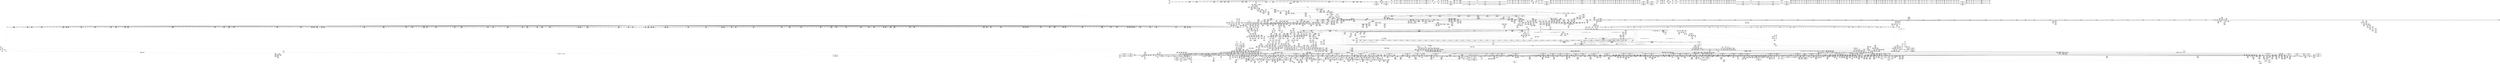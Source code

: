 digraph {
	CE0x6ccf510 [shape=record,shape=Mrecord,label="{CE0x6ccf510|tomoyo_get_mode:if.then13}"]
	"CONST[source:0(mediator),value:2(dynamic)][purpose:{subject}][SrcIdx:5]"
	CE0x5a26e90 [shape=record,shape=Mrecord,label="{CE0x5a26e90|tomoyo_fill_path_info:tmp3|security/tomoyo/util.c,667|*SummSink*}"]
	CE0x8184140 [shape=record,shape=Mrecord,label="{CE0x8184140|_call_void_tomoyo_fill_path_info(%struct.tomoyo_path_info*_%buf)_#9,_!dbg_!38913|security/tomoyo/file.c,152|*SummSink*}"]
	CE0x6700a40 [shape=record,shape=Mrecord,label="{CE0x6700a40|i64_2|*Constant*}"]
	CE0x8406310 [shape=record,shape=Mrecord,label="{CE0x8406310|tomoyo_init_request_info:type|security/tomoyo/util.c,1009|*SummSink*}"]
	CE0x6bf6440 [shape=record,shape=Mrecord,label="{CE0x6bf6440|0:_i16,_:_CRE_112,120_|*MultipleSource*|security/tomoyo/file.c,912|security/tomoyo/file.c,912|security/tomoyo/file.c,912}"]
	CE0x5c93840 [shape=record,shape=Mrecord,label="{CE0x5c93840|_call_void_mcount()_#3}"]
	CE0x80b8b00 [shape=record,shape=Mrecord,label="{CE0x80b8b00|0:_i16,_:_CRE_182,183_}"]
	CE0x6cd9ea0 [shape=record,shape=Mrecord,label="{CE0x6cd9ea0|tomoyo_init_request_info:tmp5|security/tomoyo/util.c,1004|*SummSink*}"]
	CE0x67ed6f0 [shape=record,shape=Mrecord,label="{CE0x67ed6f0|tomoyo_path_rename:tmp5|*LoadInst*|security/tomoyo/tomoyo.c,299}"]
	CE0x6cc1a10 [shape=record,shape=Mrecord,label="{CE0x6cc1a10|i64*_getelementptr_inbounds_(_6_x_i64_,_6_x_i64_*___llvm_gcov_ctr26,_i64_0,_i64_3)|*Constant*|*SummSource*}"]
	CE0x6aa35d0 [shape=record,shape=Mrecord,label="{CE0x6aa35d0|COLLAPSED:_GCMRE___llvm_gcov_ctr26_internal_global_6_x_i64_zeroinitializer:_elem_0:default:}"]
	CE0x80b8c10 [shape=record,shape=Mrecord,label="{CE0x80b8c10|0:_i16,_:_CRE_183,184_}"]
	CE0x4d45d50 [shape=record,shape=Mrecord,label="{CE0x4d45d50|0:_i16,_:_CRE_929,930_}"]
	CE0x686fed0 [shape=record,shape=Mrecord,label="{CE0x686fed0|tomoyo_const_part_length:tmp16|security/tomoyo/util.c,627|*SummSource*}"]
	CE0x8161c20 [shape=record,shape=Mrecord,label="{CE0x8161c20|tomoyo_get_realpath:path|Function::tomoyo_get_realpath&Arg::path::}"]
	CE0x6c74a00 [shape=record,shape=Mrecord,label="{CE0x6c74a00|0:_i16,_:_CRE_0,2_|*MultipleSource*|security/tomoyo/file.c,912|security/tomoyo/file.c,912|security/tomoyo/file.c,912}"]
	CE0x80f4970 [shape=record,shape=Mrecord,label="{CE0x80f4970|srcu_read_lock:entry}"]
	CE0x6a6a090 [shape=record,shape=Mrecord,label="{CE0x6a6a090|tomoyo_fill_path_info:cmp8|security/tomoyo/util.c,668|*SummSource*}"]
	CE0x6aa76e0 [shape=record,shape=Mrecord,label="{CE0x6aa76e0|tomoyo_const_part_length:if.then27|*SummSink*}"]
	CE0x67fffc0 [shape=record,shape=Mrecord,label="{CE0x67fffc0|i8*_getelementptr_inbounds_(_45_x_i8_,_45_x_i8_*_.str13,_i32_0,_i32_0)|*Constant*}"]
	CE0x6777520 [shape=record,shape=Mrecord,label="{CE0x6777520|104:_%struct.inode*,_:_CRE_161,162_}"]
	CE0x66a7e70 [shape=record,shape=Mrecord,label="{CE0x66a7e70|0:_i8,_array:_GCRE_tomoyo_index2category_constant_39_x_i8_c_00_00_00_00_00_00_00_00_00_00_00_00_00_00_00_00_00_00_00_00_00_00_00_01_01_01_01_01_01_01_01_01_01_01_01_01_01_01_02_,_align_16:_elem_23::|security/tomoyo/util.c,983}"]
	CE0x6a3a210 [shape=record,shape=Mrecord,label="{CE0x6a3a210|i64**_getelementptr_inbounds_(_3_x_i64*_,_3_x_i64*_*___llvm_gcda_edge_table44,_i64_0,_i64_1)|*Constant*|*SummSink*}"]
	CE0x82740a0 [shape=record,shape=Mrecord,label="{CE0x82740a0|tomoyo_init_request_info:tmp11|security/tomoyo/util.c,1007|*SummSource*}"]
	CE0x59b1510 [shape=record,shape=Mrecord,label="{CE0x59b1510|tomoyo_path_rename:mnt|security/tomoyo/tomoyo.c,298|*SummSink*}"]
	CE0x68c3210 [shape=record,shape=Mrecord,label="{CE0x68c3210|tomoyo_init_request_info:domain.addr.0|*SummSource*}"]
	CE0x6787e10 [shape=record,shape=Mrecord,label="{CE0x6787e10|rcu_lock_acquire:bb}"]
	CE0x5c85550 [shape=record,shape=Mrecord,label="{CE0x5c85550|tomoyo_const_part_length:tmp46|security/tomoyo/util.c,646}"]
	CE0x6798870 [shape=record,shape=Mrecord,label="{CE0x6798870|128:_i8*,_1208:_%struct.file*,_:_CMRE_46,47_}"]
	CE0x4c93cd0 [shape=record,shape=Mrecord,label="{CE0x4c93cd0|tomoyo_domain:tobool1|security/tomoyo/common.h,1205|*SummSource*}"]
	CE0x83a0e80 [shape=record,shape=Mrecord,label="{CE0x83a0e80|tomoyo_fill_path_info:tmp8|security/tomoyo/util.c,667}"]
	CE0x81d06a0 [shape=record,shape=Mrecord,label="{CE0x81d06a0|i32_50|*Constant*|*SummSource*}"]
	CE0x6853800 [shape=record,shape=Mrecord,label="{CE0x6853800|tomoyo_path2_perm:tmp10|security/tomoyo/file.c,898|*SummSource*}"]
	CE0x6920730 [shape=record,shape=Mrecord,label="{CE0x6920730|i64*_getelementptr_inbounds_(_30_x_i64_,_30_x_i64_*___llvm_gcov_ctr13,_i64_0,_i64_8)|*Constant*}"]
	CE0x68a03c0 [shape=record,shape=Mrecord,label="{CE0x68a03c0|rcu_lock_acquire:indirectgoto|*SummSink*}"]
	CE0x69c85d0 [shape=record,shape=Mrecord,label="{CE0x69c85d0|tomoyo_const_part_length:cmp12|security/tomoyo/util.c,641|*SummSink*}"]
	CE0x67feb80 [shape=record,shape=Mrecord,label="{CE0x67feb80|0:_i16,_:_CRE_501,502_}"]
	CE0x6875c30 [shape=record,shape=Mrecord,label="{CE0x6875c30|i64*_getelementptr_inbounds_(_4_x_i64_,_4_x_i64_*___llvm_gcov_ctr24,_i64_0,_i64_3)|*Constant*|*SummSource*}"]
	CE0x83627d0 [shape=record,shape=Mrecord,label="{CE0x83627d0|VOIDTB_TE:_CE_0,2048_|*MultipleSource*|security/tomoyo/util.c,1010|Function::tomoyo_get_mode&Arg::ns::}"]
	CE0x5ca3690 [shape=record,shape=Mrecord,label="{CE0x5ca3690|i64*_getelementptr_inbounds_(_6_x_i64_,_6_x_i64_*___llvm_gcov_ctr26,_i64_0,_i64_3)|*Constant*|*SummSink*}"]
	CE0x5a27c40 [shape=record,shape=Mrecord,label="{CE0x5a27c40|srcu_read_lock:tmp|*SummSink*}"]
	CE0x4c9eac0 [shape=record,shape=Mrecord,label="{CE0x4c9eac0|tomoyo_get_mode:tmp19|security/tomoyo/util.c,985|*SummSink*}"]
	CE0x5b83ac0 [shape=record,shape=Mrecord,label="{CE0x5b83ac0|tomoyo_domain:tmp15|security/tomoyo/common.h,1205}"]
	CE0x4b75440 [shape=record,shape=Mrecord,label="{CE0x4b75440|tomoyo_get_mode:tmp5|security/tomoyo/util.c,978|*SummSink*}"]
	CE0x4db14d0 [shape=record,shape=Mrecord,label="{CE0x4db14d0|tomoyo_const_part_length:tmp7|security/tomoyo/util.c,625|*SummSource*}"]
	CE0x6701300 [shape=record,shape=Mrecord,label="{CE0x6701300|i32_49|*Constant*|*SummSource*}"]
	CE0x6bc6650 [shape=record,shape=Mrecord,label="{CE0x6bc6650|__llvm_gcov_indirect_counter_increment:tmp3|*SummSource*}"]
	CE0x6a916d0 [shape=record,shape=Mrecord,label="{CE0x6a916d0|__llvm_gcov_indirect_counter_increment114:bb}"]
	CE0x6cd97c0 [shape=record,shape=Mrecord,label="{CE0x6cd97c0|0:_i8*,_8:_i32,_12:_i16,_14:_i8,_15:_i8,_:_SCMRE_15,16_|*MultipleSource*|security/tomoyo/file.c, 889|security/tomoyo/file.c, 890|security/tomoyo/file.c,901}"]
	CE0x6765700 [shape=record,shape=Mrecord,label="{CE0x6765700|0:_i16,_:_CRE_588,589_}"]
	CE0x6aafe50 [shape=record,shape=Mrecord,label="{CE0x6aafe50|104:_%struct.inode*,_:_CRE_190,191_}"]
	CE0x4c48110 [shape=record,shape=Mrecord,label="{CE0x4c48110|0:_i16,_:_CRE_874,875_}"]
	CE0x4c93a90 [shape=record,shape=Mrecord,label="{CE0x4c93a90|tomoyo_domain:tmp8|security/tomoyo/common.h,1205|*SummSink*}"]
	CE0x5a336b0 [shape=record,shape=Mrecord,label="{CE0x5a336b0|tomoyo_path2_perm:tmp42|security/tomoyo/file.c,916}"]
	CE0x59e49c0 [shape=record,shape=Mrecord,label="{CE0x59e49c0|tomoyo_path2_perm:path224|security/tomoyo/file.c,924|*SummSink*}"]
	CE0x81622d0 [shape=record,shape=Mrecord,label="{CE0x81622d0|tomoyo_path2_perm:bb}"]
	CE0x6937e60 [shape=record,shape=Mrecord,label="{CE0x6937e60|0:_i8,_array:_GCRE_tomoyo_pp2mac_constant_3_x_i8_c_0D_0E_16_,_align_1:_elem_1::|security/tomoyo/file.c,898}"]
	CE0x5b249b0 [shape=record,shape=Mrecord,label="{CE0x5b249b0|tomoyo_add_slash:tmp2|*LoadInst*|security/tomoyo/file.c,131}"]
	CE0x6ac12f0 [shape=record,shape=Mrecord,label="{CE0x6ac12f0|tomoyo_get_mode:tmp|*SummSource*}"]
	CE0x5a42a60 [shape=record,shape=Mrecord,label="{CE0x5a42a60|tomoyo_get_mode:tmp8|security/tomoyo/util.c,979}"]
	CE0x6ad1b50 [shape=record,shape=Mrecord,label="{CE0x6ad1b50|tomoyo_init_request_info:call|security/tomoyo/util.c,1005|*SummSource*}"]
	CE0x6650060 [shape=record,shape=Mrecord,label="{CE0x6650060|tomoyo_read_unlock:tmp1}"]
	CE0x5935300 [shape=record,shape=Mrecord,label="{CE0x5935300|tomoyo_path2_perm:tmp61|security/tomoyo/file.c,934|*SummSource*}"]
	CE0x4c47990 [shape=record,shape=Mrecord,label="{CE0x4c47990|0:_i16,_:_CRE_868,869_}"]
	CE0x5ae0f50 [shape=record,shape=Mrecord,label="{CE0x5ae0f50|8:_%struct.vfsmount*,_16:_%struct.dentry*,_24:_%struct.vfsmount*,_32:_%struct.dentry*,_:_SCMRE_8,16_|*MultipleSource*|security/tomoyo/tomoyo.c, 298|security/tomoyo/tomoyo.c, 299|security/tomoyo/tomoyo.c,298}"]
	CE0x6aa3560 [shape=record,shape=Mrecord,label="{CE0x6aa3560|tomoyo_add_slash:tmp}"]
	CE0x67655f0 [shape=record,shape=Mrecord,label="{CE0x67655f0|0:_i16,_:_CRE_587,588_}"]
	CE0x81ecbb0 [shape=record,shape=Mrecord,label="{CE0x81ecbb0|tomoyo_path2_perm:tmp49|security/tomoyo/file.c,928|*SummSink*}"]
	CE0x81dc3b0 [shape=record,shape=Mrecord,label="{CE0x81dc3b0|tomoyo_path2_perm:cmp26|security/tomoyo/file.c,928|*SummSource*}"]
	CE0x5a6cc50 [shape=record,shape=Mrecord,label="{CE0x5a6cc50|GLOBAL:tomoyo_path2_perm|*Constant*|*SummSink*}"]
	CE0x4bc9020 [shape=record,shape=Mrecord,label="{CE0x4bc9020|0:_i16,_:_CRE_864,865_}"]
	CE0x4b75230 [shape=record,shape=Mrecord,label="{CE0x4b75230|srcu_read_lock:call|include/linux/srcu.h,220}"]
	CE0x5ba2f40 [shape=record,shape=Mrecord,label="{CE0x5ba2f40|tomoyo_const_part_length:while.cond|*SummSource*}"]
	CE0x59d7ea0 [shape=record,shape=Mrecord,label="{CE0x59d7ea0|_call_void_lock_release(%struct.lockdep_map*_%map,_i32_1,_i64_ptrtoint_(i8*_blockaddress(_rcu_lock_release,_%__here)_to_i64))_#9,_!dbg_!38907|include/linux/rcupdate.h,423|*SummSink*}"]
	CE0x4d9ba10 [shape=record,shape=Mrecord,label="{CE0x4d9ba10|tomoyo_fill_path_info:land.rhs|*SummSource*}"]
	CE0x4c9ec10 [shape=record,shape=Mrecord,label="{CE0x4c9ec10|tomoyo_get_mode:tmp20|security/tomoyo/util.c,985}"]
	CE0x6bfc8f0 [shape=record,shape=Mrecord,label="{CE0x6bfc8f0|tomoyo_const_part_length:tmp32|security/tomoyo/util.c,641}"]
	CE0x5932550 [shape=record,shape=Mrecord,label="{CE0x5932550|0:_i16,_:_CRE_573,574_}"]
	CE0x6797830 [shape=record,shape=Mrecord,label="{CE0x6797830|128:_i8*,_1208:_%struct.file*,_:_CMRE_33,34_}"]
	CE0x5a43920 [shape=record,shape=Mrecord,label="{CE0x5a43920|tomoyo_fill_path_info:bb|*SummSource*}"]
	CE0x68df5a0 [shape=record,shape=Mrecord,label="{CE0x68df5a0|tomoyo_const_part_length:tobool|security/tomoyo/util.c,624|*SummSink*}"]
	CE0x5acc3d0 [shape=record,shape=Mrecord,label="{CE0x5acc3d0|tomoyo_const_part_length:incdec.ptr10|security/tomoyo/util.c,640}"]
	CE0x6bdf6f0 [shape=record,shape=Mrecord,label="{CE0x6bdf6f0|tomoyo_path2_perm:tmp3|security/tomoyo/file.c,892|*SummSource*}"]
	CE0x67af940 [shape=record,shape=Mrecord,label="{CE0x67af940|tomoyo_path2_perm:call|security/tomoyo/file.c,898}"]
	CE0x6a91db0 [shape=record,shape=Mrecord,label="{CE0x6a91db0|tomoyo_fill_path_info:sub|security/tomoyo/util.c,667}"]
	CE0x5937520 [shape=record,shape=Mrecord,label="{CE0x5937520|tomoyo_domain:land.lhs.true|*SummSource*}"]
	CE0x825cee0 [shape=record,shape=Mrecord,label="{CE0x825cee0|srcu_read_unlock:bb}"]
	CE0x6c48fe0 [shape=record,shape=Mrecord,label="{CE0x6c48fe0|128:_i8*,_1208:_%struct.file*,_:_CMRE_2,3_}"]
	CE0x5a6d3d0 [shape=record,shape=Mrecord,label="{CE0x5a6d3d0|i32_1|*Constant*}"]
	CE0x6a8c830 [shape=record,shape=Mrecord,label="{CE0x6a8c830|104:_%struct.inode*,_:_CRE_305,306_}"]
	CE0x59dca70 [shape=record,shape=Mrecord,label="{CE0x59dca70|tomoyo_path_rename:bb|*SummSink*}"]
	CE0x59265e0 [shape=record,shape=Mrecord,label="{CE0x59265e0|srcu_read_unlock:bb|*SummSink*}"]
	CE0x6b83510 [shape=record,shape=Mrecord,label="{CE0x6b83510|i64*_getelementptr_inbounds_(_31_x_i64_,_31_x_i64_*___llvm_gcov_ctr43150,_i64_0,_i64_3)|*Constant*|*SummSource*}"]
	CE0x6be5510 [shape=record,shape=Mrecord,label="{CE0x6be5510|0:_i16,_:_CRE_146,147_}"]
	CE0x6c3d450 [shape=record,shape=Mrecord,label="{CE0x6c3d450|0:_i16,_:_CRE_254,255_}"]
	CE0x684ac40 [shape=record,shape=Mrecord,label="{CE0x684ac40|tomoyo_path2_perm:tmp36|security/tomoyo/file.c,912|*SummSource*}"]
	CE0x76e2dc0 [shape=record,shape=Mrecord,label="{CE0x76e2dc0|tomoyo_path2_perm:tmp19|security/tomoyo/file.c,904|*SummSink*}"]
	CE0x6a91800 [shape=record,shape=Mrecord,label="{CE0x6a91800|__llvm_gcov_indirect_counter_increment114:bb|*SummSource*}"]
	CE0x812f7b0 [shape=record,shape=Mrecord,label="{CE0x812f7b0|i64*_getelementptr_inbounds_(_12_x_i64_,_12_x_i64_*___llvm_gcov_ctr31133,_i64_0,_i64_6)|*Constant*|*SummSource*}"]
	CE0x6c4a420 [shape=record,shape=Mrecord,label="{CE0x6c4a420|0:_i16,_:_CRE_275,276_}"]
	CE0x69c8c50 [shape=record,shape=Mrecord,label="{CE0x69c8c50|GLOBAL:tomoyo_domain|*Constant*|*SummSource*}"]
	CE0x66421e0 [shape=record,shape=Mrecord,label="{CE0x66421e0|tomoyo_const_part_length:tmp49|security/tomoyo/util.c,649|*SummSource*}"]
	CE0x8293150 [shape=record,shape=Mrecord,label="{CE0x8293150|0:_i8,_array:_GCRE_tomoyo_index2category_constant_39_x_i8_c_00_00_00_00_00_00_00_00_00_00_00_00_00_00_00_00_00_00_00_00_00_00_00_01_01_01_01_01_01_01_01_01_01_01_01_01_01_01_02_,_align_16:_elem_27::|security/tomoyo/util.c,983}"]
	CE0x6c4a530 [shape=record,shape=Mrecord,label="{CE0x6c4a530|0:_i16,_:_CRE_276,277_}"]
	CE0x685abb0 [shape=record,shape=Mrecord,label="{CE0x685abb0|tomoyo_path2_perm:tmp14|security/tomoyo/file.c,900|*SummSink*}"]
	CE0x5b245d0 [shape=record,shape=Mrecord,label="{CE0x5b245d0|tomoyo_add_slash:tmp11|*LoadInst*|security/tomoyo/file.c,136}"]
	CE0x6a28770 [shape=record,shape=Mrecord,label="{CE0x6a28770|0:_i16,_:_CRE_193,194_}"]
	CE0x6b11770 [shape=record,shape=Mrecord,label="{CE0x6b11770|0:_i16,_:_CRE_376,384_|*MultipleSource*|security/tomoyo/file.c,912|security/tomoyo/file.c,912|security/tomoyo/file.c,912}"]
	CE0x83a80d0 [shape=record,shape=Mrecord,label="{CE0x83a80d0|0:_%struct.tomoyo_obj_info*,_24:_%struct.tomoyo_path_info*,_32:_%struct.tomoyo_path_info*,_40:_i8,_72:_i8,_76:_i8,_:_SCMRE_27,28_}"]
	CE0x5bfee20 [shape=record,shape=Mrecord,label="{CE0x5bfee20|_call_void_tomoyo_read_unlock(i32_%call4)_#9,_!dbg_!38982|security/tomoyo/file.c,932}"]
	CE0x76ea230 [shape=record,shape=Mrecord,label="{CE0x76ea230|tomoyo_fill_path_info:tmp4|security/tomoyo/util.c,667|*SummSource*}"]
	CE0x59dc940 [shape=record,shape=Mrecord,label="{CE0x59dc940|tomoyo_path_rename:path2|security/tomoyo/tomoyo.c, 299|*SummSource*}"]
	CE0x83f08e0 [shape=record,shape=Mrecord,label="{CE0x83f08e0|0:_%struct.tomoyo_obj_info*,_24:_%struct.tomoyo_path_info*,_32:_%struct.tomoyo_path_info*,_40:_i8,_72:_i8,_76:_i8,_:_SCMRE_31,32_}"]
	CE0x8328da0 [shape=record,shape=Mrecord,label="{CE0x8328da0|_ret_i32_%conv6,_!dbg_!38926|security/tomoyo/util.c,1011|*SummSink*}"]
	CE0x4cad010 [shape=record,shape=Mrecord,label="{CE0x4cad010|tomoyo_get_mode:tmp22|security/tomoyo/util.c,986|*SummSource*}"]
	CE0x67cc160 [shape=record,shape=Mrecord,label="{CE0x67cc160|i32_4|*Constant*}"]
	CE0x6af3dd0 [shape=record,shape=Mrecord,label="{CE0x6af3dd0|_ret_%struct.tomoyo_domain_info*_%tmp23,_!dbg_!38929|security/tomoyo/common.h,1205|*SummSink*}"]
	CE0x6a45000 [shape=record,shape=Mrecord,label="{CE0x6a45000|tomoyo_const_part_length:sw.epilog|*SummSink*}"]
	CE0x67dfaf0 [shape=record,shape=Mrecord,label="{CE0x67dfaf0|i64_8|*Constant*}"]
	CE0x6bbe650 [shape=record,shape=Mrecord,label="{CE0x6bbe650|_call_void_kfree(i8*_%tmp54)_#9,_!dbg_!38979|security/tomoyo/file.c,930|*SummSink*}"]
	CE0x5ba2570 [shape=record,shape=Mrecord,label="{CE0x5ba2570|tomoyo_const_part_length:conv|security/tomoyo/util.c,626|*SummSink*}"]
	CE0x6ae7840 [shape=record,shape=Mrecord,label="{CE0x6ae7840|tomoyo_const_part_length:tmp11|security/tomoyo/util.c,626|*SummSource*}"]
	CE0x5c965b0 [shape=record,shape=Mrecord,label="{CE0x5c965b0|_call_void___llvm_gcov_indirect_counter_increment114(i32*___llvm_gcov_global_state_pred45,_i64**_getelementptr_inbounds_(_3_x_i64*_,_3_x_i64*_*___llvm_gcda_edge_table44,_i64_0,_i64_0)),_!dbg_!38954|security/tomoyo/util.c,649|*SummSink*}"]
	CE0x83ddcd0 [shape=record,shape=Mrecord,label="{CE0x83ddcd0|i64*_getelementptr_inbounds_(_2_x_i64_,_2_x_i64_*___llvm_gcov_ctr53148,_i64_0,_i64_1)|*Constant*}"]
	CE0x8161ef0 [shape=record,shape=Mrecord,label="{CE0x8161ef0|i64_80|*Constant*}"]
	CE0x4cd73a0 [shape=record,shape=Mrecord,label="{CE0x4cd73a0|tomoyo_get_mode:default_config|security/tomoyo/util.c,986|*SummSource*}"]
	CE0x6779020 [shape=record,shape=Mrecord,label="{CE0x6779020|104:_%struct.inode*,_:_CRE_151,152_}"]
	CE0x5c94520 [shape=record,shape=Mrecord,label="{CE0x5c94520|0:_i8,_array:_GCRE_tomoyo_index2category_constant_39_x_i8_c_00_00_00_00_00_00_00_00_00_00_00_00_00_00_00_00_00_00_00_00_00_00_00_01_01_01_01_01_01_01_01_01_01_01_01_01_01_01_02_,_align_16:_elem_1::|security/tomoyo/util.c,983}"]
	CE0x5ba3160 [shape=record,shape=Mrecord,label="{CE0x5ba3160|tomoyo_const_part_length:lor.lhs.false}"]
	CE0x820cb50 [shape=record,shape=Mrecord,label="{CE0x820cb50|tomoyo_domain:tmp20|security/tomoyo/common.h,1205}"]
	CE0x5a7bb50 [shape=record,shape=Mrecord,label="{CE0x5a7bb50|tomoyo_path_rename:mnt|security/tomoyo/tomoyo.c,298|*SummSource*}"]
	CE0x6ae81e0 [shape=record,shape=Mrecord,label="{CE0x6ae81e0|tomoyo_const_part_length:tmp23|security/tomoyo/util.c,634|*SummSink*}"]
	CE0x8172e60 [shape=record,shape=Mrecord,label="{CE0x8172e60|0:_i8*,_array:_GCRE_tomoyo_mac_keywords_external_constant_42_x_i8*_:_elem_13::|security/tomoyo/file.c,181}"]
	CE0x80e3f30 [shape=record,shape=Mrecord,label="{CE0x80e3f30|rcu_lock_release:tmp|*SummSource*}"]
	CE0x6bbd390 [shape=record,shape=Mrecord,label="{CE0x6bbd390|tomoyo_const_part_length:tmp22|security/tomoyo/util.c,634}"]
	CE0x8121ec0 [shape=record,shape=Mrecord,label="{CE0x8121ec0|tomoyo_const_part_length:tmp12|security/tomoyo/util.c,626|*SummSink*}"]
	CE0x4d0d3c0 [shape=record,shape=Mrecord,label="{CE0x4d0d3c0|0:_i16,_:_CRE_889,890_}"]
	CE0x6baf390 [shape=record,shape=Mrecord,label="{CE0x6baf390|0:_i8,_array:_GCRE_tomoyo_index2category_constant_39_x_i8_c_00_00_00_00_00_00_00_00_00_00_00_00_00_00_00_00_00_00_00_00_00_00_00_01_01_01_01_01_01_01_01_01_01_01_01_01_01_01_02_,_align_16:_elem_6::|security/tomoyo/util.c,983}"]
	CE0x68764c0 [shape=record,shape=Mrecord,label="{CE0x68764c0|rcu_lock_acquire:tmp7|*SummSink*}"]
	CE0x6ce7400 [shape=record,shape=Mrecord,label="{CE0x6ce7400|GLOBAL:tomoyo_realpath_from_path|*Constant*}"]
	CE0x6ab1360 [shape=record,shape=Mrecord,label="{CE0x6ab1360|i32_1|*Constant*}"]
	CE0x4ea4a50 [shape=record,shape=Mrecord,label="{CE0x4ea4a50|tomoyo_fill_path_info:conv|security/tomoyo/util.c,664}"]
	CE0x68c3080 [shape=record,shape=Mrecord,label="{CE0x68c3080|tomoyo_init_request_info:domain.addr.0}"]
	CE0x6919160 [shape=record,shape=Mrecord,label="{CE0x6919160|tomoyo_fill_path_info:frombool|security/tomoyo/util.c,667|*SummSource*}"]
	CE0x664f780 [shape=record,shape=Mrecord,label="{CE0x664f780|i64*_getelementptr_inbounds_(_2_x_i64_,_2_x_i64_*___llvm_gcov_ctr31,_i64_0,_i64_1)|*Constant*}"]
	CE0x6ccf350 [shape=record,shape=Mrecord,label="{CE0x6ccf350|tomoyo_get_mode:if.end14|*SummSource*}"]
	CE0x66ab0c0 [shape=record,shape=Mrecord,label="{CE0x66ab0c0|i1_false|*Constant*}"]
	CE0x81420f0 [shape=record,shape=Mrecord,label="{CE0x81420f0|tomoyo_add_slash:tmp3|security/tomoyo/file.c,131}"]
	CE0x4da1230 [shape=record,shape=Mrecord,label="{CE0x4da1230|tomoyo_domain:tmp22|security/tomoyo/common.h,1205}"]
	CE0x6bfefd0 [shape=record,shape=Mrecord,label="{CE0x6bfefd0|tomoyo_get_mode:tmp16|security/tomoyo/util.c,983|*SummSource*}"]
	CE0x5b75da0 [shape=record,shape=Mrecord,label="{CE0x5b75da0|COLLAPSED:_GCMRE___llvm_gcov_ctr53148_internal_global_2_x_i64_zeroinitializer:_elem_0:default:}"]
	CE0x4ea4c90 [shape=record,shape=Mrecord,label="{CE0x4ea4c90|tomoyo_fill_path_info:conv|security/tomoyo/util.c,664|*SummSource*}"]
	CE0x6a392e0 [shape=record,shape=Mrecord,label="{CE0x6a392e0|GLOBAL:__llvm_gcov_indirect_counter_increment114|*Constant*|*SummSource*}"]
	CE0x8136800 [shape=record,shape=Mrecord,label="{CE0x8136800|VOIDTB_TE:_CE_202,203_}"]
	CE0x5852e40 [shape=record,shape=Mrecord,label="{CE0x5852e40|tomoyo_domain:tmp23|security/tomoyo/common.h,1205|*SummSource*}"]
	CE0x4b74c60 [shape=record,shape=Mrecord,label="{CE0x4b74c60|tomoyo_domain:tmp3}"]
	CE0x6c3d670 [shape=record,shape=Mrecord,label="{CE0x6c3d670|0:_i16,_:_CRE_256,257_}"]
	CE0x6ae2d10 [shape=record,shape=Mrecord,label="{CE0x6ae2d10|tomoyo_path2_perm:tmp24|security/tomoyo/file.c,906|*SummSource*}"]
	CE0x597c500 [shape=record,shape=Mrecord,label="{CE0x597c500|i64*_getelementptr_inbounds_(_2_x_i64_,_2_x_i64_*___llvm_gcov_ctr32,_i64_0,_i64_1)|*Constant*}"]
	CE0x6be5400 [shape=record,shape=Mrecord,label="{CE0x6be5400|0:_i16,_:_CRE_145,146_}"]
	CE0x5a5d2c0 [shape=record,shape=Mrecord,label="{CE0x5a5d2c0|i64*_getelementptr_inbounds_(_2_x_i64_,_2_x_i64_*___llvm_gcov_ctr53148,_i64_0,_i64_0)|*Constant*|*SummSource*}"]
	CE0x6b77310 [shape=record,shape=Mrecord,label="{CE0x6b77310|tomoyo_read_lock:entry}"]
	CE0x6b22650 [shape=record,shape=Mrecord,label="{CE0x6b22650|0:_%struct.tomoyo_obj_info*,_24:_%struct.tomoyo_path_info*,_32:_%struct.tomoyo_path_info*,_40:_i8,_72:_i8,_76:_i8,_:_SCMRE_62,63_}"]
	CE0x81a7900 [shape=record,shape=Mrecord,label="{CE0x81a7900|0:_i16,_:_CRE_555,556_}"]
	CE0x5a58fa0 [shape=record,shape=Mrecord,label="{CE0x5a58fa0|i32_47|*Constant*}"]
	CE0x5aeab40 [shape=record,shape=Mrecord,label="{CE0x5aeab40|tomoyo_path_rename:mnt1|security/tomoyo/tomoyo.c,298}"]
	CE0x69205b0 [shape=record,shape=Mrecord,label="{CE0x69205b0|i64_7|*Constant*|*SummSource*}"]
	CE0x5a5ae90 [shape=record,shape=Mrecord,label="{CE0x5a5ae90|tomoyo_path2_perm:tmp57|security/tomoyo/file.c,933|*SummSink*}"]
	CE0x69c9580 [shape=record,shape=Mrecord,label="{CE0x69c9580|i64_6|*Constant*|*SummSink*}"]
	CE0x5c94670 [shape=record,shape=Mrecord,label="{CE0x5c94670|0:_i8,_array:_GCRE_tomoyo_index2category_constant_39_x_i8_c_00_00_00_00_00_00_00_00_00_00_00_00_00_00_00_00_00_00_00_00_00_00_00_01_01_01_01_01_01_01_01_01_01_01_01_01_01_01_02_,_align_16:_elem_3::|security/tomoyo/util.c,983}"]
	CE0x67e06b0 [shape=record,shape=Mrecord,label="{CE0x67e06b0|VOIDTB_TE:_CE_224,232_|Function::tomoyo_path_rename&Arg::new_dentry::}"]
	CE0x69abd90 [shape=record,shape=Mrecord,label="{CE0x69abd90|tomoyo_audit_path2_log:param|security/tomoyo/file.c,182}"]
	CE0x5abfb70 [shape=record,shape=Mrecord,label="{CE0x5abfb70|i64*_getelementptr_inbounds_(_2_x_i64_,_2_x_i64_*___llvm_gcov_ctr29200,_i64_0,_i64_0)|*Constant*|*SummSource*}"]
	CE0x4d87920 [shape=record,shape=Mrecord,label="{CE0x4d87920|tomoyo_path2_perm:and|security/tomoyo/file.c,912|*SummSink*}"]
	CE0x8136b70 [shape=record,shape=Mrecord,label="{CE0x8136b70|VOIDTB_TE:_CE_205,206_}"]
	CE0x4c48000 [shape=record,shape=Mrecord,label="{CE0x4c48000|0:_i16,_:_CRE_873,874_}"]
	CE0x6c752f0 [shape=record,shape=Mrecord,label="{CE0x6c752f0|0:_i16,_:_CRE_7,8_}"]
	CE0x4d1eeb0 [shape=record,shape=Mrecord,label="{CE0x4d1eeb0|0:_i16,_:_CRE_901,902_}"]
	CE0x6799b50 [shape=record,shape=Mrecord,label="{CE0x6799b50|tomoyo_path2_perm:tmp31|security/tomoyo/file.c,912}"]
	CE0x4e4b5b0 [shape=record,shape=Mrecord,label="{CE0x4e4b5b0|GLOBAL:__llvm_gcov_ctr54147|Global_var:__llvm_gcov_ctr54147|*SummSink*}"]
	CE0x8395390 [shape=record,shape=Mrecord,label="{CE0x8395390|tomoyo_add_slash:bb|*SummSource*}"]
	CE0x4ef4220 [shape=record,shape=Mrecord,label="{CE0x4ef4220|tomoyo_path2_perm:arrayidx|security/tomoyo/file.c,898|*SummSink*}"]
	CE0x8273c20 [shape=record,shape=Mrecord,label="{CE0x8273c20|40:_%struct.tomoyo_policy_namespace*,_48:_i8,_:_GCRE_tomoyo_kernel_domain_external_global_%struct.tomoyo_domain_info_50,51_|*MultipleSource*|security/tomoyo/util.c,1005|security/tomoyo/util.c,1007|Function::tomoyo_init_request_info&Arg::domain::}"]
	CE0x67dad60 [shape=record,shape=Mrecord,label="{CE0x67dad60|104:_%struct.inode*,_:_CRE_56,64_|*MultipleSource*|*LoadInst*|security/tomoyo/file.c,911|security/tomoyo/file.c,912|Function::tomoyo_path_rename&Arg::old_dentry::}"]
	CE0x67af630 [shape=record,shape=Mrecord,label="{CE0x67af630|tomoyo_init_request_info:tmp8|security/tomoyo/util.c,1005|*SummSink*}"]
	CE0x6978d90 [shape=record,shape=Mrecord,label="{CE0x6978d90|tomoyo_get_realpath:retval.0|*SummSource*}"]
	CE0x5cdcd30 [shape=record,shape=Mrecord,label="{CE0x5cdcd30|VOIDTB_TE:_CE_181,182_}"]
	CE0x4d330a0 [shape=record,shape=Mrecord,label="{CE0x4d330a0|0:_i16,_:_CRE_906,907_}"]
	CE0x6c4a750 [shape=record,shape=Mrecord,label="{CE0x6c4a750|0:_i16,_:_CRE_278,279_}"]
	CE0x58c8e40 [shape=record,shape=Mrecord,label="{CE0x58c8e40|tomoyo_get_mode:idxprom3|security/tomoyo/util.c,983|*SummSource*}"]
	CE0x66ab1f0 [shape=record,shape=Mrecord,label="{CE0x66ab1f0|tomoyo_get_realpath:tmp10|security/tomoyo/file.c,155|*SummSource*}"]
	CE0x8291310 [shape=record,shape=Mrecord,label="{CE0x8291310|tomoyo_const_part_length:conv20|security/tomoyo/util.c,644}"]
	CE0x5a43a10 [shape=record,shape=Mrecord,label="{CE0x5a43a10|i64*_getelementptr_inbounds_(_11_x_i64_,_11_x_i64_*___llvm_gcov_ctr54147,_i64_0,_i64_0)|*Constant*}"]
	CE0x6924020 [shape=record,shape=Mrecord,label="{CE0x6924020|srcu_read_unlock:idx|Function::srcu_read_unlock&Arg::idx::}"]
	CE0x59fe020 [shape=record,shape=Mrecord,label="{CE0x59fe020|tomoyo_path_rename:tmp|*SummSource*}"]
	CE0x8395b90 [shape=record,shape=Mrecord,label="{CE0x8395b90|GLOBAL:__llvm_gcov_ctr26|Global_var:__llvm_gcov_ctr26|*SummSink*}"]
	CE0x66a95d0 [shape=record,shape=Mrecord,label="{CE0x66a95d0|VOIDTB_TE:_CE_305,306_}"]
	CE0x4b8e020 [shape=record,shape=Mrecord,label="{CE0x4b8e020|0:_i16,_:_CRE_484,485_}"]
	CE0x5ad3110 [shape=record,shape=Mrecord,label="{CE0x5ad3110|tomoyo_init_request_info:tmp12|security/tomoyo/util.c,1010|*SummSource*}"]
	CE0x80f9f50 [shape=record,shape=Mrecord,label="{CE0x80f9f50|tomoyo_const_part_length:incdec.ptr7|security/tomoyo/util.c,631|*SummSink*}"]
	CE0x5c94070 [shape=record,shape=Mrecord,label="{CE0x5c94070|tomoyo_fill_path_info:idxprom|security/tomoyo/util.c,667}"]
	CE0x67a8160 [shape=record,shape=Mrecord,label="{CE0x67a8160|tomoyo_init_request_info:tmp9|security/tomoyo/util.c,1006|*SummSource*}"]
	CE0x81326c0 [shape=record,shape=Mrecord,label="{CE0x81326c0|GLOBAL:rcu_lock_release|*Constant*}"]
	CE0x6a9f080 [shape=record,shape=Mrecord,label="{CE0x6a9f080|tomoyo_domain:tmp17|security/tomoyo/common.h,1205|*SummSink*}"]
	CE0x67654e0 [shape=record,shape=Mrecord,label="{CE0x67654e0|0:_i16,_:_CRE_586,587_}"]
	CE0x59fbf80 [shape=record,shape=Mrecord,label="{CE0x59fbf80|tomoyo_path2_perm:param21|security/tomoyo/file.c,923|*SummSink*}"]
	CE0x8131020 [shape=record,shape=Mrecord,label="{CE0x8131020|tomoyo_path2_perm:mode|security/tomoyo/file.c,933|*SummSource*}"]
	CE0x67fe420 [shape=record,shape=Mrecord,label="{CE0x67fe420|0:_i16,_:_CRE_496,497_}"]
	CE0x6843e50 [shape=record,shape=Mrecord,label="{CE0x6843e50|0:_%struct.tomoyo_obj_info*,_24:_%struct.tomoyo_path_info*,_32:_%struct.tomoyo_path_info*,_40:_i8,_72:_i8,_76:_i8,_:_SCMRE_43,44_}"]
	CE0x8371730 [shape=record,shape=Mrecord,label="{CE0x8371730|0:_i16,_:_CRE_284,285_}"]
	CE0x8395ee0 [shape=record,shape=Mrecord,label="{CE0x8395ee0|tomoyo_add_slash:if.end}"]
	CE0x66738e0 [shape=record,shape=Mrecord,label="{CE0x66738e0|rcu_lock_release:bb|*SummSource*}"]
	CE0x68a15d0 [shape=record,shape=Mrecord,label="{CE0x68a15d0|tomoyo_path2_perm:param_type|security/tomoyo/file.c,921|*SummSource*}"]
	CE0x68aa190 [shape=record,shape=Mrecord,label="{CE0x68aa190|tomoyo_path2_perm:tmp66|security/tomoyo/file.c,936|*SummSink*}"]
	CE0x684a6f0 [shape=record,shape=Mrecord,label="{CE0x684a6f0|tomoyo_path2_perm:tmp35|security/tomoyo/file.c,912|*SummSource*}"]
	CE0x4c73d40 [shape=record,shape=Mrecord,label="{CE0x4c73d40|tomoyo_get_mode:add|security/tomoyo/util.c,984|*SummSink*}"]
	CE0x8183bd0 [shape=record,shape=Mrecord,label="{CE0x8183bd0|tomoyo_get_realpath:tmp8|security/tomoyo/file.c,152}"]
	CE0x5ad79c0 [shape=record,shape=Mrecord,label="{CE0x5ad79c0|i8*_getelementptr_inbounds_(_15_x_i8_,_15_x_i8_*_.str3,_i32_0,_i32_0)|*Constant*|*SummSource*}"]
	CE0x5aeabb0 [shape=record,shape=Mrecord,label="{CE0x5aeabb0|tomoyo_path_rename:mnt1|security/tomoyo/tomoyo.c,298|*SummSource*}"]
	CE0x8204230 [shape=record,shape=Mrecord,label="{CE0x8204230|i64*_getelementptr_inbounds_(_30_x_i64_,_30_x_i64_*___llvm_gcov_ctr13,_i64_0,_i64_0)|*Constant*}"]
	CE0x80c81f0 [shape=record,shape=Mrecord,label="{CE0x80c81f0|0:_i8*,_array:_GCRE_tomoyo_mac_keywords_external_constant_42_x_i8*_:_elem_10::|security/tomoyo/file.c,181}"]
	CE0x6af7b10 [shape=record,shape=Mrecord,label="{CE0x6af7b10|GLOBAL:full_name_hash|*Constant*|*SummSource*}"]
	CE0x67ecc90 [shape=record,shape=Mrecord,label="{CE0x67ecc90|tomoyo_path2_perm:tmp26|*LoadInst*|security/tomoyo/file.c,911|*SummSource*}"]
	CE0x684a850 [shape=record,shape=Mrecord,label="{CE0x684a850|tomoyo_path2_perm:tmp35|security/tomoyo/file.c,912|*SummSink*}"]
	CE0x6baebe0 [shape=record,shape=Mrecord,label="{CE0x6baebe0|tomoyo_get_mode:tmp12|security/tomoyo/util.c,982}"]
	CE0x68edbd0 [shape=record,shape=Mrecord,label="{CE0x68edbd0|0:_i16,_:_CRE_232,233_}"]
	CE0x6827e80 [shape=record,shape=Mrecord,label="{CE0x6827e80|tomoyo_const_part_length:conv11|security/tomoyo/util.c,641|*SummSource*}"]
	CE0x820f1e0 [shape=record,shape=Mrecord,label="{CE0x820f1e0|i32_50|*Constant*}"]
	CE0x4cd6b30 [shape=record,shape=Mrecord,label="{CE0x4cd6b30|tomoyo_get_mode:tmp23|security/tomoyo/util.c,986|*SummSink*}"]
	CE0x8362760 [shape=record,shape=Mrecord,label="{CE0x8362760|COLLAPSED:_CRE:_elem_0:default:}"]
	CE0x59af2b0 [shape=record,shape=Mrecord,label="{CE0x59af2b0|0:_i16,_:_CRE_560,561_}"]
	CE0x4d87560 [shape=record,shape=Mrecord,label="{CE0x4d87560|tomoyo_path2_perm:tmp33|security/tomoyo/file.c,912|*SummSource*}"]
	CE0x81b8d30 [shape=record,shape=Mrecord,label="{CE0x81b8d30|i64_22|*Constant*|*SummSink*}"]
	CE0x76f71e0 [shape=record,shape=Mrecord,label="{CE0x76f71e0|i64*_getelementptr_inbounds_(_11_x_i64_,_11_x_i64_*___llvm_gcov_ctr54147,_i64_0,_i64_6)|*Constant*}"]
	CE0x4b8d4d0 [shape=record,shape=Mrecord,label="{CE0x4b8d4d0|0:_i16,_:_CRE_474,475_}"]
	CE0x6b8ca00 [shape=record,shape=Mrecord,label="{CE0x6b8ca00|tomoyo_const_part_length:inc|security/tomoyo/util.c,628|*SummSource*}"]
	CE0x67fe200 [shape=record,shape=Mrecord,label="{CE0x67fe200|0:_i16,_:_CRE_486,487_}"]
	CE0x4c699c0 [shape=record,shape=Mrecord,label="{CE0x4c699c0|0:_i16,_:_CRE_656,664_|*MultipleSource*|security/tomoyo/file.c,912|security/tomoyo/file.c,912|security/tomoyo/file.c,912}"]
	CE0x4d67a70 [shape=record,shape=Mrecord,label="{CE0x4d67a70|tomoyo_domain:tmp1|*SummSink*}"]
	CE0x811ce10 [shape=record,shape=Mrecord,label="{CE0x811ce10|0:_i16,_:_CRE_241,242_}"]
	CE0x676b180 [shape=record,shape=Mrecord,label="{CE0x676b180|tomoyo_init_request_info:r|Function::tomoyo_init_request_info&Arg::r::|*SummSource*}"]
	CE0x4d0cd60 [shape=record,shape=Mrecord,label="{CE0x4d0cd60|0:_i16,_:_CRE_883,884_}"]
	CE0x4c69b90 [shape=record,shape=Mrecord,label="{CE0x4c69b90|0:_i16,_:_CRE_664,672_|*MultipleSource*|security/tomoyo/file.c,912|security/tomoyo/file.c,912|security/tomoyo/file.c,912}"]
	CE0x840c6b0 [shape=record,shape=Mrecord,label="{CE0x840c6b0|128:_i8*,_1208:_%struct.file*,_:_CMRE_47,48_}"]
	CE0x6876580 [shape=record,shape=Mrecord,label="{CE0x6876580|i8*_undef|*Constant*}"]
	CE0x6c54dd0 [shape=record,shape=Mrecord,label="{CE0x6c54dd0|tomoyo_path2_perm:if.then15|*SummSource*}"]
	CE0x5a7b5a0 [shape=record,shape=Mrecord,label="{CE0x5a7b5a0|i64*_getelementptr_inbounds_(_30_x_i64_,_30_x_i64_*___llvm_gcov_ctr13,_i64_0,_i64_3)|*Constant*|*SummSink*}"]
	CE0x6b67410 [shape=record,shape=Mrecord,label="{CE0x6b67410|i64*_getelementptr_inbounds_(_30_x_i64_,_30_x_i64_*___llvm_gcov_ctr13,_i64_0,_i64_20)|*Constant*|*SummSource*}"]
	CE0x81315d0 [shape=record,shape=Mrecord,label="{CE0x81315d0|i32_9|*Constant*|*SummSink*}"]
	CE0x6a44480 [shape=record,shape=Mrecord,label="{CE0x6a44480|__llvm_gcov_indirect_counter_increment114:exit|*SummSource*}"]
	CE0x6bdf5e0 [shape=record,shape=Mrecord,label="{CE0x6bdf5e0|tomoyo_path2_perm:tmp2|security/tomoyo/file.c,891|*SummSink*}"]
	CE0x8371f70 [shape=record,shape=Mrecord,label="{CE0x8371f70|0:_i16,_:_CRE_292,293_}"]
	CE0x81a17a0 [shape=record,shape=Mrecord,label="{CE0x81a17a0|_ret_i32_%call,_!dbg_!38907|include/linux/srcu.h,223}"]
	CE0x6799e60 [shape=record,shape=Mrecord,label="{CE0x6799e60|tomoyo_path2_perm:tobool|security/tomoyo/file.c,912|*SummSink*}"]
	CE0x4c9e4b0 [shape=record,shape=Mrecord,label="{CE0x4c9e4b0|tomoyo_get_mode:tmp18|security/tomoyo/util.c,985}"]
	CE0x6790f90 [shape=record,shape=Mrecord,label="{CE0x6790f90|tomoyo_const_part_length:cmp15|security/tomoyo/util.c,641|*SummSource*}"]
	CE0x83f7d00 [shape=record,shape=Mrecord,label="{CE0x83f7d00|tomoyo_init_request_info:tmp1|*SummSource*}"]
	CE0x68663d0 [shape=record,shape=Mrecord,label="{CE0x68663d0|i32_48|*Constant*}"]
	CE0x4d4c3f0 [shape=record,shape=Mrecord,label="{CE0x4d4c3f0|0:_i16,_:_CRE_934,935_}"]
	CE0x826a8c0 [shape=record,shape=Mrecord,label="{CE0x826a8c0|104:_%struct.inode*,_:_CRE_313,314_}"]
	CE0x81d0dd0 [shape=record,shape=Mrecord,label="{CE0x81d0dd0|i64*_getelementptr_inbounds_(_31_x_i64_,_31_x_i64_*___llvm_gcov_ctr43150,_i64_0,_i64_0)|*Constant*|*SummSource*}"]
	CE0x4d45800 [shape=record,shape=Mrecord,label="{CE0x4d45800|0:_i16,_:_CRE_924,925_}"]
	CE0x8411280 [shape=record,shape=Mrecord,label="{CE0x8411280|tomoyo_fill_path_info:const_len|security/tomoyo/util.c,666}"]
	CE0x4c31ca0 [shape=record,shape=Mrecord,label="{CE0x4c31ca0|tomoyo_fill_path_info:const_len|security/tomoyo/util.c,666|*SummSource*}"]
	CE0x6891ee0 [shape=record,shape=Mrecord,label="{CE0x6891ee0|tomoyo_domain:tmp21|security/tomoyo/common.h,1205}"]
	CE0x8226da0 [shape=record,shape=Mrecord,label="{CE0x8226da0|_ret_void,_!dbg_!38908|include/linux/rcupdate.h,424|*SummSink*}"]
	CE0x82906d0 [shape=record,shape=Mrecord,label="{CE0x82906d0|tomoyo_const_part_length:tmp35|security/tomoyo/util.c,643|*SummSource*}"]
	CE0x5b6c280 [shape=record,shape=Mrecord,label="{CE0x5b6c280|i64*_getelementptr_inbounds_(_11_x_i64_,_11_x_i64_*___llvm_gcov_ctr54147,_i64_0,_i64_6)|*Constant*|*SummSink*}"]
	CE0x6cbc970 [shape=record,shape=Mrecord,label="{CE0x6cbc970|104:_%struct.inode*,_:_CRE_24,40_|*MultipleSource*|*LoadInst*|security/tomoyo/file.c,911|security/tomoyo/file.c,912|Function::tomoyo_path_rename&Arg::old_dentry::}"]
	CE0x5a5a900 [shape=record,shape=Mrecord,label="{CE0x5a5a900|tomoyo_path2_perm:cmp31|security/tomoyo/file.c,933|*SummSource*}"]
	CE0x812e960 [shape=record,shape=Mrecord,label="{CE0x812e960|0:_i16,_:_CRE_632,640_|*MultipleSource*|security/tomoyo/file.c,912|security/tomoyo/file.c,912|security/tomoyo/file.c,912}"]
	CE0x6cced80 [shape=record,shape=Mrecord,label="{CE0x6cced80|i64*_getelementptr_inbounds_(_12_x_i64_,_12_x_i64_*___llvm_gcov_ctr31133,_i64_0,_i64_6)|*Constant*}"]
	CE0x6a53e40 [shape=record,shape=Mrecord,label="{CE0x6a53e40|srcu_read_lock:dep_map|include/linux/srcu.h,222|*SummSource*}"]
	CE0x6a3a360 [shape=record,shape=Mrecord,label="{CE0x6a3a360|_ret_void|*SummSource*}"]
	CE0x6cb4fe0 [shape=record,shape=Mrecord,label="{CE0x6cb4fe0|tomoyo_const_part_length:tmp34|security/tomoyo/util.c,642|*SummSource*}"]
	CE0x6aca9f0 [shape=record,shape=Mrecord,label="{CE0x6aca9f0|tomoyo_const_part_length:while.body|*SummSource*}"]
	CE0x5ad30a0 [shape=record,shape=Mrecord,label="{CE0x5ad30a0|tomoyo_init_request_info:tmp12|security/tomoyo/util.c,1010}"]
	CE0x6b69290 [shape=record,shape=Mrecord,label="{CE0x6b69290|tomoyo_path2_perm:path11|security/tomoyo/file.c,892}"]
	CE0x83f8710 [shape=record,shape=Mrecord,label="{CE0x83f8710|i64*_getelementptr_inbounds_(_30_x_i64_,_30_x_i64_*___llvm_gcov_ctr13,_i64_0,_i64_8)|*Constant*|*SummSink*}"]
	CE0x81f38f0 [shape=record,shape=Mrecord,label="{CE0x81f38f0|i64**_getelementptr_inbounds_(_3_x_i64*_,_3_x_i64*_*___llvm_gcda_edge_table14,_i64_0,_i64_0)|*Constant*}"]
	CE0x6aa3350 [shape=record,shape=Mrecord,label="{CE0x6aa3350|i64*_getelementptr_inbounds_(_6_x_i64_,_6_x_i64_*___llvm_gcov_ctr26,_i64_0,_i64_0)|*Constant*|*SummSink*}"]
	CE0x6766ce0 [shape=record,shape=Mrecord,label="{CE0x6766ce0|srcu_read_unlock:tmp|*SummSource*}"]
	CE0x598cf50 [shape=record,shape=Mrecord,label="{CE0x598cf50|tomoyo_const_part_length:conv|security/tomoyo/util.c,626}"]
	CE0x839e930 [shape=record,shape=Mrecord,label="{CE0x839e930|tomoyo_get_realpath:if.end|*SummSource*}"]
	CE0x4d4c1d0 [shape=record,shape=Mrecord,label="{CE0x4d4c1d0|0:_i16,_:_CRE_932,933_}"]
	CE0x826afb0 [shape=record,shape=Mrecord,label="{CE0x826afb0|104:_%struct.inode*,_:_CRE_319,320_}"]
	CE0x5a58db0 [shape=record,shape=Mrecord,label="{CE0x5a58db0|tomoyo_fill_path_info:conv4|security/tomoyo/util.c,667|*SummSource*}"]
	CE0x69cba90 [shape=record,shape=Mrecord,label="{CE0x69cba90|tomoyo_domain:tmp22|security/tomoyo/common.h,1205|*SummSource*}"]
	CE0x59e4580 [shape=record,shape=Mrecord,label="{CE0x59e4580|tomoyo_path2_perm:param23|security/tomoyo/file.c,924|*SummSink*}"]
	CE0x76f6d00 [shape=record,shape=Mrecord,label="{CE0x76f6d00|tomoyo_get_mode:bb|*SummSink*}"]
	CE0x5a214f0 [shape=record,shape=Mrecord,label="{CE0x5a214f0|tomoyo_const_part_length:conv14|security/tomoyo/util.c,641|*SummSource*}"]
	CE0x6b69820 [shape=record,shape=Mrecord,label="{CE0x6b69820|GLOBAL:tomoyo_init_request_info|*Constant*|*SummSink*}"]
	CE0x69f62c0 [shape=record,shape=Mrecord,label="{CE0x69f62c0|tomoyo_path2_perm:if.end34|*SummSource*}"]
	CE0x8389db0 [shape=record,shape=Mrecord,label="{CE0x8389db0|tomoyo_const_part_length:conv14|security/tomoyo/util.c,641}"]
	CE0x83a8180 [shape=record,shape=Mrecord,label="{CE0x83a8180|0:_%struct.tomoyo_obj_info*,_24:_%struct.tomoyo_path_info*,_32:_%struct.tomoyo_path_info*,_40:_i8,_72:_i8,_76:_i8,_:_SCMRE_28,29_}"]
	CE0x59340c0 [shape=record,shape=Mrecord,label="{CE0x59340c0|i1_true|*Constant*}"]
	CE0x8203aa0 [shape=record,shape=Mrecord,label="{CE0x8203aa0|tomoyo_path2_perm:call5|security/tomoyo/file.c,904}"]
	CE0x692c190 [shape=record,shape=Mrecord,label="{CE0x692c190|tomoyo_get_mode:conv|security/tomoyo/util.c,982|*SummSource*}"]
	CE0x5c844e0 [shape=record,shape=Mrecord,label="{CE0x5c844e0|i64*_getelementptr_inbounds_(_31_x_i64_,_31_x_i64_*___llvm_gcov_ctr43150,_i64_0,_i64_26)|*Constant*|*SummSink*}"]
	CE0x6845a60 [shape=record,shape=Mrecord,label="{CE0x6845a60|i64_16|*Constant*|*SummSink*}"]
	CE0x6a6bdf0 [shape=record,shape=Mrecord,label="{CE0x6a6bdf0|0:_%struct.tomoyo_obj_info*,_24:_%struct.tomoyo_path_info*,_32:_%struct.tomoyo_path_info*,_40:_i8,_72:_i8,_76:_i8,_:_SCMRE_74,75_|*MultipleSource*|security/tomoyo/file.c,891|security/tomoyo/file.c, 891|security/tomoyo/file.c,920|Function::tomoyo_init_request_info&Arg::r::}"]
	CE0x4d1eb80 [shape=record,shape=Mrecord,label="{CE0x4d1eb80|0:_i16,_:_CRE_898,899_}"]
	CE0x83de800 [shape=record,shape=Mrecord,label="{CE0x83de800|rcu_lock_release:indirectgoto|*SummSource*}"]
	CE0x68eddf0 [shape=record,shape=Mrecord,label="{CE0x68eddf0|0:_i16,_:_CRE_212,216_|*MultipleSource*|security/tomoyo/file.c,912|security/tomoyo/file.c,912|security/tomoyo/file.c,912}"]
	CE0x4d87b80 [shape=record,shape=Mrecord,label="{CE0x4d87b80|i32_16384|*Constant*|*SummSource*}"]
	CE0x76f6300 [shape=record,shape=Mrecord,label="{CE0x76f6300|i64_2|*Constant*}"]
	CE0x4d87bf0 [shape=record,shape=Mrecord,label="{CE0x4d87bf0|i32_16384|*Constant*|*SummSink*}"]
	CE0x66ef810 [shape=record,shape=Mrecord,label="{CE0x66ef810|0:_%struct.vfsmount*,_:_CRE_8,16_|*MultipleSource*|Function::tomoyo_path_rename&Arg::new_parent::|security/tomoyo/tomoyo.c,299}"]
	CE0x825c490 [shape=record,shape=Mrecord,label="{CE0x825c490|GLOBAL:rcu_lock_release|*Constant*|*SummSink*}"]
	CE0x66d7710 [shape=record,shape=Mrecord,label="{CE0x66d7710|tomoyo_get_mode:ns|Function::tomoyo_get_mode&Arg::ns::}"]
	CE0x4d453c0 [shape=record,shape=Mrecord,label="{CE0x4d453c0|0:_i16,_:_CRE_920,921_}"]
	CE0x5b5fd60 [shape=record,shape=Mrecord,label="{CE0x5b5fd60|tomoyo_path_rename:path1|security/tomoyo/tomoyo.c, 298|*SummSource*}"]
	CE0x67794a0 [shape=record,shape=Mrecord,label="{CE0x67794a0|i64*_getelementptr_inbounds_(_2_x_i64_,_2_x_i64_*___llvm_gcov_ctr29200,_i64_0,_i64_1)|*Constant*|*SummSink*}"]
	CE0x6c19460 [shape=record,shape=Mrecord,label="{CE0x6c19460|tomoyo_path2_perm:tmp26|*LoadInst*|security/tomoyo/file.c,911}"]
	CE0x82431a0 [shape=record,shape=Mrecord,label="{CE0x82431a0|128:_i8*,_1208:_%struct.file*,_:_CMRE_25,26_}"]
	CE0x66b5c70 [shape=record,shape=Mrecord,label="{CE0x66b5c70|i64_2|*Constant*}"]
	CE0x4d33920 [shape=record,shape=Mrecord,label="{CE0x4d33920|0:_i16,_:_CRE_914,915_}"]
	CE0x670cb60 [shape=record,shape=Mrecord,label="{CE0x670cb60|tomoyo_domain:tmp8|security/tomoyo/common.h,1205|*SummSource*}"]
	CE0x840d3b0 [shape=record,shape=Mrecord,label="{CE0x840d3b0|128:_i8*,_1208:_%struct.file*,_:_CMRE_80,88_|*MultipleSource*|security/tomoyo/common.h,1205|security/tomoyo/common.h,1205}"]
	CE0x4e23de0 [shape=record,shape=Mrecord,label="{CE0x4e23de0|tomoyo_audit_path2_log:tmp9|security/tomoyo/file.c,184|*SummSink*}"]
	CE0x6870020 [shape=record,shape=Mrecord,label="{CE0x6870020|tomoyo_const_part_length:tmp16|security/tomoyo/util.c,627|*SummSink*}"]
	CE0x4dbcb70 [shape=record,shape=Mrecord,label="{CE0x4dbcb70|i32_78|*Constant*|*SummSink*}"]
	CE0x6809e60 [shape=record,shape=Mrecord,label="{CE0x6809e60|i64*_getelementptr_inbounds_(_30_x_i64_,_30_x_i64_*___llvm_gcov_ctr13,_i64_0,_i64_18)|*Constant*|*SummSink*}"]
	CE0x8362a90 [shape=record,shape=Mrecord,label="{CE0x8362a90|tomoyo_add_slash:if.then|*SummSource*}"]
	CE0x80b8570 [shape=record,shape=Mrecord,label="{CE0x80b8570|0:_i16,_:_CRE_177,178_}"]
	CE0x5a43b00 [shape=record,shape=Mrecord,label="{CE0x5a43b00|tomoyo_domain:tmp|*SummSource*}"]
	CE0x6cb5900 [shape=record,shape=Mrecord,label="{CE0x6cb5900|tomoyo_const_part_length:tmp35|security/tomoyo/util.c,643}"]
	CE0x83c8c60 [shape=record,shape=Mrecord,label="{CE0x83c8c60|i64*_getelementptr_inbounds_(_2_x_i64_,_2_x_i64_*___llvm_gcov_ctr32,_i64_0,_i64_1)|*Constant*|*SummSink*}"]
	CE0x5c980b0 [shape=record,shape=Mrecord,label="{CE0x5c980b0|i64**_getelementptr_inbounds_(_3_x_i64*_,_3_x_i64*_*___llvm_gcda_edge_table44,_i64_0,_i64_0)|*Constant*|*SummSink*}"]
	CE0x5a51720 [shape=record,shape=Mrecord,label="{CE0x5a51720|tomoyo_fill_path_info:tmp}"]
	CE0x6a9e550 [shape=record,shape=Mrecord,label="{CE0x6a9e550|0:_i16,_:_CRE_615,616_}"]
	CE0x69f6040 [shape=record,shape=Mrecord,label="{CE0x69f6040|i64*_getelementptr_inbounds_(_2_x_i64_,_2_x_i64_*___llvm_gcov_ctr22,_i64_0,_i64_0)|*Constant*|*SummSink*}"]
	CE0x5b23950 [shape=record,shape=Mrecord,label="{CE0x5b23950|tomoyo_add_slash:tmp9|security/tomoyo/file.c,136}"]
	CE0x4dbc4e0 [shape=record,shape=Mrecord,label="{CE0x4dbc4e0|get_current:entry|*SummSource*}"]
	CE0x68aa040 [shape=record,shape=Mrecord,label="{CE0x68aa040|tomoyo_path2_perm:tmp66|security/tomoyo/file.c,936|*SummSource*}"]
	CE0x6cf8b00 [shape=record,shape=Mrecord,label="{CE0x6cf8b00|0:_i16,_:_CRE_311,312_}"]
	CE0x4c44f10 [shape=record,shape=Mrecord,label="{CE0x4c44f10|tomoyo_const_part_length:tmp4|security/tomoyo/util.c,624|*SummSink*}"]
	CE0x811d140 [shape=record,shape=Mrecord,label="{CE0x811d140|0:_i16,_:_CRE_244,245_}"]
	CE0x5befa20 [shape=record,shape=Mrecord,label="{CE0x5befa20|104:_%struct.inode*,_:_CRE_168,169_}"]
	CE0x59d8260 [shape=record,shape=Mrecord,label="{CE0x59d8260|tomoyo_const_part_length:cmp|security/tomoyo/util.c,626}"]
	CE0x6b9eb40 [shape=record,shape=Mrecord,label="{CE0x6b9eb40|i32_-12|*Constant*|*SummSink*}"]
	CE0x8348960 [shape=record,shape=Mrecord,label="{CE0x8348960|tomoyo_init_request_info:profile2|security/tomoyo/util.c,1007|*SummSource*}"]
	CE0x8165750 [shape=record,shape=Mrecord,label="{CE0x8165750|tomoyo_get_realpath:call|security/tomoyo/file.c,150|*SummSink*}"]
	CE0x6cd3f50 [shape=record,shape=Mrecord,label="{CE0x6cd3f50|tomoyo_read_lock:call|security/tomoyo/common.h,1097|*SummSink*}"]
	CE0x692d190 [shape=record,shape=Mrecord,label="{CE0x692d190|tomoyo_get_mode:if.end9|*SummSource*}"]
	CE0x8189af0 [shape=record,shape=Mrecord,label="{CE0x8189af0|tomoyo_const_part_length:if.then|*SummSource*}"]
	CE0x68ed9b0 [shape=record,shape=Mrecord,label="{CE0x68ed9b0|0:_i16,_:_CRE_206,207_}"]
	CE0x6cd4c20 [shape=record,shape=Mrecord,label="{CE0x6cd4c20|__llvm_gcov_indirect_counter_increment:counters|Function::__llvm_gcov_indirect_counter_increment&Arg::counters::|*SummSource*}"]
	CE0x8133700 [shape=record,shape=Mrecord,label="{CE0x8133700|tomoyo_path2_perm:d_inode11|security/tomoyo/file.c,912}"]
	CE0x8243060 [shape=record,shape=Mrecord,label="{CE0x8243060|128:_i8*,_1208:_%struct.file*,_:_CMRE_24,25_}"]
	CE0x80e4700 [shape=record,shape=Mrecord,label="{CE0x80e4700|i64*_getelementptr_inbounds_(_4_x_i64_,_4_x_i64_*___llvm_gcov_ctr24,_i64_0,_i64_1)|*Constant*}"]
	CE0x5a94cc0 [shape=record,shape=Mrecord,label="{CE0x5a94cc0|tomoyo_get_mode:config7|security/tomoyo/util.c,983|*SummSource*}"]
	CE0x8121bb0 [shape=record,shape=Mrecord,label="{CE0x8121bb0|_ret_void,_!dbg_!38908|include/linux/rcupdate.h,424|*SummSource*}"]
	CE0x4d052c0 [shape=record,shape=Mrecord,label="{CE0x4d052c0|0:_i16,_:_CRE_832,840_|*MultipleSource*|security/tomoyo/file.c,912|security/tomoyo/file.c,912|security/tomoyo/file.c,912}"]
	CE0x59af910 [shape=record,shape=Mrecord,label="{CE0x59af910|0:_i16,_:_CRE_566,567_}"]
	CE0x69c9250 [shape=record,shape=Mrecord,label="{CE0x69c9250|i64_6|*Constant*|*SummSource*}"]
	CE0x5866410 [shape=record,shape=Mrecord,label="{CE0x5866410|tomoyo_get_mode:retval.0|*SummSink*}"]
	CE0x4bd0580 [shape=record,shape=Mrecord,label="{CE0x4bd0580|tomoyo_path2_perm:tmp56|security/tomoyo/file.c,933}"]
	CE0x5937590 [shape=record,shape=Mrecord,label="{CE0x5937590|tomoyo_domain:land.lhs.true|*SummSink*}"]
	CE0x68442f0 [shape=record,shape=Mrecord,label="{CE0x68442f0|0:_%struct.tomoyo_obj_info*,_24:_%struct.tomoyo_path_info*,_32:_%struct.tomoyo_path_info*,_40:_i8,_72:_i8,_76:_i8,_:_SCMRE_45,46_}"]
	CE0x5a432e0 [shape=record,shape=Mrecord,label="{CE0x5a432e0|_call_void_lockdep_rcu_suspicious(i8*_getelementptr_inbounds_(_25_x_i8_,_25_x_i8_*_.str12,_i32_0,_i32_0),_i32_1205,_i8*_getelementptr_inbounds_(_45_x_i8_,_45_x_i8_*_.str13,_i32_0,_i32_0))_#9,_!dbg_!38917|security/tomoyo/common.h,1205}"]
	CE0x6c0a6d0 [shape=record,shape=Mrecord,label="{CE0x6c0a6d0|0:_i16,_:_CRE_157,158_}"]
	CE0x6cba790 [shape=record,shape=Mrecord,label="{CE0x6cba790|tomoyo_const_part_length:add|security/tomoyo/util.c,634|*SummSource*}"]
	CE0x6925260 [shape=record,shape=Mrecord,label="{CE0x6925260|tomoyo_audit_path2_log:tmp|*SummSink*}"]
	CE0x80c8000 [shape=record,shape=Mrecord,label="{CE0x80c8000|tomoyo_path2_perm:tmp8|security/tomoyo/file.c,894}"]
	CE0x80c5350 [shape=record,shape=Mrecord,label="{CE0x80c5350|tomoyo_path2_perm:out|*SummSink*}"]
	CE0x68b9ff0 [shape=record,shape=Mrecord,label="{CE0x68b9ff0|tomoyo_path2_perm:tmp25|security/tomoyo/file.c,906|*SummSink*}"]
	CE0x6882150 [shape=record,shape=Mrecord,label="{CE0x6882150|tomoyo_add_slash:buf|Function::tomoyo_add_slash&Arg::buf::|*SummSink*}"]
	CE0x8121790 [shape=record,shape=Mrecord,label="{CE0x8121790|_call_void___srcu_read_unlock(%struct.srcu_struct*_%sp,_i32_%idx)_#9,_!dbg_!38906|include/linux/srcu.h,237|*SummSource*}"]
	CE0x80fc040 [shape=record,shape=Mrecord,label="{CE0x80fc040|_call_void_tomoyo_read_unlock(i32_%call4)_#9,_!dbg_!38982|security/tomoyo/file.c,932|*SummSource*}"]
	CE0x4d40e90 [shape=record,shape=Mrecord,label="{CE0x4d40e90|tomoyo_audit_path2_log:call|security/tomoyo/file.c,181}"]
	CE0x676a090 [shape=record,shape=Mrecord,label="{CE0x676a090|i32_3|*Constant*}"]
	CE0x840d590 [shape=record,shape=Mrecord,label="{CE0x840d590|128:_i8*,_1208:_%struct.file*,_:_CMRE_88,89_|*MultipleSource*|security/tomoyo/common.h,1205|security/tomoyo/common.h,1205}"]
	CE0x8290880 [shape=record,shape=Mrecord,label="{CE0x8290880|tomoyo_const_part_length:tmp35|security/tomoyo/util.c,643|*SummSink*}"]
	CE0x6797bf0 [shape=record,shape=Mrecord,label="{CE0x6797bf0|128:_i8*,_1208:_%struct.file*,_:_CMRE_36,37_}"]
	CE0x81a96a0 [shape=record,shape=Mrecord,label="{CE0x81a96a0|tomoyo_init_request_info:tmp3|security/tomoyo/util.c,1004|*SummSink*}"]
	CE0x59d9050 [shape=record,shape=Mrecord,label="{CE0x59d9050|i64**_getelementptr_inbounds_(_3_x_i64*_,_3_x_i64*_*___llvm_gcda_edge_table44,_i64_0,_i64_2)|*Constant*|*SummSink*}"]
	CE0x59d90c0 [shape=record,shape=Mrecord,label="{CE0x59d90c0|tomoyo_const_part_length:incdec.ptr10|security/tomoyo/util.c,640|*SummSource*}"]
	CE0x6a5b0d0 [shape=record,shape=Mrecord,label="{CE0x6a5b0d0|104:_%struct.inode*,_:_CRE_272,280_|*MultipleSource*|*LoadInst*|security/tomoyo/file.c,911|security/tomoyo/file.c,912|Function::tomoyo_path_rename&Arg::old_dentry::}"]
	CE0x812e740 [shape=record,shape=Mrecord,label="{CE0x812e740|0:_i16,_:_CRE_627,628_}"]
	CE0x598d820 [shape=record,shape=Mrecord,label="{CE0x598d820|tomoyo_const_part_length:tmp24|security/tomoyo/util.c,640|*SummSource*}"]
	CE0x6799d00 [shape=record,shape=Mrecord,label="{CE0x6799d00|%struct.inode*_null|*Constant*|*SummSink*}"]
	CE0x6c3cdf0 [shape=record,shape=Mrecord,label="{CE0x6c3cdf0|0:_i16,_:_CRE_248,249_}"]
	CE0x8130e10 [shape=record,shape=Mrecord,label="{CE0x8130e10|i64_25|*Constant*}"]
	CE0x80b9050 [shape=record,shape=Mrecord,label="{CE0x80b9050|0:_i16,_:_CRE_187,188_}"]
	CE0x6a46330 [shape=record,shape=Mrecord,label="{CE0x6a46330|0:_i8*,_array:_GCRE_tomoyo_mac_keywords_external_constant_42_x_i8*_:_elem_1::|security/tomoyo/file.c,181}"]
	CE0x81b90f0 [shape=record,shape=Mrecord,label="{CE0x81b90f0|i64_23|*Constant*|*SummSource*}"]
	CE0x812e520 [shape=record,shape=Mrecord,label="{CE0x812e520|0:_i16,_:_CRE_625,626_}"]
	CE0x4cb0710 [shape=record,shape=Mrecord,label="{CE0x4cb0710|tomoyo_audit_path2_log:tmp8|security/tomoyo/file.c,183}"]
	CE0x6ab0440 [shape=record,shape=Mrecord,label="{CE0x6ab0440|104:_%struct.inode*,_:_CRE_195,196_}"]
	CE0x5aaf9f0 [shape=record,shape=Mrecord,label="{CE0x5aaf9f0|tomoyo_path2_perm:tmp12|security/tomoyo/file.c,898|*SummSink*}"]
	CE0x83628d0 [shape=record,shape=Mrecord,label="{CE0x83628d0|VOIDTB_TE:_CE_2048,2096_|*MultipleSource*|security/tomoyo/util.c,1010|Function::tomoyo_get_mode&Arg::ns::}"]
	CE0x676b3c0 [shape=record,shape=Mrecord,label="{CE0x676b3c0|%struct.tomoyo_domain_info*_null|*Constant*}"]
	CE0x4d334e0 [shape=record,shape=Mrecord,label="{CE0x4d334e0|0:_i16,_:_CRE_910,911_}"]
	CE0x6b60bb0 [shape=record,shape=Mrecord,label="{CE0x6b60bb0|i64_15|*Constant*|*SummSink*}"]
	CE0x690c6c0 [shape=record,shape=Mrecord,label="{CE0x690c6c0|104:_%struct.inode*,_:_CRE_181,182_}"]
	CE0x4bd8e00 [shape=record,shape=Mrecord,label="{CE0x4bd8e00|0:_i16,_:_CRE_753,754_}"]
	CE0x67e0cc0 [shape=record,shape=Mrecord,label="{CE0x67e0cc0|i64_17|*Constant*|*SummSource*}"]
	CE0x6c0a8f0 [shape=record,shape=Mrecord,label="{CE0x6c0a8f0|0:_i16,_:_CRE_159,160_}"]
	CE0x5bbfec0 [shape=record,shape=Mrecord,label="{CE0x5bbfec0|0:_i16,_:_CRE_11,12_}"]
	CE0x8137a50 [shape=record,shape=Mrecord,label="{CE0x8137a50|tomoyo_const_part_length:bb}"]
	CE0x76ffa90 [shape=record,shape=Mrecord,label="{CE0x76ffa90|COLLAPSED:_GCMRE___llvm_gcov_ctr31_internal_global_2_x_i64_zeroinitializer:_elem_0:default:}"]
	CE0x8273fa0 [shape=record,shape=Mrecord,label="{CE0x8273fa0|40:_%struct.tomoyo_policy_namespace*,_48:_i8,_:_GCRE_tomoyo_kernel_domain_external_global_%struct.tomoyo_domain_info_51,53_|*MultipleSource*|security/tomoyo/util.c,1005|security/tomoyo/util.c,1007|Function::tomoyo_init_request_info&Arg::domain::}"]
	CE0x58530e0 [shape=record,shape=Mrecord,label="{CE0x58530e0|tomoyo_get_mode:if.end|*SummSource*}"]
	CE0x4e23c20 [shape=record,shape=Mrecord,label="{CE0x4e23c20|tomoyo_audit_path2_log:tmp9|security/tomoyo/file.c,184|*SummSource*}"]
	CE0x80ba730 [shape=record,shape=Mrecord,label="{CE0x80ba730|0:_i16,_:_CRE_260,261_}"]
	CE0x5a33360 [shape=record,shape=Mrecord,label="{CE0x5a33360|i64**_getelementptr_inbounds_(_3_x_i64*_,_3_x_i64*_*___llvm_gcda_edge_table14,_i64_0,_i64_2)|*Constant*|*SummSink*}"]
	CE0x6c54d60 [shape=record,shape=Mrecord,label="{CE0x6c54d60|tomoyo_path2_perm:if.then15}"]
	CE0x4bd8a40 [shape=record,shape=Mrecord,label="{CE0x4bd8a40|0:_i16,_:_CRE_736,740_|*MultipleSource*|security/tomoyo/file.c,912|security/tomoyo/file.c,912|security/tomoyo/file.c,912}"]
	CE0x76ffea0 [shape=record,shape=Mrecord,label="{CE0x76ffea0|tomoyo_add_slash:tmp8|security/tomoyo/file.c,132|*SummSource*}"]
	CE0x5933850 [shape=record,shape=Mrecord,label="{CE0x5933850|0:_i8,_array:_GCRE_tomoyo_index2category_constant_39_x_i8_c_00_00_00_00_00_00_00_00_00_00_00_00_00_00_00_00_00_00_00_00_00_00_00_01_01_01_01_01_01_01_01_01_01_01_01_01_01_01_02_,_align_16:_elem_0::|security/tomoyo/util.c,983}"]
	CE0x4c024e0 [shape=record,shape=Mrecord,label="{CE0x4c024e0|%struct.lockdep_map*_null|*Constant*|*SummSink*}"]
	CE0x5a6d020 [shape=record,shape=Mrecord,label="{CE0x5a6d020|tomoyo_path2_perm:entry|*SummSource*}"]
	CE0x5aa0d50 [shape=record,shape=Mrecord,label="{CE0x5aa0d50|tomoyo_path_rename:old_dentry|Function::tomoyo_path_rename&Arg::old_dentry::|*SummSink*}"]
	CE0x6778cc0 [shape=record,shape=Mrecord,label="{CE0x6778cc0|104:_%struct.inode*,_:_CRE_148,149_}"]
	CE0x81a9040 [shape=record,shape=Mrecord,label="{CE0x81a9040|tomoyo_get_realpath:tmp4|security/tomoyo/file.c,151|*SummSource*}"]
	CE0x6aa2f60 [shape=record,shape=Mrecord,label="{CE0x6aa2f60|0:_i8,_array:_GCRE_tomoyo_index2category_constant_39_x_i8_c_00_00_00_00_00_00_00_00_00_00_00_00_00_00_00_00_00_00_00_00_00_00_00_01_01_01_01_01_01_01_01_01_01_01_01_01_01_01_02_,_align_16:_elem_9::|security/tomoyo/util.c,983}"]
	CE0x6c8e3d0 [shape=record,shape=Mrecord,label="{CE0x6c8e3d0|tomoyo_add_slash:tmp7|security/tomoyo/file.c,132|*SummSource*}"]
	CE0x69c82f0 [shape=record,shape=Mrecord,label="{CE0x69c82f0|tomoyo_const_part_length:cmp12|security/tomoyo/util.c,641}"]
	CE0x8242e30 [shape=record,shape=Mrecord,label="{CE0x8242e30|128:_i8*,_1208:_%struct.file*,_:_CMRE_22,23_}"]
	CE0x6b8d730 [shape=record,shape=Mrecord,label="{CE0x6b8d730|__llvm_gcov_indirect_counter_increment114:tmp6}"]
	CE0x6c9dd00 [shape=record,shape=Mrecord,label="{CE0x6c9dd00|tomoyo_add_slash:tmp5|security/tomoyo/file.c,131}"]
	CE0x6cf8fc0 [shape=record,shape=Mrecord,label="{CE0x6cf8fc0|0:_i16,_:_CRE_328,336_|*MultipleSource*|security/tomoyo/file.c,912|security/tomoyo/file.c,912|security/tomoyo/file.c,912}"]
	CE0x81eca50 [shape=record,shape=Mrecord,label="{CE0x81eca50|tomoyo_path2_perm:tmp49|security/tomoyo/file.c,928|*SummSource*}"]
	CE0x4cafb90 [shape=record,shape=Mrecord,label="{CE0x4cafb90|tomoyo_domain:if.then|*SummSink*}"]
	CE0x69202a0 [shape=record,shape=Mrecord,label="{CE0x69202a0|tomoyo_init_request_info:tmp2|security/tomoyo/util.c,1003}"]
	CE0x828a4f0 [shape=record,shape=Mrecord,label="{CE0x828a4f0|_call_void_mcount()_#3|*SummSink*}"]
	CE0x59bb250 [shape=record,shape=Mrecord,label="{CE0x59bb250|i64*_getelementptr_inbounds_(_30_x_i64_,_30_x_i64_*___llvm_gcov_ctr13,_i64_0,_i64_21)|*Constant*|*SummSink*}"]
	CE0x5bf0140 [shape=record,shape=Mrecord,label="{CE0x5bf0140|104:_%struct.inode*,_:_CRE_174,175_}"]
	CE0x6881de0 [shape=record,shape=Mrecord,label="{CE0x6881de0|tomoyo_add_slash:entry|*SummSink*}"]
	CE0x6797970 [shape=record,shape=Mrecord,label="{CE0x6797970|128:_i8*,_1208:_%struct.file*,_:_CMRE_34,35_}"]
	CE0x4c03800 [shape=record,shape=Mrecord,label="{CE0x4c03800|0:_i8*,_array:_GCRE_tomoyo_mac_keywords_external_constant_42_x_i8*_:_elem_21::|security/tomoyo/file.c,181}"]
	CE0x6b52120 [shape=record,shape=Mrecord,label="{CE0x6b52120|tomoyo_path2_perm:arrayidx|security/tomoyo/file.c,898}"]
	CE0x81dbcc0 [shape=record,shape=Mrecord,label="{CE0x81dbcc0|tomoyo_audit_path2_log:entry|*SummSource*}"]
	CE0x4ef3fa0 [shape=record,shape=Mrecord,label="{CE0x4ef3fa0|i8_1|*Constant*|*SummSource*}"]
	CE0x68922a0 [shape=record,shape=Mrecord,label="{CE0x68922a0|i32_22|*Constant*|*SummSource*}"]
	CE0x4c32620 [shape=record,shape=Mrecord,label="{CE0x4c32620|tomoyo_get_mode:tmp}"]
	CE0x58febb0 [shape=record,shape=Mrecord,label="{CE0x58febb0|i32_2|*Constant*}"]
	CE0x81f5b10 [shape=record,shape=Mrecord,label="{CE0x81f5b10|GLOBAL:__llvm_gcov_ctr26|Global_var:__llvm_gcov_ctr26}"]
	CE0x68e1e20 [shape=record,shape=Mrecord,label="{CE0x68e1e20|0:_i8,_array:_GCRE_tomoyo_index2category_constant_39_x_i8_c_00_00_00_00_00_00_00_00_00_00_00_00_00_00_00_00_00_00_00_00_00_00_00_01_01_01_01_01_01_01_01_01_01_01_01_01_01_01_02_,_align_16:_elem_31::|security/tomoyo/util.c,983}"]
	CE0x6c4a310 [shape=record,shape=Mrecord,label="{CE0x6c4a310|0:_i16,_:_CRE_274,275_}"]
	CE0x5b24400 [shape=record,shape=Mrecord,label="{CE0x5b24400|tomoyo_add_slash:name|security/tomoyo/file.c,136|*SummSource*}"]
	CE0x81332c0 [shape=record,shape=Mrecord,label="{CE0x81332c0|tomoyo_get_mode:if.then13|*SummSource*}"]
	CE0x83f8300 [shape=record,shape=Mrecord,label="{CE0x83f8300|i64*_getelementptr_inbounds_(_30_x_i64_,_30_x_i64_*___llvm_gcov_ctr13,_i64_0,_i64_8)|*Constant*|*SummSource*}"]
	CE0x68a79f0 [shape=record,shape=Mrecord,label="{CE0x68a79f0|tomoyo_const_part_length:tmp11|security/tomoyo/util.c,626}"]
	CE0x6b400d0 [shape=record,shape=Mrecord,label="{CE0x6b400d0|__llvm_gcov_indirect_counter_increment114:tmp3|*SummSource*}"]
	CE0x76ec580 [shape=record,shape=Mrecord,label="{CE0x76ec580|VOIDTB_TE:_CE_315,316_}"]
	CE0x69e26f0 [shape=record,shape=Mrecord,label="{CE0x69e26f0|tomoyo_fill_path_info:tmp13|*LoadInst*|security/tomoyo/util.c,668|*SummSource*}"]
	CE0x8279b10 [shape=record,shape=Mrecord,label="{CE0x8279b10|40:_%struct.tomoyo_policy_namespace*,_48:_i8,_:_GCRE_tomoyo_kernel_domain_external_global_%struct.tomoyo_domain_info_59,60_}"]
	CE0x5c94f20 [shape=record,shape=Mrecord,label="{CE0x5c94f20|i64*_getelementptr_inbounds_(_31_x_i64_,_31_x_i64_*___llvm_gcov_ctr43150,_i64_0,_i64_27)|*Constant*|*SummSink*}"]
	CE0x6a63b60 [shape=record,shape=Mrecord,label="{CE0x6a63b60|tomoyo_get_realpath:tmp6|security/tomoyo/file.c,151}"]
	CE0x5a5ceb0 [shape=record,shape=Mrecord,label="{CE0x5a5ceb0|get_current:tmp1|*SummSink*}"]
	CE0x76e2b10 [shape=record,shape=Mrecord,label="{CE0x76e2b10|tomoyo_path2_perm:tmp19|security/tomoyo/file.c,904}"]
	CE0x69b6ca0 [shape=record,shape=Mrecord,label="{CE0x69b6ca0|tomoyo_path2_perm:tmp11|security/tomoyo/file.c,898|*SummSink*}"]
	CE0x59d8760 [shape=record,shape=Mrecord,label="{CE0x59d8760|GLOBAL:lock_release|*Constant*}"]
	CE0x5bc2010 [shape=record,shape=Mrecord,label="{CE0x5bc2010|i64_23|*Constant*}"]
	CE0x6ac9bb0 [shape=record,shape=Mrecord,label="{CE0x6ac9bb0|i64*_getelementptr_inbounds_(_31_x_i64_,_31_x_i64_*___llvm_gcov_ctr43150,_i64_0,_i64_9)|*Constant*}"]
	CE0x4c6a310 [shape=record,shape=Mrecord,label="{CE0x4c6a310|0:_i16,_:_CRE_683,684_}"]
	CE0x6b80580 [shape=record,shape=Mrecord,label="{CE0x6b80580|tomoyo_const_part_length:filename|Function::tomoyo_const_part_length&Arg::filename::|*SummSource*}"]
	CE0x66559c0 [shape=record,shape=Mrecord,label="{CE0x66559c0|tomoyo_audit_path2_log:bb|*SummSource*}"]
	CE0x5b4ad40 [shape=record,shape=Mrecord,label="{CE0x5b4ad40|i64_0|*Constant*}"]
	CE0x5a95060 [shape=record,shape=Mrecord,label="{CE0x5a95060|tomoyo_get_mode:tmp17|security/tomoyo/util.c,983|*SummSource*}"]
	CE0x67e0050 [shape=record,shape=Mrecord,label="{CE0x67e0050|VOIDTB_TE:_CE_218,219_}"]
	CE0x66a7bc0 [shape=record,shape=Mrecord,label="{CE0x66a7bc0|0:_i8,_array:_GCRE_tomoyo_index2category_constant_39_x_i8_c_00_00_00_00_00_00_00_00_00_00_00_00_00_00_00_00_00_00_00_00_00_00_00_01_01_01_01_01_01_01_01_01_01_01_01_01_01_01_02_,_align_16:_elem_22::|security/tomoyo/util.c,983}"]
	CE0x6b60cb0 [shape=record,shape=Mrecord,label="{CE0x6b60cb0|i64*_getelementptr_inbounds_(_30_x_i64_,_30_x_i64_*___llvm_gcov_ctr13,_i64_0,_i64_17)|*Constant*}"]
	CE0x6ac04f0 [shape=record,shape=Mrecord,label="{CE0x6ac04f0|tomoyo_get_mode:cmp|security/tomoyo/util.c,982|*SummSink*}"]
	CE0x67fec60 [shape=record,shape=Mrecord,label="{CE0x67fec60|0:_i16,_:_CRE_502,503_}"]
	CE0x58c8ce0 [shape=record,shape=Mrecord,label="{CE0x58c8ce0|tomoyo_get_mode:idxprom3|security/tomoyo/util.c,983}"]
	CE0x68e28e0 [shape=record,shape=Mrecord,label="{CE0x68e28e0|0:_i8,_array:_GCRE_tomoyo_index2category_constant_39_x_i8_c_00_00_00_00_00_00_00_00_00_00_00_00_00_00_00_00_00_00_00_00_00_00_00_01_01_01_01_01_01_01_01_01_01_01_01_01_01_01_02_,_align_16:_elem_35::|security/tomoyo/util.c,983}"]
	CE0x6a8ca90 [shape=record,shape=Mrecord,label="{CE0x6a8ca90|104:_%struct.inode*,_:_CRE_306,307_}"]
	CE0x6798370 [shape=record,shape=Mrecord,label="{CE0x6798370|128:_i8*,_1208:_%struct.file*,_:_CMRE_42,43_}"]
	CE0x80f46c0 [shape=record,shape=Mrecord,label="{CE0x80f46c0|GLOBAL:srcu_read_lock|*Constant*|*SummSource*}"]
	CE0x66e6d80 [shape=record,shape=Mrecord,label="{CE0x66e6d80|tomoyo_path2_perm:tmp63|security/tomoyo/file.c,935|*SummSink*}"]
	CE0x5a26bf0 [shape=record,shape=Mrecord,label="{CE0x5a26bf0|tomoyo_fill_path_info:tmp3|security/tomoyo/util.c,667|*SummSource*}"]
	CE0x4f093b0 [shape=record,shape=Mrecord,label="{CE0x4f093b0|tomoyo_path_rename:mnt2|security/tomoyo/tomoyo.c,299|*SummSink*}"]
	CE0x8328790 [shape=record,shape=Mrecord,label="{CE0x8328790|_call_void_mcount()_#3|*SummSink*}"]
	CE0x68e2630 [shape=record,shape=Mrecord,label="{CE0x68e2630|0:_i8,_array:_GCRE_tomoyo_index2category_constant_39_x_i8_c_00_00_00_00_00_00_00_00_00_00_00_00_00_00_00_00_00_00_00_00_00_00_00_01_01_01_01_01_01_01_01_01_01_01_01_01_01_01_02_,_align_16:_elem_34::|security/tomoyo/util.c,983}"]
	CE0x6988bf0 [shape=record,shape=Mrecord,label="{CE0x6988bf0|tomoyo_get_realpath:tmp3|security/tomoyo/file.c,151|*SummSink*}"]
	CE0x8122070 [shape=record,shape=Mrecord,label="{CE0x8122070|tomoyo_const_part_length:tmp13|security/tomoyo/util.c,626}"]
	CE0x5ae0d00 [shape=record,shape=Mrecord,label="{CE0x5ae0d00|tomoyo_path_rename:new_parent|Function::tomoyo_path_rename&Arg::new_parent::|*SummSource*}"]
	CE0x68d9f40 [shape=record,shape=Mrecord,label="{CE0x68d9f40|i64_2|*Constant*|*SummSource*}"]
	CE0x82275c0 [shape=record,shape=Mrecord,label="{CE0x82275c0|GLOBAL:full_name_hash|*Constant*}"]
	CE0x6cbb560 [shape=record,shape=Mrecord,label="{CE0x6cbb560|tomoyo_const_part_length:if.end18|*SummSink*}"]
	CE0x5853510 [shape=record,shape=Mrecord,label="{CE0x5853510|GLOBAL:tomoyo_policy_loaded|Global_var:tomoyo_policy_loaded|*SummSink*}"]
	CE0x4db1e50 [shape=record,shape=Mrecord,label="{CE0x4db1e50|tomoyo_const_part_length:if.end6|*SummSource*}"]
	CE0x67dab90 [shape=record,shape=Mrecord,label="{CE0x67dab90|104:_%struct.inode*,_:_CRE_16,24_|*MultipleSource*|*LoadInst*|security/tomoyo/file.c,911|security/tomoyo/file.c,912|Function::tomoyo_path_rename&Arg::old_dentry::}"]
	CE0x5a94c50 [shape=record,shape=Mrecord,label="{CE0x5a94c50|tomoyo_get_mode:config7|security/tomoyo/util.c,983}"]
	CE0x5b4a7e0 [shape=record,shape=Mrecord,label="{CE0x5b4a7e0|VOIDTB_TE:_CE_88,96_|Function::tomoyo_path_rename&Arg::new_dentry::}"]
	CE0x5ba2c30 [shape=record,shape=Mrecord,label="{CE0x5ba2c30|VOIDTB_TE:_CE_256,264_|Function::tomoyo_path_rename&Arg::new_dentry::}"]
	CE0x4d82250 [shape=record,shape=Mrecord,label="{CE0x4d82250|0:_i16,_:_CRE_982,983_}"]
	CE0x811d360 [shape=record,shape=Mrecord,label="{CE0x811d360|0:_i16,_:_CRE_246,247_}"]
	CE0x4c461f0 [shape=record,shape=Mrecord,label="{CE0x4c461f0|i64*_getelementptr_inbounds_(_31_x_i64_,_31_x_i64_*___llvm_gcov_ctr43150,_i64_0,_i64_0)|*Constant*}"]
	CE0x5befc80 [shape=record,shape=Mrecord,label="{CE0x5befc80|104:_%struct.inode*,_:_CRE_170,171_}"]
	CE0x8284830 [shape=record,shape=Mrecord,label="{CE0x8284830|tomoyo_path2_perm:if.end}"]
	CE0x6c29890 [shape=record,shape=Mrecord,label="{CE0x6c29890|i64*_getelementptr_inbounds_(_30_x_i64_,_30_x_i64_*___llvm_gcov_ctr13,_i64_0,_i64_0)|*Constant*|*SummSink*}"]
	CE0x5b61220 [shape=record,shape=Mrecord,label="{CE0x5b61220|0:_i8*,_array:_GCRE_tomoyo_mac_keywords_external_constant_42_x_i8*_:_elem_22::|security/tomoyo/file.c,181}"]
	CE0x81dbe10 [shape=record,shape=Mrecord,label="{CE0x81dbe10|tomoyo_audit_path2_log:entry|*SummSink*}"]
	CE0x6989450 [shape=record,shape=Mrecord,label="{CE0x6989450|__llvm_gcov_indirect_counter_increment:tmp6|*SummSource*}"]
	CE0x58ec0c0 [shape=record,shape=Mrecord,label="{CE0x58ec0c0|0:_i16,_:_CRE_603,604_}"]
	CE0x80f3f70 [shape=record,shape=Mrecord,label="{CE0x80f3f70|_call_void_mcount()_#3|*SummSink*}"]
	CE0x69f6200 [shape=record,shape=Mrecord,label="{CE0x69f6200|COLLAPSED:_GCMRE___llvm_gcov_ctr22_internal_global_2_x_i64_zeroinitializer:_elem_0:default:}"]
	CE0x692dbc0 [shape=record,shape=Mrecord,label="{CE0x692dbc0|_call_void_mcount()_#3}"]
	CE0x6a34e20 [shape=record,shape=Mrecord,label="{CE0x6a34e20|tomoyo_get_realpath:name1|security/tomoyo/file.c,151}"]
	CE0x595e1d0 [shape=record,shape=Mrecord,label="{CE0x595e1d0|i32_2|*Constant*}"]
	CE0x69d4720 [shape=record,shape=Mrecord,label="{CE0x69d4720|tomoyo_const_part_length:tmp42|security/tomoyo/util.c,644|*SummSink*}"]
	CE0x5a17cf0 [shape=record,shape=Mrecord,label="{CE0x5a17cf0|VOIDTB_TE:_CE_198,199_}"]
	CE0x66a9090 [shape=record,shape=Mrecord,label="{CE0x66a9090|VOIDTB_TE:_CE_288,296_|Function::tomoyo_path_rename&Arg::new_dentry::}"]
	CE0x5aafb40 [shape=record,shape=Mrecord,label="{CE0x5aafb40|tomoyo_path2_perm:tmp13|security/tomoyo/file.c,898}"]
	CE0x5a5b1c0 [shape=record,shape=Mrecord,label="{CE0x5a5b1c0|i64*_getelementptr_inbounds_(_30_x_i64_,_30_x_i64_*___llvm_gcov_ctr13,_i64_0,_i64_27)|*Constant*}"]
	CE0x68a18a0 [shape=record,shape=Mrecord,label="{CE0x68a18a0|tomoyo_path2_perm:tmp47|security/tomoyo/file.c,926}"]
	CE0x69790e0 [shape=record,shape=Mrecord,label="{CE0x69790e0|i64*_getelementptr_inbounds_(_6_x_i64_,_6_x_i64_*___llvm_gcov_ctr25,_i64_0,_i64_5)|*Constant*|*SummSource*}"]
	CE0x66d7a70 [shape=record,shape=Mrecord,label="{CE0x66d7a70|tomoyo_get_mode:index|Function::tomoyo_get_mode&Arg::index::}"]
	CE0x4c73e00 [shape=record,shape=Mrecord,label="{CE0x4c73e00|tomoyo_get_mode:arrayidx8|security/tomoyo/util.c,983}"]
	CE0x4cac9d0 [shape=record,shape=Mrecord,label="{CE0x4cac9d0|tomoyo_get_mode:tmp21|security/tomoyo/util.c,985|*SummSink*}"]
	CE0x5925780 [shape=record,shape=Mrecord,label="{CE0x5925780|GLOBAL:__srcu_read_unlock|*Constant*}"]
	CE0x6bc9070 [shape=record,shape=Mrecord,label="{CE0x6bc9070|i64*_getelementptr_inbounds_(_4_x_i64_,_4_x_i64_*___llvm_gcov_ctr24,_i64_0,_i64_0)|*Constant*|*SummSink*}"]
	CE0x4bf6630 [shape=record,shape=Mrecord,label="{CE0x4bf6630|tomoyo_const_part_length:tmp38|security/tomoyo/util.c,644|*SummSource*}"]
	CE0x6827b90 [shape=record,shape=Mrecord,label="{CE0x6827b90|tomoyo_const_part_length:conv11|security/tomoyo/util.c,641}"]
	CE0x81514b0 [shape=record,shape=Mrecord,label="{CE0x81514b0|i32_2|*Constant*}"]
	CE0x6a10200 [shape=record,shape=Mrecord,label="{CE0x6a10200|104:_%struct.inode*,_:_CRE_209,210_}"]
	CE0x6b77880 [shape=record,shape=Mrecord,label="{CE0x6b77880|_ret_i32_%call,_!dbg_!38902|security/tomoyo/common.h,1097|*SummSource*}"]
	CE0x8203fb0 [shape=record,shape=Mrecord,label="{CE0x8203fb0|tomoyo_read_lock:tmp|*SummSink*}"]
	CE0x68edce0 [shape=record,shape=Mrecord,label="{CE0x68edce0|0:_i16,_:_CRE_208,210_|*MultipleSource*|security/tomoyo/file.c,912|security/tomoyo/file.c,912|security/tomoyo/file.c,912}"]
	CE0x8232e20 [shape=record,shape=Mrecord,label="{CE0x8232e20|i32_-12|*Constant*}"]
	CE0x5866900 [shape=record,shape=Mrecord,label="{CE0x5866900|tomoyo_get_mode:tmp27|security/tomoyo/util.c,988|*SummSource*}"]
	CE0x83f4bd0 [shape=record,shape=Mrecord,label="{CE0x83f4bd0|0:_%struct.tomoyo_obj_info*,_24:_%struct.tomoyo_path_info*,_32:_%struct.tomoyo_path_info*,_40:_i8,_72:_i8,_76:_i8,_:_SCMRE_37,38_}"]
	CE0x812f3f0 [shape=record,shape=Mrecord,label="{CE0x812f3f0|tomoyo_fill_path_info:tmp5|security/tomoyo/util.c,667}"]
	CE0x6cba6d0 [shape=record,shape=Mrecord,label="{CE0x6cba6d0|tomoyo_const_part_length:add|security/tomoyo/util.c,634}"]
	CE0x81840d0 [shape=record,shape=Mrecord,label="{CE0x81840d0|_call_void_tomoyo_fill_path_info(%struct.tomoyo_path_info*_%buf)_#9,_!dbg_!38913|security/tomoyo/file.c,152|*SummSource*}"]
	CE0x5b6b2d0 [shape=record,shape=Mrecord,label="{CE0x5b6b2d0|srcu_read_lock:tmp2|*SummSource*}"]
	CE0x6a28660 [shape=record,shape=Mrecord,label="{CE0x6a28660|0:_i16,_:_CRE_192,193_}"]
	CE0x58de590 [shape=record,shape=Mrecord,label="{CE0x58de590|104:_%struct.inode*,_:_CRE_112,144_|*MultipleSource*|*LoadInst*|security/tomoyo/file.c,911|security/tomoyo/file.c,912|Function::tomoyo_path_rename&Arg::old_dentry::}"]
	CE0x6732160 [shape=record,shape=Mrecord,label="{CE0x6732160|get_current:tmp|*SummSource*}"]
	CE0x5a179c0 [shape=record,shape=Mrecord,label="{CE0x5a179c0|VOIDTB_TE:_CE_195,196_}"]
	CE0x5a21ab0 [shape=record,shape=Mrecord,label="{CE0x5a21ab0|GLOBAL:lock_release|*Constant*|*SummSink*}"]
	CE0x6c41c50 [shape=record,shape=Mrecord,label="{CE0x6c41c50|tomoyo_audit_path2_log:tmp1}"]
	CE0x6863e00 [shape=record,shape=Mrecord,label="{CE0x6863e00|rcu_lock_acquire:map|Function::rcu_lock_acquire&Arg::map::|*SummSource*}"]
	CE0x6b70530 [shape=record,shape=Mrecord,label="{CE0x6b70530|i64_1|*Constant*}"]
	CE0x69d5280 [shape=record,shape=Mrecord,label="{CE0x69d5280|i64*_getelementptr_inbounds_(_31_x_i64_,_31_x_i64_*___llvm_gcov_ctr43150,_i64_0,_i64_26)|*Constant*}"]
	CE0x6c9dc90 [shape=record,shape=Mrecord,label="{CE0x6c9dc90|tomoyo_path2_perm:tmp16|security/tomoyo/file.c,904|*SummSource*}"]
	CE0x80eb9d0 [shape=record,shape=Mrecord,label="{CE0x80eb9d0|tomoyo_path2_perm:do.end}"]
	CE0x6777780 [shape=record,shape=Mrecord,label="{CE0x6777780|104:_%struct.inode*,_:_CRE_163,164_}"]
	CE0x4ea5290 [shape=record,shape=Mrecord,label="{CE0x4ea5290|tomoyo_domain:do.body}"]
	CE0x6a45dc0 [shape=record,shape=Mrecord,label="{CE0x6a45dc0|tomoyo_audit_path2_log:arrayidx2|security/tomoyo/file.c,181|*SummSource*}"]
	CE0x5936860 [shape=record,shape=Mrecord,label="{CE0x5936860|COLLAPSED:_GCMRE___llvm_gcov_ctr23_internal_global_2_x_i64_zeroinitializer:_elem_0:default:}"]
	CE0x83a03a0 [shape=record,shape=Mrecord,label="{CE0x83a03a0|_call_void_mcount()_#3|*SummSource*}"]
	CE0x6b67300 [shape=record,shape=Mrecord,label="{CE0x6b67300|_call_void_tomoyo_add_slash(%struct.tomoyo_path_info*_%buf2)_#9,_!dbg_!38952|security/tomoyo/file.c,917|*SummSink*}"]
	CE0x5bd4fd0 [shape=record,shape=Mrecord,label="{CE0x5bd4fd0|0:_i16,_:_CRE_297,298_}"]
	CE0x6b51560 [shape=record,shape=Mrecord,label="{CE0x6b51560|tomoyo_path2_perm:tmp2|security/tomoyo/file.c,891}"]
	CE0x5a8cb30 [shape=record,shape=Mrecord,label="{CE0x5a8cb30|0:_i16,_:_CRE_171,172_}"]
	CE0x5ad3760 [shape=record,shape=Mrecord,label="{CE0x5ad3760|tomoyo_init_request_info:call4|security/tomoyo/util.c,1010|*SummSink*}"]
	CE0x59e5de0 [shape=record,shape=Mrecord,label="{CE0x59e5de0|tomoyo_path_rename:tmp1|*SummSource*}"]
	CE0x4d26120 [shape=record,shape=Mrecord,label="{CE0x4d26120|_call_void___llvm_gcov_indirect_counter_increment114(i32*___llvm_gcov_global_state_pred45,_i64**_getelementptr_inbounds_(_3_x_i64*_,_3_x_i64*_*___llvm_gcda_edge_table44,_i64_0,_i64_1)),_!dbg_!38927|security/tomoyo/util.c,634|*SummSource*}"]
	CE0x5bc0a00 [shape=record,shape=Mrecord,label="{CE0x5bc0a00|0:_i16,_:_CRE_64,72_|*MultipleSource*|security/tomoyo/file.c,912|security/tomoyo/file.c,912|security/tomoyo/file.c,912}"]
	CE0x8250b00 [shape=record,shape=Mrecord,label="{CE0x8250b00|tomoyo_fill_path_info:tmp12|security/tomoyo/util.c,667}"]
	CE0x8161c90 [shape=record,shape=Mrecord,label="{CE0x8161c90|tomoyo_get_realpath:path|Function::tomoyo_get_realpath&Arg::path::|*SummSource*}"]
	CE0x5a334c0 [shape=record,shape=Mrecord,label="{CE0x5a334c0|i64*_getelementptr_inbounds_(_30_x_i64_,_30_x_i64_*___llvm_gcov_ctr13,_i64_0,_i64_19)|*Constant*|*SummSink*}"]
	CE0x6cd9a30 [shape=record,shape=Mrecord,label="{CE0x6cd9a30|tomoyo_path2_perm:name3|security/tomoyo/file.c,902|*SummSource*}"]
	CE0x5ca30b0 [shape=record,shape=Mrecord,label="{CE0x5ca30b0|tomoyo_audit_path2_log:operation|security/tomoyo/file.c,182|*SummSink*}"]
	CE0x5aaf690 [shape=record,shape=Mrecord,label="{CE0x5aaf690|tomoyo_path2_perm:tmp5|security/tomoyo/file.c,893|*SummSource*}"]
	CE0x69b6b60 [shape=record,shape=Mrecord,label="{CE0x69b6b60|tomoyo_path2_perm:tmp11|security/tomoyo/file.c,898|*SummSource*}"]
	CE0x6b9f4e0 [shape=record,shape=Mrecord,label="{CE0x6b9f4e0|tomoyo_path2_perm:name28|security/tomoyo/file.c,930|*SummSource*}"]
	CE0x4c93680 [shape=record,shape=Mrecord,label="{CE0x4c93680|0:_i8*,_array:_GCRE_tomoyo_mac_keywords_external_constant_42_x_i8*_:_elem_17::|security/tomoyo/file.c,181}"]
	CE0x6853c70 [shape=record,shape=Mrecord,label="{CE0x6853c70|GLOBAL:__llvm_gcov_ctr13|Global_var:__llvm_gcov_ctr13|*SummSink*}"]
	CE0x76fe680 [shape=record,shape=Mrecord,label="{CE0x76fe680|tomoyo_fill_path_info:entry|*SummSource*}"]
	CE0x67011e0 [shape=record,shape=Mrecord,label="{CE0x67011e0|i32_49|*Constant*}"]
	CE0x6c8ded0 [shape=record,shape=Mrecord,label="{CE0x6c8ded0|_call_void_mcount()_#3}"]
	CE0x6c3d560 [shape=record,shape=Mrecord,label="{CE0x6c3d560|0:_i16,_:_CRE_255,256_}"]
	CE0x8417310 [shape=record,shape=Mrecord,label="{CE0x8417310|0:_%struct.vfsmount*,_:_CRE_8,16_|*MultipleSource*|Function::tomoyo_path_rename&Arg::old_parent::|security/tomoyo/tomoyo.c,298}"]
	CE0x598ba80 [shape=record,shape=Mrecord,label="{CE0x598ba80|tomoyo_fill_path_info:cmp|security/tomoyo/util.c,667|*SummSource*}"]
	CE0x5a215b0 [shape=record,shape=Mrecord,label="{CE0x5a215b0|tomoyo_const_part_length:conv14|security/tomoyo/util.c,641|*SummSink*}"]
	CE0x6b9f2a0 [shape=record,shape=Mrecord,label="{CE0x6b9f2a0|GLOBAL:kfree|*Constant*}"]
	CE0x839e040 [shape=record,shape=Mrecord,label="{CE0x839e040|tomoyo_init_request_info:tmp13|*LoadInst*|security/tomoyo/util.c,1011|*SummSource*}"]
	CE0x81d5320 [shape=record,shape=Mrecord,label="{CE0x81d5320|tomoyo_path2_perm:sw.epilog|*SummSink*}"]
	CE0x67db3c0 [shape=record,shape=Mrecord,label="{CE0x67db3c0|104:_%struct.inode*,_:_CRE_80,88_|*MultipleSource*|*LoadInst*|security/tomoyo/file.c,911|security/tomoyo/file.c,912|Function::tomoyo_path_rename&Arg::old_dentry::}"]
	CE0x81a1960 [shape=record,shape=Mrecord,label="{CE0x81a1960|_ret_i32_%call,_!dbg_!38907|include/linux/srcu.h,223|*SummSource*}"]
	CE0x81f33d0 [shape=record,shape=Mrecord,label="{CE0x81f33d0|i64*_getelementptr_inbounds_(_30_x_i64_,_30_x_i64_*___llvm_gcov_ctr13,_i64_0,_i64_20)|*Constant*}"]
	CE0x6a912c0 [shape=record,shape=Mrecord,label="{CE0x6a912c0|tomoyo_fill_path_info:is_patterned|security/tomoyo/util.c,668}"]
	CE0x820f7f0 [shape=record,shape=Mrecord,label="{CE0x820f7f0|tomoyo_const_part_length:tmp6|security/tomoyo/util.c,625|*SummSource*}"]
	CE0x6643270 [shape=record,shape=Mrecord,label="{CE0x6643270|tomoyo_const_part_length:tmp50|security/tomoyo/util.c,651|*SummSink*}"]
	CE0x6ab16d0 [shape=record,shape=Mrecord,label="{CE0x6ab16d0|tomoyo_path2_perm:buf1|security/tomoyo/file.c, 889|*SummSource*}"]
	"CONST[source:0(mediator),value:2(dynamic)][purpose:{object}]"
	CE0x8395230 [shape=record,shape=Mrecord,label="{CE0x8395230|tomoyo_add_slash:bb}"]
	CE0x812fbc0 [shape=record,shape=Mrecord,label="{CE0x812fbc0|GLOBAL:tomoyo_const_part_length|*Constant*}"]
	CE0x6a8d140 [shape=record,shape=Mrecord,label="{CE0x6a8d140|104:_%struct.inode*,_:_CRE_312,313_}"]
	CE0x6788a20 [shape=record,shape=Mrecord,label="{CE0x6788a20|i64*_getelementptr_inbounds_(_12_x_i64_,_12_x_i64_*___llvm_gcov_ctr31133,_i64_0,_i64_0)|*Constant*|*SummSink*}"]
	CE0x6bdffe0 [shape=record,shape=Mrecord,label="{CE0x6bdffe0|tomoyo_path2_perm:tmp9|security/tomoyo/file.c,898|*SummSource*}"]
	CE0x6cf8c10 [shape=record,shape=Mrecord,label="{CE0x6cf8c10|0:_i16,_:_CRE_472,473_}"]
	CE0x6843c00 [shape=record,shape=Mrecord,label="{CE0x6843c00|0:_%struct.tomoyo_obj_info*,_24:_%struct.tomoyo_path_info*,_32:_%struct.tomoyo_path_info*,_40:_i8,_72:_i8,_76:_i8,_:_SCMRE_42,43_}"]
	CE0x67d0c70 [shape=record,shape=Mrecord,label="{CE0x67d0c70|tomoyo_audit_path2_log:tmp6|security/tomoyo/file.c,181|*SummSource*}"]
	CE0x4d4c830 [shape=record,shape=Mrecord,label="{CE0x4d4c830|0:_i16,_:_CRE_944,952_|*MultipleSource*|security/tomoyo/file.c,912|security/tomoyo/file.c,912|security/tomoyo/file.c,912}"]
	CE0x6b61060 [shape=record,shape=Mrecord,label="{CE0x6b61060|tomoyo_path2_perm:conv12|security/tomoyo/file.c,912|*SummSink*}"]
	CE0x59008e0 [shape=record,shape=Mrecord,label="{CE0x59008e0|tomoyo_audit_path2_log:entry}"]
	CE0x5a94f10 [shape=record,shape=Mrecord,label="{CE0x5a94f10|tomoyo_get_mode:arrayidx8|security/tomoyo/util.c,983|*SummSink*}"]
	CE0x80d52a0 [shape=record,shape=Mrecord,label="{CE0x80d52a0|tomoyo_const_part_length:tmp26|security/tomoyo/util.c,641|*SummSink*}"]
	CE0x6a382f0 [shape=record,shape=Mrecord,label="{CE0x6a382f0|tomoyo_get_realpath:bb|*SummSource*}"]
	CE0x8291380 [shape=record,shape=Mrecord,label="{CE0x8291380|tomoyo_const_part_length:conv20|security/tomoyo/util.c,644|*SummSource*}"]
	CE0x6a46740 [shape=record,shape=Mrecord,label="{CE0x6a46740|0:_i8*,_array:_GCRE_tomoyo_mac_keywords_external_constant_42_x_i8*_:_elem_15::|security/tomoyo/file.c,181}"]
	CE0x82844f0 [shape=record,shape=Mrecord,label="{CE0x82844f0|tomoyo_init_request_info:ns|security/tomoyo/util.c,1010|*SummSink*}"]
	CE0x6aa2990 [shape=record,shape=Mrecord,label="{CE0x6aa2990|tomoyo_fill_path_info:land.end}"]
	CE0x80a0300 [shape=record,shape=Mrecord,label="{CE0x80a0300|__llvm_gcov_indirect_counter_increment:tmp2|*SummSource*}"]
	CE0x598c090 [shape=record,shape=Mrecord,label="{CE0x598c090|tomoyo_fill_path_info:tmp10|*SummSink*}"]
	CE0x6aca8f0 [shape=record,shape=Mrecord,label="{CE0x6aca8f0|__llvm_gcov_indirect_counter_increment114:tmp2|*SummSource*}"]
	CE0x69188f0 [shape=record,shape=Mrecord,label="{CE0x69188f0|tomoyo_fill_path_info:is_dir|security/tomoyo/util.c,667}"]
	CE0x6875dc0 [shape=record,shape=Mrecord,label="{CE0x6875dc0|i64*_getelementptr_inbounds_(_4_x_i64_,_4_x_i64_*___llvm_gcov_ctr24,_i64_0,_i64_3)|*Constant*|*SummSink*}"]
	CE0x6c3d120 [shape=record,shape=Mrecord,label="{CE0x6c3d120|0:_i16,_:_CRE_251,252_}"]
	CE0x4d335f0 [shape=record,shape=Mrecord,label="{CE0x4d335f0|0:_i16,_:_CRE_911,912_}"]
	CE0x67e0490 [shape=record,shape=Mrecord,label="{CE0x67e0490|VOIDTB_TE:_CE_222,223_}"]
	CE0x809fe40 [shape=record,shape=Mrecord,label="{CE0x809fe40|__llvm_gcov_indirect_counter_increment:exit|*SummSource*}"]
	CE0x58de7b0 [shape=record,shape=Mrecord,label="{CE0x58de7b0|104:_%struct.inode*,_:_CRE_144,145_}"]
	CE0x5866540 [shape=record,shape=Mrecord,label="{CE0x5866540|tomoyo_get_mode:tmp27|security/tomoyo/util.c,988}"]
	CE0x6b39030 [shape=record,shape=Mrecord,label="{CE0x6b39030|i64*_getelementptr_inbounds_(_5_x_i64_,_5_x_i64_*___llvm_gcov_ctr32134,_i64_0,_i64_4)|*Constant*|*SummSink*}"]
	CE0x80a0930 [shape=record,shape=Mrecord,label="{CE0x80a0930|__llvm_gcov_indirect_counter_increment:counter|*SummSource*}"]
	CE0x5a85d40 [shape=record,shape=Mrecord,label="{CE0x5a85d40|tomoyo_path_rename:bb}"]
	CE0x83a8230 [shape=record,shape=Mrecord,label="{CE0x83a8230|0:_%struct.tomoyo_obj_info*,_24:_%struct.tomoyo_path_info*,_32:_%struct.tomoyo_path_info*,_40:_i8,_72:_i8,_76:_i8,_:_SCMRE_29,30_}"]
	CE0x8348b00 [shape=record,shape=Mrecord,label="{CE0x8348b00|i32_8|*Constant*}"]
	CE0x6a2ae00 [shape=record,shape=Mrecord,label="{CE0x6a2ae00|GLOBAL:tomoyo_pp2mac|Global_var:tomoyo_pp2mac|*SummSource*}"]
	CE0x8258bd0 [shape=record,shape=Mrecord,label="{CE0x8258bd0|rcu_lock_acquire:__here|*SummSink*}"]
	CE0x5bef6a0 [shape=record,shape=Mrecord,label="{CE0x5bef6a0|104:_%struct.inode*,_:_CRE_165,166_}"]
	CE0x4c6a900 [shape=record,shape=Mrecord,label="{CE0x4c6a900|tomoyo_audit_path2_log:tmp7|security/tomoyo/file.c,183|*SummSink*}"]
	CE0x81ee5f0 [shape=record,shape=Mrecord,label="{CE0x81ee5f0|tomoyo_init_request_info:if.end|*SummSink*}"]
	CE0x58674c0 [shape=record,shape=Mrecord,label="{CE0x58674c0|tomoyo_get_mode:tmp28|security/tomoyo/util.c,988|*SummSink*}"]
	CE0x80ba950 [shape=record,shape=Mrecord,label="{CE0x80ba950|0:_i16,_:_CRE_262,263_}"]
	CE0x4ef4f10 [shape=record,shape=Mrecord,label="{CE0x4ef4f10|__llvm_gcov_indirect_counter_increment114:entry|*SummSource*}"]
	CE0x826ae80 [shape=record,shape=Mrecord,label="{CE0x826ae80|104:_%struct.inode*,_:_CRE_318,319_}"]
	CE0x5c95f30 [shape=record,shape=Mrecord,label="{CE0x5c95f30|i32_4|*Constant*}"]
	CE0x4bf7190 [shape=record,shape=Mrecord,label="{CE0x4bf7190|tomoyo_const_part_length:conv24|security/tomoyo/util.c,644|*SummSource*}"]
	CE0x5b4b820 [shape=record,shape=Mrecord,label="{CE0x5b4b820|tomoyo_const_part_length:tmp29|security/tomoyo/util.c,641|*SummSource*}"]
	CE0x68a8300 [shape=record,shape=Mrecord,label="{CE0x68a8300|get_current:tmp4|./arch/x86/include/asm/current.h,14|*SummSource*}"]
	CE0x81b2cd0 [shape=record,shape=Mrecord,label="{CE0x81b2cd0|tomoyo_path2_perm:tmp55|security/tomoyo/file.c,931|*SummSink*}"]
	CE0x81781d0 [shape=record,shape=Mrecord,label="{CE0x81781d0|get_current:tmp2|*SummSink*}"]
	CE0x5cdcf20 [shape=record,shape=Mrecord,label="{CE0x5cdcf20|VOIDTB_TE:_CE_183,184_}"]
	CE0x6ce47d0 [shape=record,shape=Mrecord,label="{CE0x6ce47d0|0:_i8,_array:_GCRE_tomoyo_index2category_constant_39_x_i8_c_00_00_00_00_00_00_00_00_00_00_00_00_00_00_00_00_00_00_00_00_00_00_00_01_01_01_01_01_01_01_01_01_01_01_01_01_01_01_02_,_align_16:_elem_16::|security/tomoyo/util.c,983}"]
	CE0x6cbb280 [shape=record,shape=Mrecord,label="{CE0x6cbb280|VOIDTB_TE:_CE_8,12_|Function::tomoyo_path_rename&Arg::new_dentry::}"]
	CE0x4abcbb0 [shape=record,shape=Mrecord,label="{CE0x4abcbb0|_call_void_mcount()_#3}"]
	CE0x4abd6e0 [shape=record,shape=Mrecord,label="{CE0x4abd6e0|GLOBAL:tomoyo_policy_loaded|Global_var:tomoyo_policy_loaded}"]
	CE0x80b9160 [shape=record,shape=Mrecord,label="{CE0x80b9160|0:_i16,_:_CRE_188,189_}"]
	CE0x5ae0eb0 [shape=record,shape=Mrecord,label="{CE0x5ae0eb0|i32_0|*Constant*}"]
	CE0x692def0 [shape=record,shape=Mrecord,label="{CE0x692def0|tomoyo_init_request_info:domain|Function::tomoyo_init_request_info&Arg::domain::|*SummSink*}"]
	CE0x81dbed0 [shape=record,shape=Mrecord,label="{CE0x81dbed0|_ret_i32_%call,_!dbg_!38917|security/tomoyo/file.c,181|*SummSource*}"]
	CE0x81b8f90 [shape=record,shape=Mrecord,label="{CE0x81b8f90|i64_23|*Constant*}"]
	CE0x6b837a0 [shape=record,shape=Mrecord,label="{CE0x6b837a0|tomoyo_const_part_length:tmp7|security/tomoyo/util.c,625}"]
	CE0x5bd5630 [shape=record,shape=Mrecord,label="{CE0x5bd5630|0:_i16,_:_CRE_303,304_}"]
	CE0x672b800 [shape=record,shape=Mrecord,label="{CE0x672b800|tomoyo_path2_perm:tmp|*SummSource*}"]
	"CONST[source:1(input),value:2(dynamic)][purpose:{object}][SrcIdx:3]"
	CE0x59af3c0 [shape=record,shape=Mrecord,label="{CE0x59af3c0|0:_i16,_:_CRE_561,562_}"]
	CE0x4d4c0c0 [shape=record,shape=Mrecord,label="{CE0x4d4c0c0|0:_i16,_:_CRE_931,932_}"]
	CE0x59af800 [shape=record,shape=Mrecord,label="{CE0x59af800|0:_i16,_:_CRE_565,566_}"]
	CE0x6ce4fe0 [shape=record,shape=Mrecord,label="{CE0x6ce4fe0|0:_i8,_array:_GCRE_tomoyo_index2category_constant_39_x_i8_c_00_00_00_00_00_00_00_00_00_00_00_00_00_00_00_00_00_00_00_00_00_00_00_01_01_01_01_01_01_01_01_01_01_01_01_01_01_01_02_,_align_16:_elem_19::|security/tomoyo/util.c,983}"]
	CE0x4de0a90 [shape=record,shape=Mrecord,label="{CE0x4de0a90|tomoyo_const_part_length:tmp41|security/tomoyo/util.c,644}"]
	CE0x6a28aa0 [shape=record,shape=Mrecord,label="{CE0x6a28aa0|0:_i16,_:_CRE_196,197_}"]
	CE0x6722160 [shape=record,shape=Mrecord,label="{CE0x6722160|tomoyo_path_rename:old_dentry|Function::tomoyo_path_rename&Arg::old_dentry::}"]
	CE0x59354f0 [shape=record,shape=Mrecord,label="{CE0x59354f0|tomoyo_path2_perm:tmp61|security/tomoyo/file.c,934|*SummSink*}"]
	CE0x812fe30 [shape=record,shape=Mrecord,label="{CE0x812fe30|tomoyo_get_mode:return|*SummSource*}"]
	CE0x6a448a0 [shape=record,shape=Mrecord,label="{CE0x6a448a0|tomoyo_const_part_length:len.0|*SummSink*}"]
	CE0x83a09e0 [shape=record,shape=Mrecord,label="{CE0x83a09e0|tomoyo_fill_path_info:is_dir|security/tomoyo/util.c,667}"]
	CE0x80faae0 [shape=record,shape=Mrecord,label="{CE0x80faae0|srcu_read_unlock:dep_map|include/linux/srcu.h,236}"]
	CE0x4d4cb50 [shape=record,shape=Mrecord,label="{CE0x4d4cb50|0:_i16,_:_CRE_960,968_|*MultipleSource*|security/tomoyo/file.c,912|security/tomoyo/file.c,912|security/tomoyo/file.c,912}"]
	CE0x58de340 [shape=record,shape=Mrecord,label="{CE0x58de340|104:_%struct.inode*,_:_CRE_104,112_|*MultipleSource*|*LoadInst*|security/tomoyo/file.c,911|security/tomoyo/file.c,912|Function::tomoyo_path_rename&Arg::old_dentry::}"]
	CE0x6835670 [shape=record,shape=Mrecord,label="{CE0x6835670|_ret_i32_%call,_!dbg_!38913|security/tomoyo/tomoyo.c,300}"]
	CE0x6769870 [shape=record,shape=Mrecord,label="{CE0x6769870|tomoyo_fill_path_info:tmp11|security/tomoyo/util.c,667|*SummSink*}"]
	CE0x5adfbc0 [shape=record,shape=Mrecord,label="{CE0x5adfbc0|tomoyo_fill_path_info:conv3|security/tomoyo/util.c,666|*SummSink*}"]
	CE0x6aa3b40 [shape=record,shape=Mrecord,label="{CE0x6aa3b40|tomoyo_add_slash:tobool|security/tomoyo/file.c,131|*SummSource*}"]
	CE0x59d8d10 [shape=record,shape=Mrecord,label="{CE0x59d8d10|i64**_getelementptr_inbounds_(_3_x_i64*_,_3_x_i64*_*___llvm_gcda_edge_table44,_i64_0,_i64_2)|*Constant*}"]
	CE0x6b18f10 [shape=record,shape=Mrecord,label="{CE0x6b18f10|0:_i16,_:_CRE_88,96_|*MultipleSource*|security/tomoyo/file.c,912|security/tomoyo/file.c,912|security/tomoyo/file.c,912}"]
	CE0x6b4fcc0 [shape=record,shape=Mrecord,label="{CE0x6b4fcc0|0:_%struct.tomoyo_obj_info*,_24:_%struct.tomoyo_path_info*,_32:_%struct.tomoyo_path_info*,_40:_i8,_72:_i8,_76:_i8,_:_SCMRE_49,50_}"]
	CE0x6c543f0 [shape=record,shape=Mrecord,label="{CE0x6c543f0|i8*_null|*Constant*}"]
	CE0x81888b0 [shape=record,shape=Mrecord,label="{CE0x81888b0|tomoyo_const_part_length:tmp7|security/tomoyo/util.c,625|*SummSink*}"]
	CE0x6ccf420 [shape=record,shape=Mrecord,label="{CE0x6ccf420|tomoyo_get_mode:if.end14|*SummSink*}"]
	CE0x676ac20 [shape=record,shape=Mrecord,label="{CE0x676ac20|__llvm_gcov_indirect_counter_increment:tmp|*SummSink*}"]
	CE0x67f9390 [shape=record,shape=Mrecord,label="{CE0x67f9390|tomoyo_init_request_info:mode|security/tomoyo/util.c,1010|*SummSource*}"]
	CE0x6b4ff10 [shape=record,shape=Mrecord,label="{CE0x6b4ff10|0:_%struct.tomoyo_obj_info*,_24:_%struct.tomoyo_path_info*,_32:_%struct.tomoyo_path_info*,_40:_i8,_72:_i8,_76:_i8,_:_SCMRE_50,51_}"]
	CE0x6a28ff0 [shape=record,shape=Mrecord,label="{CE0x6a28ff0|0:_i16,_:_CRE_201,202_}"]
	CE0x59267f0 [shape=record,shape=Mrecord,label="{CE0x59267f0|i64*_getelementptr_inbounds_(_2_x_i64_,_2_x_i64_*___llvm_gcov_ctr32,_i64_0,_i64_0)|*Constant*}"]
	CE0x6aa7800 [shape=record,shape=Mrecord,label="{CE0x6aa7800|tomoyo_const_part_length:while.body}"]
	CE0x81879a0 [shape=record,shape=Mrecord,label="{CE0x81879a0|get_current:bb|*SummSink*}"]
	CE0x6af37a0 [shape=record,shape=Mrecord,label="{CE0x6af37a0|tomoyo_path2_perm:tmp14|security/tomoyo/file.c,900}"]
	CE0x80c8070 [shape=record,shape=Mrecord,label="{CE0x80c8070|0:_i8*,_array:_GCRE_tomoyo_mac_keywords_external_constant_42_x_i8*_:_elem_9::|security/tomoyo/file.c,181}"]
	CE0x8141f90 [shape=record,shape=Mrecord,label="{CE0x8141f90|tomoyo_add_slash:tmp2|*LoadInst*|security/tomoyo/file.c,131|*SummSink*}"]
	CE0x6ce4d30 [shape=record,shape=Mrecord,label="{CE0x6ce4d30|0:_i8,_array:_GCRE_tomoyo_index2category_constant_39_x_i8_c_00_00_00_00_00_00_00_00_00_00_00_00_00_00_00_00_00_00_00_00_00_00_00_01_01_01_01_01_01_01_01_01_01_01_01_01_01_01_02_,_align_16:_elem_18::|security/tomoyo/util.c,983}"]
	CE0x4db0ed0 [shape=record,shape=Mrecord,label="{CE0x4db0ed0|VOIDTB_TE:_CE_212,213_}"]
	CE0x840d150 [shape=record,shape=Mrecord,label="{CE0x840d150|128:_i8*,_1208:_%struct.file*,_:_CMRE_72,80_|*MultipleSource*|security/tomoyo/common.h,1205|security/tomoyo/common.h,1205}"]
	CE0x5a14d30 [shape=record,shape=Mrecord,label="{CE0x5a14d30|GLOBAL:tomoyo_index2category|Global_var:tomoyo_index2category|*SummSource*}"]
	CE0x69d4660 [shape=record,shape=Mrecord,label="{CE0x69d4660|tomoyo_const_part_length:tmp42|security/tomoyo/util.c,644|*SummSource*}"]
	CE0x4de0220 [shape=record,shape=Mrecord,label="{CE0x4de0220|tomoyo_const_part_length:cmp25|security/tomoyo/util.c,644|*SummSource*}"]
	CE0x80bb1d0 [shape=record,shape=Mrecord,label="{CE0x80bb1d0|0:_i16,_:_CRE_270,271_}"]
	CE0x4c02630 [shape=record,shape=Mrecord,label="{CE0x4c02630|i64_ptrtoint_(i8*_blockaddress(_rcu_lock_acquire,_%__here)_to_i64)|*Constant*}"]
	CE0x6bc3f30 [shape=record,shape=Mrecord,label="{CE0x6bc3f30|VOIDTB_TE:_CE_171,172_}"]
	CE0x8151380 [shape=record,shape=Mrecord,label="{CE0x8151380|_ret_i32_%retval.0,_!dbg_!38957|security/tomoyo/util.c,652|*SummSink*}"]
	CE0x8195d30 [shape=record,shape=Mrecord,label="{CE0x8195d30|tomoyo_path2_perm:name3|security/tomoyo/file.c,902|*SummSink*}"]
	CE0x582dd20 [shape=record,shape=Mrecord,label="{CE0x582dd20|tomoyo_get_mode:tmp2|security/tomoyo/util.c,978|*SummSink*}"]
	CE0x69c7720 [shape=record,shape=Mrecord,label="{CE0x69c7720|__llvm_gcov_indirect_counter_increment114:bb4}"]
	CE0x6bff8a0 [shape=record,shape=Mrecord,label="{CE0x6bff8a0|tomoyo_get_mode:config7|security/tomoyo/util.c,983|*SummSink*}"]
	CE0x6aa0dd0 [shape=record,shape=Mrecord,label="{CE0x6aa0dd0|_ret_void,_!dbg_!38904|security/tomoyo/common.h,1110|*SummSource*}"]
	CE0x6bc4340 [shape=record,shape=Mrecord,label="{CE0x6bc4340|__llvm_gcov_indirect_counter_increment114:predecessor|Function::__llvm_gcov_indirect_counter_increment114&Arg::predecessor::|*SummSink*}"]
	CE0x58525f0 [shape=record,shape=Mrecord,label="{CE0x58525f0|VOIDTB_TE:_CE_6368,6376_|*MultipleSource*|security/tomoyo/util.c,1010|Function::tomoyo_get_mode&Arg::ns::}"]
	CE0x6aa6e50 [shape=record,shape=Mrecord,label="{CE0x6aa6e50|tomoyo_const_part_length:add29|security/tomoyo/util.c,646|*SummSink*}"]
	CE0x5935770 [shape=record,shape=Mrecord,label="{CE0x5935770|tomoyo_path2_perm:tmp62|security/tomoyo/file.c,934}"]
	CE0x5b6d910 [shape=record,shape=Mrecord,label="{CE0x5b6d910|104:_%struct.inode*,_:_CRE_40,48_|*MultipleSource*|*LoadInst*|security/tomoyo/file.c,911|security/tomoyo/file.c,912|Function::tomoyo_path_rename&Arg::old_dentry::}"]
	CE0x5bd5740 [shape=record,shape=Mrecord,label="{CE0x5bd5740|0:_i16,_:_CRE_304,305_}"]
	CE0x4c31590 [shape=record,shape=Mrecord,label="{CE0x4c31590|tomoyo_get_mode:conv|security/tomoyo/util.c,982|*SummSink*}"]
	CE0x67f8dd0 [shape=record,shape=Mrecord,label="{CE0x67f8dd0|_ret_i32_%retval.0,_!dbg_!38935|security/tomoyo/util.c,988|*SummSource*}"]
	CE0x81a9530 [shape=record,shape=Mrecord,label="{CE0x81a9530|tomoyo_init_request_info:tmp3|security/tomoyo/util.c,1004|*SummSource*}"]
	CE0x81219d0 [shape=record,shape=Mrecord,label="{CE0x81219d0|_ret_void,_!dbg_!38908|include/linux/rcupdate.h,424}"]
	CE0x5bd5850 [shape=record,shape=Mrecord,label="{CE0x5bd5850|0:_i16,_:_CRE_305,306_}"]
	CE0x68a7e20 [shape=record,shape=Mrecord,label="{CE0x68a7e20|rcu_lock_acquire:tmp1|*SummSource*}"]
	CE0x8195a70 [shape=record,shape=Mrecord,label="{CE0x8195a70|tomoyo_path2_perm:name3|security/tomoyo/file.c,902}"]
	CE0x5a5a590 [shape=record,shape=Mrecord,label="{CE0x5a5a590|tomoyo_path2_perm:conv30|security/tomoyo/file.c,933|*SummSink*}"]
	CE0x83a0970 [shape=record,shape=Mrecord,label="{CE0x83a0970|i32_3|*Constant*}"]
	CE0x6a10330 [shape=record,shape=Mrecord,label="{CE0x6a10330|104:_%struct.inode*,_:_CRE_210,211_}"]
	CE0x80d6350 [shape=record,shape=Mrecord,label="{CE0x80d6350|GLOBAL:tomoyo_supervisor|*Constant*|*SummSink*}"]
	CE0x4c5cf30 [shape=record,shape=Mrecord,label="{CE0x4c5cf30|tomoyo_get_mode:tmp26|security/tomoyo/util.c,987|*SummSource*}"]
	CE0x4ea5470 [shape=record,shape=Mrecord,label="{CE0x4ea5470|tomoyo_domain:land.lhs.true2}"]
	CE0x6b69050 [shape=record,shape=Mrecord,label="{CE0x6b69050|i8_0|*Constant*|*SummSource*}"]
	CE0x6a100d0 [shape=record,shape=Mrecord,label="{CE0x6a100d0|104:_%struct.inode*,_:_CRE_208,209_}"]
	CE0x59fbbc0 [shape=record,shape=Mrecord,label="{CE0x59fbbc0|i8_1|*Constant*}"]
	CE0x6b83630 [shape=record,shape=Mrecord,label="{CE0x6b83630|tomoyo_const_part_length:tmp6|security/tomoyo/util.c,625|*SummSink*}"]
	CE0x6769b80 [shape=record,shape=Mrecord,label="{CE0x6769b80|tomoyo_fill_path_info:tmp12|security/tomoyo/util.c,667}"]
	CE0x5a8ca20 [shape=record,shape=Mrecord,label="{CE0x5a8ca20|0:_i16,_:_CRE_170,171_}"]
	CE0x66a8f50 [shape=record,shape=Mrecord,label="{CE0x66a8f50|VOIDTB_TE:_CE_280,288_|Function::tomoyo_path_rename&Arg::new_dentry::}"]
	CE0x6b22af0 [shape=record,shape=Mrecord,label="{CE0x6b22af0|0:_%struct.tomoyo_obj_info*,_24:_%struct.tomoyo_path_info*,_32:_%struct.tomoyo_path_info*,_40:_i8,_72:_i8,_76:_i8,_:_SCMRE_64,72_|*MultipleSource*|security/tomoyo/file.c,891|security/tomoyo/file.c, 891|security/tomoyo/file.c,920|Function::tomoyo_init_request_info&Arg::r::}"]
	CE0x6701500 [shape=record,shape=Mrecord,label="{CE0x6701500|i32_51|*Constant*}"]
	CE0x80fbde0 [shape=record,shape=Mrecord,label="{CE0x80fbde0|_call_void_kfree(i8*_%tmp55)_#9,_!dbg_!38981|security/tomoyo/file.c,931|*SummSource*}"]
	CE0x6bf6d80 [shape=record,shape=Mrecord,label="{CE0x6bf6d80|0:_i16,_:_CRE_140,141_}"]
	CE0x4abcd90 [shape=record,shape=Mrecord,label="{CE0x4abcd90|tomoyo_get_mode:tmp12|security/tomoyo/util.c,982|*SummSink*}"]
	CE0x69e0ff0 [shape=record,shape=Mrecord,label="{CE0x69e0ff0|tomoyo_read_unlock:tmp3|*SummSink*}"]
	CE0x68fcb10 [shape=record,shape=Mrecord,label="{CE0x68fcb10|tomoyo_init_request_info:mode5|security/tomoyo/util.c,1011|*SummSource*}"]
	CE0x80c7d80 [shape=record,shape=Mrecord,label="{CE0x80c7d80|tomoyo_path2_perm:tmp7|security/tomoyo/file.c,894|*SummSource*}"]
	CE0x67b8be0 [shape=record,shape=Mrecord,label="{CE0x67b8be0|0:_%struct.tomoyo_obj_info*,_24:_%struct.tomoyo_path_info*,_32:_%struct.tomoyo_path_info*,_40:_i8,_72:_i8,_76:_i8,_:_SCMRE_25,26_}"]
	CE0x6bd73d0 [shape=record,shape=Mrecord,label="{CE0x6bd73d0|tomoyo_path2_perm:if.then33}"]
	CE0x6b22400 [shape=record,shape=Mrecord,label="{CE0x6b22400|0:_%struct.tomoyo_obj_info*,_24:_%struct.tomoyo_path_info*,_32:_%struct.tomoyo_path_info*,_40:_i8,_72:_i8,_76:_i8,_:_SCMRE_61,62_}"]
	CE0x6870880 [shape=record,shape=Mrecord,label="{CE0x6870880|i32_51|*Constant*|*SummSink*}"]
	CE0x6649a70 [shape=record,shape=Mrecord,label="{CE0x6649a70|tomoyo_const_part_length:tmp53|security/tomoyo/util.c,652}"]
	CE0x80c4f40 [shape=record,shape=Mrecord,label="{CE0x80c4f40|%struct.tomoyo_domain_info*_null|*Constant*}"]
	CE0x6649910 [shape=record,shape=Mrecord,label="{CE0x6649910|tomoyo_const_part_length:tmp52|security/tomoyo/util.c,652|*SummSink*}"]
	CE0x69a0440 [shape=record,shape=Mrecord,label="{CE0x69a0440|VOIDTB_TE:_CE_24,40_|Function::tomoyo_path_rename&Arg::new_dentry::}"]
	CE0x58ec1d0 [shape=record,shape=Mrecord,label="{CE0x58ec1d0|0:_i16,_:_CRE_604,605_}"]
	CE0x69cc1c0 [shape=record,shape=Mrecord,label="{CE0x69cc1c0|tomoyo_get_mode:tmp4|security/tomoyo/util.c,978|*SummSource*}"]
	CE0x6cce820 [shape=record,shape=Mrecord,label="{CE0x6cce820|COLLAPSED:_GCMRE___llvm_gcov_ctr24_internal_global_4_x_i64_zeroinitializer:_elem_0:default:}"]
	CE0x81a8cf0 [shape=record,shape=Mrecord,label="{CE0x81a8cf0|tomoyo_init_request_info:tmp|*SummSource*}"]
	CE0x81a1cb0 [shape=record,shape=Mrecord,label="{CE0x81a1cb0|tomoyo_init_request_info:tobool|security/tomoyo/util.c,1004|*SummSink*}"]
	CE0x66ab8e0 [shape=record,shape=Mrecord,label="{CE0x66ab8e0|i1_true|*Constant*}"]
	CE0x6a9fca0 [shape=record,shape=Mrecord,label="{CE0x6a9fca0|tomoyo_domain:call|security/tomoyo/common.h,1205|*SummSource*}"]
	CE0x6b29320 [shape=record,shape=Mrecord,label="{CE0x6b29320|0:_%struct.tomoyo_obj_info*,_24:_%struct.tomoyo_path_info*,_32:_%struct.tomoyo_path_info*,_40:_i8,_72:_i8,_76:_i8,_:_SCMRE_59,60_}"]
	CE0x4c93f50 [shape=record,shape=Mrecord,label="{CE0x4c93f50|tomoyo_audit_path2_log:arrayidx|security/tomoyo/file.c,182}"]
	CE0x69acdd0 [shape=record,shape=Mrecord,label="{CE0x69acdd0|tomoyo_add_slash:if.end|*SummSource*}"]
	CE0x4e23120 [shape=record,shape=Mrecord,label="{CE0x4e23120|tomoyo_audit_path2_log:param5|security/tomoyo/file.c,184|*SummSink*}"]
	CE0x5a85fb0 [shape=record,shape=Mrecord,label="{CE0x5a85fb0|get_current:tmp1}"]
	CE0x4d0cb40 [shape=record,shape=Mrecord,label="{CE0x4d0cb40|0:_i16,_:_CRE_881,882_}"]
	CE0x66d72c0 [shape=record,shape=Mrecord,label="{CE0x66d72c0|tomoyo_get_mode:entry}"]
	CE0x81ddba0 [shape=record,shape=Mrecord,label="{CE0x81ddba0|104:_%struct.inode*,_:_CRE_220,221_}"]
	CE0x66a93d0 [shape=record,shape=Mrecord,label="{CE0x66a93d0|VOIDTB_TE:_CE_304,305_}"]
	CE0x670d370 [shape=record,shape=Mrecord,label="{CE0x670d370|tomoyo_audit_path2_log:idxprom1|security/tomoyo/file.c,181}"]
	CE0x6bf0190 [shape=record,shape=Mrecord,label="{CE0x6bf0190|tomoyo_path2_perm:conv|security/tomoyo/file.c,907|*SummSink*}"]
	CE0x6cbb910 [shape=record,shape=Mrecord,label="{CE0x6cbb910|tomoyo_fill_path_info:ptr|Function::tomoyo_fill_path_info&Arg::ptr::}"]
	CE0x66566a0 [shape=record,shape=Mrecord,label="{CE0x66566a0|tomoyo_audit_path2_log:tmp1|*SummSink*}"]
	CE0x66ab5e0 [shape=record,shape=Mrecord,label="{CE0x66ab5e0|i1_false|*Constant*|*SummSource*}"]
	CE0x6ac0950 [shape=record,shape=Mrecord,label="{CE0x6ac0950|tomoyo_fill_path_info:call2|security/tomoyo/util.c,666|*SummSource*}"]
	CE0x4ea46d0 [shape=record,shape=Mrecord,label="{CE0x4ea46d0|i32_1205|*Constant*|*SummSource*}"]
	CE0x4c022f0 [shape=record,shape=Mrecord,label="{CE0x4c022f0|%struct.lockdep_map*_null|*Constant*|*SummSource*}"]
	CE0x6809a70 [shape=record,shape=Mrecord,label="{CE0x6809a70|tomoyo_path2_perm:tmp39|security/tomoyo/file.c,913|*SummSink*}"]
	CE0x59afc40 [shape=record,shape=Mrecord,label="{CE0x59afc40|0:_i16,_:_CRE_569,570_}"]
	CE0x81885c0 [shape=record,shape=Mrecord,label="{CE0x81885c0|tomoyo_fill_path_info:call|security/tomoyo/util.c,664}"]
	CE0x6bdf540 [shape=record,shape=Mrecord,label="{CE0x6bdf540|tomoyo_path2_perm:tmp2|security/tomoyo/file.c,891|*SummSource*}"]
	CE0x68e2eb0 [shape=record,shape=Mrecord,label="{CE0x68e2eb0|0:_i8,_array:_GCRE_tomoyo_index2category_constant_39_x_i8_c_00_00_00_00_00_00_00_00_00_00_00_00_00_00_00_00_00_00_00_00_00_00_00_01_01_01_01_01_01_01_01_01_01_01_01_01_01_01_02_,_align_16:_elem_38::|security/tomoyo/util.c,983}"]
	CE0x6b3fc50 [shape=record,shape=Mrecord,label="{CE0x6b3fc50|tomoyo_const_part_length:add|security/tomoyo/util.c,634|*SummSink*}"]
	CE0x6bbd720 [shape=record,shape=Mrecord,label="{CE0x6bbd720|tomoyo_const_part_length:sw.bb9}"]
	CE0x4abcef0 [shape=record,shape=Mrecord,label="{CE0x4abcef0|tomoyo_get_mode:tmp13|security/tomoyo/util.c,982}"]
	CE0x68a0d20 [shape=record,shape=Mrecord,label="{CE0x68a0d20|i64*_getelementptr_inbounds_(_4_x_i64_,_4_x_i64_*___llvm_gcov_ctr24,_i64_0,_i64_0)|*Constant*}"]
	CE0x67a81d0 [shape=record,shape=Mrecord,label="{CE0x67a81d0|tomoyo_init_request_info:tmp9|security/tomoyo/util.c,1006|*SummSink*}"]
	CE0x8165260 [shape=record,shape=Mrecord,label="{CE0x8165260|tomoyo_get_realpath:tmp2|*LoadInst*|security/tomoyo/file.c,151|*SummSink*}"]
	CE0x81a92a0 [shape=record,shape=Mrecord,label="{CE0x81a92a0|tomoyo_get_realpath:tmp5|security/tomoyo/file.c,151}"]
	CE0x67d0e30 [shape=record,shape=Mrecord,label="{CE0x67d0e30|tomoyo_audit_path2_log:tmp6|security/tomoyo/file.c,181|*SummSink*}"]
	CE0x81651f0 [shape=record,shape=Mrecord,label="{CE0x81651f0|tomoyo_get_realpath:tmp2|*LoadInst*|security/tomoyo/file.c,151|*SummSource*}"]
	CE0x5bc15c0 [shape=record,shape=Mrecord,label="{CE0x5bc15c0|tomoyo_const_part_length:cmp21|security/tomoyo/util.c,644}"]
	CE0x5bd5a70 [shape=record,shape=Mrecord,label="{CE0x5bd5a70|0:_i16,_:_CRE_307,308_}"]
	CE0x5bef7c0 [shape=record,shape=Mrecord,label="{CE0x5bef7c0|104:_%struct.inode*,_:_CRE_166,167_}"]
	CE0x5853010 [shape=record,shape=Mrecord,label="{CE0x5853010|tomoyo_get_mode:if.end}"]
	CE0x6bffad0 [shape=record,shape=Mrecord,label="{CE0x6bffad0|tomoyo_get_mode:idxprom6|security/tomoyo/util.c,983|*SummSource*}"]
	CE0x4cad1e0 [shape=record,shape=Mrecord,label="{CE0x4cad1e0|i64*_getelementptr_inbounds_(_12_x_i64_,_12_x_i64_*___llvm_gcov_ctr31133,_i64_0,_i64_9)|*Constant*|*SummSource*}"]
	CE0x670d7f0 [shape=record,shape=Mrecord,label="{CE0x670d7f0|GLOBAL:tomoyo_mac_keywords|Global_var:tomoyo_mac_keywords}"]
	CE0x4c6b950 [shape=record,shape=Mrecord,label="{CE0x4c6b950|tomoyo_audit_path2_log:call|security/tomoyo/file.c,181|*SummSource*}"]
	CE0x83a1190 [shape=record,shape=Mrecord,label="{CE0x83a1190|tomoyo_fill_path_info:tmp8|security/tomoyo/util.c,667|*SummSource*}"]
	CE0x6b8ceb0 [shape=record,shape=Mrecord,label="{CE0x6b8ceb0|__llvm_gcov_indirect_counter_increment114:tmp5|*SummSink*}"]
	CE0x6a5b540 [shape=record,shape=Mrecord,label="{CE0x6a5b540|104:_%struct.inode*,_:_CRE_288,296_|*MultipleSource*|*LoadInst*|security/tomoyo/file.c,911|security/tomoyo/file.c,912|Function::tomoyo_path_rename&Arg::old_dentry::}"]
	CE0x5a18390 [shape=record,shape=Mrecord,label="{CE0x5a18390|i8*_null|*Constant*}"]
	CE0x6b77f40 [shape=record,shape=Mrecord,label="{CE0x6b77f40|i64*_getelementptr_inbounds_(_30_x_i64_,_30_x_i64_*___llvm_gcov_ctr13,_i64_0,_i64_0)|*Constant*|*SummSource*}"]
	CE0x692c040 [shape=record,shape=Mrecord,label="{CE0x692c040|tomoyo_get_mode:conv|security/tomoyo/util.c,982}"]
	CE0x67dfd40 [shape=record,shape=Mrecord,label="{CE0x67dfd40|tomoyo_const_part_length:tmp16|security/tomoyo/util.c,627}"]
	CE0x6c0aa00 [shape=record,shape=Mrecord,label="{CE0x6c0aa00|0:_i16,_:_CRE_160,161_}"]
	CE0x5cdd250 [shape=record,shape=Mrecord,label="{CE0x5cdd250|VOIDTB_TE:_CE_186,187_}"]
	CE0x6ab0310 [shape=record,shape=Mrecord,label="{CE0x6ab0310|104:_%struct.inode*,_:_CRE_194,195_}"]
	CE0x80e4410 [shape=record,shape=Mrecord,label="{CE0x80e4410|tomoyo_const_part_length:tmp19|security/tomoyo/util.c,628}"]
	CE0x59d10f0 [shape=record,shape=Mrecord,label="{CE0x59d10f0|tomoyo_path2_perm:tmp60|security/tomoyo/file.c,933|*SummSource*}"]
	CE0x59368d0 [shape=record,shape=Mrecord,label="{CE0x59368d0|srcu_read_lock:tmp|*SummSource*}"]
	CE0x81787a0 [shape=record,shape=Mrecord,label="{CE0x81787a0|i64_1|*Constant*}"]
	CE0x5a14da0 [shape=record,shape=Mrecord,label="{CE0x5a14da0|GLOBAL:tomoyo_index2category|Global_var:tomoyo_index2category|*SummSink*}"]
	CE0x59dc9b0 [shape=record,shape=Mrecord,label="{CE0x59dc9b0|tomoyo_path_rename:path2|security/tomoyo/tomoyo.c, 299|*SummSink*}"]
	CE0x6b704c0 [shape=record,shape=Mrecord,label="{CE0x6b704c0|tomoyo_init_request_info:tmp|*SummSink*}"]
	CE0x6bbc6c0 [shape=record,shape=Mrecord,label="{CE0x6bbc6c0|i64*_getelementptr_inbounds_(_4_x_i64_,_4_x_i64_*___llvm_gcov_ctr33,_i64_0,_i64_1)|*Constant*|*SummSource*}"]
	CE0x67c55d0 [shape=record,shape=Mrecord,label="{CE0x67c55d0|tomoyo_fill_path_info:tmp5|security/tomoyo/util.c,667}"]
	CE0x58ec3f0 [shape=record,shape=Mrecord,label="{CE0x58ec3f0|0:_i16,_:_CRE_606,607_}"]
	CE0x67afac0 [shape=record,shape=Mrecord,label="{CE0x67afac0|tomoyo_path2_perm:call|security/tomoyo/file.c,898|*SummSink*}"]
	CE0x6af3810 [shape=record,shape=Mrecord,label="{CE0x6af3810|tomoyo_path2_perm:tmp14|security/tomoyo/file.c,900|*SummSource*}"]
	CE0x5bc0500 [shape=record,shape=Mrecord,label="{CE0x5bc0500|0:_i16,_:_CRE_32,40_|*MultipleSource*|security/tomoyo/file.c,912|security/tomoyo/file.c,912|security/tomoyo/file.c,912}"]
	CE0x4d33c50 [shape=record,shape=Mrecord,label="{CE0x4d33c50|0:_i16,_:_CRE_917,918_}"]
	CE0x6b62c40 [shape=record,shape=Mrecord,label="{CE0x6b62c40|0:_i16,_:_CRE_456,464_|*MultipleSource*|security/tomoyo/file.c,912|security/tomoyo/file.c,912|security/tomoyo/file.c,912}"]
	CE0x6baea90 [shape=record,shape=Mrecord,label="{CE0x6baea90|tomoyo_get_mode:tmp11|security/tomoyo/util.c,982|*SummSink*}"]
	CE0x5c98120 [shape=record,shape=Mrecord,label="{CE0x5c98120|i64*_getelementptr_inbounds_(_31_x_i64_,_31_x_i64_*___llvm_gcov_ctr43150,_i64_0,_i64_28)|*Constant*}"]
	CE0x59363e0 [shape=record,shape=Mrecord,label="{CE0x59363e0|i64_3|*Constant*|*SummSink*}"]
	CE0x5c94600 [shape=record,shape=Mrecord,label="{CE0x5c94600|0:_i8,_array:_GCRE_tomoyo_index2category_constant_39_x_i8_c_00_00_00_00_00_00_00_00_00_00_00_00_00_00_00_00_00_00_00_00_00_00_00_01_01_01_01_01_01_01_01_01_01_01_01_01_01_01_02_,_align_16:_elem_5::|security/tomoyo/util.c,983}"]
	CE0x5b6b260 [shape=record,shape=Mrecord,label="{CE0x5b6b260|srcu_read_lock:tmp2}"]
	CE0x69895b0 [shape=record,shape=Mrecord,label="{CE0x69895b0|tomoyo_path2_perm:if.end34|*SummSink*}"]
	CE0x6b188c0 [shape=record,shape=Mrecord,label="{CE0x6b188c0|0:_i16,_:_CRE_73,74_}"]
	CE0x8371b30 [shape=record,shape=Mrecord,label="{CE0x8371b30|0:_i16,_:_CRE_288,289_}"]
	CE0x80a07d0 [shape=record,shape=Mrecord,label="{CE0x80a07d0|__llvm_gcov_indirect_counter_increment:counter}"]
	CE0x67a86a0 [shape=record,shape=Mrecord,label="{CE0x67a86a0|tomoyo_init_request_info:tmp10|security/tomoyo/util.c,1006}"]
	CE0x6787f10 [shape=record,shape=Mrecord,label="{CE0x6787f10|rcu_lock_acquire:bb|*SummSource*}"]
	CE0x76ea3b0 [shape=record,shape=Mrecord,label="{CE0x76ea3b0|0:_i8,_array:_GCRE_tomoyo_index2category_constant_39_x_i8_c_00_00_00_00_00_00_00_00_00_00_00_00_00_00_00_00_00_00_00_00_00_00_00_01_01_01_01_01_01_01_01_01_01_01_01_01_01_01_02_,_align_16:_elem_10::|security/tomoyo/util.c,983}"]
	CE0x8243920 [shape=record,shape=Mrecord,label="{CE0x8243920|128:_i8*,_1208:_%struct.file*,_:_CMRE_31,32_}"]
	CE0x6777060 [shape=record,shape=Mrecord,label="{CE0x6777060|104:_%struct.inode*,_:_CRE_157,158_}"]
	CE0x6c41a80 [shape=record,shape=Mrecord,label="{CE0x6c41a80|0:_i8*,_array:_GCRE_tomoyo_mac_keywords_external_constant_42_x_i8*_:_elem_34::|security/tomoyo/file.c,181}"]
	CE0x6a69be0 [shape=record,shape=Mrecord,label="{CE0x6a69be0|tomoyo_fill_path_info:conv7|security/tomoyo/util.c,668|*SummSource*}"]
	CE0x5ba23d0 [shape=record,shape=Mrecord,label="{CE0x5ba23d0|tomoyo_const_part_length:conv|security/tomoyo/util.c,626|*SummSource*}"]
	CE0x5a17be0 [shape=record,shape=Mrecord,label="{CE0x5a17be0|VOIDTB_TE:_CE_197,198_}"]
	CE0x8395940 [shape=record,shape=Mrecord,label="{CE0x8395940|tomoyo_read_unlock:tmp2|*SummSource*}"]
	CE0x676eac0 [shape=record,shape=Mrecord,label="{CE0x676eac0|tomoyo_const_part_length:tmp27|security/tomoyo/util.c,641|*SummSink*}"]
	CE0x6ce5150 [shape=record,shape=Mrecord,label="{CE0x6ce5150|tomoyo_get_mode:add|security/tomoyo/util.c,984}"]
	CE0x5ad7c40 [shape=record,shape=Mrecord,label="{CE0x5ad7c40|tomoyo_audit_path2_log:filename1|security/tomoyo/file.c,183|*SummSource*}"]
	CE0x582d320 [shape=record,shape=Mrecord,label="{CE0x582d320|tomoyo_domain:tmp7|security/tomoyo/common.h,1205}"]
	CE0x67fe8f0 [shape=record,shape=Mrecord,label="{CE0x67fe8f0|0:_i16,_:_CRE_500,501_}"]
	CE0x4d41380 [shape=record,shape=Mrecord,label="{CE0x4d41380|srcu_read_unlock:entry|*SummSource*}"]
	CE0x6a1f290 [shape=record,shape=Mrecord,label="{CE0x6a1f290|tomoyo_path2_perm:tmp67|security/tomoyo/file.c,936|*SummSource*}"]
	CE0x8141780 [shape=record,shape=Mrecord,label="{CE0x8141780|GLOBAL:__llvm_gcov_ctr25|Global_var:__llvm_gcov_ctr25|*SummSource*}"]
	CE0x6a9e000 [shape=record,shape=Mrecord,label="{CE0x6a9e000|0:_i16,_:_CRE_610,611_}"]
	CE0x4bc9890 [shape=record,shape=Mrecord,label="{CE0x4bc9890|0:_i16,_:_CRE_800,804_|*MultipleSource*|security/tomoyo/file.c,912|security/tomoyo/file.c,912|security/tomoyo/file.c,912}"]
	CE0x4db18f0 [shape=record,shape=Mrecord,label="{CE0x4db18f0|VOIDTB_TE:_CE_147,148_}"]
	CE0x66ab760 [shape=record,shape=Mrecord,label="{CE0x66ab760|i64*_getelementptr_inbounds_(_6_x_i64_,_6_x_i64_*___llvm_gcov_ctr25,_i64_0,_i64_5)|*Constant*}"]
	CE0x6a5b760 [shape=record,shape=Mrecord,label="{CE0x6a5b760|104:_%struct.inode*,_:_CRE_296,304_|*MultipleSource*|*LoadInst*|security/tomoyo/file.c,911|security/tomoyo/file.c,912|Function::tomoyo_path_rename&Arg::old_dentry::}"]
	CE0x6cf8e30 [shape=record,shape=Mrecord,label="{CE0x6cf8e30|0:_i16,_:_CRE_320,328_|*MultipleSource*|security/tomoyo/file.c,912|security/tomoyo/file.c,912|security/tomoyo/file.c,912}"]
	CE0x6aa7290 [shape=record,shape=Mrecord,label="{CE0x6aa7290|__llvm_gcov_indirect_counter_increment114:tmp|*SummSource*}"]
	CE0x67a80f0 [shape=record,shape=Mrecord,label="{CE0x67a80f0|tomoyo_init_request_info:tmp9|security/tomoyo/util.c,1006}"]
	CE0x68a9ee0 [shape=record,shape=Mrecord,label="{CE0x68a9ee0|tomoyo_path2_perm:tmp66|security/tomoyo/file.c,936}"]
	CE0x67f8980 [shape=record,shape=Mrecord,label="{CE0x67f8980|tomoyo_get_mode:profile|Function::tomoyo_get_mode&Arg::profile::|*SummSink*}"]
	CE0x4da0e70 [shape=record,shape=Mrecord,label="{CE0x4da0e70|128:_i8*,_1208:_%struct.file*,_:_CMRE_160,168_|*MultipleSource*|security/tomoyo/common.h,1205|security/tomoyo/common.h,1205}"]
	CE0x6bd7120 [shape=record,shape=Mrecord,label="{CE0x6bd7120|tomoyo_get_realpath:call|security/tomoyo/file.c,150|*SummSource*}"]
	CE0x5c93b90 [shape=record,shape=Mrecord,label="{CE0x5c93b90|tomoyo_fill_path_info:tmp8|security/tomoyo/util.c,667|*SummSink*}"]
	CE0x6656570 [shape=record,shape=Mrecord,label="{CE0x6656570|tomoyo_get_mode:idxprom|security/tomoyo/util.c,981}"]
	CE0x66e6140 [shape=record,shape=Mrecord,label="{CE0x66e6140|tomoyo_path2_perm:error.1|*SummSink*}"]
	CE0x6bdfbc0 [shape=record,shape=Mrecord,label="{CE0x6bdfbc0|i64*_getelementptr_inbounds_(_2_x_i64_,_2_x_i64_*___llvm_gcov_ctr22,_i64_0,_i64_1)|*Constant*}"]
	CE0x8252540 [shape=record,shape=Mrecord,label="{CE0x8252540|tomoyo_path2_perm:tmp44|security/tomoyo/file.c,920|*SummSink*}"]
	CE0x6acac20 [shape=record,shape=Mrecord,label="{CE0x6acac20|tomoyo_const_part_length:if.then17}"]
	CE0x81b9240 [shape=record,shape=Mrecord,label="{CE0x81b9240|i64*_getelementptr_inbounds_(_30_x_i64_,_30_x_i64_*___llvm_gcov_ctr13,_i64_0,_i64_24)|*Constant*}"]
	CE0x80d4080 [shape=record,shape=Mrecord,label="{CE0x80d4080|tomoyo_const_part_length:tmp9|security/tomoyo/util.c,626|*SummSink*}"]
	CE0x6937df0 [shape=record,shape=Mrecord,label="{CE0x6937df0|0:_i8,_array:_GCRE_tomoyo_pp2mac_constant_3_x_i8_c_0D_0E_16_,_align_1:_elem_0::|security/tomoyo/file.c,898}"]
	CE0x6833740 [shape=record,shape=Mrecord,label="{CE0x6833740|GLOBAL:tomoyo_add_slash|*Constant*|*SummSource*}"]
	CE0x6cbc500 [shape=record,shape=Mrecord,label="{CE0x6cbc500|tomoyo_get_realpath:tmp9|security/tomoyo/file.c,155}"]
	CE0x6a54290 [shape=record,shape=Mrecord,label="{CE0x6a54290|GLOBAL:rcu_lock_acquire|*Constant*}"]
	CE0x6b11ef0 [shape=record,shape=Mrecord,label="{CE0x6b11ef0|0:_i16,_:_CRE_408,416_|*MultipleSource*|security/tomoyo/file.c,912|security/tomoyo/file.c,912|security/tomoyo/file.c,912}"]
	CE0x69c8d10 [shape=record,shape=Mrecord,label="{CE0x69c8d10|GLOBAL:tomoyo_domain|*Constant*|*SummSink*}"]
	CE0x813ff50 [shape=record,shape=Mrecord,label="{CE0x813ff50|40:_%struct.tomoyo_policy_namespace*,_48:_i8,_:_GCRE_tomoyo_kernel_domain_external_global_%struct.tomoyo_domain_info_40,48_|*MultipleSource*|security/tomoyo/util.c,1005|security/tomoyo/util.c,1007|Function::tomoyo_init_request_info&Arg::domain::}"]
	CE0x5a21760 [shape=record,shape=Mrecord,label="{CE0x5a21760|i32_55|*Constant*}"]
	CE0x6ce4520 [shape=record,shape=Mrecord,label="{CE0x6ce4520|tomoyo_const_part_length:entry}"]
	CE0x6c9d560 [shape=record,shape=Mrecord,label="{CE0x6c9d560|i64_5|*Constant*|*SummSource*}"]
	CE0x81b9470 [shape=record,shape=Mrecord,label="{CE0x81b9470|tomoyo_path2_perm:tmp48|security/tomoyo/file.c,928|*SummSource*}"]
	CE0x812ff30 [shape=record,shape=Mrecord,label="{CE0x812ff30|tomoyo_get_mode:return|*SummSink*}"]
	CE0x69a04b0 [shape=record,shape=Mrecord,label="{CE0x69a04b0|VOIDTB_TE:_CE_56,64_|Function::tomoyo_path_rename&Arg::new_dentry::}"]
	CE0x6bdfe60 [shape=record,shape=Mrecord,label="{CE0x6bdfe60|tomoyo_path2_perm:tmp9|security/tomoyo/file.c,898}"]
	CE0x4d26630 [shape=record,shape=Mrecord,label="{CE0x4d26630|VOIDTB_TE:_CE_144,145_}"]
	CE0x6af8040 [shape=record,shape=Mrecord,label="{CE0x6af8040|tomoyo_fill_path_info:hash|security/tomoyo/util.c,669|*SummSink*}"]
	CE0x4c6b750 [shape=record,shape=Mrecord,label="{CE0x4c6b750|srcu_read_unlock:entry}"]
	CE0x4d9b0b0 [shape=record,shape=Mrecord,label="{CE0x4d9b0b0|srcu_read_lock:bb}"]
	CE0x6b17360 [shape=record,shape=Mrecord,label="{CE0x6b17360|0:_i16,_:_CRE_511,512_}"]
	CE0x83c9730 [shape=record,shape=Mrecord,label="{CE0x83c9730|tomoyo_domain:if.end|*SummSink*}"]
	CE0x80b86c0 [shape=record,shape=Mrecord,label="{CE0x80b86c0|0:_i16,_:_CRE_178,179_}"]
	CE0x6bf03e0 [shape=record,shape=Mrecord,label="{CE0x6bf03e0|_call_void___llvm_gcov_indirect_counter_increment(i32*___llvm_gcov_global_state_pred15,_i64**_getelementptr_inbounds_(_3_x_i64*_,_3_x_i64*_*___llvm_gcda_edge_table14,_i64_0,_i64_1)),_!dbg_!38935|security/tomoyo/file.c,911|*SummSink*}"]
	CE0x6809ce0 [shape=record,shape=Mrecord,label="{CE0x6809ce0|i64*_getelementptr_inbounds_(_30_x_i64_,_30_x_i64_*___llvm_gcov_ctr13,_i64_0,_i64_18)|*Constant*|*SummSource*}"]
	CE0x81a9780 [shape=record,shape=Mrecord,label="{CE0x81a9780|tomoyo_path2_perm:sw.epilog|*SummSource*}"]
	CE0x840ce30 [shape=record,shape=Mrecord,label="{CE0x840ce30|128:_i8*,_1208:_%struct.file*,_:_CMRE_56,64_|*MultipleSource*|security/tomoyo/common.h,1205|security/tomoyo/common.h,1205}"]
	CE0x6c8da90 [shape=record,shape=Mrecord,label="{CE0x6c8da90|tomoyo_audit_path2_log:tmp3|*SummSource*}"]
	CE0x6892190 [shape=record,shape=Mrecord,label="{CE0x6892190|i32_22|*Constant*}"]
	CE0x4d33b40 [shape=record,shape=Mrecord,label="{CE0x4d33b40|0:_i16,_:_CRE_916,917_}"]
	CE0x6791f00 [shape=record,shape=Mrecord,label="{CE0x6791f00|tomoyo_const_part_length:lor.lhs.false|*SummSource*}"]
	CE0x8131560 [shape=record,shape=Mrecord,label="{CE0x8131560|i32_9|*Constant*|*SummSource*}"]
	CE0x5ca2ca0 [shape=record,shape=Mrecord,label="{CE0x5ca2ca0|tomoyo_add_slash:tobool|security/tomoyo/file.c,131}"]
	CE0x4d451a0 [shape=record,shape=Mrecord,label="{CE0x4d451a0|0:_i16,_:_CRE_918,919_}"]
	CE0x81d0c10 [shape=record,shape=Mrecord,label="{CE0x81d0c10|VOIDTB_TE:_CE_168,169_}"]
	CE0x69602c0 [shape=record,shape=Mrecord,label="{CE0x69602c0|40:_%struct.tomoyo_policy_namespace*,_48:_i8,_:_GCRE_tomoyo_kernel_domain_external_global_%struct.tomoyo_domain_info_24,32_|*MultipleSource*|security/tomoyo/util.c,1005|security/tomoyo/util.c,1007|Function::tomoyo_init_request_info&Arg::domain::}"]
	CE0x6af8760 [shape=record,shape=Mrecord,label="{CE0x6af8760|tomoyo_const_part_length:tmp20|security/tomoyo/util.c,628|*SummSource*}"]
	CE0x6b92870 [shape=record,shape=Mrecord,label="{CE0x6b92870|tomoyo_fill_path_info:bb}"]
	CE0x76e29c0 [shape=record,shape=Mrecord,label="{CE0x76e29c0|tomoyo_path2_perm:tmp18|security/tomoyo/file.c,904|*SummSink*}"]
	CE0x4d1eda0 [shape=record,shape=Mrecord,label="{CE0x4d1eda0|0:_i16,_:_CRE_900,901_}"]
	CE0x4d82690 [shape=record,shape=Mrecord,label="{CE0x4d82690|0:_i16,_:_CRE_988,992_|*MultipleSource*|security/tomoyo/file.c,912|security/tomoyo/file.c,912|security/tomoyo/file.c,912}"]
	CE0x826b210 [shape=record,shape=Mrecord,label="{CE0x826b210|tomoyo_path2_perm:tmp27|security/tomoyo/file.c,912}"]
	CE0x6a1f870 [shape=record,shape=Mrecord,label="{CE0x6a1f870|tomoyo_path2_perm:tmp68|security/tomoyo/file.c,936|*SummSink*}"]
	CE0x5c84430 [shape=record,shape=Mrecord,label="{CE0x5c84430|i64*_getelementptr_inbounds_(_31_x_i64_,_31_x_i64_*___llvm_gcov_ctr43150,_i64_0,_i64_26)|*Constant*|*SummSource*}"]
	CE0x6b62850 [shape=record,shape=Mrecord,label="{CE0x6b62850|0:_i16,_:_CRE_440,448_|*MultipleSource*|security/tomoyo/file.c,912|security/tomoyo/file.c,912|security/tomoyo/file.c,912}"]
	CE0x6a10a50 [shape=record,shape=Mrecord,label="{CE0x6a10a50|104:_%struct.inode*,_:_CRE_216,217_}"]
	CE0x6655a30 [shape=record,shape=Mrecord,label="{CE0x6655a30|tomoyo_audit_path2_log:bb|*SummSink*}"]
	CE0x6863a00 [shape=record,shape=Mrecord,label="{CE0x6863a00|tomoyo_get_mode:tmp4|security/tomoyo/util.c,978}"]
	CE0x4b8d6f0 [shape=record,shape=Mrecord,label="{CE0x4b8d6f0|0:_i16,_:_CRE_475,476_}"]
	CE0x8132500 [shape=record,shape=Mrecord,label="{CE0x8132500|tomoyo_get_mode:arrayidx|security/tomoyo/util.c,981|*SummSink*}"]
	CE0x6792120 [shape=record,shape=Mrecord,label="{CE0x6792120|tomoyo_const_part_length:sw.epilog}"]
	CE0x6bbde00 [shape=record,shape=Mrecord,label="{CE0x6bbde00|tomoyo_path2_perm:tmp54|security/tomoyo/file.c,930}"]
	CE0x825ca60 [shape=record,shape=Mrecord,label="{CE0x825ca60|rcu_lock_release:map|Function::rcu_lock_release&Arg::map::}"]
	CE0x4caffb0 [shape=record,shape=Mrecord,label="{CE0x4caffb0|i64*_getelementptr_inbounds_(_2_x_i64_,_2_x_i64_*___llvm_gcov_ctr23,_i64_0,_i64_1)|*Constant*}"]
	CE0x66ef8d0 [shape=record,shape=Mrecord,label="{CE0x66ef8d0|tomoyo_path_rename:tmp5|*LoadInst*|security/tomoyo/tomoyo.c,299|*SummSource*}"]
	CE0x6791020 [shape=record,shape=Mrecord,label="{CE0x6791020|tomoyo_const_part_length:cmp15|security/tomoyo/util.c,641|*SummSink*}"]
	CE0x80a0140 [shape=record,shape=Mrecord,label="{CE0x80a0140|__llvm_gcov_indirect_counter_increment:bb|*SummSource*}"]
	CE0x4db1840 [shape=record,shape=Mrecord,label="{CE0x4db1840|VOIDTB_TE:_CE_146,147_}"]
	CE0x5b4aa50 [shape=record,shape=Mrecord,label="{CE0x5b4aa50|VOIDTB_TE:_CE_104,112_|Function::tomoyo_path_rename&Arg::new_dentry::}"]
	CE0x6c9dbc0 [shape=record,shape=Mrecord,label="{CE0x6c9dbc0|tomoyo_path2_perm:tmp16|security/tomoyo/file.c,904}"]
	CE0x4d4c500 [shape=record,shape=Mrecord,label="{CE0x4d4c500|0:_i16,_:_CRE_935,936_}"]
	CE0x67b86c0 [shape=record,shape=Mrecord,label="{CE0x67b86c0|0:_%struct.tomoyo_obj_info*,_24:_%struct.tomoyo_path_info*,_32:_%struct.tomoyo_path_info*,_40:_i8,_72:_i8,_76:_i8,_:_SCMRE_24,25_}"]
	CE0x6bfcc80 [shape=record,shape=Mrecord,label="{CE0x6bfcc80|tomoyo_const_part_length:tmp32|security/tomoyo/util.c,641|*SummSink*}"]
	CE0x6820490 [shape=record,shape=Mrecord,label="{CE0x6820490|tomoyo_path2_perm:retval.0|*SummSink*}"]
	CE0x6674170 [shape=record,shape=Mrecord,label="{CE0x6674170|VOIDTB_TE:_CE_175,176_}"]
	CE0x6b60950 [shape=record,shape=Mrecord,label="{CE0x6b60950|i64_15|*Constant*|*SummSource*}"]
	CE0x68a1af0 [shape=record,shape=Mrecord,label="{CE0x68a1af0|tomoyo_path2_perm:param21|security/tomoyo/file.c,923}"]
	CE0x5b614f0 [shape=record,shape=Mrecord,label="{CE0x5b614f0|_ret_void,_!dbg_!38907|include/linux/srcu.h,238|*SummSink*}"]
	CE0x5ca8590 [shape=record,shape=Mrecord,label="{CE0x5ca8590|VOIDTB_TE:_CE_80,88_|Function::tomoyo_path_rename&Arg::new_dentry::}"]
	CE0x684a9a0 [shape=record,shape=Mrecord,label="{CE0x684a9a0|tomoyo_path2_perm:tmp36|security/tomoyo/file.c,912}"]
	CE0x6a34b70 [shape=record,shape=Mrecord,label="{CE0x6a34b70|__llvm_gcov_indirect_counter_increment:pred}"]
	CE0x4c6a130 [shape=record,shape=Mrecord,label="{CE0x4c6a130|0:_i16,_:_CRE_682,683_}"]
	CE0x4d45910 [shape=record,shape=Mrecord,label="{CE0x4d45910|0:_i16,_:_CRE_925,926_}"]
	CE0x4cafcf0 [shape=record,shape=Mrecord,label="{CE0x4cafcf0|srcu_read_lock:tmp1}"]
	CE0x840ccf0 [shape=record,shape=Mrecord,label="{CE0x840ccf0|128:_i8*,_1208:_%struct.file*,_:_CMRE_52,56_|*MultipleSource*|security/tomoyo/common.h,1205|security/tomoyo/common.h,1205}"]
	CE0x5a925b0 [shape=record,shape=Mrecord,label="{CE0x5a925b0|i64*_getelementptr_inbounds_(_31_x_i64_,_31_x_i64_*___llvm_gcov_ctr43150,_i64_0,_i64_3)|*Constant*}"]
	CE0x6918a00 [shape=record,shape=Mrecord,label="{CE0x6918a00|tomoyo_fill_path_info:is_dir|security/tomoyo/util.c,667|*SummSource*}"]
	CE0x81f5750 [shape=record,shape=Mrecord,label="{CE0x81f5750|tomoyo_init_request_info:bb|*SummSink*}"]
	CE0x4d26a90 [shape=record,shape=Mrecord,label="{CE0x4d26a90|tomoyo_const_part_length:tmp3|security/tomoyo/util.c,624|*SummSource*}"]
	CE0x5b837b0 [shape=record,shape=Mrecord,label="{CE0x5b837b0|VOIDTB_TE:_CE_2272,6368_|*MultipleSource*|security/tomoyo/util.c,1010|Function::tomoyo_get_mode&Arg::ns::}"]
	CE0x811e620 [shape=record,shape=Mrecord,label="{CE0x811e620|tomoyo_audit_path2_log:tmp4|security/tomoyo/file.c,182|*SummSink*}"]
	CE0x4db1200 [shape=record,shape=Mrecord,label="{CE0x4db1200|VOIDTB_TE:_CE_215,216_}"]
	CE0x5a5ca30 [shape=record,shape=Mrecord,label="{CE0x5a5ca30|i64*_getelementptr_inbounds_(_4_x_i64_,_4_x_i64_*___llvm_gcov_ctr33,_i64_0,_i64_0)|*Constant*|*SummSink*}"]
	CE0x685a800 [shape=record,shape=Mrecord,label="{CE0x685a800|i64*_getelementptr_inbounds_(_30_x_i64_,_30_x_i64_*___llvm_gcov_ctr13,_i64_0,_i64_3)|*Constant*}"]
	CE0x4dbbe50 [shape=record,shape=Mrecord,label="{CE0x4dbbe50|GLOBAL:get_current|*Constant*}"]
	CE0x68108f0 [shape=record,shape=Mrecord,label="{CE0x68108f0|tomoyo_path2_perm:tmp38|security/tomoyo/file.c,913|*SummSink*}"]
	CE0x4c93d40 [shape=record,shape=Mrecord,label="{CE0x4c93d40|tomoyo_domain:tobool1|security/tomoyo/common.h,1205|*SummSink*}"]
	CE0x6a9e990 [shape=record,shape=Mrecord,label="{CE0x6a9e990|0:_i16,_:_CRE_619,620_}"]
	CE0x8172c00 [shape=record,shape=Mrecord,label="{CE0x8172c00|tomoyo_get_realpath:tobool|security/tomoyo/file.c,151|*SummSink*}"]
	CE0x6778c10 [shape=record,shape=Mrecord,label="{CE0x6778c10|104:_%struct.inode*,_:_CRE_147,148_}"]
	CE0x81b8e40 [shape=record,shape=Mrecord,label="{CE0x81b8e40|tomoyo_path2_perm:tmp48|security/tomoyo/file.c,928|*SummSink*}"]
	CE0x6a8cf10 [shape=record,shape=Mrecord,label="{CE0x6a8cf10|104:_%struct.inode*,_:_CRE_310,311_}"]
	CE0x4bd82e0 [shape=record,shape=Mrecord,label="{CE0x4bd82e0|0:_i16,_:_CRE_696,704_|*MultipleSource*|security/tomoyo/file.c,912|security/tomoyo/file.c,912|security/tomoyo/file.c,912}"]
	CE0x6ce78b0 [shape=record,shape=Mrecord,label="{CE0x6ce78b0|_ret_i32_%conv6,_!dbg_!38926|security/tomoyo/util.c,1011}"]
	CE0x6b92a40 [shape=record,shape=Mrecord,label="{CE0x6b92a40|tomoyo_fill_path_info:land.rhs}"]
	CE0x812e630 [shape=record,shape=Mrecord,label="{CE0x812e630|0:_i16,_:_CRE_626,627_}"]
	CE0x6c546c0 [shape=record,shape=Mrecord,label="{CE0x6c546c0|tomoyo_path2_perm:name|security/tomoyo/file.c,901|*SummSink*}"]
	CE0x76eb6c0 [shape=record,shape=Mrecord,label="{CE0x76eb6c0|tomoyo_domain:tmp}"]
	CE0x5b339e0 [shape=record,shape=Mrecord,label="{CE0x5b339e0|_call_void_mcount()_#3|*SummSink*}"]
	CE0x5b5fb70 [shape=record,shape=Mrecord,label="{CE0x5b5fb70|_ret_i32_%retval.0,_!dbg_!38992|security/tomoyo/file.c,936}"]
	CE0x6cbbfa0 [shape=record,shape=Mrecord,label="{CE0x6cbbfa0|i64*_getelementptr_inbounds_(_6_x_i64_,_6_x_i64_*___llvm_gcov_ctr25,_i64_0,_i64_4)|*Constant*|*SummSource*}"]
	CE0x68abc70 [shape=record,shape=Mrecord,label="{CE0x68abc70|i64*_getelementptr_inbounds_(_4_x_i64_,_4_x_i64_*___llvm_gcov_ctr33,_i64_0,_i64_2)|*Constant*|*SummSource*}"]
	CE0x684a680 [shape=record,shape=Mrecord,label="{CE0x684a680|tomoyo_path2_perm:tmp35|security/tomoyo/file.c,912}"]
	CE0x69e0f50 [shape=record,shape=Mrecord,label="{CE0x69e0f50|tomoyo_read_unlock:tmp3|*SummSource*}"]
	CE0x6cd9f60 [shape=record,shape=Mrecord,label="{CE0x6cd9f60|tomoyo_init_request_info:tmp6|security/tomoyo/util.c,1004}"]
	CE0x664f960 [shape=record,shape=Mrecord,label="{CE0x664f960|i64*_getelementptr_inbounds_(_2_x_i64_,_2_x_i64_*___llvm_gcov_ctr31,_i64_0,_i64_1)|*Constant*|*SummSource*}"]
	CE0x8411d00 [shape=record,shape=Mrecord,label="{CE0x8411d00|tomoyo_fill_path_info:tmp7|security/tomoyo/util.c,667}"]
	"CONST[source:0(mediator),value:0(static)][purpose:{operation}][SrcIdx:4]"
	CE0x593bc30 [shape=record,shape=Mrecord,label="{CE0x593bc30|tomoyo_const_part_length:if.end|*SummSource*}"]
	CE0x6b17030 [shape=record,shape=Mrecord,label="{CE0x6b17030|0:_i16,_:_CRE_508,509_}"]
	CE0x83954e0 [shape=record,shape=Mrecord,label="{CE0x83954e0|tomoyo_add_slash:bb|*SummSink*}"]
	CE0x5b5fbe0 [shape=record,shape=Mrecord,label="{CE0x5b5fbe0|tomoyo_path2_perm:path1|Function::tomoyo_path2_perm&Arg::path1::}"]
	CE0x6892040 [shape=record,shape=Mrecord,label="{CE0x6892040|tomoyo_domain:tmp21|security/tomoyo/common.h,1205|*SummSource*}"]
	CE0x8250e80 [shape=record,shape=Mrecord,label="{CE0x8250e80|tomoyo_fill_path_info:tobool|security/tomoyo/util.c,667|*SummSink*}"]
	CE0x6ad1750 [shape=record,shape=Mrecord,label="{CE0x6ad1750|_call_void_mcount()_#3|*SummSource*}"]
	CE0x66ab130 [shape=record,shape=Mrecord,label="{CE0x66ab130|tomoyo_get_realpath:tmp10|security/tomoyo/file.c,155}"]
	CE0x81507e0 [shape=record,shape=Mrecord,label="{CE0x81507e0|tomoyo_get_mode:tmp10|security/tomoyo/util.c,982}"]
	CE0x5adf8d0 [shape=record,shape=Mrecord,label="{CE0x5adf8d0|tomoyo_domain:tmp10|security/tomoyo/common.h,1205|*SummSink*}"]
	CE0x670dc10 [shape=record,shape=Mrecord,label="{CE0x670dc10|GLOBAL:tomoyo_mac_keywords|Global_var:tomoyo_mac_keywords|*SummSink*}"]
	CE0x8133930 [shape=record,shape=Mrecord,label="{CE0x8133930|tomoyo_path2_perm:tmp28|security/tomoyo/file.c,912|*SummSource*}"]
	CE0x8137340 [shape=record,shape=Mrecord,label="{CE0x8137340|tomoyo_const_part_length:conv8|security/tomoyo/util.c,632|*SummSource*}"]
	CE0x598c910 [shape=record,shape=Mrecord,label="{CE0x598c910|tomoyo_fill_path_info:land.rhs}"]
	CE0x59e5a10 [shape=record,shape=Mrecord,label="{CE0x59e5a10|tomoyo_path_rename:tmp}"]
	CE0x8159cd0 [shape=record,shape=Mrecord,label="{CE0x8159cd0|tomoyo_const_part_length:tmp8|security/tomoyo/util.c,626}"]
	CE0x6aa2820 [shape=record,shape=Mrecord,label="{CE0x6aa2820|tomoyo_fill_path_info:bb|*SummSink*}"]
	CE0x80b8e30 [shape=record,shape=Mrecord,label="{CE0x80b8e30|0:_i16,_:_CRE_185,186_}"]
	CE0x6674060 [shape=record,shape=Mrecord,label="{CE0x6674060|VOIDTB_TE:_CE_174,175_}"]
	CE0x4cacec0 [shape=record,shape=Mrecord,label="{CE0x4cacec0|i64*_getelementptr_inbounds_(_12_x_i64_,_12_x_i64_*___llvm_gcov_ctr31133,_i64_0,_i64_9)|*Constant*}"]
	CE0x6759890 [shape=record,shape=Mrecord,label="{CE0x6759890|i64*_getelementptr_inbounds_(_31_x_i64_,_31_x_i64_*___llvm_gcov_ctr43150,_i64_0,_i64_16)|*Constant*|*SummSink*}"]
	CE0x8142220 [shape=record,shape=Mrecord,label="{CE0x8142220|tomoyo_path2_perm:lor.lhs.false10|*SummSource*}"]
	CE0x58528a0 [shape=record,shape=Mrecord,label="{CE0x58528a0|VOIDTB_TE:_CE_6392,6400_|*MultipleSource*|security/tomoyo/util.c,1010|Function::tomoyo_get_mode&Arg::ns::}"]
	CE0x67652c0 [shape=record,shape=Mrecord,label="{CE0x67652c0|0:_i16,_:_CRE_584,585_}"]
	CE0x598ce70 [shape=record,shape=Mrecord,label="{CE0x598ce70|tomoyo_const_part_length:tmp10|security/tomoyo/util.c,626|*SummSource*}"]
	CE0x6aa0f90 [shape=record,shape=Mrecord,label="{CE0x6aa0f90|_ret_void,_!dbg_!38904|security/tomoyo/common.h,1110|*SummSink*}"]
	CE0x4d333d0 [shape=record,shape=Mrecord,label="{CE0x4d333d0|0:_i16,_:_CRE_909,910_}"]
	CE0x69c7fb0 [shape=record,shape=Mrecord,label="{CE0x69c7fb0|__llvm_gcov_indirect_counter_increment114:bb4|*SummSource*}"]
	CE0x6a28bb0 [shape=record,shape=Mrecord,label="{CE0x6a28bb0|0:_i16,_:_CRE_197,198_}"]
	CE0x59bac60 [shape=record,shape=Mrecord,label="{CE0x59bac60|i64*_getelementptr_inbounds_(_30_x_i64_,_30_x_i64_*___llvm_gcov_ctr13,_i64_0,_i64_21)|*Constant*}"]
	CE0x5c2ab30 [shape=record,shape=Mrecord,label="{CE0x5c2ab30|i64*_getelementptr_inbounds_(_6_x_i64_,_6_x_i64_*___llvm_gcov_ctr26,_i64_0,_i64_4)|*Constant*|*SummSink*}"]
	CE0x840c930 [shape=record,shape=Mrecord,label="{CE0x840c930|128:_i8*,_1208:_%struct.file*,_:_CMRE_49,50_}"]
	CE0x4c03680 [shape=record,shape=Mrecord,label="{CE0x4c03680|0:_i8*,_array:_GCRE_tomoyo_mac_keywords_external_constant_42_x_i8*_:_elem_19::|security/tomoyo/file.c,181}"]
	CE0x4e23860 [shape=record,shape=Mrecord,label="{CE0x4e23860|tomoyo_audit_path2_log:filename2|security/tomoyo/file.c,184|*SummSource*}"]
	CE0x6cc1690 [shape=record,shape=Mrecord,label="{CE0x6cc1690|tomoyo_add_slash:tmp6|security/tomoyo/file.c,131}"]
	CE0x6866440 [shape=record,shape=Mrecord,label="{CE0x6866440|i32_48|*Constant*|*SummSource*}"]
	CE0x5a86730 [shape=record,shape=Mrecord,label="{CE0x5a86730|_call_void_mcount()_#3|*SummSource*}"]
	CE0x809ffc0 [shape=record,shape=Mrecord,label="{CE0x809ffc0|__llvm_gcov_indirect_counter_increment:bb}"]
	CE0x4c03f20 [shape=record,shape=Mrecord,label="{CE0x4c03f20|0:_i8*,_array:_GCRE_tomoyo_mac_keywords_external_constant_42_x_i8*_:_elem_7::|security/tomoyo/file.c,181}"]
	CE0x6ce7670 [shape=record,shape=Mrecord,label="{CE0x6ce7670|tomoyo_init_request_info:index|Function::tomoyo_init_request_info&Arg::index::|*SummSource*}"]
	CE0x66b5d10 [shape=record,shape=Mrecord,label="{CE0x66b5d10|tomoyo_get_mode:tmp7|security/tomoyo/util.c,979|*SummSource*}"]
	CE0x5b6b5d0 [shape=record,shape=Mrecord,label="{CE0x5b6b5d0|srcu_read_lock:tmp3}"]
	CE0x6bff470 [shape=record,shape=Mrecord,label="{CE0x6bff470|tomoyo_get_mode:tmp17|security/tomoyo/util.c,983}"]
	CE0x67fed40 [shape=record,shape=Mrecord,label="{CE0x67fed40|0:_i16,_:_CRE_503,504_}"]
	CE0x4db0cb0 [shape=record,shape=Mrecord,label="{CE0x4db0cb0|VOIDTB_TE:_CE_210,211_}"]
	CE0x6c411c0 [shape=record,shape=Mrecord,label="{CE0x6c411c0|0:_i8*,_array:_GCRE_tomoyo_mac_keywords_external_constant_42_x_i8*_:_elem_29::|security/tomoyo/file.c,181}"]
	CE0x812e0e0 [shape=record,shape=Mrecord,label="{CE0x812e0e0|0:_i16,_:_CRE_621,622_}"]
	CE0x6bae870 [shape=record,shape=Mrecord,label="{CE0x6bae870|tomoyo_fill_path_info:bb}"]
	CE0x4c6b550 [shape=record,shape=Mrecord,label="{CE0x4c6b550|_call_void_srcu_read_unlock(%struct.srcu_struct*_tomoyo_ss,_i32_%idx)_#9,_!dbg_!38903|security/tomoyo/common.h,1109|*SummSink*}"]
	CE0x6641de0 [shape=record,shape=Mrecord,label="{CE0x6641de0|i64*_getelementptr_inbounds_(_31_x_i64_,_31_x_i64_*___llvm_gcov_ctr43150,_i64_0,_i64_28)|*Constant*|*SummSink*}"]
	CE0x5b23f00 [shape=record,shape=Mrecord,label="{CE0x5b23f00|tomoyo_add_slash:name|security/tomoyo/file.c,136}"]
	CE0x4df26d0 [shape=record,shape=Mrecord,label="{CE0x4df26d0|GLOBAL:tomoyo_audit_path2_log|*Constant*|*SummSink*}"]
	CE0x6b9f3f0 [shape=record,shape=Mrecord,label="{CE0x6b9f3f0|tomoyo_path2_perm:name28|security/tomoyo/file.c,930}"]
	CE0x689fd10 [shape=record,shape=Mrecord,label="{CE0x689fd10|i32_0|*Constant*}"]
	CE0x6876450 [shape=record,shape=Mrecord,label="{CE0x6876450|rcu_lock_acquire:tmp7|*SummSource*}"]
	CE0x6bc8a60 [shape=record,shape=Mrecord,label="{CE0x6bc8a60|tomoyo_const_part_length:conv2|security/tomoyo/util.c,627|*SummSink*}"]
	CE0x5a5ad80 [shape=record,shape=Mrecord,label="{CE0x5a5ad80|i64_25|*Constant*|*SummSink*}"]
	CE0x4db10f0 [shape=record,shape=Mrecord,label="{CE0x4db10f0|VOIDTB_TE:_CE_214,215_}"]
	CE0x8348f40 [shape=record,shape=Mrecord,label="{CE0x8348f40|40:_%struct.tomoyo_policy_namespace*,_48:_i8,_:_GCRE_tomoyo_kernel_domain_external_global_%struct.tomoyo_domain_info_16,24_|*MultipleSource*|security/tomoyo/util.c,1005|security/tomoyo/util.c,1007|Function::tomoyo_init_request_info&Arg::domain::}"]
	CE0x6bc9230 [shape=record,shape=Mrecord,label="{CE0x6bc9230|rcu_lock_acquire:tmp}"]
	CE0x58c9900 [shape=record,shape=Mrecord,label="{CE0x58c9900|tomoyo_domain:do.end|*SummSink*}"]
	CE0x6cbb9f0 [shape=record,shape=Mrecord,label="{CE0x6cbb9f0|tomoyo_fill_path_info:ptr|Function::tomoyo_fill_path_info&Arg::ptr::|*SummSource*}"]
	CE0x81a6e20 [shape=record,shape=Mrecord,label="{CE0x81a6e20|0:_i16,_:_CRE_528,536_|*MultipleSource*|security/tomoyo/file.c,912|security/tomoyo/file.c,912|security/tomoyo/file.c,912}"]
	CE0x5befb50 [shape=record,shape=Mrecord,label="{CE0x5befb50|104:_%struct.inode*,_:_CRE_169,170_}"]
	CE0x76ec250 [shape=record,shape=Mrecord,label="{CE0x76ec250|VOIDTB_TE:_CE_312,313_}"]
	CE0x6b802c0 [shape=record,shape=Mrecord,label="{CE0x6b802c0|tomoyo_const_part_length:entry|*SummSink*}"]
	CE0x80d51e0 [shape=record,shape=Mrecord,label="{CE0x80d51e0|tomoyo_const_part_length:tmp26|security/tomoyo/util.c,641|*SummSource*}"]
	CE0x6af3cc0 [shape=record,shape=Mrecord,label="{CE0x6af3cc0|tomoyo_path2_perm:tmp11|security/tomoyo/file.c,898}"]
	CE0x76ec470 [shape=record,shape=Mrecord,label="{CE0x76ec470|VOIDTB_TE:_CE_314,315_}"]
	CE0x83be730 [shape=record,shape=Mrecord,label="{CE0x83be730|tomoyo_init_request_info:conv|security/tomoyo/util.c,1010|*SummSink*}"]
	CE0x6b67290 [shape=record,shape=Mrecord,label="{CE0x6b67290|_call_void_tomoyo_add_slash(%struct.tomoyo_path_info*_%buf2)_#9,_!dbg_!38952|security/tomoyo/file.c,917|*SummSource*}"]
	CE0x5abf3d0 [shape=record,shape=Mrecord,label="{CE0x5abf3d0|i32_2|*Constant*|*SummSource*}"]
	CE0x6c4a640 [shape=record,shape=Mrecord,label="{CE0x6c4a640|0:_i16,_:_CRE_277,278_}"]
	CE0x5ad73e0 [shape=record,shape=Mrecord,label="{CE0x5ad73e0|tomoyo_audit_path2_log:param3|security/tomoyo/file.c,183|*SummSink*}"]
	CE0x66ab370 [shape=record,shape=Mrecord,label="{CE0x66ab370|tomoyo_get_realpath:tmp10|security/tomoyo/file.c,155|*SummSink*}"]
	CE0x66a7090 [shape=record,shape=Mrecord,label="{CE0x66a7090|tomoyo_fill_path_info:tmp9|security/tomoyo/util.c,667}"]
	CE0x6777650 [shape=record,shape=Mrecord,label="{CE0x6777650|104:_%struct.inode*,_:_CRE_162,163_}"]
	CE0x4d40c80 [shape=record,shape=Mrecord,label="{CE0x4d40c80|tomoyo_audit_path2_log:tmp10|security/tomoyo/file.c,184|*SummSource*}"]
	CE0x6866230 [shape=record,shape=Mrecord,label="{CE0x6866230|GLOBAL:__llvm_gcov_indirect_counter_increment114|*Constant*|*SummSink*}"]
	CE0x6a44a60 [shape=record,shape=Mrecord,label="{CE0x6a44a60|tomoyo_const_part_length:incdec.ptr19|security/tomoyo/util.c,643}"]
	CE0x4d87780 [shape=record,shape=Mrecord,label="{CE0x4d87780|tomoyo_path2_perm:conv12|security/tomoyo/file.c,912}"]
	CE0x4db1d20 [shape=record,shape=Mrecord,label="{CE0x4db1d20|tomoyo_const_part_length:if.end6}"]
	CE0x81d4f10 [shape=record,shape=Mrecord,label="{CE0x81d4f10|tomoyo_read_unlock:tmp2|*SummSink*}"]
	CE0x69e2990 [shape=record,shape=Mrecord,label="{CE0x69e2990|tomoyo_fill_path_info:conv7|security/tomoyo/util.c,668}"]
	CE0x6797e70 [shape=record,shape=Mrecord,label="{CE0x6797e70|128:_i8*,_1208:_%struct.file*,_:_CMRE_38,39_}"]
	CE0x6c49140 [shape=record,shape=Mrecord,label="{CE0x6c49140|tomoyo_domain:tmp23|security/tomoyo/common.h,1205}"]
	CE0x68ab2c0 [shape=record,shape=Mrecord,label="{CE0x68ab2c0|_call_void_mcount()_#3|*SummSource*}"]
	CE0x6b51f00 [shape=record,shape=Mrecord,label="{CE0x6b51f00|GLOBAL:tomoyo_pp2mac|Global_var:tomoyo_pp2mac|*SummSink*}"]
	CE0x67cfe70 [shape=record,shape=Mrecord,label="{CE0x67cfe70|0:_i8*,_array:_GCRE_tomoyo_mac_keywords_external_constant_42_x_i8*_:_elem_35::|security/tomoyo/file.c,181}"]
	CE0x6b69930 [shape=record,shape=Mrecord,label="{CE0x6b69930|tomoyo_init_request_info:entry}"]
	CE0x58c95b0 [shape=record,shape=Mrecord,label="{CE0x58c95b0|i64*_getelementptr_inbounds_(_12_x_i64_,_12_x_i64_*___llvm_gcov_ctr31133,_i64_0,_i64_3)|*Constant*}"]
	CE0x6767dd0 [shape=record,shape=Mrecord,label="{CE0x6767dd0|_call_void_tomoyo_read_unlock(i32_%call4)_#9,_!dbg_!38982|security/tomoyo/file.c,932|*SummSink*}"]
	CE0x6bc6a80 [shape=record,shape=Mrecord,label="{CE0x6bc6a80|i64*_getelementptr_inbounds_(_6_x_i64_,_6_x_i64_*___llvm_gcov_ctr25,_i64_0,_i64_3)|*Constant*|*SummSink*}"]
	CE0x4d45b30 [shape=record,shape=Mrecord,label="{CE0x4d45b30|0:_i16,_:_CRE_927,928_}"]
	CE0x66568a0 [shape=record,shape=Mrecord,label="{CE0x66568a0|i64*_getelementptr_inbounds_(_2_x_i64_,_2_x_i64_*___llvm_gcov_ctr39,_i64_0,_i64_1)|*Constant*}"]
	CE0x81ed450 [shape=record,shape=Mrecord,label="{CE0x81ed450|tomoyo_path2_perm:tmp51|security/tomoyo/file.c,928|*SummSink*}"]
	CE0x4b74ac0 [shape=record,shape=Mrecord,label="{CE0x4b74ac0|i64*_getelementptr_inbounds_(_11_x_i64_,_11_x_i64_*___llvm_gcov_ctr54147,_i64_0,_i64_1)|*Constant*|*SummSource*}"]
	CE0x6937c30 [shape=record,shape=Mrecord,label="{CE0x6937c30|i64*_getelementptr_inbounds_(_6_x_i64_,_6_x_i64_*___llvm_gcov_ctr25,_i64_0,_i64_0)|*Constant*|*SummSink*}"]
	CE0x682bbb0 [shape=record,shape=Mrecord,label="{CE0x682bbb0|tomoyo_get_mode:tmp3|security/tomoyo/util.c,978|*SummSource*}"]
	CE0x4c48550 [shape=record,shape=Mrecord,label="{CE0x4c48550|0:_i16,_:_CRE_878,879_}"]
	CE0x8242b70 [shape=record,shape=Mrecord,label="{CE0x8242b70|128:_i8*,_1208:_%struct.file*,_:_CMRE_21,22_}"]
	CE0x6af3ba0 [shape=record,shape=Mrecord,label="{CE0x6af3ba0|GLOBAL:__llvm_gcov_ctr13|Global_var:__llvm_gcov_ctr13|*SummSource*}"]
	CE0x4df2660 [shape=record,shape=Mrecord,label="{CE0x4df2660|GLOBAL:tomoyo_audit_path2_log|*Constant*|*SummSource*}"]
	CE0x692c650 [shape=record,shape=Mrecord,label="{CE0x692c650|tomoyo_fill_path_info:tmp10}"]
	CE0x8122180 [shape=record,shape=Mrecord,label="{CE0x8122180|_call_void_mcount()_#3|*SummSource*}"]
	CE0x6cbb120 [shape=record,shape=Mrecord,label="{CE0x6cbb120|VOIDTB_TE:_CE_0,4_|Function::tomoyo_path_rename&Arg::new_dentry::}"]
	CE0x5adfed0 [shape=record,shape=Mrecord,label="{CE0x5adfed0|i64*_getelementptr_inbounds_(_11_x_i64_,_11_x_i64_*___llvm_gcov_ctr54147,_i64_0,_i64_0)|*Constant*|*SummSink*}"]
	CE0x8293400 [shape=record,shape=Mrecord,label="{CE0x8293400|0:_i8,_array:_GCRE_tomoyo_index2category_constant_39_x_i8_c_00_00_00_00_00_00_00_00_00_00_00_00_00_00_00_00_00_00_00_00_00_00_00_01_01_01_01_01_01_01_01_01_01_01_01_01_01_01_02_,_align_16:_elem_28::|security/tomoyo/util.c,983}"]
	CE0x8389b80 [shape=record,shape=Mrecord,label="{CE0x8389b80|tomoyo_const_part_length:tmp28|security/tomoyo/util.c,641|*SummSource*}"]
	CE0x59d8fe0 [shape=record,shape=Mrecord,label="{CE0x59d8fe0|i64**_getelementptr_inbounds_(_3_x_i64*_,_3_x_i64*_*___llvm_gcda_edge_table44,_i64_0,_i64_2)|*Constant*|*SummSource*}"]
	CE0x5acbfc0 [shape=record,shape=Mrecord,label="{CE0x5acbfc0|rcu_lock_release:tmp4|include/linux/rcupdate.h,423|*SummSink*}"]
	CE0x676a450 [shape=record,shape=Mrecord,label="{CE0x676a450|tomoyo_fill_path_info:name1|security/tomoyo/util.c,663}"]
	CE0x68643f0 [shape=record,shape=Mrecord,label="{CE0x68643f0|tomoyo_get_mode:conv5|security/tomoyo/util.c,983}"]
	CE0x6b70770 [shape=record,shape=Mrecord,label="{CE0x6b70770|%struct.tomoyo_domain_info*_null|*Constant*|*SummSource*}"]
	CE0x69cbfc0 [shape=record,shape=Mrecord,label="{CE0x69cbfc0|GLOBAL:__srcu_read_lock|*Constant*|*SummSink*}"]
	CE0x69b00d0 [shape=record,shape=Mrecord,label="{CE0x69b00d0|0:_%struct.tomoyo_obj_info*,_24:_%struct.tomoyo_path_info*,_32:_%struct.tomoyo_path_info*,_40:_i8,_72:_i8,_76:_i8,_:_SCMRE_76,77_|*MultipleSource*|security/tomoyo/file.c,891|security/tomoyo/file.c, 891|security/tomoyo/file.c,920|Function::tomoyo_init_request_info&Arg::r::}"]
	CE0x8226ea0 [shape=record,shape=Mrecord,label="{CE0x8226ea0|_call_void___srcu_read_unlock(%struct.srcu_struct*_%sp,_i32_%idx)_#9,_!dbg_!38906|include/linux/srcu.h,237|*SummSink*}"]
	CE0x76fffa0 [shape=record,shape=Mrecord,label="{CE0x76fffa0|tomoyo_add_slash:tmp8|security/tomoyo/file.c,132|*SummSink*}"]
	CE0x4de1260 [shape=record,shape=Mrecord,label="{CE0x4de1260|tomoyo_const_part_length:tmp41|security/tomoyo/util.c,644|*SummSource*}"]
	CE0x83de8c0 [shape=record,shape=Mrecord,label="{CE0x83de8c0|rcu_lock_release:indirectgoto|*SummSink*}"]
	CE0x69795d0 [shape=record,shape=Mrecord,label="{CE0x69795d0|tomoyo_get_realpath:tmp11|security/tomoyo/file.c,156}"]
	CE0x81a8f40 [shape=record,shape=Mrecord,label="{CE0x81a8f40|tomoyo_get_realpath:tmp4|security/tomoyo/file.c,151}"]
	CE0x6c0a7e0 [shape=record,shape=Mrecord,label="{CE0x6c0a7e0|0:_i16,_:_CRE_158,159_}"]
	CE0x81f3b80 [shape=record,shape=Mrecord,label="{CE0x81f3b80|i64**_getelementptr_inbounds_(_3_x_i64*_,_3_x_i64*_*___llvm_gcda_edge_table14,_i64_0,_i64_0)|*Constant*|*SummSink*}"]
	CE0x59d8570 [shape=record,shape=Mrecord,label="{CE0x59d8570|tomoyo_const_part_length:cmp|security/tomoyo/util.c,626|*SummSource*}"]
	CE0x5aaf620 [shape=record,shape=Mrecord,label="{CE0x5aaf620|tomoyo_path2_perm:tmp5|security/tomoyo/file.c,893}"]
	CE0x6ae80d0 [shape=record,shape=Mrecord,label="{CE0x6ae80d0|tomoyo_const_part_length:tmp23|security/tomoyo/util.c,634}"]
	CE0x6b11590 [shape=record,shape=Mrecord,label="{CE0x6b11590|0:_i16,_:_CRE_360,376_|*MultipleSource*|security/tomoyo/file.c,912|security/tomoyo/file.c,912|security/tomoyo/file.c,912}"]
	CE0x692d870 [shape=record,shape=Mrecord,label="{CE0x692d870|tomoyo_path2_perm:tmp8|security/tomoyo/file.c,894}"]
	CE0x83490a0 [shape=record,shape=Mrecord,label="{CE0x83490a0|tomoyo_init_request_info:profile2|security/tomoyo/util.c,1007|*SummSink*}"]
	CE0x595e140 [shape=record,shape=Mrecord,label="{CE0x595e140|GLOBAL:lock_acquire|*Constant*|*SummSource*}"]
	CE0x83dec60 [shape=record,shape=Mrecord,label="{CE0x83dec60|rcu_lock_acquire:tmp|*SummSink*}"]
	CE0x58bec60 [shape=record,shape=Mrecord,label="{CE0x58bec60|tomoyo_const_part_length:tmp31|security/tomoyo/util.c,641|*SummSource*}"]
	CE0x662df40 [shape=record,shape=Mrecord,label="{CE0x662df40|tomoyo_path2_perm:tmp13|security/tomoyo/file.c,898|*SummSink*}"]
	CE0x4d67780 [shape=record,shape=Mrecord,label="{CE0x4d67780|tomoyo_domain:tmp1}"]
	CE0x69cc460 [shape=record,shape=Mrecord,label="{CE0x69cc460|tomoyo_get_mode:tmp5|security/tomoyo/util.c,978}"]
	CE0x6b62670 [shape=record,shape=Mrecord,label="{CE0x6b62670|0:_i16,_:_CRE_432,440_|*MultipleSource*|security/tomoyo/file.c,912|security/tomoyo/file.c,912|security/tomoyo/file.c,912}"]
	CE0x6c74eb0 [shape=record,shape=Mrecord,label="{CE0x6c74eb0|0:_i16,_:_CRE_5,6_}"]
	CE0x6c747a0 [shape=record,shape=Mrecord,label="{CE0x6c747a0|tomoyo_path2_perm:i_mode|security/tomoyo/file.c,912|*SummSource*}"]
	CE0x82528e0 [shape=record,shape=Mrecord,label="{CE0x82528e0|tomoyo_path2_perm:tmp45|security/tomoyo/file.c,920|*SummSource*}"]
	CE0x69c97e0 [shape=record,shape=Mrecord,label="{CE0x69c97e0|i64_7|*Constant*}"]
	CE0x5ad3370 [shape=record,shape=Mrecord,label="{CE0x5ad3370|tomoyo_init_request_info:call4|security/tomoyo/util.c,1010}"]
	CE0x6a44de0 [shape=record,shape=Mrecord,label="{CE0x6a44de0|__llvm_gcov_indirect_counter_increment114:pred|*SummSink*}"]
	CE0x4d33a30 [shape=record,shape=Mrecord,label="{CE0x4d33a30|0:_i16,_:_CRE_915,916_}"]
	CE0x825c3b0 [shape=record,shape=Mrecord,label="{CE0x825c3b0|i32_4|*Constant*}"]
	CE0x6befb10 [shape=record,shape=Mrecord,label="{CE0x6befb10|tomoyo_init_request_info:tmp7|security/tomoyo/util.c,1005|*SummSource*}"]
	CE0x5ad7180 [shape=record,shape=Mrecord,label="{CE0x5ad7180|tomoyo_audit_path2_log:param3|security/tomoyo/file.c,183}"]
	CE0x8141f20 [shape=record,shape=Mrecord,label="{CE0x8141f20|tomoyo_add_slash:tmp2|*LoadInst*|security/tomoyo/file.c,131|*SummSource*}"]
	CE0x6c4aa80 [shape=record,shape=Mrecord,label="{CE0x6c4aa80|0:_i16,_:_CRE_281,282_}"]
	CE0x68b9a90 [shape=record,shape=Mrecord,label="{CE0x68b9a90|tomoyo_get_realpath:return}"]
	CE0x595eda0 [shape=record,shape=Mrecord,label="{CE0x595eda0|tomoyo_const_part_length:tmp14|security/tomoyo/util.c,626|*SummSource*}"]
	CE0x4d050e0 [shape=record,shape=Mrecord,label="{CE0x4d050e0|0:_i16,_:_CRE_824,832_|*MultipleSource*|security/tomoyo/file.c,912|security/tomoyo/file.c,912|security/tomoyo/file.c,912}"]
	CE0x692de00 [shape=record,shape=Mrecord,label="{CE0x692de00|tomoyo_init_request_info:domain|Function::tomoyo_init_request_info&Arg::domain::|*SummSource*}"]
	CE0x5cdce10 [shape=record,shape=Mrecord,label="{CE0x5cdce10|VOIDTB_TE:_CE_182,183_}"]
	CE0x5a52710 [shape=record,shape=Mrecord,label="{CE0x5a52710|tomoyo_path2_perm:tmp43|security/tomoyo/file.c,916|*SummSource*}"]
	CE0x811d030 [shape=record,shape=Mrecord,label="{CE0x811d030|0:_i16,_:_CRE_243,244_}"]
	CE0x5b61fc0 [shape=record,shape=Mrecord,label="{CE0x5b61fc0|tomoyo_audit_path2_log:idxprom|security/tomoyo/file.c,182|*SummSink*}"]
	CE0x6ce76e0 [shape=record,shape=Mrecord,label="{CE0x6ce76e0|tomoyo_init_request_info:index|Function::tomoyo_init_request_info&Arg::index::|*SummSink*}"]
	CE0x682c320 [shape=record,shape=Mrecord,label="{CE0x682c320|_ret_void|*SummSink*}"]
	CE0x6b81290 [shape=record,shape=Mrecord,label="{CE0x6b81290|tomoyo_get_mode:if.then2|*SummSink*}"]
	CE0x67e0760 [shape=record,shape=Mrecord,label="{CE0x67e0760|i64_18|*Constant*}"]
	CE0x4bf6bf0 [shape=record,shape=Mrecord,label="{CE0x4bf6bf0|tomoyo_const_part_length:tmp39|security/tomoyo/util.c,644|*SummSink*}"]
	CE0x6c74c20 [shape=record,shape=Mrecord,label="{CE0x6c74c20|0:_i16,_:_CRE_2,4_|*MultipleSource*|security/tomoyo/file.c,912|security/tomoyo/file.c,912|security/tomoyo/file.c,912}"]
	CE0x4d0d090 [shape=record,shape=Mrecord,label="{CE0x4d0d090|0:_i16,_:_CRE_886,887_}"]
	CE0x5b5f710 [shape=record,shape=Mrecord,label="{CE0x5b5f710|GLOBAL:tomoyo_pp2mac|Global_var:tomoyo_pp2mac}"]
	CE0x6989090 [shape=record,shape=Mrecord,label="{CE0x6989090|__llvm_gcov_indirect_counter_increment:tmp5|*SummSink*}"]
	CE0x67653d0 [shape=record,shape=Mrecord,label="{CE0x67653d0|0:_i16,_:_CRE_585,586_}"]
	CE0x8361bd0 [shape=record,shape=Mrecord,label="{CE0x8361bd0|i64_4|*Constant*}"]
	CE0x80faa10 [shape=record,shape=Mrecord,label="{CE0x80faa10|i32_92|*Constant*|*SummSink*}"]
	CE0x6be5950 [shape=record,shape=Mrecord,label="{CE0x6be5950|0:_i16,_:_CRE_150,151_}"]
	CE0x4eabbe0 [shape=record,shape=Mrecord,label="{CE0x4eabbe0|tomoyo_path_rename:entry}"]
	CE0x4e240f0 [shape=record,shape=Mrecord,label="{CE0x4e240f0|tomoyo_audit_path2_log:name7|security/tomoyo/file.c,184|*SummSource*}"]
	CE0x8187740 [shape=record,shape=Mrecord,label="{CE0x8187740|tomoyo_fill_path_info:tmp9|security/tomoyo/util.c,667}"]
	CE0x6891bc0 [shape=record,shape=Mrecord,label="{CE0x6891bc0|tomoyo_domain:cred|security/tomoyo/common.h,1205|*SummSink*}"]
	CE0x4ea5330 [shape=record,shape=Mrecord,label="{CE0x4ea5330|tomoyo_domain:do.body|*SummSource*}"]
	CE0x5b755d0 [shape=record,shape=Mrecord,label="{CE0x5b755d0|tomoyo_get_mode:tmp7|security/tomoyo/util.c,979}"]
	CE0x812fa20 [shape=record,shape=Mrecord,label="{CE0x812fa20|tomoyo_fill_path_info:call2|security/tomoyo/util.c,666|*SummSink*}"]
	CE0x8411770 [shape=record,shape=Mrecord,label="{CE0x8411770|i64*_getelementptr_inbounds_(_5_x_i64_,_5_x_i64_*___llvm_gcov_ctr28130,_i64_0,_i64_3)|*Constant*|*SummSource*}"]
	CE0x81ee730 [shape=record,shape=Mrecord,label="{CE0x81ee730|i64*_getelementptr_inbounds_(_5_x_i64_,_5_x_i64_*___llvm_gcov_ctr32134,_i64_0,_i64_0)|*Constant*|*SummSource*}"]
	CE0x4c94350 [shape=record,shape=Mrecord,label="{CE0x4c94350|tomoyo_audit_path2_log:tmp5|security/tomoyo/file.c,182}"]
	CE0x67fe960 [shape=record,shape=Mrecord,label="{CE0x67fe960|0:_i16,_:_CRE_499,500_}"]
	CE0x5adf7c0 [shape=record,shape=Mrecord,label="{CE0x5adf7c0|tomoyo_domain:tmp10|security/tomoyo/common.h,1205|*SummSource*}"]
	CE0x6a53ba0 [shape=record,shape=Mrecord,label="{CE0x6a53ba0|srcu_read_lock:dep_map|include/linux/srcu.h,222}"]
	CE0x81d0760 [shape=record,shape=Mrecord,label="{CE0x81d0760|i32_50|*Constant*|*SummSink*}"]
	CE0x5ae0d70 [shape=record,shape=Mrecord,label="{CE0x5ae0d70|tomoyo_path_rename:new_parent|Function::tomoyo_path_rename&Arg::new_parent::|*SummSink*}"]
	CE0x6a462c0 [shape=record,shape=Mrecord,label="{CE0x6a462c0|0:_i8*,_array:_GCRE_tomoyo_mac_keywords_external_constant_42_x_i8*_:_elem_0::|security/tomoyo/file.c,181}"]
	CE0x66b5900 [shape=record,shape=Mrecord,label="{CE0x66b5900|tomoyo_domain:tobool|security/tomoyo/common.h,1205}"]
	CE0x6a28880 [shape=record,shape=Mrecord,label="{CE0x6a28880|0:_i16,_:_CRE_194,195_}"]
	CE0x812e410 [shape=record,shape=Mrecord,label="{CE0x812e410|0:_i16,_:_CRE_624,625_}"]
	CE0x66a8120 [shape=record,shape=Mrecord,label="{CE0x66a8120|0:_i8,_array:_GCRE_tomoyo_index2category_constant_39_x_i8_c_00_00_00_00_00_00_00_00_00_00_00_00_00_00_00_00_00_00_00_00_00_00_00_01_01_01_01_01_01_01_01_01_01_01_01_01_01_01_02_,_align_16:_elem_24::|security/tomoyo/util.c,983}"]
	CE0x80d59d0 [shape=record,shape=Mrecord,label="{CE0x80d59d0|i8*_getelementptr_inbounds_(_15_x_i8_,_15_x_i8_*_.str3,_i32_0,_i32_0)|*Constant*}"]
	CE0x68ab7b0 [shape=record,shape=Mrecord,label="{CE0x68ab7b0|i64_6|*Constant*}"]
	CE0x6bbcb90 [shape=record,shape=Mrecord,label="{CE0x6bbcb90|tomoyo_const_part_length:cmp3|security/tomoyo/util.c,627|*SummSink*}"]
	CE0x68a7b80 [shape=record,shape=Mrecord,label="{CE0x68a7b80|tomoyo_const_part_length:tmp12|security/tomoyo/util.c,626}"]
	CE0x76ea910 [shape=record,shape=Mrecord,label="{CE0x76ea910|0:_i8,_array:_GCRE_tomoyo_index2category_constant_39_x_i8_c_00_00_00_00_00_00_00_00_00_00_00_00_00_00_00_00_00_00_00_00_00_00_00_01_01_01_01_01_01_01_01_01_01_01_01_01_01_01_02_,_align_16:_elem_12::|security/tomoyo/util.c,983}"]
	CE0x4de0d30 [shape=record,shape=Mrecord,label="{CE0x4de0d30|tomoyo_const_part_length:tmp40|security/tomoyo/util.c,644|*SummSource*}"]
	CE0x8183a60 [shape=record,shape=Mrecord,label="{CE0x8183a60|srcu_read_lock:sp|Function::srcu_read_lock&Arg::sp::|*SummSource*}"]
	CE0x58a3d70 [shape=record,shape=Mrecord,label="{CE0x58a3d70|tomoyo_get_realpath:tmp7|security/tomoyo/file.c,152}"]
	CE0x6b775d0 [shape=record,shape=Mrecord,label="{CE0x6b775d0|_ret_i32_%call,_!dbg_!38902|security/tomoyo/common.h,1097}"]
	CE0x67fe310 [shape=record,shape=Mrecord,label="{CE0x67fe310|0:_i16,_:_CRE_487,488_}"]
	CE0x4c5cd90 [shape=record,shape=Mrecord,label="{CE0x4c5cd90|tomoyo_get_mode:tmp26|security/tomoyo/util.c,987}"]
	CE0x68e2e40 [shape=record,shape=Mrecord,label="{CE0x68e2e40|0:_i8,_array:_GCRE_tomoyo_index2category_constant_39_x_i8_c_00_00_00_00_00_00_00_00_00_00_00_00_00_00_00_00_00_00_00_00_00_00_00_01_01_01_01_01_01_01_01_01_01_01_01_01_01_01_02_,_align_16:_elem_37::|security/tomoyo/util.c,983}"]
	CE0x4c047a0 [shape=record,shape=Mrecord,label="{CE0x4c047a0|tomoyo_audit_path2_log:tmp|*SummSource*}"]
	CE0x4c47de0 [shape=record,shape=Mrecord,label="{CE0x4c47de0|0:_i16,_:_CRE_871,872_}"]
	CE0x5b579c0 [shape=record,shape=Mrecord,label="{CE0x5b579c0|_call_void_tomoyo_fill_path_info(%struct.tomoyo_path_info*_%buf)_#9,_!dbg_!38911|security/tomoyo/file.c,137|*SummSource*}"]
	CE0x5a433f0 [shape=record,shape=Mrecord,label="{CE0x5a433f0|_call_void_lockdep_rcu_suspicious(i8*_getelementptr_inbounds_(_25_x_i8_,_25_x_i8_*_.str12,_i32_0,_i32_0),_i32_1205,_i8*_getelementptr_inbounds_(_45_x_i8_,_45_x_i8_*_.str13,_i32_0,_i32_0))_#9,_!dbg_!38917|security/tomoyo/common.h,1205|*SummSource*}"]
	CE0x69d4360 [shape=record,shape=Mrecord,label="{CE0x69d4360|tomoyo_const_part_length:tmp42|security/tomoyo/util.c,644}"]
	CE0x5b6c210 [shape=record,shape=Mrecord,label="{CE0x5b6c210|i64*_getelementptr_inbounds_(_11_x_i64_,_11_x_i64_*___llvm_gcov_ctr54147,_i64_0,_i64_6)|*Constant*|*SummSource*}"]
	CE0x6732dd0 [shape=record,shape=Mrecord,label="{CE0x6732dd0|tomoyo_path2_perm:tmp40|security/tomoyo/file.c,912|*SummSink*}"]
	CE0x5a5c3d0 [shape=record,shape=Mrecord,label="{CE0x5a5c3d0|i64*_getelementptr_inbounds_(_2_x_i64_,_2_x_i64_*___llvm_gcov_ctr53148,_i64_0,_i64_1)|*Constant*|*SummSink*}"]
	CE0x6a34930 [shape=record,shape=Mrecord,label="{CE0x6a34930|__llvm_gcov_indirect_counter_increment:bb4|*SummSource*}"]
	CE0x692c4d0 [shape=record,shape=Mrecord,label="{CE0x692c4d0|i64*_getelementptr_inbounds_(_5_x_i64_,_5_x_i64_*___llvm_gcov_ctr28130,_i64_0,_i64_4)|*Constant*}"]
	CE0x6a64790 [shape=record,shape=Mrecord,label="{CE0x6a64790|tomoyo_path2_perm:if.end34}"]
	CE0x69d4b60 [shape=record,shape=Mrecord,label="{CE0x69d4b60|tomoyo_const_part_length:tmp43|security/tomoyo/util.c,644|*SummSource*}"]
	CE0x81515e0 [shape=record,shape=Mrecord,label="{CE0x81515e0|tomoyo_get_mode:tmp1}"]
	CE0x670cd20 [shape=record,shape=Mrecord,label="{CE0x670cd20|tomoyo_domain:tobool1|security/tomoyo/common.h,1205}"]
	CE0x4da1050 [shape=record,shape=Mrecord,label="{CE0x4da1050|128:_i8*,_1208:_%struct.file*,_:_CMRE_168,176_|*MultipleSource*|security/tomoyo/common.h,1205|security/tomoyo/common.h,1205}"]
	CE0x4c9e440 [shape=record,shape=Mrecord,label="{CE0x4c9e440|i64_7|*Constant*}"]
	CE0x67a8d70 [shape=record,shape=Mrecord,label="{CE0x67a8d70|tomoyo_path2_perm:if.end|*SummSource*}"]
	CE0x5bac400 [shape=record,shape=Mrecord,label="{CE0x5bac400|tomoyo_path2_perm:if.then33|*SummSource*}"]
	CE0x6918ba0 [shape=record,shape=Mrecord,label="{CE0x6918ba0|tomoyo_fill_path_info:frombool|security/tomoyo/util.c,667}"]
	CE0x67a8760 [shape=record,shape=Mrecord,label="{CE0x67a8760|tomoyo_init_request_info:tmp10|security/tomoyo/util.c,1006|*SummSource*}"]
	CE0x8121680 [shape=record,shape=Mrecord,label="{CE0x8121680|rcu_lock_release:map|Function::rcu_lock_release&Arg::map::|*SummSink*}"]
	CE0x7700210 [shape=record,shape=Mrecord,label="{CE0x7700210|i64*_getelementptr_inbounds_(_6_x_i64_,_6_x_i64_*___llvm_gcov_ctr26,_i64_0,_i64_4)|*Constant*|*SummSource*}"]
	CE0x5b23a30 [shape=record,shape=Mrecord,label="{CE0x5b23a30|tomoyo_add_slash:tmp9|security/tomoyo/file.c,136|*SummSink*}"]
	CE0x582d260 [shape=record,shape=Mrecord,label="{CE0x582d260|tomoyo_domain:tmp6|security/tomoyo/common.h,1205|*SummSink*}"]
	CE0x670b310 [shape=record,shape=Mrecord,label="{CE0x670b310|tomoyo_const_part_length:cmp3|security/tomoyo/util.c,627|*SummSource*}"]
	CE0x67fe530 [shape=record,shape=Mrecord,label="{CE0x67fe530|0:_i16,_:_CRE_488,496_|*MultipleSource*|security/tomoyo/file.c,912|security/tomoyo/file.c,912|security/tomoyo/file.c,912}"]
	CE0x5ba27a0 [shape=record,shape=Mrecord,label="{CE0x5ba27a0|VOIDTB_TE:_CE_232,240_|Function::tomoyo_path_rename&Arg::new_dentry::}"]
	CE0x5a95450 [shape=record,shape=Mrecord,label="{CE0x5a95450|tomoyo_get_mode:mode.0|*SummSource*}"]
	CE0x76e2f10 [shape=record,shape=Mrecord,label="{CE0x76e2f10|tomoyo_path2_perm:call6|security/tomoyo/file.c,905}"]
	CE0x81a1f00 [shape=record,shape=Mrecord,label="{CE0x81a1f00|tomoyo_audit_path2_log:path2|security/tomoyo/file.c,182|*SummSource*}"]
	CE0x66e6b90 [shape=record,shape=Mrecord,label="{CE0x66e6b90|tomoyo_path2_perm:tmp63|security/tomoyo/file.c,935|*SummSource*}"]
	CE0x6cbc1f0 [shape=record,shape=Mrecord,label="{CE0x6cbc1f0|i64*_getelementptr_inbounds_(_6_x_i64_,_6_x_i64_*___llvm_gcov_ctr25,_i64_0,_i64_4)|*Constant*|*SummSink*}"]
	CE0x4ddfb70 [shape=record,shape=Mrecord,label="{CE0x4ddfb70|tomoyo_const_part_length:cmp25|security/tomoyo/util.c,644}"]
	CE0x598cc20 [shape=record,shape=Mrecord,label="{CE0x598cc20|rcu_lock_release:tmp5|include/linux/rcupdate.h,423|*SummSource*}"]
	CE0x4b8dbe0 [shape=record,shape=Mrecord,label="{CE0x4b8dbe0|0:_i16,_:_CRE_480,481_}"]
	CE0x6b608e0 [shape=record,shape=Mrecord,label="{CE0x6b608e0|i64_15|*Constant*}"]
	CE0x59003d0 [shape=record,shape=Mrecord,label="{CE0x59003d0|tomoyo_path2_perm:call25|security/tomoyo/file.c,927|*SummSink*}"]
	CE0x59c1800 [shape=record,shape=Mrecord,label="{CE0x59c1800|tomoyo_path2_perm:path224|security/tomoyo/file.c,924|*SummSource*}"]
	CE0x8291440 [shape=record,shape=Mrecord,label="{CE0x8291440|tomoyo_const_part_length:conv20|security/tomoyo/util.c,644|*SummSink*}"]
	CE0x59fdd10 [shape=record,shape=Mrecord,label="{CE0x59fdd10|tomoyo_path_rename:mnt1|security/tomoyo/tomoyo.c,298|*SummSink*}"]
	CE0x80b89f0 [shape=record,shape=Mrecord,label="{CE0x80b89f0|0:_i16,_:_CRE_181,182_}"]
	CE0x59d1200 [shape=record,shape=Mrecord,label="{CE0x59d1200|tomoyo_path2_perm:tmp60|security/tomoyo/file.c,933|*SummSink*}"]
	CE0x67af130 [shape=record,shape=Mrecord,label="{CE0x67af130|i32_8|*Constant*|*SummSource*}"]
	CE0x6b67ad0 [shape=record,shape=Mrecord,label="{CE0x6b67ad0|_call_void___llvm_gcov_indirect_counter_increment(i32*___llvm_gcov_global_state_pred15,_i64**_getelementptr_inbounds_(_3_x_i64*_,_3_x_i64*_*___llvm_gcda_edge_table14,_i64_0,_i64_0)),_!dbg_!38954|security/tomoyo/file.c,920|*SummSink*}"]
	CE0x4c6a740 [shape=record,shape=Mrecord,label="{CE0x4c6a740|tomoyo_audit_path2_log:tmp7|security/tomoyo/file.c,183}"]
	CE0x76ff370 [shape=record,shape=Mrecord,label="{CE0x76ff370|_call_void_mcount()_#3}"]
	CE0x5b8f380 [shape=record,shape=Mrecord,label="{CE0x5b8f380|i64_1|*Constant*|*SummSink*}"]
	CE0x684b040 [shape=record,shape=Mrecord,label="{CE0x684b040|tomoyo_path2_perm:tmp37|security/tomoyo/file.c,912|*SummSource*}"]
	CE0x68a1940 [shape=record,shape=Mrecord,label="{CE0x68a1940|tomoyo_path2_perm:tmp47|security/tomoyo/file.c,926|*SummSource*}"]
	CE0x5a15530 [shape=record,shape=Mrecord,label="{CE0x5a15530|i64*_getelementptr_inbounds_(_2_x_i64_,_2_x_i64_*___llvm_gcov_ctr23,_i64_0,_i64_0)|*Constant*|*SummSink*}"]
	CE0x6863b70 [shape=record,shape=Mrecord,label="{CE0x6863b70|rcu_lock_acquire:entry}"]
	CE0x6ce7310 [shape=record,shape=Mrecord,label="{CE0x6ce7310|_call_void_mcount()_#3|*SummSink*}"]
	CE0x6c41380 [shape=record,shape=Mrecord,label="{CE0x6c41380|0:_i8*,_array:_GCRE_tomoyo_mac_keywords_external_constant_42_x_i8*_:_elem_30::|security/tomoyo/file.c,181}"]
	CE0x5a42b60 [shape=record,shape=Mrecord,label="{CE0x5a42b60|tomoyo_get_mode:tmp8|security/tomoyo/util.c,979|*SummSource*}"]
	CE0x4ea4d50 [shape=record,shape=Mrecord,label="{CE0x4ea4d50|tomoyo_fill_path_info:conv|security/tomoyo/util.c,664|*SummSink*}"]
	CE0x5ad3220 [shape=record,shape=Mrecord,label="{CE0x5ad3220|tomoyo_init_request_info:tmp12|security/tomoyo/util.c,1010|*SummSink*}"]
	CE0x4d45e60 [shape=record,shape=Mrecord,label="{CE0x4d45e60|0:_i16,_:_CRE_930,931_}"]
	CE0x4d874f0 [shape=record,shape=Mrecord,label="{CE0x4d874f0|tomoyo_path2_perm:tmp33|security/tomoyo/file.c,912|*SummSink*}"]
	CE0x8233190 [shape=record,shape=Mrecord,label="{CE0x8233190|tomoyo_path2_perm:tmp52|security/tomoyo/file.c,928}"]
	CE0x4ef3d40 [shape=record,shape=Mrecord,label="{CE0x4ef3d40|tomoyo_path_rename:call|security/tomoyo/tomoyo.c,300}"]
	CE0x4ef3bd0 [shape=record,shape=Mrecord,label="{CE0x4ef3bd0|GLOBAL:tomoyo_path2_perm|*Constant*}"]
	CE0x58c8880 [shape=record,shape=Mrecord,label="{CE0x58c8880|GLOBAL:tomoyo_domain.__warned|Global_var:tomoyo_domain.__warned|*SummSink*}"]
	CE0x676df00 [shape=record,shape=Mrecord,label="{CE0x676df00|tomoyo_const_part_length:incdec.ptr|security/tomoyo/util.c,626|*SummSink*}"]
	CE0x4c046c0 [shape=record,shape=Mrecord,label="{CE0x4c046c0|tomoyo_audit_path2_log:tmp}"]
	CE0x5a15710 [shape=record,shape=Mrecord,label="{CE0x5a15710|COLLAPSED:_GCMRE___llvm_gcov_ctr54147_internal_global_11_x_i64_zeroinitializer:_elem_0:default:}"]
	CE0x68919c0 [shape=record,shape=Mrecord,label="{CE0x68919c0|tomoyo_domain:cred|security/tomoyo/common.h,1205}"]
	CE0x6b28790 [shape=record,shape=Mrecord,label="{CE0x6b28790|0:_%struct.tomoyo_obj_info*,_24:_%struct.tomoyo_path_info*,_32:_%struct.tomoyo_path_info*,_40:_i8,_72:_i8,_76:_i8,_:_SCMRE_54,55_}"]
	CE0x58ebb70 [shape=record,shape=Mrecord,label="{CE0x58ebb70|0:_i16,_:_CRE_598,599_}"]
	CE0x4da0150 [shape=record,shape=Mrecord,label="{CE0x4da0150|128:_i8*,_1208:_%struct.file*,_:_CMRE_104,112_|*MultipleSource*|security/tomoyo/common.h,1205|security/tomoyo/common.h,1205}"]
	CE0x5b57a80 [shape=record,shape=Mrecord,label="{CE0x5b57a80|_call_void_tomoyo_fill_path_info(%struct.tomoyo_path_info*_%buf)_#9,_!dbg_!38911|security/tomoyo/file.c,137|*SummSink*}"]
	CE0x5a85ef0 [shape=record,shape=Mrecord,label="{CE0x5a85ef0|tomoyo_path_rename:path1|security/tomoyo/tomoyo.c, 298|*SummSink*}"]
	CE0x5a95300 [shape=record,shape=Mrecord,label="{CE0x5a95300|tomoyo_get_mode:mode.0}"]
	CE0x6800660 [shape=record,shape=Mrecord,label="{CE0x6800660|tomoyo_domain:tmp17|security/tomoyo/common.h,1205|*SummSource*}"]
	CE0x6ce4240 [shape=record,shape=Mrecord,label="{CE0x6ce4240|tomoyo_get_mode:tmp9|security/tomoyo/util.c,981|*SummSink*}"]
	CE0x5a8cc40 [shape=record,shape=Mrecord,label="{CE0x5a8cc40|0:_i16,_:_CRE_172,173_}"]
	CE0x6b67190 [shape=record,shape=Mrecord,label="{CE0x6b67190|_ret_void,_!dbg_!38913|security/tomoyo/file.c,138|*SummSink*}"]
	CE0x58be690 [shape=record,shape=Mrecord,label="{CE0x58be690|tomoyo_const_part_length:tmp30|security/tomoyo/util.c,641|*SummSource*}"]
	CE0x5b83f10 [shape=record,shape=Mrecord,label="{CE0x5b83f10|i64*_getelementptr_inbounds_(_11_x_i64_,_11_x_i64_*___llvm_gcov_ctr54147,_i64_0,_i64_8)|*Constant*}"]
	CE0x66abd20 [shape=record,shape=Mrecord,label="{CE0x66abd20|tomoyo_path_rename:tmp|*SummSink*}"]
	CE0x8406410 [shape=record,shape=Mrecord,label="{CE0x8406410|tomoyo_init_request_info:type|security/tomoyo/util.c,1009|*SummSource*}"]
	CE0x6797fb0 [shape=record,shape=Mrecord,label="{CE0x6797fb0|128:_i8*,_1208:_%struct.file*,_:_CMRE_39,40_}"]
	CE0x5bab8d0 [shape=record,shape=Mrecord,label="{CE0x5bab8d0|GLOBAL:tomoyo_get_realpath|*Constant*|*SummSource*}"]
	CE0x67d08f0 [shape=record,shape=Mrecord,label="{CE0x67d08f0|0:_i8*,_array:_GCRE_tomoyo_mac_keywords_external_constant_42_x_i8*_:_elem_41::|security/tomoyo/file.c,181}"]
	CE0x6765b40 [shape=record,shape=Mrecord,label="{CE0x6765b40|0:_i16,_:_CRE_592,593_}"]
	CE0x5b61f50 [shape=record,shape=Mrecord,label="{CE0x5b61f50|tomoyo_audit_path2_log:idxprom|security/tomoyo/file.c,182|*SummSource*}"]
	CE0x80c4da0 [shape=record,shape=Mrecord,label="{CE0x80c4da0|tomoyo_path2_perm:tmp23|security/tomoyo/file.c,904}"]
	CE0x59e4400 [shape=record,shape=Mrecord,label="{CE0x59e4400|tomoyo_path2_perm:path224|security/tomoyo/file.c,924}"]
	CE0x6cb5470 [shape=record,shape=Mrecord,label="{CE0x6cb5470|tomoyo_const_part_length:tmp34|security/tomoyo/util.c,642|*SummSink*}"]
	CE0x6642b70 [shape=record,shape=Mrecord,label="{CE0x6642b70|tomoyo_const_part_length:tmp50|security/tomoyo/util.c,651}"]
	CE0x4f09260 [shape=record,shape=Mrecord,label="{CE0x4f09260|tomoyo_path2_perm:tmp12|security/tomoyo/file.c,898}"]
	CE0x82841c0 [shape=record,shape=Mrecord,label="{CE0x82841c0|i32_10|*Constant*|*SummSource*}"]
	CE0x66557d0 [shape=record,shape=Mrecord,label="{CE0x66557d0|tomoyo_add_slash:tmp13|security/tomoyo/file.c,138|*SummSink*}"]
	CE0x6a106c0 [shape=record,shape=Mrecord,label="{CE0x6a106c0|104:_%struct.inode*,_:_CRE_213,214_}"]
	CE0x6ce6db0 [shape=record,shape=Mrecord,label="{CE0x6ce6db0|tomoyo_path2_perm:tmp4|security/tomoyo/file.c,892}"]
	CE0x8361d30 [shape=record,shape=Mrecord,label="{CE0x8361d30|tomoyo_domain:tmp9|security/tomoyo/common.h,1205}"]
	CE0x68ed8a0 [shape=record,shape=Mrecord,label="{CE0x68ed8a0|0:_i16,_:_CRE_205,206_}"]
	CE0x59c0f10 [shape=record,shape=Mrecord,label="{CE0x59c0f10|tomoyo_path2_perm:param23|security/tomoyo/file.c,924}"]
	CE0x67c4bd0 [shape=record,shape=Mrecord,label="{CE0x67c4bd0|tomoyo_const_part_length:filename|Function::tomoyo_const_part_length&Arg::filename::|*SummSink*}"]
	CE0x66d7530 [shape=record,shape=Mrecord,label="{CE0x66d7530|GLOBAL:tomoyo_get_mode|*Constant*|*SummSink*}"]
	CE0x4d40d40 [shape=record,shape=Mrecord,label="{CE0x4d40d40|tomoyo_audit_path2_log:tmp10|security/tomoyo/file.c,184|*SummSink*}"]
	CE0x593b2f0 [shape=record,shape=Mrecord,label="{CE0x593b2f0|tomoyo_const_part_length:tmp5|security/tomoyo/util.c,624|*SummSink*}"]
	CE0x81d08e0 [shape=record,shape=Mrecord,label="{CE0x81d08e0|VOIDTB_TE:_CE_165,166_}"]
	CE0x4d81da0 [shape=record,shape=Mrecord,label="{CE0x4d81da0|0:_i16,_:_CRE_978,979_}"]
	CE0x5b56e30 [shape=record,shape=Mrecord,label="{CE0x5b56e30|tomoyo_add_slash:tmp11|*LoadInst*|security/tomoyo/file.c,136|*SummSink*}"]
	CE0x68354e0 [shape=record,shape=Mrecord,label="{CE0x68354e0|_ret_i32_%call,_!dbg_!38913|security/tomoyo/tomoyo.c,300|*SummSource*}"]
	CE0x8349590 [shape=record,shape=Mrecord,label="{CE0x8349590|tomoyo_path2_perm:if.then}"]
	CE0x6b503b0 [shape=record,shape=Mrecord,label="{CE0x6b503b0|0:_%struct.tomoyo_obj_info*,_24:_%struct.tomoyo_path_info*,_32:_%struct.tomoyo_path_info*,_40:_i8,_72:_i8,_76:_i8,_:_SCMRE_52,53_}"]
	CE0x8189890 [shape=record,shape=Mrecord,label="{CE0x8189890|tomoyo_const_part_length:return|*SummSink*}"]
	CE0x690ca50 [shape=record,shape=Mrecord,label="{CE0x690ca50|104:_%struct.inode*,_:_CRE_184,185_}"]
	CE0x6b3ff30 [shape=record,shape=Mrecord,label="{CE0x6b3ff30|__llvm_gcov_indirect_counter_increment114:tmp3}"]
	CE0x690bfa0 [shape=record,shape=Mrecord,label="{CE0x690bfa0|104:_%struct.inode*,_:_CRE_175,176_}"]
	CE0x67f9070 [shape=record,shape=Mrecord,label="{CE0x67f9070|_ret_i32_%retval.0,_!dbg_!38935|security/tomoyo/util.c,988|*SummSink*}"]
	CE0x4b8f7b0 [shape=record,shape=Mrecord,label="{CE0x4b8f7b0|tomoyo_domain:tmp11|security/tomoyo/common.h,1205|*SummSink*}"]
	CE0x69379e0 [shape=record,shape=Mrecord,label="{CE0x69379e0|tomoyo_get_realpath:bb|*SummSink*}"]
	CE0x5b75020 [shape=record,shape=Mrecord,label="{CE0x5b75020|srcu_read_lock:tmp3|*SummSource*}"]
	CE0x68a11f0 [shape=record,shape=Mrecord,label="{CE0x68a11f0|tomoyo_path2_perm:param_type|security/tomoyo/file.c,921}"]
	CE0x68000f0 [shape=record,shape=Mrecord,label="{CE0x68000f0|i8*_getelementptr_inbounds_(_45_x_i8_,_45_x_i8_*_.str13,_i32_0,_i32_0)|*Constant*|*SummSink*}"]
	CE0x6a8e770 [shape=record,shape=Mrecord,label="{CE0x6a8e770|0:_i16,_:_CRE_4,5_}"]
	CE0x69ac1d0 [shape=record,shape=Mrecord,label="{CE0x69ac1d0|tomoyo_add_slash:if.then}"]
	CE0x5bab940 [shape=record,shape=Mrecord,label="{CE0x5bab940|GLOBAL:tomoyo_get_realpath|*Constant*|*SummSink*}"]
	CE0x4df24a0 [shape=record,shape=Mrecord,label="{CE0x4df24a0|tomoyo_path2_perm:call25|security/tomoyo/file.c,927}"]
	CE0x4d66f60 [shape=record,shape=Mrecord,label="{CE0x4d66f60|i64_3|*Constant*}"]
	CE0x67ccb80 [shape=record,shape=Mrecord,label="{CE0x67ccb80|tomoyo_path2_perm:if.end|*SummSink*}"]
	CE0x8233780 [shape=record,shape=Mrecord,label="{CE0x8233780|tomoyo_path2_perm:tmp53|security/tomoyo/file.c,928|*SummSink*}"]
	CE0x6643200 [shape=record,shape=Mrecord,label="{CE0x6643200|i64*_getelementptr_inbounds_(_31_x_i64_,_31_x_i64_*___llvm_gcov_ctr43150,_i64_0,_i64_29)|*Constant*|*SummSink*}"]
	CE0x4b75610 [shape=record,shape=Mrecord,label="{CE0x4b75610|tomoyo_get_mode:tmp6|security/tomoyo/util.c,978|*SummSource*}"]
	CE0x6bc8230 [shape=record,shape=Mrecord,label="{CE0x6bc8230|rcu_lock_acquire:tmp2|*SummSink*}"]
	CE0x58db260 [shape=record,shape=Mrecord,label="{CE0x58db260|tomoyo_path_rename:tmp2|*SummSource*}"]
	CE0x5a22130 [shape=record,shape=Mrecord,label="{CE0x5a22130|tomoyo_const_part_length:while.cond}"]
	CE0x67f92d0 [shape=record,shape=Mrecord,label="{CE0x67f92d0|i32_9|*Constant*}"]
	CE0x68335c0 [shape=record,shape=Mrecord,label="{CE0x68335c0|GLOBAL:tomoyo_add_slash|*Constant*|*SummSink*}"]
	CE0x4cac760 [shape=record,shape=Mrecord,label="{CE0x4cac760|tomoyo_get_mode:tmp21|security/tomoyo/util.c,985}"]
	CE0x6bfce30 [shape=record,shape=Mrecord,label="{CE0x6bfce30|tomoyo_const_part_length:tmp33|security/tomoyo/util.c,642}"]
	CE0x5a26cd0 [shape=record,shape=Mrecord,label="{CE0x5a26cd0|i64_0|*Constant*}"]
	CE0x6bbde70 [shape=record,shape=Mrecord,label="{CE0x6bbde70|tomoyo_path2_perm:tmp54|security/tomoyo/file.c,930|*SummSource*}"]
	CE0x6b38610 [shape=record,shape=Mrecord,label="{CE0x6b38610|tomoyo_init_request_info:if.then|*SummSource*}"]
	CE0x598bd50 [shape=record,shape=Mrecord,label="{CE0x598bd50|tomoyo_fill_path_info:tmp10}"]
	CE0x4c32520 [shape=record,shape=Mrecord,label="{CE0x4c32520|tomoyo_fill_path_info:conv4|security/tomoyo/util.c,667}"]
	CE0x6cf9150 [shape=record,shape=Mrecord,label="{CE0x6cf9150|0:_i16,_:_CRE_336,344_|*MultipleSource*|security/tomoyo/file.c,912|security/tomoyo/file.c,912|security/tomoyo/file.c,912}"]
	CE0x6bc4180 [shape=record,shape=Mrecord,label="{CE0x6bc4180|__llvm_gcov_indirect_counter_increment114:predecessor|Function::__llvm_gcov_indirect_counter_increment114&Arg::predecessor::|*SummSource*}"]
	CE0x6792210 [shape=record,shape=Mrecord,label="{CE0x6792210|tomoyo_const_part_length:sw.epilog|*SummSource*}"]
	CE0x67cc620 [shape=record,shape=Mrecord,label="{CE0x67cc620|i32_4|*Constant*|*SummSource*}"]
	CE0x81ddf30 [shape=record,shape=Mrecord,label="{CE0x81ddf30|104:_%struct.inode*,_:_CRE_223,224_}"]
	CE0x598d5b0 [shape=record,shape=Mrecord,label="{CE0x598d5b0|_call_void_lock_release(%struct.lockdep_map*_%map,_i32_1,_i64_ptrtoint_(i8*_blockaddress(_rcu_lock_release,_%__here)_to_i64))_#9,_!dbg_!38907|include/linux/rcupdate.h,423|*SummSource*}"]
	CE0x6a45f10 [shape=record,shape=Mrecord,label="{CE0x6a45f10|tomoyo_audit_path2_log:arrayidx2|security/tomoyo/file.c,181|*SummSink*}"]
	CE0x6820420 [shape=record,shape=Mrecord,label="{CE0x6820420|tomoyo_path2_perm:retval.0|*SummSource*}"]
	CE0x6aca010 [shape=record,shape=Mrecord,label="{CE0x6aca010|__llvm_gcov_indirect_counter_increment114:tmp1|*SummSink*}"]
	CE0x6b409f0 [shape=record,shape=Mrecord,label="{CE0x6b409f0|tomoyo_const_part_length:while.end|*SummSource*}"]
	CE0x6a69d10 [shape=record,shape=Mrecord,label="{CE0x6a69d10|tomoyo_fill_path_info:conv7|security/tomoyo/util.c,668|*SummSink*}"]
	CE0x5b6bc90 [shape=record,shape=Mrecord,label="{CE0x5b6bc90|_call_void_rcu_lock_release(%struct.lockdep_map*_%dep_map)_#9,_!dbg_!38905|include/linux/srcu.h,236|*SummSource*}"]
	CE0x8362600 [shape=record,shape=Mrecord,label="{CE0x8362600|GLOBAL:tomoyo_profile|*Constant*|*SummSink*}"]
	CE0x8411110 [shape=record,shape=Mrecord,label="{CE0x8411110|tomoyo_fill_path_info:tobool|security/tomoyo/util.c,667}"]
	CE0x6788960 [shape=record,shape=Mrecord,label="{CE0x6788960|i64*_getelementptr_inbounds_(_12_x_i64_,_12_x_i64_*___llvm_gcov_ctr31133,_i64_0,_i64_0)|*Constant*|*SummSource*}"]
	CE0x6cce320 [shape=record,shape=Mrecord,label="{CE0x6cce320|i32_6|*Constant*|*SummSink*}"]
	CE0x66497f0 [shape=record,shape=Mrecord,label="{CE0x66497f0|i64*_getelementptr_inbounds_(_31_x_i64_,_31_x_i64_*___llvm_gcov_ctr43150,_i64_0,_i64_30)|*Constant*|*SummSource*}"]
	CE0x80bb2e0 [shape=record,shape=Mrecord,label="{CE0x80bb2e0|0:_i16,_:_CRE_271,272_}"]
	CE0x68711c0 [shape=record,shape=Mrecord,label="{CE0x68711c0|i64_1|*Constant*}"]
	CE0x6867070 [shape=record,shape=Mrecord,label="{CE0x6867070|VOIDTB_TE:_CE_48,52_|Function::tomoyo_path_rename&Arg::new_dentry::}"]
	CE0x67980f0 [shape=record,shape=Mrecord,label="{CE0x67980f0|128:_i8*,_1208:_%struct.file*,_:_CMRE_40,41_}"]
	CE0x67daf80 [shape=record,shape=Mrecord,label="{CE0x67daf80|104:_%struct.inode*,_:_CRE_64,72_|*MultipleSource*|*LoadInst*|security/tomoyo/file.c,911|security/tomoyo/file.c,912|Function::tomoyo_path_rename&Arg::old_dentry::}"]
	CE0x6a8c650 [shape=record,shape=Mrecord,label="{CE0x6a8c650|104:_%struct.inode*,_:_CRE_304,305_}"]
	CE0x5b57bd0 [shape=record,shape=Mrecord,label="{CE0x5b57bd0|_ret_void,_!dbg_!38929|security/tomoyo/util.c,670}"]
	CE0x81b8cc0 [shape=record,shape=Mrecord,label="{CE0x81b8cc0|i64_22|*Constant*|*SummSource*}"]
	CE0x8226a10 [shape=record,shape=Mrecord,label="{CE0x8226a10|_call_void_mcount()_#3|*SummSource*}"]
	CE0x676ab40 [shape=record,shape=Mrecord,label="{CE0x676ab40|tomoyo_path2_perm:tmp1}"]
	CE0x6bd7050 [shape=record,shape=Mrecord,label="{CE0x6bd7050|tomoyo_get_realpath:call|security/tomoyo/file.c,150}"]
	CE0x593bb00 [shape=record,shape=Mrecord,label="{CE0x593bb00|tomoyo_const_part_length:if.end}"]
	CE0x5c950f0 [shape=record,shape=Mrecord,label="{CE0x5c950f0|tomoyo_const_part_length:tmp47|security/tomoyo/util.c,646}"]
	CE0x67dfc20 [shape=record,shape=Mrecord,label="{CE0x67dfc20|tomoyo_const_part_length:tmp15|security/tomoyo/util.c,627}"]
	CE0x825cfd0 [shape=record,shape=Mrecord,label="{CE0x825cfd0|srcu_read_unlock:bb|*SummSource*}"]
	CE0x811d250 [shape=record,shape=Mrecord,label="{CE0x811d250|0:_i16,_:_CRE_245,246_}"]
	CE0x4d1f1e0 [shape=record,shape=Mrecord,label="{CE0x4d1f1e0|0:_i16,_:_CRE_904,905_}"]
	CE0x6b77460 [shape=record,shape=Mrecord,label="{CE0x6b77460|tomoyo_read_lock:entry|*SummSource*}"]
	CE0x68c31a0 [shape=record,shape=Mrecord,label="{CE0x68c31a0|tomoyo_init_request_info:domain.addr.0|*SummSink*}"]
	CE0x67e05a0 [shape=record,shape=Mrecord,label="{CE0x67e05a0|VOIDTB_TE:_CE_223,224_}"]
	CE0x6c75150 [shape=record,shape=Mrecord,label="{CE0x6c75150|0:_i16,_:_CRE_6,7_}"]
	CE0x4d4cd60 [shape=record,shape=Mrecord,label="{CE0x4d4cd60|0:_i16,_:_CRE_968,976_|*MultipleSource*|security/tomoyo/file.c,912|security/tomoyo/file.c,912|security/tomoyo/file.c,912}"]
	CE0x4ef40b0 [shape=record,shape=Mrecord,label="{CE0x4ef40b0|tomoyo_path2_perm:arrayidx|security/tomoyo/file.c,898|*SummSource*}"]
	CE0x6a37fe0 [shape=record,shape=Mrecord,label="{CE0x6a37fe0|0:_i8*,_array:_GCRE_tomoyo_mac_keywords_external_constant_42_x_i8*_:_elem_5::|security/tomoyo/file.c,181}"]
	CE0x5a8ce60 [shape=record,shape=Mrecord,label="{CE0x5a8ce60|0:_i16,_:_CRE_174,175_}"]
	CE0x6bc63b0 [shape=record,shape=Mrecord,label="{CE0x6bc63b0|__llvm_gcov_indirect_counter_increment:tmp5}"]
	CE0x66433d0 [shape=record,shape=Mrecord,label="{CE0x66433d0|tomoyo_const_part_length:tmp51|security/tomoyo/util.c,651}"]
	CE0x5baba50 [shape=record,shape=Mrecord,label="{CE0x5baba50|tomoyo_get_realpath:entry}"]
	CE0x6bdfa30 [shape=record,shape=Mrecord,label="{CE0x6bdfa30|tomoyo_read_lock:tmp1|*SummSink*}"]
	CE0x82518c0 [shape=record,shape=Mrecord,label="{CE0x82518c0|tomoyo_fill_path_info:land.end|*SummSource*}"]
	CE0x6b16e10 [shape=record,shape=Mrecord,label="{CE0x6b16e10|0:_i16,_:_CRE_506,507_}"]
	CE0x6920c70 [shape=record,shape=Mrecord,label="{CE0x6920c70|tomoyo_path2_perm:tmp21|security/tomoyo/file.c,904}"]
	CE0x6c9e130 [shape=record,shape=Mrecord,label="{CE0x6c9e130|tomoyo_path2_perm:bb|*SummSink*}"]
	CE0x59ba7e0 [shape=record,shape=Mrecord,label="{CE0x59ba7e0|tomoyo_path2_perm:tmp46|security/tomoyo/file.c,926|*SummSink*}"]
	CE0x6ce4380 [shape=record,shape=Mrecord,label="{CE0x6ce4380|GLOBAL:tomoyo_const_part_length|*Constant*|*SummSink*}"]
	CE0x5932770 [shape=record,shape=Mrecord,label="{CE0x5932770|0:_i16,_:_CRE_575,576_}"]
	CE0x825c920 [shape=record,shape=Mrecord,label="{CE0x825c920|rcu_lock_release:entry|*SummSource*}"]
	CE0x6731f30 [shape=record,shape=Mrecord,label="{CE0x6731f30|GLOBAL:current_task|Global_var:current_task|*SummSource*}"]
	CE0x820c7a0 [shape=record,shape=Mrecord,label="{CE0x820c7a0|tomoyo_domain:tmp19|security/tomoyo/common.h,1205|*SummSource*}"]
	CE0x6ae7cc0 [shape=record,shape=Mrecord,label="{CE0x6ae7cc0|rcu_lock_release:tmp3|*SummSink*}"]
	CE0x68097a0 [shape=record,shape=Mrecord,label="{CE0x68097a0|i64*_getelementptr_inbounds_(_30_x_i64_,_30_x_i64_*___llvm_gcov_ctr13,_i64_0,_i64_18)|*Constant*}"]
	CE0x81dc080 [shape=record,shape=Mrecord,label="{CE0x81dc080|tomoyo_audit_path2_log:r|Function::tomoyo_audit_path2_log&Arg::r::}"]
	CE0x6a9f250 [shape=record,shape=Mrecord,label="{CE0x6a9f250|tomoyo_domain:tmp18|security/tomoyo/common.h,1205|*SummSink*}"]
	CE0x66e6840 [shape=record,shape=Mrecord,label="{CE0x66e6840|i64*_getelementptr_inbounds_(_30_x_i64_,_30_x_i64_*___llvm_gcov_ctr13,_i64_0,_i64_28)|*Constant*|*SummSink*}"]
	CE0x6ce4660 [shape=record,shape=Mrecord,label="{CE0x6ce4660|tomoyo_const_part_length:entry|*SummSource*}"]
	CE0x58db100 [shape=record,shape=Mrecord,label="{CE0x58db100|104:_%struct.inode*,_:_CRE_205,206_}"]
	CE0x6c0ac20 [shape=record,shape=Mrecord,label="{CE0x6c0ac20|0:_i16,_:_CRE_162,163_}"]
	CE0x597bb00 [shape=record,shape=Mrecord,label="{CE0x597bb00|rcu_lock_acquire:tmp5|include/linux/rcupdate.h,418|*SummSource*}"]
	CE0x6c753d0 [shape=record,shape=Mrecord,label="{CE0x6c753d0|0:_i16,_:_CRE_10,11_}"]
	CE0x5b6d2e0 [shape=record,shape=Mrecord,label="{CE0x5b6d2e0|tomoyo_path2_perm:tmp27|security/tomoyo/file.c,912|*SummSink*}"]
	CE0x6b51970 [shape=record,shape=Mrecord,label="{CE0x6b51970|tomoyo_init_request_info:tobool|security/tomoyo/util.c,1004}"]
	CE0x5ad75f0 [shape=record,shape=Mrecord,label="{CE0x5ad75f0|tomoyo_audit_path2_log:path24|security/tomoyo/file.c,183|*SummSource*}"]
	CE0x6c8dc90 [shape=record,shape=Mrecord,label="{CE0x6c8dc90|tomoyo_add_slash:tmp1|*SummSink*}"]
	CE0x6920830 [shape=record,shape=Mrecord,label="{CE0x6920830|tomoyo_path2_perm:tmp20|security/tomoyo/file.c,904}"]
	CE0x6792000 [shape=record,shape=Mrecord,label="{CE0x6792000|tomoyo_const_part_length:lor.lhs.false|*SummSink*}"]
	CE0x68638b0 [shape=record,shape=Mrecord,label="{CE0x68638b0|GLOBAL:__llvm_gcov_ctr31133|Global_var:__llvm_gcov_ctr31133|*SummSink*}"]
	CE0x690c590 [shape=record,shape=Mrecord,label="{CE0x690c590|104:_%struct.inode*,_:_CRE_180,181_}"]
	CE0x66a6ef0 [shape=record,shape=Mrecord,label="{CE0x66a6ef0|tomoyo_fill_path_info:arrayidx|security/tomoyo/util.c,667|*SummSink*}"]
	CE0x6c0a1c0 [shape=record,shape=Mrecord,label="{CE0x6c0a1c0|0:_i16,_:_CRE_152,153_}"]
	CE0x6bd6cb0 [shape=record,shape=Mrecord,label="{CE0x6bd6cb0|i64_5|*Constant*}"]
	CE0x6a64370 [shape=record,shape=Mrecord,label="{CE0x6a64370|tomoyo_init_request_info:conv6|security/tomoyo/util.c,1011|*SummSink*}"]
	CE0x8178730 [shape=record,shape=Mrecord,label="{CE0x8178730|get_current:tmp|*SummSink*}"]
	CE0x670bca0 [shape=record,shape=Mrecord,label="{CE0x670bca0|VOIDTB_TE:_CE_193,194_}"]
	CE0x68a7db0 [shape=record,shape=Mrecord,label="{CE0x68a7db0|rcu_lock_acquire:tmp1}"]
	CE0x6aa0a30 [shape=record,shape=Mrecord,label="{CE0x6aa0a30|tomoyo_read_unlock:idx|Function::tomoyo_read_unlock&Arg::idx::|*SummSource*}"]
	CE0x6791600 [shape=record,shape=Mrecord,label="{CE0x6791600|tomoyo_const_part_length:tmp30|security/tomoyo/util.c,641}"]
	CE0x6cf9360 [shape=record,shape=Mrecord,label="{CE0x6cf9360|0:_i16,_:_CRE_344,352_|*MultipleSource*|security/tomoyo/file.c,912|security/tomoyo/file.c,912|security/tomoyo/file.c,912}"]
	CE0x5a931c0 [shape=record,shape=Mrecord,label="{CE0x5a931c0|i64_19|*Constant*}"]
	CE0x76ea100 [shape=record,shape=Mrecord,label="{CE0x76ea100|GLOBAL:__llvm_gcov_ctr28130|Global_var:__llvm_gcov_ctr28130|*SummSink*}"]
	CE0x597c720 [shape=record,shape=Mrecord,label="{CE0x597c720|srcu_read_unlock:tmp1|*SummSink*}"]
	CE0x682c2b0 [shape=record,shape=Mrecord,label="{CE0x682c2b0|_ret_void|*SummSource*}"]
	CE0x69acd10 [shape=record,shape=Mrecord,label="{CE0x69acd10|0:_i8*,_array:_GCRE_tomoyo_mac_keywords_external_constant_42_x_i8*_:_elem_12::|security/tomoyo/file.c,181}"]
	CE0x5b610e0 [shape=record,shape=Mrecord,label="{CE0x5b610e0|0:_i8*,_array:_GCRE_tomoyo_mac_keywords_external_constant_42_x_i8*_:_elem_20::|security/tomoyo/file.c,181}"]
	CE0x5926130 [shape=record,shape=Mrecord,label="{CE0x5926130|rcu_lock_acquire:tmp3|*SummSource*}"]
	CE0x6790f20 [shape=record,shape=Mrecord,label="{CE0x6790f20|tomoyo_const_part_length:cmp15|security/tomoyo/util.c,641}"]
	CE0x4c48220 [shape=record,shape=Mrecord,label="{CE0x4c48220|0:_i16,_:_CRE_875,876_}"]
	CE0x5ccdf40 [shape=record,shape=Mrecord,label="{CE0x5ccdf40|tomoyo_add_slash:tmp12|security/tomoyo/file.c,138|*SummSource*}"]
	CE0x5abf300 [shape=record,shape=Mrecord,label="{CE0x5abf300|i32_2|*Constant*}"]
	CE0x68647d0 [shape=record,shape=Mrecord,label="{CE0x68647d0|tomoyo_get_mode:if.then|*SummSink*}"]
	CE0x4c941f0 [shape=record,shape=Mrecord,label="{CE0x4c941f0|tomoyo_audit_path2_log:arrayidx|security/tomoyo/file.c,182|*SummSink*}"]
	CE0x68ac440 [shape=record,shape=Mrecord,label="{CE0x68ac440|_call_void___llvm_gcov_indirect_counter_increment114(i32*___llvm_gcov_global_state_pred45,_i64**_getelementptr_inbounds_(_3_x_i64*_,_3_x_i64*_*___llvm_gcda_edge_table44,_i64_0,_i64_2)),_!dbg_!38930|security/tomoyo/util.c,640|*SummSource*}"]
	CE0x5b61660 [shape=record,shape=Mrecord,label="{CE0x5b61660|tomoyo_domain:if.then|*SummSource*}"]
	CE0x6765c50 [shape=record,shape=Mrecord,label="{CE0x6765c50|0:_i16,_:_CRE_593,594_}"]
	CE0x6c48c40 [shape=record,shape=Mrecord,label="{CE0x6c48c40|tomoyo_domain:security|security/tomoyo/common.h,1205|*SummSource*}"]
	CE0x4da06f0 [shape=record,shape=Mrecord,label="{CE0x4da06f0|128:_i8*,_1208:_%struct.file*,_:_CMRE_128,136_|*MultipleSource*|security/tomoyo/common.h,1205|security/tomoyo/common.h,1205}"]
	CE0x5a153d0 [shape=record,shape=Mrecord,label="{CE0x5a153d0|i64*_getelementptr_inbounds_(_2_x_i64_,_2_x_i64_*___llvm_gcov_ctr23,_i64_0,_i64_0)|*Constant*|*SummSource*}"]
	CE0x4bd0ce0 [shape=record,shape=Mrecord,label="{CE0x4bd0ce0|tomoyo_path2_perm:tmp58|security/tomoyo/file.c,933|*SummSink*}"]
	CE0x4cac870 [shape=record,shape=Mrecord,label="{CE0x4cac870|tomoyo_get_mode:tmp21|security/tomoyo/util.c,985|*SummSource*}"]
	CE0x5a52860 [shape=record,shape=Mrecord,label="{CE0x5a52860|tomoyo_path2_perm:tmp43|security/tomoyo/file.c,916|*SummSink*}"]
	CE0x81f5980 [shape=record,shape=Mrecord,label="{CE0x81f5980|i64*_getelementptr_inbounds_(_5_x_i64_,_5_x_i64_*___llvm_gcov_ctr32134,_i64_0,_i64_0)|*Constant*}"]
	CE0x6809920 [shape=record,shape=Mrecord,label="{CE0x6809920|tomoyo_path2_perm:tmp39|security/tomoyo/file.c,913|*SummSource*}"]
	CE0x5824080 [shape=record,shape=Mrecord,label="{CE0x5824080|tomoyo_get_mode:and|security/tomoyo/util.c,987|*SummSource*}"]
	CE0x4c03b30 [shape=record,shape=Mrecord,label="{CE0x4c03b30|tomoyo_get_mode:tmp10|security/tomoyo/util.c,982|*SummSink*}"]
	CE0x680fc20 [shape=record,shape=Mrecord,label="{CE0x680fc20|tomoyo_path2_perm:tmp37|security/tomoyo/file.c,912|*SummSink*}"]
	CE0x6b40940 [shape=record,shape=Mrecord,label="{CE0x6b40940|__llvm_gcov_indirect_counter_increment114:tmp5}"]
	CE0x59d0f50 [shape=record,shape=Mrecord,label="{CE0x59d0f50|tomoyo_path2_perm:tmp60|security/tomoyo/file.c,933}"]
	CE0x68c33c0 [shape=record,shape=Mrecord,label="{CE0x68c33c0|i64*_getelementptr_inbounds_(_5_x_i64_,_5_x_i64_*___llvm_gcov_ctr32134,_i64_0,_i64_4)|*Constant*}"]
	CE0x82936b0 [shape=record,shape=Mrecord,label="{CE0x82936b0|0:_i8,_array:_GCRE_tomoyo_index2category_constant_39_x_i8_c_00_00_00_00_00_00_00_00_00_00_00_00_00_00_00_00_00_00_00_00_00_00_00_01_01_01_01_01_01_01_01_01_01_01_01_01_01_01_02_,_align_16:_elem_29::|security/tomoyo/util.c,983}"]
	CE0x820d270 [shape=record,shape=Mrecord,label="{CE0x820d270|tomoyo_domain:call3|security/tomoyo/common.h,1205}"]
	CE0x59bab50 [shape=record,shape=Mrecord,label="{CE0x59bab50|tomoyo_path2_perm:filename2|security/tomoyo/file.c,924|*SummSink*}"]
	CE0x6b18c00 [shape=record,shape=Mrecord,label="{CE0x6b18c00|0:_i16,_:_CRE_75,76_}"]
	CE0x8233200 [shape=record,shape=Mrecord,label="{CE0x8233200|tomoyo_path2_perm:tmp52|security/tomoyo/file.c,928|*SummSource*}"]
	CE0x80bafb0 [shape=record,shape=Mrecord,label="{CE0x80bafb0|0:_i16,_:_CRE_268,269_}"]
	CE0x5b61d90 [shape=record,shape=Mrecord,label="{CE0x5b61d90|0:_i8*,_array:_GCRE_tomoyo_mac_keywords_external_constant_42_x_i8*_:_elem_8::|security/tomoyo/file.c,181}"]
	CE0x6a44410 [shape=record,shape=Mrecord,label="{CE0x6a44410|__llvm_gcov_indirect_counter_increment114:exit}"]
	CE0x6a6b7e0 [shape=record,shape=Mrecord,label="{CE0x6a6b7e0|0:_%struct.tomoyo_obj_info*,_24:_%struct.tomoyo_path_info*,_32:_%struct.tomoyo_path_info*,_40:_i8,_72:_i8,_76:_i8,_:_SCMRE_73,74_|*MultipleSource*|security/tomoyo/file.c,891|security/tomoyo/file.c, 891|security/tomoyo/file.c,920|Function::tomoyo_init_request_info&Arg::r::}"]
	CE0x6881d30 [shape=record,shape=Mrecord,label="{CE0x6881d30|tomoyo_add_slash:entry|*SummSource*}"]
	CE0x69e0ad0 [shape=record,shape=Mrecord,label="{CE0x69e0ad0|i32_-1|*Constant*|*SummSource*}"]
	CE0x5a17e00 [shape=record,shape=Mrecord,label="{CE0x5a17e00|VOIDTB_TE:_CE_199,200_}"]
	CE0x66d7c10 [shape=record,shape=Mrecord,label="{CE0x66d7c10|tomoyo_get_mode:profile|Function::tomoyo_get_mode&Arg::profile::}"]
	CE0x680a320 [shape=record,shape=Mrecord,label="{CE0x680a320|tomoyo_path2_perm:tmp40|security/tomoyo/file.c,912}"]
	CE0x5a0bbe0 [shape=record,shape=Mrecord,label="{CE0x5a0bbe0|tomoyo_path2_perm:tmp1|*SummSink*}"]
	CE0x67dec80 [shape=record,shape=Mrecord,label="{CE0x67dec80|rcu_lock_release:tmp|*SummSink*}"]
	CE0x4ef5c20 [shape=record,shape=Mrecord,label="{CE0x4ef5c20|VOIDTB_TE:_CE_164,165_}"]
	CE0x58ddf60 [shape=record,shape=Mrecord,label="{CE0x58ddf60|104:_%struct.inode*,_:_CRE_88,96_|*MultipleSource*|*LoadInst*|security/tomoyo/file.c,911|security/tomoyo/file.c,912|Function::tomoyo_path_rename&Arg::old_dentry::}"]
	CE0x8371e60 [shape=record,shape=Mrecord,label="{CE0x8371e60|0:_i16,_:_CRE_291,292_}"]
	CE0x6b05f10 [shape=record,shape=Mrecord,label="{CE0x6b05f10|tomoyo_path2_perm:cmp|security/tomoyo/file.c,899}"]
	CE0x68a7730 [shape=record,shape=Mrecord,label="{CE0x68a7730|i64*_getelementptr_inbounds_(_4_x_i64_,_4_x_i64_*___llvm_gcov_ctr24,_i64_0,_i64_1)|*Constant*|*SummSink*}"]
	CE0x5bc0020 [shape=record,shape=Mrecord,label="{CE0x5bc0020|0:_i16,_:_CRE_12,16_|*MultipleSource*|security/tomoyo/file.c,912|security/tomoyo/file.c,912|security/tomoyo/file.c,912}"]
	CE0x6a6a150 [shape=record,shape=Mrecord,label="{CE0x6a6a150|tomoyo_fill_path_info:cmp8|security/tomoyo/util.c,668|*SummSink*}"]
	CE0x4d26810 [shape=record,shape=Mrecord,label="{CE0x4d26810|VOIDTB_TE:_CE_145,146_}"]
	CE0x6765920 [shape=record,shape=Mrecord,label="{CE0x6765920|0:_i16,_:_CRE_590,591_}"]
	CE0x6ac0620 [shape=record,shape=Mrecord,label="{CE0x6ac0620|tomoyo_get_mode:cmp|security/tomoyo/util.c,982}"]
	CE0x59af4d0 [shape=record,shape=Mrecord,label="{CE0x59af4d0|0:_i16,_:_CRE_562,563_}"]
	CE0x5bd5b80 [shape=record,shape=Mrecord,label="{CE0x5bd5b80|0:_i16,_:_CRE_308,309_}"]
	CE0x672b790 [shape=record,shape=Mrecord,label="{CE0x672b790|tomoyo_path2_perm:tmp}"]
	CE0x80faeb0 [shape=record,shape=Mrecord,label="{CE0x80faeb0|tomoyo_fill_path_info:tmp2|*LoadInst*|security/tomoyo/util.c,663}"]
	CE0x4d27160 [shape=record,shape=Mrecord,label="{CE0x4d27160|__llvm_gcov_indirect_counter_increment114:counters|Function::__llvm_gcov_indirect_counter_increment114&Arg::counters::}"]
	CE0x76ec030 [shape=record,shape=Mrecord,label="{CE0x76ec030|VOIDTB_TE:_CE_310,311_}"]
	CE0x670ba80 [shape=record,shape=Mrecord,label="{CE0x670ba80|VOIDTB_TE:_CE_191,192_}"]
	CE0x8165af0 [shape=record,shape=Mrecord,label="{CE0x8165af0|tomoyo_path2_perm:lor.lhs.false10|*SummSink*}"]
	CE0x5a339a0 [shape=record,shape=Mrecord,label="{CE0x5a339a0|tomoyo_path2_perm:tmp42|security/tomoyo/file.c,916|*SummSink*}"]
	CE0x58a4220 [shape=record,shape=Mrecord,label="{CE0x58a4220|_call_void_tomoyo_fill_path_info(%struct.tomoyo_path_info*_%buf)_#9,_!dbg_!38913|security/tomoyo/file.c,152}"]
	CE0x68a1830 [shape=record,shape=Mrecord,label="{CE0x68a1830|_call_void_tomoyo_check_acl(%struct.tomoyo_request_info*_%r,_i1_(%struct.tomoyo_request_info*,_%struct.tomoyo_acl_info*)*_tomoyo_check_path2_acl)_#9,_!dbg_!38971|security/tomoyo/file.c,926}"]
	CE0x6c9e1d0 [shape=record,shape=Mrecord,label="{CE0x6c9e1d0|tomoyo_path2_perm:cleanup}"]
	CE0x5b4b520 [shape=record,shape=Mrecord,label="{CE0x5b4b520|i64_20|*Constant*}"]
	CE0x69b04b0 [shape=record,shape=Mrecord,label="{CE0x69b04b0|0:_%struct.tomoyo_obj_info*,_24:_%struct.tomoyo_path_info*,_32:_%struct.tomoyo_path_info*,_40:_i8,_72:_i8,_76:_i8,_:_SCMRE_77,78_|*MultipleSource*|security/tomoyo/file.c,891|security/tomoyo/file.c, 891|security/tomoyo/file.c,920|Function::tomoyo_init_request_info&Arg::r::}"]
	CE0x67c5840 [shape=record,shape=Mrecord,label="{CE0x67c5840|tomoyo_fill_path_info:tmp5|security/tomoyo/util.c,667|*SummSource*}"]
	CE0x6c0ab10 [shape=record,shape=Mrecord,label="{CE0x6c0ab10|0:_i16,_:_CRE_161,162_}"]
	CE0x8133690 [shape=record,shape=Mrecord,label="{CE0x8133690|i64_14|*Constant*|*SummSink*}"]
	CE0x5b57670 [shape=record,shape=Mrecord,label="{CE0x5b57670|tomoyo_add_slash:call|security/tomoyo/file.c,136|*SummSink*}"]
	CE0x5b6b340 [shape=record,shape=Mrecord,label="{CE0x5b6b340|srcu_read_lock:tmp2|*SummSink*}"]
	CE0x5a58940 [shape=record,shape=Mrecord,label="{CE0x5a58940|tomoyo_fill_path_info:tmp9|security/tomoyo/util.c,667|*SummSink*}"]
	CE0x67e0a90 [shape=record,shape=Mrecord,label="{CE0x67e0a90|tomoyo_const_part_length:tmp26|security/tomoyo/util.c,641}"]
	CE0x6758e80 [shape=record,shape=Mrecord,label="{CE0x6758e80|VOIDTB_TE:_CE_153,154_}"]
	CE0x4c5cba0 [shape=record,shape=Mrecord,label="{CE0x4c5cba0|tomoyo_get_mode:tmp25|security/tomoyo/util.c,987|*SummSink*}"]
	CE0x5900520 [shape=record,shape=Mrecord,label="{CE0x5900520|GLOBAL:tomoyo_audit_path2_log|*Constant*}"]
	CE0x5b750c0 [shape=record,shape=Mrecord,label="{CE0x5b750c0|srcu_read_lock:tmp3|*SummSink*}"]
	CE0x6bc8150 [shape=record,shape=Mrecord,label="{CE0x6bc8150|rcu_lock_acquire:tmp2}"]
	CE0x8137930 [shape=record,shape=Mrecord,label="{CE0x8137930|tomoyo_const_part_length:if.then5|*SummSink*}"]
	CE0x4c69d70 [shape=record,shape=Mrecord,label="{CE0x4c69d70|0:_i16,_:_CRE_672,680_|*MultipleSource*|security/tomoyo/file.c,912|security/tomoyo/file.c,912|security/tomoyo/file.c,912}"]
	CE0x6af9150 [shape=record,shape=Mrecord,label="{CE0x6af9150|i64*_getelementptr_inbounds_(_31_x_i64_,_31_x_i64_*___llvm_gcov_ctr43150,_i64_0,_i64_4)|*Constant*|*SummSink*}"]
	CE0x67692e0 [shape=record,shape=Mrecord,label="{CE0x67692e0|i64*_getelementptr_inbounds_(_5_x_i64_,_5_x_i64_*___llvm_gcov_ctr28130,_i64_0,_i64_4)|*Constant*|*SummSource*}"]
	CE0x5abf260 [shape=record,shape=Mrecord,label="{CE0x5abf260|i64_176|*Constant*|*SummSink*}"]
	CE0x6673e80 [shape=record,shape=Mrecord,label="{CE0x6673e80|VOIDTB_TE:_CE_172,173_}"]
	CE0x8406730 [shape=record,shape=Mrecord,label="{CE0x8406730|tomoyo_init_request_info:mode|security/tomoyo/util.c,1010}"]
	CE0x6bf6a30 [shape=record,shape=Mrecord,label="{CE0x6bf6a30|0:_i16,_:_CRE_137,138_}"]
	CE0x6799f80 [shape=record,shape=Mrecord,label="{CE0x6799f80|i64_13|*Constant*}"]
	CE0x6c29000 [shape=record,shape=Mrecord,label="{CE0x6c29000|0:_i8*,_8:_i32,_12:_i16,_14:_i8,_15:_i8,_:_SCMRE_12,14_|*MultipleSource*|security/tomoyo/file.c, 889|security/tomoyo/file.c, 890|security/tomoyo/file.c,901}"]
	CE0x6937fc0 [shape=record,shape=Mrecord,label="{CE0x6937fc0|0:_i8,_array:_GCRE_tomoyo_pp2mac_constant_3_x_i8_c_0D_0E_16_,_align_1:_elem_2::|security/tomoyo/file.c,898}"]
	CE0x5acb8a0 [shape=record,shape=Mrecord,label="{CE0x5acb8a0|i64*_getelementptr_inbounds_(_4_x_i64_,_4_x_i64_*___llvm_gcov_ctr33,_i64_0,_i64_2)|*Constant*|*SummSink*}"]
	CE0x6a8d010 [shape=record,shape=Mrecord,label="{CE0x6a8d010|104:_%struct.inode*,_:_CRE_311,312_}"]
	CE0x67ed250 [shape=record,shape=Mrecord,label="{CE0x67ed250|i32_5|*Constant*|*SummSink*}"]
	CE0x67d0730 [shape=record,shape=Mrecord,label="{CE0x67d0730|0:_i8*,_array:_GCRE_tomoyo_mac_keywords_external_constant_42_x_i8*_:_elem_40::|security/tomoyo/file.c,181}"]
	CE0x6cceef0 [shape=record,shape=Mrecord,label="{CE0x6cceef0|tomoyo_fill_path_info:tmp2|*LoadInst*|security/tomoyo/util.c,663}"]
	CE0x5bab7d0 [shape=record,shape=Mrecord,label="{CE0x5bab7d0|tomoyo_path2_perm:call5|security/tomoyo/file.c,904|*SummSource*}"]
	CE0x4ea42c0 [shape=record,shape=Mrecord,label="{CE0x4ea42c0|GLOBAL:lockdep_rcu_suspicious|*Constant*|*SummSink*}"]
	CE0x4d67210 [shape=record,shape=Mrecord,label="{CE0x4d67210|i64_0|*Constant*}"]
	CE0x5a510c0 [shape=record,shape=Mrecord,label="{CE0x5a510c0|tomoyo_fill_path_info:name1|security/tomoyo/util.c,663|*SummSource*}"]
	CE0x5a586c0 [shape=record,shape=Mrecord,label="{CE0x5a586c0|srcu_read_unlock:tmp1}"]
	CE0x4e23f30 [shape=record,shape=Mrecord,label="{CE0x4e23f30|tomoyo_audit_path2_log:name7|security/tomoyo/file.c,184}"]
	CE0x8159fb0 [shape=record,shape=Mrecord,label="{CE0x8159fb0|tomoyo_const_part_length:tmp8|security/tomoyo/util.c,626|*SummSource*}"]
	CE0x67c5950 [shape=record,shape=Mrecord,label="{CE0x67c5950|tomoyo_fill_path_info:tmp5|security/tomoyo/util.c,667|*SummSink*}"]
	CE0x8195f40 [shape=record,shape=Mrecord,label="{CE0x8195f40|GLOBAL:tomoyo_read_lock|*Constant*|*SummSink*}"]
	CE0x5acc6c0 [shape=record,shape=Mrecord,label="{CE0x5acc6c0|_call_void___llvm_gcov_indirect_counter_increment114(i32*___llvm_gcov_global_state_pred45,_i64**_getelementptr_inbounds_(_3_x_i64*_,_3_x_i64*_*___llvm_gcda_edge_table44,_i64_0,_i64_2)),_!dbg_!38930|security/tomoyo/util.c,640|*SummSink*}"]
	CE0x8410b50 [shape=record,shape=Mrecord,label="{CE0x8410b50|srcu_read_unlock:tmp3}"]
	CE0x6b61270 [shape=record,shape=Mrecord,label="{CE0x6b61270|i32_16384|*Constant*}"]
	CE0x8226ad0 [shape=record,shape=Mrecord,label="{CE0x8226ad0|_call_void_mcount()_#3|*SummSink*}"]
	CE0x6c356e0 [shape=record,shape=Mrecord,label="{CE0x6c356e0|tomoyo_const_part_length:sw.bb}"]
	CE0x8141eb0 [shape=record,shape=Mrecord,label="{CE0x8141eb0|tomoyo_add_slash:is_dir|security/tomoyo/file.c,131|*SummSink*}"]
	CE0x66d76a0 [shape=record,shape=Mrecord,label="{CE0x66d76a0|tomoyo_get_mode:entry|*SummSink*}"]
	CE0x598bf20 [shape=record,shape=Mrecord,label="{CE0x598bf20|i64*_getelementptr_inbounds_(_5_x_i64_,_5_x_i64_*___llvm_gcov_ctr28130,_i64_0,_i64_4)|*Constant*}"]
	CE0x8395630 [shape=record,shape=Mrecord,label="{CE0x8395630|i64*_getelementptr_inbounds_(_2_x_i64_,_2_x_i64_*___llvm_gcov_ctr31,_i64_0,_i64_1)|*Constant*|*SummSink*}"]
	CE0x4cd7970 [shape=record,shape=Mrecord,label="{CE0x4cd7970|tomoyo_get_mode:tmp24|security/tomoyo/util.c,986|*SummSource*}"]
	CE0x76ec690 [shape=record,shape=Mrecord,label="{CE0x76ec690|VOIDTB_TE:_CE_316,317_}"]
	CE0x5aafc40 [shape=record,shape=Mrecord,label="{CE0x5aafc40|tomoyo_path2_perm:tmp13|security/tomoyo/file.c,898|*SummSource*}"]
	CE0x76ebf20 [shape=record,shape=Mrecord,label="{CE0x76ebf20|VOIDTB_TE:_CE_308,309_}"]
	CE0x58ebea0 [shape=record,shape=Mrecord,label="{CE0x58ebea0|0:_i16,_:_CRE_601,602_}"]
	CE0x81b2a80 [shape=record,shape=Mrecord,label="{CE0x81b2a80|tomoyo_path2_perm:name29|security/tomoyo/file.c,931|*SummSink*}"]
	CE0x4d9b3a0 [shape=record,shape=Mrecord,label="{CE0x4d9b3a0|srcu_read_lock:bb|*SummSink*}"]
	CE0x6ad1510 [shape=record,shape=Mrecord,label="{CE0x6ad1510|tomoyo_path2_perm:obj|security/tomoyo/file.c, 892|*SummSink*}"]
	CE0x83a0e10 [shape=record,shape=Mrecord,label="{CE0x83a0e10|tomoyo_fill_path_info:tmp7|security/tomoyo/util.c,667|*SummSink*}"]
	CE0x83c9560 [shape=record,shape=Mrecord,label="{CE0x83c9560|_call_void_mcount()_#3}"]
	CE0x5b75330 [shape=record,shape=Mrecord,label="{CE0x5b75330|tomoyo_get_mode:tmp6|security/tomoyo/util.c,978|*SummSink*}"]
	CE0x81654d0 [shape=record,shape=Mrecord,label="{CE0x81654d0|__llvm_gcov_indirect_counter_increment:bb|*SummSink*}"]
	CE0x595ded0 [shape=record,shape=Mrecord,label="{CE0x595ded0|GLOBAL:lock_acquire|*Constant*}"]
	CE0x6673870 [shape=record,shape=Mrecord,label="{CE0x6673870|rcu_lock_release:bb}"]
	CE0x81eef40 [shape=record,shape=Mrecord,label="{CE0x81eef40|tomoyo_init_request_info:tmp4|security/tomoyo/util.c,1004}"]
	CE0x5a93010 [shape=record,shape=Mrecord,label="{CE0x5a93010|i32_55|*Constant*|*SummSink*}"]
	CE0x6767f30 [shape=record,shape=Mrecord,label="{CE0x6767f30|GLOBAL:tomoyo_read_unlock|*Constant*}"]
	CE0x6a3a280 [shape=record,shape=Mrecord,label="{CE0x6a3a280|__llvm_gcov_indirect_counter_increment114:counters|Function::__llvm_gcov_indirect_counter_increment114&Arg::counters::|*SummSink*}"]
	CE0x68206f0 [shape=record,shape=Mrecord,label="{CE0x68206f0|i64*_getelementptr_inbounds_(_30_x_i64_,_30_x_i64_*___llvm_gcov_ctr13,_i64_0,_i64_29)|*Constant*|*SummSource*}"]
	CE0x67f8b40 [shape=record,shape=Mrecord,label="{CE0x67f8b40|tomoyo_get_mode:index|Function::tomoyo_get_mode&Arg::index::|*SummSink*}"]
	CE0x66a9290 [shape=record,shape=Mrecord,label="{CE0x66a9290|VOIDTB_TE:_CE_296,304_|Function::tomoyo_path_rename&Arg::new_dentry::}"]
	CE0x6791e60 [shape=record,shape=Mrecord,label="{CE0x6791e60|VOIDTB_TE:_CE_180,181_}"]
	CE0x8371a20 [shape=record,shape=Mrecord,label="{CE0x8371a20|0:_i16,_:_CRE_287,288_}"]
	CE0x5853440 [shape=record,shape=Mrecord,label="{CE0x5853440|GLOBAL:tomoyo_policy_loaded|Global_var:tomoyo_policy_loaded|*SummSource*}"]
	CE0x68ab6d0 [shape=record,shape=Mrecord,label="{CE0x68ab6d0|tomoyo_const_part_length:cmp|security/tomoyo/util.c,626|*SummSink*}"]
	CE0x5ae0380 [shape=record,shape=Mrecord,label="{CE0x5ae0380|tomoyo_path_rename:dentry4|security/tomoyo/tomoyo.c,299|*SummSink*}"]
	CE0x81961f0 [shape=record,shape=Mrecord,label="{CE0x81961f0|tomoyo_init_request_info:tmp5|security/tomoyo/util.c,1004}"]
	CE0x6b80920 [shape=record,shape=Mrecord,label="{CE0x6b80920|0:_i8,_array:_GCRE_tomoyo_index2category_constant_39_x_i8_c_00_00_00_00_00_00_00_00_00_00_00_00_00_00_00_00_00_00_00_00_00_00_00_01_01_01_01_01_01_01_01_01_01_01_01_01_01_01_02_,_align_16:_elem_14::|security/tomoyo/util.c,983}"]
	CE0x6b18a60 [shape=record,shape=Mrecord,label="{CE0x6b18a60|0:_i16,_:_CRE_74,75_}"]
	CE0x4abdc80 [shape=record,shape=Mrecord,label="{CE0x4abdc80|i8*_getelementptr_inbounds_(_25_x_i8_,_25_x_i8_*_.str12,_i32_0,_i32_0)|*Constant*|*SummSink*}"]
	CE0x4bd05f0 [shape=record,shape=Mrecord,label="{CE0x4bd05f0|tomoyo_path2_perm:tmp56|security/tomoyo/file.c,933|*SummSource*}"]
	CE0x68205a0 [shape=record,shape=Mrecord,label="{CE0x68205a0|i64*_getelementptr_inbounds_(_30_x_i64_,_30_x_i64_*___llvm_gcov_ctr13,_i64_0,_i64_29)|*Constant*}"]
	CE0x598dd10 [shape=record,shape=Mrecord,label="{CE0x598dd10|tomoyo_const_part_length:tmp24|security/tomoyo/util.c,640|*SummSink*}"]
	CE0x6b228a0 [shape=record,shape=Mrecord,label="{CE0x6b228a0|0:_%struct.tomoyo_obj_info*,_24:_%struct.tomoyo_path_info*,_32:_%struct.tomoyo_path_info*,_40:_i8,_72:_i8,_76:_i8,_:_SCMRE_63,64_}"]
	CE0x6c54b40 [shape=record,shape=Mrecord,label="{CE0x6c54b40|tomoyo_read_lock:tmp2|*SummSink*}"]
	CE0x67ded10 [shape=record,shape=Mrecord,label="{CE0x67ded10|i64_1|*Constant*}"]
	CE0x5b75fa0 [shape=record,shape=Mrecord,label="{CE0x5b75fa0|tomoyo_domain:tmp1|*SummSource*}"]
	CE0x6c8d930 [shape=record,shape=Mrecord,label="{CE0x6c8d930|tomoyo_audit_path2_log:tmp3}"]
	CE0x5ca2a30 [shape=record,shape=Mrecord,label="{CE0x5ca2a30|_call_void_srcu_read_unlock(%struct.srcu_struct*_tomoyo_ss,_i32_%idx)_#9,_!dbg_!38903|security/tomoyo/common.h,1109|*SummSource*}"]
	CE0x68fcc60 [shape=record,shape=Mrecord,label="{CE0x68fcc60|tomoyo_init_request_info:mode5|security/tomoyo/util.c,1011|*SummSink*}"]
	CE0x6be5840 [shape=record,shape=Mrecord,label="{CE0x6be5840|0:_i16,_:_CRE_149,150_}"]
	CE0x6642e50 [shape=record,shape=Mrecord,label="{CE0x6642e50|tomoyo_const_part_length:tmp50|security/tomoyo/util.c,651|*SummSource*}"]
	CE0x8134140 [shape=record,shape=Mrecord,label="{CE0x8134140|tomoyo_path2_perm:tmp28|security/tomoyo/file.c,912|*SummSink*}"]
	CE0x5bc0290 [shape=record,shape=Mrecord,label="{CE0x5bc0290|0:_i16,_:_CRE_24,32_|*MultipleSource*|security/tomoyo/file.c,912|security/tomoyo/file.c,912|security/tomoyo/file.c,912}"]
	CE0x8257e70 [shape=record,shape=Mrecord,label="{CE0x8257e70|get_current:tmp4|./arch/x86/include/asm/current.h,14|*SummSink*}"]
	CE0x6799400 [shape=record,shape=Mrecord,label="{CE0x6799400|tomoyo_path2_perm:tmp29|security/tomoyo/file.c,912|*SummSource*}"]
	CE0x58c8c70 [shape=record,shape=Mrecord,label="{CE0x58c8c70|GLOBAL:tomoyo_index2category|Global_var:tomoyo_index2category}"]
	CE0x6799560 [shape=record,shape=Mrecord,label="{CE0x6799560|tomoyo_path2_perm:tmp29|security/tomoyo/file.c,912|*SummSink*}"]
	CE0x682bd30 [shape=record,shape=Mrecord,label="{CE0x682bd30|GLOBAL:__llvm_gcov_ctr31133|Global_var:__llvm_gcov_ctr31133}"]
	CE0x662e090 [shape=record,shape=Mrecord,label="{CE0x662e090|i64*_getelementptr_inbounds_(_30_x_i64_,_30_x_i64_*___llvm_gcov_ctr13,_i64_0,_i64_3)|*Constant*|*SummSource*}"]
	CE0x4b8d680 [shape=record,shape=Mrecord,label="{CE0x4b8d680|0:_i16,_:_CRE_476,477_}"]
	CE0x6be51e0 [shape=record,shape=Mrecord,label="{CE0x6be51e0|0:_i16,_:_CRE_143,144_}"]
	CE0x67deb60 [shape=record,shape=Mrecord,label="{CE0x67deb60|rcu_lock_acquire:__here|*SummSource*}"]
	CE0x6a53dd0 [shape=record,shape=Mrecord,label="{CE0x6a53dd0|srcu_read_lock:dep_map|include/linux/srcu.h,222|*SummSink*}"]
	CE0x6bbdd90 [shape=record,shape=Mrecord,label="{CE0x6bbdd90|tomoyo_path2_perm:name28|security/tomoyo/file.c,930|*SummSink*}"]
	CE0x812f280 [shape=record,shape=Mrecord,label="{CE0x812f280|tomoyo_fill_path_info:tmp6|security/tomoyo/util.c,667}"]
	CE0x6655b40 [shape=record,shape=Mrecord,label="{CE0x6655b40|i64*_getelementptr_inbounds_(_2_x_i64_,_2_x_i64_*___llvm_gcov_ctr39,_i64_0,_i64_0)|*Constant*}"]
	CE0x68c3500 [shape=record,shape=Mrecord,label="{CE0x68c3500|tomoyo_path2_perm:cleanup|*SummSource*}"]
	CE0x4d0cc50 [shape=record,shape=Mrecord,label="{CE0x4d0cc50|0:_i16,_:_CRE_882,883_}"]
	CE0x83286b0 [shape=record,shape=Mrecord,label="{CE0x83286b0|tomoyo_path2_perm:idxprom|security/tomoyo/file.c,898|*SummSink*}"]
	CE0x4d9b860 [shape=record,shape=Mrecord,label="{CE0x4d9b860|i32_1|*Constant*}"]
	CE0x4db1af0 [shape=record,shape=Mrecord,label="{CE0x4db1af0|VOIDTB_TE:_CE_151,152_}"]
	CE0x67e0160 [shape=record,shape=Mrecord,label="{CE0x67e0160|VOIDTB_TE:_CE_219,220_}"]
	CE0x68536f0 [shape=record,shape=Mrecord,label="{CE0x68536f0|tomoyo_path2_perm:tmp10|security/tomoyo/file.c,898}"]
	CE0x5a94be0 [shape=record,shape=Mrecord,label="{CE0x5a94be0|tomoyo_get_mode:idxprom6|security/tomoyo/util.c,983|*SummSink*}"]
	CE0x5bc0100 [shape=record,shape=Mrecord,label="{CE0x5bc0100|0:_i16,_:_CRE_16,24_|*MultipleSource*|security/tomoyo/file.c,912|security/tomoyo/file.c,912|security/tomoyo/file.c,912}"]
	CE0x6a10460 [shape=record,shape=Mrecord,label="{CE0x6a10460|104:_%struct.inode*,_:_CRE_211,212_}"]
	CE0x4e239b0 [shape=record,shape=Mrecord,label="{CE0x4e239b0|tomoyo_audit_path2_log:tmp9|security/tomoyo/file.c,184}"]
	CE0x6b92bb0 [shape=record,shape=Mrecord,label="{CE0x6b92bb0|i64*_getelementptr_inbounds_(_5_x_i64_,_5_x_i64_*___llvm_gcov_ctr28130,_i64_0,_i64_0)|*Constant*}"]
	CE0x820f070 [shape=record,shape=Mrecord,label="{CE0x820f070|tomoyo_const_part_length:conv8|security/tomoyo/util.c,632|*SummSink*}"]
	CE0x69cc590 [shape=record,shape=Mrecord,label="{CE0x69cc590|GLOBAL:__srcu_read_lock|*Constant*|*SummSource*}"]
	CE0x4bc9a70 [shape=record,shape=Mrecord,label="{CE0x4bc9a70|0:_i16,_:_CRE_808,816_|*MultipleSource*|security/tomoyo/file.c,912|security/tomoyo/file.c,912|security/tomoyo/file.c,912}"]
	CE0x6af7f60 [shape=record,shape=Mrecord,label="{CE0x6af7f60|tomoyo_fill_path_info:hash|security/tomoyo/util.c,669|*SummSource*}"]
	CE0x6642040 [shape=record,shape=Mrecord,label="{CE0x6642040|tomoyo_const_part_length:tmp49|security/tomoyo/util.c,649}"]
	CE0x5823c10 [shape=record,shape=Mrecord,label="{CE0x5823c10|tomoyo_get_mode:conv15|security/tomoyo/util.c,987|*SummSource*}"]
	CE0x4db19d0 [shape=record,shape=Mrecord,label="{CE0x4db19d0|VOIDTB_TE:_CE_149,150_}"]
	CE0x80d4d60 [shape=record,shape=Mrecord,label="{CE0x80d4d60|tomoyo_const_part_length:tmp25|security/tomoyo/util.c,641|*SummSource*}"]
	CE0x82427b0 [shape=record,shape=Mrecord,label="{CE0x82427b0|128:_i8*,_1208:_%struct.file*,_:_CMRE_20,21_}"]
	CE0x66d7d20 [shape=record,shape=Mrecord,label="{CE0x66d7d20|tomoyo_get_mode:profile|Function::tomoyo_get_mode&Arg::profile::|*SummSource*}"]
	CE0x58bdce0 [shape=record,shape=Mrecord,label="{CE0x58bdce0|VOIDTB_TE:_CE_96,104_|Function::tomoyo_path_rename&Arg::new_dentry::}"]
	CE0x5932330 [shape=record,shape=Mrecord,label="{CE0x5932330|0:_i16,_:_CRE_571,572_}"]
	CE0x76ebf90 [shape=record,shape=Mrecord,label="{CE0x76ebf90|VOIDTB_TE:_CE_309,310_}"]
	CE0x8279290 [shape=record,shape=Mrecord,label="{CE0x8279290|40:_%struct.tomoyo_policy_namespace*,_48:_i8,_:_GCRE_tomoyo_kernel_domain_external_global_%struct.tomoyo_domain_info_56,57_}"]
	CE0x6c75280 [shape=record,shape=Mrecord,label="{CE0x6c75280|0:_i16,_:_CRE_8,9_}"]
	CE0x6af41b0 [shape=record,shape=Mrecord,label="{CE0x6af41b0|tomoyo_path2_perm:bb|*SummSource*}"]
	CE0x59f5240 [shape=record,shape=Mrecord,label="{CE0x59f5240|tomoyo_path2_perm:operation20|security/tomoyo/file.c,922|*SummSink*}"]
	CE0x69e1090 [shape=record,shape=Mrecord,label="{CE0x69e1090|_call_void_mcount()_#3|*SummSink*}"]
	CE0x67f8ad0 [shape=record,shape=Mrecord,label="{CE0x67f8ad0|tomoyo_get_mode:index|Function::tomoyo_get_mode&Arg::index::|*SummSource*}"]
	CE0x6a28550 [shape=record,shape=Mrecord,label="{CE0x6a28550|0:_i16,_:_CRE_191,192_}"]
	CE0x5cce230 [shape=record,shape=Mrecord,label="{CE0x5cce230|tomoyo_add_slash:tmp12|security/tomoyo/file.c,138|*SummSink*}"]
	CE0x66e6250 [shape=record,shape=Mrecord,label="{CE0x66e6250|i64*_getelementptr_inbounds_(_30_x_i64_,_30_x_i64_*___llvm_gcov_ctr13,_i64_0,_i64_28)|*Constant*}"]
	CE0x59af5e0 [shape=record,shape=Mrecord,label="{CE0x59af5e0|0:_i16,_:_CRE_563,564_}"]
	CE0x5b34040 [shape=record,shape=Mrecord,label="{CE0x5b34040|tomoyo_path_rename:tmp5|*LoadInst*|security/tomoyo/tomoyo.c,299|*SummSink*}"]
	CE0x5b6c360 [shape=record,shape=Mrecord,label="{CE0x5b6c360|tomoyo_domain:tmp14|security/tomoyo/common.h,1205}"]
	CE0x6b19240 [shape=record,shape=Mrecord,label="{CE0x6b19240|0:_i16,_:_CRE_104,112_|*MultipleSource*|security/tomoyo/file.c,912|security/tomoyo/file.c,912|security/tomoyo/file.c,912}"]
	CE0x4c028d0 [shape=record,shape=Mrecord,label="{CE0x4c028d0|i64_ptrtoint_(i8*_blockaddress(_rcu_lock_acquire,_%__here)_to_i64)|*Constant*|*SummSink*}"]
	CE0x5b82f70 [shape=record,shape=Mrecord,label="{CE0x5b82f70|srcu_read_unlock:tmp2|*SummSink*}"]
	CE0x8150540 [shape=record,shape=Mrecord,label="{CE0x8150540|tomoyo_get_mode:cmp|security/tomoyo/util.c,982|*SummSource*}"]
	CE0x5bc0620 [shape=record,shape=Mrecord,label="{CE0x5bc0620|0:_i16,_:_CRE_40,48_|*MultipleSource*|security/tomoyo/file.c,912|security/tomoyo/file.c,912|security/tomoyo/file.c,912}"]
	CE0x6a9dde0 [shape=record,shape=Mrecord,label="{CE0x6a9dde0|0:_i16,_:_CRE_608,609_}"]
	CE0x81de2c0 [shape=record,shape=Mrecord,label="{CE0x81de2c0|104:_%struct.inode*,_:_CRE_240,248_|*MultipleSource*|*LoadInst*|security/tomoyo/file.c,911|security/tomoyo/file.c,912|Function::tomoyo_path_rename&Arg::old_dentry::}"]
	CE0x5c93d00 [shape=record,shape=Mrecord,label="{CE0x5c93d00|i32_1|*Constant*}"]
	CE0x6bbd790 [shape=record,shape=Mrecord,label="{CE0x6bbd790|tomoyo_const_part_length:sw.bb9|*SummSource*}"]
	CE0x81619e0 [shape=record,shape=Mrecord,label="{CE0x81619e0|tomoyo_get_realpath:buf|Function::tomoyo_get_realpath&Arg::buf::|*SummSink*}"]
	CE0x66b5710 [shape=record,shape=Mrecord,label="{CE0x66b5710|tomoyo_read_unlock:bb|*SummSink*}"]
	CE0x670bdb0 [shape=record,shape=Mrecord,label="{CE0x670bdb0|VOIDTB_TE:_CE_194,195_}"]
	CE0x676e2a0 [shape=record,shape=Mrecord,label="{CE0x676e2a0|i64_ptrtoint_(i8*_blockaddress(_rcu_lock_release,_%__here)_to_i64)|*Constant*|*SummSink*}"]
	CE0x4de0e30 [shape=record,shape=Mrecord,label="{CE0x4de0e30|tomoyo_const_part_length:tmp40|security/tomoyo/util.c,644|*SummSink*}"]
	CE0x5a75a80 [shape=record,shape=Mrecord,label="{CE0x5a75a80|tomoyo_path2_perm:path11|security/tomoyo/file.c,892|*SummSink*}"]
	CE0x6a5ac90 [shape=record,shape=Mrecord,label="{CE0x6a5ac90|104:_%struct.inode*,_:_CRE_256,264_|*MultipleSource*|*LoadInst*|security/tomoyo/file.c,911|security/tomoyo/file.c,912|Function::tomoyo_path_rename&Arg::old_dentry::}"]
	CE0x6b05a70 [shape=record,shape=Mrecord,label="{CE0x6b05a70|tomoyo_path2_perm:path22|security/tomoyo/file.c,892|*SummSink*}"]
	CE0x81a20f0 [shape=record,shape=Mrecord,label="{CE0x81a20f0|tomoyo_audit_path2_log:operation|security/tomoyo/file.c,182}"]
	CE0x80f9e50 [shape=record,shape=Mrecord,label="{CE0x80f9e50|tomoyo_const_part_length:incdec.ptr7|security/tomoyo/util.c,631|*SummSource*}"]
	CE0x58a3a10 [shape=record,shape=Mrecord,label="{CE0x58a3a10|tomoyo_audit_path2_log:tmp2}"]
	CE0x4df25f0 [shape=record,shape=Mrecord,label="{CE0x4df25f0|tomoyo_path2_perm:call25|security/tomoyo/file.c,927|*SummSource*}"]
	CE0x582d430 [shape=record,shape=Mrecord,label="{CE0x582d430|tomoyo_domain:tmp7|security/tomoyo/common.h,1205|*SummSource*}"]
	CE0x5a51960 [shape=record,shape=Mrecord,label="{CE0x5a51960|tomoyo_fill_path_info:tmp|*SummSource*}"]
	CE0x6a10920 [shape=record,shape=Mrecord,label="{CE0x6a10920|104:_%struct.inode*,_:_CRE_215,216_}"]
	CE0x8279650 [shape=record,shape=Mrecord,label="{CE0x8279650|40:_%struct.tomoyo_policy_namespace*,_48:_i8,_:_GCRE_tomoyo_kernel_domain_external_global_%struct.tomoyo_domain_info_57,58_}"]
	CE0x6979b60 [shape=record,shape=Mrecord,label="{CE0x6979b60|__llvm_gcov_indirect_counter_increment:exit}"]
	CE0x4d873c0 [shape=record,shape=Mrecord,label="{CE0x4d873c0|tomoyo_path2_perm:tmp33|security/tomoyo/file.c,912}"]
	CE0x58c9140 [shape=record,shape=Mrecord,label="{CE0x58c9140|_call_void_mcount()_#3}"]
	CE0x4ef55d0 [shape=record,shape=Mrecord,label="{CE0x4ef55d0|GLOBAL:__llvm_gcov_ctr43150|Global_var:__llvm_gcov_ctr43150|*SummSource*}"]
	CE0x5a525e0 [shape=record,shape=Mrecord,label="{CE0x5a525e0|_call_void_tomoyo_add_slash(%struct.tomoyo_path_info*_%buf1)_#9,_!dbg_!38951|security/tomoyo/file.c,916}"]
	CE0x4cd7670 [shape=record,shape=Mrecord,label="{CE0x4cd7670|tomoyo_get_mode:default_config|security/tomoyo/util.c,986|*SummSink*}"]
	CE0x6bc81c0 [shape=record,shape=Mrecord,label="{CE0x6bc81c0|rcu_lock_acquire:tmp2|*SummSource*}"]
	CE0x5aaf8e0 [shape=record,shape=Mrecord,label="{CE0x5aaf8e0|tomoyo_path2_perm:tmp12|security/tomoyo/file.c,898|*SummSource*}"]
	CE0x8406600 [shape=record,shape=Mrecord,label="{CE0x8406600|i32_3|*Constant*}"]
	CE0x5ad7580 [shape=record,shape=Mrecord,label="{CE0x5ad7580|tomoyo_audit_path2_log:path24|security/tomoyo/file.c,183}"]
	CE0x4c73bf0 [shape=record,shape=Mrecord,label="{CE0x4c73bf0|i32_39|*Constant*|*SummSink*}"]
	CE0x68fcdc0 [shape=record,shape=Mrecord,label="{CE0x68fcdc0|i64*_getelementptr_inbounds_(_2_x_i64_,_2_x_i64_*___llvm_gcov_ctr22,_i64_0,_i64_0)|*Constant*}"]
	CE0x8227a10 [shape=record,shape=Mrecord,label="{CE0x8227a10|tomoyo_fill_path_info:hash|security/tomoyo/util.c,669}"]
	CE0x6765d60 [shape=record,shape=Mrecord,label="{CE0x6765d60|0:_i16,_:_CRE_594,595_}"]
	CE0x4c73490 [shape=record,shape=Mrecord,label="{CE0x4c73490|tomoyo_get_mode:cmp11|security/tomoyo/util.c,985}"]
	CE0x5a17f10 [shape=record,shape=Mrecord,label="{CE0x5a17f10|VOIDTB_TE:_CE_200,201_}"]
	CE0x4abd040 [shape=record,shape=Mrecord,label="{CE0x4abd040|tomoyo_get_mode:tmp13|security/tomoyo/util.c,982|*SummSource*}"]
	CE0x5bef8f0 [shape=record,shape=Mrecord,label="{CE0x5bef8f0|104:_%struct.inode*,_:_CRE_167,168_}"]
	CE0x6cc18c0 [shape=record,shape=Mrecord,label="{CE0x6cc18c0|tomoyo_add_slash:tmp6|security/tomoyo/file.c,131|*SummSink*}"]
	"CONST[source:1(input),value:2(dynamic)][purpose:{object}][SrcIdx:2]"
	CE0x59fbcf0 [shape=record,shape=Mrecord,label="{CE0x59fbcf0|tomoyo_path2_perm:operation20|security/tomoyo/file.c,922}"]
	CE0x826b340 [shape=record,shape=Mrecord,label="{CE0x826b340|tomoyo_path2_perm:tmp27|security/tomoyo/file.c,912|*SummSource*}"]
	CE0x5937160 [shape=record,shape=Mrecord,label="{CE0x5937160|tomoyo_get_mode:call|security/tomoyo/util.c,980|*SummSource*}"]
	CE0x68278b0 [shape=record,shape=Mrecord,label="{CE0x68278b0|rcu_lock_release:tmp6|*SummSink*}"]
	CE0x4e4c020 [shape=record,shape=Mrecord,label="{CE0x4e4c020|GLOBAL:__llvm_gcov_ctr54147|Global_var:__llvm_gcov_ctr54147|*SummSource*}"]
	CE0x4b8f6a0 [shape=record,shape=Mrecord,label="{CE0x4b8f6a0|tomoyo_domain:tmp11|security/tomoyo/common.h,1205|*SummSource*}"]
	CE0x6732ae0 [shape=record,shape=Mrecord,label="{CE0x6732ae0|tomoyo_path2_perm:tmp40|security/tomoyo/file.c,912|*SummSource*}"]
	CE0x4c5ca30 [shape=record,shape=Mrecord,label="{CE0x4c5ca30|i64*_getelementptr_inbounds_(_12_x_i64_,_12_x_i64_*___llvm_gcov_ctr31133,_i64_0,_i64_10)|*Constant*|*SummSource*}"]
	CE0x5ad76b0 [shape=record,shape=Mrecord,label="{CE0x5ad76b0|tomoyo_audit_path2_log:path24|security/tomoyo/file.c,183|*SummSink*}"]
	CE0x676e6d0 [shape=record,shape=Mrecord,label="{CE0x676e6d0|tomoyo_const_part_length:tmp27|security/tomoyo/util.c,641}"]
	CE0x6ab01e0 [shape=record,shape=Mrecord,label="{CE0x6ab01e0|104:_%struct.inode*,_:_CRE_193,194_}"]
	CE0x68e2b90 [shape=record,shape=Mrecord,label="{CE0x68e2b90|0:_i8,_array:_GCRE_tomoyo_index2category_constant_39_x_i8_c_00_00_00_00_00_00_00_00_00_00_00_00_00_00_00_00_00_00_00_00_00_00_00_01_01_01_01_01_01_01_01_01_01_01_01_01_01_01_02_,_align_16:_elem_36::|security/tomoyo/util.c,983}"]
	CE0x5bd51f0 [shape=record,shape=Mrecord,label="{CE0x5bd51f0|0:_i16,_:_CRE_299,300_}"]
	CE0x67af030 [shape=record,shape=Mrecord,label="{CE0x67af030|i32_8|*Constant*}"]
	CE0x8122800 [shape=record,shape=Mrecord,label="{CE0x8122800|GLOBAL:tomoyo_const_part_length|*Constant*}"]
	CE0x6853aa0 [shape=record,shape=Mrecord,label="{CE0x6853aa0|i64_0|*Constant*|*SummSource*}"]
	CE0x6a8ed50 [shape=record,shape=Mrecord,label="{CE0x6a8ed50|tomoyo_path2_perm:tmp32|security/tomoyo/file.c,912|*SummSource*}"]
	CE0x6a63e00 [shape=record,shape=Mrecord,label="{CE0x6a63e00|tomoyo_get_realpath:tmp6|security/tomoyo/file.c,151|*SummSink*}"]
	CE0x6bff4e0 [shape=record,shape=Mrecord,label="{CE0x6bff4e0|tomoyo_get_mode:idxprom6|security/tomoyo/util.c,983}"]
	CE0x6aca5e0 [shape=record,shape=Mrecord,label="{CE0x6aca5e0|__llvm_gcov_indirect_counter_increment114:tmp2}"]
	CE0x83de980 [shape=record,shape=Mrecord,label="{CE0x83de980|i64*_getelementptr_inbounds_(_4_x_i64_,_4_x_i64_*___llvm_gcov_ctr33,_i64_0,_i64_0)|*Constant*}"]
	CE0x8195e10 [shape=record,shape=Mrecord,label="{CE0x8195e10|tomoyo_path2_perm:call4|security/tomoyo/file.c,903|*SummSource*}"]
	CE0x67884d0 [shape=record,shape=Mrecord,label="{CE0x67884d0|tomoyo_fill_path_info:call|security/tomoyo/util.c,664|*SummSource*}"]
	CE0x6791c40 [shape=record,shape=Mrecord,label="{CE0x6791c40|VOIDTB_TE:_CE_178,179_}"]
	CE0x812f040 [shape=record,shape=Mrecord,label="{CE0x812f040|tomoyo_get_mode:config|security/tomoyo/util.c,981|*SummSource*}"]
	CE0x6c49290 [shape=record,shape=Mrecord,label="{CE0x6c49290|128:_i8*,_1208:_%struct.file*,_:_CMRE_3,4_}"]
	CE0x4e4b540 [shape=record,shape=Mrecord,label="{CE0x4e4b540|tomoyo_domain:tmp5|security/tomoyo/common.h,1205}"]
	CE0x58bdee0 [shape=record,shape=Mrecord,label="{CE0x58bdee0|GLOBAL:__llvm_gcov_indirect_counter_increment114|*Constant*}"]
	CE0x4cb0540 [shape=record,shape=Mrecord,label="{CE0x4cb0540|tomoyo_audit_path2_log:name|security/tomoyo/file.c,183|*SummSource*}"]
	CE0x69f59a0 [shape=record,shape=Mrecord,label="{CE0x69f59a0|__llvm_gcov_indirect_counter_increment:tmp}"]
	CE0x6733100 [shape=record,shape=Mrecord,label="{CE0x6733100|tomoyo_path2_perm:tmp41|security/tomoyo/file.c,912|*SummSink*}"]
	CE0x692e160 [shape=record,shape=Mrecord,label="{CE0x692e160|tomoyo_init_request_info:index|Function::tomoyo_init_request_info&Arg::index::}"]
	CE0x6cbbca0 [shape=record,shape=Mrecord,label="{CE0x6cbbca0|_ret_void,_!dbg_!38929|security/tomoyo/util.c,670}"]
	CE0x58db1f0 [shape=record,shape=Mrecord,label="{CE0x58db1f0|tomoyo_path_rename:tmp2|*SummSink*}"]
	CE0x6c8e820 [shape=record,shape=Mrecord,label="{CE0x6c8e820|tomoyo_add_slash:tmp8|security/tomoyo/file.c,132}"]
	CE0x4b74bf0 [shape=record,shape=Mrecord,label="{CE0x4b74bf0|tomoyo_domain:tmp2|*SummSink*}"]
	CE0x5a758e0 [shape=record,shape=Mrecord,label="{CE0x5a758e0|i32_0|*Constant*}"]
	CE0x76f6ee0 [shape=record,shape=Mrecord,label="{CE0x76f6ee0|tomoyo_domain:tmp13|security/tomoyo/common.h,1205}"]
	CE0x67d0030 [shape=record,shape=Mrecord,label="{CE0x67d0030|0:_i8*,_array:_GCRE_tomoyo_mac_keywords_external_constant_42_x_i8*_:_elem_36::|security/tomoyo/file.c,181}"]
	CE0x6853650 [shape=record,shape=Mrecord,label="{CE0x6853650|i64_0|*Constant*}"]
	CE0x5866c20 [shape=record,shape=Mrecord,label="{CE0x5866c20|tomoyo_get_mode:tmp27|security/tomoyo/util.c,988|*SummSink*}"]
	CE0x4d41850 [shape=record,shape=Mrecord,label="{CE0x4d41850|srcu_read_unlock:sp|Function::srcu_read_unlock&Arg::sp::|*SummSource*}"]
	CE0x4abd5f0 [shape=record,shape=Mrecord,label="{CE0x4abd5f0|_call_void_mcount()_#3|*SummSink*}"]
	CE0x8151310 [shape=record,shape=Mrecord,label="{CE0x8151310|_ret_i32_%retval.0,_!dbg_!38957|security/tomoyo/util.c,652|*SummSource*}"]
	CE0x5a6d6d0 [shape=record,shape=Mrecord,label="{CE0x5a6d6d0|i64_1|*Constant*|*SummSource*}"]
	CE0x6b18de0 [shape=record,shape=Mrecord,label="{CE0x6b18de0|0:_i16,_:_CRE_80,88_|*MultipleSource*|security/tomoyo/file.c,912|security/tomoyo/file.c,912|security/tomoyo/file.c,912}"]
	CE0x81b9360 [shape=record,shape=Mrecord,label="{CE0x81b9360|tomoyo_path2_perm:tmp48|security/tomoyo/file.c,928}"]
	CE0x4d81bc0 [shape=record,shape=Mrecord,label="{CE0x4d81bc0|0:_i16,_:_CRE_977,978_}"]
	CE0x68ee110 [shape=record,shape=Mrecord,label="{CE0x68ee110|0:_i16,_:_CRE_224,232_|*MultipleSource*|security/tomoyo/file.c,912|security/tomoyo/file.c,912|security/tomoyo/file.c,912}"]
	CE0x59aeff0 [shape=record,shape=Mrecord,label="{CE0x59aeff0|0:_i16,_:_CRE_557,558_}"]
	CE0x66a9710 [shape=record,shape=Mrecord,label="{CE0x66a9710|VOIDTB_TE:_CE_306,307_}"]
	CE0x6cc0cb0 [shape=record,shape=Mrecord,label="{CE0x6cc0cb0|tomoyo_read_unlock:tmp}"]
	CE0x5ccded0 [shape=record,shape=Mrecord,label="{CE0x5ccded0|tomoyo_add_slash:tmp12|security/tomoyo/file.c,138}"]
	CE0x6a92480 [shape=record,shape=Mrecord,label="{CE0x6a92480|i32_0|*Constant*}"]
	CE0x80baea0 [shape=record,shape=Mrecord,label="{CE0x80baea0|0:_i16,_:_CRE_267,268_}"]
	CE0x5a85e80 [shape=record,shape=Mrecord,label="{CE0x5a85e80|tomoyo_path_rename:path2|security/tomoyo/tomoyo.c, 299}"]
	CE0x66e6b20 [shape=record,shape=Mrecord,label="{CE0x66e6b20|tomoyo_path2_perm:tmp63|security/tomoyo/file.c,935}"]
	CE0x6778ef0 [shape=record,shape=Mrecord,label="{CE0x6778ef0|104:_%struct.inode*,_:_CRE_150,151_}"]
	CE0x6a351c0 [shape=record,shape=Mrecord,label="{CE0x6a351c0|tomoyo_path2_perm:if.end16|*SummSink*}"]
	CE0x81ed340 [shape=record,shape=Mrecord,label="{CE0x81ed340|tomoyo_path2_perm:tmp51|security/tomoyo/file.c,928|*SummSource*}"]
	CE0x6799c90 [shape=record,shape=Mrecord,label="{CE0x6799c90|%struct.inode*_null|*Constant*|*SummSource*}"]
	CE0x6aa3dc0 [shape=record,shape=Mrecord,label="{CE0x6aa3dc0|tomoyo_add_slash:tmp4|security/tomoyo/file.c,131}"]
	CE0x69ac480 [shape=record,shape=Mrecord,label="{CE0x69ac480|i64*_getelementptr_inbounds_(_6_x_i64_,_6_x_i64_*___llvm_gcov_ctr26,_i64_0,_i64_0)|*Constant*|*SummSource*}"]
	CE0x84113f0 [shape=record,shape=Mrecord,label="{CE0x84113f0|tomoyo_fill_path_info:tobool|security/tomoyo/util.c,667}"]
	CE0x595ead0 [shape=record,shape=Mrecord,label="{CE0x595ead0|tomoyo_const_part_length:tmp14|security/tomoyo/util.c,626}"]
	CE0x5b33b80 [shape=record,shape=Mrecord,label="{CE0x5b33b80|i8_0|*Constant*}"]
	CE0x59af6f0 [shape=record,shape=Mrecord,label="{CE0x59af6f0|0:_i16,_:_CRE_564,565_}"]
	CE0x5bd5300 [shape=record,shape=Mrecord,label="{CE0x5bd5300|0:_i16,_:_CRE_300,301_}"]
	CE0x6a28440 [shape=record,shape=Mrecord,label="{CE0x6a28440|0:_i16,_:_CRE_190,191_}"]
	CE0x6c54460 [shape=record,shape=Mrecord,label="{CE0x6c54460|tomoyo_path2_perm:name|security/tomoyo/file.c,901}"]
	CE0x68769b0 [shape=record,shape=Mrecord,label="{CE0x68769b0|tomoyo_const_part_length:sw.bb|*SummSink*}"]
	CE0x6791d50 [shape=record,shape=Mrecord,label="{CE0x6791d50|VOIDTB_TE:_CE_179,180_}"]
	CE0x68c3350 [shape=record,shape=Mrecord,label="{CE0x68c3350|i64*_getelementptr_inbounds_(_5_x_i64_,_5_x_i64_*___llvm_gcov_ctr32134,_i64_0,_i64_4)|*Constant*|*SummSource*}"]
	CE0x811eba0 [shape=record,shape=Mrecord,label="{CE0x811eba0|tomoyo_get_realpath:tmp}"]
	CE0x4dbbbf0 [shape=record,shape=Mrecord,label="{CE0x4dbbbf0|tomoyo_domain:call3|security/tomoyo/common.h,1205|*SummSource*}"]
	CE0x6a3a450 [shape=record,shape=Mrecord,label="{CE0x6a3a450|_ret_void|*SummSink*}"]
	CE0x8183830 [shape=record,shape=Mrecord,label="{CE0x8183830|GLOBAL:tomoyo_ss|Global_var:tomoyo_ss|*SummSink*}"]
	CE0x6a9e110 [shape=record,shape=Mrecord,label="{CE0x6a9e110|0:_i16,_:_CRE_611,612_}"]
	CE0x81fcdd0 [shape=record,shape=Mrecord,label="{CE0x81fcdd0|tomoyo_path2_perm:do.body|*SummSink*}"]
	CE0x5b0b430 [shape=record,shape=Mrecord,label="{CE0x5b0b430|tomoyo_path_rename:mnt3|security/tomoyo/tomoyo.c,299}"]
	CE0x598b680 [shape=record,shape=Mrecord,label="{CE0x598b680|i32_47|*Constant*|*SummSink*}"]
	CE0x6bbd880 [shape=record,shape=Mrecord,label="{CE0x6bbd880|tomoyo_const_part_length:sw.bb9|*SummSink*}"]
	CE0x4c9de80 [shape=record,shape=Mrecord,label="{CE0x4c9de80|i64_8|*Constant*}"]
	CE0x8189990 [shape=record,shape=Mrecord,label="{CE0x8189990|tomoyo_const_part_length:if.then}"]
	CE0x6c3d010 [shape=record,shape=Mrecord,label="{CE0x6c3d010|0:_i16,_:_CRE_250,251_}"]
	CE0x5ca3a00 [shape=record,shape=Mrecord,label="{CE0x5ca3a00|i64*_getelementptr_inbounds_(_6_x_i64_,_6_x_i64_*___llvm_gcov_ctr26,_i64_0,_i64_3)|*Constant*}"]
	CE0x6a6a980 [shape=record,shape=Mrecord,label="{CE0x6a6a980|tomoyo_fill_path_info:is_patterned|security/tomoyo/util.c,668|*SummSink*}"]
	CE0x5bd50e0 [shape=record,shape=Mrecord,label="{CE0x5bd50e0|0:_i16,_:_CRE_298,299_}"]
	CE0x81dc700 [shape=record,shape=Mrecord,label="{CE0x81dc700|i64_22|*Constant*}"]
	CE0x68a9630 [shape=record,shape=Mrecord,label="{CE0x68a9630|i64*_getelementptr_inbounds_(_30_x_i64_,_30_x_i64_*___llvm_gcov_ctr13,_i64_0,_i64_29)|*Constant*|*SummSink*}"]
	CE0x6a9e220 [shape=record,shape=Mrecord,label="{CE0x6a9e220|0:_i16,_:_CRE_612,613_}"]
	CE0x68c2d50 [shape=record,shape=Mrecord,label="{CE0x68c2d50|tomoyo_path2_perm:tmp18|security/tomoyo/file.c,904}"]
	CE0x67221d0 [shape=record,shape=Mrecord,label="{CE0x67221d0|tomoyo_path_rename:dentry|security/tomoyo/tomoyo.c,298|*SummSource*}"]
	CE0x6810680 [shape=record,shape=Mrecord,label="{CE0x6810680|tomoyo_path2_perm:tmp38|security/tomoyo/file.c,913|*SummSource*}"]
	CE0x4d0ce70 [shape=record,shape=Mrecord,label="{CE0x4d0ce70|0:_i16,_:_CRE_884,885_}"]
	CE0x6673b50 [shape=record,shape=Mrecord,label="{CE0x6673b50|rcu_lock_release:__here}"]
	CE0x58da8b0 [shape=record,shape=Mrecord,label="{CE0x58da8b0|104:_%struct.inode*,_:_CRE_198,199_}"]
	CE0x815ac80 [shape=record,shape=Mrecord,label="{CE0x815ac80|tomoyo_const_part_length:bb|*SummSource*}"]
	CE0x8372190 [shape=record,shape=Mrecord,label="{CE0x8372190|0:_i16,_:_CRE_294,295_}"]
	CE0x69cc310 [shape=record,shape=Mrecord,label="{CE0x69cc310|tomoyo_get_mode:tmp4|security/tomoyo/util.c,978|*SummSink*}"]
	CE0x4d4c610 [shape=record,shape=Mrecord,label="{CE0x4d4c610|0:_i16,_:_CRE_976,977_}"]
	CE0x6b40490 [shape=record,shape=Mrecord,label="{CE0x6b40490|i64*_getelementptr_inbounds_(_31_x_i64_,_31_x_i64_*___llvm_gcov_ctr43150,_i64_0,_i64_9)|*Constant*|*SummSink*}"]
	CE0x676abb0 [shape=record,shape=Mrecord,label="{CE0x676abb0|__llvm_gcov_indirect_counter_increment:tmp|*SummSource*}"]
	CE0x4bf6da0 [shape=record,shape=Mrecord,label="{CE0x4bf6da0|tomoyo_const_part_length:conv24|security/tomoyo/util.c,644}"]
	CE0x4d0ca30 [shape=record,shape=Mrecord,label="{CE0x4d0ca30|0:_i16,_:_CRE_880,881_}"]
	CE0x58c89d0 [shape=record,shape=Mrecord,label="{CE0x58c89d0|tomoyo_domain:tmp8|security/tomoyo/common.h,1205}"]
	CE0x6b28c30 [shape=record,shape=Mrecord,label="{CE0x6b28c30|0:_%struct.tomoyo_obj_info*,_24:_%struct.tomoyo_path_info*,_32:_%struct.tomoyo_path_info*,_40:_i8,_72:_i8,_76:_i8,_:_SCMRE_56,57_}"]
	CE0x670b2a0 [shape=record,shape=Mrecord,label="{CE0x670b2a0|tomoyo_const_part_length:cmp3|security/tomoyo/util.c,627}"]
	CE0x6a28370 [shape=record,shape=Mrecord,label="{CE0x6a28370|0:_i16,_:_CRE_189,190_}"]
	CE0x6aa3cb0 [shape=record,shape=Mrecord,label="{CE0x6aa3cb0|tomoyo_add_slash:tmp3|security/tomoyo/file.c,131|*SummSink*}"]
	CE0x83a7e30 [shape=record,shape=Mrecord,label="{CE0x83a7e30|0:_%struct.tomoyo_obj_info*,_24:_%struct.tomoyo_path_info*,_32:_%struct.tomoyo_path_info*,_40:_i8,_72:_i8,_76:_i8,_:_SCMRE_26,27_}"]
	CE0x5824010 [shape=record,shape=Mrecord,label="{CE0x5824010|tomoyo_get_mode:and|security/tomoyo/util.c,987}"]
	CE0x6af7490 [shape=record,shape=Mrecord,label="{CE0x6af7490|tomoyo_fill_path_info:call11|security/tomoyo/util.c,669|*SummSource*}"]
	CE0x6c3d9a0 [shape=record,shape=Mrecord,label="{CE0x6c3d9a0|0:_i16,_:_CRE_259,260_}"]
	CE0x676afc0 [shape=record,shape=Mrecord,label="{CE0x676afc0|tomoyo_init_request_info:entry|*SummSink*}"]
	CE0x4bf7250 [shape=record,shape=Mrecord,label="{CE0x4bf7250|tomoyo_const_part_length:conv24|security/tomoyo/util.c,644|*SummSink*}"]
	CE0x59b1840 [shape=record,shape=Mrecord,label="{CE0x59b1840|COLLAPSED:_GCMRE___llvm_gcov_ctr29200_internal_global_2_x_i64_zeroinitializer:_elem_0:default:}"]
	CE0x4c9edf0 [shape=record,shape=Mrecord,label="{CE0x4c9edf0|tomoyo_get_mode:tmp20|security/tomoyo/util.c,985|*SummSource*}"]
	CE0x681faf0 [shape=record,shape=Mrecord,label="{CE0x681faf0|tomoyo_path2_perm:tmp64|security/tomoyo/file.c,935}"]
	CE0x6733250 [shape=record,shape=Mrecord,label="{CE0x6733250|_call_void___llvm_gcov_indirect_counter_increment(i32*___llvm_gcov_global_state_pred15,_i64**_getelementptr_inbounds_(_3_x_i64*_,_3_x_i64*_*___llvm_gcda_edge_table14,_i64_0,_i64_2)),_!dbg_!38951|security/tomoyo/file.c,916|*SummSink*}"]
	CE0x69abe00 [shape=record,shape=Mrecord,label="{CE0x69abe00|tomoyo_audit_path2_log:param|security/tomoyo/file.c,182|*SummSource*}"]
	CE0x69cc6c0 [shape=record,shape=Mrecord,label="{CE0x69cc6c0|0:_i32,_8:_%struct.srcu_struct_array*,_16:_i32,_20:_i32,_24:_i32,_32:_i8*,_40:_%struct.lock_class_key*,_48:_2_x_%struct.lock_class*_,_64:_i8*,_72:_i32,_80:_i64,_88:_i8,_96:_%struct.callback_head*,_104:_%struct.callback_head**,_112:_%struct.callback_head*,_120:_%struct.callback_head**,_128:_%struct.callback_head*,_136:_%struct.callback_head**,_144:_%struct.callback_head*,_152:_%struct.callback_head**,_160:_i64,_168:_%struct.list_head*,_176:_%struct.list_head*,_184:_void_(%struct.work_struct*)*,_192:_%struct.lock_class_key*,_200:_2_x_%struct.lock_class*_,_216:_i8*,_224:_i32,_232:_i64,_240:_%struct.list_head*,_248:_%struct.list_head*,_256:_i64,_264:_%struct.tvec_base*,_272:_void_(i64)*,_280:_i64,_288:_i32,_292:_i32,_296:_i8*,_304:_16_x_i8_,_320:_%struct.lock_class_key*,_328:_2_x_%struct.lock_class*_,_344:_i8*,_352:_i32,_360:_i64,_368:_%struct.workqueue_struct*,_376:_i32,_384:_%struct.lock_class_key*,_392:_2_x_%struct.lock_class*_,_408:_i8*,_416:_i32,_424:_i64,_:_GCE_tomoyo_ss_global_%struct.srcu_struct_i32_-300,_%struct.srcu_struct_array*_tomoyo_ss_srcu_array,_%struct.spinlock_%union.anon.14_%struct.raw_spinlock_%struct.arch_spinlock_zeroinitializer,_i32_-559067475,_i32_-1,_i8*_inttoptr_(i64_-1_to_i8*),_%struct.lockdep_map_%struct.lock_class_key*_null,_2_x_%struct.lock_class*_zeroinitializer,_i8*_getelementptr_inbounds_(_21_x_i8_,_21_x_i8_*_.str171,_i32_0,_i32_0),_i32_0,_i64_0_,_i8_0,_%struct.rcu_batch_%struct.callback_head*_null,_%struct.callback_head**_bitcast_(i8*_getelementptr_(i8,_i8*_bitcast_(%struct.srcu_struct*_tomoyo_ss_to_i8*),_i64_96)_to_%struct.callback_head**)_,_%struct.rcu_batch_%struct.callback_head*_null,_%struct.callback_head**_bitcast_(i8*_getelementptr_(i8,_i8*_bitcast_(%struct.srcu_struct*_tomoyo_ss_to_i8*),_i64_112)_to_%struct.callback_head**)_,_%struct.rcu_batch_%struct.callback_head*_null,_%struct.callback_head**_bitcast_(i8*_getelementptr_(i8,_i8*_bitcast_(%struct.srcu_struct*_tomoyo_ss_to_i8*),_i64_128)_to_%struct.callback_head**)_,_%struct.rcu_batch_%struct.callback_head*_null,_%struct.callback_head**_bitcast_(i8*_getelementptr_(i8,_i8*_bitcast_(%struct.srcu_struct*_tomoyo_ss_to_i8*),_i64_144)_to_%struct.callback_head**)_,_%struct.delayed_work_%struct.work_struct_%struct.atomic64_t_i64_137438953424_,_%struct.list_head_%struct.list_head*_bitcast_(i8*_getelementptr_(i8,_i8*_bitcast_(%struct.srcu_struct*_tomoyo_ss_to_i8*),_i64_168)_to_%struct.list_head*),_%struct.list_head*_bitcast_(i8*_getelementptr_(i8,_i8*_bitcast_(%struct.srcu_struct*_tomoyo_ss_to_i8*),_i64_168)_to_%struct.list_head*)_,_void_(%struct.work_struct*)*_process_srcu,_%struct.lockdep_map_%struct.lock_class_key*_bitcast_(i8*_getelementptr_(i8,_i8*_bitcast_(%struct.srcu_struct*_tomoyo_ss_to_i8*),_i64_160)_to_%struct.lock_class_key*),_2_x_%struct.lock_class*_zeroinitializer,_i8*_getelementptr_inbounds_(_22_x_i8_,_22_x_i8_*_.str1172,_i32_0,_i32_0),_i32_0,_i64_0_,_%struct.timer_list_%struct.list_head_%struct.list_head*_null,_%struct.list_head*_inttoptr_(i64_1953723489_to_%struct.list_head*)_,_i64_0,_%struct.tvec_base*_bitcast_(i8*_getelementptr_(i8,_i8*_bitcast_(%struct.tvec_base*_boot_tvec_bases_to_i8*),_i64_2)_to_%struct.tvec_base*),_void_(i64)*_delayed_work_timer_fn,_i64_ptrtoint_(i8*_getelementptr_(i8,_i8*_bitcast_(%struct.srcu_struct*_tomoyo_ss_to_i8*),_i64_160)_to_i64),_i32_-1,_i32_0,_i8*_null,_16_x_i8_zeroinitializer,_%struct.lockdep_map_%struct.lock_class_key*_bitcast_(_29_x_i8_*_.str2173_to_%struct.lock_class_key*),_2_x_%struct.lock_class*_zeroinitializer,_i8*_getelementptr_inbounds_(_29_x_i8_,_29_x_i8_*_.str2173,_i32_0,_i32_0),_i32_0,_i64_0_,_%struct.workqueue_struct*_null,_i32_0_,_%struct.lockdep_map_%struct.lock_class_key*_null,_2_x_%struct.lock_class*_zeroinitializer,_i8*_getelementptr_inbounds_(_10_x_i8_,_10_x_i8_*_.str3174,_i32_0,_i32_0),_i32_0,_i64_0_,_align_8:_elem_0:default:}"]
	CE0x83f80a0 [shape=record,shape=Mrecord,label="{CE0x83f80a0|tomoyo_path2_perm:tmp23|security/tomoyo/file.c,904|*SummSource*}"]
	CE0x6a38610 [shape=record,shape=Mrecord,label="{CE0x6a38610|tomoyo_read_lock:call|security/tomoyo/common.h,1097|*SummSource*}"]
	CE0x6b8dc00 [shape=record,shape=Mrecord,label="{CE0x6b8dc00|tomoyo_const_part_length:if.end18}"]
	"CONST[source:1(input),value:2(dynamic)][purpose:{object}][SrcIdx:0]"
	CE0x4cb0c90 [shape=record,shape=Mrecord,label="{CE0x4cb0c90|tomoyo_audit_path2_log:param5|security/tomoyo/file.c,184}"]
	CE0x5aa0b10 [shape=record,shape=Mrecord,label="{CE0x5aa0b10|8:_%struct.vfsmount*,_16:_%struct.dentry*,_24:_%struct.vfsmount*,_32:_%struct.dentry*,_:_SCMRE_0,8_|*MultipleSource*|security/tomoyo/tomoyo.c, 298|security/tomoyo/tomoyo.c, 299|security/tomoyo/tomoyo.c,298}"]
	CE0x811ca80 [shape=record,shape=Mrecord,label="{CE0x811ca80|0:_i16,_:_CRE_234,235_}"]
	CE0x6b69a80 [shape=record,shape=Mrecord,label="{CE0x6b69a80|tomoyo_init_request_info:entry|*SummSource*}"]
	CE0x6cbaeb0 [shape=record,shape=Mrecord,label="{CE0x6cbaeb0|GLOBAL:__llvm_gcov_global_state_pred45|Global_var:__llvm_gcov_global_state_pred45}"]
	CE0x4ea4490 [shape=record,shape=Mrecord,label="{CE0x4ea4490|i32_1205|*Constant*}"]
	CE0x5932cc0 [shape=record,shape=Mrecord,label="{CE0x5932cc0|0:_i16,_:_CRE_580,581_}"]
	CE0x4cd7240 [shape=record,shape=Mrecord,label="{CE0x4cd7240|tomoyo_get_mode:default_config|security/tomoyo/util.c,986}"]
	CE0x6a9e770 [shape=record,shape=Mrecord,label="{CE0x6a9e770|0:_i16,_:_CRE_617,618_}"]
	CE0x4abc910 [shape=record,shape=Mrecord,label="{CE0x4abc910|tomoyo_fill_path_info:tmp1}"]
	CE0x5a58650 [shape=record,shape=Mrecord,label="{CE0x5a58650|i64_1|*Constant*}"]
	CE0x6834de0 [shape=record,shape=Mrecord,label="{CE0x6834de0|tomoyo_path2_perm:path2|Function::tomoyo_path2_perm&Arg::path2::}"]
	CE0x8187b30 [shape=record,shape=Mrecord,label="{CE0x8187b30|i64*_getelementptr_inbounds_(_2_x_i64_,_2_x_i64_*___llvm_gcov_ctr53148,_i64_0,_i64_0)|*Constant*}"]
	CE0x4c03070 [shape=record,shape=Mrecord,label="{CE0x4c03070|get_current:tmp}"]
	CE0x6876270 [shape=record,shape=Mrecord,label="{CE0x6876270|rcu_lock_acquire:tmp7}"]
	CE0x81a1f70 [shape=record,shape=Mrecord,label="{CE0x81a1f70|tomoyo_audit_path2_log:path2|security/tomoyo/file.c,182}"]
	CE0x6b8d9d0 [shape=record,shape=Mrecord,label="{CE0x6b8d9d0|tomoyo_const_part_length:lor.lhs.false23|*SummSource*}"]
	CE0x8137840 [shape=record,shape=Mrecord,label="{CE0x8137840|tomoyo_const_part_length:if.then5|*SummSource*}"]
	CE0x5c85830 [shape=record,shape=Mrecord,label="{CE0x5c85830|tomoyo_const_part_length:tmp46|security/tomoyo/util.c,646|*SummSource*}"]
	CE0x67591b0 [shape=record,shape=Mrecord,label="{CE0x67591b0|VOIDTB_TE:_CE_156,157_}"]
	CE0x5866fb0 [shape=record,shape=Mrecord,label="{CE0x5866fb0|tomoyo_get_mode:tmp28|security/tomoyo/util.c,988|*SummSource*}"]
	CE0x80fa950 [shape=record,shape=Mrecord,label="{CE0x80fa950|i32_92|*Constant*|*SummSource*}"]
	CE0x5bc20d0 [shape=record,shape=Mrecord,label="{CE0x5bc20d0|tomoyo_const_part_length:tmp36|security/tomoyo/util.c,644}"]
	CE0x6a91960 [shape=record,shape=Mrecord,label="{CE0x6a91960|__llvm_gcov_indirect_counter_increment114:bb|*SummSink*}"]
	CE0x67d03b0 [shape=record,shape=Mrecord,label="{CE0x67d03b0|0:_i8*,_array:_GCRE_tomoyo_mac_keywords_external_constant_42_x_i8*_:_elem_38::|security/tomoyo/file.c,181}"]
	CE0x66a6c20 [shape=record,shape=Mrecord,label="{CE0x66a6c20|tomoyo_fill_path_info:arrayidx|security/tomoyo/util.c,667|*SummSource*}"]
	CE0x4da08d0 [shape=record,shape=Mrecord,label="{CE0x4da08d0|128:_i8*,_1208:_%struct.file*,_:_CMRE_136,144_|*MultipleSource*|security/tomoyo/common.h,1205|security/tomoyo/common.h,1205}"]
	CE0x5b34460 [shape=record,shape=Mrecord,label="{CE0x5b34460|tomoyo_path_rename:bb|*SummSource*}"]
	CE0x83c93a0 [shape=record,shape=Mrecord,label="{CE0x83c93a0|tomoyo_get_mode:tmp1|*SummSource*}"]
	CE0x80f4820 [shape=record,shape=Mrecord,label="{CE0x80f4820|GLOBAL:srcu_read_lock|*Constant*|*SummSink*}"]
	CE0x4abda30 [shape=record,shape=Mrecord,label="{CE0x4abda30|i8*_getelementptr_inbounds_(_25_x_i8_,_25_x_i8_*_.str12,_i32_0,_i32_0)|*Constant*|*SummSource*}"]
	CE0x6b17470 [shape=record,shape=Mrecord,label="{CE0x6b17470|0:_i16,_:_CRE_552,553_}"]
	CE0x6c9da90 [shape=record,shape=Mrecord,label="{CE0x6c9da90|i64_6|*Constant*}"]
	CE0x597c8a0 [shape=record,shape=Mrecord,label="{CE0x597c8a0|i64*_getelementptr_inbounds_(_2_x_i64_,_2_x_i64_*___llvm_gcov_ctr32,_i64_0,_i64_1)|*Constant*|*SummSource*}"]
	CE0x6b8d890 [shape=record,shape=Mrecord,label="{CE0x6b8d890|__llvm_gcov_indirect_counter_increment114:tmp6|*SummSink*}"]
	CE0x81658f0 [shape=record,shape=Mrecord,label="{CE0x81658f0|GLOBAL:tomoyo_realpath_from_path|*Constant*|*SummSink*}"]
	CE0x6642750 [shape=record,shape=Mrecord,label="{CE0x6642750|tomoyo_const_part_length:tmp49|security/tomoyo/util.c,649|*SummSink*}"]
	CE0x68c8780 [shape=record,shape=Mrecord,label="{CE0x68c8780|GLOBAL:__llvm_gcov_indirect_counter_increment|*Constant*}"]
	CE0x68c8410 [shape=record,shape=Mrecord,label="{CE0x68c8410|GLOBAL:tomoyo_domain|*Constant*}"]
	CE0x5a94e00 [shape=record,shape=Mrecord,label="{CE0x5a94e00|tomoyo_get_mode:arrayidx8|security/tomoyo/util.c,983|*SummSource*}"]
	CE0x6bbd0b0 [shape=record,shape=Mrecord,label="{CE0x6bbd0b0|rcu_lock_release:tmp2|*SummSource*}"]
	CE0x8136950 [shape=record,shape=Mrecord,label="{CE0x8136950|VOIDTB_TE:_CE_203,204_}"]
	CE0x4cd7c30 [shape=record,shape=Mrecord,label="{CE0x4cd7c30|tomoyo_get_mode:mode.1}"]
	CE0x5932ee0 [shape=record,shape=Mrecord,label="{CE0x5932ee0|0:_i16,_:_CRE_582,583_}"]
	CE0x5b6da90 [shape=record,shape=Mrecord,label="{CE0x5b6da90|i64*_getelementptr_inbounds_(_2_x_i64_,_2_x_i64_*___llvm_gcov_ctr22,_i64_0,_i64_1)|*Constant*|*SummSource*}"]
	CE0x5adef20 [shape=record,shape=Mrecord,label="{CE0x5adef20|tomoyo_domain:tmp12|security/tomoyo/common.h,1205}"]
	CE0x6bf6c10 [shape=record,shape=Mrecord,label="{CE0x6bf6c10|0:_i16,_:_CRE_138,139_}"]
	CE0x5a5aa10 [shape=record,shape=Mrecord,label="{CE0x5a5aa10|tomoyo_path2_perm:cmp31|security/tomoyo/file.c,933|*SummSink*}"]
	CE0x692d930 [shape=record,shape=Mrecord,label="{CE0x692d930|tomoyo_read_lock:tmp3}"]
	CE0x676a7a0 [shape=record,shape=Mrecord,label="{CE0x676a7a0|tomoyo_path2_perm:tmp|*SummSink*}"]
	CE0x68c2b10 [shape=record,shape=Mrecord,label="{CE0x68c2b10|tomoyo_path2_perm:tmp17|security/tomoyo/file.c,904}"]
	CE0x58a3a80 [shape=record,shape=Mrecord,label="{CE0x58a3a80|tomoyo_audit_path2_log:tmp2|*SummSource*}"]
	CE0x597b980 [shape=record,shape=Mrecord,label="{CE0x597b980|rcu_lock_acquire:tmp5|include/linux/rcupdate.h,418}"]
	CE0x6779150 [shape=record,shape=Mrecord,label="{CE0x6779150|104:_%struct.inode*,_:_CRE_152,153_}"]
	CE0x68271a0 [shape=record,shape=Mrecord,label="{CE0x68271a0|i64*_getelementptr_inbounds_(_4_x_i64_,_4_x_i64_*___llvm_gcov_ctr33,_i64_0,_i64_3)|*Constant*|*SummSink*}"]
	CE0x68fce60 [shape=record,shape=Mrecord,label="{CE0x68fce60|tomoyo_path2_perm:if.then7|*SummSink*}"]
	CE0x81617e0 [shape=record,shape=Mrecord,label="{CE0x81617e0|tomoyo_get_realpath:buf|Function::tomoyo_get_realpath&Arg::buf::}"]
	CE0x8184440 [shape=record,shape=Mrecord,label="{CE0x8184440|tomoyo_path2_perm:sw.bb17|*SummSink*}"]
	CE0x8132570 [shape=record,shape=Mrecord,label="{CE0x8132570|tomoyo_get_mode:tmp9|security/tomoyo/util.c,981|*SummSource*}"]
	CE0x5932dd0 [shape=record,shape=Mrecord,label="{CE0x5932dd0|0:_i16,_:_CRE_581,582_}"]
	CE0x6c4ab90 [shape=record,shape=Mrecord,label="{CE0x6c4ab90|0:_i16,_:_CRE_282,283_}"]
	CE0x8187880 [shape=record,shape=Mrecord,label="{CE0x8187880|get_current:bb|*SummSource*}"]
	CE0x670d220 [shape=record,shape=Mrecord,label="{CE0x670d220|tomoyo_audit_path2_log:tmp5|security/tomoyo/file.c,182|*SummSink*}"]
	CE0x80c4910 [shape=record,shape=Mrecord,label="{CE0x80c4910|tomoyo_path2_perm:tmp22|security/tomoyo/file.c,904}"]
	CE0x6c3d340 [shape=record,shape=Mrecord,label="{CE0x6c3d340|0:_i16,_:_CRE_253,254_}"]
	CE0x69c9100 [shape=record,shape=Mrecord,label="{CE0x69c9100|tomoyo_path2_perm:call6|security/tomoyo/file.c,905|*SummSink*}"]
	CE0x4dbc6b0 [shape=record,shape=Mrecord,label="{CE0x4dbc6b0|_ret_%struct.task_struct*_%tmp4,_!dbg_!38905|./arch/x86/include/asm/current.h,14|*SummSource*}"]
	CE0x6be52f0 [shape=record,shape=Mrecord,label="{CE0x6be52f0|0:_i16,_:_CRE_144,145_}"]
	CE0x8371800 [shape=record,shape=Mrecord,label="{CE0x8371800|0:_i16,_:_CRE_285,286_}"]
	CE0x6be5a60 [shape=record,shape=Mrecord,label="{CE0x6be5a60|0:_i16,_:_CRE_151,152_}"]
	CE0x4d67940 [shape=record,shape=Mrecord,label="{CE0x4d67940|tomoyo_domain:tmp2}"]
	CE0x67773f0 [shape=record,shape=Mrecord,label="{CE0x67773f0|104:_%struct.inode*,_:_CRE_160,161_}"]
	CE0x4b8de00 [shape=record,shape=Mrecord,label="{CE0x4b8de00|0:_i16,_:_CRE_482,483_}"]
	CE0x8136c80 [shape=record,shape=Mrecord,label="{CE0x8136c80|VOIDTB_TE:_CE_206,207_}"]
	CE0x6c49630 [shape=record,shape=Mrecord,label="{CE0x6c49630|128:_i8*,_1208:_%struct.file*,_:_CMRE_5,6_}"]
	CE0x58ff0b0 [shape=record,shape=Mrecord,label="{CE0x58ff0b0|i64*_getelementptr_inbounds_(_5_x_i64_,_5_x_i64_*___llvm_gcov_ctr28130,_i64_0,_i64_3)|*Constant*}"]
	CE0x6ae2ca0 [shape=record,shape=Mrecord,label="{CE0x6ae2ca0|tomoyo_path2_perm:tmp24|security/tomoyo/file.c,906}"]
	CE0x8279c40 [shape=record,shape=Mrecord,label="{CE0x8279c40|tomoyo_path2_perm:lor.lhs.false|*SummSink*}"]
	CE0x69cbdd0 [shape=record,shape=Mrecord,label="{CE0x69cbdd0|GLOBAL:__srcu_read_lock|*Constant*}"]
	CE0x6827010 [shape=record,shape=Mrecord,label="{CE0x6827010|i64*_getelementptr_inbounds_(_4_x_i64_,_4_x_i64_*___llvm_gcov_ctr33,_i64_0,_i64_3)|*Constant*|*SummSource*}"]
	CE0x598c580 [shape=record,shape=Mrecord,label="{CE0x598c580|tomoyo_fill_path_info:const_len6|security/tomoyo/util.c,668}"]
	CE0x8284150 [shape=record,shape=Mrecord,label="{CE0x8284150|i32_10|*Constant*}"]
	CE0x6827130 [shape=record,shape=Mrecord,label="{CE0x6827130|rcu_lock_release:tmp6}"]
	CE0x66a7910 [shape=record,shape=Mrecord,label="{CE0x66a7910|0:_i8,_array:_GCRE_tomoyo_index2category_constant_39_x_i8_c_00_00_00_00_00_00_00_00_00_00_00_00_00_00_00_00_00_00_00_00_00_00_00_01_01_01_01_01_01_01_01_01_01_01_01_01_01_01_02_,_align_16:_elem_21::|security/tomoyo/util.c,983}"]
	CE0x593bd60 [shape=record,shape=Mrecord,label="{CE0x593bd60|tomoyo_const_part_length:if.end|*SummSink*}"]
	CE0x66d7ef0 [shape=record,shape=Mrecord,label="{CE0x66d7ef0|tomoyo_path2_perm:if.then7}"]
	CE0x4c5c8a0 [shape=record,shape=Mrecord,label="{CE0x4c5c8a0|tomoyo_get_mode:tmp25|security/tomoyo/util.c,987|*SummSource*}"]
	CE0x6b83d30 [shape=record,shape=Mrecord,label="{CE0x6b83d30|tomoyo_const_part_length:tmp1}"]
	CE0x812f820 [shape=record,shape=Mrecord,label="{CE0x812f820|i64*_getelementptr_inbounds_(_12_x_i64_,_12_x_i64_*___llvm_gcov_ctr31133,_i64_0,_i64_6)|*Constant*|*SummSink*}"]
	CE0x5a5a480 [shape=record,shape=Mrecord,label="{CE0x5a5a480|tomoyo_path2_perm:conv30|security/tomoyo/file.c,933|*SummSource*}"]
	CE0x6a5aeb0 [shape=record,shape=Mrecord,label="{CE0x6a5aeb0|104:_%struct.inode*,_:_CRE_264,272_|*MultipleSource*|*LoadInst*|security/tomoyo/file.c,911|security/tomoyo/file.c,912|Function::tomoyo_path_rename&Arg::old_dentry::}"]
	CE0x4ea4250 [shape=record,shape=Mrecord,label="{CE0x4ea4250|GLOBAL:lockdep_rcu_suspicious|*Constant*|*SummSource*}"]
	CE0x81a7180 [shape=record,shape=Mrecord,label="{CE0x81a7180|0:_i16,_:_CRE_540,544_|*MultipleSource*|security/tomoyo/file.c,912|security/tomoyo/file.c,912|security/tomoyo/file.c,912}"]
	CE0x6b80bd0 [shape=record,shape=Mrecord,label="{CE0x6b80bd0|0:_i8,_array:_GCRE_tomoyo_index2category_constant_39_x_i8_c_00_00_00_00_00_00_00_00_00_00_00_00_00_00_00_00_00_00_00_00_00_00_00_01_01_01_01_01_01_01_01_01_01_01_01_01_01_01_02_,_align_16:_elem_15::|security/tomoyo/util.c,983}"]
	CE0x6b4fa70 [shape=record,shape=Mrecord,label="{CE0x6b4fa70|0:_%struct.tomoyo_obj_info*,_24:_%struct.tomoyo_path_info*,_32:_%struct.tomoyo_path_info*,_40:_i8,_72:_i8,_76:_i8,_:_SCMRE_48,49_}"]
	CE0x5b4b930 [shape=record,shape=Mrecord,label="{CE0x5b4b930|tomoyo_const_part_length:tmp29|security/tomoyo/util.c,641|*SummSink*}"]
	CE0x839eb60 [shape=record,shape=Mrecord,label="{CE0x839eb60|tomoyo_path2_perm:if.then|*SummSink*}"]
	CE0x84061e0 [shape=record,shape=Mrecord,label="{CE0x84061e0|tomoyo_init_request_info:profile3|security/tomoyo/util.c,1008}"]
	CE0x6853b10 [shape=record,shape=Mrecord,label="{CE0x6853b10|i64_0|*Constant*|*SummSink*}"]
	CE0x68e0230 [shape=record,shape=Mrecord,label="{CE0x68e0230|VOIDTB_TE:_CE_159,160_}"]
	CE0x6a6a2c0 [shape=record,shape=Mrecord,label="{CE0x6a6a2c0|i32_4|*Constant*}"]
	CE0x5ccdb20 [shape=record,shape=Mrecord,label="{CE0x5ccdb20|i64*_getelementptr_inbounds_(_6_x_i64_,_6_x_i64_*___llvm_gcov_ctr26,_i64_0,_i64_5)|*Constant*|*SummSource*}"]
	CE0x6a8e8c0 [shape=record,shape=Mrecord,label="{CE0x6a8e8c0|tomoyo_path2_perm:tmp32|security/tomoyo/file.c,912}"]
	CE0x6919840 [shape=record,shape=Mrecord,label="{CE0x6919840|tomoyo_fill_path_info:const_len6|security/tomoyo/util.c,668|*SummSource*}"]
	CE0x5bac1f0 [shape=record,shape=Mrecord,label="{CE0x5bac1f0|__llvm_gcov_indirect_counter_increment:tmp2}"]
	CE0x4ea4840 [shape=record,shape=Mrecord,label="{CE0x4ea4840|i32_1205|*Constant*|*SummSink*}"]
	CE0x815adb0 [shape=record,shape=Mrecord,label="{CE0x815adb0|tomoyo_const_part_length:bb|*SummSink*}"]
	CE0x6827fd0 [shape=record,shape=Mrecord,label="{CE0x6827fd0|tomoyo_const_part_length:conv11|security/tomoyo/util.c,641|*SummSink*}"]
	CE0x4bc8e40 [shape=record,shape=Mrecord,label="{CE0x4bc8e40|0:_i16,_:_CRE_754,755_}"]
	CE0x6ac1160 [shape=record,shape=Mrecord,label="{CE0x6ac1160|tomoyo_fill_path_info:cmp|security/tomoyo/util.c,667}"]
	CE0x6bf6620 [shape=record,shape=Mrecord,label="{CE0x6bf6620|0:_i16,_:_CRE_120,128_|*MultipleSource*|security/tomoyo/file.c,912|security/tomoyo/file.c,912|security/tomoyo/file.c,912}"]
	CE0x67af200 [shape=record,shape=Mrecord,label="{CE0x67af200|i32_8|*Constant*|*SummSink*}"]
	CE0x6bf0020 [shape=record,shape=Mrecord,label="{CE0x6bf0020|tomoyo_path2_perm:conv|security/tomoyo/file.c,907}"]
	CE0x67c5460 [shape=record,shape=Mrecord,label="{CE0x67c5460|tomoyo_fill_path_info:tmp4|security/tomoyo/util.c,667|*SummSink*}"]
	CE0x67b7f30 [shape=record,shape=Mrecord,label="{CE0x67b7f30|tomoyo_path2_perm:obj18|security/tomoyo/file.c,920|*SummSource*}"]
	CE0x4bd11b0 [shape=record,shape=Mrecord,label="{CE0x4bd11b0|tomoyo_path2_perm:tmp59|security/tomoyo/file.c,933|*SummSink*}"]
	CE0x6bff280 [shape=record,shape=Mrecord,label="{CE0x6bff280|tomoyo_get_mode:tmp16|security/tomoyo/util.c,983|*SummSink*}"]
	CE0x58667b0 [shape=record,shape=Mrecord,label="{CE0x58667b0|i64*_getelementptr_inbounds_(_12_x_i64_,_12_x_i64_*___llvm_gcov_ctr31133,_i64_0,_i64_11)|*Constant*}"]
	CE0x6bbe910 [shape=record,shape=Mrecord,label="{CE0x6bbe910|GLOBAL:kfree|*Constant*|*SummSink*}"]
	CE0x5c98210 [shape=record,shape=Mrecord,label="{CE0x5c98210|tomoyo_const_part_length:tmp48|security/tomoyo/util.c,649|*SummSource*}"]
	CE0x67793b0 [shape=record,shape=Mrecord,label="{CE0x67793b0|104:_%struct.inode*,_:_CRE_154,155_}"]
	CE0x5b4adb0 [shape=record,shape=Mrecord,label="{CE0x5b4adb0|tomoyo_const_part_length:tmp2|security/tomoyo/util.c,624|*SummSink*}"]
	CE0x4e4bb60 [shape=record,shape=Mrecord,label="{CE0x4e4bb60|tomoyo_get_mode:tmp15|security/tomoyo/util.c,983|*SummSink*}"]
	CE0x67590a0 [shape=record,shape=Mrecord,label="{CE0x67590a0|VOIDTB_TE:_CE_155,156_}"]
	CE0x6cf89f0 [shape=record,shape=Mrecord,label="{CE0x6cf89f0|0:_i16,_:_CRE_310,311_}"]
	CE0x8183ce0 [shape=record,shape=Mrecord,label="{CE0x8183ce0|tomoyo_get_realpath:tmp8|security/tomoyo/file.c,152|*SummSource*}"]
	CE0x5c785e0 [shape=record,shape=Mrecord,label="{CE0x5c785e0|tomoyo_get_mode:if.then}"]
	CE0x4d87dd0 [shape=record,shape=Mrecord,label="{CE0x4d87dd0|tomoyo_path2_perm:cmp13|security/tomoyo/file.c,912}"]
	CE0x8257f00 [shape=record,shape=Mrecord,label="{CE0x8257f00|%struct.task_struct*_(%struct.task_struct**)*_asm_movq_%gs:$_1:P_,$0_,_r,im,_dirflag_,_fpsr_,_flags_}"]
	CE0x8204190 [shape=record,shape=Mrecord,label="{CE0x8204190|tomoyo_path2_perm:cleanup|*SummSink*}"]
	CE0x66aae60 [shape=record,shape=Mrecord,label="{CE0x66aae60|tomoyo_get_realpath:tmp9|security/tomoyo/file.c,155|*SummSink*}"]
	CE0x5b8efe0 [shape=record,shape=Mrecord,label="{CE0x5b8efe0|tomoyo_path_rename:tmp1|*SummSink*}"]
	CE0x80fad20 [shape=record,shape=Mrecord,label="{CE0x80fad20|srcu_read_unlock:dep_map|include/linux/srcu.h,236|*SummSink*}"]
	CE0x6c35f30 [shape=record,shape=Mrecord,label="{CE0x6c35f30|tomoyo_const_part_length:tmp9|security/tomoyo/util.c,626|*SummSource*}"]
	CE0x69cbc70 [shape=record,shape=Mrecord,label="{CE0x69cbc70|tomoyo_domain:tmp22|security/tomoyo/common.h,1205|*SummSink*}"]
	CE0x66e63a0 [shape=record,shape=Mrecord,label="{CE0x66e63a0|i64*_getelementptr_inbounds_(_30_x_i64_,_30_x_i64_*___llvm_gcov_ctr13,_i64_0,_i64_28)|*Constant*|*SummSource*}"]
	CE0x6648fe0 [shape=record,shape=Mrecord,label="{CE0x6648fe0|tomoyo_const_part_length:tmp52|security/tomoyo/util.c,652}"]
	CE0x66abc80 [shape=record,shape=Mrecord,label="{CE0x66abc80|i32_0|*Constant*|*SummSource*}"]
	CE0x4de0500 [shape=record,shape=Mrecord,label="{CE0x4de0500|i64_24|*Constant*}"]
	CE0x67772c0 [shape=record,shape=Mrecord,label="{CE0x67772c0|104:_%struct.inode*,_:_CRE_159,160_}"]
	CE0x4c319f0 [shape=record,shape=Mrecord,label="{CE0x4c319f0|tomoyo_fill_path_info:const_len|security/tomoyo/util.c,666}"]
	CE0x6b835c0 [shape=record,shape=Mrecord,label="{CE0x6b835c0|i64*_getelementptr_inbounds_(_31_x_i64_,_31_x_i64_*___llvm_gcov_ctr43150,_i64_0,_i64_3)|*Constant*|*SummSink*}"]
	CE0x8132cd0 [shape=record,shape=Mrecord,label="{CE0x8132cd0|tomoyo_get_mode:tmp14|security/tomoyo/util.c,983}"]
	CE0x68923b0 [shape=record,shape=Mrecord,label="{CE0x68923b0|i32_22|*Constant*|*SummSink*}"]
	CE0x6979640 [shape=record,shape=Mrecord,label="{CE0x6979640|tomoyo_get_realpath:tmp11|security/tomoyo/file.c,156|*SummSource*}"]
	CE0x81962f0 [shape=record,shape=Mrecord,label="{CE0x81962f0|tomoyo_init_request_info:tmp4|security/tomoyo/util.c,1004|*SummSink*}"]
	CE0x68767f0 [shape=record,shape=Mrecord,label="{CE0x68767f0|i8*_undef|*Constant*|*SummSource*}"]
	CE0x6a43f20 [shape=record,shape=Mrecord,label="{CE0x6a43f20|tomoyo_const_part_length:tmp18|security/tomoyo/util.c,627}"]
	CE0x5cdd360 [shape=record,shape=Mrecord,label="{CE0x5cdd360|VOIDTB_TE:_CE_187,188_}"]
	CE0x6b62de0 [shape=record,shape=Mrecord,label="{CE0x6b62de0|0:_i16,_:_CRE_464,472_|*MultipleSource*|security/tomoyo/file.c,912|security/tomoyo/file.c,912|security/tomoyo/file.c,912}"]
	CE0x4da0c90 [shape=record,shape=Mrecord,label="{CE0x4da0c90|128:_i8*,_1208:_%struct.file*,_:_CMRE_152,160_|*MultipleSource*|security/tomoyo/common.h,1205|security/tomoyo/common.h,1205}"]
	CE0x676aef0 [shape=record,shape=Mrecord,label="{CE0x676aef0|__llvm_gcov_indirect_counter_increment:tmp1|*SummSource*}"]
	CE0x6c8dc20 [shape=record,shape=Mrecord,label="{CE0x6c8dc20|tomoyo_add_slash:tmp1|*SummSource*}"]
	CE0x4c31e00 [shape=record,shape=Mrecord,label="{CE0x4c31e00|0:_i8,_:_GCRE_tomoyo_policy_loaded_global_i8_0,_align_1:_elem_0:default:}"]
	CE0x80b87d0 [shape=record,shape=Mrecord,label="{CE0x80b87d0|0:_i16,_:_CRE_179,180_}"]
	CE0x6bbd5e0 [shape=record,shape=Mrecord,label="{CE0x6bbd5e0|i64*_getelementptr_inbounds_(_31_x_i64_,_31_x_i64_*___llvm_gcov_ctr43150,_i64_0,_i64_16)|*Constant*}"]
	CE0x6c4a970 [shape=record,shape=Mrecord,label="{CE0x6c4a970|0:_i16,_:_CRE_280,281_}"]
	CE0x4b758b0 [shape=record,shape=Mrecord,label="{CE0x4b758b0|tomoyo_domain:tmp16|security/tomoyo/common.h,1205}"]
	CE0x6791390 [shape=record,shape=Mrecord,label="{CE0x6791390|i64_19|*Constant*|*SummSource*}"]
	CE0x812e850 [shape=record,shape=Mrecord,label="{CE0x812e850|0:_i16,_:_CRE_680,681_}"]
	CE0x690c330 [shape=record,shape=Mrecord,label="{CE0x690c330|104:_%struct.inode*,_:_CRE_178,179_}"]
	CE0x6c0a5c0 [shape=record,shape=Mrecord,label="{CE0x6c0a5c0|0:_i16,_:_CRE_156,157_}"]
	CE0x692d610 [shape=record,shape=Mrecord,label="{CE0x692d610|tomoyo_path2_perm:tmp8|security/tomoyo/file.c,894|*SummSource*}"]
	CE0x8150850 [shape=record,shape=Mrecord,label="{CE0x8150850|tomoyo_get_mode:tmp10|security/tomoyo/util.c,982|*SummSource*}"]
	CE0x6b77d90 [shape=record,shape=Mrecord,label="{CE0x6b77d90|i64*_getelementptr_inbounds_(_5_x_i64_,_5_x_i64_*___llvm_gcov_ctr32134,_i64_0,_i64_3)|*Constant*|*SummSink*}"]
	CE0x80b8d20 [shape=record,shape=Mrecord,label="{CE0x80b8d20|0:_i16,_:_CRE_184,185_}"]
	CE0x8395c00 [shape=record,shape=Mrecord,label="{CE0x8395c00|tomoyo_add_slash:tmp4|security/tomoyo/file.c,131|*SummSource*}"]
	CE0x6800030 [shape=record,shape=Mrecord,label="{CE0x6800030|i8*_getelementptr_inbounds_(_45_x_i8_,_45_x_i8_*_.str13,_i32_0,_i32_0)|*Constant*|*SummSource*}"]
	CE0x582e310 [shape=record,shape=Mrecord,label="{CE0x582e310|tomoyo_domain:do.end}"]
	CE0x6cce600 [shape=record,shape=Mrecord,label="{CE0x6cce600|i32_6|*Constant*|*SummSource*}"]
	CE0x5a5ab90 [shape=record,shape=Mrecord,label="{CE0x5a5ab90|i64_25|*Constant*|*SummSource*}"]
	CE0x5a21df0 [shape=record,shape=Mrecord,label="{CE0x5a21df0|i64_ptrtoint_(i8*_blockaddress(_rcu_lock_release,_%__here)_to_i64)|*Constant*|*SummSource*}"]
	CE0x5a8cd50 [shape=record,shape=Mrecord,label="{CE0x5a8cd50|0:_i16,_:_CRE_173,174_}"]
	CE0x6bf0090 [shape=record,shape=Mrecord,label="{CE0x6bf0090|tomoyo_path2_perm:conv|security/tomoyo/file.c,907|*SummSource*}"]
	CE0x81fc7a0 [shape=record,shape=Mrecord,label="{CE0x81fc7a0|tomoyo_get_realpath:tobool|security/tomoyo/file.c,151|*SummSource*}"]
	CE0x67d0570 [shape=record,shape=Mrecord,label="{CE0x67d0570|0:_i8*,_array:_GCRE_tomoyo_mac_keywords_external_constant_42_x_i8*_:_elem_39::|security/tomoyo/file.c,181}"]
	CE0x6a91fd0 [shape=record,shape=Mrecord,label="{CE0x6a91fd0|rcu_lock_acquire:__here}"]
	CE0x6bdf850 [shape=record,shape=Mrecord,label="{CE0x6bdf850|tomoyo_path2_perm:tmp3|security/tomoyo/file.c,892|*SummSink*}"]
	CE0x6870540 [shape=record,shape=Mrecord,label="{CE0x6870540|rcu_lock_release:tmp7|*SummSink*}"]
	CE0x6cbafe0 [shape=record,shape=Mrecord,label="{CE0x6cbafe0|GLOBAL:__llvm_gcov_global_state_pred45|Global_var:__llvm_gcov_global_state_pred45|*SummSink*}"]
	CE0x6c54ad0 [shape=record,shape=Mrecord,label="{CE0x6c54ad0|tomoyo_read_lock:tmp2|*SummSource*}"]
	CE0x6c9d6e0 [shape=record,shape=Mrecord,label="{CE0x6c9d6e0|i64_5|*Constant*|*SummSink*}"]
	CE0x68820b0 [shape=record,shape=Mrecord,label="{CE0x68820b0|tomoyo_add_slash:buf|Function::tomoyo_add_slash&Arg::buf::|*SummSource*}"]
	CE0x4b8d9c0 [shape=record,shape=Mrecord,label="{CE0x4b8d9c0|0:_i16,_:_CRE_478,479_}"]
	CE0x5ba28b0 [shape=record,shape=Mrecord,label="{CE0x5ba28b0|VOIDTB_TE:_CE_240,248_|Function::tomoyo_path_rename&Arg::new_dentry::}"]
	CE0x5932bb0 [shape=record,shape=Mrecord,label="{CE0x5932bb0|0:_i16,_:_CRE_579,580_}"]
	CE0x5a75af0 [shape=record,shape=Mrecord,label="{CE0x5a75af0|tomoyo_path2_perm:path11|security/tomoyo/file.c,892|*SummSource*}"]
	CE0x59331a0 [shape=record,shape=Mrecord,label="{CE0x59331a0|0:_i8,_:_GCMR_tomoyo_domain.__warned_internal_global_i8_0,_section_.data.unlikely_,_align_1:_elem_0:default:}"]
	CE0x4c6b4e0 [shape=record,shape=Mrecord,label="{CE0x4c6b4e0|GLOBAL:srcu_read_unlock|*Constant*|*SummSource*}"]
	CE0x4abd210 [shape=record,shape=Mrecord,label="{CE0x4abd210|tomoyo_fill_path_info:tmp4|security/tomoyo/util.c,667}"]
	CE0x6a1f3a0 [shape=record,shape=Mrecord,label="{CE0x6a1f3a0|tomoyo_path2_perm:tmp67|security/tomoyo/file.c,936|*SummSink*}"]
	CE0x81ed5a0 [shape=record,shape=Mrecord,label="{CE0x81ed5a0|i64*_getelementptr_inbounds_(_30_x_i64_,_30_x_i64_*___llvm_gcov_ctr13,_i64_0,_i64_24)|*Constant*|*SummSource*}"]
	CE0x812e1f0 [shape=record,shape=Mrecord,label="{CE0x812e1f0|0:_i16,_:_CRE_622,623_}"]
	CE0x6aa6cd0 [shape=record,shape=Mrecord,label="{CE0x6aa6cd0|__llvm_gcov_indirect_counter_increment114:tmp|*SummSink*}"]
	CE0x4cad250 [shape=record,shape=Mrecord,label="{CE0x4cad250|i64*_getelementptr_inbounds_(_12_x_i64_,_12_x_i64_*___llvm_gcov_ctr31133,_i64_0,_i64_9)|*Constant*|*SummSink*}"]
	CE0x8328ad0 [shape=record,shape=Mrecord,label="{CE0x8328ad0|tomoyo_init_request_info:tmp2|security/tomoyo/util.c,1003|*SummSink*}"]
	CE0x6ac9d50 [shape=record,shape=Mrecord,label="{CE0x6ac9d50|tomoyo_const_part_length:tmp19|security/tomoyo/util.c,628|*SummSource*}"]
	CE0x6b39340 [shape=record,shape=Mrecord,label="{CE0x6b39340|tomoyo_init_request_info:bb}"]
	CE0x67f8c70 [shape=record,shape=Mrecord,label="{CE0x67f8c70|_ret_i32_%retval.0,_!dbg_!38935|security/tomoyo/util.c,988}"]
	CE0x80fa0d0 [shape=record,shape=Mrecord,label="{CE0x80fa0d0|tomoyo_const_part_length:filename.addr.0}"]
	CE0x5aea670 [shape=record,shape=Mrecord,label="{CE0x5aea670|i32_0|*Constant*|*SummSink*}"]
	CE0x582e180 [shape=record,shape=Mrecord,label="{CE0x582e180|tomoyo_domain:land.lhs.true2|*SummSource*}"]
	CE0x6c29930 [shape=record,shape=Mrecord,label="{CE0x6c29930|VOIDTB_TE:_GCE_Function_Attrs:_noredzone_nounwind_optsize_define_internal_zeroext_i1_tomoyo_check_path2_acl(%struct.tomoyo_request_info*_%r,_%struct.tomoyo_acl_info*_%ptr)_#0_entry:_%tmp_load_i64,_i64*_getelementptr_inbounds_(_7_x_i64_,_7_x_i64_*___llvm_gcov_ctr38,_i64_0,_i64_0)_%tmp1_add_i64_%tmp,_1_store_i64_%tmp1,_i64*_getelementptr_inbounds_(_7_x_i64_,_7_x_i64_*___llvm_gcov_ctr38,_i64_0,_i64_0)_br_label_%bb_bb:_preds_%entry_call_void_mcount()_#3_call_void_llvm.dbg.value(metadata_%struct.tomoyo_request_info*_%r,_i64_0,_metadata_!8419,_metadata_!38901),_!dbg_!39766_call_void_llvm.dbg.value(metadata_%struct.tomoyo_acl_info*_%ptr,_i64_0,_metadata_!8420,_metadata_!38901),_!dbg_!39767_call_void_llvm.dbg.value(metadata_%struct.tomoyo_acl_info*_%ptr,_i64_0,_metadata_!8422,_metadata_!38901),_!dbg_!39768_%tmp2_bitcast_%struct.tomoyo_acl_info*_%ptr_to_i8*,_!dbg_!39769_%add.ptr_getelementptr_i8,_i8*_%tmp2,_i64_0,_!dbg_!39770_%tmp3_bitcast_i8*_%add.ptr_to_%struct.tomoyo_path2_acl*,_!dbg_!39771_call_void_llvm.dbg.value(metadata_%struct.tomoyo_path2_acl*_%tmp3,_i64_0,_metadata_!8421,_metadata_!38901),_!dbg_!39772_%perm_getelementptr_inbounds_%struct.tomoyo_path2_acl,_%struct.tomoyo_path2_acl*_%tmp3,_i32_0,_i32_1,_!dbg_!39773_%tmp4_load_i8,_i8*_%perm,_align_1,_!dbg_!39773_%conv_zext_i8_%tmp4_to_i32,_!dbg_!39774_%param_getelementptr_inbounds_%struct.tomoyo_request_info,_%struct.tomoyo_request_info*_%r,_i32_0,_i32_3,_!dbg_!39775_%path2_bitcast_%union.anon.91*_%param_to_%struct.anon.92*,_!dbg_!39776_%operation_getelementptr_inbounds_%struct.anon.92,_%struct.anon.92*_%path2,_i32_0,_i32_2,_!dbg_!39777_%tmp5_load_i8,_i8*_%operation,_align_1,_!dbg_!39777_%conv1_zext_i8_%tmp5_to_i32,_!dbg_!39778_%shl_shl_i32_1,_%conv1,_!dbg_!39779_%and_and_i32_%conv,_%shl,_!dbg_!39780_%tobool_icmp_ne_i32_%and,_0,_!dbg_!39780_%tmp6_select_i1_%tobool,_i64_1,_i64_2,_!dbg_!39781_%tmp7_getelementptr_inbounds_7_x_i64_,_7_x_i64_*___llvm_gcov_ctr38,_i64_0,_i64_%tmp6,_!dbg_!39781_%tmp8_load_i64,_i64*_%tmp7,_!dbg_!39781_%tmp9_add_i64_%tmp8,_1,_!dbg_!39781_store_i64_%tmp9,_i64*_%tmp7,_!dbg_!39781_br_i1_%tobool,_label_%land.lhs.true,_label_%land.end,_!dbg_!39781_land.lhs.true:_preds_%bb_%param2_getelementptr_inbounds_%struct.tomoyo_request_info,_%struct.tomoyo_request_info*_%r,_i32_0,_i32_3,_!dbg_!39782_%path23_bitcast_%union.anon.91*_%param2_to_%struct.anon.92*,_!dbg_!39783_%filename1_getelementptr_inbounds_%struct.anon.92,_%struct.anon.92*_%path23,_i32_0,_i32_0,_!dbg_!39784_%tmp10_load_%struct.tomoyo_path_info*,_%struct.tomoyo_path_info**_%filename1,_align_8,_!dbg_!39784_%name1_getelementptr_inbounds_%struct.tomoyo_path2_acl,_%struct.tomoyo_path2_acl*_%tmp3,_i32_0,_i32_2,_!dbg_!39785_%call_call_%struct.tomoyo_path_info*_tomoyo_compare_name_union(%struct.tomoyo_path_info*_%tmp10,_%struct.tomoyo_name_union*_%name1)_#9,_!dbg_!39786_%tobool4_icmp_ne_%struct.tomoyo_path_info*_%call,_null,_!dbg_!39786_%tmp11_select_i1_%tobool4,_i64_3,_i64_4,_!dbg_!39787_%tmp12_getelementptr_inbounds_7_x_i64_,_7_x_i64_*___llvm_gcov_ctr38,_i64_0,_i64_%tmp11,_!dbg_!39787_%tmp13_load_i64,_i64*_%tmp12,_!dbg_!39787_%tmp14_add_i64_%tmp13,_1,_!dbg_!39787_store_i64_%tmp14,_i64*_%tmp12,_!dbg_!39787_br_i1_%tobool4,_label_%land.rhs,_label_%land.end,_!dbg_!39787_land.rhs:_preds_%land.lhs.true_%tmp15_load_i64,_i64*_getelementptr_inbounds_(_7_x_i64_,_7_x_i64_*___llvm_gcov_ctr38,_i64_0,_i64_5),_!dbg_!39788_%tmp16_add_i64_%tmp15,_1,_!dbg_!39788_store_i64_%tmp16,_i64*_getelementptr_inbounds_(_7_x_i64_,_7_x_i64_*___llvm_gcov_ctr38,_i64_0,_i64_5),_!dbg_!39788_%param5_getelementptr_inbounds_%struct.tomoyo_request_info,_%struct.tomoyo_request_info*_%r,_i32_0,_i32_3,_!dbg_!39790_%path26_bitcast_%union.anon.91*_%param5_to_%struct.anon.92*,_!dbg_!39791_%filename2_getelementptr_inbounds_%struct.anon.92,_%struct.anon.92*_%path26,_i32_0,_i32_1,_!dbg_!39792_%tmp17_load_%struct.tomoyo_path_info*,_%struct.tomoyo_path_info**_%filename2,_align_8,_!dbg_!39792_%name2_getelementptr_inbounds_%struct.tomoyo_path2_acl,_%struct.tomoyo_path2_acl*_%tmp3,_i32_0,_i32_3,_!dbg_!39793_%call7_call_%struct.tomoyo_path_info*_tomoyo_compare_name_union(%struct.tomoyo_path_info*_%tmp17,_%struct.tomoyo_name_union*_%name2)_#9,_!dbg_!39794_%tobool8_icmp_ne_%struct.tomoyo_path_info*_%call7,_null,_!dbg_!39787_br_label_%land.end_land.end:_preds_%land.rhs,_%land.lhs.true,_%bb_%tmp18_phi_i1_false,_%land.lhs.true_,_false,_%bb_,_%tobool8,_%land.rhs_%tmp19_load_i64,_i64*_getelementptr_inbounds_(_7_x_i64_,_7_x_i64_*___llvm_gcov_ctr38,_i64_0,_i64_6),_!dbg_!39795_%tmp20_add_i64_%tmp19,_1,_!dbg_!39795_store_i64_%tmp20,_i64*_getelementptr_inbounds_(_7_x_i64_,_7_x_i64_*___llvm_gcov_ctr38,_i64_0,_i64_6),_!dbg_!39795_ret_i1_%tmp18,_!dbg_!39795_:_elem_0:default:}"]
	CE0x6b9f0a0 [shape=record,shape=Mrecord,label="{CE0x6b9f0a0|tomoyo_path2_perm:error.0|*SummSink*}"]
	CE0x68c2fc0 [shape=record,shape=Mrecord,label="{CE0x68c2fc0|tomoyo_path2_perm:tmp18|security/tomoyo/file.c,904|*SummSource*}"]
	CE0x6bf04f0 [shape=record,shape=Mrecord,label="{CE0x6bf04f0|GLOBAL:__llvm_gcov_indirect_counter_increment|*Constant*|*SummSink*}"]
	CE0x5c94f90 [shape=record,shape=Mrecord,label="{CE0x5c94f90|tomoyo_const_part_length:tmp46|security/tomoyo/util.c,646|*SummSink*}"]
	CE0x4b75680 [shape=record,shape=Mrecord,label="{CE0x4b75680|tomoyo_get_mode:tmp5|security/tomoyo/util.c,978|*SummSource*}"]
	CE0x6988f30 [shape=record,shape=Mrecord,label="{CE0x6988f30|__llvm_gcov_indirect_counter_increment:tmp5|*SummSource*}"]
	CE0x6b17690 [shape=record,shape=Mrecord,label="{CE0x6b17690|0:_i16,_:_CRE_520,528_|*MultipleSource*|security/tomoyo/file.c,912|security/tomoyo/file.c,912|security/tomoyo/file.c,912}"]
	CE0x4ef5a00 [shape=record,shape=Mrecord,label="{CE0x4ef5a00|VOIDTB_TE:_CE_162,163_}"]
	CE0x6bdf9c0 [shape=record,shape=Mrecord,label="{CE0x6bdf9c0|tomoyo_read_lock:tmp1|*SummSource*}"]
	CE0x8195e80 [shape=record,shape=Mrecord,label="{CE0x8195e80|tomoyo_path2_perm:call4|security/tomoyo/file.c,903|*SummSink*}"]
	CE0x59367f0 [shape=record,shape=Mrecord,label="{CE0x59367f0|srcu_read_lock:tmp}"]
	CE0x5cce4c0 [shape=record,shape=Mrecord,label="{CE0x5cce4c0|tomoyo_add_slash:tmp13|security/tomoyo/file.c,138}"]
	CE0x58fe740 [shape=record,shape=Mrecord,label="{CE0x58fe740|tomoyo_fill_path_info:arrayidx|security/tomoyo/util.c,667}"]
	CE0x8243560 [shape=record,shape=Mrecord,label="{CE0x8243560|128:_i8*,_1208:_%struct.file*,_:_CMRE_28,29_}"]
	CE0x4bd8c20 [shape=record,shape=Mrecord,label="{CE0x4bd8c20|0:_i16,_:_CRE_744,752_|*MultipleSource*|security/tomoyo/file.c,912|security/tomoyo/file.c,912|security/tomoyo/file.c,912}"]
	CE0x58531f0 [shape=record,shape=Mrecord,label="{CE0x58531f0|tomoyo_get_mode:if.end|*SummSink*}"]
	CE0x4c93840 [shape=record,shape=Mrecord,label="{CE0x4c93840|0:_i8*,_array:_GCRE_tomoyo_mac_keywords_external_constant_42_x_i8*_:_elem_18::|security/tomoyo/file.c,181}"]
	CE0x6863c00 [shape=record,shape=Mrecord,label="{CE0x6863c00|rcu_lock_acquire:entry|*SummSink*}"]
	CE0x83de210 [shape=record,shape=Mrecord,label="{CE0x83de210|rcu_lock_acquire:tmp4|include/linux/rcupdate.h,418}"]
	CE0x67dfb60 [shape=record,shape=Mrecord,label="{CE0x67dfb60|i64_7|*Constant*}"]
	CE0x6a8e660 [shape=record,shape=Mrecord,label="{CE0x6a8e660|tomoyo_path2_perm:d_inode11|security/tomoyo/file.c,912|*SummSink*}"]
	CE0x682bf50 [shape=record,shape=Mrecord,label="{CE0x682bf50|i64**_getelementptr_inbounds_(_3_x_i64*_,_3_x_i64*_*___llvm_gcda_edge_table14,_i64_0,_i64_1)|*Constant*|*SummSource*}"]
	CE0x67b8040 [shape=record,shape=Mrecord,label="{CE0x67b8040|tomoyo_path2_perm:obj18|security/tomoyo/file.c,920|*SummSink*}"]
	CE0x82437e0 [shape=record,shape=Mrecord,label="{CE0x82437e0|128:_i8*,_1208:_%struct.file*,_:_CMRE_30,31_}"]
	CE0x6a63f80 [shape=record,shape=Mrecord,label="{CE0x6a63f80|i64*_getelementptr_inbounds_(_6_x_i64_,_6_x_i64_*___llvm_gcov_ctr25,_i64_0,_i64_3)|*Constant*|*SummSource*}"]
	CE0x6769f20 [shape=record,shape=Mrecord,label="{CE0x6769f20|tomoyo_fill_path_info:tmp12|security/tomoyo/util.c,667|*SummSink*}"]
	CE0x6b17580 [shape=record,shape=Mrecord,label="{CE0x6b17580|0:_i16,_:_CRE_512,520_|*MultipleSource*|security/tomoyo/file.c,912|security/tomoyo/file.c,912|security/tomoyo/file.c,912}"]
	CE0x82436a0 [shape=record,shape=Mrecord,label="{CE0x82436a0|128:_i8*,_1208:_%struct.file*,_:_CMRE_29,30_}"]
	CE0x66a73b0 [shape=record,shape=Mrecord,label="{CE0x66a73b0|tomoyo_fill_path_info:tmp9|security/tomoyo/util.c,667|*SummSource*}"]
	CE0x820ca70 [shape=record,shape=Mrecord,label="{CE0x820ca70|i64*_getelementptr_inbounds_(_11_x_i64_,_11_x_i64_*___llvm_gcov_ctr54147,_i64_0,_i64_10)|*Constant*|*SummSink*}"]
	CE0x6c3d890 [shape=record,shape=Mrecord,label="{CE0x6c3d890|0:_i16,_:_CRE_258,259_}"]
	CE0x6cbbe10 [shape=record,shape=Mrecord,label="{CE0x6cbbe10|_ret_void,_!dbg_!38929|security/tomoyo/util.c,670|*SummSink*}"]
	CE0x83722a0 [shape=record,shape=Mrecord,label="{CE0x83722a0|0:_i16,_:_CRE_295,296_}"]
	CE0x83f4e20 [shape=record,shape=Mrecord,label="{CE0x83f4e20|0:_%struct.tomoyo_obj_info*,_24:_%struct.tomoyo_path_info*,_32:_%struct.tomoyo_path_info*,_40:_i8,_72:_i8,_76:_i8,_:_SCMRE_38,39_}"]
	CE0x68a9910 [shape=record,shape=Mrecord,label="{CE0x68a9910|tomoyo_path2_perm:tmp65|security/tomoyo/file.c,936}"]
	CE0x582df90 [shape=record,shape=Mrecord,label="{CE0x582df90|tomoyo_get_mode:tobool|security/tomoyo/util.c,978|*SummSource*}"]
	CE0x68e20d0 [shape=record,shape=Mrecord,label="{CE0x68e20d0|0:_i8,_array:_GCRE_tomoyo_index2category_constant_39_x_i8_c_00_00_00_00_00_00_00_00_00_00_00_00_00_00_00_00_00_00_00_00_00_00_00_01_01_01_01_01_01_01_01_01_01_01_01_01_01_01_02_,_align_16:_elem_32::|security/tomoyo/util.c,983}"]
	CE0x4d0d4d0 [shape=record,shape=Mrecord,label="{CE0x4d0d4d0|0:_i16,_:_CRE_890,891_}"]
	CE0x8389c40 [shape=record,shape=Mrecord,label="{CE0x8389c40|tomoyo_const_part_length:tmp28|security/tomoyo/util.c,641|*SummSink*}"]
	CE0x826ad50 [shape=record,shape=Mrecord,label="{CE0x826ad50|104:_%struct.inode*,_:_CRE_317,318_}"]
	CE0x809fbd0 [shape=record,shape=Mrecord,label="{CE0x809fbd0|tomoyo_get_realpath:tmp12|security/tomoyo/file.c,156|*SummSink*}"]
	CE0x6a34a80 [shape=record,shape=Mrecord,label="{CE0x6a34a80|__llvm_gcov_indirect_counter_increment:bb4|*SummSink*}"]
	CE0x6a34d40 [shape=record,shape=Mrecord,label="{CE0x6a34d40|tomoyo_get_realpath:name|security/tomoyo/file.c,150|*SummSink*}"]
	CE0x6baf640 [shape=record,shape=Mrecord,label="{CE0x6baf640|0:_i8,_array:_GCRE_tomoyo_index2category_constant_39_x_i8_c_00_00_00_00_00_00_00_00_00_00_00_00_00_00_00_00_00_00_00_00_00_00_00_01_01_01_01_01_01_01_01_01_01_01_01_01_01_01_02_,_align_16:_elem_7::|security/tomoyo/util.c,983}"]
	CE0x4b750e0 [shape=record,shape=Mrecord,label="{CE0x4b750e0|_call_void_mcount()_#3|*SummSink*}"]
	CE0x67013d0 [shape=record,shape=Mrecord,label="{CE0x67013d0|i32_49|*Constant*|*SummSink*}"]
	CE0x5a58730 [shape=record,shape=Mrecord,label="{CE0x5a58730|srcu_read_unlock:tmp1|*SummSource*}"]
	CE0x6845e20 [shape=record,shape=Mrecord,label="{CE0x6845e20|_ret_i32_%call,_!dbg_!38913|security/tomoyo/tomoyo.c,300|*SummSink*}"]
	CE0x6835010 [shape=record,shape=Mrecord,label="{CE0x6835010|tomoyo_path2_perm:path2|Function::tomoyo_path2_perm&Arg::path2::|*SummSink*}"]
	CE0x4c9dd30 [shape=record,shape=Mrecord,label="{CE0x4c9dd30|tomoyo_get_mode:cmp11|security/tomoyo/util.c,985|*SummSink*}"]
	CE0x692cc70 [shape=record,shape=Mrecord,label="{CE0x692cc70|tomoyo_fill_path_info:conv3|security/tomoyo/util.c,666}"]
	CE0x6a6a7c0 [shape=record,shape=Mrecord,label="{CE0x6a6a7c0|tomoyo_fill_path_info:frombool10|security/tomoyo/util.c,668}"]
	CE0x69f5780 [shape=record,shape=Mrecord,label="{CE0x69f5780|i32_-1|*Constant*|*SummSink*}"]
	CE0x6759900 [shape=record,shape=Mrecord,label="{CE0x6759900|tomoyo_const_part_length:tmp22|security/tomoyo/util.c,634|*SummSink*}"]
	CE0x5a8c800 [shape=record,shape=Mrecord,label="{CE0x5a8c800|0:_i16,_:_CRE_168,169_}"]
	CE0x6b61200 [shape=record,shape=Mrecord,label="{CE0x6b61200|i32_61440|*Constant*|*SummSink*}"]
	CE0x6882420 [shape=record,shape=Mrecord,label="{CE0x6882420|_ret_void,_!dbg_!38913|security/tomoyo/file.c,138}"]
	CE0x8226c20 [shape=record,shape=Mrecord,label="{CE0x8226c20|i64*_getelementptr_inbounds_(_4_x_i64_,_4_x_i64_*___llvm_gcov_ctr24,_i64_0,_i64_2)|*Constant*}"]
	CE0x4c731c0 [shape=record,shape=Mrecord,label="{CE0x4c731c0|tomoyo_get_mode:conv10|security/tomoyo/util.c,985|*SummSource*}"]
	CE0x680fd70 [shape=record,shape=Mrecord,label="{CE0x680fd70|i64*_getelementptr_inbounds_(_30_x_i64_,_30_x_i64_*___llvm_gcov_ctr13,_i64_0,_i64_17)|*Constant*|*SummSource*}"]
	CE0x69e0910 [shape=record,shape=Mrecord,label="{CE0x69e0910|i32_-1|*Constant*}"]
	CE0x80e3e50 [shape=record,shape=Mrecord,label="{CE0x80e3e50|rcu_lock_release:tmp}"]
	CE0x682bcc0 [shape=record,shape=Mrecord,label="{CE0x682bcc0|tomoyo_get_mode:tmp3|security/tomoyo/util.c,978|*SummSink*}"]
	CE0x5b5f9f0 [shape=record,shape=Mrecord,label="{CE0x5b5f9f0|tomoyo_path2_perm:path22|security/tomoyo/file.c,892|*SummSource*}"]
	CE0x4cb0650 [shape=record,shape=Mrecord,label="{CE0x4cb0650|tomoyo_audit_path2_log:name|security/tomoyo/file.c,183|*SummSink*}"]
	CE0x66a86f0 [shape=record,shape=Mrecord,label="{CE0x66a86f0|tomoyo_domain:bb|*SummSource*}"]
	CE0x83a0da0 [shape=record,shape=Mrecord,label="{CE0x83a0da0|tomoyo_fill_path_info:tmp7|security/tomoyo/util.c,667|*SummSource*}"]
	CE0x5ae0be0 [shape=record,shape=Mrecord,label="{CE0x5ae0be0|tomoyo_path2_perm:r|security/tomoyo/file.c, 891|*SummSource*}"]
	CE0x6ac1460 [shape=record,shape=Mrecord,label="{CE0x6ac1460|tomoyo_get_mode:tmp|*SummSink*}"]
	CE0x676de90 [shape=record,shape=Mrecord,label="{CE0x676de90|tomoyo_const_part_length:incdec.ptr|security/tomoyo/util.c,626|*SummSource*}"]
	CE0x69607e0 [shape=record,shape=Mrecord,label="{CE0x69607e0|tomoyo_path2_perm:sw.bb|*SummSink*}"]
	CE0x4bd8860 [shape=record,shape=Mrecord,label="{CE0x4bd8860|0:_i16,_:_CRE_728,736_|*MultipleSource*|security/tomoyo/file.c,912|security/tomoyo/file.c,912|security/tomoyo/file.c,912}"]
	CE0x5a17ad0 [shape=record,shape=Mrecord,label="{CE0x5a17ad0|VOIDTB_TE:_CE_196,197_}"]
	CE0x59c18c0 [shape=record,shape=Mrecord,label="{CE0x59c18c0|tomoyo_path2_perm:filename2|security/tomoyo/file.c,924|*SummSource*}"]
	CE0x5bac070 [shape=record,shape=Mrecord,label="{CE0x5bac070|__llvm_gcov_indirect_counter_increment:tmp1|*SummSink*}"]
	CE0x6a2aa20 [shape=record,shape=Mrecord,label="{CE0x6a2aa20|i64*_getelementptr_inbounds_(_5_x_i64_,_5_x_i64_*___llvm_gcov_ctr32134,_i64_0,_i64_3)|*Constant*}"]
	CE0x80d5ca0 [shape=record,shape=Mrecord,label="{CE0x80d5ca0|GLOBAL:tomoyo_supervisor|*Constant*}"]
	CE0x4c47ef0 [shape=record,shape=Mrecord,label="{CE0x4c47ef0|0:_i16,_:_CRE_872,873_}"]
	CE0x81c2e30 [shape=record,shape=Mrecord,label="{CE0x81c2e30|i64*_getelementptr_inbounds_(_2_x_i64_,_2_x_i64_*___llvm_gcov_ctr29200,_i64_0,_i64_1)|*Constant*|*SummSource*}"]
	CE0x6a8cd60 [shape=record,shape=Mrecord,label="{CE0x6a8cd60|104:_%struct.inode*,_:_CRE_308,309_}"]
	CE0x83f1470 [shape=record,shape=Mrecord,label="{CE0x83f1470|0:_%struct.tomoyo_obj_info*,_24:_%struct.tomoyo_path_info*,_32:_%struct.tomoyo_path_info*,_40:_i8,_72:_i8,_76:_i8,_:_SCMRE_36,37_}"]
	CE0x6bbe760 [shape=record,shape=Mrecord,label="{CE0x6bbe760|GLOBAL:kfree|*Constant*|*SummSource*}"]
	CE0x676db50 [shape=record,shape=Mrecord,label="{CE0x676db50|i64*_getelementptr_inbounds_(_4_x_i64_,_4_x_i64_*___llvm_gcov_ctr33,_i64_0,_i64_3)|*Constant*}"]
	CE0x692dad0 [shape=record,shape=Mrecord,label="{CE0x692dad0|tomoyo_read_lock:tmp3|*SummSink*}"]
	CE0x8184380 [shape=record,shape=Mrecord,label="{CE0x8184380|GLOBAL:tomoyo_fill_path_info|*Constant*}"]
	CE0x8184250 [shape=record,shape=Mrecord,label="{CE0x8184250|tomoyo_fill_path_info:entry}"]
	CE0x6c748b0 [shape=record,shape=Mrecord,label="{CE0x6c748b0|tomoyo_path2_perm:i_mode|security/tomoyo/file.c,912|*SummSink*}"]
	CE0x6732f80 [shape=record,shape=Mrecord,label="{CE0x6732f80|tomoyo_path2_perm:tmp41|security/tomoyo/file.c,912}"]
	CE0x6a28990 [shape=record,shape=Mrecord,label="{CE0x6a28990|0:_i16,_:_CRE_195,196_}"]
	CE0x81ee8e0 [shape=record,shape=Mrecord,label="{CE0x81ee8e0|i64*_getelementptr_inbounds_(_5_x_i64_,_5_x_i64_*___llvm_gcov_ctr32134,_i64_0,_i64_0)|*Constant*|*SummSink*}"]
	CE0x6a465b0 [shape=record,shape=Mrecord,label="{CE0x6a465b0|0:_i8*,_array:_GCRE_tomoyo_mac_keywords_external_constant_42_x_i8*_:_elem_3::|security/tomoyo/file.c,181}"]
	CE0x4bc9360 [shape=record,shape=Mrecord,label="{CE0x4bc9360|0:_i16,_:_CRE_768,776_|*MultipleSource*|security/tomoyo/file.c,912|security/tomoyo/file.c,912|security/tomoyo/file.c,912}"]
	CE0x6ab14f0 [shape=record,shape=Mrecord,label="{CE0x6ab14f0|tomoyo_path2_perm:buf1|security/tomoyo/file.c, 889|*SummSink*}"]
	CE0x68edac0 [shape=record,shape=Mrecord,label="{CE0x68edac0|0:_i16,_:_CRE_207,208_}"]
	CE0x6aa10f0 [shape=record,shape=Mrecord,label="{CE0x6aa10f0|i32_9|*Constant*}"]
	CE0x82742f0 [shape=record,shape=Mrecord,label="{CE0x82742f0|tomoyo_path2_perm:lor.lhs.false|*SummSource*}"]
	CE0x69c7ba0 [shape=record,shape=Mrecord,label="{CE0x69c7ba0|tomoyo_const_part_length:tmp10|security/tomoyo/util.c,626}"]
	CE0x815a760 [shape=record,shape=Mrecord,label="{CE0x815a760|0:_i32,_:_GCMR___llvm_gcov_global_state_pred45_internal_unnamed_addr_global_i32_-1:_elem_0:default:}"]
	CE0x67db1a0 [shape=record,shape=Mrecord,label="{CE0x67db1a0|104:_%struct.inode*,_:_CRE_72,80_|*MultipleSource*|*LoadInst*|security/tomoyo/file.c,911|security/tomoyo/file.c,912|Function::tomoyo_path_rename&Arg::old_dentry::}"]
	CE0x80fac50 [shape=record,shape=Mrecord,label="{CE0x80fac50|_call_void_rcu_lock_release(%struct.lockdep_map*_%dep_map)_#9,_!dbg_!38905|include/linux/srcu.h,236}"]
	CE0x6b290d0 [shape=record,shape=Mrecord,label="{CE0x6b290d0|0:_%struct.tomoyo_obj_info*,_24:_%struct.tomoyo_path_info*,_32:_%struct.tomoyo_path_info*,_40:_i8,_72:_i8,_76:_i8,_:_SCMRE_58,59_}"]
	CE0x5932aa0 [shape=record,shape=Mrecord,label="{CE0x5932aa0|0:_i16,_:_CRE_578,579_}"]
	CE0x4c940a0 [shape=record,shape=Mrecord,label="{CE0x4c940a0|tomoyo_audit_path2_log:arrayidx|security/tomoyo/file.c,182|*SummSource*}"]
	CE0x6aa3c40 [shape=record,shape=Mrecord,label="{CE0x6aa3c40|tomoyo_add_slash:tmp3|security/tomoyo/file.c,131|*SummSource*}"]
	CE0x6b928e0 [shape=record,shape=Mrecord,label="{CE0x6b928e0|tomoyo_fill_path_info:land.end}"]
	CE0x4c47a00 [shape=record,shape=Mrecord,label="{CE0x4c47a00|0:_i16,_:_CRE_867,868_}"]
	CE0x8258000 [shape=record,shape=Mrecord,label="{CE0x8258000|%struct.task_struct*_(%struct.task_struct**)*_asm_movq_%gs:$_1:P_,$0_,_r,im,_dirflag_,_fpsr_,_flags_|*SummSource*}"]
	CE0x67db6a0 [shape=record,shape=Mrecord,label="{CE0x67db6a0|tomoyo_path_rename:old_parent|Function::tomoyo_path_rename&Arg::old_parent::}"]
	CE0x6c418c0 [shape=record,shape=Mrecord,label="{CE0x6c418c0|0:_i8*,_array:_GCRE_tomoyo_mac_keywords_external_constant_42_x_i8*_:_elem_33::|security/tomoyo/file.c,181}"]
	CE0x6cc0af0 [shape=record,shape=Mrecord,label="{CE0x6cc0af0|i64*_getelementptr_inbounds_(_2_x_i64_,_2_x_i64_*___llvm_gcov_ctr31,_i64_0,_i64_0)|*Constant*|*SummSink*}"]
	CE0x6863ec0 [shape=record,shape=Mrecord,label="{CE0x6863ec0|rcu_lock_acquire:map|Function::rcu_lock_acquire&Arg::map::|*SummSink*}"]
	CE0x59badb0 [shape=record,shape=Mrecord,label="{CE0x59badb0|i64*_getelementptr_inbounds_(_30_x_i64_,_30_x_i64_*___llvm_gcov_ctr13,_i64_0,_i64_21)|*Constant*|*SummSource*}"]
	CE0x5ca8480 [shape=record,shape=Mrecord,label="{CE0x5ca8480|VOIDTB_TE:_CE_72,80_|Function::tomoyo_path_rename&Arg::new_dentry::}"]
	CE0x76ec9c0 [shape=record,shape=Mrecord,label="{CE0x76ec9c0|VOIDTB_TE:_CE_319,320_}"]
	CE0x80c7f10 [shape=record,shape=Mrecord,label="{CE0x80c7f10|tomoyo_path2_perm:tmp7|security/tomoyo/file.c,894|*SummSink*}"]
	CE0x67ed8f0 [shape=record,shape=Mrecord,label="{CE0x67ed8f0|tomoyo_path_rename:mnt3|security/tomoyo/tomoyo.c,299|*SummSource*}"]
	CE0x839e350 [shape=record,shape=Mrecord,label="{CE0x839e350|tomoyo_init_request_info:conv6|security/tomoyo/util.c,1011}"]
	CE0x4b759b0 [shape=record,shape=Mrecord,label="{CE0x4b759b0|tomoyo_domain:tmp16|security/tomoyo/common.h,1205|*SummSource*}"]
	CE0x81b2e20 [shape=record,shape=Mrecord,label="{CE0x81b2e20|_call_void_kfree(i8*_%tmp55)_#9,_!dbg_!38981|security/tomoyo/file.c,931}"]
	CE0x6a468c0 [shape=record,shape=Mrecord,label="{CE0x6a468c0|0:_i8*,_array:_GCRE_tomoyo_mac_keywords_external_constant_42_x_i8*_:_elem_16::|security/tomoyo/file.c,181}"]
	CE0x83beed0 [shape=record,shape=Mrecord,label="{CE0x83beed0|tomoyo_path2_perm:do.cond}"]
	CE0x6a45100 [shape=record,shape=Mrecord,label="{CE0x6a45100|tomoyo_const_part_length:if.then27}"]
	CE0x5a0ba80 [shape=record,shape=Mrecord,label="{CE0x5a0ba80|tomoyo_path2_perm:r|security/tomoyo/file.c, 891}"]
	CE0x4d81f80 [shape=record,shape=Mrecord,label="{CE0x4d81f80|0:_i16,_:_CRE_979,980_}"]
	CE0x4d82820 [shape=record,shape=Mrecord,label="{CE0x4d82820|0:_i16,_:_CRE_992,1000_|*MultipleSource*|security/tomoyo/file.c,912|security/tomoyo/file.c,912|security/tomoyo/file.c,912}"]
	CE0x8232cd0 [shape=record,shape=Mrecord,label="{CE0x8232cd0|i64*_getelementptr_inbounds_(_30_x_i64_,_30_x_i64_*___llvm_gcov_ctr13,_i64_0,_i64_24)|*Constant*|*SummSink*}"]
	CE0x59baa30 [shape=record,shape=Mrecord,label="{CE0x59baa30|tomoyo_path2_perm:tmp46|security/tomoyo/file.c,926}"]
	CE0x69e1180 [shape=record,shape=Mrecord,label="{CE0x69e1180|GLOBAL:srcu_read_unlock|*Constant*}"]
	CE0x6769dc0 [shape=record,shape=Mrecord,label="{CE0x6769dc0|tomoyo_fill_path_info:tmp12|security/tomoyo/util.c,667|*SummSource*}"]
	CE0x4d054a0 [shape=record,shape=Mrecord,label="{CE0x4d054a0|0:_i16,_:_CRE_840,848_|*MultipleSource*|security/tomoyo/file.c,912|security/tomoyo/file.c,912|security/tomoyo/file.c,912}"]
	CE0x67789f0 [shape=record,shape=Mrecord,label="{CE0x67789f0|104:_%struct.inode*,_:_CRE_146,147_}"]
	CE0x8233670 [shape=record,shape=Mrecord,label="{CE0x8233670|tomoyo_path2_perm:tmp53|security/tomoyo/file.c,928|*SummSource*}"]
	CE0x4c9ef50 [shape=record,shape=Mrecord,label="{CE0x4c9ef50|tomoyo_get_mode:tmp20|security/tomoyo/util.c,985|*SummSink*}"]
	CE0x4b8dcf0 [shape=record,shape=Mrecord,label="{CE0x4b8dcf0|0:_i16,_:_CRE_481,482_}"]
	CE0x6af7650 [shape=record,shape=Mrecord,label="{CE0x6af7650|tomoyo_fill_path_info:call11|security/tomoyo/util.c,669|*SummSink*}"]
	CE0x81a7890 [shape=record,shape=Mrecord,label="{CE0x81a7890|0:_i16,_:_CRE_556,557_}"]
	CE0x6a8ce10 [shape=record,shape=Mrecord,label="{CE0x6a8ce10|104:_%struct.inode*,_:_CRE_309,310_}"]
	CE0x682c1c0 [shape=record,shape=Mrecord,label="{CE0x682c1c0|__llvm_gcov_indirect_counter_increment:counters|Function::__llvm_gcov_indirect_counter_increment&Arg::counters::|*SummSink*}"]
	CE0x6844790 [shape=record,shape=Mrecord,label="{CE0x6844790|0:_%struct.tomoyo_obj_info*,_24:_%struct.tomoyo_path_info*,_32:_%struct.tomoyo_path_info*,_40:_i8,_72:_i8,_76:_i8,_:_SCMRE_47,48_}"]
	CE0x5babf30 [shape=record,shape=Mrecord,label="{CE0x5babf30|_ret_i1_%retval.0,_!dbg_!38916|security/tomoyo/file.c,156}"]
	CE0x8292bf0 [shape=record,shape=Mrecord,label="{CE0x8292bf0|0:_i8,_array:_GCRE_tomoyo_index2category_constant_39_x_i8_c_00_00_00_00_00_00_00_00_00_00_00_00_00_00_00_00_00_00_00_00_00_00_00_01_01_01_01_01_01_01_01_01_01_01_01_01_01_01_02_,_align_16:_elem_25::|security/tomoyo/util.c,983}"]
	CE0x820ce50 [shape=record,shape=Mrecord,label="{CE0x820ce50|tomoyo_domain:tmp20|security/tomoyo/common.h,1205|*SummSink*}"]
	CE0x5a18230 [shape=record,shape=Mrecord,label="{CE0x5a18230|_call_void_mcount()_#3|*SummSink*}"]
	CE0x68a1d00 [shape=record,shape=Mrecord,label="{CE0x68a1d00|tomoyo_path2_perm:operation20|security/tomoyo/file.c,922|*SummSource*}"]
	CE0x6a39270 [shape=record,shape=Mrecord,label="{CE0x6a39270|__llvm_gcov_indirect_counter_increment114:predecessor|Function::__llvm_gcov_indirect_counter_increment114&Arg::predecessor::}"]
	CE0x6c8e2b0 [shape=record,shape=Mrecord,label="{CE0x6c8e2b0|0:_i8*,_array:_GCRE_tomoyo_mac_keywords_external_constant_42_x_i8*_:_elem_25::|security/tomoyo/file.c,181}"]
	CE0x69f5ed0 [shape=record,shape=Mrecord,label="{CE0x69f5ed0|i64*_getelementptr_inbounds_(_2_x_i64_,_2_x_i64_*___llvm_gcov_ctr22,_i64_0,_i64_0)|*Constant*|*SummSource*}"]
	CE0x6a6ac90 [shape=record,shape=Mrecord,label="{CE0x6a6ac90|tomoyo_fill_path_info:frombool10|security/tomoyo/util.c,668|*SummSource*}"]
	CE0x6af9540 [shape=record,shape=Mrecord,label="{CE0x6af9540|__llvm_gcov_indirect_counter_increment114:counter|*SummSink*}"]
	CE0x664fae0 [shape=record,shape=Mrecord,label="{CE0x664fae0|tomoyo_add_slash:tmp|*SummSource*}"]
	CE0x8292ea0 [shape=record,shape=Mrecord,label="{CE0x8292ea0|0:_i8,_array:_GCRE_tomoyo_index2category_constant_39_x_i8_c_00_00_00_00_00_00_00_00_00_00_00_00_00_00_00_00_00_00_00_00_00_00_00_01_01_01_01_01_01_01_01_01_01_01_01_01_01_01_02_,_align_16:_elem_26::|security/tomoyo/util.c,983}"]
	CE0x6641e50 [shape=record,shape=Mrecord,label="{CE0x6641e50|tomoyo_const_part_length:tmp48|security/tomoyo/util.c,649|*SummSink*}"]
	CE0x76f66b0 [shape=record,shape=Mrecord,label="{CE0x76f66b0|tomoyo_fill_path_info:tmp13|*LoadInst*|security/tomoyo/util.c,668}"]
	CE0x6798730 [shape=record,shape=Mrecord,label="{CE0x6798730|128:_i8*,_1208:_%struct.file*,_:_CMRE_45,46_}"]
	CE0x4c73a90 [shape=record,shape=Mrecord,label="{CE0x4c73a90|i32_39|*Constant*|*SummSource*}"]
	CE0x6788850 [shape=record,shape=Mrecord,label="{CE0x6788850|COLLAPSED:_GCMRE___llvm_gcov_ctr31133_internal_global_12_x_i64_zeroinitializer:_elem_0:default:}"]
	CE0x4bd0e30 [shape=record,shape=Mrecord,label="{CE0x4bd0e30|tomoyo_path2_perm:tmp59|security/tomoyo/file.c,933}"]
	CE0x812efa0 [shape=record,shape=Mrecord,label="{CE0x812efa0|tomoyo_get_mode:config|security/tomoyo/util.c,981}"]
	CE0x58fee30 [shape=record,shape=Mrecord,label="{CE0x58fee30|tomoyo_fill_path_info:tmp6|security/tomoyo/util.c,667|*SummSource*}"]
	CE0x67e0e60 [shape=record,shape=Mrecord,label="{CE0x67e0e60|tomoyo_const_part_length:tmp25|security/tomoyo/util.c,641}"]
	CE0x58fea60 [shape=record,shape=Mrecord,label="{CE0x58fea60|tomoyo_fill_path_info:conv3|security/tomoyo/util.c,666}"]
	CE0x67df8a0 [shape=record,shape=Mrecord,label="{CE0x67df8a0|i64*_getelementptr_inbounds_(_4_x_i64_,_4_x_i64_*___llvm_gcov_ctr24,_i64_0,_i64_0)|*Constant*|*SummSource*}"]
	CE0x6809810 [shape=record,shape=Mrecord,label="{CE0x6809810|tomoyo_path2_perm:tmp39|security/tomoyo/file.c,913}"]
	CE0x8371d50 [shape=record,shape=Mrecord,label="{CE0x8371d50|0:_i16,_:_CRE_290,291_}"]
	CE0x8140770 [shape=record,shape=Mrecord,label="{CE0x8140770|tomoyo_path2_perm:if.end8|*SummSink*}"]
	CE0x5a956e0 [shape=record,shape=Mrecord,label="{CE0x5a956e0|tomoyo_get_mode:mode.0|*SummSink*}"]
	CE0x6c359f0 [shape=record,shape=Mrecord,label="{CE0x6c359f0|i64*_getelementptr_inbounds_(_4_x_i64_,_4_x_i64_*___llvm_gcov_ctr33,_i64_0,_i64_1)|*Constant*}"]
	CE0x68ab440 [shape=record,shape=Mrecord,label="{CE0x68ab440|i64*_getelementptr_inbounds_(_4_x_i64_,_4_x_i64_*___llvm_gcov_ctr33,_i64_0,_i64_2)|*Constant*}"]
	CE0x6979d60 [shape=record,shape=Mrecord,label="{CE0x6979d60|i64*_getelementptr_inbounds_(_2_x_i64_,_2_x_i64_*___llvm_gcov_ctr29200,_i64_0,_i64_0)|*Constant*|*SummSink*}"]
	CE0x6881e50 [shape=record,shape=Mrecord,label="{CE0x6881e50|tomoyo_add_slash:buf|Function::tomoyo_add_slash&Arg::buf::}"]
	CE0x80a0560 [shape=record,shape=Mrecord,label="{CE0x80a0560|i64*_null|*Constant*}"]
	CE0x690c200 [shape=record,shape=Mrecord,label="{CE0x690c200|104:_%struct.inode*,_:_CRE_177,178_}"]
	CE0x6c54a60 [shape=record,shape=Mrecord,label="{CE0x6c54a60|tomoyo_read_lock:tmp2}"]
	CE0x68edf80 [shape=record,shape=Mrecord,label="{CE0x68edf80|0:_i16,_:_CRE_216,224_|*MultipleSource*|security/tomoyo/file.c,912|security/tomoyo/file.c,912|security/tomoyo/file.c,912}"]
	CE0x6aaf8b0 [shape=record,shape=Mrecord,label="{CE0x6aaf8b0|104:_%struct.inode*,_:_CRE_185,186_}"]
	CE0x6722240 [shape=record,shape=Mrecord,label="{CE0x6722240|tomoyo_path_rename:dentry|security/tomoyo/tomoyo.c,298}"]
	CE0x59e4ae0 [shape=record,shape=Mrecord,label="{CE0x59e4ae0|tomoyo_path2_perm:filename1|security/tomoyo/file.c,923|*SummSink*}"]
	CE0x6b17250 [shape=record,shape=Mrecord,label="{CE0x6b17250|0:_i16,_:_CRE_510,511_}"]
	CE0x4b8fce0 [shape=record,shape=Mrecord,label="{CE0x4b8fce0|i64*_getelementptr_inbounds_(_2_x_i64_,_2_x_i64_*___llvm_gcov_ctr39,_i64_0,_i64_0)|*Constant*|*SummSink*}"]
	CE0x66abb30 [shape=record,shape=Mrecord,label="{CE0x66abb30|i1_true|*Constant*|*SummSource*}"]
	CE0x5b751d0 [shape=record,shape=Mrecord,label="{CE0x5b751d0|_call_void_mcount()_#3}"]
	CE0x6a9e880 [shape=record,shape=Mrecord,label="{CE0x6a9e880|0:_i16,_:_CRE_618,619_}"]
	CE0x6c494f0 [shape=record,shape=Mrecord,label="{CE0x6c494f0|128:_i8*,_1208:_%struct.file*,_:_CMRE_4,5_}"]
	CE0x68d2dc0 [shape=record,shape=Mrecord,label="{CE0x68d2dc0|tomoyo_path2_perm:r|security/tomoyo/file.c, 891|*SummSink*}"]
	CE0x68275b0 [shape=record,shape=Mrecord,label="{CE0x68275b0|tomoyo_const_part_length:tmp17|security/tomoyo/util.c,627|*SummSink*}"]
	CE0x59258b0 [shape=record,shape=Mrecord,label="{CE0x59258b0|GLOBAL:__srcu_read_unlock|*Constant*|*SummSource*}"]
	CE0x4b8d8e0 [shape=record,shape=Mrecord,label="{CE0x4b8d8e0|0:_i16,_:_CRE_477,478_}"]
	CE0x83be8b0 [shape=record,shape=Mrecord,label="{CE0x83be8b0|tomoyo_init_request_info:conv|security/tomoyo/util.c,1010|*SummSource*}"]
	CE0x81655e0 [shape=record,shape=Mrecord,label="{CE0x81655e0|__llvm_gcov_indirect_counter_increment:bb4}"]
	CE0x4e235a0 [shape=record,shape=Mrecord,label="{CE0x4e235a0|i32_1|*Constant*}"]
	CE0x81960e0 [shape=record,shape=Mrecord,label="{CE0x81960e0|GLOBAL:tomoyo_read_lock|*Constant*|*SummSource*}"]
	CE0x8121d70 [shape=record,shape=Mrecord,label="{CE0x8121d70|tomoyo_const_part_length:tmp12|security/tomoyo/util.c,626|*SummSource*}"]
	CE0x81dd940 [shape=record,shape=Mrecord,label="{CE0x81dd940|104:_%struct.inode*,_:_CRE_218,219_}"]
	CE0x5b6b710 [shape=record,shape=Mrecord,label="{CE0x5b6b710|tomoyo_get_mode:idxprom|security/tomoyo/util.c,981|*SummSource*}"]
	CE0x5933cc0 [shape=record,shape=Mrecord,label="{CE0x5933cc0|tomoyo_domain:tmp14|security/tomoyo/common.h,1205|*SummSink*}"]
	CE0x66b59c0 [shape=record,shape=Mrecord,label="{CE0x66b59c0|tomoyo_domain:tobool|security/tomoyo/common.h,1205|*SummSink*}"]
	CE0x67b8190 [shape=record,shape=Mrecord,label="{CE0x67b8190|0:_%struct.tomoyo_obj_info*,_24:_%struct.tomoyo_path_info*,_32:_%struct.tomoyo_path_info*,_40:_i8,_72:_i8,_76:_i8,_:_SCMRE_8,16_|*MultipleSource*|security/tomoyo/file.c,891|security/tomoyo/file.c, 891|security/tomoyo/file.c,920|Function::tomoyo_init_request_info&Arg::r::}"]
	CE0x58da600 [shape=record,shape=Mrecord,label="{CE0x58da600|104:_%struct.inode*,_:_CRE_196,197_}"]
	CE0x839dfd0 [shape=record,shape=Mrecord,label="{CE0x839dfd0|tomoyo_init_request_info:tmp13|*LoadInst*|security/tomoyo/util.c,1011}"]
	CE0x6b8db00 [shape=record,shape=Mrecord,label="{CE0x6b8db00|tomoyo_const_part_length:lor.lhs.false23|*SummSink*}"]
	CE0x6c49b30 [shape=record,shape=Mrecord,label="{CE0x6c49b30|128:_i8*,_1208:_%struct.file*,_:_CMRE_16,20_|*MultipleSource*|security/tomoyo/common.h,1205|security/tomoyo/common.h,1205}"]
	CE0x6834e50 [shape=record,shape=Mrecord,label="{CE0x6834e50|tomoyo_path2_perm:path2|Function::tomoyo_path2_perm&Arg::path2::|*SummSource*}"]
	CE0x69c8ff0 [shape=record,shape=Mrecord,label="{CE0x69c8ff0|tomoyo_path2_perm:call6|security/tomoyo/file.c,905|*SummSource*}"]
	CE0x4bf6860 [shape=record,shape=Mrecord,label="{CE0x4bf6860|tomoyo_const_part_length:tmp39|security/tomoyo/util.c,644}"]
	CE0x67dedf0 [shape=record,shape=Mrecord,label="{CE0x67dedf0|rcu_lock_release:tmp1|*SummSource*}"]
	CE0x5a8c910 [shape=record,shape=Mrecord,label="{CE0x5a8c910|0:_i16,_:_CRE_169,170_}"]
	CE0x6a5b320 [shape=record,shape=Mrecord,label="{CE0x6a5b320|104:_%struct.inode*,_:_CRE_280,288_|*MultipleSource*|*LoadInst*|security/tomoyo/file.c,911|security/tomoyo/file.c,912|Function::tomoyo_path_rename&Arg::old_dentry::}"]
	CE0x6864180 [shape=record,shape=Mrecord,label="{CE0x6864180|0:_i8,_array:_GCRE_tomoyo_index2category_constant_39_x_i8_c_00_00_00_00_00_00_00_00_00_00_00_00_00_00_00_00_00_00_00_00_00_00_00_01_01_01_01_01_01_01_01_01_01_01_01_01_01_01_02_,_align_16:_elem_4::|security/tomoyo/util.c,983}"]
	CE0x59dd1a0 [shape=record,shape=Mrecord,label="{CE0x59dd1a0|i64_1|*Constant*}"]
	CE0x80fad90 [shape=record,shape=Mrecord,label="{CE0x80fad90|srcu_read_unlock:dep_map|include/linux/srcu.h,236|*SummSource*}"]
	CE0x676a960 [shape=record,shape=Mrecord,label="{CE0x676a960|i64_1|*Constant*}"]
	CE0x77001a0 [shape=record,shape=Mrecord,label="{CE0x77001a0|i64*_getelementptr_inbounds_(_6_x_i64_,_6_x_i64_*___llvm_gcov_ctr26,_i64_0,_i64_4)|*Constant*}"]
	CE0x5852760 [shape=record,shape=Mrecord,label="{CE0x5852760|VOIDTB_TE:_CE_6384,6388_|*MultipleSource*|security/tomoyo/util.c,1010|Function::tomoyo_get_mode&Arg::ns::}"]
	CE0x4d33810 [shape=record,shape=Mrecord,label="{CE0x4d33810|0:_i16,_:_CRE_913,914_}"]
	CE0x4d82470 [shape=record,shape=Mrecord,label="{CE0x4d82470|i32_61440|*Constant*}"]
	CE0x5ad7800 [shape=record,shape=Mrecord,label="{CE0x5ad7800|tomoyo_audit_path2_log:filename1|security/tomoyo/file.c,183}"]
	CE0x8328a00 [shape=record,shape=Mrecord,label="{CE0x8328a00|tomoyo_init_request_info:tmp2|security/tomoyo/util.c,1003|*SummSource*}"]
	CE0x5a5c7e0 [shape=record,shape=Mrecord,label="{CE0x5a5c7e0|i64*_getelementptr_inbounds_(_4_x_i64_,_4_x_i64_*___llvm_gcov_ctr33,_i64_0,_i64_0)|*Constant*|*SummSource*}"]
	CE0x68c89f0 [shape=record,shape=Mrecord,label="{CE0x68c89f0|GLOBAL:__llvm_gcov_indirect_counter_increment|*Constant*|*SummSource*}"]
	CE0x597c9a0 [shape=record,shape=Mrecord,label="{CE0x597c9a0|i64*_getelementptr_inbounds_(_5_x_i64_,_5_x_i64_*___llvm_gcov_ctr28130,_i64_0,_i64_0)|*Constant*|*SummSource*}"]
	CE0x4ba8920 [shape=record,shape=Mrecord,label="{CE0x4ba8920|tomoyo_fill_path_info:tmp7|security/tomoyo/util.c,667}"]
	"CONST[source:1(input),value:2(dynamic)][purpose:{object}][SrcIdx:1]"
	CE0x6cd43d0 [shape=record,shape=Mrecord,label="{CE0x6cd43d0|__llvm_gcov_indirect_counter_increment:entry}"]
	CE0x4c48330 [shape=record,shape=Mrecord,label="{CE0x4c48330|0:_i16,_:_CRE_876,877_}"]
	CE0x6b70120 [shape=record,shape=Mrecord,label="{CE0x6b70120|tomoyo_path2_perm:tmp6|security/tomoyo/file.c,893|*SummSource*}"]
	CE0x4ef56f0 [shape=record,shape=Mrecord,label="{CE0x4ef56f0|tomoyo_const_part_length:tmp3|security/tomoyo/util.c,624}"]
	CE0x5a8c4d0 [shape=record,shape=Mrecord,label="{CE0x5a8c4d0|0:_i16,_:_CRE_165,166_}"]
	CE0x812ec00 [shape=record,shape=Mrecord,label="{CE0x812ec00|0:_i16,_:_CRE_648,656_|*MultipleSource*|security/tomoyo/file.c,912|security/tomoyo/file.c,912|security/tomoyo/file.c,912}"]
	CE0x4d1e740 [shape=record,shape=Mrecord,label="{CE0x4d1e740|0:_i16,_:_CRE_894,895_}"]
	CE0x59fbdb0 [shape=record,shape=Mrecord,label="{CE0x59fbdb0|tomoyo_path2_perm:param|security/tomoyo/file.c,922|*SummSource*}"]
	CE0x68a7930 [shape=record,shape=Mrecord,label="{CE0x68a7930|i64_5|*Constant*}"]
	CE0x840d770 [shape=record,shape=Mrecord,label="{CE0x840d770|128:_i8*,_1208:_%struct.file*,_:_CMRE_96,104_|*MultipleSource*|security/tomoyo/common.h,1205|security/tomoyo/common.h,1205}"]
	CE0x5823d80 [shape=record,shape=Mrecord,label="{CE0x5823d80|tomoyo_get_mode:conv15|security/tomoyo/util.c,987|*SummSink*}"]
	CE0x5b75b10 [shape=record,shape=Mrecord,label="{CE0x5b75b10|get_current:tmp3}"]
	CE0x6765810 [shape=record,shape=Mrecord,label="{CE0x6765810|0:_i16,_:_CRE_589,590_}"]
	CE0x4bc94f0 [shape=record,shape=Mrecord,label="{CE0x4bc94f0|0:_i16,_:_CRE_776,792_|*MultipleSource*|security/tomoyo/file.c,912|security/tomoyo/file.c,912|security/tomoyo/file.c,912}"]
	CE0x5b83d20 [shape=record,shape=Mrecord,label="{CE0x5b83d20|tomoyo_domain:tmp15|security/tomoyo/common.h,1205|*SummSource*}"]
	CE0x682c150 [shape=record,shape=Mrecord,label="{CE0x682c150|i64**_getelementptr_inbounds_(_3_x_i64*_,_3_x_i64*_*___llvm_gcda_edge_table14,_i64_0,_i64_1)|*Constant*|*SummSink*}"]
	CE0x6c8e0f0 [shape=record,shape=Mrecord,label="{CE0x6c8e0f0|0:_i8*,_array:_GCRE_tomoyo_mac_keywords_external_constant_42_x_i8*_:_elem_24::|security/tomoyo/file.c,181}"]
	CE0x6ac0d50 [shape=record,shape=Mrecord,label="{CE0x6ac0d50|tomoyo_get_mode:tmp15|security/tomoyo/util.c,983|*SummSource*}"]
	CE0x4d331b0 [shape=record,shape=Mrecord,label="{CE0x4d331b0|0:_i16,_:_CRE_907,908_}"]
	CE0x6655c90 [shape=record,shape=Mrecord,label="{CE0x6655c90|i64*_getelementptr_inbounds_(_2_x_i64_,_2_x_i64_*___llvm_gcov_ctr39,_i64_0,_i64_0)|*Constant*|*SummSource*}"]
	CE0x6a9f010 [shape=record,shape=Mrecord,label="{CE0x6a9f010|i64*_getelementptr_inbounds_(_11_x_i64_,_11_x_i64_*___llvm_gcov_ctr54147,_i64_0,_i64_9)|*Constant*|*SummSink*}"]
	CE0x6aafd20 [shape=record,shape=Mrecord,label="{CE0x6aafd20|104:_%struct.inode*,_:_CRE_189,190_}"]
	CE0x76ec360 [shape=record,shape=Mrecord,label="{CE0x76ec360|VOIDTB_TE:_CE_313,314_}"]
	CE0x6c0a4b0 [shape=record,shape=Mrecord,label="{CE0x6c0a4b0|0:_i16,_:_CRE_155,156_}"]
	CE0x69e0d80 [shape=record,shape=Mrecord,label="{CE0x69e0d80|_call_void_mcount()_#3}"]
	CE0x6a64680 [shape=record,shape=Mrecord,label="{CE0x6a64680|tomoyo_read_lock:bb}"]
	CE0x811c8a0 [shape=record,shape=Mrecord,label="{CE0x811c8a0|0:_i16,_:_CRE_233,234_}"]
	CE0x6ab1400 [shape=record,shape=Mrecord,label="{CE0x6ab1400|tomoyo_path2_perm:buf1|security/tomoyo/file.c, 889}"]
	CE0x4d26530 [shape=record,shape=Mrecord,label="{CE0x4d26530|VOIDTB_TE:_CE_112,144_|Function::tomoyo_path_rename&Arg::new_dentry::}"]
	CE0x670bb90 [shape=record,shape=Mrecord,label="{CE0x670bb90|VOIDTB_TE:_CE_192,193_}"]
	CE0x82738a0 [shape=record,shape=Mrecord,label="{CE0x82738a0|40:_%struct.tomoyo_policy_namespace*,_48:_i8,_:_GCRE_tomoyo_kernel_domain_external_global_%struct.tomoyo_domain_info_49,50_|*MultipleSource*|security/tomoyo/util.c,1005|security/tomoyo/util.c,1007|Function::tomoyo_init_request_info&Arg::domain::}"]
	CE0x5aa0f60 [shape=record,shape=Mrecord,label="{CE0x5aa0f60|tomoyo_path_rename:tmp1}"]
	CE0x6a45d00 [shape=record,shape=Mrecord,label="{CE0x6a45d00|tomoyo_audit_path2_log:arrayidx2|security/tomoyo/file.c,181}"]
	CE0x69201a0 [shape=record,shape=Mrecord,label="{CE0x69201a0|_call_void_mcount()_#3|*SummSource*}"]
	CE0x8233600 [shape=record,shape=Mrecord,label="{CE0x8233600|tomoyo_path2_perm:tmp53|security/tomoyo/file.c,928}"]
	CE0x6769800 [shape=record,shape=Mrecord,label="{CE0x6769800|tomoyo_fill_path_info:tmp11|security/tomoyo/util.c,667|*SummSource*}"]
	CE0x5b241b0 [shape=record,shape=Mrecord,label="{CE0x5b241b0|tomoyo_add_slash:tmp10|security/tomoyo/file.c,136|*SummSource*}"]
	CE0x68a7580 [shape=record,shape=Mrecord,label="{CE0x68a7580|i64*_getelementptr_inbounds_(_4_x_i64_,_4_x_i64_*___llvm_gcov_ctr24,_i64_0,_i64_1)|*Constant*|*SummSource*}"]
	CE0x5a86470 [shape=record,shape=Mrecord,label="{CE0x5a86470|tomoyo_path_rename:mnt|security/tomoyo/tomoyo.c,298}"]
	CE0x5ae08f0 [shape=record,shape=Mrecord,label="{CE0x5ae08f0|tomoyo_path2_perm:buf2|security/tomoyo/file.c, 890}"]
	CE0x6a9fd70 [shape=record,shape=Mrecord,label="{CE0x6a9fd70|tomoyo_domain:call|security/tomoyo/common.h,1205|*SummSink*}"]
	CE0x76e9cc0 [shape=record,shape=Mrecord,label="{CE0x76e9cc0|GLOBAL:__llvm_gcov_ctr28130|Global_var:__llvm_gcov_ctr28130}"]
	CE0x83bed00 [shape=record,shape=Mrecord,label="{CE0x83bed00|tomoyo_init_request_info:ns|security/tomoyo/util.c,1010|*SummSource*}"]
	CE0x4d4c720 [shape=record,shape=Mrecord,label="{CE0x4d4c720|0:_i16,_:_CRE_936,944_|*MultipleSource*|security/tomoyo/file.c,912|security/tomoyo/file.c,912|security/tomoyo/file.c,912}"]
	CE0x4b757d0 [shape=record,shape=Mrecord,label="{CE0x4b757d0|i64*_getelementptr_inbounds_(_11_x_i64_,_11_x_i64_*___llvm_gcov_ctr54147,_i64_0,_i64_8)|*Constant*|*SummSink*}"]
	CE0x4c327b0 [shape=record,shape=Mrecord,label="{CE0x4c327b0|i64*_getelementptr_inbounds_(_12_x_i64_,_12_x_i64_*___llvm_gcov_ctr31133,_i64_0,_i64_0)|*Constant*}"]
	CE0x582e220 [shape=record,shape=Mrecord,label="{CE0x582e220|tomoyo_domain:land.lhs.true2|*SummSink*}"]
	CE0x5936e50 [shape=record,shape=Mrecord,label="{CE0x5936e50|tomoyo_domain:tmp9|security/tomoyo/common.h,1205|*SummSink*}"]
	CE0x6768750 [shape=record,shape=Mrecord,label="{CE0x6768750|tomoyo_read_unlock:idx|Function::tomoyo_read_unlock&Arg::idx::}"]
	CE0x6cbbd10 [shape=record,shape=Mrecord,label="{CE0x6cbbd10|_ret_void,_!dbg_!38929|security/tomoyo/util.c,670|*SummSource*}"]
	CE0x6b8cac0 [shape=record,shape=Mrecord,label="{CE0x6b8cac0|tomoyo_const_part_length:inc|security/tomoyo/util.c,628|*SummSink*}"]
	CE0x4c738a0 [shape=record,shape=Mrecord,label="{CE0x4c738a0|tomoyo_get_mode:conv5|security/tomoyo/util.c,983|*SummSink*}"]
	CE0x6bf0200 [shape=record,shape=Mrecord,label="{CE0x6bf0200|_call_void___llvm_gcov_indirect_counter_increment(i32*___llvm_gcov_global_state_pred15,_i64**_getelementptr_inbounds_(_3_x_i64*_,_3_x_i64*_*___llvm_gcda_edge_table14,_i64_0,_i64_1)),_!dbg_!38935|security/tomoyo/file.c,911|*SummSource*}"]
	CE0x6bbd120 [shape=record,shape=Mrecord,label="{CE0x6bbd120|rcu_lock_release:tmp2|*SummSink*}"]
	CE0x5bc2280 [shape=record,shape=Mrecord,label="{CE0x5bc2280|tomoyo_const_part_length:tmp37|security/tomoyo/util.c,644}"]
	CE0x4bd0b80 [shape=record,shape=Mrecord,label="{CE0x4bd0b80|tomoyo_path2_perm:tmp58|security/tomoyo/file.c,933|*SummSource*}"]
	CE0x80f4a90 [shape=record,shape=Mrecord,label="{CE0x80f4a90|tomoyo_path2_perm:do.end|*SummSink*}"]
	CE0x8348de0 [shape=record,shape=Mrecord,label="{CE0x8348de0|40:_%struct.tomoyo_policy_namespace*,_48:_i8,_:_GCRE_tomoyo_kernel_domain_external_global_%struct.tomoyo_domain_info_8,16_|*MultipleSource*|security/tomoyo/util.c,1005|security/tomoyo/util.c,1007|Function::tomoyo_init_request_info&Arg::domain::}"]
	CE0x6aa0b20 [shape=record,shape=Mrecord,label="{CE0x6aa0b20|tomoyo_read_unlock:idx|Function::tomoyo_read_unlock&Arg::idx::|*SummSink*}"]
	CE0x839e890 [shape=record,shape=Mrecord,label="{CE0x839e890|tomoyo_get_realpath:if.end}"]
	CE0x4c6aa50 [shape=record,shape=Mrecord,label="{CE0x4c6aa50|tomoyo_audit_path2_log:name|security/tomoyo/file.c,183}"]
	CE0x68ac380 [shape=record,shape=Mrecord,label="{CE0x68ac380|_call_void___llvm_gcov_indirect_counter_increment114(i32*___llvm_gcov_global_state_pred45,_i64**_getelementptr_inbounds_(_3_x_i64*_,_3_x_i64*_*___llvm_gcda_edge_table44,_i64_0,_i64_2)),_!dbg_!38930|security/tomoyo/util.c,640}"]
	CE0x5b0adc0 [shape=record,shape=Mrecord,label="{CE0x5b0adc0|tomoyo_path_rename:tmp4|*LoadInst*|security/tomoyo/tomoyo.c,298|*SummSource*}"]
	CE0x6cd9aa0 [shape=record,shape=Mrecord,label="{CE0x6cd9aa0|i8*_null|*Constant*|*SummSink*}"]
	CE0x68e2380 [shape=record,shape=Mrecord,label="{CE0x68e2380|0:_i8,_array:_GCRE_tomoyo_index2category_constant_39_x_i8_c_00_00_00_00_00_00_00_00_00_00_00_00_00_00_00_00_00_00_00_00_00_00_00_01_01_01_01_01_01_01_01_01_01_01_01_01_01_01_02_,_align_16:_elem_33::|security/tomoyo/util.c,983}"]
	CE0x811e980 [shape=record,shape=Mrecord,label="{CE0x811e980|tomoyo_add_slash:tobool|security/tomoyo/file.c,131|*SummSink*}"]
	CE0x4c6a5e0 [shape=record,shape=Mrecord,label="{CE0x4c6a5e0|0:_i16,_:_CRE_688,692_|*MultipleSource*|security/tomoyo/file.c,912|security/tomoyo/file.c,912|security/tomoyo/file.c,912}"]
	CE0x81a9630 [shape=record,shape=Mrecord,label="{CE0x81a9630|GLOBAL:__llvm_gcov_ctr32134|Global_var:__llvm_gcov_ctr32134}"]
	CE0x6b610d0 [shape=record,shape=Mrecord,label="{CE0x6b610d0|i32_61440|*Constant*|*SummSource*}"]
	CE0x6b28e80 [shape=record,shape=Mrecord,label="{CE0x6b28e80|0:_%struct.tomoyo_obj_info*,_24:_%struct.tomoyo_path_info*,_32:_%struct.tomoyo_path_info*,_40:_i8,_72:_i8,_76:_i8,_:_SCMRE_57,58_}"]
	CE0x6c28da0 [shape=record,shape=Mrecord,label="{CE0x6c28da0|0:_i8*,_8:_i32,_12:_i16,_14:_i8,_15:_i8,_:_SCMRE_8,12_|*MultipleSource*|security/tomoyo/file.c, 889|security/tomoyo/file.c, 890|security/tomoyo/file.c,901}"]
	CE0x5ad7e50 [shape=record,shape=Mrecord,label="{CE0x5ad7e50|tomoyo_audit_path2_log:tmp7|security/tomoyo/file.c,183|*SummSource*}"]
	CE0x6b6ff90 [shape=record,shape=Mrecord,label="{CE0x6b6ff90|tomoyo_path2_perm:tmp6|security/tomoyo/file.c,893}"]
	CE0x593b230 [shape=record,shape=Mrecord,label="{CE0x593b230|tomoyo_const_part_length:tmp5|security/tomoyo/util.c,624|*SummSource*}"]
	CE0x66507f0 [shape=record,shape=Mrecord,label="{CE0x66507f0|tomoyo_add_slash:return|*SummSource*}"]
	CE0x66b5ee0 [shape=record,shape=Mrecord,label="{CE0x66b5ee0|i64*_getelementptr_inbounds_(_12_x_i64_,_12_x_i64_*___llvm_gcov_ctr31133,_i64_0,_i64_3)|*Constant*|*SummSource*}"]
	CE0x5a6cbe0 [shape=record,shape=Mrecord,label="{CE0x5a6cbe0|tomoyo_path_rename:call|security/tomoyo/tomoyo.c,300|*SummSink*}"]
	CE0x5bc2440 [shape=record,shape=Mrecord,label="{CE0x5bc2440|tomoyo_const_part_length:tmp36|security/tomoyo/util.c,644|*SummSource*}"]
	CE0x684c6d0 [shape=record,shape=Mrecord,label="{CE0x684c6d0|tomoyo_path2_perm:d_inode|security/tomoyo/file.c,912|*SummSink*}"]
	CE0x5cdd030 [shape=record,shape=Mrecord,label="{CE0x5cdd030|VOIDTB_TE:_CE_184,185_}"]
	CE0x68b9ea0 [shape=record,shape=Mrecord,label="{CE0x68b9ea0|tomoyo_path2_perm:tmp25|security/tomoyo/file.c,906|*SummSource*}"]
	CE0x815afb0 [shape=record,shape=Mrecord,label="{CE0x815afb0|tomoyo_const_part_length:return|*SummSource*}"]
	CE0x8410da0 [shape=record,shape=Mrecord,label="{CE0x8410da0|srcu_read_unlock:tmp3|*SummSink*}"]
	CE0x6b120d0 [shape=record,shape=Mrecord,label="{CE0x6b120d0|0:_i16,_:_CRE_416,424_|*MultipleSource*|security/tomoyo/file.c,912|security/tomoyo/file.c,912|security/tomoyo/file.c,912}"]
	CE0x5c97cc0 [shape=record,shape=Mrecord,label="{CE0x5c97cc0|i64**_getelementptr_inbounds_(_3_x_i64*_,_3_x_i64*_*___llvm_gcda_edge_table44,_i64_0,_i64_0)|*Constant*}"]
	CE0x5925f10 [shape=record,shape=Mrecord,label="{CE0x5925f10|_call_void___srcu_read_unlock(%struct.srcu_struct*_%sp,_i32_%idx)_#9,_!dbg_!38906|include/linux/srcu.h,237}"]
	CE0x67de710 [shape=record,shape=Mrecord,label="{CE0x67de710|tomoyo_const_part_length:tmp14|security/tomoyo/util.c,626|*SummSink*}"]
	CE0x69d5430 [shape=record,shape=Mrecord,label="{CE0x69d5430|tomoyo_const_part_length:tmp44|security/tomoyo/util.c,645|*SummSource*}"]
	CE0x6a8e360 [shape=record,shape=Mrecord,label="{CE0x6a8e360|tomoyo_path2_perm:d_inode11|security/tomoyo/file.c,912|*SummSource*}"]
	CE0x5a438b0 [shape=record,shape=Mrecord,label="{CE0x5a438b0|_ret_void,_!dbg_!38908|include/linux/rcupdate.h,419}"]
	CE0x4d878b0 [shape=record,shape=Mrecord,label="{CE0x4d878b0|tomoyo_path2_perm:and|security/tomoyo/file.c,912|*SummSource*}"]
	CE0x5aa0800 [shape=record,shape=Mrecord,label="{CE0x5aa0800|_call_void_mcount()_#3}"]
	CE0x6b62490 [shape=record,shape=Mrecord,label="{CE0x6b62490|0:_i16,_:_CRE_424,432_|*MultipleSource*|security/tomoyo/file.c,912|security/tomoyo/file.c,912|security/tomoyo/file.c,912}"]
	CE0x8133620 [shape=record,shape=Mrecord,label="{CE0x8133620|i64_14|*Constant*|*SummSource*}"]
	CE0x826b440 [shape=record,shape=Mrecord,label="{CE0x826b440|tomoyo_path2_perm:tobool|security/tomoyo/file.c,912}"]
	CE0x6787c60 [shape=record,shape=Mrecord,label="{CE0x6787c60|GLOBAL:current_task|Global_var:current_task|*SummSink*}"]
	CE0x6834b00 [shape=record,shape=Mrecord,label="{CE0x6834b00|tomoyo_path2_perm:path1|Function::tomoyo_path2_perm&Arg::path1::|*SummSource*}"]
	CE0x8136d90 [shape=record,shape=Mrecord,label="{CE0x8136d90|VOIDTB_TE:_CE_207,208_}"]
	CE0x6bbe2e0 [shape=record,shape=Mrecord,label="{CE0x6bbe2e0|_call_void_kfree(i8*_%tmp54)_#9,_!dbg_!38979|security/tomoyo/file.c,930|*SummSource*}"]
	CE0x6ce4a80 [shape=record,shape=Mrecord,label="{CE0x6ce4a80|0:_i8,_array:_GCRE_tomoyo_index2category_constant_39_x_i8_c_00_00_00_00_00_00_00_00_00_00_00_00_00_00_00_00_00_00_00_00_00_00_00_01_01_01_01_01_01_01_01_01_01_01_01_01_01_01_02_,_align_16:_elem_17::|security/tomoyo/util.c,983}"]
	CE0x8227710 [shape=record,shape=Mrecord,label="{CE0x8227710|tomoyo_fill_path_info:call11|security/tomoyo/util.c,669}"]
	CE0x6a54100 [shape=record,shape=Mrecord,label="{CE0x6a54100|_call_void_rcu_lock_acquire(%struct.lockdep_map*_%dep_map)_#9,_!dbg_!38906|include/linux/srcu.h,222|*SummSource*}"]
	CE0x4d0c920 [shape=record,shape=Mrecord,label="{CE0x4d0c920|0:_i16,_:_CRE_879,880_}"]
	CE0x4d1e630 [shape=record,shape=Mrecord,label="{CE0x4d1e630|0:_i16,_:_CRE_893,894_}"]
	CE0x6b11950 [shape=record,shape=Mrecord,label="{CE0x6b11950|0:_i16,_:_CRE_384,388_|*MultipleSource*|security/tomoyo/file.c,912|security/tomoyo/file.c,912|security/tomoyo/file.c,912}"]
	CE0x812e300 [shape=record,shape=Mrecord,label="{CE0x812e300|0:_i16,_:_CRE_623,624_}"]
	CE0x6bae600 [shape=record,shape=Mrecord,label="{CE0x6bae600|_ret_void,_!dbg_!38908|include/linux/rcupdate.h,419|*SummSource*}"]
	CE0x6cd3ff0 [shape=record,shape=Mrecord,label="{CE0x6cd3ff0|GLOBAL:srcu_read_lock|*Constant*}"]
	CE0x4d0d2b0 [shape=record,shape=Mrecord,label="{CE0x4d0d2b0|0:_i16,_:_CRE_888,889_}"]
	CE0x8172fe0 [shape=record,shape=Mrecord,label="{CE0x8172fe0|0:_i8*,_array:_GCRE_tomoyo_mac_keywords_external_constant_42_x_i8*_:_elem_14::|security/tomoyo/file.c,181}"]
	CE0x80f4060 [shape=record,shape=Mrecord,label="{CE0x80f4060|tomoyo_domain:call|security/tomoyo/common.h,1205}"]
	CE0x4d0cf80 [shape=record,shape=Mrecord,label="{CE0x4d0cf80|0:_i16,_:_CRE_885,886_}"]
	CE0x4db1c50 [shape=record,shape=Mrecord,label="{CE0x4db1c50|tomoyo_const_part_length:if.then|*SummSink*}"]
	CE0x76f6b70 [shape=record,shape=Mrecord,label="{CE0x76f6b70|_call_void_mcount()_#3|*SummSink*}"]
	CE0x81221f0 [shape=record,shape=Mrecord,label="{CE0x81221f0|_call_void_mcount()_#3|*SummSink*}"]
	CE0x81cfc40 [shape=record,shape=Mrecord,label="{CE0x81cfc40|tomoyo_const_part_length:tmp9|security/tomoyo/util.c,626}"]
	CE0x80bab70 [shape=record,shape=Mrecord,label="{CE0x80bab70|0:_i16,_:_CRE_264,265_}"]
	CE0x6a69e90 [shape=record,shape=Mrecord,label="{CE0x6a69e90|tomoyo_fill_path_info:cmp8|security/tomoyo/util.c,668}"]
	CE0x685b480 [shape=record,shape=Mrecord,label="{CE0x685b480|tomoyo_path2_perm:out}"]
	CE0x6700d20 [shape=record,shape=Mrecord,label="{CE0x6700d20|tomoyo_const_part_length:tmp2|security/tomoyo/util.c,624|*SummSource*}"]
	CE0x6b50160 [shape=record,shape=Mrecord,label="{CE0x6b50160|0:_%struct.tomoyo_obj_info*,_24:_%struct.tomoyo_path_info*,_32:_%struct.tomoyo_path_info*,_40:_i8,_72:_i8,_76:_i8,_:_SCMRE_51,52_}"]
	CE0x81a21f0 [shape=record,shape=Mrecord,label="{CE0x81a21f0|0:_i8*,_array:_GCRE_tomoyo_mac_keywords_external_constant_42_x_i8*_:_elem_4::|security/tomoyo/file.c,181}"]
	CE0x5a332f0 [shape=record,shape=Mrecord,label="{CE0x5a332f0|i64**_getelementptr_inbounds_(_3_x_i64*_,_3_x_i64*_*___llvm_gcda_edge_table14,_i64_0,_i64_2)|*Constant*|*SummSource*}"]
	CE0x4bd8470 [shape=record,shape=Mrecord,label="{CE0x4bd8470|0:_i16,_:_CRE_704,712_|*MultipleSource*|security/tomoyo/file.c,912|security/tomoyo/file.c,912|security/tomoyo/file.c,912}"]
	CE0x4db1960 [shape=record,shape=Mrecord,label="{CE0x4db1960|VOIDTB_TE:_CE_148,149_}"]
	CE0x5bd5410 [shape=record,shape=Mrecord,label="{CE0x5bd5410|0:_i16,_:_CRE_301,302_}"]
	CE0x6810610 [shape=record,shape=Mrecord,label="{CE0x6810610|tomoyo_path2_perm:tmp38|security/tomoyo/file.c,913}"]
	CE0x6731d20 [shape=record,shape=Mrecord,label="{CE0x6731d20|%struct.task_struct*_(%struct.task_struct**)*_asm_movq_%gs:$_1:P_,$0_,_r,im,_dirflag_,_fpsr_,_flags_|*SummSink*}"]
	CE0x80b88e0 [shape=record,shape=Mrecord,label="{CE0x80b88e0|0:_i16,_:_CRE_180,181_}"]
	CE0x598cd90 [shape=record,shape=Mrecord,label="{CE0x598cd90|rcu_lock_release:tmp5|include/linux/rcupdate.h,423|*SummSink*}"]
	CE0x8172a70 [shape=record,shape=Mrecord,label="{CE0x8172a70|i64*_getelementptr_inbounds_(_6_x_i64_,_6_x_i64_*___llvm_gcov_ctr25,_i64_0,_i64_3)|*Constant*}"]
	CE0x4dbbd00 [shape=record,shape=Mrecord,label="{CE0x4dbbd00|tomoyo_domain:call3|security/tomoyo/common.h,1205|*SummSink*}"]
	CE0x8136fb0 [shape=record,shape=Mrecord,label="{CE0x8136fb0|VOIDTB_TE:_CE_209,210_}"]
	CE0x6b629f0 [shape=record,shape=Mrecord,label="{CE0x6b629f0|0:_i16,_:_CRE_448,456_|*MultipleSource*|security/tomoyo/file.c,912|security/tomoyo/file.c,912|security/tomoyo/file.c,912}"]
	CE0x4ef58f0 [shape=record,shape=Mrecord,label="{CE0x4ef58f0|VOIDTB_TE:_CE_161,162_}"]
	CE0x4c044d0 [shape=record,shape=Mrecord,label="{CE0x4c044d0|i64*_getelementptr_inbounds_(_2_x_i64_,_2_x_i64_*___llvm_gcov_ctr23,_i64_0,_i64_1)|*Constant*|*SummSource*}"]
	CE0x59269c0 [shape=record,shape=Mrecord,label="{CE0x59269c0|i64*_getelementptr_inbounds_(_2_x_i64_,_2_x_i64_*___llvm_gcov_ctr32,_i64_0,_i64_0)|*Constant*|*SummSink*}"]
	CE0x6aafbf0 [shape=record,shape=Mrecord,label="{CE0x6aafbf0|104:_%struct.inode*,_:_CRE_188,189_}"]
	CE0x81965b0 [shape=record,shape=Mrecord,label="{CE0x81965b0|tomoyo_path2_perm:if.then33|*SummSink*}"]
	CE0x5babba0 [shape=record,shape=Mrecord,label="{CE0x5babba0|tomoyo_get_realpath:entry|*SummSource*}"]
	CE0x6c49cd0 [shape=record,shape=Mrecord,label="{CE0x6c49cd0|tomoyo_domain:tmp21|security/tomoyo/common.h,1205|*SummSink*}"]
	CE0x4c5c380 [shape=record,shape=Mrecord,label="{CE0x4c5c380|tomoyo_get_mode:mode.1|*SummSink*}"]
	CE0x5a58a90 [shape=record,shape=Mrecord,label="{CE0x5a58a90|tomoyo_fill_path_info:conv4|security/tomoyo/util.c,667}"]
	CE0x58eb950 [shape=record,shape=Mrecord,label="{CE0x58eb950|0:_i16,_:_CRE_596,597_}"]
	CE0x685adf0 [shape=record,shape=Mrecord,label="{CE0x685adf0|tomoyo_path2_perm:tmp15|security/tomoyo/file.c,900}"]
	CE0x4d0d5e0 [shape=record,shape=Mrecord,label="{CE0x4d0d5e0|0:_i16,_:_CRE_891,892_}"]
	CE0x69199b0 [shape=record,shape=Mrecord,label="{CE0x69199b0|tomoyo_fill_path_info:const_len6|security/tomoyo/util.c,668|*SummSink*}"]
	CE0x58bed20 [shape=record,shape=Mrecord,label="{CE0x58bed20|tomoyo_const_part_length:tmp31|security/tomoyo/util.c,641|*SummSink*}"]
	CE0x5a14800 [shape=record,shape=Mrecord,label="{CE0x5a14800|i64*_getelementptr_inbounds_(_11_x_i64_,_11_x_i64_*___llvm_gcov_ctr54147,_i64_0,_i64_1)|*Constant*}"]
	CE0x6a6a650 [shape=record,shape=Mrecord,label="{CE0x6a6a650|tomoyo_fill_path_info:is_patterned|security/tomoyo/util.c,668|*SummSource*}"]
	CE0x66b6360 [shape=record,shape=Mrecord,label="{CE0x66b6360|GLOBAL:tomoyo_domain.__warned|Global_var:tomoyo_domain.__warned}"]
	CE0x68d9ed0 [shape=record,shape=Mrecord,label="{CE0x68d9ed0|i64_2|*Constant*}"]
	CE0x8349250 [shape=record,shape=Mrecord,label="{CE0x8349250|40:_%struct.tomoyo_policy_namespace*,_48:_i8,_:_GCRE_tomoyo_kernel_domain_external_global_%struct.tomoyo_domain_info_0,8_|*MultipleSource*|security/tomoyo/util.c,1005|security/tomoyo/util.c,1007|Function::tomoyo_init_request_info&Arg::domain::}"]
	CE0x67ecc20 [shape=record,shape=Mrecord,label="{CE0x67ecc20|tomoyo_path2_perm:tmp26|*LoadInst*|security/tomoyo/file.c,911|*SummSink*}"]
	CE0x6791a20 [shape=record,shape=Mrecord,label="{CE0x6791a20|VOIDTB_TE:_CE_176,177_}"]
	CE0x8279b80 [shape=record,shape=Mrecord,label="{CE0x8279b80|tomoyo_init_request_info:tmp11|security/tomoyo/util.c,1007}"]
	CE0x6cbaf20 [shape=record,shape=Mrecord,label="{CE0x6cbaf20|GLOBAL:__llvm_gcov_global_state_pred45|Global_var:__llvm_gcov_global_state_pred45|*SummSource*}"]
	CE0x76eb3a0 [shape=record,shape=Mrecord,label="{CE0x76eb3a0|i64_1|*Constant*}"]
	CE0x6af85c0 [shape=record,shape=Mrecord,label="{CE0x6af85c0|tomoyo_const_part_length:tmp20|security/tomoyo/util.c,628}"]
	CE0x6b70230 [shape=record,shape=Mrecord,label="{CE0x6b70230|tomoyo_path2_perm:tmp6|security/tomoyo/file.c,893|*SummSink*}"]
	CE0x598c850 [shape=record,shape=Mrecord,label="{CE0x598c850|tomoyo_fill_path_info:land.end|*SummSink*}"]
	CE0x4c44fd0 [shape=record,shape=Mrecord,label="{CE0x4c44fd0|tomoyo_const_part_length:tmp5|security/tomoyo/util.c,624}"]
	CE0x58dab10 [shape=record,shape=Mrecord,label="{CE0x58dab10|104:_%struct.inode*,_:_CRE_200,201_}"]
	CE0x6af96f0 [shape=record,shape=Mrecord,label="{CE0x6af96f0|tomoyo_const_part_length:if.then17|*SummSink*}"]
	CE0x4d452b0 [shape=record,shape=Mrecord,label="{CE0x4d452b0|0:_i16,_:_CRE_919,920_}"]
	CE0x76f6e20 [shape=record,shape=Mrecord,label="{CE0x76f6e20|tomoyo_domain:tmp12|security/tomoyo/common.h,1205|*SummSource*}"]
	CE0x5b24060 [shape=record,shape=Mrecord,label="{CE0x5b24060|tomoyo_add_slash:tmp10|security/tomoyo/file.c,136}"]
	CE0x598bdc0 [shape=record,shape=Mrecord,label="{CE0x598bdc0|tomoyo_fill_path_info:tmp10|*SummSource*}"]
	CE0x6bbd040 [shape=record,shape=Mrecord,label="{CE0x6bbd040|rcu_lock_release:tmp2}"]
	CE0x8405e70 [shape=record,shape=Mrecord,label="{CE0x8405e70|tomoyo_init_request_info:type|security/tomoyo/util.c,1009}"]
	CE0x6bae770 [shape=record,shape=Mrecord,label="{CE0x6bae770|_ret_void,_!dbg_!38908|include/linux/rcupdate.h,419|*SummSink*}"]
	CE0x67fe0f0 [shape=record,shape=Mrecord,label="{CE0x67fe0f0|0:_i16,_:_CRE_485,486_}"]
	CE0x59370f0 [shape=record,shape=Mrecord,label="{CE0x59370f0|tomoyo_get_mode:call|security/tomoyo/util.c,980}"]
	CE0x8133520 [shape=record,shape=Mrecord,label="{CE0x8133520|i64_14|*Constant*}"]
	CE0x68df3a0 [shape=record,shape=Mrecord,label="{CE0x68df3a0|tomoyo_const_part_length:tobool|security/tomoyo/util.c,624|*SummSource*}"]
	CE0x685af00 [shape=record,shape=Mrecord,label="{CE0x685af00|tomoyo_path2_perm:tmp15|security/tomoyo/file.c,900|*SummSource*}"]
	CE0x809f8f0 [shape=record,shape=Mrecord,label="{CE0x809f8f0|tomoyo_get_realpath:tmp12|security/tomoyo/file.c,156}"]
	CE0x5ae0960 [shape=record,shape=Mrecord,label="{CE0x5ae0960|tomoyo_path2_perm:buf2|security/tomoyo/file.c, 890|*SummSource*}"]
	CE0x5ad7a30 [shape=record,shape=Mrecord,label="{CE0x5ad7a30|i8*_getelementptr_inbounds_(_15_x_i8_,_15_x_i8_*_.str3,_i32_0,_i32_0)|*Constant*|*SummSink*}"]
	CE0x68fc7e0 [shape=record,shape=Mrecord,label="{CE0x68fc7e0|tomoyo_get_realpath:tmp|*SummSink*}"]
	CE0x6a9efa0 [shape=record,shape=Mrecord,label="{CE0x6a9efa0|i64*_getelementptr_inbounds_(_11_x_i64_,_11_x_i64_*___llvm_gcov_ctr54147,_i64_0,_i64_9)|*Constant*|*SummSource*}"]
	CE0x5b0ab50 [shape=record,shape=Mrecord,label="{CE0x5b0ab50|i32_1|*Constant*|*SummSource*}"]
	CE0x67dff00 [shape=record,shape=Mrecord,label="{CE0x67dff00|VOIDTB_TE:_CE_217,218_}"]
	CE0x6ad1ae0 [shape=record,shape=Mrecord,label="{CE0x6ad1ae0|tomoyo_init_request_info:call|security/tomoyo/util.c,1005}"]
	CE0x5c98420 [shape=record,shape=Mrecord,label="{CE0x5c98420|i64*_getelementptr_inbounds_(_31_x_i64_,_31_x_i64_*___llvm_gcov_ctr43150,_i64_0,_i64_28)|*Constant*|*SummSource*}"]
	CE0x6643150 [shape=record,shape=Mrecord,label="{CE0x6643150|i64*_getelementptr_inbounds_(_31_x_i64_,_31_x_i64_*___llvm_gcov_ctr43150,_i64_0,_i64_29)|*Constant*|*SummSource*}"]
	CE0x6c3cf00 [shape=record,shape=Mrecord,label="{CE0x6c3cf00|0:_i16,_:_CRE_249,250_}"]
	CE0x6ce7080 [shape=record,shape=Mrecord,label="{CE0x6ce7080|tomoyo_path2_perm:tmp4|security/tomoyo/file.c,892|*SummSink*}"]
	CE0x5a21e80 [shape=record,shape=Mrecord,label="{CE0x5a21e80|tomoyo_const_part_length:if.end28}"]
	CE0x5b56f80 [shape=record,shape=Mrecord,label="{CE0x5b56f80|tomoyo_add_slash:call|security/tomoyo/file.c,136}"]
	CE0x6a2a8d0 [shape=record,shape=Mrecord,label="{CE0x6a2a8d0|tomoyo_init_request_info:tmp6|security/tomoyo/util.c,1004|*SummSink*}"]
	CE0x67a88b0 [shape=record,shape=Mrecord,label="{CE0x67a88b0|tomoyo_init_request_info:tmp10|security/tomoyo/util.c,1006|*SummSink*}"]
	CE0x5adf0c0 [shape=record,shape=Mrecord,label="{CE0x5adf0c0|tomoyo_domain:tmp12|security/tomoyo/common.h,1205|*SummSink*}"]
	CE0x6a9e330 [shape=record,shape=Mrecord,label="{CE0x6a9e330|0:_i16,_:_CRE_613,614_}"]
	CE0x6b38ac0 [shape=record,shape=Mrecord,label="{CE0x6b38ac0|GLOBAL:tomoyo_ss|Global_var:tomoyo_ss}"]
	CE0x68004b0 [shape=record,shape=Mrecord,label="{CE0x68004b0|tomoyo_domain:tmp17|security/tomoyo/common.h,1205}"]
	CE0x4d82580 [shape=record,shape=Mrecord,label="{CE0x4d82580|0:_i16,_:_CRE_984,988_|*MultipleSource*|security/tomoyo/file.c,912|security/tomoyo/file.c,912|security/tomoyo/file.c,912}"]
	CE0x67ece60 [shape=record,shape=Mrecord,label="{CE0x67ece60|i32_5|*Constant*}"]
	CE0x6ad18b0 [shape=record,shape=Mrecord,label="{CE0x6ad18b0|tomoyo_init_request_info:tmp8|security/tomoyo/util.c,1005|*SummSource*}"]
	CE0x4d41090 [shape=record,shape=Mrecord,label="{CE0x4d41090|tomoyo_audit_path2_log:call|security/tomoyo/file.c,181|*SummSink*}"]
	CE0x68ba220 [shape=record,shape=Mrecord,label="{CE0x68ba220|GLOBAL:__llvm_gcov_global_state_pred15|Global_var:__llvm_gcov_global_state_pred15|*SummSource*}"]
	CE0x6978ea0 [shape=record,shape=Mrecord,label="{CE0x6978ea0|tomoyo_get_realpath:retval.0|*SummSink*}"]
	CE0x5936de0 [shape=record,shape=Mrecord,label="{CE0x5936de0|tomoyo_domain:tmp9|security/tomoyo/common.h,1205|*SummSource*}"]
	CE0x5b82f00 [shape=record,shape=Mrecord,label="{CE0x5b82f00|srcu_read_unlock:tmp2|*SummSource*}"]
	CE0x5b4b700 [shape=record,shape=Mrecord,label="{CE0x5b4b700|tomoyo_const_part_length:tmp29|security/tomoyo/util.c,641}"]
	CE0x67976f0 [shape=record,shape=Mrecord,label="{CE0x67976f0|128:_i8*,_1208:_%struct.file*,_:_CMRE_32,33_}"]
	CE0x670b860 [shape=record,shape=Mrecord,label="{CE0x670b860|VOIDTB_TE:_CE_189,190_}"]
	CE0x4c03c40 [shape=record,shape=Mrecord,label="{CE0x4c03c40|tomoyo_get_mode:tmp11|security/tomoyo/util.c,982}"]
	CE0x5c95290 [shape=record,shape=Mrecord,label="{CE0x5c95290|tomoyo_const_part_length:tmp47|security/tomoyo/util.c,646|*SummSource*}"]
	CE0x6cf88a0 [shape=record,shape=Mrecord,label="{CE0x6cf88a0|0:_i16,_:_CRE_309,310_}"]
	CE0x4d1efc0 [shape=record,shape=Mrecord,label="{CE0x4d1efc0|0:_i16,_:_CRE_902,903_}"]
	CE0x6be50d0 [shape=record,shape=Mrecord,label="{CE0x6be50d0|0:_i16,_:_CRE_142,143_}"]
	CE0x5acba90 [shape=record,shape=Mrecord,label="{CE0x5acba90|rcu_lock_release:tmp4|include/linux/rcupdate.h,423}"]
	CE0x81de190 [shape=record,shape=Mrecord,label="{CE0x81de190|104:_%struct.inode*,_:_CRE_232,240_|*MultipleSource*|*LoadInst*|security/tomoyo/file.c,911|security/tomoyo/file.c,912|Function::tomoyo_path_rename&Arg::old_dentry::}"]
	CE0x840ca70 [shape=record,shape=Mrecord,label="{CE0x840ca70|128:_i8*,_1208:_%struct.file*,_:_CMRE_50,51_}"]
	CE0x76f6a90 [shape=record,shape=Mrecord,label="{CE0x76f6a90|_call_void_mcount()_#3|*SummSource*}"]
	CE0x4ea51d0 [shape=record,shape=Mrecord,label="{CE0x4ea51d0|tomoyo_get_mode:arrayidx4|security/tomoyo/util.c,983|*SummSink*}"]
	CE0x4d05680 [shape=record,shape=Mrecord,label="{CE0x4d05680|0:_i16,_:_CRE_848,856_|*MultipleSource*|security/tomoyo/file.c,912|security/tomoyo/file.c,912|security/tomoyo/file.c,912}"]
	CE0x5bc0740 [shape=record,shape=Mrecord,label="{CE0x5bc0740|0:_i16,_:_CRE_48,56_|*MultipleSource*|security/tomoyo/file.c,912|security/tomoyo/file.c,912|security/tomoyo/file.c,912}"]
	CE0x80a0410 [shape=record,shape=Mrecord,label="{CE0x80a0410|__llvm_gcov_indirect_counter_increment:tmp2|*SummSink*}"]
	CE0x5a5a6e0 [shape=record,shape=Mrecord,label="{CE0x5a5a6e0|tomoyo_path2_perm:cmp31|security/tomoyo/file.c,933}"]
	CE0x5a22030 [shape=record,shape=Mrecord,label="{CE0x5a22030|tomoyo_const_part_length:if.end28|*SummSink*}"]
	CE0x81735b0 [shape=record,shape=Mrecord,label="{CE0x81735b0|tomoyo_path2_perm:sw.bb17|*SummSource*}"]
	CE0x6a441f0 [shape=record,shape=Mrecord,label="{CE0x6a441f0|tomoyo_const_part_length:tmp18|security/tomoyo/util.c,627|*SummSource*}"]
	CE0x6a1f220 [shape=record,shape=Mrecord,label="{CE0x6a1f220|tomoyo_path2_perm:tmp67|security/tomoyo/file.c,936}"]
	CE0x4bf6b30 [shape=record,shape=Mrecord,label="{CE0x4bf6b30|tomoyo_const_part_length:tmp39|security/tomoyo/util.c,644|*SummSource*}"]
	CE0x67af9b0 [shape=record,shape=Mrecord,label="{CE0x67af9b0|tomoyo_path2_perm:call|security/tomoyo/file.c,898|*SummSource*}"]
	CE0x69acea0 [shape=record,shape=Mrecord,label="{CE0x69acea0|tomoyo_add_slash:return}"]
	CE0x69e2820 [shape=record,shape=Mrecord,label="{CE0x69e2820|tomoyo_fill_path_info:tmp13|*LoadInst*|security/tomoyo/util.c,668|*SummSink*}"]
	CE0x8133820 [shape=record,shape=Mrecord,label="{CE0x8133820|tomoyo_path2_perm:tmp28|security/tomoyo/file.c,912}"]
	CE0x6af9600 [shape=record,shape=Mrecord,label="{CE0x6af9600|tomoyo_const_part_length:if.then17|*SummSource*}"]
	CE0x4d82170 [shape=record,shape=Mrecord,label="{CE0x4d82170|0:_i16,_:_CRE_981,982_}"]
	CE0x811e460 [shape=record,shape=Mrecord,label="{CE0x811e460|tomoyo_audit_path2_log:tmp4|security/tomoyo/file.c,182|*SummSource*}"]
	CE0x5ad7290 [shape=record,shape=Mrecord,label="{CE0x5ad7290|tomoyo_audit_path2_log:param3|security/tomoyo/file.c,183|*SummSource*}"]
	CE0x5b5f980 [shape=record,shape=Mrecord,label="{CE0x5b5f980|tomoyo_path2_perm:path22|security/tomoyo/file.c,892}"]
	CE0x598ce00 [shape=record,shape=Mrecord,label="{CE0x598ce00|_call_void_lock_release(%struct.lockdep_map*_%map,_i32_1,_i64_ptrtoint_(i8*_blockaddress(_rcu_lock_release,_%__here)_to_i64))_#9,_!dbg_!38907|include/linux/rcupdate.h,423}"]
	CE0x68704d0 [shape=record,shape=Mrecord,label="{CE0x68704d0|rcu_lock_release:tmp7|*SummSource*}"]
	CE0x6c357a0 [shape=record,shape=Mrecord,label="{CE0x6c357a0|tomoyo_const_part_length:sw.bb|*SummSource*}"]
	CE0x6be4ff0 [shape=record,shape=Mrecord,label="{CE0x6be4ff0|0:_i16,_:_CRE_141,142_}"]
	CE0x6a38100 [shape=record,shape=Mrecord,label="{CE0x6a38100|tomoyo_audit_path2_log:operation|security/tomoyo/file.c,182|*SummSource*}"]
	CE0x6870980 [shape=record,shape=Mrecord,label="{CE0x6870980|_call_void___llvm_gcov_indirect_counter_increment114(i32*___llvm_gcov_global_state_pred45,_i64**_getelementptr_inbounds_(_3_x_i64*_,_3_x_i64*_*___llvm_gcda_edge_table44,_i64_0,_i64_1)),_!dbg_!38927|security/tomoyo/util.c,634}"]
	CE0x8371910 [shape=record,shape=Mrecord,label="{CE0x8371910|0:_i16,_:_CRE_286,287_}"]
	CE0x5b8eee0 [shape=record,shape=Mrecord,label="{CE0x5b8eee0|tomoyo_path_rename:new_dentry|Function::tomoyo_path_rename&Arg::new_dentry::|*SummSource*}"]
	CE0x598b7a0 [shape=record,shape=Mrecord,label="{CE0x598b7a0|tomoyo_fill_path_info:cmp|security/tomoyo/util.c,667|*SummSink*}"]
	CE0x67c4850 [shape=record,shape=Mrecord,label="{CE0x67c4850|i32_0|*Constant*}"]
	CE0x67e07d0 [shape=record,shape=Mrecord,label="{CE0x67e07d0|i64_18|*Constant*|*SummSource*}"]
	CE0x68a1e40 [shape=record,shape=Mrecord,label="{CE0x68a1e40|tomoyo_path2_perm:param21|security/tomoyo/file.c,923|*SummSource*}"]
	CE0x69aca10 [shape=record,shape=Mrecord,label="{CE0x69aca10|tomoyo_audit_path2_log:idxprom|security/tomoyo/file.c,182}"]
	CE0x5936450 [shape=record,shape=Mrecord,label="{CE0x5936450|tomoyo_domain:tmp4|security/tomoyo/common.h,1205}"]
	CE0x69246b0 [shape=record,shape=Mrecord,label="{CE0x69246b0|_ret_void,_!dbg_!38907|include/linux/srcu.h,238|*SummSource*}"]
	CE0x58c8720 [shape=record,shape=Mrecord,label="{CE0x58c8720|GLOBAL:tomoyo_domain.__warned|Global_var:tomoyo_domain.__warned|*SummSource*}"]
	CE0x5866bb0 [shape=record,shape=Mrecord,label="{CE0x5866bb0|i64*_getelementptr_inbounds_(_12_x_i64_,_12_x_i64_*___llvm_gcov_ctr31133,_i64_0,_i64_11)|*Constant*|*SummSink*}"]
	CE0x6799390 [shape=record,shape=Mrecord,label="{CE0x6799390|tomoyo_path2_perm:tmp29|security/tomoyo/file.c,912}"]
	CE0x80fa1f0 [shape=record,shape=Mrecord,label="{CE0x80fa1f0|tomoyo_const_part_length:filename.addr.0|*SummSource*}"]
	CE0x67e08e0 [shape=record,shape=Mrecord,label="{CE0x67e08e0|i64_18|*Constant*|*SummSink*}"]
	CE0x6ae7640 [shape=record,shape=Mrecord,label="{CE0x6ae7640|rcu_lock_release:tmp3}"]
	CE0x6ab00b0 [shape=record,shape=Mrecord,label="{CE0x6ab00b0|104:_%struct.inode*,_:_CRE_192,193_}"]
	CE0x684aea0 [shape=record,shape=Mrecord,label="{CE0x684aea0|tomoyo_path2_perm:tmp37|security/tomoyo/file.c,912}"]
	CE0x692da60 [shape=record,shape=Mrecord,label="{CE0x692da60|tomoyo_read_lock:tmp3|*SummSource*}"]
	CE0x6809fb0 [shape=record,shape=Mrecord,label="{CE0x6809fb0|_call_void___llvm_gcov_indirect_counter_increment(i32*___llvm_gcov_global_state_pred15,_i64**_getelementptr_inbounds_(_3_x_i64*_,_3_x_i64*_*___llvm_gcda_edge_table14,_i64_0,_i64_2)),_!dbg_!38951|security/tomoyo/file.c,916|*SummSource*}"]
	CE0x6cc1760 [shape=record,shape=Mrecord,label="{CE0x6cc1760|tomoyo_add_slash:tmp6|security/tomoyo/file.c,131|*SummSource*}"]
	CE0x598b9b0 [shape=record,shape=Mrecord,label="{CE0x598b9b0|tomoyo_fill_path_info:cmp|security/tomoyo/util.c,667}"]
	CE0x8406aa0 [shape=record,shape=Mrecord,label="{CE0x8406aa0|tomoyo_path2_perm:do.cond|*SummSource*}"]
	CE0x6b84000 [shape=record,shape=Mrecord,label="{CE0x6b84000|_call_void_mcount()_#3}"]
	CE0x58ebc80 [shape=record,shape=Mrecord,label="{CE0x58ebc80|0:_i16,_:_CRE_599,600_}"]
	CE0x6c75360 [shape=record,shape=Mrecord,label="{CE0x6c75360|0:_i16,_:_CRE_9,10_}"]
	CE0x68702e0 [shape=record,shape=Mrecord,label="{CE0x68702e0|rcu_lock_release:tmp7}"]
	CE0x6b16bf0 [shape=record,shape=Mrecord,label="{CE0x6b16bf0|0:_i16,_:_CRE_504,505_}"]
	CE0x6c49770 [shape=record,shape=Mrecord,label="{CE0x6c49770|128:_i8*,_1208:_%struct.file*,_:_CMRE_6,7_}"]
	CE0x825c780 [shape=record,shape=Mrecord,label="{CE0x825c780|GLOBAL:rcu_lock_release|*Constant*|*SummSource*}"]
	CE0x81fc650 [shape=record,shape=Mrecord,label="{CE0x81fc650|i8*_null|*Constant*}"]
	CE0x6875d50 [shape=record,shape=Mrecord,label="{CE0x6875d50|rcu_lock_acquire:tmp6}"]
	CE0x4e4c510 [shape=record,shape=Mrecord,label="{CE0x4e4c510|tomoyo_domain:if.end|*SummSource*}"]
	CE0x4d87cf0 [shape=record,shape=Mrecord,label="{CE0x4d87cf0|tomoyo_path2_perm:cmp13|security/tomoyo/file.c,912|*SummSink*}"]
	CE0x593ac10 [shape=record,shape=Mrecord,label="{CE0x593ac10|tomoyo_const_part_length:tmp21|security/tomoyo/util.c,631|*SummSource*}"]
	CE0x5935880 [shape=record,shape=Mrecord,label="{CE0x5935880|tomoyo_path2_perm:tmp62|security/tomoyo/file.c,934|*SummSource*}"]
	CE0x6bc84c0 [shape=record,shape=Mrecord,label="{CE0x6bc84c0|%struct.lockdep_map*_null|*Constant*}"]
	CE0x5935290 [shape=record,shape=Mrecord,label="{CE0x5935290|tomoyo_path2_perm:tmp61|security/tomoyo/file.c,934}"]
	CE0x6b40c40 [shape=record,shape=Mrecord,label="{CE0x6b40c40|tomoyo_const_part_length:lor.lhs.false23}"]
	CE0x5b0b540 [shape=record,shape=Mrecord,label="{CE0x5b0b540|0:_%struct.vfsmount*,_:_CRE_0,8_|*MultipleSource*|Function::tomoyo_path_rename&Arg::new_parent::|security/tomoyo/tomoyo.c,299}"]
	CE0x4c47bf0 [shape=record,shape=Mrecord,label="{CE0x4c47bf0|0:_i16,_:_CRE_869,870_}"]
	CE0x5a43540 [shape=record,shape=Mrecord,label="{CE0x5a43540|GLOBAL:lockdep_rcu_suspicious|*Constant*}"]
	CE0x684c5d0 [shape=record,shape=Mrecord,label="{CE0x684c5d0|i32_5|*Constant*|*SummSource*}"]
	CE0x6a34db0 [shape=record,shape=Mrecord,label="{CE0x6a34db0|tomoyo_get_realpath:tmp2|*LoadInst*|security/tomoyo/file.c,151}"]
	CE0x81a2310 [shape=record,shape=Mrecord,label="{CE0x81a2310|tomoyo_path2_perm:sw.epilog}"]
	CE0x4b74e60 [shape=record,shape=Mrecord,label="{CE0x4b74e60|tomoyo_domain:tmp3|*SummSink*}"]
	CE0x6b9eda0 [shape=record,shape=Mrecord,label="{CE0x6b9eda0|tomoyo_path2_perm:error.0}"]
	CE0x4de0350 [shape=record,shape=Mrecord,label="{CE0x4de0350|tomoyo_const_part_length:cmp25|security/tomoyo/util.c,644|*SummSink*}"]
	CE0x6655ed0 [shape=record,shape=Mrecord,label="{CE0x6655ed0|i64*_getelementptr_inbounds_(_2_x_i64_,_2_x_i64_*___llvm_gcov_ctr39,_i64_0,_i64_1)|*Constant*|*SummSource*}"]
	CE0x5ad7d00 [shape=record,shape=Mrecord,label="{CE0x5ad7d00|tomoyo_audit_path2_log:filename1|security/tomoyo/file.c,183|*SummSink*}"]
	CE0x80bad90 [shape=record,shape=Mrecord,label="{CE0x80bad90|0:_i16,_:_CRE_266,267_}"]
	CE0x66d73e0 [shape=record,shape=Mrecord,label="{CE0x66d73e0|GLOBAL:tomoyo_get_mode|*Constant*|*SummSource*}"]
	CE0x6c19b40 [shape=record,shape=Mrecord,label="{CE0x6c19b40|tomoyo_path2_perm:dentry9|security/tomoyo/file.c,911|*SummSink*}"]
	CE0x6a54200 [shape=record,shape=Mrecord,label="{CE0x6a54200|_call_void_rcu_lock_acquire(%struct.lockdep_map*_%dep_map)_#9,_!dbg_!38906|include/linux/srcu.h,222|*SummSink*}"]
	CE0x4d32f90 [shape=record,shape=Mrecord,label="{CE0x4d32f90|0:_i16,_:_CRE_905,906_}"]
	CE0x6cd4ae0 [shape=record,shape=Mrecord,label="{CE0x6cd4ae0|i64**_getelementptr_inbounds_(_3_x_i64*_,_3_x_i64*_*___llvm_gcda_edge_table14,_i64_0,_i64_1)|*Constant*}"]
	CE0x6648e30 [shape=record,shape=Mrecord,label="{CE0x6648e30|tomoyo_const_part_length:retval.0|*SummSink*}"]
	CE0x5aa0760 [shape=record,shape=Mrecord,label="{CE0x5aa0760|tomoyo_path_rename:tmp3|*SummSink*}"]
	CE0x4de0c50 [shape=record,shape=Mrecord,label="{CE0x4de0c50|i64_25|*Constant*}"]
	CE0x6791450 [shape=record,shape=Mrecord,label="{CE0x6791450|i64_19|*Constant*|*SummSink*}"]
	CE0x66739a0 [shape=record,shape=Mrecord,label="{CE0x66739a0|rcu_lock_release:bb|*SummSink*}"]
	CE0x76fe500 [shape=record,shape=Mrecord,label="{CE0x76fe500|GLOBAL:tomoyo_fill_path_info|*Constant*|*SummSink*}"]
	CE0x58eb840 [shape=record,shape=Mrecord,label="{CE0x58eb840|0:_i16,_:_CRE_595,596_}"]
	CE0x6cd4900 [shape=record,shape=Mrecord,label="{CE0x6cd4900|__llvm_gcov_indirect_counter_increment:counters|Function::__llvm_gcov_indirect_counter_increment&Arg::counters::}"]
	CE0x6673f50 [shape=record,shape=Mrecord,label="{CE0x6673f50|VOIDTB_TE:_CE_173,174_}"]
	CE0x6b67040 [shape=record,shape=Mrecord,label="{CE0x6b67040|_ret_void,_!dbg_!38913|security/tomoyo/file.c,138|*SummSource*}"]
	CE0x5a860c0 [shape=record,shape=Mrecord,label="{CE0x5a860c0|i64*_getelementptr_inbounds_(_2_x_i64_,_2_x_i64_*___llvm_gcov_ctr29200,_i64_0,_i64_1)|*Constant*}"]
	CE0x8130f10 [shape=record,shape=Mrecord,label="{CE0x8130f10|tomoyo_path2_perm:mode|security/tomoyo/file.c,933}"]
	CE0x4cad5b0 [shape=record,shape=Mrecord,label="{CE0x4cad5b0|tomoyo_get_mode:tmp23|security/tomoyo/util.c,986|*SummSource*}"]
	CE0x6648d00 [shape=record,shape=Mrecord,label="{CE0x6648d00|tomoyo_const_part_length:retval.0}"]
	CE0x4dbcd20 [shape=record,shape=Mrecord,label="{CE0x4dbcd20|COLLAPSED:_GCRE_current_task_external_global_%struct.task_struct*:_elem_0::|security/tomoyo/common.h,1205}"]
	CE0x6798230 [shape=record,shape=Mrecord,label="{CE0x6798230|128:_i8*,_1208:_%struct.file*,_:_CMRE_41,42_}"]
	CE0x67b8570 [shape=record,shape=Mrecord,label="{CE0x67b8570|tomoyo_path2_perm:param_type|security/tomoyo/file.c,921|*SummSink*}"]
	CE0x5a148f0 [shape=record,shape=Mrecord,label="{CE0x5a148f0|tomoyo_domain:tmp2|*SummSource*}"]
	CE0x4ba8410 [shape=record,shape=Mrecord,label="{CE0x4ba8410|tomoyo_domain:tmp5|security/tomoyo/common.h,1205|*SummSink*}"]
	CE0x6799a00 [shape=record,shape=Mrecord,label="{CE0x6799a00|tomoyo_path2_perm:tmp30|security/tomoyo/file.c,912|*SummSink*}"]
	CE0x5a52c50 [shape=record,shape=Mrecord,label="{CE0x5a52c50|tomoyo_add_slash:entry}"]
	CE0x8371c40 [shape=record,shape=Mrecord,label="{CE0x8371c40|0:_i16,_:_CRE_289,290_}"]
	CE0x681fa80 [shape=record,shape=Mrecord,label="{CE0x681fa80|tomoyo_path2_perm:retval.0}"]
	CE0x6af9270 [shape=record,shape=Mrecord,label="{CE0x6af9270|__llvm_gcov_indirect_counter_increment114:counter}"]
	CE0x4d670c0 [shape=record,shape=Mrecord,label="{CE0x4d670c0|i64_3|*Constant*|*SummSource*}"]
	CE0x5b5f5c0 [shape=record,shape=Mrecord,label="{CE0x5b5f5c0|tomoyo_path2_perm:operation|Function::tomoyo_path2_perm&Arg::operation::|*SummSink*}"]
	CE0x4d67370 [shape=record,shape=Mrecord,label="{CE0x4d67370|VOIDTB_TE:_CE_2096,2272_|*MultipleSource*|security/tomoyo/util.c,1010|Function::tomoyo_get_mode&Arg::ns::}"]
	CE0x8328ea0 [shape=record,shape=Mrecord,label="{CE0x8328ea0|tomoyo_path2_perm:cmp|security/tomoyo/file.c,899|*SummSink*}"]
	CE0x4ea53d0 [shape=record,shape=Mrecord,label="{CE0x4ea53d0|tomoyo_domain:do.body|*SummSink*}"]
	CE0x80d4490 [shape=record,shape=Mrecord,label="{CE0x80d4490|VOIDTB_TE:_CE_16,24_|Function::tomoyo_path_rename&Arg::new_dentry::}"]
	CE0x8410d30 [shape=record,shape=Mrecord,label="{CE0x8410d30|srcu_read_unlock:tmp3|*SummSource*}"]
	CE0x5b613e0 [shape=record,shape=Mrecord,label="{CE0x5b613e0|0:_i8*,_array:_GCRE_tomoyo_mac_keywords_external_constant_42_x_i8*_:_elem_23::|security/tomoyo/file.c,181}"]
	CE0x6b63000 [shape=record,shape=Mrecord,label="{CE0x6b63000|0:_i16,_:_CRE_473,474_}"]
	CE0x4b75760 [shape=record,shape=Mrecord,label="{CE0x4b75760|i64*_getelementptr_inbounds_(_11_x_i64_,_11_x_i64_*___llvm_gcov_ctr54147,_i64_0,_i64_8)|*Constant*|*SummSource*}"]
	CE0x6b93760 [shape=record,shape=Mrecord,label="{CE0x6b93760|tomoyo_fill_path_info:tmp}"]
	CE0x81ecf40 [shape=record,shape=Mrecord,label="{CE0x81ecf40|tomoyo_path2_perm:tmp50|security/tomoyo/file.c,928|*SummSource*}"]
	CE0x684ccc0 [shape=record,shape=Mrecord,label="{CE0x684ccc0|tomoyo_path2_perm:d_inode|security/tomoyo/file.c,912|*SummSource*}"]
	CE0x4db0fe0 [shape=record,shape=Mrecord,label="{CE0x4db0fe0|VOIDTB_TE:_CE_213,214_}"]
	CE0x5a5cc90 [shape=record,shape=Mrecord,label="{CE0x5a5cc90|i64*_getelementptr_inbounds_(_2_x_i64_,_2_x_i64_*___llvm_gcov_ctr53148,_i64_0,_i64_1)|*Constant*|*SummSource*}"]
	CE0x5a14b50 [shape=record,shape=Mrecord,label="{CE0x5a14b50|tomoyo_get_mode:idxprom3|security/tomoyo/util.c,983|*SummSink*}"]
	CE0x69a03d0 [shape=record,shape=Mrecord,label="{CE0x69a03d0|VOIDTB_TE:_CE_40,48_|Function::tomoyo_path_rename&Arg::new_dentry::}"]
	CE0x4d33700 [shape=record,shape=Mrecord,label="{CE0x4d33700|0:_i16,_:_CRE_912,913_}"]
	CE0x58be900 [shape=record,shape=Mrecord,label="{CE0x58be900|tomoyo_const_part_length:tmp31|security/tomoyo/util.c,641}"]
	CE0x59af090 [shape=record,shape=Mrecord,label="{CE0x59af090|0:_i16,_:_CRE_558,559_}"]
	CE0x6c18fb0 [shape=record,shape=Mrecord,label="{CE0x6c18fb0|tomoyo_add_slash:is_dir|security/tomoyo/file.c,131}"]
	CE0x598caa0 [shape=record,shape=Mrecord,label="{CE0x598caa0|rcu_lock_release:tmp5|include/linux/rcupdate.h,423}"]
	CE0x81fcbc0 [shape=record,shape=Mrecord,label="{CE0x81fcbc0|_ret_%struct.tomoyo_domain_info*_%tmp23,_!dbg_!38929|security/tomoyo/common.h,1205}"]
	CE0x76eaf20 [shape=record,shape=Mrecord,label="{CE0x76eaf20|srcu_read_unlock:tmp|*SummSink*}"]
	CE0x5a50f50 [shape=record,shape=Mrecord,label="{CE0x5a50f50|tomoyo_fill_path_info:name1|security/tomoyo/util.c,663|*SummSink*}"]
	CE0x6a44c80 [shape=record,shape=Mrecord,label="{CE0x6a44c80|__llvm_gcov_indirect_counter_increment114:pred|*SummSource*}"]
	CE0x6ac9eb0 [shape=record,shape=Mrecord,label="{CE0x6ac9eb0|__llvm_gcov_indirect_counter_increment114:tmp1|*SummSource*}"]
	CE0x4c9e170 [shape=record,shape=Mrecord,label="{CE0x4c9e170|i64_8|*Constant*|*SummSource*}"]
	CE0x6bc6250 [shape=record,shape=Mrecord,label="{CE0x6bc6250|i64*_null|*Constant*|*SummSink*}"]
	CE0x811ec80 [shape=record,shape=Mrecord,label="{CE0x811ec80|tomoyo_get_realpath:tmp|*SummSource*}"]
	CE0x811cf20 [shape=record,shape=Mrecord,label="{CE0x811cf20|0:_i16,_:_CRE_242,243_}"]
	CE0x5b8f2d0 [shape=record,shape=Mrecord,label="{CE0x5b8f2d0|tomoyo_path_rename:entry|*SummSource*}"]
	CE0x67ded80 [shape=record,shape=Mrecord,label="{CE0x67ded80|rcu_lock_release:tmp1}"]
	CE0x5c96060 [shape=record,shape=Mrecord,label="{CE0x5c96060|_call_void___llvm_gcov_indirect_counter_increment114(i32*___llvm_gcov_global_state_pred45,_i64**_getelementptr_inbounds_(_3_x_i64*_,_3_x_i64*_*___llvm_gcda_edge_table44,_i64_0,_i64_0)),_!dbg_!38954|security/tomoyo/util.c,649|*SummSource*}"]
	CE0x4cad430 [shape=record,shape=Mrecord,label="{CE0x4cad430|tomoyo_get_mode:tmp23|security/tomoyo/util.c,986}"]
	CE0x67998f0 [shape=record,shape=Mrecord,label="{CE0x67998f0|tomoyo_path2_perm:tmp30|security/tomoyo/file.c,912|*SummSource*}"]
	CE0x59335f0 [shape=record,shape=Mrecord,label="{CE0x59335f0|srcu_read_lock:call|include/linux/srcu.h,220|*SummSource*}"]
	CE0x76fe3c0 [shape=record,shape=Mrecord,label="{CE0x76fe3c0|GLOBAL:tomoyo_fill_path_info|*Constant*|*SummSource*}"]
	CE0x6cc0910 [shape=record,shape=Mrecord,label="{CE0x6cc0910|i64*_getelementptr_inbounds_(_2_x_i64_,_2_x_i64_*___llvm_gcov_ctr31,_i64_0,_i64_0)|*Constant*}"]
	CE0x4c73500 [shape=record,shape=Mrecord,label="{CE0x4c73500|tomoyo_get_mode:cmp11|security/tomoyo/util.c,985|*SummSource*}"]
	CE0x5bc1fa0 [shape=record,shape=Mrecord,label="{CE0x5bc1fa0|i64_22|*Constant*}"]
	CE0x59d1350 [shape=record,shape=Mrecord,label="{CE0x59d1350|i64*_getelementptr_inbounds_(_30_x_i64_,_30_x_i64_*___llvm_gcov_ctr13,_i64_0,_i64_27)|*Constant*|*SummSource*}"]
	CE0x6650740 [shape=record,shape=Mrecord,label="{CE0x6650740|tomoyo_add_slash:if.end|*SummSink*}"]
	CE0x8283df0 [shape=record,shape=Mrecord,label="{CE0x8283df0|tomoyo_init_request_info:tmp11|security/tomoyo/util.c,1007|*SummSink*}"]
	CE0x6866a50 [shape=record,shape=Mrecord,label="{CE0x6866a50|tomoyo_const_part_length:tmp4|security/tomoyo/util.c,624}"]
	CE0x68da050 [shape=record,shape=Mrecord,label="{CE0x68da050|i64_2|*Constant*|*SummSink*}"]
	CE0x81d5170 [shape=record,shape=Mrecord,label="{CE0x81d5170|tomoyo_read_unlock:tmp3}"]
	CE0x6766c70 [shape=record,shape=Mrecord,label="{CE0x6766c70|COLLAPSED:_GCMRE___llvm_gcov_ctr32_internal_global_2_x_i64_zeroinitializer:_elem_0:default:}"]
	CE0x69f58d0 [shape=record,shape=Mrecord,label="{CE0x69f58d0|__llvm_gcov_indirect_counter_increment:tmp1}"]
	CE0x5c84850 [shape=record,shape=Mrecord,label="{CE0x5c84850|tomoyo_const_part_length:tmp45|security/tomoyo/util.c,645|*SummSource*}"]
	CE0x68fca50 [shape=record,shape=Mrecord,label="{CE0x68fca50|tomoyo_init_request_info:mode5|security/tomoyo/util.c,1011}"]
	CE0x6ac03a0 [shape=record,shape=Mrecord,label="{CE0x6ac03a0|i32_255|*Constant*|*SummSink*}"]
	CE0x4d1ec90 [shape=record,shape=Mrecord,label="{CE0x4d1ec90|0:_i16,_:_CRE_899,900_}"]
	CE0x59e4750 [shape=record,shape=Mrecord,label="{CE0x59e4750|tomoyo_path2_perm:tmp46|security/tomoyo/file.c,926|*SummSource*}"]
	CE0x6a107f0 [shape=record,shape=Mrecord,label="{CE0x6a107f0|104:_%struct.inode*,_:_CRE_214,215_}"]
	CE0x692d720 [shape=record,shape=Mrecord,label="{CE0x692d720|tomoyo_path2_perm:tmp8|security/tomoyo/file.c,894|*SummSink*}"]
	CE0x685b1b0 [shape=record,shape=Mrecord,label="{CE0x685b1b0|tomoyo_get_realpath:tmp5|security/tomoyo/file.c,151|*SummSource*}"]
	CE0x5a18170 [shape=record,shape=Mrecord,label="{CE0x5a18170|_call_void_mcount()_#3|*SummSource*}"]
	CE0x6937aa0 [shape=record,shape=Mrecord,label="{CE0x6937aa0|i64*_getelementptr_inbounds_(_6_x_i64_,_6_x_i64_*___llvm_gcov_ctr25,_i64_0,_i64_0)|*Constant*|*SummSource*}"]
	CE0x6a350b0 [shape=record,shape=Mrecord,label="{CE0x6a350b0|tomoyo_get_realpath:name1|security/tomoyo/file.c,151|*SummSink*}"]
	CE0x58be750 [shape=record,shape=Mrecord,label="{CE0x58be750|tomoyo_const_part_length:tmp30|security/tomoyo/util.c,641|*SummSink*}"]
	"CONST[source:0(mediator),value:0(static)][purpose:{operation}]"
	CE0x6cb4e40 [shape=record,shape=Mrecord,label="{CE0x6cb4e40|tomoyo_const_part_length:tmp34|security/tomoyo/util.c,642}"]
	CE0x6a381b0 [shape=record,shape=Mrecord,label="{CE0x6a381b0|tomoyo_get_realpath:bb}"]
	CE0x6b83cc0 [shape=record,shape=Mrecord,label="{CE0x6b83cc0|tomoyo_const_part_length:tmp1|*SummSource*}"]
	CE0x81323f0 [shape=record,shape=Mrecord,label="{CE0x81323f0|tomoyo_get_mode:arrayidx|security/tomoyo/util.c,981|*SummSource*}"]
	CE0x67996b0 [shape=record,shape=Mrecord,label="{CE0x67996b0|tomoyo_path2_perm:tmp30|security/tomoyo/file.c,912}"]
	CE0x6c0ae40 [shape=record,shape=Mrecord,label="{CE0x6c0ae40|0:_i16,_:_CRE_164,165_}"]
	CE0x68ed680 [shape=record,shape=Mrecord,label="{CE0x68ed680|0:_i16,_:_CRE_203,204_}"]
	CE0x6776f30 [shape=record,shape=Mrecord,label="{CE0x6776f30|104:_%struct.inode*,_:_CRE_156,157_}"]
	CE0x5b83480 [shape=record,shape=Mrecord,label="{CE0x5b83480|i64_1|*Constant*}"]
	CE0x6979930 [shape=record,shape=Mrecord,label="{CE0x6979930|tomoyo_get_realpath:tmp11|security/tomoyo/file.c,156|*SummSink*}"]
	CE0x66d77d0 [shape=record,shape=Mrecord,label="{CE0x66d77d0|tomoyo_get_mode:ns|Function::tomoyo_get_mode&Arg::ns::|*SummSource*}"]
	CE0x68005f0 [shape=record,shape=Mrecord,label="{CE0x68005f0|i64*_getelementptr_inbounds_(_11_x_i64_,_11_x_i64_*___llvm_gcov_ctr54147,_i64_0,_i64_9)|*Constant*}"]
	CE0x76e2cb0 [shape=record,shape=Mrecord,label="{CE0x76e2cb0|tomoyo_path2_perm:tmp19|security/tomoyo/file.c,904|*SummSource*}"]
	CE0x69196f0 [shape=record,shape=Mrecord,label="{CE0x69196f0|tomoyo_fill_path_info:const_len6|security/tomoyo/util.c,668}"]
	CE0x4cad2c0 [shape=record,shape=Mrecord,label="{CE0x4cad2c0|tomoyo_get_mode:tmp22|security/tomoyo/util.c,986|*SummSink*}"]
	CE0x6cd95c0 [shape=record,shape=Mrecord,label="{CE0x6cd95c0|0:_i8*,_8:_i32,_12:_i16,_14:_i8,_15:_i8,_:_SCMRE_14,15_|*MultipleSource*|security/tomoyo/file.c, 889|security/tomoyo/file.c, 890|security/tomoyo/file.c,901}"]
	CE0x80e4940 [shape=record,shape=Mrecord,label="{CE0x80e4940|rcu_lock_acquire:tmp1|*SummSink*}"]
	CE0x6892690 [shape=record,shape=Mrecord,label="{CE0x6892690|128:_i8*,_1208:_%struct.file*,_:_CMRE_0,1_}"]
	CE0x5ccd9c0 [shape=record,shape=Mrecord,label="{CE0x5ccd9c0|tomoyo_fill_path_info:ptr|Function::tomoyo_fill_path_info&Arg::ptr::}"]
	CE0x6c3d780 [shape=record,shape=Mrecord,label="{CE0x6c3d780|0:_i16,_:_CRE_257,258_}"]
	CE0x840c7f0 [shape=record,shape=Mrecord,label="{CE0x840c7f0|128:_i8*,_1208:_%struct.file*,_:_CMRE_48,49_}"]
	CE0x81ecd00 [shape=record,shape=Mrecord,label="{CE0x81ecd00|tomoyo_path2_perm:tmp50|security/tomoyo/file.c,928}"]
	CE0x8405f30 [shape=record,shape=Mrecord,label="{CE0x8405f30|tomoyo_init_request_info:profile3|security/tomoyo/util.c,1008|*SummSource*}"]
	CE0x4c31fb0 [shape=record,shape=Mrecord,label="{CE0x4c31fb0|tomoyo_get_mode:tmp2|security/tomoyo/util.c,978}"]
	CE0x67985f0 [shape=record,shape=Mrecord,label="{CE0x67985f0|128:_i8*,_1208:_%struct.file*,_:_CMRE_44,45_}"]
	CE0x5b24390 [shape=record,shape=Mrecord,label="{CE0x5b24390|tomoyo_add_slash:tmp10|security/tomoyo/file.c,136|*SummSink*}"]
	"CONST[source:0(mediator),value:2(dynamic)][purpose:{subject}][SrcIdx:6]"
	CE0x5c938b0 [shape=record,shape=Mrecord,label="{CE0x5c938b0|tomoyo_fill_path_info:name1|security/tomoyo/util.c,663}"]
	CE0x5b75cd0 [shape=record,shape=Mrecord,label="{CE0x5b75cd0|get_current:tmp3|*SummSink*}"]
	CE0x83958d0 [shape=record,shape=Mrecord,label="{CE0x83958d0|tomoyo_read_unlock:tmp2}"]
	CE0x6bf0640 [shape=record,shape=Mrecord,label="{CE0x6bf0640|__llvm_gcov_indirect_counter_increment:predecessor|Function::__llvm_gcov_indirect_counter_increment&Arg::predecessor::}"]
	CE0x6b40500 [shape=record,shape=Mrecord,label="{CE0x6b40500|tomoyo_const_part_length:tmp19|security/tomoyo/util.c,628|*SummSink*}"]
	CE0x6a53970 [shape=record,shape=Mrecord,label="{CE0x6a53970|i32_9|*Constant*}"]
	CE0x8183b60 [shape=record,shape=Mrecord,label="{CE0x8183b60|srcu_read_lock:sp|Function::srcu_read_lock&Arg::sp::|*SummSink*}"]
	CE0x812ea70 [shape=record,shape=Mrecord,label="{CE0x812ea70|0:_i16,_:_CRE_640,648_|*MultipleSource*|security/tomoyo/file.c,912|security/tomoyo/file.c,912|security/tomoyo/file.c,912}"]
	CE0x8183e60 [shape=record,shape=Mrecord,label="{CE0x8183e60|tomoyo_get_realpath:tmp8|security/tomoyo/file.c,152|*SummSink*}"]
	CE0x6bc6090 [shape=record,shape=Mrecord,label="{CE0x6bc6090|__llvm_gcov_indirect_counter_increment:counter|*SummSink*}"]
	CE0x6c48bd0 [shape=record,shape=Mrecord,label="{CE0x6c48bd0|tomoyo_domain:security|security/tomoyo/common.h,1205}"]
	CE0x6a6a540 [shape=record,shape=Mrecord,label="{CE0x6a6a540|tomoyo_fill_path_info:is_patterned|security/tomoyo/util.c,668}"]
	CE0x76ff550 [shape=record,shape=Mrecord,label="{CE0x76ff550|_call_void_mcount()_#3|*SummSource*}"]
	CE0x81ddcd0 [shape=record,shape=Mrecord,label="{CE0x81ddcd0|104:_%struct.inode*,_:_CRE_221,222_}"]
	CE0x6810150 [shape=record,shape=Mrecord,label="{CE0x6810150|i64*_getelementptr_inbounds_(_30_x_i64_,_30_x_i64_*___llvm_gcov_ctr13,_i64_0,_i64_17)|*Constant*|*SummSink*}"]
	CE0x68649b0 [shape=record,shape=Mrecord,label="{CE0x68649b0|tomoyo_get_mode:if.then2|*SummSource*}"]
	CE0x81837c0 [shape=record,shape=Mrecord,label="{CE0x81837c0|GLOBAL:tomoyo_ss|Global_var:tomoyo_ss|*SummSource*}"]
	CE0x4dbc120 [shape=record,shape=Mrecord,label="{CE0x4dbc120|GLOBAL:get_current|*Constant*|*SummSource*}"]
	CE0x4c5c250 [shape=record,shape=Mrecord,label="{CE0x4c5c250|tomoyo_get_mode:mode.1|*SummSource*}"]
	CE0x58dad70 [shape=record,shape=Mrecord,label="{CE0x58dad70|104:_%struct.inode*,_:_CRE_202,203_}"]
	CE0x5ccd5d0 [shape=record,shape=Mrecord,label="{CE0x5ccd5d0|tomoyo_fill_path_info:entry}"]
	CE0x5c94590 [shape=record,shape=Mrecord,label="{CE0x5c94590|0:_i8,_array:_GCRE_tomoyo_index2category_constant_39_x_i8_c_00_00_00_00_00_00_00_00_00_00_00_00_00_00_00_00_00_00_00_00_00_00_00_01_01_01_01_01_01_01_01_01_01_01_01_01_01_01_02_,_align_16:_elem_2::|security/tomoyo/util.c,983}"]
	CE0x58dafd0 [shape=record,shape=Mrecord,label="{CE0x58dafd0|104:_%struct.inode*,_:_CRE_204,205_}"]
	CE0x5adffb0 [shape=record,shape=Mrecord,label="{CE0x5adffb0|tomoyo_domain:tmp|*SummSink*}"]
	CE0x81dda70 [shape=record,shape=Mrecord,label="{CE0x81dda70|104:_%struct.inode*,_:_CRE_219,220_}"]
	CE0x5ca2870 [shape=record,shape=Mrecord,label="{CE0x5ca2870|GLOBAL:srcu_read_unlock|*Constant*|*SummSink*}"]
	CE0x4b8f490 [shape=record,shape=Mrecord,label="{CE0x4b8f490|tomoyo_domain:tmp11|security/tomoyo/common.h,1205}"]
	CE0x5ca3200 [shape=record,shape=Mrecord,label="{CE0x5ca3200|tomoyo_audit_path2_log:tmp4|security/tomoyo/file.c,182}"]
	CE0x6bc6500 [shape=record,shape=Mrecord,label="{CE0x6bc6500|__llvm_gcov_indirect_counter_increment:tmp3}"]
	CE0x6aa6fc0 [shape=record,shape=Mrecord,label="{CE0x6aa6fc0|tomoyo_const_part_length:len.0}"]
	CE0x6af9810 [shape=record,shape=Mrecord,label="{CE0x6af9810|tomoyo_const_part_length:while.end}"]
	CE0x4c9e280 [shape=record,shape=Mrecord,label="{CE0x4c9e280|i64_8|*Constant*|*SummSink*}"]
	CE0x84119a0 [shape=record,shape=Mrecord,label="{CE0x84119a0|i64*_getelementptr_inbounds_(_5_x_i64_,_5_x_i64_*___llvm_gcov_ctr28130,_i64_0,_i64_3)|*Constant*|*SummSink*}"]
	CE0x4f09340 [shape=record,shape=Mrecord,label="{CE0x4f09340|tomoyo_path_rename:mnt2|security/tomoyo/tomoyo.c,299|*SummSource*}"]
	CE0x840cbb0 [shape=record,shape=Mrecord,label="{CE0x840cbb0|128:_i8*,_1208:_%struct.file*,_:_CMRE_51,52_}"]
	CE0x6cd9930 [shape=record,shape=Mrecord,label="{CE0x6cd9930|i8*_null|*Constant*|*SummSource*}"]
	CE0x58de150 [shape=record,shape=Mrecord,label="{CE0x58de150|104:_%struct.inode*,_:_CRE_96,104_|*MultipleSource*|*LoadInst*|security/tomoyo/file.c,911|security/tomoyo/file.c,912|Function::tomoyo_path_rename&Arg::old_dentry::}"]
	CE0x4dbc900 [shape=record,shape=Mrecord,label="{CE0x4dbc900|_ret_%struct.task_struct*_%tmp4,_!dbg_!38905|./arch/x86/include/asm/current.h,14|*SummSink*}"]
	CE0x5ad3bb0 [shape=record,shape=Mrecord,label="{CE0x5ad3bb0|tomoyo_path2_perm:do.cond|*SummSink*}"]
	CE0x6aa0d60 [shape=record,shape=Mrecord,label="{CE0x6aa0d60|_ret_void,_!dbg_!38904|security/tomoyo/common.h,1110}"]
	CE0x681fc50 [shape=record,shape=Mrecord,label="{CE0x681fc50|tomoyo_path2_perm:tmp64|security/tomoyo/file.c,935|*SummSource*}"]
	CE0x83f5510 [shape=record,shape=Mrecord,label="{CE0x83f5510|0:_%struct.tomoyo_obj_info*,_24:_%struct.tomoyo_path_info*,_32:_%struct.tomoyo_path_info*,_40:_i8,_72:_i8,_76:_i8,_:_SCMRE_41,42_}"]
	CE0x825c500 [shape=record,shape=Mrecord,label="{CE0x825c500|rcu_lock_release:entry}"]
	CE0x5823a90 [shape=record,shape=Mrecord,label="{CE0x5823a90|tomoyo_get_mode:conv15|security/tomoyo/util.c,987}"]
	CE0x6a1f4f0 [shape=record,shape=Mrecord,label="{CE0x6a1f4f0|tomoyo_path2_perm:tmp68|security/tomoyo/file.c,936}"]
	CE0x81215c0 [shape=record,shape=Mrecord,label="{CE0x81215c0|rcu_lock_release:map|Function::rcu_lock_release&Arg::map::|*SummSource*}"]
	CE0x4d455e0 [shape=record,shape=Mrecord,label="{CE0x4d455e0|0:_i16,_:_CRE_922,923_}"]
	CE0x4ef3ec0 [shape=record,shape=Mrecord,label="{CE0x4ef3ec0|tomoyo_path2_perm:entry|*SummSink*}"]
	CE0x67c5160 [shape=record,shape=Mrecord,label="{CE0x67c5160|i64_2|*Constant*}"]
	CE0x597bc70 [shape=record,shape=Mrecord,label="{CE0x597bc70|rcu_lock_acquire:tmp5|include/linux/rcupdate.h,418|*SummSink*}"]
	CE0x4d26960 [shape=record,shape=Mrecord,label="{CE0x4d26960|GLOBAL:__llvm_gcov_ctr43150|Global_var:__llvm_gcov_ctr43150|*SummSink*}"]
	CE0x4da0510 [shape=record,shape=Mrecord,label="{CE0x4da0510|128:_i8*,_1208:_%struct.file*,_:_CMRE_120,128_|*MultipleSource*|security/tomoyo/common.h,1205|security/tomoyo/common.h,1205}"]
	CE0x5abf4a0 [shape=record,shape=Mrecord,label="{CE0x5abf4a0|i32_2|*Constant*|*SummSink*}"]
	CE0x8328560 [shape=record,shape=Mrecord,label="{CE0x8328560|tomoyo_path2_perm:idxprom|security/tomoyo/file.c,898|*SummSource*}"]
	CE0x5932440 [shape=record,shape=Mrecord,label="{CE0x5932440|0:_i16,_:_CRE_572,573_}"]
	CE0x81b2a10 [shape=record,shape=Mrecord,label="{CE0x81b2a10|tomoyo_path2_perm:name29|security/tomoyo/file.c,931|*SummSource*}"]
	CE0x82842f0 [shape=record,shape=Mrecord,label="{CE0x82842f0|i32_10|*Constant*|*SummSink*}"]
	CE0x67cc7e0 [shape=record,shape=Mrecord,label="{CE0x67cc7e0|i32_4|*Constant*|*SummSink*}"]
	CE0x6649510 [shape=record,shape=Mrecord,label="{CE0x6649510|i64*_getelementptr_inbounds_(_31_x_i64_,_31_x_i64_*___llvm_gcov_ctr43150,_i64_0,_i64_30)|*Constant*}"]
	CE0x6cc0e30 [shape=record,shape=Mrecord,label="{CE0x6cc0e30|_call_void_mcount()_#3|*SummSource*}"]
	CE0x68b9b50 [shape=record,shape=Mrecord,label="{CE0x68b9b50|tomoyo_get_realpath:return|*SummSource*}"]
	CE0x6844540 [shape=record,shape=Mrecord,label="{CE0x6844540|0:_%struct.tomoyo_obj_info*,_24:_%struct.tomoyo_path_info*,_32:_%struct.tomoyo_path_info*,_40:_i8,_72:_i8,_76:_i8,_:_SCMRE_46,47_}"]
	CE0x6a37ae0 [shape=record,shape=Mrecord,label="{CE0x6a37ae0|tomoyo_read_lock:bb|*SummSource*}"]
	CE0x6b80380 [shape=record,shape=Mrecord,label="{CE0x6b80380|tomoyo_const_part_length:filename|Function::tomoyo_const_part_length&Arg::filename::}"]
	CE0x8258890 [shape=record,shape=Mrecord,label="{CE0x8258890|tomoyo_const_part_length:tmp15|security/tomoyo/util.c,627|*SummSink*}"]
	CE0x81402d0 [shape=record,shape=Mrecord,label="{CE0x81402d0|40:_%struct.tomoyo_policy_namespace*,_48:_i8,_:_GCRE_tomoyo_kernel_domain_external_global_%struct.tomoyo_domain_info_48,49_|*MultipleSource*|security/tomoyo/util.c,1005|security/tomoyo/util.c,1007|Function::tomoyo_init_request_info&Arg::domain::}"]
	CE0x69c8420 [shape=record,shape=Mrecord,label="{CE0x69c8420|tomoyo_const_part_length:cmp12|security/tomoyo/util.c,641|*SummSource*}"]
	CE0x6779280 [shape=record,shape=Mrecord,label="{CE0x6779280|104:_%struct.inode*,_:_CRE_153,154_}"]
	CE0x6ac0fc0 [shape=record,shape=Mrecord,label="{CE0x6ac0fc0|i1_false|*Constant*}"]
	CE0x5adf4b0 [shape=record,shape=Mrecord,label="{CE0x5adf4b0|GLOBAL:tomoyo_profile|*Constant*|*SummSource*}"]
	CE0x6cbbaf0 [shape=record,shape=Mrecord,label="{CE0x6cbbaf0|tomoyo_fill_path_info:ptr|Function::tomoyo_fill_path_info&Arg::ptr::|*SummSink*}"]
	CE0x4d1e520 [shape=record,shape=Mrecord,label="{CE0x4d1e520|0:_i16,_:_CRE_892,893_}"]
	CE0x6a53d00 [shape=record,shape=Mrecord,label="{CE0x6a53d00|_call_void_rcu_lock_acquire(%struct.lockdep_map*_%dep_map)_#9,_!dbg_!38906|include/linux/srcu.h,222}"]
	CE0x4d4c2e0 [shape=record,shape=Mrecord,label="{CE0x4d4c2e0|0:_i16,_:_CRE_933,934_}"]
	CE0x6cba8a0 [shape=record,shape=Mrecord,label="{CE0x6cba8a0|__llvm_gcov_indirect_counter_increment114:tmp6|*SummSource*}"]
	CE0x4cafc50 [shape=record,shape=Mrecord,label="{CE0x4cafc50|tomoyo_domain:bb}"]
	CE0x6648d70 [shape=record,shape=Mrecord,label="{CE0x6648d70|tomoyo_const_part_length:retval.0|*SummSource*}"]
	CE0x8210100 [shape=record,shape=Mrecord,label="{CE0x8210100|tomoyo_const_part_length:tmp1|*SummSink*}"]
	CE0x5ad38e0 [shape=record,shape=Mrecord,label="{CE0x5ad38e0|GLOBAL:tomoyo_get_mode|*Constant*}"]
	CE0x81333c0 [shape=record,shape=Mrecord,label="{CE0x81333c0|tomoyo_get_mode:if.then13|*SummSink*}"]
	CE0x5a92ee0 [shape=record,shape=Mrecord,label="{CE0x5a92ee0|i32_55|*Constant*|*SummSource*}"]
	CE0x76e9dd0 [shape=record,shape=Mrecord,label="{CE0x76e9dd0|GLOBAL:__llvm_gcov_ctr28130|Global_var:__llvm_gcov_ctr28130|*SummSource*}"]
	CE0x59c1090 [shape=record,shape=Mrecord,label="{CE0x59c1090|tomoyo_path2_perm:param23|security/tomoyo/file.c,924|*SummSource*}"]
	CE0x4bf62d0 [shape=record,shape=Mrecord,label="{CE0x4bf62d0|tomoyo_const_part_length:tmp38|security/tomoyo/util.c,644}"]
	CE0x5a6cae0 [shape=record,shape=Mrecord,label="{CE0x5a6cae0|tomoyo_path_rename:call|security/tomoyo/tomoyo.c,300|*SummSource*}"]
	CE0x68a1a40 [shape=record,shape=Mrecord,label="{CE0x68a1a40|tomoyo_path2_perm:tmp47|security/tomoyo/file.c,926|*SummSink*}"]
	CE0x8141890 [shape=record,shape=Mrecord,label="{CE0x8141890|GLOBAL:__llvm_gcov_ctr25|Global_var:__llvm_gcov_ctr25|*SummSink*}"]
	CE0x6b18d30 [shape=record,shape=Mrecord,label="{CE0x6b18d30|0:_i16,_:_CRE_76,80_|*MultipleSource*|security/tomoyo/file.c,912|security/tomoyo/file.c,912|security/tomoyo/file.c,912}"]
	CE0x81b89d0 [shape=record,shape=Mrecord,label="{CE0x81b89d0|tomoyo_path2_perm:cmp26|security/tomoyo/file.c,928}"]
	CE0x4d418f0 [shape=record,shape=Mrecord,label="{CE0x4d418f0|srcu_read_unlock:sp|Function::srcu_read_unlock&Arg::sp::|*SummSink*}"]
	CE0x81a1bc0 [shape=record,shape=Mrecord,label="{CE0x81a1bc0|tomoyo_init_request_info:tmp7|security/tomoyo/util.c,1005|*SummSink*}"]
	CE0x68648c0 [shape=record,shape=Mrecord,label="{CE0x68648c0|tomoyo_get_mode:if.then2}"]
	CE0x83f7c90 [shape=record,shape=Mrecord,label="{CE0x83f7c90|tomoyo_init_request_info:tmp1}"]
	CE0x6b06050 [shape=record,shape=Mrecord,label="{CE0x6b06050|tomoyo_path2_perm:cmp|security/tomoyo/file.c,899|*SummSource*}"]
	CE0x6b67910 [shape=record,shape=Mrecord,label="{CE0x6b67910|_call_void___llvm_gcov_indirect_counter_increment(i32*___llvm_gcov_global_state_pred15,_i64**_getelementptr_inbounds_(_3_x_i64*_,_3_x_i64*_*___llvm_gcda_edge_table14,_i64_0,_i64_0)),_!dbg_!38954|security/tomoyo/file.c,920|*SummSource*}"]
	CE0x812f570 [shape=record,shape=Mrecord,label="{CE0x812f570|i64*_getelementptr_inbounds_(_5_x_i64_,_5_x_i64_*___llvm_gcov_ctr28130,_i64_0,_i64_3)|*Constant*}"]
	CE0x4e23390 [shape=record,shape=Mrecord,label="{CE0x4e23390|tomoyo_audit_path2_log:path26|security/tomoyo/file.c,184|*SummSource*}"]
	CE0x5adfa70 [shape=record,shape=Mrecord,label="{CE0x5adfa70|tomoyo_fill_path_info:conv3|security/tomoyo/util.c,666|*SummSource*}"]
	CE0x58fe080 [shape=record,shape=Mrecord,label="{CE0x58fe080|tomoyo_fill_path_info:sub|security/tomoyo/util.c,667|*SummSink*}"]
	CE0x6a386b0 [shape=record,shape=Mrecord,label="{CE0x6a386b0|tomoyo_path2_perm:sw.bb}"]
	CE0x6b80670 [shape=record,shape=Mrecord,label="{CE0x6b80670|0:_i8,_array:_GCRE_tomoyo_index2category_constant_39_x_i8_c_00_00_00_00_00_00_00_00_00_00_00_00_00_00_00_00_00_00_00_00_00_00_00_01_01_01_01_01_01_01_01_01_01_01_01_01_01_01_02_,_align_16:_elem_13::|security/tomoyo/util.c,983}"]
	CE0x6a9f5d0 [shape=record,shape=Mrecord,label="{CE0x6a9f5d0|tomoyo_domain:tmp19|security/tomoyo/common.h,1205}"]
	CE0x6bbdfd0 [shape=record,shape=Mrecord,label="{CE0x6bbdfd0|tomoyo_path2_perm:tmp54|security/tomoyo/file.c,930|*SummSink*}"]
	CE0x5a8c5e0 [shape=record,shape=Mrecord,label="{CE0x5a8c5e0|0:_i16,_:_CRE_166,167_}"]
	CE0x4bd10a0 [shape=record,shape=Mrecord,label="{CE0x4bd10a0|tomoyo_path2_perm:tmp59|security/tomoyo/file.c,933|*SummSource*}"]
	CE0x4cacb20 [shape=record,shape=Mrecord,label="{CE0x4cacb20|tomoyo_get_mode:tmp22|security/tomoyo/util.c,986}"]
	CE0x676e080 [shape=record,shape=Mrecord,label="{CE0x676e080|tomoyo_const_part_length:incdec.ptr7|security/tomoyo/util.c,631}"]
	CE0x598d700 [shape=record,shape=Mrecord,label="{CE0x598d700|tomoyo_const_part_length:incdec.ptr10|security/tomoyo/util.c,640|*SummSink*}"]
	CE0x6b11d10 [shape=record,shape=Mrecord,label="{CE0x6b11d10|0:_i16,_:_CRE_400,408_|*MultipleSource*|security/tomoyo/file.c,912|security/tomoyo/file.c,912|security/tomoyo/file.c,912}"]
	CE0x66a8d90 [shape=record,shape=Mrecord,label="{CE0x66a8d90|VOIDTB_TE:_CE_264,272_|Function::tomoyo_path_rename&Arg::new_dentry::}"]
	CE0x4d26230 [shape=record,shape=Mrecord,label="{CE0x4d26230|_call_void___llvm_gcov_indirect_counter_increment114(i32*___llvm_gcov_global_state_pred45,_i64**_getelementptr_inbounds_(_3_x_i64*_,_3_x_i64*_*___llvm_gcda_edge_table44,_i64_0,_i64_1)),_!dbg_!38927|security/tomoyo/util.c,634|*SummSink*}"]
	CE0x6882240 [shape=record,shape=Mrecord,label="{CE0x6882240|_call_void_tomoyo_add_slash(%struct.tomoyo_path_info*_%buf2)_#9,_!dbg_!38952|security/tomoyo/file.c,917}"]
	CE0x81780f0 [shape=record,shape=Mrecord,label="{CE0x81780f0|get_current:tmp2}"]
	CE0x6b3fec0 [shape=record,shape=Mrecord,label="{CE0x6b3fec0|i64_1|*Constant*}"]
	CE0x692d260 [shape=record,shape=Mrecord,label="{CE0x692d260|tomoyo_get_mode:if.end9|*SummSink*}"]
	CE0x6b40b20 [shape=record,shape=Mrecord,label="{CE0x6b40b20|tomoyo_const_part_length:while.end|*SummSink*}"]
	CE0x593aa80 [shape=record,shape=Mrecord,label="{CE0x593aa80|tomoyo_const_part_length:tmp21|security/tomoyo/util.c,631}"]
	CE0x76ebde0 [shape=record,shape=Mrecord,label="{CE0x76ebde0|VOIDTB_TE:_CE_307,308_}"]
	CE0x6924200 [shape=record,shape=Mrecord,label="{CE0x6924200|srcu_read_unlock:idx|Function::srcu_read_unlock&Arg::idx::|*SummSource*}"]
	CE0x67fe640 [shape=record,shape=Mrecord,label="{CE0x67fe640|0:_i16,_:_CRE_497,498_}"]
	CE0x8274250 [shape=record,shape=Mrecord,label="{CE0x8274250|tomoyo_path2_perm:lor.lhs.false}"]
	CE0x5852b70 [shape=record,shape=Mrecord,label="{CE0x5852b70|GLOBAL:rcu_lock_acquire|*Constant*|*SummSource*}"]
	CE0x8136ea0 [shape=record,shape=Mrecord,label="{CE0x8136ea0|VOIDTB_TE:_CE_208,209_}"]
	CE0x6b8d440 [shape=record,shape=Mrecord,label="{CE0x6b8d440|tomoyo_const_part_length:tmp20|security/tomoyo/util.c,628|*SummSink*}"]
	CE0x6b059d0 [shape=record,shape=Mrecord,label="{CE0x6b059d0|i32_3|*Constant*|*SummSource*}"]
	CE0x6bdf950 [shape=record,shape=Mrecord,label="{CE0x6bdf950|tomoyo_read_lock:tmp1}"]
	CE0x8165880 [shape=record,shape=Mrecord,label="{CE0x8165880|GLOBAL:tomoyo_realpath_from_path|*Constant*|*SummSource*}"]
	CE0x6673040 [shape=record,shape=Mrecord,label="{CE0x6673040|tomoyo_const_part_length:tmp53|security/tomoyo/util.c,652|*SummSink*}"]
	CE0x58a3af0 [shape=record,shape=Mrecord,label="{CE0x58a3af0|tomoyo_audit_path2_log:tmp2|*SummSink*}"]
	CE0x80e3ec0 [shape=record,shape=Mrecord,label="{CE0x80e3ec0|COLLAPSED:_GCMRE___llvm_gcov_ctr33_internal_global_4_x_i64_zeroinitializer:_elem_0:default:}"]
	CE0x8252250 [shape=record,shape=Mrecord,label="{CE0x8252250|tomoyo_path2_perm:tmp44|security/tomoyo/file.c,920|*SummSource*}"]
	CE0x5a52ad0 [shape=record,shape=Mrecord,label="{CE0x5a52ad0|_call_void_tomoyo_add_slash(%struct.tomoyo_path_info*_%buf1)_#9,_!dbg_!38951|security/tomoyo/file.c,916|*SummSource*}"]
	CE0x6c0a3a0 [shape=record,shape=Mrecord,label="{CE0x6c0a3a0|0:_i16,_:_CRE_154,155_}"]
	CE0x5b615f0 [shape=record,shape=Mrecord,label="{CE0x5b615f0|tomoyo_domain:if.then}"]
	CE0x5c98040 [shape=record,shape=Mrecord,label="{CE0x5c98040|i64**_getelementptr_inbounds_(_3_x_i64*_,_3_x_i64*_*___llvm_gcda_edge_table44,_i64_0,_i64_0)|*Constant*|*SummSource*}"]
	CE0x6cd4620 [shape=record,shape=Mrecord,label="{CE0x6cd4620|__llvm_gcov_indirect_counter_increment:predecessor|Function::__llvm_gcov_indirect_counter_increment&Arg::predecessor::|*SummSource*}"]
	CE0x8328470 [shape=record,shape=Mrecord,label="{CE0x8328470|tomoyo_path2_perm:idxprom|security/tomoyo/file.c,898}"]
	CE0x6ac0bd0 [shape=record,shape=Mrecord,label="{CE0x6ac0bd0|tomoyo_get_mode:tmp15|security/tomoyo/util.c,983}"]
	CE0x5adf250 [shape=record,shape=Mrecord,label="{CE0x5adf250|GLOBAL:tomoyo_profile|*Constant*}"]
	CE0x4bc9090 [shape=record,shape=Mrecord,label="{CE0x4bc9090|0:_i16,_:_CRE_755,756_}"]
	CE0x4d456f0 [shape=record,shape=Mrecord,label="{CE0x4d456f0|0:_i16,_:_CRE_923,924_}"]
	CE0x6aa6b70 [shape=record,shape=Mrecord,label="{CE0x6aa6b70|__llvm_gcov_indirect_counter_increment114:tmp}"]
	CE0x4d87170 [shape=record,shape=Mrecord,label="{CE0x4d87170|0:_i16,_:_CRE_1000,1008_|*MultipleSource*|security/tomoyo/file.c,912|security/tomoyo/file.c,912|security/tomoyo/file.c,912}"]
	CE0x5befee0 [shape=record,shape=Mrecord,label="{CE0x5befee0|104:_%struct.inode*,_:_CRE_172,173_}"]
	CE0x81b91a0 [shape=record,shape=Mrecord,label="{CE0x81b91a0|i64_23|*Constant*|*SummSink*}"]
	CE0x5823a20 [shape=record,shape=Mrecord,label="{CE0x5823a20|i32_3|*Constant*}"]
	CE0x59d0b40 [shape=record,shape=Mrecord,label="{CE0x59d0b40|tomoyo_path2_perm:tmp57|security/tomoyo/file.c,933|*SummSource*}"]
	CE0x6b9eff0 [shape=record,shape=Mrecord,label="{CE0x6b9eff0|tomoyo_path2_perm:error.0|*SummSource*}"]
	CE0x4ef6060 [shape=record,shape=Mrecord,label="{CE0x4ef6060|i64**_getelementptr_inbounds_(_3_x_i64*_,_3_x_i64*_*___llvm_gcda_edge_table44,_i64_0,_i64_1)|*Constant*|*SummSource*}"]
	CE0x6758f90 [shape=record,shape=Mrecord,label="{CE0x6758f90|VOIDTB_TE:_CE_154,155_}"]
	CE0x4c323d0 [shape=record,shape=Mrecord,label="{CE0x4c323d0|tomoyo_fill_path_info:arrayidx|security/tomoyo/util.c,667}"]
	CE0x5c95700 [shape=record,shape=Mrecord,label="{CE0x5c95700|tomoyo_const_part_length:tmp47|security/tomoyo/util.c,646|*SummSink*}"]
	CE0x6ae3240 [shape=record,shape=Mrecord,label="{CE0x6ae3240|tomoyo_path2_perm:tmp25|security/tomoyo/file.c,906}"]
	CE0x81ed1a0 [shape=record,shape=Mrecord,label="{CE0x81ed1a0|tomoyo_path2_perm:tmp51|security/tomoyo/file.c,928}"]
	CE0x6b289e0 [shape=record,shape=Mrecord,label="{CE0x6b289e0|0:_%struct.tomoyo_obj_info*,_24:_%struct.tomoyo_path_info*,_32:_%struct.tomoyo_path_info*,_40:_i8,_72:_i8,_76:_i8,_:_SCMRE_55,56_}"]
	CE0x690c0d0 [shape=record,shape=Mrecord,label="{CE0x690c0d0|104:_%struct.inode*,_:_CRE_176,177_}"]
	CE0x6aaf990 [shape=record,shape=Mrecord,label="{CE0x6aaf990|104:_%struct.inode*,_:_CRE_186,187_}"]
	CE0x5a76460 [shape=record,shape=Mrecord,label="{CE0x5a76460|i64*_getelementptr_inbounds_(_2_x_i64_,_2_x_i64_*___llvm_gcov_ctr29200,_i64_0,_i64_0)|*Constant*}"]
	CE0x6cb4ce0 [shape=record,shape=Mrecord,label="{CE0x6cb4ce0|tomoyo_const_part_length:tmp33|security/tomoyo/util.c,642|*SummSink*}"]
	CE0x4abd0b0 [shape=record,shape=Mrecord,label="{CE0x4abd0b0|tomoyo_get_mode:tmp12|security/tomoyo/util.c,982|*SummSource*}"]
	CE0x8130020 [shape=record,shape=Mrecord,label="{CE0x8130020|tomoyo_get_mode:if.end14}"]
	CE0x4bf60a0 [shape=record,shape=Mrecord,label="{CE0x4bf60a0|tomoyo_const_part_length:tmp37|security/tomoyo/util.c,644|*SummSource*}"]
	CE0x6c3cd10 [shape=record,shape=Mrecord,label="{CE0x6c3cd10|0:_i16,_:_CRE_247,248_}"]
	CE0x6978c60 [shape=record,shape=Mrecord,label="{CE0x6978c60|i1_true|*Constant*|*SummSink*}"]
	CE0x4ef5510 [shape=record,shape=Mrecord,label="{CE0x4ef5510|GLOBAL:__llvm_gcov_ctr43150|Global_var:__llvm_gcov_ctr43150}"]
	CE0x812ef30 [shape=record,shape=Mrecord,label="{CE0x812ef30|tomoyo_get_mode:tmp9|security/tomoyo/util.c,981}"]
	CE0x5abf190 [shape=record,shape=Mrecord,label="{CE0x5abf190|i64_176|*Constant*|*SummSource*}"]
	CE0x5a15360 [shape=record,shape=Mrecord,label="{CE0x5a15360|i64*_getelementptr_inbounds_(_2_x_i64_,_2_x_i64_*___llvm_gcov_ctr23,_i64_0,_i64_0)|*Constant*}"]
	CE0x5a43be0 [shape=record,shape=Mrecord,label="{CE0x5a43be0|i64*_getelementptr_inbounds_(_11_x_i64_,_11_x_i64_*___llvm_gcov_ctr54147,_i64_0,_i64_0)|*Constant*|*SummSource*}"]
	CE0x8203970 [shape=record,shape=Mrecord,label="{CE0x8203970|GLOBAL:tomoyo_get_realpath|*Constant*}"]
	CE0x59fb6e0 [shape=record,shape=Mrecord,label="{CE0x59fb6e0|tomoyo_path2_perm:path219|security/tomoyo/file.c,922}"]
	CE0x5900220 [shape=record,shape=Mrecord,label="{CE0x5900220|_call_void_tomoyo_check_acl(%struct.tomoyo_request_info*_%r,_i1_(%struct.tomoyo_request_info*,_%struct.tomoyo_acl_info*)*_tomoyo_check_path2_acl)_#9,_!dbg_!38971|security/tomoyo/file.c,926|*SummSink*}"]
	CE0x81a8c80 [shape=record,shape=Mrecord,label="{CE0x81a8c80|COLLAPSED:_GCMRE___llvm_gcov_ctr32134_internal_global_5_x_i64_zeroinitializer:_elem_0:default:}"]
	CE0x6bfcbc0 [shape=record,shape=Mrecord,label="{CE0x6bfcbc0|tomoyo_const_part_length:tmp32|security/tomoyo/util.c,641|*SummSource*}"]
	CE0x820c650 [shape=record,shape=Mrecord,label="{CE0x820c650|i64*_getelementptr_inbounds_(_11_x_i64_,_11_x_i64_*___llvm_gcov_ctr54147,_i64_0,_i64_10)|*Constant*}"]
	CE0x67a8be0 [shape=record,shape=Mrecord,label="{CE0x67a8be0|i32_0|*Constant*}"]
	CE0x5b6bfe0 [shape=record,shape=Mrecord,label="{CE0x5b6bfe0|tomoyo_domain:tmp13|security/tomoyo/common.h,1205|*SummSource*}"]
	CE0x684ad50 [shape=record,shape=Mrecord,label="{CE0x684ad50|tomoyo_path2_perm:tmp36|security/tomoyo/file.c,912|*SummSink*}"]
	CE0x82527b0 [shape=record,shape=Mrecord,label="{CE0x82527b0|0:_%struct.tomoyo_obj_info*,_24:_%struct.tomoyo_path_info*,_32:_%struct.tomoyo_path_info*,_40:_i8,_72:_i8,_76:_i8,_:_SCMRE_0,8_|*MultipleSource*|security/tomoyo/file.c,891|security/tomoyo/file.c, 891|security/tomoyo/file.c,920|Function::tomoyo_init_request_info&Arg::r::}"]
	CE0x58fe3f0 [shape=record,shape=Mrecord,label="{CE0x58fe3f0|tomoyo_fill_path_info:sub|security/tomoyo/util.c,667|*SummSource*}"]
	CE0x811cc60 [shape=record,shape=Mrecord,label="{CE0x811cc60|0:_i16,_:_CRE_235,236_}"]
	"CONST[source:2(external),value:2(dynamic)][purpose:{subject}][SrcIdx:7]"
	CE0x69c8e60 [shape=record,shape=Mrecord,label="{CE0x69c8e60|tomoyo_domain:entry}"]
	CE0x4d1e960 [shape=record,shape=Mrecord,label="{CE0x4d1e960|0:_i16,_:_CRE_896,897_}"]
	CE0x58a3de0 [shape=record,shape=Mrecord,label="{CE0x58a3de0|tomoyo_get_realpath:tmp7|security/tomoyo/file.c,152|*SummSource*}"]
	CE0x68e0340 [shape=record,shape=Mrecord,label="{CE0x68e0340|VOIDTB_TE:_CE_160,161_}"]
	CE0x81d0e80 [shape=record,shape=Mrecord,label="{CE0x81d0e80|i64*_getelementptr_inbounds_(_31_x_i64_,_31_x_i64_*___llvm_gcov_ctr43150,_i64_0,_i64_0)|*Constant*|*SummSink*}"]
	CE0x82514c0 [shape=record,shape=Mrecord,label="{CE0x82514c0|i32_0|*Constant*}"]
	CE0x59d0a70 [shape=record,shape=Mrecord,label="{CE0x59d0a70|tomoyo_path2_perm:tmp57|security/tomoyo/file.c,933}"]
	CE0x6cda1f0 [shape=record,shape=Mrecord,label="{CE0x6cda1f0|tomoyo_path2_perm:out|*SummSource*}"]
	CE0x5cce450 [shape=record,shape=Mrecord,label="{CE0x5cce450|tomoyo_audit_path2_log:bb}"]
	CE0x5c69410 [shape=record,shape=Mrecord,label="{CE0x5c69410|_call_void_mcount()_#3|*SummSource*}"]
	CE0x5a7b7e0 [shape=record,shape=Mrecord,label="{CE0x5a7b7e0|tomoyo_path_rename:old_parent|Function::tomoyo_path_rename&Arg::old_parent::|*SummSink*}"]
	CE0x81a1db0 [shape=record,shape=Mrecord,label="{CE0x81a1db0|i64_2|*Constant*}"]
	CE0x81884b0 [shape=record,shape=Mrecord,label="{CE0x81884b0|tomoyo_fill_path_info:conv|security/tomoyo/util.c,664}"]
	CE0x5a18020 [shape=record,shape=Mrecord,label="{CE0x5a18020|VOIDTB_TE:_CE_201,202_}"]
	CE0x68ba4f0 [shape=record,shape=Mrecord,label="{CE0x68ba4f0|_call_void___llvm_gcov_indirect_counter_increment(i32*___llvm_gcov_global_state_pred15,_i64**_getelementptr_inbounds_(_3_x_i64*_,_3_x_i64*_*___llvm_gcda_edge_table14,_i64_0,_i64_1)),_!dbg_!38935|security/tomoyo/file.c,911}"]
	CE0x6b38760 [shape=record,shape=Mrecord,label="{CE0x6b38760|tomoyo_init_request_info:if.then|*SummSink*}"]
	CE0x6c41540 [shape=record,shape=Mrecord,label="{CE0x6c41540|0:_i8*,_array:_GCRE_tomoyo_mac_keywords_external_constant_42_x_i8*_:_elem_31::|security/tomoyo/file.c,181}"]
	CE0x59fbeb0 [shape=record,shape=Mrecord,label="{CE0x59fbeb0|tomoyo_path2_perm:param|security/tomoyo/file.c,922}"]
	CE0x69d4890 [shape=record,shape=Mrecord,label="{CE0x69d4890|tomoyo_const_part_length:tmp43|security/tomoyo/util.c,644}"]
	CE0x6ae7c50 [shape=record,shape=Mrecord,label="{CE0x6ae7c50|rcu_lock_release:tmp3|*SummSource*}"]
	CE0x4ef5020 [shape=record,shape=Mrecord,label="{CE0x4ef5020|__llvm_gcov_indirect_counter_increment114:entry|*SummSink*}"]
	CE0x6b8c990 [shape=record,shape=Mrecord,label="{CE0x6b8c990|tomoyo_const_part_length:inc|security/tomoyo/util.c,628}"]
	CE0x4d81f10 [shape=record,shape=Mrecord,label="{CE0x4d81f10|0:_i16,_:_CRE_980,981_}"]
	CE0x6bdfd60 [shape=record,shape=Mrecord,label="{CE0x6bdfd60|tomoyo_path2_perm:tmp9|security/tomoyo/file.c,898|*SummSink*}"]
	CE0x66b61c0 [shape=record,shape=Mrecord,label="{CE0x66b61c0|tomoyo_domain:tmp7|security/tomoyo/common.h,1205|*SummSink*}"]
	CE0x4dbc5c0 [shape=record,shape=Mrecord,label="{CE0x4dbc5c0|get_current:entry|*SummSink*}"]
	CE0x812f890 [shape=record,shape=Mrecord,label="{CE0x812f890|tomoyo_get_mode:tmp14|security/tomoyo/util.c,983|*SummSink*}"]
	CE0x6a46460 [shape=record,shape=Mrecord,label="{CE0x6a46460|0:_i8*,_array:_GCRE_tomoyo_mac_keywords_external_constant_42_x_i8*_:_elem_2::|security/tomoyo/file.c,181}"]
	CE0x6a91ef0 [shape=record,shape=Mrecord,label="{CE0x6a91ef0|rcu_lock_acquire:bb|*SummSink*}"]
	CE0x6b702a0 [shape=record,shape=Mrecord,label="{CE0x6b702a0|i64_16|*Constant*|*SummSource*}"]
	CE0x82508b0 [shape=record,shape=Mrecord,label="{CE0x82508b0|tomoyo_fill_path_info:tmp11|security/tomoyo/util.c,667}"]
	CE0x809fa50 [shape=record,shape=Mrecord,label="{CE0x809fa50|tomoyo_get_realpath:tmp12|security/tomoyo/file.c,156|*SummSource*}"]
	CE0x6c41700 [shape=record,shape=Mrecord,label="{CE0x6c41700|0:_i8*,_array:_GCRE_tomoyo_mac_keywords_external_constant_42_x_i8*_:_elem_32::|security/tomoyo/file.c,181}"]
	CE0x8250d10 [shape=record,shape=Mrecord,label="{CE0x8250d10|tomoyo_fill_path_info:tobool|security/tomoyo/util.c,667|*SummSource*}"]
	CE0x6a3a2f0 [shape=record,shape=Mrecord,label="{CE0x6a3a2f0|_ret_void}"]
	CE0x83de280 [shape=record,shape=Mrecord,label="{CE0x83de280|rcu_lock_acquire:tmp4|include/linux/rcupdate.h,418|*SummSource*}"]
	CE0x5aea480 [shape=record,shape=Mrecord,label="{CE0x5aea480|tomoyo_path_rename:entry|*SummSink*}"]
	CE0x6a9def0 [shape=record,shape=Mrecord,label="{CE0x6a9def0|0:_i16,_:_CRE_609,610_}"]
	CE0x81de4a0 [shape=record,shape=Mrecord,label="{CE0x81de4a0|104:_%struct.inode*,_:_CRE_248,256_|*MultipleSource*|*LoadInst*|security/tomoyo/file.c,911|security/tomoyo/file.c,912|Function::tomoyo_path_rename&Arg::old_dentry::}"]
	CE0x80eb870 [shape=record,shape=Mrecord,label="{CE0x80eb870|GLOBAL:__llvm_gcov_ctr32134|Global_var:__llvm_gcov_ctr32134|*SummSink*}"]
	CE0x5824370 [shape=record,shape=Mrecord,label="{CE0x5824370|tomoyo_get_mode:and|security/tomoyo/util.c,987|*SummSink*}"]
	CE0x595ef90 [shape=record,shape=Mrecord,label="{CE0x595ef90|_call_void_mcount()_#3}"]
	CE0x4de08e0 [shape=record,shape=Mrecord,label="{CE0x4de08e0|i64_24|*Constant*|*SummSink*}"]
	CE0x4bc9280 [shape=record,shape=Mrecord,label="{CE0x4bc9280|0:_i16,_:_CRE_760,768_|*MultipleSource*|security/tomoyo/file.c,912|security/tomoyo/file.c,912|security/tomoyo/file.c,912}"]
	CE0x67df220 [shape=record,shape=Mrecord,label="{CE0x67df220|tomoyo_const_part_length:tobool|security/tomoyo/util.c,624}"]
	CE0x6bc6710 [shape=record,shape=Mrecord,label="{CE0x6bc6710|__llvm_gcov_indirect_counter_increment:tmp3|*SummSink*}"]
	CE0x83dde00 [shape=record,shape=Mrecord,label="{CE0x83dde00|rcu_lock_release:__here|*SummSource*}"]
	CE0x76e9f20 [shape=record,shape=Mrecord,label="{CE0x76e9f20|tomoyo_fill_path_info:tmp4|security/tomoyo/util.c,667}"]
	CE0x6b3fff0 [shape=record,shape=Mrecord,label="{CE0x6b3fff0|__llvm_gcov_indirect_counter_increment114:tmp3|*SummSink*}"]
	CE0x6bf6820 [shape=record,shape=Mrecord,label="{CE0x6bf6820|0:_i16,_:_CRE_128,136_|*MultipleSource*|security/tomoyo/file.c,912|security/tomoyo/file.c,912|security/tomoyo/file.c,912}"]
	CE0x59fc180 [shape=record,shape=Mrecord,label="{CE0x59fc180|tomoyo_path2_perm:path222|security/tomoyo/file.c,923|*SummSink*}"]
	CE0x6aca2f0 [shape=record,shape=Mrecord,label="{CE0x6aca2f0|tomoyo_const_part_length:incdec.ptr|security/tomoyo/util.c,626}"]
	CE0x6a9e440 [shape=record,shape=Mrecord,label="{CE0x6a9e440|0:_i16,_:_CRE_614,615_}"]
	CE0x6a0fe70 [shape=record,shape=Mrecord,label="{CE0x6a0fe70|104:_%struct.inode*,_:_CRE_206,207_}"]
	CE0x81ef220 [shape=record,shape=Mrecord,label="{CE0x81ef220|tomoyo_path2_perm:do.body}"]
	CE0x5bc18a0 [shape=record,shape=Mrecord,label="{CE0x5bc18a0|tomoyo_const_part_length:cmp21|security/tomoyo/util.c,644|*SummSink*}"]
	CE0x81325e0 [shape=record,shape=Mrecord,label="{CE0x81325e0|_call_void_rcu_lock_release(%struct.lockdep_map*_%dep_map)_#9,_!dbg_!38905|include/linux/srcu.h,236|*SummSink*}"]
	CE0x4dbc3e0 [shape=record,shape=Mrecord,label="{CE0x4dbc3e0|get_current:entry}"]
	CE0x5c846b0 [shape=record,shape=Mrecord,label="{CE0x5c846b0|tomoyo_const_part_length:tmp45|security/tomoyo/util.c,645}"]
	CE0x4d05c20 [shape=record,shape=Mrecord,label="{CE0x4d05c20|0:_i16,_:_CRE_866,867_}"]
	CE0x5b5f6a0 [shape=record,shape=Mrecord,label="{CE0x5b5f6a0|tomoyo_path2_perm:operation|Function::tomoyo_path2_perm&Arg::operation::|*SummSource*}"]
	CE0x4e23450 [shape=record,shape=Mrecord,label="{CE0x4e23450|tomoyo_audit_path2_log:path26|security/tomoyo/file.c,184|*SummSink*}"]
	CE0x6ac0730 [shape=record,shape=Mrecord,label="{CE0x6ac0730|tomoyo_fill_path_info:call2|security/tomoyo/util.c,666}"]
	CE0x68d2e80 [shape=record,shape=Mrecord,label="{CE0x68d2e80|tomoyo_path2_perm:obj|security/tomoyo/file.c, 892}"]
	CE0x67a8b70 [shape=record,shape=Mrecord,label="{CE0x67a8b70|i32_2|*Constant*}"]
	CE0x66500d0 [shape=record,shape=Mrecord,label="{CE0x66500d0|tomoyo_read_unlock:tmp1|*SummSource*}"]
	CE0x4d26c50 [shape=record,shape=Mrecord,label="{CE0x4d26c50|tomoyo_const_part_length:tmp3|security/tomoyo/util.c,624|*SummSink*}"]
	CE0x8394e70 [shape=record,shape=Mrecord,label="{CE0x8394e70|__llvm_gcov_indirect_counter_increment:tmp6|*SummSink*}"]
	CE0x6924580 [shape=record,shape=Mrecord,label="{CE0x6924580|_ret_void,_!dbg_!38907|include/linux/srcu.h,238}"]
	CE0x66ab650 [shape=record,shape=Mrecord,label="{CE0x66ab650|i1_false|*Constant*|*SummSink*}"]
	CE0x59359d0 [shape=record,shape=Mrecord,label="{CE0x59359d0|tomoyo_path2_perm:tmp62|security/tomoyo/file.c,934|*SummSink*}"]
	CE0x6649670 [shape=record,shape=Mrecord,label="{CE0x6649670|tomoyo_const_part_length:tmp52|security/tomoyo/util.c,652|*SummSource*}"]
	CE0x6733490 [shape=record,shape=Mrecord,label="{CE0x6733490|i64*_getelementptr_inbounds_(_30_x_i64_,_30_x_i64_*___llvm_gcov_ctr13,_i64_0,_i64_19)|*Constant*|*SummSource*}"]
	CE0x67af570 [shape=record,shape=Mrecord,label="{CE0x67af570|tomoyo_init_request_info:tmp8|security/tomoyo/util.c,1005}"]
	CE0x813fbd0 [shape=record,shape=Mrecord,label="{CE0x813fbd0|40:_%struct.tomoyo_policy_namespace*,_48:_i8,_:_GCRE_tomoyo_kernel_domain_external_global_%struct.tomoyo_domain_info_32,40_|*MultipleSource*|security/tomoyo/util.c,1005|security/tomoyo/util.c,1007|Function::tomoyo_init_request_info&Arg::domain::}"]
	CE0x4b74d60 [shape=record,shape=Mrecord,label="{CE0x4b74d60|tomoyo_domain:tmp3|*SummSource*}"]
	CE0x6af8b90 [shape=record,shape=Mrecord,label="{CE0x6af8b90|i64*_null|*Constant*}"]
	CE0x6cc0ea0 [shape=record,shape=Mrecord,label="{CE0x6cc0ea0|_call_void_mcount()_#3|*SummSink*}"]
	CE0x5b239c0 [shape=record,shape=Mrecord,label="{CE0x5b239c0|tomoyo_add_slash:tmp9|security/tomoyo/file.c,136|*SummSource*}"]
	CE0x593b4a0 [shape=record,shape=Mrecord,label="{CE0x593b4a0|tomoyo_const_part_length:tmp6|security/tomoyo/util.c,625}"]
	CE0x4d1ea70 [shape=record,shape=Mrecord,label="{CE0x4d1ea70|0:_i16,_:_CRE_897,898_}"]
	CE0x58ebd90 [shape=record,shape=Mrecord,label="{CE0x58ebd90|0:_i16,_:_CRE_600,601_}"]
	CE0x6cf8d20 [shape=record,shape=Mrecord,label="{CE0x6cf8d20|0:_i16,_:_CRE_312,320_|*MultipleSource*|security/tomoyo/file.c,912|security/tomoyo/file.c,912|security/tomoyo/file.c,912}"]
	CE0x4e4c4a0 [shape=record,shape=Mrecord,label="{CE0x4e4c4a0|tomoyo_domain:if.end}"]
	CE0x4db1ba0 [shape=record,shape=Mrecord,label="{CE0x4db1ba0|VOIDTB_TE:_CE_152,153_}"]
	CE0x58ec500 [shape=record,shape=Mrecord,label="{CE0x58ec500|0:_i16,_:_CRE_607,608_}"]
	CE0x5aeae00 [shape=record,shape=Mrecord,label="{CE0x5aeae00|tomoyo_path_rename:new_parent|Function::tomoyo_path_rename&Arg::new_parent::}"]
	CE0x5a7b8e0 [shape=record,shape=Mrecord,label="{CE0x5a7b8e0|tomoyo_path_rename:tmp4|*LoadInst*|security/tomoyo/tomoyo.c,298}"]
	CE0x4d9bbe0 [shape=record,shape=Mrecord,label="{CE0x4d9bbe0|i64*_getelementptr_inbounds_(_5_x_i64_,_5_x_i64_*___llvm_gcov_ctr28130,_i64_0,_i64_0)|*Constant*}"]
	CE0x6c40c80 [shape=record,shape=Mrecord,label="{CE0x6c40c80|0:_i8*,_array:_GCRE_tomoyo_mac_keywords_external_constant_42_x_i8*_:_elem_26::|security/tomoyo/file.c,181}"]
	CE0x4cd74f0 [shape=record,shape=Mrecord,label="{CE0x4cd74f0|tomoyo_get_mode:tmp24|security/tomoyo/util.c,986}"]
	CE0x828a480 [shape=record,shape=Mrecord,label="{CE0x828a480|_call_void_mcount()_#3|*SummSource*}"]
	CE0x6a91d40 [shape=record,shape=Mrecord,label="{CE0x6a91d40|tomoyo_fill_path_info:idxprom|security/tomoyo/util.c,667}"]
	CE0x58eba60 [shape=record,shape=Mrecord,label="{CE0x58eba60|0:_i16,_:_CRE_597,598_}"]
	CE0x811cbf0 [shape=record,shape=Mrecord,label="{CE0x811cbf0|0:_i16,_:_CRE_240,241_}"]
	CE0x6be5730 [shape=record,shape=Mrecord,label="{CE0x6be5730|0:_i16,_:_CRE_148,149_}"]
	CE0x5ca37e0 [shape=record,shape=Mrecord,label="{CE0x5ca37e0|tomoyo_add_slash:tmp7|security/tomoyo/file.c,132}"]
	CE0x83723b0 [shape=record,shape=Mrecord,label="{CE0x83723b0|0:_i16,_:_CRE_296,297_}"]
	CE0x6a9e660 [shape=record,shape=Mrecord,label="{CE0x6a9e660|0:_i16,_:_CRE_616,617_}"]
	CE0x76fe8c0 [shape=record,shape=Mrecord,label="{CE0x76fe8c0|i64*_getelementptr_inbounds_(_6_x_i64_,_6_x_i64_*___llvm_gcov_ctr25,_i64_0,_i64_4)|*Constant*}"]
	CE0x6bdf680 [shape=record,shape=Mrecord,label="{CE0x6bdf680|tomoyo_path2_perm:tmp3|security/tomoyo/file.c,892}"]
	CE0x4cb09e0 [shape=record,shape=Mrecord,label="{CE0x4cb09e0|tomoyo_audit_path2_log:tmp8|security/tomoyo/file.c,183|*SummSink*}"]
	CE0x4bf66f0 [shape=record,shape=Mrecord,label="{CE0x4bf66f0|tomoyo_const_part_length:tmp38|security/tomoyo/util.c,644|*SummSink*}"]
	CE0x6b69180 [shape=record,shape=Mrecord,label="{CE0x6b69180|i8_0|*Constant*|*SummSink*}"]
	CE0x81d09f0 [shape=record,shape=Mrecord,label="{CE0x81d09f0|VOIDTB_TE:_CE_166,167_}"]
	CE0x6b05900 [shape=record,shape=Mrecord,label="{CE0x6b05900|tomoyo_path2_perm:tmp6|security/tomoyo/file.c,893}"]
	CE0x6650890 [shape=record,shape=Mrecord,label="{CE0x6650890|tomoyo_add_slash:return|*SummSink*}"]
	CE0x66b55a0 [shape=record,shape=Mrecord,label="{CE0x66b55a0|tomoyo_read_unlock:bb}"]
	CE0x4d04f30 [shape=record,shape=Mrecord,label="{CE0x4d04f30|0:_i16,_:_CRE_816,824_|*MultipleSource*|security/tomoyo/file.c,912|security/tomoyo/file.c,912|security/tomoyo/file.c,912}"]
	CE0x8140810 [shape=record,shape=Mrecord,label="{CE0x8140810|tomoyo_path2_perm:lor.lhs.false10}"]
	CE0x68637a0 [shape=record,shape=Mrecord,label="{CE0x68637a0|GLOBAL:__llvm_gcov_ctr31133|Global_var:__llvm_gcov_ctr31133|*SummSource*}"]
	CE0x5b577d0 [shape=record,shape=Mrecord,label="{CE0x5b577d0|_call_void_tomoyo_fill_path_info(%struct.tomoyo_path_info*_%buf)_#9,_!dbg_!38911|security/tomoyo/file.c,137}"]
	CE0x5a6ced0 [shape=record,shape=Mrecord,label="{CE0x5a6ced0|tomoyo_path2_perm:entry}"]
	CE0x59374b0 [shape=record,shape=Mrecord,label="{CE0x59374b0|tomoyo_domain:land.lhs.true}"]
	CE0x6766520 [shape=record,shape=Mrecord,label="{CE0x6766520|_call_void_lockdep_rcu_suspicious(i8*_getelementptr_inbounds_(_25_x_i8_,_25_x_i8_*_.str12,_i32_0,_i32_0),_i32_1205,_i8*_getelementptr_inbounds_(_45_x_i8_,_45_x_i8_*_.str13,_i32_0,_i32_0))_#9,_!dbg_!38917|security/tomoyo/common.h,1205|*SummSink*}"]
	CE0x6731120 [shape=record,shape=Mrecord,label="{CE0x6731120|_call_void_mcount()_#3}"]
	CE0x81fc9c0 [shape=record,shape=Mrecord,label="{CE0x81fc9c0|tomoyo_domain:entry|*SummSource*}"]
	CE0x4c316e0 [shape=record,shape=Mrecord,label="{CE0x4c316e0|i32_255|*Constant*}"]
	CE0x66498a0 [shape=record,shape=Mrecord,label="{CE0x66498a0|i64*_getelementptr_inbounds_(_31_x_i64_,_31_x_i64_*___llvm_gcov_ctr43150,_i64_0,_i64_30)|*Constant*|*SummSink*}"]
	CE0x6c9d8b0 [shape=record,shape=Mrecord,label="{CE0x6c9d8b0|i64_4|*Constant*}"]
	CE0x670d620 [shape=record,shape=Mrecord,label="{CE0x670d620|tomoyo_audit_path2_log:idxprom1|security/tomoyo/file.c,181|*SummSource*}"]
	CE0x4d454d0 [shape=record,shape=Mrecord,label="{CE0x4d454d0|0:_i16,_:_CRE_921,922_}"]
	CE0x76f6c30 [shape=record,shape=Mrecord,label="{CE0x76f6c30|tomoyo_get_mode:bb|*SummSource*}"]
	CE0x68701d0 [shape=record,shape=Mrecord,label="{CE0x68701d0|tomoyo_const_part_length:tmp17|security/tomoyo/util.c,627}"]
	CE0x6938110 [shape=record,shape=Mrecord,label="{CE0x6938110|GLOBAL:tomoyo_init_request_info|*Constant*}"]
	CE0x58ebfb0 [shape=record,shape=Mrecord,label="{CE0x58ebfb0|0:_i16,_:_CRE_602,603_}"]
	CE0x5ccdca0 [shape=record,shape=Mrecord,label="{CE0x5ccdca0|i64*_getelementptr_inbounds_(_6_x_i64_,_6_x_i64_*___llvm_gcov_ctr26,_i64_0,_i64_5)|*Constant*|*SummSink*}"]
	CE0x826aaf0 [shape=record,shape=Mrecord,label="{CE0x826aaf0|104:_%struct.inode*,_:_CRE_315,316_}"]
	CE0x6988980 [shape=record,shape=Mrecord,label="{CE0x6988980|tomoyo_get_realpath:tmp3|security/tomoyo/file.c,151}"]
	CE0x4dbcb00 [shape=record,shape=Mrecord,label="{CE0x4dbcb00|i32_78|*Constant*}"]
	CE0x6cb4c70 [shape=record,shape=Mrecord,label="{CE0x6cb4c70|i64*_getelementptr_inbounds_(_31_x_i64_,_31_x_i64_*___llvm_gcov_ctr43150,_i64_0,_i64_21)|*Constant*|*SummSink*}"]
	CE0x690c460 [shape=record,shape=Mrecord,label="{CE0x690c460|104:_%struct.inode*,_:_CRE_179,180_}"]
	CE0x80c4c50 [shape=record,shape=Mrecord,label="{CE0x80c4c50|tomoyo_path2_perm:tmp22|security/tomoyo/file.c,904|*SummSink*}"]
	CE0x6c0ad30 [shape=record,shape=Mrecord,label="{CE0x6c0ad30|0:_i16,_:_CRE_163,164_}"]
	CE0x4c5c750 [shape=record,shape=Mrecord,label="{CE0x4c5c750|i64*_getelementptr_inbounds_(_12_x_i64_,_12_x_i64_*___llvm_gcov_ctr31133,_i64_0,_i64_10)|*Constant*}"]
	CE0x6a37c30 [shape=record,shape=Mrecord,label="{CE0x6a37c30|tomoyo_read_lock:bb|*SummSink*}"]
	CE0x67db710 [shape=record,shape=Mrecord,label="{CE0x67db710|tomoyo_path_rename:old_parent|Function::tomoyo_path_rename&Arg::old_parent::|*SummSource*}"]
	CE0x67b7ec0 [shape=record,shape=Mrecord,label="{CE0x67b7ec0|tomoyo_path2_perm:obj18|security/tomoyo/file.c,920}"]
	CE0x5852580 [shape=record,shape=Mrecord,label="{CE0x5852580|VOIDTB_TE:_CE_6376,6384_|*MultipleSource*|security/tomoyo/util.c,1010|Function::tomoyo_get_mode&Arg::ns::}"]
	CE0x8195da0 [shape=record,shape=Mrecord,label="{CE0x8195da0|tomoyo_path2_perm:call4|security/tomoyo/file.c,903}"]
	CE0x6731e10 [shape=record,shape=Mrecord,label="{CE0x6731e10|GLOBAL:current_task|Global_var:current_task}"]
	CE0x582d9a0 [shape=record,shape=Mrecord,label="{CE0x582d9a0|i32_0|*Constant*}"]
	CE0x67f91d0 [shape=record,shape=Mrecord,label="{CE0x67f91d0|tomoyo_init_request_info:conv|security/tomoyo/util.c,1010}"]
	CE0x670d0f0 [shape=record,shape=Mrecord,label="{CE0x670d0f0|tomoyo_audit_path2_log:tmp5|security/tomoyo/file.c,182|*SummSource*}"]
	CE0x5a588d0 [shape=record,shape=Mrecord,label="{CE0x5a588d0|srcu_read_unlock:tmp}"]
	CE0x6c4aca0 [shape=record,shape=Mrecord,label="{CE0x6c4aca0|0:_i16,_:_CRE_283,284_}"]
	CE0x8183920 [shape=record,shape=Mrecord,label="{CE0x8183920|srcu_read_lock:sp|Function::srcu_read_lock&Arg::sp::}"]
	CE0x6a34f30 [shape=record,shape=Mrecord,label="{CE0x6a34f30|tomoyo_get_realpath:name1|security/tomoyo/file.c,151|*SummSource*}"]
	CE0x5a58ec0 [shape=record,shape=Mrecord,label="{CE0x5a58ec0|tomoyo_fill_path_info:conv4|security/tomoyo/util.c,667|*SummSink*}"]
	CE0x5ca8330 [shape=record,shape=Mrecord,label="{CE0x5ca8330|VOIDTB_TE:_CE_64,72_|Function::tomoyo_path_rename&Arg::new_dentry::}"]
	CE0x5b34260 [shape=record,shape=Mrecord,label="{CE0x5b34260|tomoyo_path_rename:dentry4|security/tomoyo/tomoyo.c,299|*SummSource*}"]
	CE0x83f7f50 [shape=record,shape=Mrecord,label="{CE0x83f7f50|_call_void_mcount()_#3}"]
	CE0x76ffb00 [shape=record,shape=Mrecord,label="{CE0x76ffb00|tomoyo_read_unlock:tmp|*SummSource*}"]
	CE0x4d4c9c0 [shape=record,shape=Mrecord,label="{CE0x4d4c9c0|0:_i16,_:_CRE_952,960_|*MultipleSource*|security/tomoyo/file.c,912|security/tomoyo/file.c,912|security/tomoyo/file.c,912}"]
	CE0x5b62080 [shape=record,shape=Mrecord,label="{CE0x5b62080|GLOBAL:tomoyo_pp2mac|Global_var:tomoyo_pp2mac}"]
	CE0x6c498b0 [shape=record,shape=Mrecord,label="{CE0x6c498b0|128:_i8*,_1208:_%struct.file*,_:_CMRE_7,8_}"]
	CE0x6777190 [shape=record,shape=Mrecord,label="{CE0x6777190|104:_%struct.inode*,_:_CRE_158,159_}"]
	CE0x6730fd0 [shape=record,shape=Mrecord,label="{CE0x6730fd0|rcu_lock_acquire:tmp3|*SummSink*}"]
	CE0x5c84550 [shape=record,shape=Mrecord,label="{CE0x5c84550|tomoyo_const_part_length:tmp44|security/tomoyo/util.c,645|*SummSink*}"]
	CE0x81b2af0 [shape=record,shape=Mrecord,label="{CE0x81b2af0|tomoyo_path2_perm:tmp55|security/tomoyo/file.c,931}"]
	CE0x6a91cd0 [shape=record,shape=Mrecord,label="{CE0x6a91cd0|i32_1|*Constant*}"]
	CE0x6797d30 [shape=record,shape=Mrecord,label="{CE0x6797d30|128:_i8*,_1208:_%struct.file*,_:_CMRE_37,38_}"]
	CE0x5824200 [shape=record,shape=Mrecord,label="{CE0x5824200|tomoyo_get_mode:retval.0}"]
	CE0x80f3ea0 [shape=record,shape=Mrecord,label="{CE0x80f3ea0|_call_void_mcount()_#3|*SummSource*}"]
	CE0x68a0300 [shape=record,shape=Mrecord,label="{CE0x68a0300|rcu_lock_acquire:indirectgoto|*SummSource*}"]
	CE0x8150c70 [shape=record,shape=Mrecord,label="{CE0x8150c70|tomoyo_fill_path_info:cmp8|security/tomoyo/util.c,668}"]
	CE0x8252a30 [shape=record,shape=Mrecord,label="{CE0x8252a30|tomoyo_path2_perm:tmp45|security/tomoyo/file.c,920|*SummSink*}"]
	CE0x6876070 [shape=record,shape=Mrecord,label="{CE0x6876070|rcu_lock_acquire:tmp6|*SummSink*}"]
	CE0x8258c70 [shape=record,shape=Mrecord,label="{CE0x8258c70|rcu_lock_acquire:indirectgoto}"]
	CE0x68ab330 [shape=record,shape=Mrecord,label="{CE0x68ab330|_call_void_mcount()_#3|*SummSink*}"]
	CE0x6ccef60 [shape=record,shape=Mrecord,label="{CE0x6ccef60|tomoyo_fill_path_info:tmp2|*LoadInst*|security/tomoyo/util.c,663|*SummSource*}"]
	CE0x4de0820 [shape=record,shape=Mrecord,label="{CE0x4de0820|i64_24|*Constant*|*SummSource*}"]
	CE0x6cf9540 [shape=record,shape=Mrecord,label="{CE0x6cf9540|0:_i16,_:_CRE_352,360_|*MultipleSource*|security/tomoyo/file.c,912|security/tomoyo/file.c,912|security/tomoyo/file.c,912}"]
	CE0x6b9e930 [shape=record,shape=Mrecord,label="{CE0x6b9e930|i32_-12|*Constant*|*SummSource*}"]
	CE0x6a8ccb0 [shape=record,shape=Mrecord,label="{CE0x6a8ccb0|104:_%struct.inode*,_:_CRE_307,308_}"]
	CE0x5a5b0e0 [shape=record,shape=Mrecord,label="{CE0x5a5b0e0|i64_26|*Constant*|*SummSource*}"]
	CE0x80c7d10 [shape=record,shape=Mrecord,label="{CE0x80c7d10|tomoyo_path2_perm:tmp7|security/tomoyo/file.c,894}"]
	CE0x81a9150 [shape=record,shape=Mrecord,label="{CE0x81a9150|tomoyo_get_realpath:tmp4|security/tomoyo/file.c,151|*SummSink*}"]
	CE0x6cc0980 [shape=record,shape=Mrecord,label="{CE0x6cc0980|i64*_getelementptr_inbounds_(_2_x_i64_,_2_x_i64_*___llvm_gcov_ctr31,_i64_0,_i64_0)|*Constant*|*SummSource*}"]
	CE0x5a76270 [shape=record,shape=Mrecord,label="{CE0x5a76270|tomoyo_path_rename:tmp3}"]
	CE0x5c94180 [shape=record,shape=Mrecord,label="{CE0x5c94180|tomoyo_fill_path_info:sub|security/tomoyo/util.c,667}"]
	CE0x4b8dad0 [shape=record,shape=Mrecord,label="{CE0x4b8dad0|0:_i16,_:_CRE_479,480_}"]
	CE0x676b2c0 [shape=record,shape=Mrecord,label="{CE0x676b2c0|tomoyo_init_request_info:r|Function::tomoyo_init_request_info&Arg::r::|*SummSink*}"]
	CE0x5933690 [shape=record,shape=Mrecord,label="{CE0x5933690|srcu_read_lock:call|include/linux/srcu.h,220|*SummSink*}"]
	CE0x69e2680 [shape=record,shape=Mrecord,label="{CE0x69e2680|tomoyo_fill_path_info:tmp13|*LoadInst*|security/tomoyo/util.c,668}"]
	CE0x4c32080 [shape=record,shape=Mrecord,label="{CE0x4c32080|tomoyo_get_mode:tmp2|security/tomoyo/util.c,978|*SummSource*}"]
	CE0x4cd7ac0 [shape=record,shape=Mrecord,label="{CE0x4cd7ac0|tomoyo_get_mode:tmp24|security/tomoyo/util.c,986|*SummSink*}"]
	CE0x4ef5b10 [shape=record,shape=Mrecord,label="{CE0x4ef5b10|VOIDTB_TE:_CE_163,164_}"]
	CE0x6a28cc0 [shape=record,shape=Mrecord,label="{CE0x6a28cc0|0:_i16,_:_CRE_198,199_}"]
	CE0x5aa0ce0 [shape=record,shape=Mrecord,label="{CE0x5aa0ce0|tomoyo_path_rename:old_dentry|Function::tomoyo_path_rename&Arg::old_dentry::|*SummSource*}"]
	CE0x81d0cf0 [shape=record,shape=Mrecord,label="{CE0x81d0cf0|COLLAPSED:_GCMRE___llvm_gcov_ctr43150_internal_global_31_x_i64_zeroinitializer:_elem_0:default:}"]
	CE0x6a445e0 [shape=record,shape=Mrecord,label="{CE0x6a445e0|__llvm_gcov_indirect_counter_increment114:exit|*SummSink*}"]
	CE0x8243420 [shape=record,shape=Mrecord,label="{CE0x8243420|128:_i8*,_1208:_%struct.file*,_:_CMRE_27,28_}"]
	CE0x83c9330 [shape=record,shape=Mrecord,label="{CE0x83c9330|tomoyo_get_mode:tmp1|*SummSink*}"]
	CE0x6a44720 [shape=record,shape=Mrecord,label="{CE0x6a44720|tomoyo_const_part_length:len.0|*SummSource*}"]
	CE0x81a7360 [shape=record,shape=Mrecord,label="{CE0x81a7360|0:_i16,_:_CRE_544,552_|*MultipleSource*|security/tomoyo/file.c,912|security/tomoyo/file.c,912|security/tomoyo/file.c,912}"]
	CE0x684c740 [shape=record,shape=Mrecord,label="{CE0x684c740|104:_%struct.inode*,_:_CRE_0,4_|*MultipleSource*|*LoadInst*|security/tomoyo/file.c,911|security/tomoyo/file.c,912|Function::tomoyo_path_rename&Arg::old_dentry::}"]
	CE0x6cd4360 [shape=record,shape=Mrecord,label="{CE0x6cd4360|__llvm_gcov_indirect_counter_increment:entry|*SummSource*}"]
	CE0x5853340 [shape=record,shape=Mrecord,label="{CE0x5853340|tomoyo_get_mode:bb}"]
	CE0x6cd47f0 [shape=record,shape=Mrecord,label="{CE0x6cd47f0|__llvm_gcov_indirect_counter_increment:predecessor|Function::__llvm_gcov_indirect_counter_increment&Arg::predecessor::|*SummSink*}"]
	CE0x4e4bc80 [shape=record,shape=Mrecord,label="{CE0x4e4bc80|tomoyo_domain:tmp4|security/tomoyo/common.h,1205|*SummSink*}"]
	CE0x59c0ce0 [shape=record,shape=Mrecord,label="{CE0x59c0ce0|tomoyo_path2_perm:filename2|security/tomoyo/file.c,924}"]
	CE0x6a10590 [shape=record,shape=Mrecord,label="{CE0x6a10590|104:_%struct.inode*,_:_CRE_212,213_}"]
	CE0x5935c40 [shape=record,shape=Mrecord,label="{CE0x5935c40|tomoyo_path2_perm:error.1|*SummSource*}"]
	CE0x5a52da0 [shape=record,shape=Mrecord,label="{CE0x5a52da0|GLOBAL:tomoyo_add_slash|*Constant*}"]
	CE0x6af72f0 [shape=record,shape=Mrecord,label="{CE0x6af72f0|tomoyo_fill_path_info:call11|security/tomoyo/util.c,669}"]
	CE0x81dc120 [shape=record,shape=Mrecord,label="{CE0x81dc120|tomoyo_audit_path2_log:r|Function::tomoyo_audit_path2_log&Arg::r::|*SummSource*}"]
	CE0x5b6dc20 [shape=record,shape=Mrecord,label="{CE0x5b6dc20|i64*_getelementptr_inbounds_(_2_x_i64_,_2_x_i64_*___llvm_gcov_ctr22,_i64_0,_i64_1)|*Constant*|*SummSink*}"]
	CE0x5b82e90 [shape=record,shape=Mrecord,label="{CE0x5b82e90|srcu_read_unlock:tmp2}"]
	CE0x4b74b80 [shape=record,shape=Mrecord,label="{CE0x4b74b80|i64*_getelementptr_inbounds_(_11_x_i64_,_11_x_i64_*___llvm_gcov_ctr54147,_i64_0,_i64_1)|*Constant*|*SummSink*}"]
	CE0x664fff0 [shape=record,shape=Mrecord,label="{CE0x664fff0|tomoyo_read_unlock:tmp|*SummSink*}"]
	CE0x5866330 [shape=record,shape=Mrecord,label="{CE0x5866330|tomoyo_get_mode:retval.0|*SummSource*}"]
	CE0x6aa75b0 [shape=record,shape=Mrecord,label="{CE0x6aa75b0|tomoyo_const_part_length:if.then27|*SummSource*}"]
	CE0x6c41000 [shape=record,shape=Mrecord,label="{CE0x6c41000|0:_i8*,_array:_GCRE_tomoyo_mac_keywords_external_constant_42_x_i8*_:_elem_28::|security/tomoyo/file.c,181}"]
	CE0x4c318f0 [shape=record,shape=Mrecord,label="{CE0x4c318f0|i32_255|*Constant*|*SummSource*}"]
	CE0x59f5760 [shape=record,shape=Mrecord,label="{CE0x59f5760|tomoyo_path2_perm:filename1|security/tomoyo/file.c,923|*SummSource*}"]
	CE0x6af93d0 [shape=record,shape=Mrecord,label="{CE0x6af93d0|__llvm_gcov_indirect_counter_increment114:counter|*SummSource*}"]
	CE0x68fc850 [shape=record,shape=Mrecord,label="{CE0x68fc850|tomoyo_get_realpath:tmp1}"]
	CE0x66d7630 [shape=record,shape=Mrecord,label="{CE0x66d7630|tomoyo_get_mode:entry|*SummSource*}"]
	CE0x6cce890 [shape=record,shape=Mrecord,label="{CE0x6cce890|rcu_lock_acquire:tmp|*SummSource*}"]
	CE0x6876000 [shape=record,shape=Mrecord,label="{CE0x6876000|rcu_lock_acquire:tmp6|*SummSource*}"]
	CE0x83a8380 [shape=record,shape=Mrecord,label="{CE0x83a8380|0:_%struct.tomoyo_obj_info*,_24:_%struct.tomoyo_path_info*,_32:_%struct.tomoyo_path_info*,_40:_i8,_72:_i8,_76:_i8,_:_SCMRE_30,31_}"]
	CE0x4c69f50 [shape=record,shape=Mrecord,label="{CE0x4c69f50|0:_i16,_:_CRE_681,682_}"]
	CE0x676b0b0 [shape=record,shape=Mrecord,label="{CE0x676b0b0|tomoyo_init_request_info:r|Function::tomoyo_init_request_info&Arg::r::}"]
	CE0x67afc10 [shape=record,shape=Mrecord,label="{CE0x67afc10|GLOBAL:tomoyo_init_request_info|*Constant*|*SummSource*}"]
	CE0x5ae0ac0 [shape=record,shape=Mrecord,label="{CE0x5ae0ac0|tomoyo_path2_perm:buf2|security/tomoyo/file.c, 890|*SummSink*}"]
	CE0x69891e0 [shape=record,shape=Mrecord,label="{CE0x69891e0|__llvm_gcov_indirect_counter_increment:tmp6}"]
	CE0x5b6c2f0 [shape=record,shape=Mrecord,label="{CE0x5b6c2f0|tomoyo_domain:tmp13|security/tomoyo/common.h,1205|*SummSink*}"]
	CE0x68ed570 [shape=record,shape=Mrecord,label="{CE0x68ed570|0:_i16,_:_CRE_202,203_}"]
	CE0x76ec8b0 [shape=record,shape=Mrecord,label="{CE0x76ec8b0|VOIDTB_TE:_CE_318,319_}"]
	CE0x5a52b40 [shape=record,shape=Mrecord,label="{CE0x5a52b40|_call_void_tomoyo_add_slash(%struct.tomoyo_path_info*_%buf1)_#9,_!dbg_!38951|security/tomoyo/file.c,916|*SummSink*}"]
	CE0x4bd0850 [shape=record,shape=Mrecord,label="{CE0x4bd0850|tomoyo_path2_perm:conv30|security/tomoyo/file.c,933}"]
	CE0x6b389c0 [shape=record,shape=Mrecord,label="{CE0x6b389c0|srcu_read_lock:entry|*SummSink*}"]
	CE0x6b18b90 [shape=record,shape=Mrecord,label="{CE0x6b18b90|0:_i16,_:_CRE_136,137_}"]
	CE0x6b77b80 [shape=record,shape=Mrecord,label="{CE0x6b77b80|i64*_getelementptr_inbounds_(_5_x_i64_,_5_x_i64_*___llvm_gcov_ctr32134,_i64_0,_i64_3)|*Constant*|*SummSource*}"]
	CE0x6bf62d0 [shape=record,shape=Mrecord,label="{CE0x6bf62d0|tomoyo_path2_perm:tmp32|security/tomoyo/file.c,912|*SummSink*}"]
	CE0x6aa3ec0 [shape=record,shape=Mrecord,label="{CE0x6aa3ec0|tomoyo_path2_perm:sw.bb|*SummSource*}"]
	CE0x69e0b40 [shape=record,shape=Mrecord,label="{CE0x69e0b40|tomoyo_get_realpath:tmp1|*SummSource*}"]
	CE0x6c8e440 [shape=record,shape=Mrecord,label="{CE0x6c8e440|tomoyo_add_slash:tmp7|security/tomoyo/file.c,132|*SummSink*}"]
	CE0x820ef20 [shape=record,shape=Mrecord,label="{CE0x820ef20|tomoyo_const_part_length:conv8|security/tomoyo/util.c,632}"]
	CE0x5b0b4d0 [shape=record,shape=Mrecord,label="{CE0x5b0b4d0|tomoyo_path_rename:mnt3|security/tomoyo/tomoyo.c,299|*SummSink*}"]
	CE0x8133e20 [shape=record,shape=Mrecord,label="{CE0x8133e20|tomoyo_path2_perm:tobool|security/tomoyo/file.c,912|*SummSource*}"]
	CE0x84062a0 [shape=record,shape=Mrecord,label="{CE0x84062a0|tomoyo_init_request_info:profile3|security/tomoyo/util.c,1008|*SummSink*}"]
	CE0x69e07d0 [shape=record,shape=Mrecord,label="{CE0x69e07d0|__llvm_gcov_indirect_counter_increment:pred|*SummSink*}"]
	CE0x6b70960 [shape=record,shape=Mrecord,label="{CE0x6b70960|%struct.tomoyo_domain_info*_null|*Constant*|*SummSink*}"]
	CE0x6c4a0b0 [shape=record,shape=Mrecord,label="{CE0x6c4a0b0|0:_i16,_:_CRE_272,273_}"]
	CE0x59afb30 [shape=record,shape=Mrecord,label="{CE0x59afb30|0:_i16,_:_CRE_568,569_}"]
	CE0x826b0e0 [shape=record,shape=Mrecord,label="{CE0x826b0e0|%struct.inode*_null|*Constant*}"]
	CE0x820cae0 [shape=record,shape=Mrecord,label="{CE0x820cae0|tomoyo_domain:tmp19|security/tomoyo/common.h,1205|*SummSink*}"]
	CE0x58de9a0 [shape=record,shape=Mrecord,label="{CE0x58de9a0|104:_%struct.inode*,_:_CRE_145,146_}"]
	CE0x8133f70 [shape=record,shape=Mrecord,label="{CE0x8133f70|i64_13|*Constant*|*SummSource*}"]
	CE0x81f56b0 [shape=record,shape=Mrecord,label="{CE0x81f56b0|tomoyo_init_request_info:bb|*SummSource*}"]
	CE0x582d6c0 [shape=record,shape=Mrecord,label="{CE0x582d6c0|i64*_getelementptr_inbounds_(_4_x_i64_,_4_x_i64_*___llvm_gcov_ctr24,_i64_0,_i64_2)|*Constant*|*SummSink*}"]
	CE0x6aa3980 [shape=record,shape=Mrecord,label="{CE0x6aa3980|tomoyo_get_realpath:name|security/tomoyo/file.c,150}"]
	CE0x6a28ee0 [shape=record,shape=Mrecord,label="{CE0x6a28ee0|0:_i16,_:_CRE_200,201_}"]
	CE0x81b2490 [shape=record,shape=Mrecord,label="{CE0x81b2490|COLLAPSED:_GCMRE_.str2_private_unnamed_addr_constant_2_x_i8_c_/_00_,_align_1:_elem_0:default:}"]
	CE0x5a21ef0 [shape=record,shape=Mrecord,label="{CE0x5a21ef0|tomoyo_const_part_length:if.end28|*SummSource*}"]
	CE0x6871020 [shape=record,shape=Mrecord,label="{CE0x6871020|tomoyo_const_part_length:tmp|*SummSink*}"]
	CE0x66a7660 [shape=record,shape=Mrecord,label="{CE0x66a7660|0:_i8,_array:_GCRE_tomoyo_index2category_constant_39_x_i8_c_00_00_00_00_00_00_00_00_00_00_00_00_00_00_00_00_00_00_00_00_00_00_00_01_01_01_01_01_01_01_01_01_01_01_01_01_01_01_02_,_align_16:_elem_20::|security/tomoyo/util.c,983}"]
	CE0x6c0a290 [shape=record,shape=Mrecord,label="{CE0x6c0a290|0:_i16,_:_CRE_153,154_}"]
	CE0x6920690 [shape=record,shape=Mrecord,label="{CE0x6920690|i64_7|*Constant*|*SummSink*}"]
	CE0x4cb08d0 [shape=record,shape=Mrecord,label="{CE0x4cb08d0|tomoyo_audit_path2_log:tmp8|security/tomoyo/file.c,183|*SummSource*}"]
	CE0x6bd6990 [shape=record,shape=Mrecord,label="{CE0x6bd6990|_ret_i1_%retval.0,_!dbg_!38916|security/tomoyo/file.c,156|*SummSink*}"]
	CE0x80bac80 [shape=record,shape=Mrecord,label="{CE0x80bac80|0:_i16,_:_CRE_265,266_}"]
	"CONST[source:0(mediator),value:2(dynamic)][purpose:{subject}]"
	CE0x67d0ab0 [shape=record,shape=Mrecord,label="{CE0x67d0ab0|tomoyo_audit_path2_log:tmp6|security/tomoyo/file.c,181}"]
	CE0x6c28d30 [shape=record,shape=Mrecord,label="{CE0x6c28d30|0:_i8*,_8:_i32,_12:_i16,_14:_i8,_15:_i8,_:_SCMRE_0,8_|*MultipleSource*|security/tomoyo/file.c, 889|security/tomoyo/file.c, 890|security/tomoyo/file.c,901}"]
	CE0x690c7f0 [shape=record,shape=Mrecord,label="{CE0x690c7f0|104:_%struct.inode*,_:_CRE_182,183_}"]
	CE0x6a8e100 [shape=record,shape=Mrecord,label="{CE0x6a8e100|tomoyo_path2_perm:tmp31|security/tomoyo/file.c,912|*SummSource*}"]
	CE0x670da50 [shape=record,shape=Mrecord,label="{CE0x670da50|GLOBAL:tomoyo_mac_keywords|Global_var:tomoyo_mac_keywords|*SummSource*}"]
	CE0x5932990 [shape=record,shape=Mrecord,label="{CE0x5932990|0:_i16,_:_CRE_577,578_}"]
	CE0x4dbc230 [shape=record,shape=Mrecord,label="{CE0x4dbc230|GLOBAL:get_current|*Constant*|*SummSink*}"]
	CE0x6c499f0 [shape=record,shape=Mrecord,label="{CE0x6c499f0|128:_i8*,_1208:_%struct.file*,_:_CMRE_8,16_|*MultipleSource*|security/tomoyo/common.h,1205|security/tomoyo/common.h,1205}"]
	CE0x76f6370 [shape=record,shape=Mrecord,label="{CE0x76f6370|tomoyo_fill_path_info:tmp3|security/tomoyo/util.c,667}"]
	CE0x6bc61e0 [shape=record,shape=Mrecord,label="{CE0x6bc61e0|i64*_null|*Constant*|*SummSource*}"]
	CE0x6c35c30 [shape=record,shape=Mrecord,label="{CE0x6c35c30|rcu_lock_release:tmp1|*SummSink*}"]
	CE0x4cafd60 [shape=record,shape=Mrecord,label="{CE0x4cafd60|srcu_read_lock:tmp1|*SummSource*}"]
	CE0x58ec2e0 [shape=record,shape=Mrecord,label="{CE0x58ec2e0|0:_i16,_:_CRE_605,606_}"]
	CE0x81b2650 [shape=record,shape=Mrecord,label="{CE0x81b2650|tomoyo_path2_perm:name29|security/tomoyo/file.c,931}"]
	CE0x6648440 [shape=record,shape=Mrecord,label="{CE0x6648440|tomoyo_const_part_length:tmp51|security/tomoyo/util.c,651|*SummSource*}"]
	CE0x6b8cc50 [shape=record,shape=Mrecord,label="{CE0x6b8cc50|i32_0|*Constant*}"]
	CE0x8252820 [shape=record,shape=Mrecord,label="{CE0x8252820|tomoyo_path2_perm:tmp45|security/tomoyo/file.c,920}"]
	CE0x5932880 [shape=record,shape=Mrecord,label="{CE0x5932880|0:_i16,_:_CRE_576,577_}"]
	CE0x4d1e850 [shape=record,shape=Mrecord,label="{CE0x4d1e850|0:_i16,_:_CRE_895,896_}"]
	CE0x4c9e630 [shape=record,shape=Mrecord,label="{CE0x4c9e630|tomoyo_get_mode:tmp18|security/tomoyo/util.c,985|*SummSink*}"]
	CE0x83494b0 [shape=record,shape=Mrecord,label="{CE0x83494b0|tomoyo_init_request_info:profile2|security/tomoyo/util.c,1007}"]
	CE0x597bed0 [shape=record,shape=Mrecord,label="{CE0x597bed0|tomoyo_fill_path_info:tmp8|security/tomoyo/util.c,667}"]
	CE0x5852f50 [shape=record,shape=Mrecord,label="{CE0x5852f50|tomoyo_domain:tmp23|security/tomoyo/common.h,1205|*SummSink*}"]
	CE0x809feb0 [shape=record,shape=Mrecord,label="{CE0x809feb0|__llvm_gcov_indirect_counter_increment:exit|*SummSink*}"]
	CE0x67694d0 [shape=record,shape=Mrecord,label="{CE0x67694d0|i64*_getelementptr_inbounds_(_5_x_i64_,_5_x_i64_*___llvm_gcov_ctr28130,_i64_0,_i64_4)|*Constant*|*SummSink*}"]
	CE0x820ccd0 [shape=record,shape=Mrecord,label="{CE0x820ccd0|tomoyo_domain:tmp20|security/tomoyo/common.h,1205|*SummSource*}"]
	CE0x4d45a20 [shape=record,shape=Mrecord,label="{CE0x4d45a20|0:_i16,_:_CRE_926,927_}"]
	CE0x6891af0 [shape=record,shape=Mrecord,label="{CE0x6891af0|tomoyo_domain:cred|security/tomoyo/common.h,1205|*SummSource*}"]
	CE0x83de2f0 [shape=record,shape=Mrecord,label="{CE0x83de2f0|rcu_lock_acquire:tmp4|include/linux/rcupdate.h,418|*SummSink*}"]
	CE0x5935700 [shape=record,shape=Mrecord,label="{CE0x5935700|tomoyo_path2_perm:error.1}"]
	CE0x83f52c0 [shape=record,shape=Mrecord,label="{CE0x83f52c0|0:_%struct.tomoyo_obj_info*,_24:_%struct.tomoyo_path_info*,_32:_%struct.tomoyo_path_info*,_40:_i8,_72:_i8,_76:_i8,_:_SCMRE_40,41_}"]
	CE0x5c84d20 [shape=record,shape=Mrecord,label="{CE0x5c84d20|tomoyo_const_part_length:tmp45|security/tomoyo/util.c,645|*SummSink*}"]
	CE0x58daea0 [shape=record,shape=Mrecord,label="{CE0x58daea0|104:_%struct.inode*,_:_CRE_203,204_}"]
	CE0x68ba290 [shape=record,shape=Mrecord,label="{CE0x68ba290|GLOBAL:__llvm_gcov_global_state_pred15|Global_var:__llvm_gcov_global_state_pred15|*SummSink*}"]
	CE0x6656100 [shape=record,shape=Mrecord,label="{CE0x6656100|i64*_getelementptr_inbounds_(_2_x_i64_,_2_x_i64_*___llvm_gcov_ctr39,_i64_0,_i64_1)|*Constant*|*SummSink*}"]
	CE0x670b970 [shape=record,shape=Mrecord,label="{CE0x670b970|VOIDTB_TE:_CE_190,191_}"]
	CE0x67596c0 [shape=record,shape=Mrecord,label="{CE0x67596c0|tomoyo_const_part_length:tmp22|security/tomoyo/util.c,634|*SummSource*}"]
	CE0x5a21c80 [shape=record,shape=Mrecord,label="{CE0x5a21c80|i64_ptrtoint_(i8*_blockaddress(_rcu_lock_release,_%__here)_to_i64)|*Constant*}"]
	CE0x6b221b0 [shape=record,shape=Mrecord,label="{CE0x6b221b0|0:_%struct.tomoyo_obj_info*,_24:_%struct.tomoyo_path_info*,_32:_%struct.tomoyo_path_info*,_40:_i8,_72:_i8,_76:_i8,_:_SCMRE_60,61_}"]
	CE0x81a1b50 [shape=record,shape=Mrecord,label="{CE0x81a1b50|tomoyo_init_request_info:tmp7|security/tomoyo/util.c,1005}"]
	CE0x4c31b00 [shape=record,shape=Mrecord,label="{CE0x4c31b00|tomoyo_fill_path_info:const_len|security/tomoyo/util.c,666|*SummSink*}"]
	CE0x5ba2d80 [shape=record,shape=Mrecord,label="{CE0x5ba2d80|VOIDTB_TE:_CE_272,280_|Function::tomoyo_path_rename&Arg::new_dentry::}"]
	CE0x81dc1e0 [shape=record,shape=Mrecord,label="{CE0x81dc1e0|tomoyo_audit_path2_log:r|Function::tomoyo_audit_path2_log&Arg::r::|*SummSink*}"]
	CE0x4c73790 [shape=record,shape=Mrecord,label="{CE0x4c73790|tomoyo_get_mode:conv5|security/tomoyo/util.c,983|*SummSource*}"]
	CE0x5bbff70 [shape=record,shape=Mrecord,label="{CE0x5bbff70|0:_i16,_:_CRE_72,73_}"]
	CE0x67f95b0 [shape=record,shape=Mrecord,label="{CE0x67f95b0|tomoyo_path2_perm:if.then7|*SummSource*}"]
	CE0x6c48f70 [shape=record,shape=Mrecord,label="{CE0x6c48f70|128:_i8*,_1208:_%struct.file*,_:_CMRE_1,2_}"]
	CE0x6863c70 [shape=record,shape=Mrecord,label="{CE0x6863c70|rcu_lock_acquire:map|Function::rcu_lock_acquire&Arg::map::}"]
	CE0x8133fe0 [shape=record,shape=Mrecord,label="{CE0x8133fe0|i64_13|*Constant*|*SummSink*}"]
	CE0x4abc980 [shape=record,shape=Mrecord,label="{CE0x4abc980|tomoyo_fill_path_info:tmp1|*SummSource*}"]
	CE0x6b05740 [shape=record,shape=Mrecord,label="{CE0x6b05740|i32_3|*Constant*}"]
	CE0x6cd9de0 [shape=record,shape=Mrecord,label="{CE0x6cd9de0|tomoyo_init_request_info:tmp5|security/tomoyo/util.c,1004|*SummSource*}"]
	CE0x6cce590 [shape=record,shape=Mrecord,label="{CE0x6cce590|i32_6|*Constant*}"]
	CE0x6649b70 [shape=record,shape=Mrecord,label="{CE0x6649b70|tomoyo_const_part_length:tmp53|security/tomoyo/util.c,652|*SummSource*}"]
	CE0x67cc010 [shape=record,shape=Mrecord,label="{CE0x67cc010|tomoyo_init_request_info:domain1|security/tomoyo/util.c,1006}"]
	CE0x82432e0 [shape=record,shape=Mrecord,label="{CE0x82432e0|128:_i8*,_1208:_%struct.file*,_:_CMRE_26,27_}"]
	CE0x5a33040 [shape=record,shape=Mrecord,label="{CE0x5a33040|i64**_getelementptr_inbounds_(_3_x_i64*_,_3_x_i64*_*___llvm_gcda_edge_table14,_i64_0,_i64_2)|*Constant*}"]
	CE0x66b5f50 [shape=record,shape=Mrecord,label="{CE0x66b5f50|i64*_getelementptr_inbounds_(_12_x_i64_,_12_x_i64_*___llvm_gcov_ctr31133,_i64_0,_i64_3)|*Constant*|*SummSink*}"]
	CE0x5b8f850 [shape=record,shape=Mrecord,label="{CE0x5b8f850|tomoyo_path_rename:path1|security/tomoyo/tomoyo.c, 298}"]
	CE0x5936ce0 [shape=record,shape=Mrecord,label="{CE0x5936ce0|tomoyo_domain:tmp10|security/tomoyo/common.h,1205}"]
	CE0x4c73120 [shape=record,shape=Mrecord,label="{CE0x4c73120|tomoyo_get_mode:conv10|security/tomoyo/util.c,985}"]
	CE0x58a3490 [shape=record,shape=Mrecord,label="{CE0x58a3490|tomoyo_get_realpath:name|security/tomoyo/file.c,150|*SummSource*}"]
	CE0x81a7540 [shape=record,shape=Mrecord,label="{CE0x81a7540|0:_i16,_:_CRE_553,554_}"]
	CE0x81de060 [shape=record,shape=Mrecord,label="{CE0x81de060|104:_%struct.inode*,_:_CRE_224,232_|*MultipleSource*|*LoadInst*|security/tomoyo/file.c,911|security/tomoyo/file.c,912|Function::tomoyo_path_rename&Arg::old_dentry::}"]
	CE0x66b5fc0 [shape=record,shape=Mrecord,label="{CE0x66b5fc0|tomoyo_get_mode:tmp7|security/tomoyo/util.c,979|*SummSink*}"]
	CE0x67c5a30 [shape=record,shape=Mrecord,label="{CE0x67c5a30|tomoyo_fill_path_info:tmp6|security/tomoyo/util.c,667}"]
	CE0x83a0410 [shape=record,shape=Mrecord,label="{CE0x83a0410|_call_void_mcount()_#3|*SummSink*}"]
	CE0x5b33fd0 [shape=record,shape=Mrecord,label="{CE0x5b33fd0|tomoyo_path_rename:dentry4|security/tomoyo/tomoyo.c,299}"]
	CE0x69e1360 [shape=record,shape=Mrecord,label="{CE0x69e1360|tomoyo_path2_perm:if.end16}"]
	CE0x4ea4fb0 [shape=record,shape=Mrecord,label="{CE0x4ea4fb0|tomoyo_get_mode:arrayidx4|security/tomoyo/util.c,983|*SummSource*}"]
	CE0x4da0ab0 [shape=record,shape=Mrecord,label="{CE0x4da0ab0|128:_i8*,_1208:_%struct.file*,_:_CMRE_144,152_|*MultipleSource*|security/tomoyo/common.h,1205|security/tomoyo/common.h,1205}"]
	CE0x6b92ea0 [shape=record,shape=Mrecord,label="{CE0x6b92ea0|i32_47|*Constant*}"]
	CE0x6cbb680 [shape=record,shape=Mrecord,label="{CE0x6cbb680|tomoyo_const_part_length:if.then5}"]
	CE0x5ba29c0 [shape=record,shape=Mrecord,label="{CE0x5ba29c0|VOIDTB_TE:_CE_248,256_|Function::tomoyo_path_rename&Arg::new_dentry::}"]
	CE0x812fd20 [shape=record,shape=Mrecord,label="{CE0x812fd20|GLOBAL:tomoyo_const_part_length|*Constant*|*SummSource*}"]
	CE0x59afa20 [shape=record,shape=Mrecord,label="{CE0x59afa20|0:_i16,_:_CRE_567,568_}"]
	CE0x4c73960 [shape=record,shape=Mrecord,label="{CE0x4c73960|i32_39|*Constant*}"]
	CE0x815aed0 [shape=record,shape=Mrecord,label="{CE0x815aed0|tomoyo_const_part_length:return}"]
	CE0x4abd360 [shape=record,shape=Mrecord,label="{CE0x4abd360|GLOBAL:__llvm_gcov_ctr28130|Global_var:__llvm_gcov_ctr28130}"]
	CE0x67220f0 [shape=record,shape=Mrecord,label="{CE0x67220f0|tomoyo_path_rename:tmp4|*LoadInst*|security/tomoyo/tomoyo.c,298|*SummSink*}"]
	CE0x67ed4e0 [shape=record,shape=Mrecord,label="{CE0x67ed4e0|tomoyo_path2_perm:dentry9|security/tomoyo/file.c,911|*SummSource*}"]
	CE0x6bbe120 [shape=record,shape=Mrecord,label="{CE0x6bbe120|_call_void_kfree(i8*_%tmp54)_#9,_!dbg_!38979|security/tomoyo/file.c,930}"]
	CE0x6a0ffa0 [shape=record,shape=Mrecord,label="{CE0x6a0ffa0|104:_%struct.inode*,_:_CRE_207,208_}"]
	CE0x811ec10 [shape=record,shape=Mrecord,label="{CE0x811ec10|COLLAPSED:_GCMRE___llvm_gcov_ctr25_internal_global_6_x_i64_zeroinitializer:_elem_0:default:}"]
	CE0x4c9e3d0 [shape=record,shape=Mrecord,label="{CE0x4c9e3d0|tomoyo_get_mode:tmp19|security/tomoyo/util.c,985}"]
	CE0x67fe7d0 [shape=record,shape=Mrecord,label="{CE0x67fe7d0|0:_i16,_:_CRE_498,499_}"]
	CE0x6835320 [shape=record,shape=Mrecord,label="{CE0x6835320|_ret_i32_%retval.0,_!dbg_!38992|security/tomoyo/file.c,936|*SummSink*}"]
	CE0x81dc340 [shape=record,shape=Mrecord,label="{CE0x81dc340|_ret_i32_%call,_!dbg_!38917|security/tomoyo/file.c,181|*SummSink*}"]
	CE0x6769790 [shape=record,shape=Mrecord,label="{CE0x6769790|tomoyo_fill_path_info:tmp11|security/tomoyo/util.c,667}"]
	CE0x6b93430 [shape=record,shape=Mrecord,label="{CE0x6b93430|i32_9|*Constant*}"]
	CE0x6aa6d90 [shape=record,shape=Mrecord,label="{CE0x6aa6d90|tomoyo_const_part_length:add29|security/tomoyo/util.c,646|*SummSource*}"]
	CE0x6778dc0 [shape=record,shape=Mrecord,label="{CE0x6778dc0|104:_%struct.inode*,_:_CRE_149,150_}"]
	CE0x4b75040 [shape=record,shape=Mrecord,label="{CE0x4b75040|_call_void_mcount()_#3|*SummSource*}"]
	CE0x6cbc570 [shape=record,shape=Mrecord,label="{CE0x6cbc570|tomoyo_get_realpath:tmp9|security/tomoyo/file.c,155|*SummSource*}"]
	CE0x6870640 [shape=record,shape=Mrecord,label="{CE0x6870640|i8*_undef|*Constant*}"]
	CE0x6ccf1a0 [shape=record,shape=Mrecord,label="{CE0x6ccf1a0|tomoyo_fill_path_info:call|security/tomoyo/util.c,664}"]
	CE0x8159e00 [shape=record,shape=Mrecord,label="{CE0x8159e00|i64*_getelementptr_inbounds_(_31_x_i64_,_31_x_i64_*___llvm_gcov_ctr43150,_i64_0,_i64_4)|*Constant*}"]
	CE0x5aeae70 [shape=record,shape=Mrecord,label="{CE0x5aeae70|tomoyo_path_rename:mnt2|security/tomoyo/tomoyo.c,299}"]
	CE0x4dbcbe0 [shape=record,shape=Mrecord,label="{CE0x4dbcbe0|i32_78|*Constant*|*SummSource*}"]
	CE0x69ac270 [shape=record,shape=Mrecord,label="{CE0x69ac270|tomoyo_add_slash:if.then|*SummSink*}"]
	CE0x598b940 [shape=record,shape=Mrecord,label="{CE0x598b940|i1_false|*Constant*}"]
	CE0x6a8e210 [shape=record,shape=Mrecord,label="{CE0x6a8e210|tomoyo_path2_perm:tmp31|security/tomoyo/file.c,912|*SummSink*}"]
	CE0x80bb0c0 [shape=record,shape=Mrecord,label="{CE0x80bb0c0|0:_i16,_:_CRE_269,270_}"]
	CE0x6a641b0 [shape=record,shape=Mrecord,label="{CE0x6a641b0|tomoyo_init_request_info:conv6|security/tomoyo/util.c,1011|*SummSource*}"]
	CE0x681fda0 [shape=record,shape=Mrecord,label="{CE0x681fda0|tomoyo_path2_perm:tmp64|security/tomoyo/file.c,935|*SummSink*}"]
	CE0x4d0d1a0 [shape=record,shape=Mrecord,label="{CE0x4d0d1a0|0:_i16,_:_CRE_887,888_}"]
	CE0x4ba8c30 [shape=record,shape=Mrecord,label="{CE0x4ba8c30|tomoyo_domain:bb|*SummSink*}"]
	CE0x69f5ae0 [shape=record,shape=Mrecord,label="{CE0x69f5ae0|tomoyo_get_realpath:if.then}"]
	CE0x6b3faf0 [shape=record,shape=Mrecord,label="{CE0x6b3faf0|tomoyo_const_part_length:add29|security/tomoyo/util.c,646}"]
	CE0x80e4260 [shape=record,shape=Mrecord,label="{CE0x80e4260|tomoyo_const_part_length:tmp18|security/tomoyo/util.c,627|*SummSink*}"]
	CE0x67b8460 [shape=record,shape=Mrecord,label="{CE0x67b8460|0:_%struct.tomoyo_obj_info*,_24:_%struct.tomoyo_path_info*,_32:_%struct.tomoyo_path_info*,_40:_i8,_72:_i8,_76:_i8,_:_SCMRE_16,24_|*MultipleSource*|security/tomoyo/file.c,891|security/tomoyo/file.c, 891|security/tomoyo/file.c,920|Function::tomoyo_init_request_info&Arg::r::}"]
	CE0x59fb750 [shape=record,shape=Mrecord,label="{CE0x59fb750|tomoyo_path2_perm:path219|security/tomoyo/file.c,922|*SummSource*}"]
	CE0x58da780 [shape=record,shape=Mrecord,label="{CE0x58da780|104:_%struct.inode*,_:_CRE_197,198_}"]
	CE0x80e3cd0 [shape=record,shape=Mrecord,label="{CE0x80e3cd0|_call_void_lock_acquire(%struct.lockdep_map*_%map,_i32_0,_i32_0,_i32_2,_i32_0,_%struct.lockdep_map*_null,_i64_ptrtoint_(i8*_blockaddress(_rcu_lock_acquire,_%__here)_to_i64))_#9,_!dbg_!38907|include/linux/rcupdate.h,418|*SummSource*}"]
	CE0x826a9c0 [shape=record,shape=Mrecord,label="{CE0x826a9c0|104:_%struct.inode*,_:_CRE_314,315_}"]
	CE0x6827840 [shape=record,shape=Mrecord,label="{CE0x6827840|rcu_lock_release:tmp6|*SummSource*}"]
	CE0x69c9690 [shape=record,shape=Mrecord,label="{CE0x69c9690|tomoyo_path2_perm:tmp20|security/tomoyo/file.c,904|*SummSink*}"]
	CE0x83f0fd0 [shape=record,shape=Mrecord,label="{CE0x83f0fd0|0:_%struct.tomoyo_obj_info*,_24:_%struct.tomoyo_path_info*,_32:_%struct.tomoyo_path_info*,_40:_i8,_72:_i8,_76:_i8,_:_SCMRE_34,35_}"]
	CE0x6a6ae50 [shape=record,shape=Mrecord,label="{CE0x6a6ae50|tomoyo_fill_path_info:frombool10|security/tomoyo/util.c,668|*SummSink*}"]
	CE0x69acb90 [shape=record,shape=Mrecord,label="{CE0x69acb90|0:_i8*,_array:_GCRE_tomoyo_mac_keywords_external_constant_42_x_i8*_:_elem_11::|security/tomoyo/file.c,181}"]
	CE0x812f610 [shape=record,shape=Mrecord,label="{CE0x812f610|tomoyo_get_mode:tmp14|security/tomoyo/util.c,983|*SummSource*}"]
	CE0x68abf80 [shape=record,shape=Mrecord,label="{CE0x68abf80|tomoyo_const_part_length:tmp23|security/tomoyo/util.c,634|*SummSource*}"]
	CE0x6bc3e20 [shape=record,shape=Mrecord,label="{CE0x6bc3e20|VOIDTB_TE:_CE_170,171_}"]
	CE0x76ec140 [shape=record,shape=Mrecord,label="{CE0x76ec140|VOIDTB_TE:_CE_311,312_}"]
	CE0x5a52650 [shape=record,shape=Mrecord,label="{CE0x5a52650|tomoyo_path2_perm:tmp43|security/tomoyo/file.c,916}"]
	CE0x5b6de50 [shape=record,shape=Mrecord,label="{CE0x5b6de50|tomoyo_path2_perm:if.then15|*SummSink*}"]
	CE0x6aa6980 [shape=record,shape=Mrecord,label="{CE0x6aa6980|0:_i64*,_array:_GCR___llvm_gcda_edge_table44_internal_unnamed_addr_constant_3_x_i64*_i64*_getelementptr_inbounds_(_31_x_i64_,_31_x_i64_*___llvm_gcov_ctr43150,_i64_0,_i64_10),_i64*_getelementptr_inbounds_(_31_x_i64_,_31_x_i64_*___llvm_gcov_ctr43150,_i64_0,_i64_11),_i64*_getelementptr_inbounds_(_31_x_i64_,_31_x_i64_*___llvm_gcov_ctr43150,_i64_0,_i64_15)_:_elem_0::}"]
	CE0x6730f60 [shape=record,shape=Mrecord,label="{CE0x6730f60|rcu_lock_acquire:tmp3}"]
	CE0x66d7980 [shape=record,shape=Mrecord,label="{CE0x66d7980|tomoyo_get_mode:ns|Function::tomoyo_get_mode&Arg::ns::|*SummSink*}"]
	CE0x5b6b8d0 [shape=record,shape=Mrecord,label="{CE0x5b6b8d0|tomoyo_get_mode:idxprom|security/tomoyo/util.c,981|*SummSink*}"]
	CE0x5a8cf70 [shape=record,shape=Mrecord,label="{CE0x5a8cf70|0:_i16,_:_CRE_175,176_}"]
	CE0x5a50c40 [shape=record,shape=Mrecord,label="{CE0x5a50c40|i64_0|*Constant*}"]
	CE0x59d87d0 [shape=record,shape=Mrecord,label="{CE0x59d87d0|GLOBAL:lock_release|*Constant*|*SummSource*}"]
	CE0x5a8c6f0 [shape=record,shape=Mrecord,label="{CE0x5a8c6f0|0:_i16,_:_CRE_167,168_}"]
	CE0x5b5f550 [shape=record,shape=Mrecord,label="{CE0x5b5f550|i8_1|*Constant*|*SummSink*}"]
	CE0x4c04380 [shape=record,shape=Mrecord,label="{CE0x4c04380|srcu_read_lock:tmp1|*SummSink*}"]
	CE0x68da1a0 [shape=record,shape=Mrecord,label="{CE0x68da1a0|tomoyo_path2_perm:tmp10|security/tomoyo/file.c,898|*SummSink*}"]
	CE0x81f5810 [shape=record,shape=Mrecord,label="{CE0x81f5810|tomoyo_init_request_info:if.end}"]
	CE0x5a6ce10 [shape=record,shape=Mrecord,label="{CE0x5a6ce10|GLOBAL:tomoyo_path2_perm|*Constant*|*SummSource*}"]
	CE0x4d41580 [shape=record,shape=Mrecord,label="{CE0x4d41580|srcu_read_unlock:sp|Function::srcu_read_unlock&Arg::sp::}"]
	CE0x58da9e0 [shape=record,shape=Mrecord,label="{CE0x58da9e0|104:_%struct.inode*,_:_CRE_199,200_}"]
	CE0x67335a0 [shape=record,shape=Mrecord,label="{CE0x67335a0|i64*_getelementptr_inbounds_(_30_x_i64_,_30_x_i64_*___llvm_gcov_ctr13,_i64_0,_i64_19)|*Constant*}"]
	CE0x682bb40 [shape=record,shape=Mrecord,label="{CE0x682bb40|tomoyo_get_mode:tmp3|security/tomoyo/util.c,978}"]
	CE0x68dffd0 [shape=record,shape=Mrecord,label="{CE0x68dffd0|VOIDTB_TE:_CE_157,158_}"]
	CE0x6979370 [shape=record,shape=Mrecord,label="{CE0x6979370|i64*_getelementptr_inbounds_(_6_x_i64_,_6_x_i64_*___llvm_gcov_ctr25,_i64_0,_i64_5)|*Constant*|*SummSink*}"]
	CE0x68a1bf0 [shape=record,shape=Mrecord,label="{CE0x68a1bf0|tomoyo_path2_perm:path219|security/tomoyo/file.c,922|*SummSink*}"]
	CE0x6b93990 [shape=record,shape=Mrecord,label="{CE0x6b93990|tomoyo_fill_path_info:tmp1}"]
	CE0x81b8c50 [shape=record,shape=Mrecord,label="{CE0x81b8c50|tomoyo_path2_perm:cmp26|security/tomoyo/file.c,928|*SummSink*}"]
	CE0x83be360 [shape=record,shape=Mrecord,label="{CE0x83be360|tomoyo_init_request_info:mode|security/tomoyo/util.c,1010|*SummSink*}"]
	CE0x6892530 [shape=record,shape=Mrecord,label="{CE0x6892530|tomoyo_domain:security|security/tomoyo/common.h,1205|*SummSink*}"]
	CE0x6a9f160 [shape=record,shape=Mrecord,label="{CE0x6a9f160|tomoyo_domain:tmp18|security/tomoyo/common.h,1205|*SummSource*}"]
	CE0x6779540 [shape=record,shape=Mrecord,label="{CE0x6779540|tomoyo_path_rename:tmp2}"]
	CE0x6c3d230 [shape=record,shape=Mrecord,label="{CE0x6c3d230|0:_i16,_:_CRE_252,253_}"]
	CE0x81ed050 [shape=record,shape=Mrecord,label="{CE0x81ed050|tomoyo_path2_perm:tmp50|security/tomoyo/file.c,928|*SummSink*}"]
	CE0x6650140 [shape=record,shape=Mrecord,label="{CE0x6650140|tomoyo_read_unlock:tmp1|*SummSink*}"]
	CE0x5a51a40 [shape=record,shape=Mrecord,label="{CE0x5a51a40|i64*_getelementptr_inbounds_(_5_x_i64_,_5_x_i64_*___llvm_gcov_ctr28130,_i64_0,_i64_0)|*Constant*|*SummSink*}"]
	CE0x4d1f0d0 [shape=record,shape=Mrecord,label="{CE0x4d1f0d0|0:_i16,_:_CRE_903,904_}"]
	CE0x5a0b9b0 [shape=record,shape=Mrecord,label="{CE0x5a0b9b0|tomoyo_path2_perm:tmp1|*SummSource*}"]
	CE0x81a7720 [shape=record,shape=Mrecord,label="{CE0x81a7720|0:_i16,_:_CRE_554,555_}"]
	CE0x5a762e0 [shape=record,shape=Mrecord,label="{CE0x5a762e0|tomoyo_path_rename:tmp3|*SummSource*}"]
	CE0x81222b0 [shape=record,shape=Mrecord,label="{CE0x81222b0|get_current:tmp4|./arch/x86/include/asm/current.h,14}"]
	CE0x8132a30 [shape=record,shape=Mrecord,label="{CE0x8132a30|tomoyo_get_mode:tmp13|security/tomoyo/util.c,982|*SummSink*}"]
	CE0x6870770 [shape=record,shape=Mrecord,label="{CE0x6870770|i32_51|*Constant*|*SummSource*}"]
	CE0x5866e10 [shape=record,shape=Mrecord,label="{CE0x5866e10|tomoyo_get_mode:tmp28|security/tomoyo/util.c,988}"]
	CE0x6bd6b20 [shape=record,shape=Mrecord,label="{CE0x6bd6b20|i64_4|*Constant*|*SummSink*}"]
	CE0x6c9da20 [shape=record,shape=Mrecord,label="{CE0x6c9da20|tomoyo_path2_perm:tmp16|security/tomoyo/file.c,904|*SummSink*}"]
	CE0x6b81380 [shape=record,shape=Mrecord,label="{CE0x6b81380|tomoyo_get_mode:return}"]
	CE0x5bc2510 [shape=record,shape=Mrecord,label="{CE0x5bc2510|tomoyo_const_part_length:tmp36|security/tomoyo/util.c,644|*SummSink*}"]
	CE0x8161e50 [shape=record,shape=Mrecord,label="{CE0x8161e50|tomoyo_get_realpath:path|Function::tomoyo_get_realpath&Arg::path::|*SummSink*}"]
	CE0x4d05a40 [shape=record,shape=Mrecord,label="{CE0x4d05a40|0:_i16,_:_CRE_865,866_}"]
	CE0x5acbb00 [shape=record,shape=Mrecord,label="{CE0x5acbb00|rcu_lock_release:tmp4|include/linux/rcupdate.h,423|*SummSource*}"]
	CE0x6cda130 [shape=record,shape=Mrecord,label="{CE0x6cda130|tomoyo_init_request_info:tmp6|security/tomoyo/util.c,1004|*SummSource*}"]
	CE0x5a27cd0 [shape=record,shape=Mrecord,label="{CE0x5a27cd0|i64_1|*Constant*}"]
	CE0x5ba3040 [shape=record,shape=Mrecord,label="{CE0x5ba3040|tomoyo_const_part_length:while.cond|*SummSink*}"]
	CE0x8258d50 [shape=record,shape=Mrecord,label="{CE0x8258d50|get_current:tmp1|*SummSource*}"]
	CE0x690c920 [shape=record,shape=Mrecord,label="{CE0x690c920|104:_%struct.inode*,_:_CRE_183,184_}"]
	CE0x8293960 [shape=record,shape=Mrecord,label="{CE0x8293960|0:_i8,_array:_GCRE_tomoyo_index2category_constant_39_x_i8_c_00_00_00_00_00_00_00_00_00_00_00_00_00_00_00_00_00_00_00_00_00_00_00_01_01_01_01_01_01_01_01_01_01_01_01_01_01_01_02_,_align_16:_elem_30::|security/tomoyo/util.c,983}"]
	CE0x582de80 [shape=record,shape=Mrecord,label="{CE0x582de80|tomoyo_get_mode:tobool|security/tomoyo/util.c,978}"]
	CE0x4da0330 [shape=record,shape=Mrecord,label="{CE0x4da0330|128:_i8*,_1208:_%struct.file*,_:_CMRE_112,120_|*MultipleSource*|security/tomoyo/common.h,1205|security/tomoyo/common.h,1205}"]
	CE0x8372080 [shape=record,shape=Mrecord,label="{CE0x8372080|0:_i16,_:_CRE_293,294_}"]
	CE0x80fbef0 [shape=record,shape=Mrecord,label="{CE0x80fbef0|_call_void_kfree(i8*_%tmp55)_#9,_!dbg_!38981|security/tomoyo/file.c,931|*SummSink*}"]
	CE0x67de8c0 [shape=record,shape=Mrecord,label="{CE0x67de8c0|tomoyo_const_part_length:conv2|security/tomoyo/util.c,627}"]
	CE0x59364c0 [shape=record,shape=Mrecord,label="{CE0x59364c0|tomoyo_domain:tmp4|security/tomoyo/common.h,1205|*SummSource*}"]
	CE0x59002c0 [shape=record,shape=Mrecord,label="{CE0x59002c0|_call_void_tomoyo_check_acl(%struct.tomoyo_request_info*_%r,_i1_(%struct.tomoyo_request_info*,_%struct.tomoyo_acl_info*)*_tomoyo_check_path2_acl)_#9,_!dbg_!38971|security/tomoyo/file.c,926|*SummSource*}"]
	CE0x6b403e0 [shape=record,shape=Mrecord,label="{CE0x6b403e0|i64*_getelementptr_inbounds_(_31_x_i64_,_31_x_i64_*___llvm_gcov_ctr43150,_i64_0,_i64_9)|*Constant*|*SummSource*}"]
	CE0x68ac310 [shape=record,shape=Mrecord,label="{CE0x68ac310|i32_2|*Constant*}"]
	CE0x4ba8560 [shape=record,shape=Mrecord,label="{CE0x4ba8560|tomoyo_domain:tmp6|security/tomoyo/common.h,1205}"]
	CE0x6a38400 [shape=record,shape=Mrecord,label="{CE0x6a38400|i64*_getelementptr_inbounds_(_6_x_i64_,_6_x_i64_*___llvm_gcov_ctr25,_i64_0,_i64_0)|*Constant*}"]
	CE0x76ea660 [shape=record,shape=Mrecord,label="{CE0x76ea660|0:_i8,_array:_GCRE_tomoyo_index2category_constant_39_x_i8_c_00_00_00_00_00_00_00_00_00_00_00_00_00_00_00_00_00_00_00_00_00_00_00_01_01_01_01_01_01_01_01_01_01_01_01_01_01_01_02_,_align_16:_elem_11::|security/tomoyo/util.c,983}"]
	CE0x6b190a0 [shape=record,shape=Mrecord,label="{CE0x6b190a0|0:_i16,_:_CRE_96,104_|*MultipleSource*|security/tomoyo/file.c,912|security/tomoyo/file.c,912|security/tomoyo/file.c,912}"]
	CE0x83f1220 [shape=record,shape=Mrecord,label="{CE0x83f1220|0:_%struct.tomoyo_obj_info*,_24:_%struct.tomoyo_path_info*,_32:_%struct.tomoyo_path_info*,_40:_i8,_72:_i8,_76:_i8,_:_SCMRE_35,36_}"]
	CE0x5a5b150 [shape=record,shape=Mrecord,label="{CE0x5a5b150|i64_26|*Constant*|*SummSink*}"]
	CE0x68351a0 [shape=record,shape=Mrecord,label="{CE0x68351a0|_ret_i32_%retval.0,_!dbg_!38992|security/tomoyo/file.c,936|*SummSource*}"]
	CE0x6b60a60 [shape=record,shape=Mrecord,label="{CE0x6b60a60|tomoyo_path2_perm:tmp34|security/tomoyo/file.c,912|*SummSink*}"]
	CE0x4ef4ea0 [shape=record,shape=Mrecord,label="{CE0x4ef4ea0|__llvm_gcov_indirect_counter_increment114:entry}"]
	CE0x6759800 [shape=record,shape=Mrecord,label="{CE0x6759800|i64*_getelementptr_inbounds_(_31_x_i64_,_31_x_i64_*___llvm_gcov_ctr43150,_i64_0,_i64_16)|*Constant*|*SummSource*}"]
	CE0x6cd9ba0 [shape=record,shape=Mrecord,label="{CE0x6cd9ba0|GLOBAL:tomoyo_read_lock|*Constant*}"]
	CE0x68a9980 [shape=record,shape=Mrecord,label="{CE0x68a9980|tomoyo_path2_perm:tmp65|security/tomoyo/file.c,936|*SummSource*}"]
	CE0x6c54180 [shape=record,shape=Mrecord,label="{CE0x6c54180|tomoyo_path2_perm:tmp15|security/tomoyo/file.c,900|*SummSink*}"]
	CE0x59fdd80 [shape=record,shape=Mrecord,label="{CE0x59fdd80|0:_%struct.vfsmount*,_:_CRE_0,8_|*MultipleSource*|Function::tomoyo_path_rename&Arg::old_parent::|security/tomoyo/tomoyo.c,298}"]
	CE0x5852a00 [shape=record,shape=Mrecord,label="{CE0x5852a00|rcu_lock_acquire:entry|*SummSource*}"]
	CE0x4bd0700 [shape=record,shape=Mrecord,label="{CE0x4bd0700|tomoyo_path2_perm:tmp56|security/tomoyo/file.c,933|*SummSink*}"]
	CE0x8203d80 [shape=record,shape=Mrecord,label="{CE0x8203d80|tomoyo_read_lock:tmp|*SummSource*}"]
	CE0x6ae7910 [shape=record,shape=Mrecord,label="{CE0x6ae7910|tomoyo_const_part_length:tmp11|security/tomoyo/util.c,626|*SummSink*}"]
	CE0x4c47cd0 [shape=record,shape=Mrecord,label="{CE0x4c47cd0|0:_i16,_:_CRE_870,871_}"]
	CE0x5b574b0 [shape=record,shape=Mrecord,label="{CE0x5b574b0|tomoyo_add_slash:call|security/tomoyo/file.c,136|*SummSource*}"]
	CE0x80d4e70 [shape=record,shape=Mrecord,label="{CE0x80d4e70|tomoyo_const_part_length:tmp25|security/tomoyo/util.c,641|*SummSink*}"]
	CE0x676ec30 [shape=record,shape=Mrecord,label="{CE0x676ec30|tomoyo_const_part_length:tmp28|security/tomoyo/util.c,641}"]
	CE0x6b38950 [shape=record,shape=Mrecord,label="{CE0x6b38950|srcu_read_lock:entry|*SummSource*}"]
	CE0x6866d60 [shape=record,shape=Mrecord,label="{CE0x6866d60|tomoyo_const_part_length:tmp4|security/tomoyo/util.c,624|*SummSource*}"]
	CE0x6ae31d0 [shape=record,shape=Mrecord,label="{CE0x6ae31d0|GLOBAL:__llvm_gcov_global_state_pred15|Global_var:__llvm_gcov_global_state_pred15}"]
	CE0x6b51a10 [shape=record,shape=Mrecord,label="{CE0x6b51a10|tomoyo_init_request_info:tobool|security/tomoyo/util.c,1004|*SummSource*}"]
	CE0x6920940 [shape=record,shape=Mrecord,label="{CE0x6920940|tomoyo_path2_perm:tmp20|security/tomoyo/file.c,904|*SummSource*}"]
	CE0x83f5070 [shape=record,shape=Mrecord,label="{CE0x83f5070|0:_%struct.tomoyo_obj_info*,_24:_%struct.tomoyo_path_info*,_32:_%struct.tomoyo_path_info*,_40:_i8,_72:_i8,_76:_i8,_:_SCMRE_39,40_}"]
	CE0x8173510 [shape=record,shape=Mrecord,label="{CE0x8173510|tomoyo_path2_perm:sw.bb17}"]
	CE0x6ccf0c0 [shape=record,shape=Mrecord,label="{CE0x6ccf0c0|tomoyo_fill_path_info:tmp2|*LoadInst*|security/tomoyo/util.c,663|*SummSink*}"]
	CE0x68e0120 [shape=record,shape=Mrecord,label="{CE0x68e0120|VOIDTB_TE:_CE_158,159_}"]
	CE0x6791b30 [shape=record,shape=Mrecord,label="{CE0x6791b30|VOIDTB_TE:_CE_177,178_}"]
	CE0x4ef5eb0 [shape=record,shape=Mrecord,label="{CE0x4ef5eb0|__llvm_gcov_indirect_counter_increment114:counters|Function::__llvm_gcov_indirect_counter_increment114&Arg::counters::|*SummSource*}"]
	CE0x6af8a20 [shape=record,shape=Mrecord,label="{CE0x6af8a20|__llvm_gcov_indirect_counter_increment114:tmp2|*SummSink*}"]
	CE0x6b77560 [shape=record,shape=Mrecord,label="{CE0x6b77560|tomoyo_read_lock:entry|*SummSink*}"]
	CE0x5a759b0 [shape=record,shape=Mrecord,label="{CE0x5a759b0|i64_16|*Constant*}"]
	CE0x8284430 [shape=record,shape=Mrecord,label="{CE0x8284430|tomoyo_init_request_info:ns|security/tomoyo/util.c,1010}"]
	CE0x67cc360 [shape=record,shape=Mrecord,label="{CE0x67cc360|tomoyo_init_request_info:domain1|security/tomoyo/util.c,1006|*SummSink*}"]
	CE0x6ce71c0 [shape=record,shape=Mrecord,label="{CE0x6ce71c0|_call_void_mcount()_#3|*SummSource*}"]
	CE0x6c8dbb0 [shape=record,shape=Mrecord,label="{CE0x6c8dbb0|tomoyo_add_slash:tmp1}"]
	CE0x4c04730 [shape=record,shape=Mrecord,label="{CE0x4c04730|COLLAPSED:_GCMRE___llvm_gcov_ctr39_internal_global_2_x_i64_zeroinitializer:_elem_0:default:}"]
	CE0x5babdc0 [shape=record,shape=Mrecord,label="{CE0x5babdc0|tomoyo_get_realpath:entry|*SummSink*}"]
	CE0x59339a0 [shape=record,shape=Mrecord,label="{CE0x59339a0|tomoyo_get_mode:arrayidx4|security/tomoyo/util.c,983}"]
	CE0x6cce3e0 [shape=record,shape=Mrecord,label="{CE0x6cce3e0|tomoyo_get_mode:config|security/tomoyo/util.c,981|*SummSink*}"]
	CE0x67ed5c0 [shape=record,shape=Mrecord,label="{CE0x67ed5c0|_ret_void}"]
	CE0x4d9b230 [shape=record,shape=Mrecord,label="{CE0x4d9b230|srcu_read_lock:bb|*SummSource*}"]
	CE0x4c02770 [shape=record,shape=Mrecord,label="{CE0x4c02770|i64_ptrtoint_(i8*_blockaddress(_rcu_lock_acquire,_%__here)_to_i64)|*Constant*|*SummSource*}"]
	CE0x6be5620 [shape=record,shape=Mrecord,label="{CE0x6be5620|0:_i16,_:_CRE_147,148_}"]
	CE0x8172970 [shape=record,shape=Mrecord,label="{CE0x8172970|tomoyo_get_realpath:tobool|security/tomoyo/file.c,151}"]
	CE0x6cbb460 [shape=record,shape=Mrecord,label="{CE0x6cbb460|tomoyo_const_part_length:if.end18|*SummSource*}"]
	CE0x6776e00 [shape=record,shape=Mrecord,label="{CE0x6776e00|104:_%struct.inode*,_:_CRE_155,156_}"]
	CE0x58fe630 [shape=record,shape=Mrecord,label="{CE0x58fe630|tomoyo_fill_path_info:idxprom|security/tomoyo/util.c,667|*SummSink*}"]
	CE0x4e4b750 [shape=record,shape=Mrecord,label="{CE0x4e4b750|tomoyo_domain:tmp5|security/tomoyo/common.h,1205|*SummSource*}"]
	CE0x83a0a50 [shape=record,shape=Mrecord,label="{CE0x83a0a50|tomoyo_fill_path_info:frombool|security/tomoyo/util.c,667}"]
	CE0x8258eb0 [shape=record,shape=Mrecord,label="{CE0x8258eb0|tomoyo_fill_path_info:call2|security/tomoyo/util.c,666}"]
	CE0x6768450 [shape=record,shape=Mrecord,label="{CE0x6768450|tomoyo_read_unlock:entry}"]
	CE0x4c6a500 [shape=record,shape=Mrecord,label="{CE0x4c6a500|0:_i16,_:_CRE_684,688_|*MultipleSource*|security/tomoyo/file.c,912|security/tomoyo/file.c,912|security/tomoyo/file.c,912}"]
	CE0x6bf6df0 [shape=record,shape=Mrecord,label="{CE0x6bf6df0|0:_i16,_:_CRE_139,140_}"]
	CE0x4db1310 [shape=record,shape=Mrecord,label="{CE0x4db1310|VOIDTB_TE:_CE_216,217_}"]
	CE0x6ae3000 [shape=record,shape=Mrecord,label="{CE0x6ae3000|tomoyo_path2_perm:tmp24|security/tomoyo/file.c,906|*SummSink*}"]
	CE0x68c2b80 [shape=record,shape=Mrecord,label="{CE0x68c2b80|tomoyo_path2_perm:tmp17|security/tomoyo/file.c,904|*SummSource*}"]
	CE0x6acab20 [shape=record,shape=Mrecord,label="{CE0x6acab20|tomoyo_const_part_length:while.body|*SummSink*}"]
	CE0x81dc9d0 [shape=record,shape=Mrecord,label="{CE0x81dc9d0|_ret_i32_%call,_!dbg_!38917|security/tomoyo/file.c,181}"]
	CE0x6642ca0 [shape=record,shape=Mrecord,label="{CE0x6642ca0|i64*_getelementptr_inbounds_(_31_x_i64_,_31_x_i64_*___llvm_gcov_ctr43150,_i64_0,_i64_29)|*Constant*}"]
	CE0x67dac30 [shape=record,shape=Mrecord,label="{CE0x67dac30|104:_%struct.inode*,_:_CRE_48,52_|*MultipleSource*|*LoadInst*|security/tomoyo/file.c,911|security/tomoyo/file.c,912|Function::tomoyo_path_rename&Arg::old_dentry::}"]
	CE0x81f58b0 [shape=record,shape=Mrecord,label="{CE0x81f58b0|tomoyo_init_request_info:if.end|*SummSource*}"]
	CE0x81f5ed0 [shape=record,shape=Mrecord,label="{CE0x81f5ed0|tomoyo_path2_perm:do.body|*SummSource*}"]
	CE0x5823300 [shape=record,shape=Mrecord,label="{CE0x5823300|tomoyo_get_mode:tmp26|security/tomoyo/util.c,987|*SummSink*}"]
	CE0x6a44b50 [shape=record,shape=Mrecord,label="{CE0x6a44b50|__llvm_gcov_indirect_counter_increment114:pred}"]
	CE0x8162190 [shape=record,shape=Mrecord,label="{CE0x8162190|i64_80|*Constant*|*SummSink*}"]
	CE0x5c78680 [shape=record,shape=Mrecord,label="{CE0x5c78680|tomoyo_get_mode:if.then|*SummSource*}"]
	CE0x6c35d40 [shape=record,shape=Mrecord,label="{CE0x6c35d40|tomoyo_const_part_length:tmp8|security/tomoyo/util.c,626|*SummSink*}"]
	CE0x5a33930 [shape=record,shape=Mrecord,label="{CE0x5a33930|tomoyo_path2_perm:tmp42|security/tomoyo/file.c,916|*SummSource*}"]
	CE0x58a4050 [shape=record,shape=Mrecord,label="{CE0x58a4050|tomoyo_get_realpath:tmp7|security/tomoyo/file.c,152|*SummSink*}"]
	CE0x83619d0 [shape=record,shape=Mrecord,label="{CE0x83619d0|i64_5|*Constant*}"]
	CE0x6768270 [shape=record,shape=Mrecord,label="{CE0x6768270|GLOBAL:tomoyo_read_unlock|*Constant*|*SummSink*}"]
	CE0x4ef3f30 [shape=record,shape=Mrecord,label="{CE0x4ef3f30|i8_1|*Constant*}"]
	CE0x4bf6160 [shape=record,shape=Mrecord,label="{CE0x4bf6160|tomoyo_const_part_length:tmp37|security/tomoyo/util.c,644|*SummSink*}"]
	CE0x5c94e70 [shape=record,shape=Mrecord,label="{CE0x5c94e70|i64*_getelementptr_inbounds_(_31_x_i64_,_31_x_i64_*___llvm_gcov_ctr43150,_i64_0,_i64_27)|*Constant*|*SummSource*}"]
	CE0x6b60d20 [shape=record,shape=Mrecord,label="{CE0x6b60d20|tomoyo_path2_perm:tmp34|security/tomoyo/file.c,912}"]
	CE0x4d82360 [shape=record,shape=Mrecord,label="{CE0x4d82360|0:_i16,_:_CRE_983,984_}"]
	CE0x68d2fd0 [shape=record,shape=Mrecord,label="{CE0x68d2fd0|tomoyo_path2_perm:obj|security/tomoyo/file.c, 892|*SummSource*}"]
	CE0x8173230 [shape=record,shape=Mrecord,label="{CE0x8173230|tomoyo_read_lock:tmp}"]
	CE0x4d40a20 [shape=record,shape=Mrecord,label="{CE0x4d40a20|tomoyo_audit_path2_log:tmp10|security/tomoyo/file.c,184}"]
	CE0x6a9f0f0 [shape=record,shape=Mrecord,label="{CE0x6a9f0f0|tomoyo_domain:tmp18|security/tomoyo/common.h,1205}"]
	CE0x6920050 [shape=record,shape=Mrecord,label="{CE0x6920050|tomoyo_init_request_info:tmp1|*SummSink*}"]
	CE0x5acbe40 [shape=record,shape=Mrecord,label="{CE0x5acbe40|tomoyo_const_part_length:incdec.ptr19|security/tomoyo/util.c,643|*SummSource*}"]
	CE0x69d4c20 [shape=record,shape=Mrecord,label="{CE0x69d4c20|tomoyo_const_part_length:tmp43|security/tomoyo/util.c,644|*SummSink*}"]
	CE0x6919220 [shape=record,shape=Mrecord,label="{CE0x6919220|tomoyo_fill_path_info:frombool|security/tomoyo/util.c,667|*SummSink*}"]
	CE0x820ca00 [shape=record,shape=Mrecord,label="{CE0x820ca00|i64*_getelementptr_inbounds_(_11_x_i64_,_11_x_i64_*___llvm_gcov_ctr54147,_i64_0,_i64_10)|*Constant*|*SummSource*}"]
	CE0x4db0dc0 [shape=record,shape=Mrecord,label="{CE0x4db0dc0|VOIDTB_TE:_CE_211,212_}"]
	CE0x4bd8680 [shape=record,shape=Mrecord,label="{CE0x4bd8680|0:_i16,_:_CRE_712,728_|*MultipleSource*|security/tomoyo/file.c,912|security/tomoyo/file.c,912|security/tomoyo/file.c,912}"]
	CE0x69242c0 [shape=record,shape=Mrecord,label="{CE0x69242c0|srcu_read_unlock:idx|Function::srcu_read_unlock&Arg::idx::|*SummSink*}"]
	CE0x6aa2cb0 [shape=record,shape=Mrecord,label="{CE0x6aa2cb0|0:_i8,_array:_GCRE_tomoyo_index2category_constant_39_x_i8_c_00_00_00_00_00_00_00_00_00_00_00_00_00_00_00_00_00_00_00_00_00_00_00_01_01_01_01_01_01_01_01_01_01_01_01_01_01_01_02_,_align_16:_elem_8::|security/tomoyo/util.c,983}"]
	CE0x6c9de50 [shape=record,shape=Mrecord,label="{CE0x6c9de50|tomoyo_add_slash:tmp5|security/tomoyo/file.c,131|*SummSink*}"]
	CE0x676ea00 [shape=record,shape=Mrecord,label="{CE0x676ea00|tomoyo_const_part_length:tmp27|security/tomoyo/util.c,641|*SummSource*}"]
	CE0x6876860 [shape=record,shape=Mrecord,label="{CE0x6876860|i8*_undef|*Constant*|*SummSink*}"]
	CE0x6a35150 [shape=record,shape=Mrecord,label="{CE0x6a35150|tomoyo_path2_perm:if.end16|*SummSource*}"]
	CE0x69d4dd0 [shape=record,shape=Mrecord,label="{CE0x69d4dd0|tomoyo_const_part_length:tmp44|security/tomoyo/util.c,645}"]
	CE0x6af3d30 [shape=record,shape=Mrecord,label="{CE0x6af3d30|_ret_%struct.tomoyo_domain_info*_%tmp23,_!dbg_!38929|security/tomoyo/common.h,1205|*SummSource*}"]
	CE0x6a1f760 [shape=record,shape=Mrecord,label="{CE0x6a1f760|tomoyo_path2_perm:tmp68|security/tomoyo/file.c,936|*SummSource*}"]
	CE0x5bd5520 [shape=record,shape=Mrecord,label="{CE0x5bd5520|0:_i16,_:_CRE_302,303_}"]
	CE0x81dde00 [shape=record,shape=Mrecord,label="{CE0x81dde00|104:_%struct.inode*,_:_CRE_222,223_}"]
	CE0x81ec9e0 [shape=record,shape=Mrecord,label="{CE0x81ec9e0|tomoyo_path2_perm:tmp49|security/tomoyo/file.c,928}"]
	CE0x6af7e40 [shape=record,shape=Mrecord,label="{CE0x6af7e40|tomoyo_fill_path_info:hash|security/tomoyo/util.c,669}"]
	CE0x8178160 [shape=record,shape=Mrecord,label="{CE0x8178160|get_current:tmp2|*SummSource*}"]
	CE0x6ce51c0 [shape=record,shape=Mrecord,label="{CE0x6ce51c0|tomoyo_get_mode:add|security/tomoyo/util.c,984|*SummSource*}"]
	CE0x58c97f0 [shape=record,shape=Mrecord,label="{CE0x58c97f0|tomoyo_domain:do.end|*SummSource*}"]
	CE0x69ac360 [shape=record,shape=Mrecord,label="{CE0x69ac360|i64*_getelementptr_inbounds_(_6_x_i64_,_6_x_i64_*___llvm_gcov_ctr26,_i64_0,_i64_0)|*Constant*}"]
	CE0x6b77a10 [shape=record,shape=Mrecord,label="{CE0x6b77a10|tomoyo_path2_perm:call5|security/tomoyo/file.c,904|*SummSink*}"]
	CE0x67778b0 [shape=record,shape=Mrecord,label="{CE0x67778b0|104:_%struct.inode*,_:_CRE_164,165_}"]
	CE0x598d690 [shape=record,shape=Mrecord,label="{CE0x598d690|tomoyo_const_part_length:tmp24|security/tomoyo/util.c,640}"]
	CE0x6845ba0 [shape=record,shape=Mrecord,label="{CE0x6845ba0|i32_3|*Constant*|*SummSink*}"]
	CE0x76f6940 [shape=record,shape=Mrecord,label="{CE0x76f6940|tomoyo_fill_path_info:tmp1|*SummSink*}"]
	CE0x59fc080 [shape=record,shape=Mrecord,label="{CE0x59fc080|tomoyo_path2_perm:path222|security/tomoyo/file.c,923}"]
	CE0x6b50600 [shape=record,shape=Mrecord,label="{CE0x6b50600|0:_%struct.tomoyo_obj_info*,_24:_%struct.tomoyo_path_info*,_32:_%struct.tomoyo_path_info*,_40:_i8,_72:_i8,_76:_i8,_:_SCMRE_53,54_}"]
	CE0x664f030 [shape=record,shape=Mrecord,label="{CE0x664f030|i64_1|*Constant*}"]
	CE0x5c976e0 [shape=record,shape=Mrecord,label="{CE0x5c976e0|tomoyo_const_part_length:tmp48|security/tomoyo/util.c,649}"]
	CE0x80b8f40 [shape=record,shape=Mrecord,label="{CE0x80b8f40|0:_i16,_:_CRE_186,187_}"]
	CE0x6ac9e40 [shape=record,shape=Mrecord,label="{CE0x6ac9e40|__llvm_gcov_indirect_counter_increment114:tmp1}"]
	CE0x582d150 [shape=record,shape=Mrecord,label="{CE0x582d150|tomoyo_domain:tmp6|security/tomoyo/common.h,1205|*SummSource*}"]
	CE0x59fb670 [shape=record,shape=Mrecord,label="{CE0x59fb670|tomoyo_path2_perm:param|security/tomoyo/file.c,922|*SummSink*}"]
	CE0x825c9f0 [shape=record,shape=Mrecord,label="{CE0x825c9f0|rcu_lock_release:entry|*SummSink*}"]
	CE0x68ed790 [shape=record,shape=Mrecord,label="{CE0x68ed790|0:_i16,_:_CRE_204,205_}"]
	CE0x6cc15d0 [shape=record,shape=Mrecord,label="{CE0x6cc15d0|tomoyo_add_slash:tmp5|security/tomoyo/file.c,131|*SummSource*}"]
	CE0x80ba840 [shape=record,shape=Mrecord,label="{CE0x80ba840|0:_i16,_:_CRE_261,262_}"]
	CE0x4d87d60 [shape=record,shape=Mrecord,label="{CE0x4d87d60|i64_16|*Constant*}"]
	CE0x80c47c0 [shape=record,shape=Mrecord,label="{CE0x80c47c0|tomoyo_path2_perm:tmp21|security/tomoyo/file.c,904|*SummSink*}"]
	CE0x4e4bf60 [shape=record,shape=Mrecord,label="{CE0x4e4bf60|GLOBAL:__llvm_gcov_ctr54147|Global_var:__llvm_gcov_ctr54147}"]
	CE0x6bd6840 [shape=record,shape=Mrecord,label="{CE0x6bd6840|_ret_i1_%retval.0,_!dbg_!38916|security/tomoyo/file.c,156|*SummSource*}"]
	CE0x6bae930 [shape=record,shape=Mrecord,label="{CE0x6bae930|tomoyo_get_mode:tmp11|security/tomoyo/util.c,982|*SummSource*}"]
	CE0x593aba0 [shape=record,shape=Mrecord,label="{CE0x593aba0|tomoyo_const_part_length:tmp21|security/tomoyo/util.c,631|*SummSink*}"]
	CE0x4d40960 [shape=record,shape=Mrecord,label="{CE0x4d40960|tomoyo_audit_path2_log:name7|security/tomoyo/file.c,184|*SummSink*}"]
	CE0x840cf70 [shape=record,shape=Mrecord,label="{CE0x840cf70|128:_i8*,_1208:_%struct.file*,_:_CMRE_64,72_|*MultipleSource*|security/tomoyo/common.h,1205|security/tomoyo/common.h,1205}"]
	CE0x6b22d40 [shape=record,shape=Mrecord,label="{CE0x6b22d40|0:_%struct.tomoyo_obj_info*,_24:_%struct.tomoyo_path_info*,_32:_%struct.tomoyo_path_info*,_40:_i8,_72:_i8,_76:_i8,_:_SCMRE_72,73_|*MultipleSource*|security/tomoyo/file.c,891|security/tomoyo/file.c, 891|security/tomoyo/file.c,920|Function::tomoyo_init_request_info&Arg::r::}"]
	CE0x4e23320 [shape=record,shape=Mrecord,label="{CE0x4e23320|tomoyo_audit_path2_log:path26|security/tomoyo/file.c,184}"]
	CE0x4c48440 [shape=record,shape=Mrecord,label="{CE0x4c48440|0:_i16,_:_CRE_877,878_}"]
	CE0x80eb930 [shape=record,shape=Mrecord,label="{CE0x80eb930|i64_0|*Constant*}"]
	CE0x6978cd0 [shape=record,shape=Mrecord,label="{CE0x6978cd0|tomoyo_get_realpath:retval.0}"]
	CE0x812e000 [shape=record,shape=Mrecord,label="{CE0x812e000|0:_i16,_:_CRE_620,621_}"]
	CE0x59f5410 [shape=record,shape=Mrecord,label="{CE0x59f5410|tomoyo_path2_perm:filename1|security/tomoyo/file.c,923}"]
	CE0x6af7bd0 [shape=record,shape=Mrecord,label="{CE0x6af7bd0|GLOBAL:full_name_hash|*Constant*|*SummSink*}"]
	CE0x6ae7d60 [shape=record,shape=Mrecord,label="{CE0x6ae7d60|_call_void_mcount()_#3}"]
	CE0x685b2c0 [shape=record,shape=Mrecord,label="{CE0x685b2c0|tomoyo_get_realpath:tmp5|security/tomoyo/file.c,151|*SummSink*}"]
	CE0x80f4a20 [shape=record,shape=Mrecord,label="{CE0x80f4a20|tomoyo_path2_perm:do.end|*SummSource*}"]
	CE0x6ce6f40 [shape=record,shape=Mrecord,label="{CE0x6ce6f40|tomoyo_path2_perm:tmp4|security/tomoyo/file.c,892|*SummSource*}"]
	CE0x81a2030 [shape=record,shape=Mrecord,label="{CE0x81a2030|tomoyo_audit_path2_log:path2|security/tomoyo/file.c,182|*SummSink*}"]
	CE0x6bc8620 [shape=record,shape=Mrecord,label="{CE0x6bc8620|i64*_getelementptr_inbounds_(_4_x_i64_,_4_x_i64_*___llvm_gcov_ctr24,_i64_0,_i64_3)|*Constant*}"]
	CE0x5a5afe0 [shape=record,shape=Mrecord,label="{CE0x5a5afe0|i64_26|*Constant*}"]
	CE0x5b5f630 [shape=record,shape=Mrecord,label="{CE0x5b5f630|tomoyo_path2_perm:operation|Function::tomoyo_path2_perm&Arg::operation::}"]
	CE0x5b4b590 [shape=record,shape=Mrecord,label="{CE0x5b4b590|i64_20|*Constant*|*SummSource*}"]
	CE0x5c95fa0 [shape=record,shape=Mrecord,label="{CE0x5c95fa0|_call_void___llvm_gcov_indirect_counter_increment114(i32*___llvm_gcov_global_state_pred45,_i64**_getelementptr_inbounds_(_3_x_i64*_,_3_x_i64*_*___llvm_gcda_edge_table44,_i64_0,_i64_0)),_!dbg_!38954|security/tomoyo/util.c,649}"]
	CE0x6b16f20 [shape=record,shape=Mrecord,label="{CE0x6b16f20|0:_i16,_:_CRE_507,508_}"]
	CE0x6988a70 [shape=record,shape=Mrecord,label="{CE0x6988a70|tomoyo_get_realpath:tmp3|security/tomoyo/file.c,151|*SummSource*}"]
	CE0x6a91540 [shape=record,shape=Mrecord,label="{CE0x6a91540|tomoyo_fill_path_info:frombool10|security/tomoyo/util.c,668}"]
	CE0x59af1a0 [shape=record,shape=Mrecord,label="{CE0x59af1a0|0:_i16,_:_CRE_559,560_}"]
	CE0x6a53760 [shape=record,shape=Mrecord,label="{CE0x6a53760|i32_0|*Constant*}"]
	CE0x5b24470 [shape=record,shape=Mrecord,label="{CE0x5b24470|tomoyo_add_slash:name|security/tomoyo/file.c,136|*SummSink*}"]
	CE0x8226f10 [shape=record,shape=Mrecord,label="{CE0x8226f10|get_current:bb}"]
	CE0x6834c90 [shape=record,shape=Mrecord,label="{CE0x6834c90|tomoyo_path2_perm:path1|Function::tomoyo_path2_perm&Arg::path1::|*SummSink*}"]
	CE0x68c82c0 [shape=record,shape=Mrecord,label="{CE0x68c82c0|tomoyo_init_request_info:call|security/tomoyo/util.c,1005|*SummSink*}"]
	CE0x4d9bb00 [shape=record,shape=Mrecord,label="{CE0x4d9bb00|tomoyo_fill_path_info:land.rhs|*SummSink*}"]
	CE0x6bbc870 [shape=record,shape=Mrecord,label="{CE0x6bbc870|i64*_getelementptr_inbounds_(_4_x_i64_,_4_x_i64_*___llvm_gcov_ctr33,_i64_0,_i64_1)|*Constant*|*SummSink*}"]
	CE0x80baa60 [shape=record,shape=Mrecord,label="{CE0x80baa60|0:_i16,_:_CRE_263,264_}"]
	CE0x6bfed20 [shape=record,shape=Mrecord,label="{CE0x6bfed20|tomoyo_get_mode:tmp16|security/tomoyo/util.c,983}"]
	CE0x4db1f80 [shape=record,shape=Mrecord,label="{CE0x4db1f80|tomoyo_const_part_length:if.end6|*SummSink*}"]
	CE0x8279a10 [shape=record,shape=Mrecord,label="{CE0x8279a10|40:_%struct.tomoyo_policy_namespace*,_48:_i8,_:_GCRE_tomoyo_kernel_domain_external_global_%struct.tomoyo_domain_info_58,59_}"]
	CE0x6c4a860 [shape=record,shape=Mrecord,label="{CE0x6c4a860|0:_i16,_:_CRE_279,280_}"]
	CE0x8361ff0 [shape=record,shape=Mrecord,label="{CE0x8361ff0|_call_void_srcu_read_unlock(%struct.srcu_struct*_tomoyo_ss,_i32_%idx)_#9,_!dbg_!38903|security/tomoyo/common.h,1109}"]
	CE0x6731370 [shape=record,shape=Mrecord,label="{CE0x6731370|i32_92|*Constant*}"]
	CE0x83f81b0 [shape=record,shape=Mrecord,label="{CE0x83f81b0|tomoyo_path2_perm:tmp23|security/tomoyo/file.c,904|*SummSink*}"]
	CE0x5ccd7c0 [shape=record,shape=Mrecord,label="{CE0x5ccd7c0|i64*_getelementptr_inbounds_(_6_x_i64_,_6_x_i64_*___llvm_gcov_ctr26,_i64_0,_i64_5)|*Constant*}"]
	CE0x6cc1130 [shape=record,shape=Mrecord,label="{CE0x6cc1130|_call_void_mcount()_#3|*SummSink*}"]
	CE0x5a86600 [shape=record,shape=Mrecord,label="{CE0x5a86600|i32_1|*Constant*|*SummSink*}"]
	CE0x5bf0010 [shape=record,shape=Mrecord,label="{CE0x5bf0010|104:_%struct.inode*,_:_CRE_173,174_}"]
	CE0x6c40e40 [shape=record,shape=Mrecord,label="{CE0x6c40e40|0:_i8*,_array:_GCRE_tomoyo_mac_keywords_external_constant_42_x_i8*_:_elem_27::|security/tomoyo/file.c,181}"]
	CE0x81a8c10 [shape=record,shape=Mrecord,label="{CE0x81a8c10|tomoyo_init_request_info:tmp}"]
	CE0x4b75840 [shape=record,shape=Mrecord,label="{CE0x4b75840|tomoyo_domain:tmp15|security/tomoyo/common.h,1205|*SummSink*}"]
	CE0x66488e0 [shape=record,shape=Mrecord,label="{CE0x66488e0|tomoyo_const_part_length:tmp51|security/tomoyo/util.c,651|*SummSink*}"]
	CE0x83a0100 [shape=record,shape=Mrecord,label="{CE0x83a0100|_call_void_mcount()_#3}"]
	CE0x81509c0 [shape=record,shape=Mrecord,label="{CE0x81509c0|tomoyo_fill_path_info:conv7|security/tomoyo/util.c,668}"]
	CE0x82587c0 [shape=record,shape=Mrecord,label="{CE0x82587c0|tomoyo_const_part_length:tmp15|security/tomoyo/util.c,627|*SummSource*}"]
	CE0x67e0270 [shape=record,shape=Mrecord,label="{CE0x67e0270|VOIDTB_TE:_CE_220,221_}"]
	CE0x5c85680 [shape=record,shape=Mrecord,label="{CE0x5c85680|i64*_getelementptr_inbounds_(_31_x_i64_,_31_x_i64_*___llvm_gcov_ctr43150,_i64_0,_i64_27)|*Constant*}"]
	CE0x4c6a2a0 [shape=record,shape=Mrecord,label="{CE0x4c6a2a0|0:_i16,_:_CRE_752,753_}"]
	CE0x6aaff80 [shape=record,shape=Mrecord,label="{CE0x6aaff80|104:_%struct.inode*,_:_CRE_191,192_}"]
	CE0x58fef40 [shape=record,shape=Mrecord,label="{CE0x58fef40|tomoyo_fill_path_info:tmp6|security/tomoyo/util.c,667|*SummSink*}"]
	CE0x5b75c30 [shape=record,shape=Mrecord,label="{CE0x5b75c30|get_current:tmp3|*SummSource*}"]
	CE0x828a5e0 [shape=record,shape=Mrecord,label="{CE0x828a5e0|tomoyo_read_lock:call|security/tomoyo/common.h,1097}"]
	CE0x81fcad0 [shape=record,shape=Mrecord,label="{CE0x81fcad0|tomoyo_domain:entry|*SummSink*}"]
	CE0x5bc16f0 [shape=record,shape=Mrecord,label="{CE0x5bc16f0|tomoyo_const_part_length:cmp21|security/tomoyo/util.c,644|*SummSource*}"]
	CE0x5aaf820 [shape=record,shape=Mrecord,label="{CE0x5aaf820|tomoyo_path2_perm:tmp5|security/tomoyo/file.c,893|*SummSink*}"]
	CE0x6a63cf0 [shape=record,shape=Mrecord,label="{CE0x6a63cf0|tomoyo_get_realpath:tmp6|security/tomoyo/file.c,151|*SummSource*}"]
	CE0x8328d30 [shape=record,shape=Mrecord,label="{CE0x8328d30|_ret_i32_%conv6,_!dbg_!38926|security/tomoyo/util.c,1011|*SummSource*}"]
	CE0x6c74730 [shape=record,shape=Mrecord,label="{CE0x6c74730|tomoyo_path2_perm:i_mode|security/tomoyo/file.c,912}"]
	CE0x5a33a10 [shape=record,shape=Mrecord,label="{CE0x5a33a10|_call_void___llvm_gcov_indirect_counter_increment(i32*___llvm_gcov_global_state_pred15,_i64**_getelementptr_inbounds_(_3_x_i64*_,_3_x_i64*_*___llvm_gcda_edge_table14,_i64_0,_i64_2)),_!dbg_!38951|security/tomoyo/file.c,916}"]
	CE0x5ad35a0 [shape=record,shape=Mrecord,label="{CE0x5ad35a0|tomoyo_init_request_info:call4|security/tomoyo/util.c,1010|*SummSource*}"]
	CE0x4e237a0 [shape=record,shape=Mrecord,label="{CE0x4e237a0|tomoyo_audit_path2_log:filename2|security/tomoyo/file.c,184}"]
	CE0x4c93270 [shape=record,shape=Mrecord,label="{CE0x4c93270|i64*_getelementptr_inbounds_(_2_x_i64_,_2_x_i64_*___llvm_gcov_ctr23,_i64_0,_i64_1)|*Constant*|*SummSink*}"]
	CE0x67c5030 [shape=record,shape=Mrecord,label="{CE0x67c5030|tomoyo_fill_path_info:tmp3|security/tomoyo/util.c,667}"]
	CE0x689fba0 [shape=record,shape=Mrecord,label="{CE0x689fba0|_call_void_lock_acquire(%struct.lockdep_map*_%map,_i32_0,_i32_0,_i32_2,_i32_0,_%struct.lockdep_map*_null,_i64_ptrtoint_(i8*_blockaddress(_rcu_lock_acquire,_%__here)_to_i64))_#9,_!dbg_!38907|include/linux/rcupdate.h,418|*SummSink*}"]
	CE0x68664e0 [shape=record,shape=Mrecord,label="{CE0x68664e0|i32_48|*Constant*|*SummSink*}"]
	CE0x58fe5c0 [shape=record,shape=Mrecord,label="{CE0x58fe5c0|tomoyo_fill_path_info:idxprom|security/tomoyo/util.c,667|*SummSource*}"]
	CE0x83ddea0 [shape=record,shape=Mrecord,label="{CE0x83ddea0|rcu_lock_release:__here|*SummSink*}"]
	CE0x69c7830 [shape=record,shape=Mrecord,label="{CE0x69c7830|__llvm_gcov_indirect_counter_increment114:bb4|*SummSink*}"]
	CE0x4b8df10 [shape=record,shape=Mrecord,label="{CE0x4b8df10|0:_i16,_:_CRE_483,484_}"]
	CE0x826ac20 [shape=record,shape=Mrecord,label="{CE0x826ac20|104:_%struct.inode*,_:_CRE_316,317_}"]
	CE0x5a42fe0 [shape=record,shape=Mrecord,label="{CE0x5a42fe0|i8_1|*Constant*}"]
	CE0x664fe50 [shape=record,shape=Mrecord,label="{CE0x664fe50|tomoyo_add_slash:tmp|*SummSink*}"]
	CE0x66b5a30 [shape=record,shape=Mrecord,label="{CE0x66b5a30|tomoyo_domain:tobool|security/tomoyo/common.h,1205|*SummSource*}"]
	CE0x6797ab0 [shape=record,shape=Mrecord,label="{CE0x6797ab0|128:_i8*,_1208:_%struct.file*,_:_CMRE_35,36_}"]
	CE0x685a950 [shape=record,shape=Mrecord,label="{CE0x685a950|GLOBAL:__llvm_gcov_ctr13|Global_var:__llvm_gcov_ctr13}"]
	CE0x5a518f0 [shape=record,shape=Mrecord,label="{CE0x5a518f0|COLLAPSED:_GCMRE___llvm_gcov_ctr28130_internal_global_5_x_i64_zeroinitializer:_elem_0:default:}"]
	CE0x6918eb0 [shape=record,shape=Mrecord,label="{CE0x6918eb0|tomoyo_fill_path_info:is_dir|security/tomoyo/util.c,667|*SummSink*}"]
	CE0x4d27520 [shape=record,shape=Mrecord,label="{CE0x4d27520|i64**_getelementptr_inbounds_(_3_x_i64*_,_3_x_i64*_*___llvm_gcda_edge_table44,_i64_0,_i64_1)|*Constant*}"]
	CE0x68c2c90 [shape=record,shape=Mrecord,label="{CE0x68c2c90|tomoyo_path2_perm:tmp17|security/tomoyo/file.c,904|*SummSink*}"]
	CE0x5b4b600 [shape=record,shape=Mrecord,label="{CE0x5b4b600|i64_20|*Constant*|*SummSink*}"]
	CE0x8242f70 [shape=record,shape=Mrecord,label="{CE0x8242f70|128:_i8*,_1208:_%struct.file*,_:_CMRE_23,24_}"]
	CE0x67984b0 [shape=record,shape=Mrecord,label="{CE0x67984b0|128:_i8*,_1208:_%struct.file*,_:_CMRE_43,44_}"]
	CE0x6700b70 [shape=record,shape=Mrecord,label="{CE0x6700b70|tomoyo_const_part_length:tmp2|security/tomoyo/util.c,624}"]
	CE0x6b695e0 [shape=record,shape=Mrecord,label="{CE0x6b695e0|tomoyo_get_realpath:return|*SummSink*}"]
	CE0x8395c70 [shape=record,shape=Mrecord,label="{CE0x8395c70|tomoyo_add_slash:tmp4|security/tomoyo/file.c,131|*SummSink*}"]
	CE0x5aa0430 [shape=record,shape=Mrecord,label="{CE0x5aa0430|tomoyo_path_rename:dentry|security/tomoyo/tomoyo.c,298|*SummSink*}"]
	CE0x6c9d980 [shape=record,shape=Mrecord,label="{CE0x6c9d980|i64_4|*Constant*|*SummSource*}"]
	CE0x59d1730 [shape=record,shape=Mrecord,label="{CE0x59d1730|i64*_getelementptr_inbounds_(_30_x_i64_,_30_x_i64_*___llvm_gcov_ctr13,_i64_0,_i64_27)|*Constant*|*SummSink*}"]
	CE0x6b60700 [shape=record,shape=Mrecord,label="{CE0x6b60700|tomoyo_path2_perm:cmp13|security/tomoyo/file.c,912|*SummSource*}"]
	CE0x68274f0 [shape=record,shape=Mrecord,label="{CE0x68274f0|tomoyo_const_part_length:tmp17|security/tomoyo/util.c,627|*SummSource*}"]
	CE0x6af77c0 [shape=record,shape=Mrecord,label="{CE0x6af77c0|GLOBAL:full_name_hash|*Constant*}"]
	CE0x82333f0 [shape=record,shape=Mrecord,label="{CE0x82333f0|tomoyo_path2_perm:tmp52|security/tomoyo/file.c,928|*SummSink*}"]
	CE0x6aafac0 [shape=record,shape=Mrecord,label="{CE0x6aafac0|104:_%struct.inode*,_:_CRE_187,188_}"]
	CE0x5cdd140 [shape=record,shape=Mrecord,label="{CE0x5cdd140|VOIDTB_TE:_CE_185,186_}"]
	CE0x4d05860 [shape=record,shape=Mrecord,label="{CE0x4d05860|0:_i16,_:_CRE_856,864_|*MultipleSource*|security/tomoyo/file.c,912|security/tomoyo/file.c,912|security/tomoyo/file.c,912}"]
	CE0x5932250 [shape=record,shape=Mrecord,label="{CE0x5932250|0:_i16,_:_CRE_570,571_}"]
	CE0x8151170 [shape=record,shape=Mrecord,label="{CE0x8151170|_ret_i32_%retval.0,_!dbg_!38957|security/tomoyo/util.c,652}"]
	CE0x8252030 [shape=record,shape=Mrecord,label="{CE0x8252030|tomoyo_path2_perm:tmp44|security/tomoyo/file.c,920}"]
	CE0x4de0cc0 [shape=record,shape=Mrecord,label="{CE0x4de0cc0|tomoyo_const_part_length:tmp40|security/tomoyo/util.c,644}"]
	CE0x4abe230 [shape=record,shape=Mrecord,label="{CE0x4abe230|i8*_getelementptr_inbounds_(_25_x_i8_,_25_x_i8_*_.str12,_i32_0,_i32_0)|*Constant*}"]
	CE0x80e3c60 [shape=record,shape=Mrecord,label="{CE0x80e3c60|_call_void_lock_acquire(%struct.lockdep_map*_%map,_i32_0,_i32_0,_i32_2,_i32_0,_%struct.lockdep_map*_null,_i64_ptrtoint_(i8*_blockaddress(_rcu_lock_acquire,_%__here)_to_i64))_#9,_!dbg_!38907|include/linux/rcupdate.h,418}"]
	CE0x81d0ef0 [shape=record,shape=Mrecord,label="{CE0x81d0ef0|tomoyo_const_part_length:tmp|*SummSource*}"]
	CE0x6b17140 [shape=record,shape=Mrecord,label="{CE0x6b17140|0:_i16,_:_CRE_509,510_}"]
	CE0x66b56a0 [shape=record,shape=Mrecord,label="{CE0x66b56a0|tomoyo_read_unlock:bb|*SummSource*}"]
	CE0x59d8010 [shape=record,shape=Mrecord,label="{CE0x59d8010|i32_1|*Constant*}"]
	CE0x4d332c0 [shape=record,shape=Mrecord,label="{CE0x4d332c0|0:_i16,_:_CRE_908,909_}"]
	CE0x6788690 [shape=record,shape=Mrecord,label="{CE0x6788690|tomoyo_fill_path_info:call|security/tomoyo/util.c,664|*SummSink*}"]
	CE0x4c6b6e0 [shape=record,shape=Mrecord,label="{CE0x4c6b6e0|srcu_read_unlock:entry|*SummSink*}"]
	CE0x67cc2f0 [shape=record,shape=Mrecord,label="{CE0x67cc2f0|tomoyo_init_request_info:domain1|security/tomoyo/util.c,1006|*SummSource*}"]
	CE0x4db1a40 [shape=record,shape=Mrecord,label="{CE0x4db1a40|VOIDTB_TE:_CE_150,151_}"]
	CE0x67683e0 [shape=record,shape=Mrecord,label="{CE0x67683e0|tomoyo_read_unlock:entry|*SummSource*}"]
	CE0x6732ff0 [shape=record,shape=Mrecord,label="{CE0x6732ff0|tomoyo_path2_perm:tmp41|security/tomoyo/file.c,912|*SummSource*}"]
	CE0x6768550 [shape=record,shape=Mrecord,label="{CE0x6768550|tomoyo_read_unlock:entry|*SummSink*}"]
	CE0x69d41b0 [shape=record,shape=Mrecord,label="{CE0x69d41b0|tomoyo_const_part_length:tmp41|security/tomoyo/util.c,644|*SummSink*}"]
	CE0x58dac40 [shape=record,shape=Mrecord,label="{CE0x58dac40|104:_%struct.inode*,_:_CRE_201,202_}"]
	CE0x4b75550 [shape=record,shape=Mrecord,label="{CE0x4b75550|tomoyo_get_mode:tmp6|security/tomoyo/util.c,978}"]
	CE0x598d110 [shape=record,shape=Mrecord,label="{CE0x598d110|tomoyo_const_part_length:tmp10|security/tomoyo/util.c,626|*SummSink*}"]
	CE0x83959f0 [shape=record,shape=Mrecord,label="{CE0x83959f0|GLOBAL:__llvm_gcov_ctr26|Global_var:__llvm_gcov_ctr26|*SummSource*}"]
	CE0x5866ab0 [shape=record,shape=Mrecord,label="{CE0x5866ab0|i64*_getelementptr_inbounds_(_12_x_i64_,_12_x_i64_*___llvm_gcov_ctr31133,_i64_0,_i64_11)|*Constant*|*SummSource*}"]
	CE0x68440a0 [shape=record,shape=Mrecord,label="{CE0x68440a0|0:_%struct.tomoyo_obj_info*,_24:_%struct.tomoyo_path_info*,_32:_%struct.tomoyo_path_info*,_40:_i8,_72:_i8,_76:_i8,_:_SCMRE_44,45_}"]
	CE0x811ef60 [shape=record,shape=Mrecord,label="{CE0x811ef60|tomoyo_path2_perm:if.end8}"]
	CE0x4ef3830 [shape=record,shape=Mrecord,label="{CE0x4ef3830|tomoyo_path_rename:new_dentry|Function::tomoyo_path_rename&Arg::new_dentry::|*SummSink*}"]
	CE0x839e200 [shape=record,shape=Mrecord,label="{CE0x839e200|tomoyo_init_request_info:tmp13|*LoadInst*|security/tomoyo/util.c,1011|*SummSink*}"]
	CE0x76ec7a0 [shape=record,shape=Mrecord,label="{CE0x76ec7a0|VOIDTB_TE:_CE_317,318_}"]
	CE0x6c54570 [shape=record,shape=Mrecord,label="{CE0x6c54570|tomoyo_path2_perm:name|security/tomoyo/file.c,901|*SummSource*}"]
	CE0x4e22fd0 [shape=record,shape=Mrecord,label="{CE0x4e22fd0|tomoyo_audit_path2_log:param5|security/tomoyo/file.c,184|*SummSource*}"]
	CE0x69f5ca0 [shape=record,shape=Mrecord,label="{CE0x69f5ca0|tomoyo_get_realpath:if.then|*SummSink*}"]
	CE0x4c45f90 [shape=record,shape=Mrecord,label="{CE0x4c45f90|tomoyo_const_part_length:tmp}"]
	CE0x6b60e30 [shape=record,shape=Mrecord,label="{CE0x6b60e30|tomoyo_path2_perm:tmp34|security/tomoyo/file.c,912|*SummSource*}"]
	CE0x80c4b40 [shape=record,shape=Mrecord,label="{CE0x80c4b40|tomoyo_path2_perm:tmp22|security/tomoyo/file.c,904|*SummSource*}"]
	CE0x69e0bb0 [shape=record,shape=Mrecord,label="{CE0x69e0bb0|tomoyo_get_realpath:tmp1|*SummSink*}"]
	CE0x83f0d80 [shape=record,shape=Mrecord,label="{CE0x83f0d80|0:_%struct.tomoyo_obj_info*,_24:_%struct.tomoyo_path_info*,_32:_%struct.tomoyo_path_info*,_40:_i8,_72:_i8,_76:_i8,_:_SCMRE_33,34_}"]
	CE0x4dbc860 [shape=record,shape=Mrecord,label="{CE0x4dbc860|_ret_%struct.task_struct*_%tmp4,_!dbg_!38905|./arch/x86/include/asm/current.h,14}"]
	CE0x5926860 [shape=record,shape=Mrecord,label="{CE0x5926860|i64*_getelementptr_inbounds_(_2_x_i64_,_2_x_i64_*___llvm_gcov_ctr32,_i64_0,_i64_0)|*Constant*|*SummSource*}"]
	CE0x6bfd2e0 [shape=record,shape=Mrecord,label="{CE0x6bfd2e0|i64*_getelementptr_inbounds_(_31_x_i64_,_31_x_i64_*___llvm_gcov_ctr43150,_i64_0,_i64_21)|*Constant*}"]
	CE0x8349630 [shape=record,shape=Mrecord,label="{CE0x8349630|tomoyo_path2_perm:if.then|*SummSource*}"]
	CE0x81a9430 [shape=record,shape=Mrecord,label="{CE0x81a9430|tomoyo_init_request_info:tmp3|security/tomoyo/util.c,1004}"]
	CE0x595e8d0 [shape=record,shape=Mrecord,label="{CE0x595e8d0|GLOBAL:lock_acquire|*Constant*|*SummSink*}"]
	CE0x83de720 [shape=record,shape=Mrecord,label="{CE0x83de720|rcu_lock_release:indirectgoto}"]
	CE0x5ae0630 [shape=record,shape=Mrecord,label="{CE0x5ae0630|tomoyo_path_rename:new_dentry|Function::tomoyo_path_rename&Arg::new_dentry::}"]
	CE0x6b16d00 [shape=record,shape=Mrecord,label="{CE0x6b16d00|0:_i16,_:_CRE_505,506_}"]
	CE0x8141710 [shape=record,shape=Mrecord,label="{CE0x8141710|GLOBAL:__llvm_gcov_ctr25|Global_var:__llvm_gcov_ctr25}"]
	CE0x5925d30 [shape=record,shape=Mrecord,label="{CE0x5925d30|GLOBAL:__srcu_read_unlock|*Constant*|*SummSink*}"]
	CE0x811efd0 [shape=record,shape=Mrecord,label="{CE0x811efd0|tomoyo_path2_perm:if.end8|*SummSource*}"]
	CE0x6a6c3d0 [shape=record,shape=Mrecord,label="{CE0x6a6c3d0|0:_%struct.tomoyo_obj_info*,_24:_%struct.tomoyo_path_info*,_32:_%struct.tomoyo_path_info*,_40:_i8,_72:_i8,_76:_i8,_:_SCMRE_75,76_|*MultipleSource*|security/tomoyo/file.c,891|security/tomoyo/file.c, 891|security/tomoyo/file.c,920|Function::tomoyo_init_request_info&Arg::r::}"]
	CE0x4d45c40 [shape=record,shape=Mrecord,label="{CE0x4d45c40|0:_i16,_:_CRE_928,929_}"]
	CE0x6765a30 [shape=record,shape=Mrecord,label="{CE0x6765a30|0:_i16,_:_CRE_591,592_}"]
	CE0x67682e0 [shape=record,shape=Mrecord,label="{CE0x67682e0|GLOBAL:tomoyo_read_unlock|*Constant*|*SummSource*}"]
	CE0x4bd0b10 [shape=record,shape=Mrecord,label="{CE0x4bd0b10|tomoyo_path2_perm:tmp58|security/tomoyo/file.c,933}"]
	CE0x6b61370 [shape=record,shape=Mrecord,label="{CE0x6b61370|tomoyo_path2_perm:and|security/tomoyo/file.c,912}"]
	CE0x682b990 [shape=record,shape=Mrecord,label="{CE0x682b990|tomoyo_get_mode:tobool|security/tomoyo/util.c,978|*SummSink*}"]
	CE0x81f3ce0 [shape=record,shape=Mrecord,label="{CE0x81f3ce0|i64*_getelementptr_inbounds_(_30_x_i64_,_30_x_i64_*___llvm_gcov_ctr13,_i64_0,_i64_20)|*Constant*|*SummSink*}"]
	CE0x5befdb0 [shape=record,shape=Mrecord,label="{CE0x5befdb0|104:_%struct.inode*,_:_CRE_171,172_}"]
	CE0x67651b0 [shape=record,shape=Mrecord,label="{CE0x67651b0|0:_i16,_:_CRE_583,584_}"]
	CE0x4d87710 [shape=record,shape=Mrecord,label="{CE0x4d87710|tomoyo_path2_perm:conv12|security/tomoyo/file.c,912|*SummSource*}"]
	CE0x670b750 [shape=record,shape=Mrecord,label="{CE0x670b750|VOIDTB_TE:_CE_188,189_}"]
	CE0x5cce5d0 [shape=record,shape=Mrecord,label="{CE0x5cce5d0|tomoyo_add_slash:tmp13|security/tomoyo/file.c,138|*SummSource*}"]
	CE0x67e0d30 [shape=record,shape=Mrecord,label="{CE0x67e0d30|i64_17|*Constant*|*SummSink*}"]
	CE0x5932660 [shape=record,shape=Mrecord,label="{CE0x5932660|0:_i16,_:_CRE_574,575_}"]
	CE0x5b833f0 [shape=record,shape=Mrecord,label="{CE0x5b833f0|tomoyo_fill_path_info:tmp|*SummSink*}"]
	CE0x81d0b00 [shape=record,shape=Mrecord,label="{CE0x81d0b00|VOIDTB_TE:_CE_167,168_}"]
	CE0x6b8cda0 [shape=record,shape=Mrecord,label="{CE0x6b8cda0|__llvm_gcov_indirect_counter_increment114:tmp5|*SummSource*}"]
	CE0x6cb4530 [shape=record,shape=Mrecord,label="{CE0x6cb4530|tomoyo_const_part_length:tmp33|security/tomoyo/util.c,642|*SummSource*}"]
	CE0x692dd40 [shape=record,shape=Mrecord,label="{CE0x692dd40|tomoyo_init_request_info:domain|Function::tomoyo_init_request_info&Arg::domain::}"]
	CE0x6766150 [shape=record,shape=Mrecord,label="{CE0x6766150|tomoyo_get_mode:tmp8|security/tomoyo/util.c,979|*SummSink*}"]
	CE0x81b2bc0 [shape=record,shape=Mrecord,label="{CE0x81b2bc0|tomoyo_path2_perm:tmp55|security/tomoyo/file.c,931|*SummSource*}"]
	CE0x4c040a0 [shape=record,shape=Mrecord,label="{CE0x4c040a0|0:_i8*,_array:_GCRE_tomoyo_mac_keywords_external_constant_42_x_i8*_:_elem_6::|security/tomoyo/file.c,181}"]
	CE0x692d0d0 [shape=record,shape=Mrecord,label="{CE0x692d0d0|tomoyo_get_mode:if.end9}"]
	CE0x5bc0860 [shape=record,shape=Mrecord,label="{CE0x5bc0860|0:_i16,_:_CRE_56,64_|*MultipleSource*|security/tomoyo/file.c,912|security/tomoyo/file.c,912|security/tomoyo/file.c,912}"]
	CE0x5b6c460 [shape=record,shape=Mrecord,label="{CE0x5b6c460|tomoyo_domain:tmp14|security/tomoyo/common.h,1205|*SummSource*}"]
	CE0x6c19090 [shape=record,shape=Mrecord,label="{CE0x6c19090|tomoyo_add_slash:is_dir|security/tomoyo/file.c,131|*SummSource*}"]
	CE0x8132380 [shape=record,shape=Mrecord,label="{CE0x8132380|tomoyo_get_mode:arrayidx|security/tomoyo/util.c,981}"]
	CE0x6c366b0 [shape=record,shape=Mrecord,label="{CE0x6c366b0|i64*_getelementptr_inbounds_(_4_x_i64_,_4_x_i64_*___llvm_gcov_ctr24,_i64_0,_i64_2)|*Constant*|*SummSource*}"]
	CE0x81ef100 [shape=record,shape=Mrecord,label="{CE0x81ef100|tomoyo_init_request_info:tmp4|security/tomoyo/util.c,1004|*SummSource*}"]
	CE0x81620d0 [shape=record,shape=Mrecord,label="{CE0x81620d0|i64_80|*Constant*|*SummSource*}"]
	CE0x67d01f0 [shape=record,shape=Mrecord,label="{CE0x67d01f0|0:_i8*,_array:_GCRE_tomoyo_mac_keywords_external_constant_42_x_i8*_:_elem_37::|security/tomoyo/file.c,181}"]
	CE0x4c732a0 [shape=record,shape=Mrecord,label="{CE0x4c732a0|tomoyo_get_mode:conv10|security/tomoyo/util.c,985|*SummSink*}"]
	CE0x6920ce0 [shape=record,shape=Mrecord,label="{CE0x6920ce0|tomoyo_path2_perm:tmp21|security/tomoyo/file.c,904|*SummSource*}"]
	CE0x68a7d40 [shape=record,shape=Mrecord,label="{CE0x68a7d40|i64_1|*Constant*}"]
	CE0x81dd840 [shape=record,shape=Mrecord,label="{CE0x81dd840|104:_%struct.inode*,_:_CRE_217,218_}"]
	CE0x6a28dd0 [shape=record,shape=Mrecord,label="{CE0x6a28dd0|0:_i16,_:_CRE_199,200_}"]
	CE0x59f5660 [shape=record,shape=Mrecord,label="{CE0x59f5660|tomoyo_path2_perm:path222|security/tomoyo/file.c,923|*SummSource*}"]
	CE0x5c69230 [shape=record,shape=Mrecord,label="{CE0x5c69230|_call_void_mcount()_#3}"]
	CE0x6c19660 [shape=record,shape=Mrecord,label="{CE0x6c19660|tomoyo_path2_perm:dentry9|security/tomoyo/file.c,911}"]
	CE0x6b77920 [shape=record,shape=Mrecord,label="{CE0x6b77920|_ret_i32_%call,_!dbg_!38902|security/tomoyo/common.h,1097|*SummSink*}"]
	CE0x6ad16e0 [shape=record,shape=Mrecord,label="{CE0x6ad16e0|_call_void_mcount()_#3}"]
	CE0x4e23ab0 [shape=record,shape=Mrecord,label="{CE0x4e23ab0|tomoyo_audit_path2_log:filename2|security/tomoyo/file.c,184|*SummSink*}"]
	CE0x4d9b6b0 [shape=record,shape=Mrecord,label="{CE0x4d9b6b0|tomoyo_const_part_length:filename.addr.0|*SummSink*}"]
	CE0x6c4a200 [shape=record,shape=Mrecord,label="{CE0x6c4a200|0:_i16,_:_CRE_273,274_}"]
	CE0x5a8d080 [shape=record,shape=Mrecord,label="{CE0x5a8d080|0:_i16,_:_CRE_176,177_}"]
	CE0x6cd4520 [shape=record,shape=Mrecord,label="{CE0x6cd4520|__llvm_gcov_indirect_counter_increment:entry|*SummSink*}"]
	CE0x80eb7b0 [shape=record,shape=Mrecord,label="{CE0x80eb7b0|GLOBAL:__llvm_gcov_ctr32134|Global_var:__llvm_gcov_ctr32134|*SummSource*}"]
	CE0x8136a60 [shape=record,shape=Mrecord,label="{CE0x8136a60|VOIDTB_TE:_CE_204,205_}"]
	CE0x6bc89a0 [shape=record,shape=Mrecord,label="{CE0x6bc89a0|tomoyo_const_part_length:conv2|security/tomoyo/util.c,627|*SummSource*}"]
	CE0x6b38550 [shape=record,shape=Mrecord,label="{CE0x6b38550|tomoyo_init_request_info:if.then}"]
	CE0x4cd71d0 [shape=record,shape=Mrecord,label="{CE0x4cd71d0|i32_5|*Constant*}"]
	CE0x5a59310 [shape=record,shape=Mrecord,label="{CE0x5a59310|i32_47|*Constant*|*SummSource*}"]
	CE0x6aca1d0 [shape=record,shape=Mrecord,label="{CE0x6aca1d0|tomoyo_const_part_length:incdec.ptr19|security/tomoyo/util.c,643|*SummSink*}"]
	CE0x5b24720 [shape=record,shape=Mrecord,label="{CE0x5b24720|tomoyo_add_slash:tmp11|*LoadInst*|security/tomoyo/file.c,136|*SummSource*}"]
	CE0x6758ca0 [shape=record,shape=Mrecord,label="{CE0x6758ca0|tomoyo_const_part_length:tmp13|security/tomoyo/util.c,626|*SummSource*}"]
	CE0x59372c0 [shape=record,shape=Mrecord,label="{CE0x59372c0|tomoyo_get_mode:call|security/tomoyo/util.c,980|*SummSink*}"]
	CE0x81f3b10 [shape=record,shape=Mrecord,label="{CE0x81f3b10|i64**_getelementptr_inbounds_(_3_x_i64*_,_3_x_i64*_*___llvm_gcda_edge_table14,_i64_0,_i64_0)|*Constant*|*SummSource*}"]
	CE0x67e0380 [shape=record,shape=Mrecord,label="{CE0x67e0380|VOIDTB_TE:_CE_221,222_}"]
	CE0x83f0b30 [shape=record,shape=Mrecord,label="{CE0x83f0b30|0:_%struct.tomoyo_obj_info*,_24:_%struct.tomoyo_path_info*,_32:_%struct.tomoyo_path_info*,_40:_i8,_72:_i8,_76:_i8,_:_SCMRE_32,33_}"]
	CE0x670d730 [shape=record,shape=Mrecord,label="{CE0x670d730|tomoyo_audit_path2_log:idxprom1|security/tomoyo/file.c,181|*SummSink*}"]
	CE0x4c5cb30 [shape=record,shape=Mrecord,label="{CE0x4c5cb30|i64*_getelementptr_inbounds_(_12_x_i64_,_12_x_i64_*___llvm_gcov_ctr31133,_i64_0,_i64_10)|*Constant*|*SummSink*}"]
	CE0x5a5d3e0 [shape=record,shape=Mrecord,label="{CE0x5a5d3e0|i64*_getelementptr_inbounds_(_2_x_i64_,_2_x_i64_*___llvm_gcov_ctr53148,_i64_0,_i64_0)|*Constant*|*SummSink*}"]
	CE0x67e0c50 [shape=record,shape=Mrecord,label="{CE0x67e0c50|i64_17|*Constant*}"]
	CE0x6c41cc0 [shape=record,shape=Mrecord,label="{CE0x6c41cc0|tomoyo_audit_path2_log:tmp1|*SummSource*}"]
	CE0x839ea40 [shape=record,shape=Mrecord,label="{CE0x839ea40|tomoyo_get_realpath:if.end|*SummSink*}"]
	CE0x76ff270 [shape=record,shape=Mrecord,label="{CE0x76ff270|tomoyo_audit_path2_log:tmp3|*SummSink*}"]
	CE0x69c76b0 [shape=record,shape=Mrecord,label="{CE0x69c76b0|i32_-1|*Constant*}"]
	CE0x6bc3d10 [shape=record,shape=Mrecord,label="{CE0x6bc3d10|VOIDTB_TE:_CE_169,170_}"]
	CE0x5852990 [shape=record,shape=Mrecord,label="{CE0x5852990|GLOBAL:rcu_lock_acquire|*Constant*|*SummSink*}"]
	CE0x6b69460 [shape=record,shape=Mrecord,label="{CE0x6b69460|_ret_i32_%call,_!dbg_!38907|include/linux/srcu.h,223|*SummSink*}"]
	CE0x6b11b30 [shape=record,shape=Mrecord,label="{CE0x6b11b30|0:_i16,_:_CRE_392,400_|*MultipleSource*|security/tomoyo/file.c,912|security/tomoyo/file.c,912|security/tomoyo/file.c,912}"]
	CE0x4b75b30 [shape=record,shape=Mrecord,label="{CE0x4b75b30|tomoyo_domain:tmp16|security/tomoyo/common.h,1205|*SummSink*}"]
	CE0x4bc9680 [shape=record,shape=Mrecord,label="{CE0x4bc9680|0:_i16,_:_CRE_792,800_|*MultipleSource*|security/tomoyo/file.c,912|security/tomoyo/file.c,912|security/tomoyo/file.c,912}"]
	CE0x76fe780 [shape=record,shape=Mrecord,label="{CE0x76fe780|tomoyo_fill_path_info:entry|*SummSink*}"]
	CE0x8130cc0 [shape=record,shape=Mrecord,label="{CE0x8130cc0|tomoyo_path2_perm:mode|security/tomoyo/file.c,933|*SummSink*}"]
	CE0x6af90a0 [shape=record,shape=Mrecord,label="{CE0x6af90a0|i64*_getelementptr_inbounds_(_31_x_i64_,_31_x_i64_*___llvm_gcov_ctr43150,_i64_0,_i64_4)|*Constant*|*SummSource*}"]
	CE0x4b8ec70 [shape=record,shape=Mrecord,label="{CE0x4b8ec70|tomoyo_audit_path2_log:param|security/tomoyo/file.c,182|*SummSink*}"]
	CE0x67dab20 [shape=record,shape=Mrecord,label="{CE0x67dab20|104:_%struct.inode*,_:_CRE_8,12_|*MultipleSource*|*LoadInst*|security/tomoyo/file.c,911|security/tomoyo/file.c,912|Function::tomoyo_path_rename&Arg::old_dentry::}"]
	CE0x684c7e0 [shape=record,shape=Mrecord,label="{CE0x684c7e0|tomoyo_path2_perm:d_inode|security/tomoyo/file.c,912}"]
	CE0x6b674d0 [shape=record,shape=Mrecord,label="{CE0x6b674d0|_call_void___llvm_gcov_indirect_counter_increment(i32*___llvm_gcov_global_state_pred15,_i64**_getelementptr_inbounds_(_3_x_i64*_,_3_x_i64*_*___llvm_gcda_edge_table14,_i64_0,_i64_0)),_!dbg_!38954|security/tomoyo/file.c,920}"]
	CE0x67af360 [shape=record,shape=Mrecord,label="{CE0x67af360|i64_176|*Constant*}"]
	CE0x4c9e590 [shape=record,shape=Mrecord,label="{CE0x4c9e590|tomoyo_get_mode:tmp18|security/tomoyo/util.c,985|*SummSource*}"]
	CE0x4c9e960 [shape=record,shape=Mrecord,label="{CE0x4c9e960|tomoyo_get_mode:tmp19|security/tomoyo/util.c,985|*SummSource*}"]
	CE0x69f5b50 [shape=record,shape=Mrecord,label="{CE0x69f5b50|tomoyo_get_realpath:if.then|*SummSource*}"]
	CE0x6758d60 [shape=record,shape=Mrecord,label="{CE0x6758d60|tomoyo_const_part_length:tmp13|security/tomoyo/util.c,626|*SummSink*}"]
	CE0x5a951d0 [shape=record,shape=Mrecord,label="{CE0x5a951d0|tomoyo_get_mode:tmp17|security/tomoyo/util.c,983|*SummSink*}"]
	CE0x6cb4bc0 [shape=record,shape=Mrecord,label="{CE0x6cb4bc0|i64*_getelementptr_inbounds_(_31_x_i64_,_31_x_i64_*___llvm_gcov_ctr43150,_i64_0,_i64_21)|*Constant*|*SummSource*}"]
	CE0x83b0e90 [shape=record,shape=Mrecord,label="{CE0x83b0e90|VOIDTB_TE_array:_GCE_.str3_private_unnamed_addr_constant_15_x_i8_c_file_%s_%s_%s_0A_00_,_align_1:_elem_0:default:}"]
	CE0x5bd5960 [shape=record,shape=Mrecord,label="{CE0x5bd5960|0:_i16,_:_CRE_306,307_}"]
	CE0x5a86800 [shape=record,shape=Mrecord,label="{CE0x5a86800|_call_void_mcount()_#3|*SummSink*}"]
	CE0x68a9c70 [shape=record,shape=Mrecord,label="{CE0x68a9c70|tomoyo_path2_perm:tmp65|security/tomoyo/file.c,936|*SummSink*}"]
	CE0x6a34c70 [shape=record,shape=Mrecord,label="{CE0x6a34c70|__llvm_gcov_indirect_counter_increment:pred|*SummSource*}"]
	CE0x81a6e90 [shape=record,shape=Mrecord,label="{CE0x81a6e90|0:_i16,_:_CRE_536,540_|*MultipleSource*|security/tomoyo/file.c,912|security/tomoyo/file.c,912|security/tomoyo/file.c,912}"]
	CE0x4c5c460 [shape=record,shape=Mrecord,label="{CE0x4c5c460|tomoyo_get_mode:tmp25|security/tomoyo/util.c,987}"]
	CE0x4abd580 [shape=record,shape=Mrecord,label="{CE0x4abd580|_call_void_mcount()_#3|*SummSource*}"]
	CE0x4e24080 [shape=record,shape=Mrecord,label="{CE0x4e24080|GLOBAL:tomoyo_supervisor|*Constant*|*SummSource*}"]
	CE0x81618f0 [shape=record,shape=Mrecord,label="{CE0x81618f0|tomoyo_get_realpath:buf|Function::tomoyo_get_realpath&Arg::buf::|*SummSource*}"]
	CE0x5c93d00 -> CE0x5a86600
	CE0x6a39270 -> CE0x6bc4340
	CE0x6b70530 -> CE0x83f7c90
	CE0x6bbde00 -> CE0x6bbdfd0
	CE0x83f7c90 -> CE0x81a8c80
	CE0x67cc620 -> CE0x825c3b0
	CE0x69e0ad0 -> CE0x69e0910
	"CONST[source:1(input),value:2(dynamic)][purpose:{object}][SrcIdx:1]" -> CE0x5befa20
	CE0x83a1190 -> CE0x83a0e80
	CE0x681fa80 -> CE0x5b5fb70
	CE0x4d9b0b0 -> CE0x4d9b3a0
	CE0x5852a00 -> CE0x6863b70
	"CONST[source:1(input),value:2(dynamic)][purpose:{object}][SrcIdx:1]" -> CE0x4b8df10
	CE0x5a6d6d0 -> CE0x5a58650
	CE0x4f09260 -> CE0x5aaf9f0
	"CONST[source:1(input),value:2(dynamic)][purpose:{object}][SrcIdx:1]" -> CE0x4c6a2a0
	"CONST[source:1(input),value:2(dynamic)][purpose:{object}][SrcIdx:1]" -> CE0x6b629f0
	CE0x5b33b80 -> CE0x68440a0
	CE0x582de80 -> CE0x682b990
	CE0x81222b0 -> CE0x4dbc860
	"CONST[source:1(input),value:2(dynamic)][purpose:{object}][SrcIdx:1]" -> CE0x4d0ce70
	CE0x670da50 -> CE0x670d7f0
	CE0x68a1d00 -> CE0x59fbcf0
	CE0x8130e10 -> CE0x59d0a70
	CE0x6c29930 -> CE0x672b790
	CE0x66a6c20 -> CE0x58fe740
	CE0x6ccf510 -> CE0x81333c0
	CE0x6b38ac0 -> CE0x4d41580
	CE0x6aa0d60 -> CE0x5bfee20
	CE0x8405f30 -> CE0x84061e0
	CE0x4c03070 -> CE0x5a85fb0
	CE0x6cb5900 -> CE0x8291310
	CE0x6cb4fe0 -> CE0x6cb4e40
	CE0x5a432e0 -> CE0x6766520
	"CONST[source:1(input),value:2(dynamic)][purpose:{object}][SrcIdx:1]" -> CE0x67654e0
	CE0x5a43a10 -> CE0x76eb6c0
	CE0x820f1e0 -> CE0x81d0760
	"CONST[source:1(input),value:2(dynamic)][purpose:{object}][SrcIdx:3]" -> CE0x6791a20
	CE0x6bc6500 -> CE0x6bc6710
	"CONST[source:1(input),value:2(dynamic)][purpose:{object}][SrcIdx:1]" -> CE0x5bd50e0
	CE0x8405e70 -> CE0x8406310
	CE0x598bdc0 -> CE0x598bd50
	CE0x6cb5900 -> CE0x8290880
	CE0x6ae2d10 -> CE0x6ae2ca0
	CE0x5a0ba80 -> CE0x81dc080
	CE0x5ccd5d0 -> CE0x76fe780
	CE0x8195da0 -> CE0x6768750
	CE0x6af7b10 -> CE0x6af77c0
	CE0x6642b70 -> CE0x6643270
	CE0x6a44c80 -> CE0x6a44b50
	CE0x5b33b80 -> CE0x83a80d0
	CE0x6b80920 -> CE0x6bfed20
	CE0x5ba3160 -> CE0x6792000
	CE0x8348b00 -> CE0x67af200
	CE0x4dbc860 -> CE0x820d270
	CE0x5ae0eb0 -> CE0x5aeae70
	CE0x6b70530 -> CE0x8183bd0
	CE0x4d67940 -> CE0x4b74c60
	CE0x80e4410 -> CE0x6af85c0
	CE0x6cd3ff0 -> CE0x80f4820
	CE0x6844540 -> CE0x4d40e90
	CE0x5b33b80 -> CE0x6b289e0
	CE0x682bb40 -> CE0x6863a00
	CE0x6870640 -> CE0x6876860
	CE0x676a960 -> CE0x8233600
	CE0x83a7e30 -> CE0x4d40e90
	"CONST[source:1(input),value:2(dynamic)][purpose:{object}][SrcIdx:1]" -> CE0x67fed40
	CE0x5ae0eb0 -> CE0x5b33fd0
	CE0x68b9b50 -> CE0x68b9a90
	CE0x8132570 -> CE0x812ef30
	"CONST[source:1(input),value:2(dynamic)][purpose:{object}][SrcIdx:1]" -> CE0x826aaf0
	CE0x5b5fbe0 -> CE0x6c19660
	CE0x76eb3a0 -> CE0x6a9f0f0
	CE0x68711c0 -> CE0x6700b70
	"CONST[source:1(input),value:2(dynamic)][purpose:{object}][SrcIdx:1]" -> CE0x4b8d680
	CE0x59fbcf0 -> CE0x59f5240
	CE0x6aa0dd0 -> CE0x6aa0d60
	CE0x6788850 -> CE0x4c32620
	CE0x582d9a0 -> CE0x5824200
	CE0x67011e0 -> CE0x67013d0
	CE0x676a450 -> CE0x6cceef0
	CE0x8137340 -> CE0x820ef20
	CE0x58febb0 -> CE0x5abf4a0
	CE0x4c047a0 -> CE0x4c046c0
	CE0x68711c0 -> CE0x6b83d30
	CE0x5a51720 -> CE0x5b833f0
	CE0x67d0730 -> CE0x67d0ab0
	CE0x67d0570 -> CE0x67d0ab0
	CE0x4bf6b30 -> CE0x4bf6860
	"CONST[source:1(input),value:2(dynamic)][purpose:{object}][SrcIdx:1]" -> CE0x690bfa0
	CE0x4de0820 -> CE0x4de0500
	"CONST[source:1(input),value:2(dynamic)][purpose:{object}][SrcIdx:3]" -> CE0x8136950
	CE0x4d87dd0 -> CE0x6b60d20
	CE0x83a80d0 -> "CONST[source:0(mediator),value:2(dynamic)][purpose:{object}]"
	CE0x6a9f0f0 -> CE0x6a9f250
	"CONST[source:1(input),value:2(dynamic)][purpose:{object}][SrcIdx:1]" -> CE0x4c48440
	CE0x582d430 -> CE0x582d320
	CE0x6791600 -> CE0x58be900
	CE0x4cd7970 -> CE0x4cd74f0
	CE0x5ae08f0 -> CE0x5ae0ac0
	CE0x69e0ad0 -> CE0x69c76b0
	CE0x59258b0 -> CE0x5925780
	CE0x676a090 -> CE0x69188f0
	CE0x5b5fb70 -> CE0x4ef3d40
	CE0x5936860 -> CE0x5b6b260
	CE0x69e2990 -> CE0x6a69e90
	CE0x4c93cd0 -> CE0x670cd20
	CE0x828a5e0 -> CE0x6cd3f50
	CE0x597c9a0 -> CE0x4d9bbe0
	CE0x4c327b0 -> CE0x4c32620
	"CONST[source:1(input),value:2(dynamic)][purpose:{object}][SrcIdx:3]" -> CE0x5a17be0
	CE0x80eb930 -> CE0x81a8f40
	CE0x5abf190 -> CE0x67af360
	CE0x81a1db0 -> CE0x81a9430
	"CONST[source:1(input),value:2(dynamic)][purpose:{object}][SrcIdx:3]" -> CE0x5a179c0
	CE0x6b60cb0 -> CE0x6810610
	"CONST[source:1(input),value:2(dynamic)][purpose:{object}][SrcIdx:1]" -> CE0x6a10590
	CE0x6648fe0 -> CE0x6649910
	"CONST[source:1(input),value:2(dynamic)][purpose:{object}][SrcIdx:3]" -> CE0x5b8eee0
	CE0x68a7d40 -> CE0x68a7db0
	CE0x81884b0 -> CE0x4ea4d50
	CE0x68701d0 -> CE0x68275b0
	"CONST[source:1(input),value:2(dynamic)][purpose:{object}][SrcIdx:1]" -> CE0x4d33c50
	CE0x59339a0 -> CE0x4ea51d0
	CE0x5a0ba80 -> CE0x6a1f4f0
	CE0x6a44720 -> CE0x6aa6fc0
	"CONST[source:1(input),value:2(dynamic)][purpose:{object}][SrcIdx:1]" -> CE0x6be5840
	CE0x6bfcbc0 -> CE0x6bfc8f0
	CE0x81a9430 -> CE0x81a96a0
	CE0x5aeabb0 -> CE0x5aeab40
	CE0x8133700 -> CE0x6a8e8c0
	CE0x6b221b0 -> CE0x4d40e90
	CE0x6af9270 -> CE0x6af9540
	CE0x6ab1400 -> CE0x83a80d0
	CE0x8411110 -> CE0x76f6370
	CE0x6b70530 -> CE0x6650060
	CE0x5b34260 -> CE0x5b33fd0
	CE0x5937160 -> CE0x59370f0
	CE0x4c31ca0 -> CE0x4c319f0
	CE0x5a6d6d0 -> CE0x81787a0
	CE0x68a79f0 -> CE0x68a7b80
	CE0x6b05740 -> CE0x6845ba0
	CE0x8279b80 -> CE0x8283df0
	CE0x6766c70 -> CE0x5b82e90
	CE0x67c5030 -> CE0x4abd210
	CE0x4e237a0 -> CE0x4e239b0
	CE0x6aa35d0 -> CE0x6aa3560
	CE0x4d67370 -> CE0x8362760
	CE0x6988f30 -> CE0x6bc63b0
	CE0x6af85c0 -> CE0x81d0cf0
	CE0x6c28d30 -> CE0x6bbde00
	"CONST[source:1(input),value:2(dynamic)][purpose:{object}][SrcIdx:3]" -> CE0x76ec7a0
	CE0x6cbc570 -> CE0x6cbc500
	"CONST[source:1(input),value:2(dynamic)][purpose:{object}][SrcIdx:1]" -> CE0x811cf20
	CE0x59370f0 -> CE0x4cd7240
	CE0x81dc700 -> CE0x81b8d30
	CE0x5a6d6d0 -> CE0x664f030
	"CONST[source:1(input),value:2(dynamic)][purpose:{object}][SrcIdx:3]" -> CE0x8136fb0
	CE0x684aea0 -> CE0x6c29930
	"CONST[source:1(input),value:2(dynamic)][purpose:{object}][SrcIdx:1]" -> CE0x6777650
	CE0x8141710 -> CE0x81a8f40
	CE0x670d620 -> CE0x670d370
	"CONST[source:1(input),value:2(dynamic)][purpose:{object}][SrcIdx:1]" -> CE0x4b8e020
	CE0x6b93760 -> CE0x5b833f0
	CE0x83f4bd0 -> "CONST[source:0(mediator),value:2(dynamic)][purpose:{object}]"
	CE0x5b33b80 -> CE0x83f0b30
	CE0x68711c0 -> CE0x676ec30
	CE0x4ea4490 -> CE0x4ea4840
	"CONST[source:1(input),value:2(dynamic)][purpose:{object}][SrcIdx:1]" -> CE0x6a8c650
	CE0x76e2cb0 -> CE0x76e2b10
	CE0x76eb3a0 -> CE0x4b75550
	CE0x81a9630 -> CE0x81eef40
	"CONST[source:1(input),value:2(dynamic)][purpose:{object}][SrcIdx:1]" -> CE0x6c4aca0
	"CONST[source:1(input),value:2(dynamic)][purpose:{object}][SrcIdx:1]" -> CE0x690c6c0
	CE0x6bdfe60 -> CE0x692e160
	CE0x5a52650 -> CE0x6c29930
	CE0x67dfc20 -> CE0x67dfd40
	CE0x6ae2ca0 -> CE0x6ae3000
	CE0x6a53ba0 -> CE0x6863c70
	CE0x67dfd40 -> CE0x68701d0
	CE0x5a438b0 -> CE0x6bae770
	CE0x5ad7180 -> CE0x5ad7580
	CE0x80e3cd0 -> CE0x80e3c60
	CE0x59dc940 -> CE0x5a85e80
	CE0x8150c70 -> CE0x6a91540
	CE0x6b80380 -> CE0x67c4bd0
	CE0x5b613e0 -> CE0x67d0ab0
	CE0x6731e10 -> CE0x4dbcd20
	CE0x6aa35d0 -> CE0x6c9dd00
	CE0x6a912c0 -> CE0x6a6a980
	CE0x682bd30 -> CE0x6863a00
	CE0x6bfc8f0 -> CE0x81d0cf0
	CE0x5a518f0 -> CE0x4ba8920
	CE0x80faeb0 -> CE0x6b80380
	"CONST[source:1(input),value:2(dynamic)][purpose:{object}][SrcIdx:3]" -> CE0x5ca8330
	CE0x59d8d10 -> CE0x4d27160
	"CONST[source:1(input),value:2(dynamic)][purpose:{object}][SrcIdx:1]" -> CE0x81a7890
	CE0x59dd1a0 -> CE0x5b8f380
	CE0x81b8f90 -> CE0x81b9360
	CE0x4d40a20 -> CE0x4d40e90
	CE0x4de0cc0 -> CE0x4de0a90
	CE0x59d8570 -> CE0x59d8260
	CE0x6af8b90 -> CE0x6bc6250
	CE0x6b80670 -> CE0x6bfed20
	CE0x76ff550 -> CE0x76ff370
	CE0x4d41380 -> CE0x4c6b750
	CE0x6918ba0 -> CE0x6919220
	CE0x692c650 -> CE0x83a0a50
	CE0x8395390 -> CE0x8395230
	CE0x81884b0 -> CE0x84113f0
	"CONST[source:1(input),value:2(dynamic)][purpose:{object}][SrcIdx:1]" -> CE0x6c4a750
	"CONST[source:1(input),value:2(dynamic)][purpose:{object}][SrcIdx:0]" -> CE0x59fdd80
	CE0x4c03800 -> CE0x67d0ab0
	CE0x6a43f20 -> CE0x81d0cf0
	CE0x83de800 -> CE0x83de720
	"CONST[source:2(external),value:2(dynamic)][purpose:{subject}][SrcIdx:7]" -> CE0x6c49630
	"CONST[source:1(input),value:2(dynamic)][purpose:{object}][SrcIdx:1]" -> CE0x4bc9680
	"CONST[source:1(input),value:2(dynamic)][purpose:{object}][SrcIdx:1]" -> CE0x6777190
	CE0x597bb00 -> CE0x597b980
	CE0x8131560 -> CE0x6aa10f0
	CE0x6875d50 -> CE0x6876070
	CE0x5c95f30 -> CE0x67cc7e0
	CE0x5b4ad40 -> CE0x67dfd40
	CE0x59e5de0 -> CE0x5aa0f60
	CE0x6b84000 -> CE0x5a18230
	"CONST[source:1(input),value:2(dynamic)][purpose:{object}][SrcIdx:3]" -> CE0x81d08e0
	CE0x68ab2c0 -> CE0x6ae7d60
	CE0x6a34f30 -> CE0x6a34e20
	"CONST[source:0(mediator),value:2(dynamic)][purpose:{subject}][SrcIdx:5]" -> CE0x58528a0
	CE0x4c5c250 -> CE0x4cd7c30
	CE0x81f56b0 -> CE0x6b39340
	"CONST[source:1(input),value:2(dynamic)][purpose:{object}][SrcIdx:3]" -> CE0x76ec140
	"CONST[source:1(input),value:2(dynamic)][purpose:{object}][SrcIdx:1]" -> CE0x8371d50
	CE0x4dbc860 -> CE0x4dbc900
	CE0x6b60d20 -> CE0x684a680
	CE0x83de210 -> CE0x597b980
	CE0x6ab1400 -> CE0x6ab14f0
	CE0x7700210 -> CE0x77001a0
	CE0x6ccf350 -> CE0x8130020
	CE0x80eb930 -> CE0x6aa3dc0
	CE0x82514c0 -> CE0x69196f0
	CE0x4c9ec10 -> CE0x4c9ef50
	CE0x6af37a0 -> CE0x685adf0
	CE0x81961f0 -> CE0x6cd9f60
	CE0x69e0b40 -> CE0x68fc850
	CE0x67d0ab0 -> CE0x67d0e30
	CE0x69cc6c0 -> CE0x4b75230
	CE0x8122800 -> CE0x6ce4380
	"CONST[source:1(input),value:2(dynamic)][purpose:{object}][SrcIdx:1]" -> CE0x4d45b30
	"CONST[source:1(input),value:2(dynamic)][purpose:{object}][SrcIdx:1]" -> CE0x5bc0100
	"CONST[source:2(external),value:2(dynamic)][purpose:{subject}][SrcIdx:7]" -> CE0x840ca70
	"CONST[source:1(input),value:2(dynamic)][purpose:{object}][SrcIdx:1]" -> CE0x4d1e850
	CE0x59f5410 -> CE0x59e4ae0
	CE0x5b33b80 -> CE0x6843e50
	CE0x6768750 -> CE0x6924020
	CE0x4d82470 -> CE0x6b61370
	CE0x5a758e0 -> CE0x6c29930
	CE0x6790f20 -> CE0x6791020
	CE0x6cbc500 -> CE0x66aae60
	CE0x5a433f0 -> CE0x5a432e0
	CE0x68a8300 -> CE0x81222b0
	CE0x81a1b50 -> CE0x67af570
	"CONST[source:1(input),value:2(dynamic)][purpose:{object}][SrcIdx:1]" -> CE0x6a9e440
	CE0x4c93840 -> CE0x67d0ab0
	CE0x5900520 -> CE0x4df26d0
	CE0x6bff4e0 -> CE0x5a94be0
	CE0x68c89f0 -> CE0x68c8780
	CE0x5b33b80 -> CE0x83f1470
	"CONST[source:2(external),value:2(dynamic)][purpose:{subject}][SrcIdx:7]" -> CE0x67976f0
	CE0x6a46330 -> CE0x67d0ab0
	CE0x6b92ea0 -> CE0x598b680
	CE0x67a8be0 -> CE0x69abd90
	CE0x59dd1a0 -> CE0x5aa0f60
	CE0x67af130 -> CE0x8348b00
	CE0x6a45d00 -> CE0x6a45f10
	CE0x4b75680 -> CE0x69cc460
	"CONST[source:1(input),value:2(dynamic)][purpose:{object}][SrcIdx:1]" -> CE0x4b8dbe0
	CE0x5ad7e50 -> CE0x4c6a740
	CE0x58de340 -> CE0x826b210
	"CONST[source:1(input),value:2(dynamic)][purpose:{object}][SrcIdx:1]" -> CE0x5bd51f0
	CE0x5c950f0 -> CE0x81d0cf0
	"CONST[source:1(input),value:2(dynamic)][purpose:{object}][SrcIdx:1]" -> CE0x6aafac0
	CE0x809fe40 -> CE0x6979b60
	CE0x6a6a650 -> CE0x6a912c0
	"CONST[source:1(input),value:2(dynamic)][purpose:{object}][SrcIdx:1]" -> CE0x6c0aa00
	CE0x67692e0 -> CE0x692c4d0
	CE0x67af130 -> CE0x67af030
	"CONST[source:1(input),value:2(dynamic)][purpose:{object}][SrcIdx:1]" -> CE0x6c0a5c0
	"CONST[source:1(input),value:2(dynamic)][purpose:{object}][SrcIdx:1]" -> CE0x5bc0290
	CE0x8349630 -> CE0x8349590
	CE0x6938110 -> CE0x6b69820
	CE0x4b8f6a0 -> CE0x4b8f490
	CE0x81b8f90 -> CE0x81b91a0
	CE0x80c4910 -> CE0x80c4c50
	CE0x5a15710 -> CE0x4d67940
	"CONST[source:1(input),value:2(dynamic)][purpose:{object}][SrcIdx:1]" -> CE0x80bafb0
	CE0x76e2b10 -> CE0x76e2dc0
	"CONST[source:1(input),value:2(dynamic)][purpose:{object}][SrcIdx:1]" -> CE0x67fec60
	"CONST[source:1(input),value:2(dynamic)][purpose:{object}][SrcIdx:3]" -> CE0x6791c40
	CE0x4c9e3d0 -> CE0x4c9ec10
	CE0x4c04730 -> CE0x58a3a10
	CE0x5a758e0 -> CE0x59c0ce0
	CE0x80e3e50 -> CE0x67ded80
	CE0x81eef40 -> CE0x81962f0
	CE0x6c747a0 -> CE0x6c74730
	CE0x6ae3240 -> CE0x68b9ff0
	CE0x69ac360 -> CE0x6aa3350
	CE0x582d9a0 -> CE0x59339a0
	"CONST[source:1(input),value:2(dynamic)][purpose:{object}][SrcIdx:1]" -> CE0x5bd5850
	"CONST[source:1(input),value:2(dynamic)][purpose:{object}][SrcIdx:1]" -> CE0x6c75360
	"CONST[source:0(mediator),value:2(dynamic)][purpose:{subject}][SrcIdx:5]" -> CE0x5852580
	CE0x5b56f80 -> CE0x5b57670
	CE0x6a45dc0 -> CE0x6a45d00
	"CONST[source:1(input),value:2(dynamic)][purpose:{object}][SrcIdx:1]" -> CE0x58da9e0
	CE0x5ccd9c0 -> CE0x8227a10
	CE0x83beed0 -> CE0x5ad3bb0
	CE0x6656570 -> CE0x8132380
	CE0x6a45d00 -> CE0x67d0ab0
	CE0x820ca00 -> CE0x820c650
	CE0x83f4e20 -> "CONST[source:0(mediator),value:2(dynamic)][purpose:{object}]"
	"CONST[source:1(input),value:2(dynamic)][purpose:{object}][SrcIdx:1]" -> CE0x5bc0500
	CE0x5a0ba80 -> CE0x6b51560
	CE0x67884d0 -> CE0x6ccf1a0
	"CONST[source:1(input),value:2(dynamic)][purpose:{object}][SrcIdx:1]" -> CE0x67dab90
	CE0x6ab1400 -> CE0x83a7e30
	CE0x4df2660 -> CE0x5900520
	CE0x8151170 -> CE0x6ac0730
	CE0x5a43be0 -> CE0x5a43a10
	CE0x5aa0800 -> CE0x5a86800
	CE0x6b702a0 -> CE0x5a759b0
	CE0x4de0500 -> CE0x4de08e0
	CE0x4c73960 -> CE0x4c73bf0
	"CONST[source:1(input),value:2(dynamic)][purpose:{object}][SrcIdx:3]" -> CE0x66a93d0
	CE0x6c29930 -> CE0x5935290
	CE0x6cc1a10 -> CE0x5ca3a00
	CE0x6a69e90 -> CE0x6a6a7c0
	CE0x6642ca0 -> CE0x6642b70
	CE0x812fbc0 -> CE0x6ce4380
	CE0x6cbb910 -> CE0x6af7e40
	CE0x5a758e0 -> CE0x6b05f10
	CE0x4dbc3e0 -> CE0x4dbc5c0
	"CONST[source:1(input),value:2(dynamic)][purpose:{object}][SrcIdx:1]" -> CE0x6c4a530
	CE0x676b3c0 -> CE0x6b70960
	CE0x5c94070 -> CE0x58fe740
	CE0x6ad1ae0 -> CE0x68c3080
	CE0x4e4b540 -> CE0x4ba8560
	CE0x5a18170 -> CE0x6b84000
	CE0x8233200 -> CE0x8233190
	CE0x69202a0 -> CE0x8328ad0
	CE0x692e160 -> CE0x6ce76e0
	"CONST[source:1(input),value:2(dynamic)][purpose:{object}][SrcIdx:1]" -> CE0x5932550
	CE0x5a758e0 -> CE0x8133700
	CE0x4c9e440 -> CE0x4c9e4b0
	CE0x6a53ba0 -> CE0x6a53dd0
	CE0x6cceef0 -> CE0x6af72f0
	CE0x58fea60 -> CE0x5adfbc0
	CE0x6853aa0 -> CE0x80eb930
	CE0x4dbc120 -> CE0x4dbbe50
	CE0x5a758e0 -> CE0x81b2650
	"CONST[source:1(input),value:2(dynamic)][purpose:{object}][SrcIdx:1]" -> CE0x4b8dad0
	CE0x6779540 -> CE0x5a76270
	CE0x4c03680 -> CE0x67d0ab0
	"CONST[source:1(input),value:2(dynamic)][purpose:{object}][SrcIdx:1]" -> CE0x67daf80
	CE0x4ea4fb0 -> CE0x59339a0
	CE0x684ccc0 -> CE0x684c7e0
	CE0x6ab1400 -> CE0x67b86c0
	CE0x6a8e8c0 -> CE0x6c74730
	CE0x6b775d0 -> CE0x6b77920
	CE0x81a9630 -> CE0x80eb870
	CE0x8131020 -> CE0x8130f10
	CE0x76f6ee0 -> CE0x5b6c2f0
	CE0x6ce71c0 -> CE0x69e0d80
	CE0x5aeab40 -> CE0x59fdd10
	CE0x8406600 -> CE0x6c18fb0
	CE0x676a960 -> CE0x59d0f50
	CE0x6ac0620 -> CE0x6ac04f0
	CE0x5a75af0 -> CE0x6b69290
	CE0x5a94cc0 -> CE0x5a94c50
	CE0x8137840 -> CE0x6cbb680
	CE0x8183920 -> CE0x8183b60
	CE0x839e890 -> CE0x839ea40
	CE0x4d67210 -> CE0x5936ce0
	CE0x69d4b60 -> CE0x69d4890
	CE0x6c48bd0 -> CE0x6892530
	CE0x6673b50 -> CE0x83ddea0
	CE0x67d01f0 -> CE0x67d0ab0
	CE0x4cad430 -> CE0x4cd6b30
	"CONST[source:2(external),value:2(dynamic)][purpose:{subject}][SrcIdx:7]" -> CE0x840d150
	CE0x5b83ac0 -> CE0x4b75840
	CE0x83f52c0 -> CE0x4d40e90
	CE0x59d10f0 -> CE0x59d0f50
	CE0x6cceef0 -> CE0x6b80380
	CE0x5a43920 -> CE0x6bae870
	CE0x69f59a0 -> CE0x676ac20
	"CONST[source:1(input),value:2(dynamic)][purpose:{object}][SrcIdx:3]" -> CE0x670b970
	CE0x6cce590 -> CE0x812efa0
	CE0x598b940 -> CE0x598bd50
	CE0x8183920 -> CE0x6a53ba0
	"CONST[source:1(input),value:2(dynamic)][purpose:{object}][SrcIdx:3]" -> CE0x4d26530
	"CONST[source:2(external),value:2(dynamic)][purpose:{subject}][SrcIdx:7]" -> CE0x840d770
	CE0x6a8ed50 -> CE0x6a8e8c0
	CE0x83a8180 -> "CONST[source:0(mediator),value:2(dynamic)][purpose:{object}]"
	CE0x58ff0b0 -> CE0x84119a0
	CE0x5824080 -> CE0x5824010
	CE0x81b2af0 -> CE0x81b2cd0
	CE0x5aa0b10 -> CE0x6bd7050
	CE0x6bfce30 -> CE0x6cb4e40
	CE0x6b77310 -> CE0x6b77560
	"CONST[source:1(input),value:2(dynamic)][purpose:{object}][SrcIdx:1]" -> CE0x6a8cd60
	CE0x81d0cf0 -> CE0x69d4dd0
	CE0x80fac50 -> CE0x81325e0
	"CONST[source:1(input),value:2(dynamic)][purpose:{object}][SrcIdx:1]" -> CE0x80ba730
	CE0x76f6a90 -> CE0x4abcbb0
	CE0x69e2680 -> CE0x69e2990
	CE0x5aa0b10 -> CE0x81b2490
	CE0x58667b0 -> CE0x5866bb0
	CE0x5a58db0 -> CE0x5a58a90
	CE0x68c33c0 -> CE0x67a80f0
	CE0x6937df0 -> CE0x6bdfe60
	"CONST[source:0(mediator),value:2(dynamic)][purpose:{subject}][SrcIdx:6]" -> CE0x8279b10
	CE0x5c846b0 -> CE0x81d0cf0
	CE0x8133520 -> CE0x8133820
	"CONST[source:1(input),value:2(dynamic)][purpose:{object}][SrcIdx:0]" -> CE0x8417310
	CE0x5abf3d0 -> CE0x5abf300
	CE0x67de8c0 -> CE0x670b2a0
	CE0x67998f0 -> CE0x67996b0
	"CONST[source:1(input),value:2(dynamic)][purpose:{object}][SrcIdx:1]" -> CE0x4b8d9c0
	"CONST[source:2(external),value:2(dynamic)][purpose:{subject}][SrcIdx:7]" -> CE0x4da06f0
	CE0x5a7b8e0 -> CE0x5aa0b10
	CE0x68ab440 -> CE0x5acb8a0
	CE0x684c7e0 -> CE0x684c6d0
	"CONST[source:1(input),value:2(dynamic)][purpose:{object}][SrcIdx:1]" -> CE0x58ebea0
	CE0x582d9a0 -> CE0x4c73e00
	"CONST[source:1(input),value:2(dynamic)][purpose:{object}][SrcIdx:1]" -> CE0x4d87170
	CE0x4c044d0 -> CE0x4caffb0
	"CONST[source:1(input),value:2(dynamic)][purpose:{object}][SrcIdx:1]" -> CE0x4d1e960
	CE0x5936ce0 -> CE0x4b8f490
	CE0x6bfed20 -> CE0x68643f0
	CE0x6758ca0 -> CE0x8122070
	CE0x5b4b590 -> CE0x5b4b520
	CE0x5bc15c0 -> CE0x5bc20d0
	CE0x76eb3a0 -> CE0x4cad430
	"CONST[source:1(input),value:2(dynamic)][purpose:{object}][SrcIdx:1]" -> CE0x4d1eeb0
	"CONST[source:1(input),value:2(dynamic)][purpose:{object}][SrcIdx:1]" -> CE0x6778c10
	CE0x5abf3d0 -> CE0x58febb0
	"CONST[source:2(external),value:2(dynamic)][purpose:{subject}][SrcIdx:7]" -> CE0x4da0ab0
	"CONST[source:1(input),value:2(dynamic)][purpose:{object}][SrcIdx:3]" -> CE0x8136d90
	CE0x6a44b50 -> CE0x6ac9e40
	CE0x6799400 -> CE0x6799390
	CE0x5a6d3d0 -> CE0x6722240
	CE0x4c040a0 -> CE0x67d0ab0
	CE0x76e2b10 -> CE0x6c29930
	CE0x6937aa0 -> CE0x6a38400
	CE0x83a80d0 -> CE0x4d40e90
	"CONST[source:1(input),value:2(dynamic)][purpose:{object}][SrcIdx:1]" -> CE0x58de590
	CE0x6655b40 -> CE0x4b8fce0
	CE0x825c780 -> CE0x81326c0
	CE0x4db1d20 -> CE0x4db1f80
	CE0x4e235a0 -> CE0x4e237a0
	"CONST[source:1(input),value:2(dynamic)][purpose:{object}][SrcIdx:1]" -> CE0x6a28ff0
	"CONST[source:1(input),value:2(dynamic)][purpose:{object}][SrcIdx:1]" -> CE0x80ba950
	CE0x828a480 -> CE0x692dbc0
	"CONST[source:1(input),value:2(dynamic)][purpose:{object}][SrcIdx:1]" -> CE0x81de190
	CE0x81dc080 -> CE0x4cb0c90
	CE0x5b33b80 -> CE0x6b228a0
	CE0x5a26bf0 -> CE0x67c5030
	CE0x6af7f60 -> CE0x8227a10
	CE0x67e0e60 -> CE0x67e0a90
	"CONST[source:1(input),value:2(dynamic)][purpose:{object}][SrcIdx:1]" -> CE0x4bc9280
	"CONST[source:1(input),value:2(dynamic)][purpose:{object}][SrcIdx:1]" -> CE0x81dda70
	CE0x81332c0 -> CE0x6ccf510
	CE0x6ae3240 -> CE0x6c29930
	CE0x67f91d0 -> CE0x83be730
	CE0x80a07d0 -> CE0x6bc6500
	CE0x80fa1f0 -> CE0x80fa0d0
	"CONST[source:1(input),value:2(dynamic)][purpose:{object}][SrcIdx:1]" -> CE0x4d330a0
	"CONST[source:1(input),value:2(dynamic)][purpose:{object}][SrcIdx:1]" -> CE0x6779150
	CE0x6853650 -> CE0x6853b10
	CE0x4cd7240 -> CE0x4cd74f0
	CE0x5ca3200 -> CE0x69aca10
	CE0x8250d10 -> CE0x84113f0
	"CONST[source:1(input),value:2(dynamic)][purpose:{object}][SrcIdx:3]" -> CE0x76ec8b0
	CE0x6bbe760 -> CE0x6b9f2a0
	"CONST[source:1(input),value:2(dynamic)][purpose:{object}][SrcIdx:1]" -> CE0x6c3cdf0
	CE0x6ab1360 -> CE0x6c19660
	CE0x6b8cc50 -> CE0x6aa6fc0
	CE0x59e5a10 -> CE0x66abd20
	"CONST[source:1(input),value:2(dynamic)][purpose:{object}][SrcIdx:1]" -> CE0x4d33700
	CE0x83f0d80 -> CE0x4d40e90
	CE0x80c8000 -> CE0x692d720
	CE0x6a6a7c0 -> CE0x6a6ae50
	CE0x6a34e20 -> CE0x6a34db0
	CE0x6863a00 -> CE0x69cc460
	"CONST[source:1(input),value:2(dynamic)][purpose:{object}][SrcIdx:1]" -> CE0x5bef6a0
	CE0x684a9a0 -> CE0x684aea0
	CE0x6bdf680 -> CE0x6bdf850
	CE0x6bc63b0 -> CE0x69891e0
	CE0x81d0cf0 -> CE0x80e4410
	CE0x839e930 -> CE0x839e890
	CE0x6b38950 -> CE0x80f4970
	CE0x4c44fd0 -> CE0x593b2f0
	CE0x5b4ad40 -> CE0x5bc2280
	CE0x80f3ea0 -> CE0x58c9140
	"CONST[source:1(input),value:2(dynamic)][purpose:{object}][SrcIdx:1]" -> CE0x4d4cd60
	CE0x6ad1b50 -> CE0x6ad1ae0
	"CONST[source:1(input),value:2(dynamic)][purpose:{object}][SrcIdx:1]" -> CE0x6a0fe70
	"CONST[source:1(input),value:2(dynamic)][purpose:{object}][SrcIdx:3]" -> CE0x6791d50
	CE0x81b2490 -> CE0x69c7ba0
	CE0x685a950 -> CE0x68c2b10
	CE0x6c41cc0 -> CE0x6c41c50
	"CONST[source:1(input),value:2(dynamic)][purpose:{object}][SrcIdx:1]" -> CE0x6bf6820
	"CONST[source:1(input),value:2(dynamic)][purpose:{object}][SrcIdx:1]" -> CE0x5a8c6f0
	CE0x6866d60 -> CE0x6866a50
	CE0x69891e0 -> CE0x6c29930
	CE0x6a38100 -> CE0x81a20f0
	CE0x81b2490 -> CE0x66a7090
	CE0x81b2490 -> CE0x598d690
	CE0x67e0c50 -> CE0x67e0e60
	CE0x682bf50 -> CE0x6cd4ae0
	CE0x67cc620 -> CE0x6a6a2c0
	CE0x68711c0 -> CE0x5b8f380
	CE0x6ac12f0 -> CE0x4c32620
	CE0x692e160 -> CE0x66d7a70
	CE0x68b9ea0 -> CE0x6ae3240
	CE0x5a58fa0 -> CE0x598b9b0
	CE0x5a52650 -> CE0x5a52860
	CE0x5b62080 -> CE0x4c93f50
	CE0x6788850 -> CE0x4cacb20
	CE0x5b6c360 -> CE0x5a15710
	CE0x6834e50 -> CE0x6834de0
	CE0x582de80 -> CE0x682bb40
	CE0x676e080 -> CE0x5acc3d0
	CE0x81780f0 -> CE0x81781d0
	CE0x6ab1360 -> CE0x59c0ce0
	CE0x5a758e0 -> CE0x59fbeb0
	CE0x5abf300 -> CE0x5abf4a0
	CE0x685adf0 -> CE0x6c29930
	CE0x81dc080 -> CE0x69abd90
	"CONST[source:0(mediator),value:2(dynamic)][purpose:{subject}][SrcIdx:5]" -> CE0x69602c0
	CE0x5a6d6d0 -> CE0x6b70530
	CE0x58c8ce0 -> CE0x59339a0
	CE0x8203970 -> CE0x5bab940
	CE0x676a960 -> CE0x6ae3240
	CE0x5b0ab50 -> CE0x6a91cd0
	CE0x80faeb0 -> CE0x6ccf0c0
	CE0x58fe5c0 -> CE0x6a91d40
	CE0x582d9a0 -> CE0x8132380
	CE0x5b0b430 -> CE0x5b0b4d0
	CE0x69f62c0 -> CE0x6a64790
	"CONST[source:1(input),value:2(dynamic)][purpose:{object}][SrcIdx:1]" -> CE0x6a28bb0
	CE0x59c18c0 -> CE0x59c0ce0
	CE0x6cbb9f0 -> CE0x5ccd9c0
	CE0x66d7710 -> CE0x59370f0
	CE0x68711c0 -> CE0x5c950f0
	CE0x692c040 -> CE0x6ac0620
	CE0x81fc7a0 -> CE0x8172970
	"CONST[source:1(input),value:2(dynamic)][purpose:{object}][SrcIdx:1]" -> CE0x81dd940
	"CONST[source:0(mediator),value:2(dynamic)][purpose:{subject}][SrcIdx:6]" -> CE0x8279a10
	"CONST[source:1(input),value:2(dynamic)][purpose:{object}][SrcIdx:1]" -> CE0x6cf8c10
	CE0x67af030 -> CE0x67af200
	CE0x4cafc50 -> CE0x4ba8c30
	CE0x4ef5510 -> CE0x5bc2280
	CE0x69205b0 -> CE0x69c97e0
	CE0x5ccd9c0 -> CE0x6a912c0
	"CONST[source:1(input),value:2(dynamic)][purpose:{object}][SrcIdx:1]" -> CE0x68edac0
	"CONST[source:1(input),value:2(dynamic)][purpose:{object}][SrcIdx:1]" -> CE0x8371b30
	"CONST[source:1(input),value:2(dynamic)][purpose:{object}][SrcIdx:1]" -> CE0x4d81f10
	CE0x692e160 -> CE0x69b04b0
	CE0x812f280 -> CE0x5a518f0
	CE0x81b2bc0 -> CE0x81b2af0
	"CONST[source:1(input),value:2(dynamic)][purpose:{object}][SrcIdx:2]" -> CE0x5ae0d00
	CE0x4c31ca0 -> CE0x8411280
	CE0x5ae08f0 -> CE0x83f0fd0
	CE0x6b228a0 -> CE0x4d40e90
	CE0x8406600 -> CE0x4cb0c90
	CE0x5ca37e0 -> CE0x6c8e440
	CE0x6aa0d60 -> CE0x6aa0f90
	CE0x4c73120 -> CE0x4c732a0
	CE0x69e0d80 -> CE0x6ce7310
	CE0x58530e0 -> CE0x5853010
	CE0x5abf3d0 -> CE0x81514b0
	CE0x6876580 -> CE0x6876860
	CE0x69e0910 -> CE0x69f59a0
	CE0x83a8380 -> CE0x4d40e90
	CE0x5ae08f0 -> CE0x83f4e20
	CE0x4d66f60 -> CE0x5936450
	CE0x68a9980 -> CE0x68a9910
	CE0x4c9ec10 -> CE0x4cac760
	CE0x5a27cd0 -> CE0x5b8f380
	"CONST[source:1(input),value:2(dynamic)][purpose:{object}][SrcIdx:1]" -> CE0x4c47bf0
	CE0x8132380 -> CE0x8132500
	CE0x67a8be0 -> CE0x5ad7800
	CE0x5a95300 -> CE0x4cd7c30
	"CONST[source:1(input),value:2(dynamic)][purpose:{object}][SrcIdx:3]" -> CE0x81d0c10
	CE0x6799b50 -> CE0x6a8e210
	CE0x6656570 -> CE0x5b6b8d0
	CE0x4d9b860 -> CE0x6a44a60
	CE0x5babf30 -> CE0x6bd6990
	CE0x66b5900 -> CE0x66b59c0
	CE0x5b4ad40 -> CE0x4de0a90
	CE0x813ff50 -> CE0x5ad30a0
	"CONST[source:1(input),value:2(dynamic)][purpose:{object}][SrcIdx:1]" -> CE0x5932770
	CE0x5a58650 -> CE0x5a586c0
	CE0x5c94180 -> CE0x5c94070
	"CONST[source:1(input),value:2(dynamic)][purpose:{object}][SrcIdx:1]" -> CE0x6a10460
	"CONST[source:1(input),value:2(dynamic)][purpose:{object}][SrcIdx:1]" -> CE0x6be5730
	CE0x83619d0 -> CE0x8361d30
	CE0x5ba23d0 -> CE0x598cf50
	CE0x59d1350 -> CE0x5a5b1c0
	CE0x69c82f0 -> CE0x67e0e60
	CE0x5b0ab50 -> CE0x59d8010
	"CONST[source:1(input),value:2(dynamic)][purpose:{object}][SrcIdx:3]" -> CE0x5cdd140
	CE0x6a92480 -> CE0x598c580
	"CONST[source:1(input),value:2(dynamic)][purpose:{object}][SrcIdx:3]" -> CE0x5cdd360
	"CONST[source:1(input),value:2(dynamic)][purpose:{object}][SrcIdx:3]" -> CE0x670b860
	CE0x69e0f50 -> CE0x81d5170
	CE0x5ae08f0 -> CE0x6881e50
	"CONST[source:1(input),value:2(dynamic)][purpose:{object}][SrcIdx:1]" -> CE0x6a8c830
	"CONST[source:1(input),value:2(dynamic)][purpose:{object}][SrcIdx:3]" -> CE0x6758f90
	CE0x68c3080 -> CE0x83494b0
	CE0x81f38f0 -> CE0x81f3b80
	"CONST[source:1(input),value:2(dynamic)][purpose:{object}][SrcIdx:1]" -> CE0x6b18a60
	"CONST[source:2(external),value:2(dynamic)][purpose:{subject}][SrcIdx:7]" -> CE0x840cbb0
	CE0x6a46460 -> CE0x67d0ab0
	CE0x68a7e20 -> CE0x68a7db0
	CE0x83a80d0 -> CE0x4c6a740
	CE0x6cbb910 -> CE0x676a450
	CE0x815aed0 -> CE0x8189890
	CE0x6c359f0 -> CE0x6bbd040
	CE0x59badb0 -> CE0x59bac60
	CE0x4bd05f0 -> CE0x4bd0580
	"CONST[source:1(input),value:2(dynamic)][purpose:{object}][SrcIdx:1]" -> CE0x812e960
	CE0x68d9f40 -> CE0x68d9ed0
	CE0x4c45f90 -> CE0x6b83d30
	CE0x5ae08f0 -> CE0x83f1470
	CE0x81f5b10 -> CE0x6aa3dc0
	CE0x81d0cf0 -> CE0x6bbd390
	CE0x69b00d0 -> CE0x4d40e90
	CE0x83f5070 -> "CONST[source:0(mediator),value:2(dynamic)][purpose:{object}]"
	CE0x8349590 -> CE0x839eb60
	CE0x6c49140 -> CE0x5852f50
	CE0x5bc2280 -> CE0x4bf6160
	CE0x6722160 -> CE0x5aa0d50
	"CONST[source:1(input),value:2(dynamic)][purpose:{object}][SrcIdx:1]" -> CE0x4bd82e0
	"CONST[source:1(input),value:2(dynamic)][purpose:{object}][SrcIdx:1]" -> CE0x4d050e0
	"CONST[source:1(input),value:2(dynamic)][purpose:{object}][SrcIdx:1]" -> CE0x6b62490
	CE0x5b75da0 -> CE0x81780f0
	CE0x8172970 -> CE0x8172c00
	CE0x81a9040 -> CE0x81a8f40
	CE0x5ad35a0 -> CE0x5ad3370
	CE0x676a960 -> CE0x6809810
	CE0x4abe230 -> CE0x4abdc80
	"CONST[source:1(input),value:2(dynamic)][purpose:{object}][SrcIdx:1]" -> CE0x58de7b0
	"CONST[source:1(input),value:2(dynamic)][purpose:{object}][SrcIdx:1]" -> CE0x6a9e660
	"CONST[source:1(input),value:2(dynamic)][purpose:{object}][SrcIdx:1]" -> CE0x6a9e110
	CE0x4db14d0 -> CE0x6b837a0
	"CONST[source:0(mediator),value:2(dynamic)][purpose:{subject}][SrcIdx:5]" -> CE0x8279290
	CE0x4c73e00 -> CE0x5a94f10
	"CONST[source:1(input),value:2(dynamic)][purpose:{object}][SrcIdx:1]" -> CE0x5932cc0
	CE0x6cceef0 -> CE0x6ccf0c0
	CE0x6722240 -> CE0x5aa0430
	CE0x4cd71d0 -> CE0x4cd7240
	CE0x5853010 -> CE0x58531f0
	CE0x5a518f0 -> CE0x6b93760
	"CONST[source:1(input),value:2(dynamic)][purpose:{object}][SrcIdx:1]" -> CE0x5b6d910
	CE0x5b0b540 -> CE0x67ed6f0
	CE0x6cbb460 -> CE0x6b8dc00
	"CONST[source:1(input),value:2(dynamic)][purpose:{object}][SrcIdx:1]" -> CE0x80b8b00
	"CONST[source:1(input),value:2(dynamic)][purpose:{object}][SrcIdx:3]" -> CE0x67e0160
	CE0x6788850 -> CE0x5866540
	CE0x5b24720 -> CE0x5b245d0
	"CONST[source:1(input),value:2(dynamic)][purpose:{object}][SrcIdx:1]" -> CE0x6c0ab10
	"CONST[source:1(input),value:2(dynamic)][purpose:{object}][SrcIdx:1]" -> CE0x6a5b320
	CE0x67ed6f0 -> CE0x5aa0b10
	CE0x5b33b80 -> CE0x6b50600
	CE0x6aa3c40 -> CE0x81420f0
	"CONST[source:2(external),value:2(dynamic)][purpose:{subject}][SrcIdx:7]" -> CE0x840ccf0
	"CONST[source:1(input),value:2(dynamic)][purpose:{object}][SrcIdx:1]" -> CE0x81a6e90
	CE0x684ac40 -> CE0x684a9a0
	CE0x6876000 -> CE0x6875d50
	CE0x5b75da0 -> CE0x4c03070
	CE0x68354e0 -> CE0x6835670
	CE0x80d59d0 -> CE0x5ad7a30
	CE0x6809810 -> CE0x6c29930
	CE0x4cad5b0 -> CE0x4cad430
	CE0x80c4da0 -> CE0x6c29930
	CE0x582d150 -> CE0x4ba8560
	CE0x6ac0d50 -> CE0x6ac0bd0
	CE0x80eb930 -> CE0x81eef40
	CE0x825c3b0 -> CE0x6a912c0
	"CONST[source:2(external),value:2(dynamic)][purpose:{subject}][SrcIdx:7]" -> CE0x67985f0
	CE0x67ed4e0 -> CE0x6c19660
	CE0x5a518f0 -> CE0x8411d00
	CE0x6cd4c20 -> CE0x6cd4900
	CE0x8159cd0 -> CE0x81cfc40
	CE0x6b38610 -> CE0x6b38550
	"CONST[source:1(input),value:2(dynamic)][purpose:{object}][SrcIdx:1]" -> CE0x6777520
	CE0x66b5900 -> CE0x5936450
	CE0x6a92480 -> CE0x84113f0
	CE0x83f5510 -> CE0x4d40e90
	CE0x4b75230 -> CE0x81a17a0
	CE0x6b93760 -> CE0x6b93990
	"CONST[source:1(input),value:2(dynamic)][purpose:{object}][SrcIdx:1]" -> CE0x81dde00
	CE0x5a43a10 -> CE0x5adfed0
	CE0x4dbc6b0 -> CE0x4dbc860
	CE0x5b33b80 -> CE0x67b86c0
	CE0x81d0cf0 -> CE0x4c45f90
	CE0x5c85680 -> CE0x5c85550
	CE0x6cba8a0 -> CE0x6b8d730
	"CONST[source:1(input),value:2(dynamic)][purpose:{object}][SrcIdx:1]" -> CE0x4d334e0
	CE0x69188f0 -> CE0x6918eb0
	"CONST[source:1(input),value:2(dynamic)][purpose:{object}][SrcIdx:1]" -> CE0x6a28770
	CE0x5b33b80 -> CE0x6a6bdf0
	CE0x6ad16e0 -> CE0x5b339e0
	CE0x6864180 -> CE0x6bfed20
	CE0x4ef3f30 -> CE0x5b5f550
	CE0x685a950 -> CE0x6af3cc0
	"CONST[source:1(input),value:2(dynamic)][purpose:{object}][SrcIdx:1]" -> CE0x6c75280
	CE0x676a090 -> CE0x6845ba0
	CE0x8151310 -> CE0x8151170
	CE0x5a6d3d0 -> CE0x5a85e80
	CE0x820f7f0 -> CE0x593b4a0
	CE0x68a7db0 -> CE0x6cce820
	CE0x68a1af0 -> CE0x59fbf80
	CE0x81514b0 -> CE0x4c319f0
	CE0x4e4c4a0 -> CE0x83c9730
	CE0x595ead0 -> CE0x67de710
	CE0x593b4a0 -> CE0x6b837a0
	"CONST[source:1(input),value:2(dynamic)][purpose:{object}][SrcIdx:1]" -> CE0x81ddcd0
	CE0x69abd90 -> CE0x81a1f70
	CE0x5adfa70 -> CE0x58fea60
	CE0x5a758e0 -> CE0x684c7e0
	CE0x670cb60 -> CE0x58c89d0
	CE0x6bfc8f0 -> CE0x6bfcc80
	CE0x8121790 -> CE0x5925f10
	CE0x5a15710 -> CE0x4ba8560
	CE0x6bfd2e0 -> CE0x6bfce30
	"CONST[source:1(input),value:2(dynamic)][purpose:{object}][SrcIdx:1]" -> CE0x5932aa0
	CE0x67a8be0 -> CE0x84061e0
	CE0x5bc2010 -> CE0x5bc20d0
	CE0x59340c0 -> CE0x6978c60
	CE0x77001a0 -> CE0x5b23950
	CE0x6a6b7e0 -> CE0x4d40e90
	"CONST[source:1(input),value:2(dynamic)][purpose:{object}][SrcIdx:1]" -> CE0x826afb0
	CE0x59bac60 -> CE0x59baa30
	CE0x81dc9d0 -> CE0x4df24a0
	"CONST[source:1(input),value:2(dynamic)][purpose:{object}][SrcIdx:3]" -> CE0x4ef5a00
	CE0x8173230 -> CE0x8203fb0
	"CONST[source:1(input),value:2(dynamic)][purpose:{object}][SrcIdx:1]" -> CE0x5bd5a70
	CE0x69acea0 -> CE0x6650890
	CE0x8291310 -> CE0x8291440
	CE0x4d87dd0 -> CE0x4d87cf0
	CE0x6c29930 -> CE0x80a07d0
	CE0x4dbc4e0 -> CE0x4dbc3e0
	CE0x4ea5330 -> CE0x4ea5290
	CE0x5ae0f50 -> CE0x81b2490
	CE0x5b33b80 -> CE0x83f4bd0
	CE0x68c33c0 -> CE0x6b39030
	CE0x8328d30 -> CE0x6ce78b0
	CE0x76e9dd0 -> CE0x76e9cc0
	CE0x5b4ad40 -> CE0x6853b10
	"CONST[source:1(input),value:2(dynamic)][purpose:{object}][SrcIdx:1]" -> CE0x6c0a3a0
	CE0x5abf300 -> CE0x59fbcf0
	CE0x6649510 -> CE0x6648fe0
	CE0x6918a00 -> CE0x69188f0
	CE0x5b5f630 -> CE0x5b5f5c0
	CE0x598bd50 -> CE0x6918ba0
	CE0x5adef20 -> CE0x5adf0c0
	CE0x4d27160 -> CE0x6aca5e0
	CE0x4c73960 -> CE0x6ce5150
	CE0x67a8be0 -> CE0x68fca50
	CE0x6ae7c50 -> CE0x6ae7640
	"CONST[source:1(input),value:2(dynamic)][purpose:{object}][SrcIdx:1]" -> CE0x4d4c720
	CE0x68a0d20 -> CE0x6bc9230
	CE0x6ad18b0 -> CE0x67af570
	CE0x5b33b80 -> CE0x83a8230
	"CONST[source:1(input),value:2(dynamic)][purpose:{object}][SrcIdx:1]" -> CE0x6b11d10
	CE0x5b5f710 -> CE0x6b52120
	CE0x664f030 -> CE0x5b8f380
	"CONST[source:1(input),value:2(dynamic)][purpose:{object}][SrcIdx:1]" -> CE0x6b11590
	CE0x5c846b0 -> CE0x5c84d20
	"CONST[source:1(input),value:2(dynamic)][purpose:{object}][SrcIdx:1]" -> CE0x58db100
	CE0x595e1d0 -> CE0x5abf4a0
	CE0x81420f0 -> CE0x6aa3dc0
	"CONST[source:0(mediator),value:2(dynamic)][purpose:{subject}][SrcIdx:5]" -> CE0x8273fa0
	CE0x80a0930 -> CE0x80a07d0
	CE0x4e23860 -> CE0x4e237a0
	CE0x68097a0 -> CE0x6809e60
	CE0x5bc20d0 -> CE0x5bc2280
	CE0x6863a00 -> CE0x69cc310
	CE0x5a758e0 -> CE0x8130f10
	"CONST[source:1(input),value:2(dynamic)][purpose:{object}][SrcIdx:1]" -> CE0x6b17140
	CE0x8258000 -> CE0x8257f00
	CE0x5a332f0 -> CE0x5a33040
	CE0x685a950 -> CE0x6920c70
	CE0x4ef6060 -> CE0x4d27520
	CE0x598caa0 -> CE0x598cd90
	CE0x8328470 -> CE0x6b52120
	CE0x5bc20d0 -> CE0x5bc2510
	"CONST[source:1(input),value:2(dynamic)][purpose:{object}][SrcIdx:1]" -> CE0x5932990
	CE0x83f0d80 -> CE0x4e239b0
	CE0x6aa75b0 -> CE0x6a45100
	CE0x5ccd9c0 -> CE0x83a09e0
	CE0x6924580 -> CE0x8361ff0
	"CONST[source:1(input),value:2(dynamic)][purpose:{object}][SrcIdx:1]" -> CE0x58dafd0
	"CONST[source:1(input),value:2(dynamic)][purpose:{object}][SrcIdx:1]" -> CE0x67653d0
	CE0x6ce7670 -> CE0x692e160
	CE0x6892190 -> CE0x68923b0
	CE0x6c29930 -> CE0x6af37a0
	CE0x5ad75f0 -> CE0x5ad7580
	CE0x83a8230 -> CE0x4d40e90
	CE0x81a92a0 -> CE0x6a63b60
	CE0x6920830 -> CE0x69c9690
	CE0x69196f0 -> CE0x69199b0
	CE0x6bfd2e0 -> CE0x6cb4c70
	"CONST[source:0(mediator),value:2(dynamic)][purpose:{subject}][SrcIdx:5]" -> CE0x813ff50
	CE0x81dc9d0 -> CE0x81dc340
	CE0x83628d0 -> CE0x8362760
	CE0x84113f0 -> CE0x8250e80
	CE0x69d4360 -> CE0x69d4890
	CE0x5a758e0 -> CE0x6b69290
	CE0x597bed0 -> CE0x5c93b90
	CE0x5b61660 -> CE0x5b615f0
	CE0x6b69930 -> CE0x676afc0
	CE0x5c93840 -> CE0x76f6b70
	CE0x8250b00 -> CE0x5a518f0
	CE0x6cb4e40 -> CE0x6cb5470
	CE0x5aa0ce0 -> CE0x6722160
	CE0x58c8c70 -> CE0x59339a0
	"CONST[source:1(input),value:2(dynamic)][purpose:{object}][SrcIdx:3]" -> CE0x5cdcf20
	CE0x68097a0 -> CE0x680a320
	CE0x82514c0 -> CE0x5aea670
	CE0x6c9d8b0 -> CE0x6bd6b20
	CE0x81fc650 -> CE0x8172970
	CE0x5b4b700 -> CE0x5b4b930
	CE0x76ea230 -> CE0x76e9f20
	CE0x8411d00 -> CE0x83a0e80
	"CONST[source:1(input),value:2(dynamic)][purpose:{object}][SrcIdx:1]" -> CE0x4d052c0
	"CONST[source:1(input),value:2(dynamic)][purpose:{object}][SrcIdx:1]" -> CE0x5bd5520
	CE0x67f8c70 -> CE0x67f9070
	"CONST[source:2(external),value:2(dynamic)][purpose:{subject}][SrcIdx:7]" -> CE0x6797970
	CE0x5a758e0 -> CE0x59fbcf0
	CE0x69e1360 -> CE0x6a351c0
	CE0x6c29930 -> CE0x680a320
	CE0x81a92a0 -> CE0x685b2c0
	CE0x69891e0 -> CE0x8394e70
	CE0x5b33b80 -> CE0x69b04b0
	"CONST[source:1(input),value:2(dynamic)][purpose:{object}][SrcIdx:1]" -> CE0x6c0ac20
	CE0x676aef0 -> CE0x69f58d0
	CE0x81961f0 -> CE0x6cd9ea0
	CE0x81651f0 -> CE0x6a34db0
	CE0x582d320 -> CE0x5a15710
	CE0x5a50c40 -> CE0x4abd210
	"CONST[source:1(input),value:2(dynamic)][purpose:{object}][SrcIdx:1]" -> CE0x4b8de00
	"CONST[source:2(external),value:2(dynamic)][purpose:{subject}][SrcIdx:7]" -> CE0x6798370
	CE0x6b8d730 -> CE0x6b8d890
	CE0x8173230 -> CE0x6bdf950
	CE0x68a1af0 -> CE0x59fc080
	"CONST[source:1(input),value:2(dynamic)][purpose:{object}][SrcIdx:1]" -> CE0x80bb0c0
	CE0x4e237a0 -> CE0x4e23ab0
	"CONST[source:0(mediator),value:2(dynamic)][purpose:{subject}][SrcIdx:5]" -> CE0x813fbd0
	CE0x5acc3d0 -> CE0x6a44a60
	CE0x6b69290 -> CE0x5a75a80
	CE0x5a43540 -> CE0x4ea42c0
	CE0x4d67780 -> CE0x4d67a70
	CE0x6853aa0 -> CE0x4d67210
	"CONST[source:2(external),value:2(dynamic)][purpose:{subject}][SrcIdx:7]" -> CE0x4da0e70
	"CONST[source:1(input),value:2(dynamic)][purpose:{object}][SrcIdx:1]" -> CE0x811d360
	CE0x58525f0 -> CE0x8362760
	CE0x4b758b0 -> CE0x4b75b30
	CE0x58c9140 -> CE0x80f3f70
	CE0x8172970 -> CE0x6988980
	CE0x69cc590 -> CE0x69cbdd0
	CE0x4dbcd20 -> CE0x4da1230
	"CONST[source:0(mediator),value:2(dynamic)][purpose:{subject}][SrcIdx:6]" -> CE0x8348de0
	CE0x59bac60 -> CE0x59bb250
	CE0x6c41c50 -> CE0x66566a0
	CE0x4d878b0 -> CE0x6b61370
	"CONST[source:1(input),value:2(dynamic)][purpose:{object}][SrcIdx:1]" -> CE0x4d82580
	CE0x6700b70 -> CE0x5b4adb0
	CE0x8328560 -> CE0x8328470
	CE0x825c3b0 -> CE0x67cc7e0
	"CONST[source:2(external),value:2(dynamic)][purpose:{subject}][SrcIdx:7]" -> CE0x82432e0
	CE0x5c98420 -> CE0x5c98120
	"CONST[source:1(input),value:2(dynamic)][purpose:{object}][SrcIdx:1]" -> CE0x4d0cd60
	CE0x81b9240 -> CE0x8233190
	CE0x6af37a0 -> CE0x685abb0
	CE0x66a7910 -> CE0x6bfed20
	CE0x81507e0 -> CE0x4c03b30
	CE0x4bf62d0 -> CE0x4bf66f0
	"CONST[source:1(input),value:2(dynamic)][purpose:{object}][SrcIdx:1]" -> CE0x811d030
	"CONST[source:1(input),value:2(dynamic)][purpose:{object}][SrcIdx:3]" -> CE0x4db0ed0
	CE0x6cb4bc0 -> CE0x6bfd2e0
	CE0x5b4ad40 -> CE0x67e0a90
	"CONST[source:1(input),value:2(dynamic)][purpose:{object}][SrcIdx:3]" -> CE0x67590a0
	CE0x82518c0 -> CE0x6b928e0
	CE0x8195a70 -> CE0x8195d30
	CE0x81655e0 -> CE0x6a34a80
	"CONST[source:1(input),value:2(dynamic)][purpose:{object}][SrcIdx:1]" -> CE0x8372190
	CE0x6b60e30 -> CE0x6b60d20
	CE0x5c69230 -> CE0x69e1090
	CE0x598cf50 -> CE0x5ba2570
	"CONST[source:2(external),value:2(dynamic)][purpose:{subject}][SrcIdx:7]" -> CE0x4dbcd20
	"CONST[source:1(input),value:2(dynamic)][purpose:{object}][SrcIdx:0]" -> CE0x67db710
	"CONST[source:1(input),value:2(dynamic)][purpose:{object}][SrcIdx:1]" -> CE0x4c48110
	CE0x81f33d0 -> CE0x8252030
	"CONST[source:1(input),value:2(dynamic)][purpose:{object}][SrcIdx:1]" -> CE0x4d4c3f0
	CE0x6b52120 -> CE0x4ef4220
	CE0x5ccd9c0 -> CE0x8411280
	CE0x811ec10 -> CE0x81a92a0
	"CONST[source:0(mediator),value:2(dynamic)][purpose:{subject}][SrcIdx:5]" -> CE0x81402d0
	CE0x4d67210 -> CE0x6863a00
	CE0x6ab1400 -> CE0x81617e0
	CE0x812f570 -> CE0x4ba8920
	CE0x83a09e0 -> CE0x6918eb0
	CE0x8284150 -> CE0x8405e70
	CE0x67c5160 -> CE0x68da050
	CE0x5a76270 -> CE0x5aa0760
	CE0x68d2fd0 -> CE0x68d2e80
	CE0x6cce590 -> CE0x6cce320
	CE0x6b059d0 -> CE0x5823a20
	"CONST[source:1(input),value:2(dynamic)][purpose:{object}][SrcIdx:1]" -> CE0x67fe0f0
	CE0x6733490 -> CE0x67335a0
	CE0x820d270 -> CE0x4dbbd00
	"CONST[source:1(input),value:2(dynamic)][purpose:{object}][SrcIdx:1]" -> CE0x4d1eda0
	CE0x81884b0 -> CE0x8227710
	CE0x4df24a0 -> CE0x6b9eda0
	CE0x6bae600 -> CE0x5a438b0
	CE0x6a8e100 -> CE0x6799b50
	"CONST[source:1(input),value:2(dynamic)][purpose:{object}][SrcIdx:1]" -> CE0x80bb2e0
	CE0x8279b80 -> CE0x66d7c10
	CE0x5b61f50 -> CE0x69aca10
	CE0x5a518f0 -> CE0x6769790
	CE0x69c9250 -> CE0x68ab7b0
	"CONST[source:1(input),value:2(dynamic)][purpose:{object}][SrcIdx:1]" -> CE0x68edbd0
	CE0x6c48c40 -> CE0x6c48bd0
	CE0x670b2a0 -> CE0x6bbcb90
	CE0x4cb0710 -> CE0x4d40e90
	CE0x67a8b70 -> CE0x67cc010
	"CONST[source:1(input),value:2(dynamic)][purpose:{object}][SrcIdx:1]" -> CE0x690c200
	"CONST[source:1(input),value:2(dynamic)][purpose:{object}][SrcIdx:3]" -> CE0x4db1a40
	"CONST[source:1(input),value:2(dynamic)][purpose:{object}][SrcIdx:3]" -> CE0x8136c80
	CE0x5c95fa0 -> CE0x5c965b0
	CE0x5a21df0 -> CE0x5a21c80
	"CONST[source:1(input),value:2(dynamic)][purpose:{object}][SrcIdx:1]" -> CE0x6b62850
	CE0x81215c0 -> CE0x825ca60
	CE0x5b24060 -> CE0x5b24390
	CE0x5b33b80 -> CE0x6844540
	CE0x6b40c40 -> CE0x6b8db00
	CE0x4d87d60 -> CE0x6845a60
	CE0x5a931c0 -> CE0x6791450
	CE0x69d5430 -> CE0x69d4dd0
	"CONST[source:1(input),value:2(dynamic)][purpose:{object}][SrcIdx:1]" -> CE0x4d33920
	CE0x6b61270 -> CE0x4d87bf0
	"CONST[source:1(input),value:2(dynamic)][purpose:{object}][SrcIdx:1]" -> CE0x4d45910
	"CONST[source:1(input),value:2(dynamic)][purpose:{object}][SrcIdx:1]" -> CE0x6c3cf00
	CE0x83f7c90 -> CE0x6920050
	CE0x5b33b80 -> CE0x5aa0b10
	CE0x6844790 -> CE0x4d40e90
	"CONST[source:1(input),value:2(dynamic)][purpose:{object}][SrcIdx:1]" -> CE0x67fe420
	"CONST[source:1(input),value:2(dynamic)][purpose:{object}][SrcIdx:1]" -> CE0x6a106c0
	"CONST[source:1(input),value:2(dynamic)][purpose:{object}][SrcIdx:3]" -> CE0x81d09f0
	"CONST[source:1(input),value:2(dynamic)][purpose:{object}][SrcIdx:1]" -> CE0x5befdb0
	"CONST[source:1(input),value:2(dynamic)][purpose:{object}][SrcIdx:1]" -> CE0x4c47cd0
	CE0x6700d20 -> CE0x6700b70
	CE0x6881d30 -> CE0x5a52c50
	CE0x4dbbbf0 -> CE0x820d270
	CE0x6cd95c0 -> CE0x5b249b0
	CE0x66abc80 -> CE0x67c4850
	CE0x6b51970 -> CE0x81a9430
	CE0x8233190 -> CE0x8233600
	CE0x4c32620 -> CE0x6ac1460
	CE0x8389db0 -> CE0x6790f20
	CE0x67b8be0 -> CE0x4c6a740
	"CONST[source:1(input),value:2(dynamic)][purpose:{object}][SrcIdx:1]" -> CE0x4d4c830
	CE0x6c366b0 -> CE0x8226c20
	CE0x5c97cc0 -> CE0x5c980b0
	"CONST[source:1(input),value:2(dynamic)][purpose:{object}][SrcIdx:1]" -> CE0x6bf6d80
	CE0x5b82e90 -> CE0x8410b50
	CE0x66d7710 -> CE0x8362760
	CE0x81620d0 -> CE0x8161ef0
	CE0x81d0cf0 -> CE0x58be900
	"CONST[source:1(input),value:2(dynamic)][purpose:{object}][SrcIdx:1]" -> CE0x80baea0
	CE0x5a42a60 -> CE0x6788850
	"CONST[source:1(input),value:2(dynamic)][purpose:{object}][SrcIdx:1]" -> CE0x58ebc80
	"CONST[source:0(mediator),value:2(dynamic)][purpose:{subject}][SrcIdx:5]" -> CE0x692de00
	CE0x5a758e0 -> CE0x5b5f980
	CE0x8411770 -> CE0x812f570
	CE0x66abc80 -> CE0x5a758e0
	CE0x676a960 -> CE0x68536f0
	CE0x81618f0 -> CE0x81617e0
	CE0x5a0ba80 -> CE0x59c0f10
	CE0x4c461f0 -> CE0x4c45f90
	CE0x68919c0 -> CE0x6891ee0
	CE0x5866ab0 -> CE0x58667b0
	CE0x6cbb680 -> CE0x8137930
	CE0x68a7d40 -> CE0x597b980
	CE0x59e4400 -> CE0x59c0ce0
	"CONST[source:1(input),value:2(dynamic)][purpose:{object}][SrcIdx:1]" -> CE0x6b19240
	CE0x6af7490 -> CE0x6af72f0
	"CONST[source:1(input),value:2(dynamic)][purpose:{object}][SrcIdx:3]" -> CE0x5cdd030
	CE0x67a8be0 -> CE0x5aea670
	"CONST[source:1(input),value:2(dynamic)][purpose:{object}][SrcIdx:3]" -> CE0x67e0270
	CE0x68663d0 -> CE0x5bc15c0
	CE0x80e4700 -> CE0x68a7730
	CE0x6bfefd0 -> CE0x6bfed20
	CE0x67db710 -> CE0x67db6a0
	CE0x4de0cc0 -> CE0x4de0e30
	CE0x6ad1750 -> CE0x6ad16e0
	"CONST[source:1(input),value:2(dynamic)][purpose:{object}][SrcIdx:1]" -> CE0x6aaf990
	"CONST[source:1(input),value:2(dynamic)][purpose:{object}][SrcIdx:3]" -> CE0x4db18f0
	CE0x81d0cf0 -> CE0x6648fe0
	"CONST[source:1(input),value:2(dynamic)][purpose:{object}][SrcIdx:1]" -> CE0x6b16e10
	CE0x67db6a0 -> CE0x5aeab40
	CE0x80f4060 -> CE0x6a9fd70
	CE0x8362a90 -> CE0x69ac1d0
	CE0x812efa0 -> CE0x8132380
	CE0x676e080 -> CE0x80f9f50
	CE0x8132cd0 -> CE0x812f890
	CE0x6c29930 -> CE0x6ae2ca0
	CE0x8258eb0 -> CE0x812fa20
	CE0x67c5160 -> CE0x67c5030
	CE0x68702e0 -> CE0x80e3ec0
	CE0x4ef5510 -> CE0x6791600
	"CONST[source:1(input),value:2(dynamic)][purpose:{object}][SrcIdx:1]" -> CE0x4d4c610
	"CONST[source:1(input),value:2(dynamic)][purpose:{object}][SrcIdx:1]" -> CE0x8371800
	CE0x6cc15d0 -> CE0x6c9dd00
	"CONST[source:1(input),value:2(dynamic)][purpose:{object}][SrcIdx:1]" -> CE0x81a7540
	CE0x5a14d30 -> CE0x58c8c70
	CE0x6bdfe60 -> CE0x6bdfd60
	CE0x76ea660 -> CE0x6bfed20
	CE0x66738e0 -> CE0x6673870
	CE0x69d4660 -> CE0x69d4360
	CE0x8411280 -> CE0x4c31b00
	CE0x58fe3f0 -> CE0x5c94180
	CE0x5b5fbe0 -> CE0x6834c90
	"CONST[source:1(input),value:2(dynamic)][purpose:{object}][SrcIdx:1]" -> CE0x812e520
	CE0x5936450 -> CE0x4e4b540
	"CONST[source:1(input),value:2(dynamic)][purpose:{object}][SrcIdx:3]" -> CE0x68e0340
	CE0x4d67780 -> CE0x5a15710
	"CONST[source:1(input),value:2(dynamic)][purpose:{object}][SrcIdx:1]" -> CE0x80b8d20
	CE0x684a9a0 -> CE0x684ad50
	"CONST[source:2(external),value:2(dynamic)][purpose:{subject}][SrcIdx:7]" -> CE0x8243560
	CE0x6aa3560 -> CE0x6c8dbb0
	CE0x76eb3a0 -> CE0x820cb50
	CE0x80a0140 -> CE0x809ffc0
	CE0x812fd20 -> CE0x812fbc0
	CE0x5ca2a30 -> CE0x8361ff0
	CE0x68abc70 -> CE0x68ab440
	CE0x58db260 -> CE0x6779540
	"CONST[source:1(input),value:2(dynamic)][purpose:{object}][SrcIdx:1]" -> CE0x4d45c40
	"CONST[source:1(input),value:2(dynamic)][purpose:{object}][SrcIdx:1]" -> CE0x5bd5b80
	CE0x8133f70 -> CE0x6799f80
	"CONST[source:1(input),value:2(dynamic)][purpose:{object}][SrcIdx:1]" -> CE0x67fe530
	CE0x67884d0 -> CE0x81885c0
	CE0x5ae08f0 -> CE0x83f5070
	CE0x6b22af0 -> CE0x4d40e90
	CE0x4d873c0 -> CE0x4d874f0
	CE0x69aca10 -> CE0x4c93f50
	CE0x4eabbe0 -> CE0x5aea480
	CE0x839dfd0 -> CE0x839e350
	"CONST[source:2(external),value:2(dynamic)][purpose:{subject}][SrcIdx:7]" -> CE0x8242e30
	"CONST[source:1(input),value:2(dynamic)][purpose:{object}][SrcIdx:1]" -> CE0x6be5400
	CE0x8406600 -> CE0x8284430
	"CONST[source:1(input),value:2(dynamic)][purpose:{object}][SrcIdx:1]" -> CE0x6a28aa0
	CE0x6aa2cb0 -> CE0x6bfed20
	CE0x67a8be0 -> CE0x81a20f0
	CE0x8226c20 -> CE0x83de210
	CE0x58a3a80 -> CE0x58a3a10
	CE0x6a53e40 -> CE0x6a53ba0
	"CONST[source:1(input),value:2(dynamic)][purpose:{object}][SrcIdx:1]" -> CE0x6b17690
	"CONST[source:1(input),value:2(dynamic)][purpose:{object}][SrcIdx:3]" -> CE0x4d26810
	"CONST[source:1(input),value:2(dynamic)][purpose:{object}][SrcIdx:3]" -> CE0x6bc3f30
	CE0x6a44a60 -> CE0x80fa0d0
	"CONST[source:1(input),value:2(dynamic)][purpose:{object}][SrcIdx:1]" -> CE0x4d33a30
	CE0x59367f0 -> CE0x4cafcf0
	CE0x4cad010 -> CE0x4cacb20
	CE0x67de8c0 -> CE0x6bc8a60
	CE0x80e4700 -> CE0x6bc8150
	CE0x5ccdb20 -> CE0x5ccd7c0
	CE0x6c19090 -> CE0x6c18fb0
	CE0x6aa6fc0 -> CE0x6cba6d0
	CE0x5acba90 -> CE0x598caa0
	CE0x6ab1360 -> CE0x5ae08f0
	CE0x5b610e0 -> CE0x67d0ab0
	CE0x5ad7c40 -> CE0x5ad7800
	CE0x8133620 -> CE0x8133520
	CE0x6b3faf0 -> CE0x6aa6e50
	CE0x4c31fb0 -> CE0x582dd20
	CE0x76f66b0 -> CE0x69e2820
	CE0x6ad1ae0 -> CE0x68c82c0
	CE0x80f9e50 -> CE0x676e080
	CE0x5935700 -> CE0x681fa80
	CE0x67a8be0 -> CE0x6aa3980
	CE0x682bbb0 -> CE0x682bb40
	CE0x68abf80 -> CE0x6ae80d0
	CE0x5a58a90 -> CE0x598b9b0
	CE0x68711c0 -> CE0x81cfc40
	CE0x5a86730 -> CE0x5aa0800
	"CONST[source:1(input),value:2(dynamic)][purpose:{object}][SrcIdx:1]" -> CE0x80b89f0
	"CONST[source:1(input),value:2(dynamic)][purpose:{object}][SrcIdx:3]" -> CE0x76ec030
	CE0x5ad3370 -> CE0x67f91d0
	CE0x58c97f0 -> CE0x582e310
	CE0x69f58d0 -> CE0x5bac1f0
	CE0x5a6ce10 -> CE0x4ef3bd0
	"CONST[source:1(input),value:2(dynamic)][purpose:{object}][SrcIdx:1]" -> CE0x80b9160
	CE0x8361bd0 -> CE0x81507e0
	CE0x67c5030 -> CE0x5a26e90
	CE0x81d5170 -> CE0x69e0ff0
	"CONST[source:1(input),value:2(dynamic)][purpose:{object}][SrcIdx:1]" -> CE0x67fe8f0
	CE0x6af41b0 -> CE0x81622d0
	CE0x684aea0 -> CE0x680fc20
	"CONST[source:1(input),value:2(dynamic)][purpose:{object}][SrcIdx:1]" -> CE0x8371730
	"CONST[source:1(input),value:2(dynamic)][purpose:{object}][SrcIdx:1]" -> CE0x5bc0740
	"CONST[source:1(input),value:2(dynamic)][purpose:{object}][SrcIdx:1]" -> CE0x6bf6c10
	CE0x81a8cf0 -> CE0x81a8c10
	CE0x66d7c10 -> CE0x59370f0
	CE0x4c93680 -> CE0x67d0ab0
	CE0x5a76270 -> CE0x59b1840
	CE0x6a34db0 -> CE0x8165260
	CE0x692d190 -> CE0x692d0d0
	CE0x5a758e0 -> CE0x59f5410
	CE0x597c500 -> CE0x5b82e90
	CE0x6bd7120 -> CE0x6bd7050
	CE0x4e239b0 -> CE0x4e23f30
	CE0x582d9a0 -> CE0x68919c0
	CE0x67b86c0 -> CE0x4d40e90
	CE0x5c85550 -> CE0x5c94f90
	CE0x81ec9e0 -> CE0x81ecbb0
	CE0x68c3080 -> CE0x68c31a0
	CE0x4c31e00 -> CE0x4c31fb0
	CE0x6b4ff10 -> CE0x4d40e90
	CE0x4d40a20 -> CE0x4d40d40
	CE0x69c8c50 -> CE0x68c8410
	CE0x76e9cc0 -> CE0x76ea100
	CE0x5b6b2d0 -> CE0x5b6b260
	CE0x5b751d0 -> CE0x4b750e0
	CE0x4c73e00 -> CE0x6bff470
	"CONST[source:1(input),value:2(dynamic)][purpose:{object}][SrcIdx:1]" -> CE0x4b8d8e0
	"CONST[source:1(input),value:2(dynamic)][purpose:{object}][SrcIdx:1]" -> CE0x5a8c800
	CE0x5a5afe0 -> CE0x59d0a70
	"CONST[source:2(external),value:2(dynamic)][purpose:{subject}][SrcIdx:7]" -> CE0x840d590
	CE0x83f0b30 -> CE0x4e239b0
	CE0x692d930 -> CE0x69f6200
	"CONST[source:1(input),value:2(dynamic)][purpose:{object}][SrcIdx:1]" -> CE0x4c6a130
	CE0x69d5280 -> CE0x5c844e0
	CE0x59f5660 -> CE0x59fc080
	CE0x59008e0 -> CE0x81dbe10
	CE0x4c319f0 -> CE0x4c31b00
	CE0x4cacb20 -> CE0x4cad2c0
	CE0x6766c70 -> CE0x5a588d0
	CE0x6a6a090 -> CE0x6a69e90
	CE0x598c580 -> CE0x76f66b0
	CE0x685a950 -> CE0x4bd0b10
	CE0x5a27cd0 -> CE0x5b6b5d0
	CE0x597b980 -> CE0x6cce820
	CE0x598bdc0 -> CE0x692c650
	CE0x6978cd0 -> CE0x5babf30
	CE0x5b4b820 -> CE0x5b4b700
	"CONST[source:1(input),value:2(dynamic)][purpose:{object}][SrcIdx:1]" -> CE0x6a8ccb0
	CE0x81a20f0 -> CE0x5ca3200
	CE0x68a9910 -> CE0x68a9c70
	CE0x5ca3a00 -> CE0x5ca3690
	CE0x6bc63b0 -> CE0x6989090
	"CONST[source:1(input),value:2(dynamic)][purpose:{object}][SrcIdx:1]" -> CE0x6ab01e0
	"CONST[source:2(external),value:2(dynamic)][purpose:{subject}][SrcIdx:7]" -> CE0x6c49290
	"CONST[source:1(input),value:2(dynamic)][purpose:{object}][SrcIdx:1]" -> CE0x59afc40
	CE0x6a6a650 -> CE0x6a6a540
	"CONST[source:1(input),value:2(dynamic)][purpose:{object}][SrcIdx:1]" -> CE0x5a8cf70
	CE0x5b34460 -> CE0x5a85d40
	CE0x4bd0e30 -> CE0x59d0f50
	"CONST[source:1(input),value:2(dynamic)][purpose:{object}][SrcIdx:1]" -> CE0x6c4a970
	CE0x5b33b80 -> CE0x6843c00
	CE0x6701500 -> CE0x6870880
	CE0x5a85e80 -> CE0x5aeae70
	CE0x5b837b0 -> CE0x8362760
	CE0x5ae08f0 -> CE0x8195a70
	CE0x6c29000 -> CE0x76f66b0
	"CONST[source:1(input),value:2(dynamic)][purpose:{object}][SrcIdx:1]" -> CE0x6b18c00
	CE0x6b38550 -> CE0x6b38760
	CE0x593bb00 -> CE0x593bd60
	"CONST[source:1(input),value:2(dynamic)][purpose:{object}][SrcIdx:1]" -> CE0x4bd8e00
	CE0x59fbdb0 -> CE0x59fbeb0
	CE0x5866900 -> CE0x5866540
	CE0x68ba4f0 -> CE0x6bf03e0
	CE0x5b23f00 -> CE0x5b24470
	CE0x5ccdf40 -> CE0x5ccded0
	CE0x76e2f10 -> CE0x6920830
	CE0x6cbb910 -> CE0x69196f0
	"CONST[source:1(input),value:2(dynamic)][purpose:{object}][SrcIdx:1]" -> CE0x4d0cc50
	CE0x5bfee20 -> CE0x6767dd0
	CE0x6bd7050 -> CE0x8165750
	CE0x6853650 -> CE0x4bd0b10
	CE0x5b33b80 -> CE0x83f08e0
	CE0x68711c0 -> CE0x6bfc8f0
	"CONST[source:1(input),value:2(dynamic)][purpose:{object}][SrcIdx:1]" -> CE0x6779280
	CE0x812f3f0 -> CE0x812f280
	CE0x6cd9ba0 -> CE0x8195f40
	CE0x5b8eee0 -> CE0x5ae0630
	CE0x8284830 -> CE0x67ccb80
	CE0x5cce450 -> CE0x6655a30
	CE0x6a91cd0 -> CE0x8227a10
	CE0x69c8420 -> CE0x69c82f0
	"CONST[source:1(input),value:2(dynamic)][purpose:{object}][SrcIdx:3]" -> CE0x6bc3e20
	CE0x5aafb40 -> CE0x6c29930
	CE0x5b83480 -> CE0x4abc910
	CE0x5bc2280 -> CE0x4bf62d0
	CE0x69acdd0 -> CE0x8395ee0
	CE0x4ef3fa0 -> CE0x5a42fe0
	CE0x6b70530 -> CE0x6a63b60
	CE0x689fd10 -> CE0x5aea670
	CE0x83b0e90 -> CE0x4d40e90
	CE0x5bac1f0 -> CE0x80a07d0
	CE0x69f58d0 -> CE0x5bac070
	CE0x67e0a90 -> CE0x80d52a0
	CE0x6642ca0 -> CE0x6643200
	CE0x6aa10f0 -> CE0x81315d0
	CE0x8258c70 -> CE0x68a03c0
	CE0x6920940 -> CE0x6920830
	CE0x81ef220 -> CE0x81fcdd0
	CE0x6a34e20 -> CE0x6a350b0
	CE0x6a6bdf0 -> CE0x4d40e90
	CE0x59fdd80 -> CE0x5a7b8e0
	CE0x67996b0 -> CE0x6799b50
	CE0x4c5c8a0 -> CE0x4c5c460
	CE0x68711c0 -> CE0x6ae80d0
	"CONST[source:1(input),value:2(dynamic)][purpose:{object}][SrcIdx:1]" -> CE0x5bf0010
	CE0x5b75020 -> CE0x5b6b5d0
	CE0x80faeb0 -> CE0x4c323d0
	CE0x68767f0 -> CE0x6870640
	"CONST[source:2(external),value:2(dynamic)][purpose:{subject}][SrcIdx:7]" -> CE0x6c48fe0
	CE0x6b70530 -> CE0x692d930
	CE0x6c9e1d0 -> CE0x8204190
	CE0x5a76460 -> CE0x6979d60
	CE0x6a37fe0 -> CE0x67d0ab0
	"CONST[source:1(input),value:2(dynamic)][purpose:{object}][SrcIdx:1]" -> CE0x67dad60
	"CONST[source:0(mediator),value:2(dynamic)][purpose:{subject}][SrcIdx:6]" -> CE0x813ff50
	CE0x67e0e60 -> CE0x80d4e70
	CE0x6c9d560 -> CE0x6bd6cb0
	CE0x4bd10a0 -> CE0x4bd0e30
	CE0x676a960 -> CE0x681faf0
	"CONST[source:1(input),value:2(dynamic)][purpose:{object}][SrcIdx:1]" -> CE0x4c69f50
	CE0x68a7930 -> CE0x68a79f0
	CE0x5c94e70 -> CE0x5c85680
	CE0x5c98120 -> CE0x6641de0
	CE0x6af9270 -> CE0x6b3ff30
	"CONST[source:2(external),value:2(dynamic)][purpose:{subject}][SrcIdx:7]" -> CE0x6c499f0
	CE0x69795d0 -> CE0x6979930
	CE0x6b05740 -> CE0x59c0f10
	CE0x4ef56f0 -> CE0x4d26c50
	CE0x5bc2440 -> CE0x5bc20d0
	CE0x4c02630 -> CE0x4c028d0
	CE0x67b8460 -> "CONST[source:0(mediator),value:2(dynamic)][purpose:{subject}]"
	CE0x80eb7b0 -> CE0x81a9630
	CE0x67ed5c0 -> CE0x6b674d0
	CE0x6ab1400 -> CE0x83a8380
	"CONST[source:1(input),value:2(dynamic)][purpose:{object}][SrcIdx:1]" -> CE0x812e630
	CE0x6a44a60 -> CE0x6aca1d0
	CE0x6af7b10 -> CE0x82275c0
	CE0x826b440 -> CE0x8133820
	CE0x4ba8920 -> CE0x83a0e10
	CE0x5c93d00 -> CE0x5c94180
	CE0x81fcbc0 -> CE0x6ad1ae0
	CE0x68a7d40 -> CE0x6730f60
	"CONST[source:1(input),value:2(dynamic)][purpose:{object}][SrcIdx:1]" -> CE0x80ba840
	CE0x6b05740 -> CE0x5a5a6e0
	CE0x5adf7c0 -> CE0x5936ce0
	CE0x81885c0 -> CE0x6788690
	CE0x68a7b80 -> CE0x8122070
	CE0x81d0cf0 -> CE0x6bfce30
	"CONST[source:1(input),value:2(dynamic)][purpose:{object}][SrcIdx:1]" -> CE0x812e0e0
	CE0x5a14800 -> CE0x4b74b80
	CE0x5b6c360 -> CE0x5933cc0
	CE0x6af93d0 -> CE0x6af9270
	CE0x4ef3f30 -> CE0x5b5f630
	CE0x5c78680 -> CE0x5c785e0
	"CONST[source:1(input),value:2(dynamic)][purpose:{object}][SrcIdx:1]" -> CE0x5a8cd50
	"CONST[source:2(external),value:2(dynamic)][purpose:{subject}][SrcIdx:7]" -> CE0x4da0c90
	CE0x6a9f0f0 -> CE0x5a15710
	"CONST[source:1(input),value:2(dynamic)][purpose:{object}][SrcIdx:1]" -> CE0x6a9e770
	CE0x6af77c0 -> CE0x6af7bd0
	CE0x6c29930 -> CE0x6bc63b0
	CE0x66e6b20 -> CE0x681faf0
	CE0x67c55d0 -> CE0x67c5a30
	CE0x80d59d0 -> CE0x4d40e90
	CE0x582e310 -> CE0x58c9900
	CE0x6769b80 -> CE0x5a518f0
	"CONST[source:1(input),value:2(dynamic)][purpose:{object}][SrcIdx:1]" -> CE0x6b188c0
	CE0x67221d0 -> CE0x6722240
	"CONST[source:1(input),value:2(dynamic)][purpose:{object}][SrcIdx:3]" -> CE0x4db1310
	"CONST[source:1(input),value:2(dynamic)][purpose:{object}][SrcIdx:1]" -> CE0x81de2c0
	CE0x5852b70 -> CE0x6a54290
	CE0x5a76460 -> CE0x59e5a10
	CE0x80f4060 -> CE0x66b5900
	CE0x66a7090 -> CE0x5a58940
	CE0x664f030 -> CE0x67c5030
	CE0x83f0b30 -> "CONST[source:0(mediator),value:2(dynamic)][purpose:{object}]"
	CE0x68e20d0 -> CE0x6bfed20
	CE0x6b38ac0 -> CE0x8183830
	CE0x6881e50 -> CE0x5b23f00
	"CONST[source:1(input),value:2(dynamic)][purpose:{object}][SrcIdx:1]" -> CE0x4d332c0
	CE0x5ae08f0 -> CE0x83f4bd0
	CE0x5b837b0 -> CE0x59370f0
	CE0x6af3cc0 -> CE0x69b6ca0
	CE0x76ff370 -> CE0x6cc1130
	CE0x4cd7c30 -> CE0x5823a90
	CE0x4abcef0 -> CE0x8132a30
	"CONST[source:1(input),value:2(dynamic)][purpose:{object}][SrcIdx:1]" -> CE0x4c47990
	CE0x6722160 -> CE0x5ae0f50
	CE0x6a2ae00 -> CE0x5b62080
	CE0x6ae31d0 -> CE0x6bf0640
	CE0x4dbcd20 -> CE0x4dbcd20
	CE0x6a92480 -> CE0x5c938b0
	CE0x5bc2010 -> CE0x81b91a0
	CE0x81f3b10 -> CE0x81f38f0
	CE0x81b9360 -> CE0x81b8e40
	CE0x4d67210 -> CE0x4e4b540
	"CONST[source:1(input),value:2(dynamic)][purpose:{object}][SrcIdx:1]" -> CE0x4d82360
	CE0x81787a0 -> CE0x5b8f380
	CE0x6920c70 -> CE0x80c4910
	CE0x6ac0730 -> CE0x812fa20
	"CONST[source:2(external),value:2(dynamic)][purpose:{subject}][SrcIdx:7]" -> CE0x8242b70
	CE0x5ad7580 -> CE0x5ad7800
	"CONST[source:1(input),value:2(dynamic)][purpose:{object}][SrcIdx:1]" -> CE0x4d4c9c0
	CE0x5b33b80 -> CE0x6b290d0
	CE0x67e0a90 -> CE0x676e6d0
	CE0x8121d70 -> CE0x68a7b80
	CE0x6834de0 -> CE0x8161c20
	CE0x83a0e80 -> CE0x5c93b90
	CE0x67e0760 -> CE0x67e08e0
	CE0x6bbd390 -> CE0x6759900
	CE0x8258d50 -> CE0x5a85fb0
	CE0x672b790 -> CE0x676ab40
	CE0x68d2e80 -> CE0x6bdf680
	CE0x4c318f0 -> CE0x4c316e0
	CE0x5a27cd0 -> CE0x4cafcf0
	CE0x66ab130 -> CE0x811ec10
	CE0x5b4ad40 -> CE0x6791600
	CE0x676a960 -> CE0x684aea0
	"CONST[source:1(input),value:2(dynamic)][purpose:{object}][SrcIdx:1]" -> CE0x5bbfec0
	CE0x6ae7640 -> CE0x80e3ec0
	CE0x5b33b80 -> CE0x6b22650
	CE0x6c418c0 -> CE0x67d0ab0
	CE0x69f6200 -> CE0x6c54a60
	CE0x4da06f0 -> CE0x4da1230
	CE0x692c190 -> CE0x692c040
	CE0x6ab1400 -> CE0x83f08e0
	CE0x6aa35d0 -> CE0x5b23950
	CE0x4abd6e0 -> CE0x4c31fb0
	CE0x5c94600 -> CE0x6bfed20
	"CONST[source:1(input),value:2(dynamic)][purpose:{object}][SrcIdx:1]" -> CE0x59af4d0
	CE0x6cbb9f0 -> CE0x6cbb910
	"CONST[source:1(input),value:2(dynamic)][purpose:{object}][SrcIdx:3]" -> CE0x4db19d0
	CE0x66d7a70 -> CE0x67f8b40
	CE0x6c8da90 -> CE0x6c8d930
	CE0x6b9eda0 -> CE0x5935700
	CE0x676a960 -> CE0x80c4da0
	CE0x83a8380 -> CE0x4c6a740
	CE0x68711c0 -> CE0x6cb4e40
	CE0x83f1470 -> "CONST[source:0(mediator),value:2(dynamic)][purpose:{object}]"
	CE0x598cf50 -> CE0x59d8260
	CE0x598b940 -> CE0x66ab650
	CE0x6cced80 -> CE0x812f820
	"CONST[source:1(input),value:2(dynamic)][purpose:{object}][SrcIdx:1]" -> CE0x5bef7c0
	CE0x68702e0 -> CE0x6870540
	CE0x4d87d60 -> CE0x6b60d20
	CE0x58a3de0 -> CE0x58a3d70
	"CONST[source:1(input),value:2(dynamic)][purpose:{object}][SrcIdx:1]" -> CE0x5932330
	"CONST[source:1(input),value:2(dynamic)][purpose:{object}][SrcIdx:1]" -> CE0x6c3cd10
	CE0x6c29930 -> CE0x66e6b20
	"CONST[source:1(input),value:2(dynamic)][purpose:{object}][SrcIdx:1]" -> CE0x8371c40
	"CONST[source:0(mediator),value:2(dynamic)][purpose:{subject}][SrcIdx:5]" -> CE0x8273c20
	CE0x5aeab40 -> CE0x5a7b8e0
	CE0x5a931c0 -> CE0x5b4b700
	CE0x598c580 -> CE0x69199b0
	CE0x6a6a2c0 -> CE0x6a6a540
	CE0x4c93f50 -> CE0x4c94350
	CE0x80e3f30 -> CE0x80e3e50
	"CONST[source:1(input),value:2(dynamic)][purpose:{object}][SrcIdx:1]" -> CE0x80b8c10
	"CONST[source:1(input),value:2(dynamic)][purpose:{object}][SrcIdx:1]" -> CE0x4c48220
	CE0x811ef60 -> CE0x8140770
	CE0x83f7f50 -> CE0x8328790
	CE0x67a8be0 -> CE0x6a45d00
	CE0x685b1b0 -> CE0x81a92a0
	CE0x5b33b80 -> CE0x6844790
	CE0x68e28e0 -> CE0x6bfed20
	CE0x6ab16d0 -> CE0x6ab1400
	CE0x69abe00 -> CE0x69abd90
	CE0x6bc61e0 -> CE0x80a0560
	CE0x58fee30 -> CE0x67c5a30
	"CONST[source:1(input),value:2(dynamic)][purpose:{object}][SrcIdx:1]" -> CE0x8372080
	CE0x67cc160 -> CE0x83494b0
	CE0x6642b70 -> CE0x66433d0
	CE0x69f5ed0 -> CE0x68fcdc0
	CE0x6ce4520 -> CE0x6b802c0
	CE0x5c94670 -> CE0x6bfed20
	CE0x5b8f850 -> CE0x5b5fbe0
	CE0x595ded0 -> CE0x595e8d0
	CE0x59d87d0 -> CE0x59d8760
	CE0x4abc980 -> CE0x6b93990
	"CONST[source:1(input),value:2(dynamic)][purpose:{object}][SrcIdx:1]" -> CE0x6a8e770
	CE0x6920ce0 -> CE0x6920c70
	"CONST[source:1(input),value:2(dynamic)][purpose:{object}][SrcIdx:1]" -> CE0x81de4a0
	CE0x81ec9e0 -> CE0x81ecd00
	CE0x8293150 -> CE0x6bfed20
	CE0x5b755d0 -> CE0x66b5fc0
	"CONST[source:1(input),value:2(dynamic)][purpose:{object}][SrcIdx:1]" -> CE0x81dd840
	CE0x8187b30 -> CE0x4c03070
	"CONST[source:1(input),value:2(dynamic)][purpose:{object}][SrcIdx:1]" -> CE0x67778b0
	CE0x672b790 -> CE0x676a7a0
	CE0x8293960 -> CE0x6bfed20
	CE0x4c5cd90 -> CE0x6788850
	CE0x67596c0 -> CE0x6bbd390
	CE0x83958d0 -> CE0x81d5170
	CE0x66568a0 -> CE0x6656100
	CE0x6834de0 -> CE0x6835010
	CE0x6b70530 -> CE0x68fc850
	CE0x6af85c0 -> CE0x6b8d440
	CE0x4c022f0 -> CE0x6bc84c0
	CE0x67af570 -> CE0x81a8c80
	"CONST[source:1(input),value:2(dynamic)][purpose:{object}][SrcIdx:1]" -> CE0x6b17250
	"CONST[source:0(mediator),value:2(dynamic)][purpose:{subject}][SrcIdx:5]" -> CE0x5b837b0
	CE0x4e4bf60 -> CE0x4e4b540
	CE0x6a34b70 -> CE0x69e07d0
	CE0x67a8b70 -> CE0x5abf4a0
	CE0x83f1470 -> CE0x4d40e90
	CE0x684c5d0 -> CE0x67ece60
	CE0x67a8be0 -> CE0x67cc010
	"CONST[source:1(input),value:2(dynamic)][purpose:{object}][SrcIdx:1]" -> CE0x68eddf0
	"CONST[source:1(input),value:2(dynamic)][purpose:{object}][SrcIdx:1]" -> CE0x4c48000
	CE0x6ab1400 -> CE0x6881e50
	CE0x6ac9bb0 -> CE0x6b40490
	"CONST[source:2(external),value:2(dynamic)][purpose:{subject}][SrcIdx:7]" -> CE0x6c48f70
	CE0x5aeae00 -> CE0x5ae0d70
	CE0x81515e0 -> CE0x83c9330
	CE0x81a8f40 -> CE0x81a92a0
	CE0x6bdf540 -> CE0x6b51560
	CE0x5b5fd60 -> CE0x5b8f850
	CE0x68e2b90 -> CE0x6bfed20
	CE0x6c29930 -> CE0x4bd0e30
	CE0x6aa3ec0 -> CE0x6a386b0
	CE0x6843e50 -> CE0x4d40e90
	CE0x681faf0 -> CE0x6c29930
	CE0x76eb3a0 -> CE0x5adef20
	CE0x4d41580 -> CE0x4d418f0
	CE0x81514b0 -> CE0x69196f0
	CE0x6a91db0 -> CE0x6a91d40
	"CONST[source:2(external),value:2(dynamic)][purpose:{subject}][SrcIdx:7]" -> CE0x4da0150
	CE0x66abc80 -> CE0x6b8cc50
	CE0x8142220 -> CE0x8140810
	CE0x67dfb60 -> CE0x6920690
	CE0x664f780 -> CE0x83958d0
	"CONST[source:1(input),value:2(dynamic)][purpose:{object}][SrcIdx:1]" -> CE0x6b16bf0
	CE0x6b8d730 -> CE0x81d0cf0
	CE0x4ef3d40 -> CE0x5a6cbe0
	CE0x5a5b0e0 -> CE0x5a5afe0
	CE0x76eb3a0 -> CE0x6ac0bd0
	CE0x6a91fd0 -> CE0x8258bd0
	CE0x5b4b520 -> CE0x5b4b700
	CE0x80f4970 -> CE0x6b389c0
	CE0x5b83480 -> CE0x67c5a30
	CE0x6989450 -> CE0x69891e0
	CE0x6769b80 -> CE0x6769f20
	CE0x685a950 -> CE0x81ec9e0
	CE0x5b82e90 -> CE0x5b82f70
	CE0x6cd9a30 -> CE0x8195a70
	CE0x81a8c10 -> CE0x6b704c0
	CE0x5ae0960 -> CE0x5ae08f0
	CE0x676a960 -> CE0x685adf0
	"CONST[source:1(input),value:2(dynamic)][purpose:{object}][SrcIdx:1]" -> CE0x67773f0
	CE0x6700a40 -> CE0x6700b70
	CE0x6b69050 -> CE0x5b33b80
	CE0x5b5f710 -> CE0x6b51f00
	CE0x4de0220 -> CE0x4ddfb70
	CE0x5c950f0 -> CE0x5c95700
	"CONST[source:1(input),value:2(dynamic)][purpose:{object}][SrcIdx:1]" -> CE0x67feb80
	CE0x67a8be0 -> CE0x6c18fb0
	CE0x692da60 -> CE0x692d930
	CE0x5a33040 -> CE0x5a33360
	"CONST[source:1(input),value:2(dynamic)][purpose:{object}][SrcIdx:1]" -> CE0x6c4a310
	CE0x5a0ba80 -> CE0x67b7ec0
	CE0x5aeae70 -> CE0x4f093b0
	CE0x76f6a90 -> CE0x5c93840
	CE0x77001a0 -> CE0x5c2ab30
	CE0x59d0f50 -> CE0x6c29930
	CE0x6c54dd0 -> CE0x6c54d60
	CE0x6bf0640 -> CE0x6cd47f0
	CE0x67ecc90 -> CE0x6c19460
	CE0x6cd9930 -> CE0x81fc650
	"CONST[source:1(input),value:2(dynamic)][purpose:{object}][SrcIdx:1]" -> CE0x6a10a50
	CE0x5b239c0 -> CE0x5b23950
	CE0x5a0ba80 -> CE0x68a11f0
	CE0x6cd9f60 -> CE0x6a2a8d0
	CE0x83958d0 -> CE0x81d4f10
	CE0x5a860c0 -> CE0x6779540
	CE0x80f4a20 -> CE0x80eb9d0
	CE0x8274250 -> CE0x8279c40
	CE0x59d0f50 -> CE0x59d1200
	CE0x68711c0 -> CE0x69d4890
	"CONST[source:1(input),value:2(dynamic)][purpose:{object}][SrcIdx:1]" -> CE0x4d454d0
	CE0x5ad3110 -> CE0x5ad30a0
	CE0x81885c0 -> CE0x81884b0
	CE0x80a07d0 -> CE0x6bc63b0
	CE0x8362760 -> CE0x4cd74f0
	CE0x676b0b0 -> CE0x67cc010
	CE0x69e2680 -> CE0x69e2820
	CE0x4abd210 -> CE0x67c5460
	CE0x5b33b80 -> CE0x83a8380
	CE0x5852e40 -> CE0x6c49140
	"CONST[source:2(external),value:2(dynamic)][purpose:{subject}][SrcIdx:7]" -> CE0x6797830
	CE0x81617e0 -> CE0x6a34e20
	"CONST[source:1(input),value:2(dynamic)][purpose:{object}][SrcIdx:1]" -> CE0x812ec00
	CE0x685b480 -> CE0x80c5350
	CE0x82514c0 -> CE0x4c319f0
	CE0x59d8d10 -> CE0x59d9050
	"CONST[source:1(input),value:2(dynamic)][purpose:{object}][SrcIdx:3]" -> CE0x66a8d90
	CE0x66d7ef0 -> CE0x68fce60
	CE0x6853aa0 -> CE0x6853650
	CE0x6853650 -> CE0x6920c70
	CE0x582d320 -> CE0x66b61c0
	CE0x68e1e20 -> CE0x6bfed20
	CE0x5aafb40 -> CE0x662df40
	CE0x6c40e40 -> CE0x67d0ab0
	CE0x8252030 -> CE0x8252540
	CE0x5c85830 -> CE0x5c85550
	CE0x5a518f0 -> CE0x67c55d0
	"CONST[source:2(external),value:2(dynamic)][purpose:{subject}][SrcIdx:7]" -> CE0x6c49770
	CE0x4abcbb0 -> CE0x76f6b70
	CE0x5acba90 -> CE0x5acbfc0
	"CONST[source:1(input),value:2(dynamic)][purpose:{object}][SrcIdx:1]" -> CE0x5a8d080
	CE0x6882420 -> CE0x6882240
	CE0x67a8be0 -> CE0x4c6aa50
	CE0x4dbcbe0 -> CE0x4dbcb00
	CE0x8411770 -> CE0x58ff0b0
	CE0x8195da0 -> CE0x8195e80
	CE0x5a5a900 -> CE0x5a5a6e0
	CE0x670d7f0 -> CE0x670dc10
	CE0x69f5b50 -> CE0x69f5ae0
	CE0x6bf0020 -> CE0x6bf0190
	"CONST[source:1(input),value:2(dynamic)][purpose:{object}][SrcIdx:1]" -> CE0x5bc0020
	CE0x81b90f0 -> CE0x81b8f90
	CE0x692d610 -> CE0x692d870
	CE0x83bed00 -> CE0x8284430
	CE0x6b93990 -> CE0x5a518f0
	"CONST[source:1(input),value:2(dynamic)][purpose:{object}][SrcIdx:1]" -> CE0x6b120d0
	CE0x6c29930 -> CE0x4f09260
	CE0x4d27520 -> CE0x6a3a210
	CE0x4bf6da0 -> CE0x4bf7250
	CE0x5b615f0 -> CE0x4cafb90
	CE0x4c461f0 -> CE0x81d0e80
	"CONST[source:1(input),value:2(dynamic)][purpose:{object}][SrcIdx:1]" -> CE0x4bd8680
	CE0x82514c0 -> CE0x6a6a540
	"CONST[source:1(input),value:2(dynamic)][purpose:{object}][SrcIdx:1]" -> CE0x6c0a8f0
	CE0x6bdfbc0 -> CE0x5b6dc20
	CE0x4c6a740 -> CE0x4c6aa50
	"CONST[source:1(input),value:2(dynamic)][purpose:{object}][SrcIdx:1]" -> CE0x4d1f0d0
	CE0x59c0f10 -> CE0x59e4580
	CE0x8362760 -> CE0x812ef30
	"CONST[source:1(input),value:2(dynamic)][purpose:{object}][SrcIdx:1]" -> CE0x67655f0
	CE0x6b6ff90 -> CE0x6b70230
	CE0x6b8dc00 -> CE0x6cbb560
	CE0x676a960 -> CE0x5a52650
	CE0x811ec10 -> CE0x69795d0
	"CONST[source:1(input),value:2(dynamic)][purpose:{object}][SrcIdx:1]" -> CE0x58ec3f0
	CE0x6b51560 -> CE0x6bdf5e0
	"CONST[source:1(input),value:2(dynamic)][purpose:{object}][SrcIdx:1]" -> CE0x68ee110
	"CONST[source:1(input),value:2(dynamic)][purpose:{object}][SrcIdx:1]" -> CE0x58dac40
	CE0x8183ce0 -> CE0x8183bd0
	"CONST[source:2(external),value:2(dynamic)][purpose:{subject}][SrcIdx:7]" -> CE0x8243060
	CE0x684c5d0 -> CE0x4cd71d0
	"CONST[source:1(input),value:2(dynamic)][purpose:{object}][SrcIdx:3]" -> CE0x69a03d0
	CE0x5aaf8e0 -> CE0x4f09260
	CE0x6918ba0 -> CE0x6cd95c0
	CE0x6c29930 -> CE0x81ecd00
	CE0x6cb5900 -> CE0x4bf6da0
	CE0x5ad38e0 -> CE0x66d7530
	CE0x67683e0 -> CE0x6768450
	CE0x676a960 -> CE0x5935770
	CE0x6924200 -> CE0x6924020
	"CONST[source:1(input),value:2(dynamic)][purpose:{object}][SrcIdx:1]" -> CE0x58ec1d0
	"CONST[source:0(mediator),value:2(dynamic)][purpose:{subject}][SrcIdx:6]" -> CE0x8273c20
	CE0x6b70530 -> CE0x6c41c50
	"CONST[source:1(input),value:2(dynamic)][purpose:{object}][SrcIdx:1]" -> CE0x4d0d2b0
	CE0x66abc80 -> CE0x82514c0
	CE0x6881e50 -> CE0x6c18fb0
	CE0x828a5e0 -> CE0x6b775d0
	CE0x81ecf40 -> CE0x81ecd00
	CE0x6cd9930 -> CE0x6c543f0
	CE0x68c2b80 -> CE0x68c2b10
	CE0x5a43b00 -> CE0x76eb6c0
	CE0x6ab1400 -> CE0x83a8230
	CE0x4bd0580 -> CE0x4bd0850
	CE0x6aa7290 -> CE0x6aa6b70
	CE0x68d2e80 -> CE0x6b69290
	CE0x68a9910 -> CE0x68a9ee0
	CE0x81eca50 -> CE0x81ec9e0
	CE0x5ccd9c0 -> CE0x6cbbaf0
	CE0x676ab40 -> CE0x6c29930
	CE0x4e23f30 -> CE0x4d40960
	CE0x6b29320 -> CE0x4d40e90
	CE0x4ba8560 -> CE0x582d320
	CE0x5ae0eb0 -> CE0x6722240
	CE0x5abf3d0 -> CE0x68ac310
	CE0x676ec30 -> CE0x81d0cf0
	CE0x67dedf0 -> CE0x67ded80
	CE0x4c73a90 -> CE0x4c73960
	CE0x5a42fe0 -> CE0x59331a0
	CE0x83c93a0 -> CE0x81515e0
	CE0x5b5f630 -> CE0x8328470
	CE0x81d0cf0 -> CE0x8159cd0
	CE0x66d7c10 -> CE0x67f8980
	"CONST[source:1(input),value:2(dynamic)][purpose:{object}][SrcIdx:1]" -> CE0x5befee0
	"CONST[source:0(mediator),value:2(dynamic)][purpose:{subject}][SrcIdx:6]" -> CE0x81402d0
	CE0x8252820 -> CE0x6c29930
	CE0x6cbc500 -> CE0x66ab130
	CE0x5b0ab50 -> CE0x4e235a0
	CE0x67c4850 -> CE0x5aea670
	CE0x6866a50 -> CE0x4c44f10
	CE0x5b33b80 -> CE0x6b28790
	CE0x8130e10 -> CE0x5a5ad80
	CE0x8184380 -> CE0x76fe500
	CE0x81d0cf0 -> CE0x6642b70
	CE0x6a44b50 -> CE0x6aa6b70
	CE0x664f030 -> CE0x6b93990
	CE0x685a950 -> CE0x6799390
	CE0x67f95b0 -> CE0x66d7ef0
	CE0x67d0c70 -> CE0x67d0ab0
	CE0x82528e0 -> CE0x8252820
	CE0x820d270 -> CE0x68919c0
	"CONST[source:0(mediator),value:2(dynamic)][purpose:{subject}][SrcIdx:5]" -> CE0x83627d0
	"CONST[source:1(input),value:2(dynamic)][purpose:{object}][SrcIdx:1]" -> CE0x58eb840
	CE0x76f6ee0 -> CE0x5b6c360
	"CONST[source:1(input),value:2(dynamic)][purpose:{object}][SrcIdx:1]" -> CE0x4d45800
	"CONST[source:1(input),value:2(dynamic)][purpose:{object}][SrcIdx:1]" -> CE0x59aeff0
	CE0x5ad30a0 -> CE0x66d7710
	CE0x69795d0 -> CE0x809f8f0
	CE0x59fb6e0 -> CE0x68a1bf0
	"CONST[source:1(input),value:2(dynamic)][purpose:{object}][SrcIdx:1]" -> CE0x4bc9020
	CE0x8122070 -> CE0x6758d60
	"CONST[source:1(input),value:2(dynamic)][purpose:{object}][SrcIdx:1]" -> CE0x6a8ce10
	"CONST[source:1(input),value:2(dynamic)][purpose:{object}][SrcIdx:1]" -> CE0x6c753d0
	CE0x8250d10 -> CE0x8411110
	CE0x5a52710 -> CE0x5a52650
	"CONST[source:1(input),value:2(dynamic)][purpose:{object}][SrcIdx:1]" -> CE0x4d1efc0
	CE0x8233670 -> CE0x8233600
	CE0x6b80bd0 -> CE0x6bfed20
	CE0x5b8f850 -> CE0x5a85ef0
	CE0x5b24400 -> CE0x5b23f00
	CE0x66a73b0 -> CE0x66a7090
	"CONST[source:1(input),value:2(dynamic)][purpose:{object}][SrcIdx:1]" -> CE0x4d05680
	CE0x8172a70 -> CE0x6bc6a80
	"CONST[source:1(input),value:2(dynamic)][purpose:{object}][SrcIdx:1]" -> CE0x81a7900
	"CONST[source:2(external),value:2(dynamic)][purpose:{subject}][SrcIdx:7]" -> CE0x6797fb0
	CE0x5ad7580 -> CE0x5ad76b0
	"CONST[source:1(input),value:2(dynamic)][purpose:{object}][SrcIdx:1]" -> CE0x6a5aeb0
	CE0x6c8d930 -> CE0x4c04730
	CE0x5b61220 -> CE0x67d0ab0
	"CONST[source:1(input),value:2(dynamic)][purpose:{object}][SrcIdx:1]" -> CE0x4d81bc0
	CE0x67ed5c0 -> CE0x68ba4f0
	"CONST[source:1(input),value:2(dynamic)][purpose:{object}][SrcIdx:3]" -> CE0x4ef58f0
	CE0x6b8ca00 -> CE0x6b8c990
	"CONST[source:1(input),value:2(dynamic)][purpose:{object}][SrcIdx:1]" -> CE0x4d0d090
	CE0x825c500 -> CE0x825c9f0
	CE0x6732f80 -> CE0x6c29930
	CE0x6642040 -> CE0x6642750
	CE0x6bfce30 -> CE0x6cb4ce0
	CE0x825c920 -> CE0x825c500
	CE0x68649b0 -> CE0x68648c0
	CE0x6881e50 -> CE0x6882150
	CE0x76eb3a0 -> CE0x4cac760
	CE0x76ffa90 -> CE0x83958d0
	CE0x5a510c0 -> CE0x676a450
	CE0x6833740 -> CE0x5a52da0
	CE0x80c8070 -> CE0x67d0ab0
	CE0x67692e0 -> CE0x598bf20
	CE0x69c82f0 -> CE0x69c85d0
	CE0x67d03b0 -> CE0x67d0ab0
	CE0x68ac440 -> CE0x68ac380
	"CONST[source:1(input),value:2(dynamic)][purpose:{object}][SrcIdx:3]" -> CE0x5cdcd30
	CE0x69c7ba0 -> CE0x67de8c0
	CE0x8233600 -> CE0x6c29930
	CE0x4f09340 -> CE0x5aeae70
	CE0x6ce6f40 -> CE0x6ce6db0
	"CONST[source:1(input),value:2(dynamic)][purpose:{object}][SrcIdx:1]" -> CE0x5932dd0
	CE0x68205a0 -> CE0x68a9630
	"CONST[source:1(input),value:2(dynamic)][purpose:{object}][SrcIdx:1]" -> CE0x5a8cb30
	CE0x676b0b0 -> CE0x8406730
	CE0x81ecd00 -> CE0x81ed050
	CE0x6bd73d0 -> CE0x81965b0
	CE0x6a63b60 -> CE0x811ec10
	CE0x4c73490 -> CE0x4c9dd30
	CE0x664f030 -> CE0x8250b00
	CE0x69c76b0 -> CE0x6aa6b70
	CE0x6a392e0 -> CE0x58bdee0
	CE0x6c359f0 -> CE0x6bbc870
	"CONST[source:1(input),value:2(dynamic)][purpose:{object}][SrcIdx:1]" -> CE0x6c4a640
	CE0x81787a0 -> CE0x5a85fb0
	CE0x5c976e0 -> CE0x6642040
	"CONST[source:1(input),value:2(dynamic)][purpose:{object}][SrcIdx:1]" -> CE0x58dab10
	CE0x6779540 -> CE0x58db1f0
	CE0x68d2e80 -> CE0x5b5f980
	CE0x6924580 -> CE0x5b614f0
	CE0x67b8be0 -> "CONST[source:0(mediator),value:2(dynamic)][purpose:{object}]"
	CE0x4d26a90 -> CE0x4ef56f0
	CE0x67b8be0 -> CE0x4d40e90
	CE0x59fbeb0 -> CE0x59fb670
	"CONST[source:1(input),value:2(dynamic)][purpose:{object}][SrcIdx:1]" -> CE0x80b86c0
	CE0x66e6250 -> CE0x66e6b20
	CE0x582e180 -> CE0x4ea5470
	CE0x6c28d30 -> CE0x80faeb0
	CE0x6c9d8b0 -> CE0x6c9dbc0
	CE0x6aca2f0 -> CE0x593aa80
	CE0x6b70530 -> CE0x5b8f380
	CE0x811ec10 -> CE0x58a3d70
	CE0x811eba0 -> CE0x68fc850
	"CONST[source:1(input),value:2(dynamic)][purpose:{object}][SrcIdx:1]" -> CE0x58ddf60
	CE0x6b51970 -> CE0x81a1cb0
	CE0x4b74ac0 -> CE0x5a14800
	CE0x6788850 -> CE0x4c5c460
	CE0x6a37ae0 -> CE0x6a64680
	CE0x8406600 -> CE0x5ad7180
	CE0x5a438b0 -> CE0x6a53d00
	CE0x81fc9c0 -> CE0x69c8e60
	CE0x5a762e0 -> CE0x5a76270
	CE0x8226c20 -> CE0x582d6c0
	CE0x4de0500 -> CE0x4de0cc0
	CE0x4d87780 -> CE0x6b61370
	CE0x4cad1e0 -> CE0x4cacec0
	CE0x4ba8560 -> CE0x582d260
	CE0x6aa3980 -> CE0x6a34d40
	CE0x6875d50 -> CE0x6876270
	CE0x8389b80 -> CE0x676ec30
	CE0x58be900 -> CE0x58bed20
	CE0x6649a70 -> CE0x81d0cf0
	CE0x81a1b50 -> CE0x81a1bc0
	CE0x6ccef60 -> CE0x80faeb0
	"CONST[source:1(input),value:2(dynamic)][purpose:{object}][SrcIdx:1]" -> CE0x6be50d0
	CE0x6cce590 -> CE0x5a94c50
	CE0x4ef55d0 -> CE0x4ef5510
	CE0x68d2e80 -> CE0x82527b0
	CE0x5a51960 -> CE0x5a51720
	CE0x4ef4ea0 -> CE0x4ef5020
	"CONST[source:1(input),value:2(dynamic)][purpose:{object}][SrcIdx:1]" -> CE0x4c69b90
	CE0x6a381b0 -> CE0x69379e0
	"CONST[source:1(input),value:2(dynamic)][purpose:{object}][SrcIdx:3]" -> CE0x4db10f0
	CE0x6a916d0 -> CE0x6a91960
	"CONST[source:1(input),value:2(dynamic)][purpose:{object}][SrcIdx:1]" -> CE0x80b9050
	CE0x6834b00 -> CE0x5b5fbe0
	CE0x6ab1400 -> CE0x83a8180
	CE0x8159cd0 -> CE0x6c35d40
	CE0x5937520 -> CE0x59374b0
	"CONST[source:1(input),value:2(dynamic)][purpose:{object}][SrcIdx:1]" -> CE0x4c47de0
	CE0x6b92870 -> CE0x6aa2820
	CE0x6bdffe0 -> CE0x6bdfe60
	CE0x664f030 -> CE0x597bed0
	"CONST[source:1(input),value:2(dynamic)][purpose:{object}][SrcIdx:1]" -> CE0x81a7360
	CE0x66ab5e0 -> CE0x598b940
	CE0x6827130 -> CE0x68278b0
	"CONST[source:1(input),value:2(dynamic)][purpose:{object}][SrcIdx:1]" -> CE0x5932ee0
	CE0x598ba80 -> CE0x598b9b0
	CE0x826b210 -> CE0x826b440
	CE0x8141710 -> CE0x8141890
	CE0x8361d30 -> CE0x5936ce0
	CE0x4e4c020 -> CE0x4e4bf60
	CE0x83ddcd0 -> CE0x81780f0
	CE0x6aca5e0 -> CE0x6af9270
	CE0x66abc80 -> CE0x5ae0eb0
	CE0x83f0fd0 -> CE0x4d40e90
	CE0x4c316e0 -> CE0x6ac03a0
	CE0x76f71e0 -> CE0x5b6c280
	CE0x81b2490 -> CE0x6ccf1a0
	CE0x82906d0 -> CE0x6cb5900
	"CONST[source:2(external),value:2(dynamic)][purpose:{subject}][SrcIdx:7]" -> CE0x6797d30
	CE0x59e4400 -> CE0x59e49c0
	CE0x4e4b750 -> CE0x4e4b540
	CE0x5a6cae0 -> CE0x4ef3d40
	CE0x5b33b80 -> CE0x69b00d0
	CE0x6b39340 -> CE0x81f5750
	CE0x6881e50 -> CE0x5ccd9c0
	CE0x5852580 -> CE0x8362760
	CE0x670b2a0 -> CE0x67dfc20
	CE0x6bbd5e0 -> CE0x6bbd390
	"CONST[source:1(input),value:2(dynamic)][purpose:{object}][SrcIdx:1]" -> CE0x812e000
	CE0x68d2e80 -> CE0x6ad1510
	CE0x6cbaeb0 -> CE0x6cbafe0
	CE0x6b70530 -> CE0x67a86a0
	CE0x5bac400 -> CE0x6bd73d0
	"CONST[source:1(input),value:2(dynamic)][purpose:{object}][SrcIdx:1]" -> CE0x4d0d5e0
	CE0x4d82470 -> CE0x6b61200
	CE0x5b5f630 -> CE0x6bf0020
	CE0x6cd9f60 -> CE0x81a8c80
	CE0x68663d0 -> CE0x68664e0
	"CONST[source:1(input),value:2(dynamic)][purpose:{object}][SrcIdx:1]" -> CE0x58de9a0
	CE0x684b040 -> CE0x684aea0
	CE0x8279b80 -> CE0x6a6c3d0
	CE0x5b579c0 -> CE0x5b577d0
	CE0x83a0a50 -> CE0x6cd95c0
	CE0x83627d0 -> CE0x8362760
	CE0x4cb0c90 -> CE0x4e23320
	CE0x6b8cc50 -> CE0x815a760
	CE0x6ae80d0 -> CE0x81d0cf0
	CE0x5b6b5d0 -> CE0x5b750c0
	CE0x8328470 -> CE0x83286b0
	CE0x5a58650 -> CE0x5b8f380
	CE0x6a6a090 -> CE0x8150c70
	CE0x81dbcc0 -> CE0x59008e0
	CE0x68a11f0 -> CE0x67b8570
	CE0x8203d80 -> CE0x8173230
	CE0x6ccf1a0 -> CE0x4ea4a50
	CE0x68205a0 -> CE0x68a9910
	CE0x6b50160 -> CE0x4d40e90
	CE0x5b0b430 -> CE0x67ed6f0
	CE0x670cd20 -> CE0x4c93d40
	CE0x5a15710 -> CE0x68004b0
	CE0x6c19460 -> CE0x67ecc20
	CE0x68922a0 -> CE0x6892190
	CE0x6835670 -> CE0x6845e20
	CE0x6924020 -> CE0x69242c0
	CE0x8187740 -> CE0x5a58940
	"CONST[source:1(input),value:2(dynamic)][purpose:{object}][SrcIdx:1]" -> CE0x4bc9a70
	"CONST[source:1(input),value:2(dynamic)][purpose:{object}][SrcIdx:1]" -> CE0x6765920
	CE0x6b92ea0 -> CE0x6ac1160
	"CONST[source:1(input),value:2(dynamic)][purpose:{object}][SrcIdx:2]" -> CE0x66ef810
	CE0x67a86a0 -> CE0x67a88b0
	CE0x8410b50 -> CE0x8410da0
	"CONST[source:1(input),value:2(dynamic)][purpose:{object}][SrcIdx:3]" -> CE0x4db1200
	"CONST[source:1(input),value:2(dynamic)][purpose:{object}][SrcIdx:3]" -> CE0x670bca0
	"CONST[source:1(input),value:2(dynamic)][purpose:{object}][SrcIdx:1]" -> CE0x684c740
	"CONST[source:1(input),value:2(dynamic)][purpose:{object}][SrcIdx:1]" -> CE0x6aaf8b0
	"CONST[source:2(external),value:2(dynamic)][purpose:{subject}][SrcIdx:7]" -> CE0x6c494f0
	CE0x6bbe120 -> CE0x6bbe650
	"CONST[source:1(input),value:2(dynamic)][purpose:{object}][SrcIdx:1]" -> CE0x812e410
	"CONST[source:1(input),value:2(dynamic)][purpose:{object}][SrcIdx:1]" -> CE0x6a8d140
	CE0x6843c00 -> CE0x4d40e90
	CE0x6919160 -> CE0x6918ba0
	"CONST[source:1(input),value:2(dynamic)][purpose:{object}][SrcIdx:1]" -> CE0x6c74c20
	CE0x5a59310 -> CE0x6b92ea0
	CE0x6aca9f0 -> CE0x6aa7800
	CE0x5babba0 -> CE0x5baba50
	CE0x5adf250 -> CE0x8362600
	CE0x6b3fec0 -> CE0x5b8f380
	CE0x5b33b80 -> CE0x67b8190
	"CONST[source:1(input),value:2(dynamic)][purpose:{object}][SrcIdx:1]" -> CE0x4d82170
	CE0x812f3f0 -> CE0x67c5950
	"CONST[source:1(input),value:2(dynamic)][purpose:{object}][SrcIdx:1]" -> CE0x4d05a40
	CE0x6ce78b0 -> CE0x67af940
	CE0x4d41580 -> CE0x80faae0
	"CONST[source:2(external),value:2(dynamic)][purpose:{subject}][SrcIdx:7]" -> CE0x8243420
	CE0x6aca2f0 -> CE0x80fa0d0
	CE0x81a8c80 -> CE0x81961f0
	CE0x81617e0 -> CE0x81619e0
	CE0x6b83d30 -> CE0x8210100
	"CONST[source:1(input),value:2(dynamic)][purpose:{object}][SrcIdx:1]" -> CE0x81ddf30
	CE0x5a15360 -> CE0x59367f0
	"CONST[source:1(input),value:2(dynamic)][purpose:{object}][SrcIdx:3]" -> CE0x4db1ba0
	"CONST[source:1(input),value:2(dynamic)][purpose:{object}][SrcIdx:1]" -> CE0x4b8dcf0
	CE0x5a58730 -> CE0x5a586c0
	CE0x80f46c0 -> CE0x6cd3ff0
	CE0x4cacec0 -> CE0x4cad250
	"CONST[source:1(input),value:2(dynamic)][purpose:{object}][SrcIdx:1]" -> CE0x5bd5410
	CE0x8203aa0 -> CE0x6b77a10
	CE0x68648c0 -> CE0x6b81290
	CE0x82508b0 -> CE0x8250b00
	CE0x69d5280 -> CE0x69d4dd0
	CE0x6b70120 -> CE0x6b05900
	CE0x826b340 -> CE0x826b210
	CE0x8161ef0 -> CE0x8162190
	CE0x82508b0 -> CE0x6769870
	CE0x598d690 -> CE0x6827b90
	CE0x5a26cd0 -> CE0x6853b10
	CE0x66b5c70 -> CE0x68da050
	CE0x6ccf1a0 -> CE0x6788690
	CE0x83f08e0 -> CE0x4d40e90
	"CONST[source:1(input),value:2(dynamic)][purpose:{object}][SrcIdx:1]" -> CE0x5bd5300
	"CONST[source:1(input),value:2(dynamic)][purpose:{object}][SrcIdx:1]" -> CE0x58eba60
	CE0x68d2e80 -> CE0x6ce6db0
	CE0x6a53970 -> CE0x6a53ba0
	CE0x4d87780 -> CE0x6b61060
	CE0x59fb6e0 -> CE0x59fbcf0
	CE0x8292ea0 -> CE0x6bfed20
	CE0x6b93430 -> CE0x81315d0
	"CONST[source:1(input),value:2(dynamic)][purpose:{object}][SrcIdx:1]" -> CE0x4bd8c20
	CE0x4b8f490 -> CE0x4b8f7b0
	CE0x6aa6980 -> CE0x6af9270
	CE0x692c040 -> CE0x4c31590
	CE0x6649b70 -> CE0x6649a70
	CE0x4c32620 -> CE0x81515e0
	CE0x6b3faf0 -> CE0x6aa6fc0
	CE0x6c74730 -> CE0x4d873c0
	CE0x8252820 -> CE0x8252a30
	CE0x6aa7800 -> CE0x6acab20
	CE0x5a759b0 -> CE0x6845a60
	CE0x6c41700 -> CE0x67d0ab0
	CE0x6bdfbc0 -> CE0x6c54a60
	CE0x676a960 -> CE0x8252820
	CE0x76eb6c0 -> CE0x5adffb0
	CE0x6b8cc50 -> CE0x5aea670
	CE0x69c7ba0 -> CE0x598cf50
	CE0x5a92ee0 -> CE0x5a21760
	CE0x6891ee0 -> CE0x6c49cd0
	CE0x598c910 -> CE0x4d9bb00
	CE0x66e63a0 -> CE0x66e6250
	CE0x5c93d00 -> CE0x6af7e40
	CE0x6809ce0 -> CE0x68097a0
	CE0x59368d0 -> CE0x59367f0
	CE0x5a586c0 -> CE0x6766c70
	CE0x5a58db0 -> CE0x4c32520
	"CONST[source:1(input),value:2(dynamic)][purpose:{object}][SrcIdx:1]" -> CE0x6a8cf10
	CE0x6b67290 -> CE0x6882240
	CE0x66a7090 -> CE0x5a58a90
	"CONST[source:1(input),value:2(dynamic)][purpose:{object}][SrcIdx:1]" -> CE0x4d0cb40
	CE0x6870770 -> CE0x6701500
	CE0x67ed5c0 -> CE0x682c320
	"CONST[source:1(input),value:2(dynamic)][purpose:{object}][SrcIdx:1]" -> CE0x811cbf0
	"CONST[source:2(external),value:2(dynamic)][purpose:{subject}][SrcIdx:7]" -> CE0x6798230
	"CONST[source:0(mediator),value:2(dynamic)][purpose:{subject}][SrcIdx:5]" -> CE0x83628d0
	CE0x598bf20 -> CE0x6769790
	CE0x6937df0 -> CE0x4c94350
	CE0x6bc89a0 -> CE0x67de8c0
	CE0x5a586c0 -> CE0x597c720
	CE0x68ac380 -> CE0x5acc6c0
	CE0x82742f0 -> CE0x8274250
	CE0x81a8f40 -> CE0x81a9150
	CE0x6bc6650 -> CE0x6bc6500
	CE0x66ab760 -> CE0x69795d0
	CE0x6b77880 -> CE0x6b775d0
	CE0x6cbb910 -> CE0x6a6a540
	CE0x4b75610 -> CE0x4b75550
	CE0x5b6b710 -> CE0x6656570
	CE0x5b23f00 -> CE0x5b245d0
	CE0x8122070 -> CE0x595ead0
	"CONST[source:1(input),value:2(dynamic)][purpose:{object}][SrcIdx:1]" -> CE0x6c4aa80
	CE0x4c9e960 -> CE0x4c9e3d0
	CE0x68fcdc0 -> CE0x69f6040
	CE0x6b8d9d0 -> CE0x6b40c40
	CE0x67335a0 -> CE0x5a336b0
	CE0x5cce4c0 -> CE0x66557d0
	CE0x67cc160 -> CE0x67cc7e0
	"CONST[source:1(input),value:2(dynamic)][purpose:{object}][SrcIdx:1]" -> CE0x58daea0
	CE0x67f8ad0 -> CE0x66d7a70
	CE0x6cd9de0 -> CE0x81961f0
	CE0x5a5d2c0 -> CE0x8187b30
	"CONST[source:1(input),value:2(dynamic)][purpose:{object}][SrcIdx:1]" -> CE0x5a8c5e0
	CE0x83a7e30 -> CE0x4c6a740
	CE0x80c4b40 -> CE0x80c4910
	CE0x6b77f40 -> CE0x8204230
	CE0x5b755d0 -> CE0x5a42a60
	CE0x6ac9eb0 -> CE0x6ac9e40
	CE0x5824010 -> CE0x5824200
	CE0x81d0dd0 -> CE0x4c461f0
	CE0x812f280 -> CE0x58fef40
	CE0x80d4d60 -> CE0x67e0e60
	CE0x67f8c70 -> CE0x5ad3370
	CE0x6cbb910 -> CE0x4c319f0
	CE0x67e07d0 -> CE0x67e0760
	"CONST[source:1(input),value:2(dynamic)][purpose:{object}][SrcIdx:1]" -> CE0x4d335f0
	"CONST[source:1(input),value:2(dynamic)][purpose:{object}][SrcIdx:1]" -> CE0x67db1a0
	CE0x6bd7050 -> CE0x6c28d30
	CE0x685adf0 -> CE0x6c54180
	CE0x4d87b80 -> CE0x6b61270
	"CONST[source:1(input),value:2(dynamic)][purpose:{object}][SrcIdx:1]" -> CE0x6a9e880
	CE0x839e350 -> CE0x6a64370
	CE0x4df24a0 -> CE0x59003d0
	CE0x67a8be0 -> CE0x8405e70
	CE0x59d8760 -> CE0x5a21ab0
	"CONST[source:1(input),value:2(dynamic)][purpose:{object}][SrcIdx:1]" -> CE0x6a9e550
	CE0x81a1db0 -> CE0x81420f0
	CE0x76eb3a0 -> CE0x5b6c360
	CE0x68a7b80 -> CE0x8121ec0
	CE0x67a8160 -> CE0x67a80f0
	CE0x83de720 -> CE0x83de8c0
	CE0x8257f00 -> CE0x6731d20
	CE0x8133820 -> CE0x6799390
	CE0x6988a70 -> CE0x6988980
	CE0x682bd30 -> CE0x68638b0
	CE0x6731e10 -> CE0x6787c60
	"CONST[source:1(input),value:2(dynamic)][purpose:{object}][SrcIdx:1]" -> CE0x4d1e520
	CE0x6c8e2b0 -> CE0x67d0ab0
	CE0x67fffc0 -> CE0x68000f0
	CE0x6cbaeb0 -> CE0x6a39270
	CE0x8178160 -> CE0x81780f0
	CE0x5c94590 -> CE0x6bfed20
	CE0x5acbb00 -> CE0x5acba90
	CE0x81a8c80 -> CE0x81a8c10
	CE0x80fa950 -> CE0x6731370
	CE0x6988980 -> CE0x81a8f40
	CE0x5866e10 -> CE0x6788850
	CE0x83628d0 -> CE0x59370f0
	CE0x8291380 -> CE0x8291310
	CE0x6bbc6c0 -> CE0x6c359f0
	CE0x59fc080 -> CE0x59f5410
	"CONST[source:1(input),value:2(dynamic)][purpose:{object}][SrcIdx:3]" -> CE0x6791e60
	"CONST[source:1(input),value:2(dynamic)][purpose:{object}][SrcIdx:3]" -> CE0x67e0380
	CE0x6b92bb0 -> CE0x6b93760
	CE0x6648440 -> CE0x66433d0
	CE0x6920830 -> CE0x6920c70
	CE0x8232e20 -> CE0x6b9eb40
	CE0x6b69290 -> CE0x5aaf620
	CE0x6bbd040 -> CE0x6bbd120
	"CONST[source:2(external),value:2(dynamic)][purpose:{subject}][SrcIdx:7]" -> CE0x6797ab0
	CE0x5925f10 -> CE0x8226ea0
	CE0x8187b30 -> CE0x5a5d3e0
	CE0x5935770 -> CE0x6c29930
	CE0x68a1830 -> CE0x5900220
	CE0x58de340 -> CE0x6a8e8c0
	CE0x83f4bd0 -> CE0x4e239b0
	CE0x68a7580 -> CE0x80e4700
	CE0x5a85e80 -> CE0x6834de0
	CE0x4cd74f0 -> CE0x4cd7c30
	CE0x4abd360 -> CE0x76ea100
	CE0x58bdee0 -> CE0x6866230
	CE0x5b33b80 -> CE0x6a6b7e0
	"CONST[source:1(input),value:2(dynamic)][purpose:{object}][SrcIdx:1]" -> CE0x4d4c500
	CE0x5c938b0 -> CE0x5a50f50
	CE0x4d670c0 -> CE0x4d66f60
	"CONST[source:1(input),value:2(dynamic)][purpose:{object}][SrcIdx:1]" -> CE0x5bd5740
	CE0x684a680 -> CE0x684a9a0
	CE0x81b2490 -> CE0x593aa80
	"CONST[source:1(input),value:2(dynamic)][purpose:{object}][SrcIdx:1]" -> CE0x6a9e330
	CE0x6b69a80 -> CE0x6b69930
	CE0x5a6d6d0 -> CE0x5b83480
	CE0x83a8380 -> "CONST[source:0(mediator),value:2(dynamic)][purpose:{object}]"
	CE0x66b5d10 -> CE0x5b755d0
	CE0x4d9b860 -> CE0x5acc3d0
	"CONST[source:1(input),value:2(dynamic)][purpose:{object}][SrcIdx:1]" -> CE0x5bbff70
	CE0x6cbbd10 -> CE0x5b57bd0
	"CONST[source:2(external),value:2(dynamic)][purpose:{subject}][SrcIdx:7]" -> CE0x82436a0
	CE0x6cc0910 -> CE0x6cc0af0
	CE0x76eb3a0 -> CE0x4abcef0
	CE0x58fe3f0 -> CE0x6a91db0
	"CONST[source:1(input),value:2(dynamic)][purpose:{object}][SrcIdx:3]" -> CE0x67dff00
	CE0x6788850 -> CE0x69cc460
	CE0x6732160 -> CE0x4c03070
	"CONST[source:1(input),value:2(dynamic)][purpose:{object}][SrcIdx:3]" -> CE0x66a9290
	CE0x5b33b80 -> CE0x6b22af0
	CE0x5b4ad40 -> CE0x4ef56f0
	CE0x8183bd0 -> CE0x811ec10
	CE0x58fe740 -> CE0x66a7090
	"CONST[source:1(input),value:2(dynamic)][purpose:{object}][SrcIdx:1]" -> CE0x6765c50
	CE0x67c5840 -> CE0x67c55d0
	CE0x676a960 -> CE0x676ab40
	CE0x812efa0 -> CE0x6cce3e0
	CE0x6b8c990 -> CE0x6b8cac0
	CE0x5ae0eb0 -> CE0x5b0b430
	CE0x5c98040 -> CE0x5c97cc0
	"CONST[source:1(input),value:2(dynamic)][purpose:{object}][SrcIdx:1]" -> CE0x59af800
	CE0x6af72f0 -> CE0x6af7650
	"CONST[source:2(external),value:2(dynamic)][purpose:{subject}][SrcIdx:7]" -> CE0x4da0330
	CE0x58c89d0 -> CE0x4c93a90
	"CONST[source:1(input),value:2(dynamic)][purpose:{object}][SrcIdx:1]" -> CE0x4d453c0
	CE0x684a6f0 -> CE0x684a680
	CE0x6ab1400 -> CE0x67b8be0
	CE0x6a2aa20 -> CE0x6b77d90
	"CONST[source:2(external),value:2(dynamic)][purpose:{subject}][SrcIdx:7]" -> CE0x6798870
	CE0x6c9dd00 -> CE0x6c9de50
	CE0x81509c0 -> CE0x8150c70
	CE0x6af8760 -> CE0x6af85c0
	CE0x6920730 -> CE0x83f8710
	CE0x76eb3a0 -> CE0x582d320
	CE0x4cb0c90 -> CE0x4e23120
	CE0x5a95450 -> CE0x5a95300
	"CONST[source:1(input),value:2(dynamic)][purpose:{object}][SrcIdx:1]" -> CE0x4d455e0
	CE0x4bd0b10 -> CE0x4bd0ce0
	CE0x68fcb10 -> CE0x68fca50
	"CONST[source:0(mediator),value:0(static)][purpose:{operation}][SrcIdx:4]" -> CE0x5b5f6a0
	CE0x68711c0 -> CE0x595ead0
	"CONST[source:1(input),value:2(dynamic)][purpose:{object}][SrcIdx:1]" -> CE0x6c0a6d0
	CE0x81960e0 -> CE0x6cd9ba0
	CE0x80fa0d0 -> CE0x4d9b6b0
	CE0x6827b90 -> CE0x69c82f0
	CE0x664f030 -> CE0x812f280
	CE0x5935300 -> CE0x5935290
	CE0x68d9ed0 -> CE0x68536f0
	CE0x5b0ab50 -> CE0x6ab1360
	CE0x692dbc0 -> CE0x828a4f0
	CE0x685a800 -> CE0x5a7b5a0
	CE0x5ca3a00 -> CE0x5ca37e0
	"CONST[source:1(input),value:2(dynamic)][purpose:{object}][SrcIdx:3]" -> CE0x5ba27a0
	CE0x58a3a10 -> CE0x6c8d930
	CE0x67ded80 -> CE0x6c35c30
	"CONST[source:1(input),value:2(dynamic)][purpose:{object}][SrcIdx:1]" -> CE0x811c8a0
	CE0x69d4dd0 -> CE0x5c846b0
	CE0x68b9a90 -> CE0x6b695e0
	CE0x4d9bbe0 -> CE0x5a51a40
	CE0x66d7710 -> CE0x66d7980
	CE0x8389db0 -> CE0x5a215b0
	CE0x6c29000 -> CE0x69e2680
	CE0x6b70530 -> CE0x67af570
	CE0x66500d0 -> CE0x6650060
	"CONST[source:1(input),value:2(dynamic)][purpose:{object}][SrcIdx:1]" -> CE0x4d452b0
	"CONST[source:1(input),value:2(dynamic)][purpose:{object}][SrcIdx:1]" -> CE0x6c3d670
	CE0x81a20f0 -> CE0x5ca30b0
	"CONST[source:1(input),value:2(dynamic)][purpose:{object}][SrcIdx:1]" -> CE0x6c0ae40
	CE0x4bd0e30 -> CE0x4bd11b0
	CE0x820cb50 -> CE0x5a15710
	CE0x5a59310 -> CE0x5a58fa0
	"CONST[source:1(input),value:2(dynamic)][purpose:{object}][SrcIdx:3]" -> CE0x76ec250
	CE0x6978d90 -> CE0x6978cd0
	"CONST[source:1(input),value:2(dynamic)][purpose:{object}][SrcIdx:1]" -> CE0x4d451a0
	"CONST[source:1(input),value:2(dynamic)][purpose:{object}][SrcIdx:1]" -> CE0x6765a30
	CE0x81a8c10 -> CE0x83f7c90
	"CONST[source:1(input),value:2(dynamic)][purpose:{object}][SrcIdx:1]" -> CE0x4d81f80
	"CONST[source:1(input),value:2(dynamic)][purpose:{object}][SrcIdx:1]" -> CE0x59af910
	CE0x8121bb0 -> CE0x81219d0
	CE0x5a525e0 -> CE0x5a52b40
	CE0x59370f0 -> CE0x59372c0
	CE0x5bc1fa0 -> CE0x5bc20d0
	CE0x81b2490 -> CE0x8187740
	CE0x83f08e0 -> CE0x4c6a740
	CE0x6a91cd0 -> CE0x5a86600
	CE0x6b93990 -> CE0x76f6940
	CE0x6bc8150 -> CE0x6730f60
	"CONST[source:1(input),value:2(dynamic)][purpose:{object}][SrcIdx:1]" -> CE0x4d4cb50
	"CONST[source:1(input),value:2(dynamic)][purpose:{object}][SrcIdx:1]" -> CE0x6c4a420
	CE0x59b1840 -> CE0x59e5a10
	CE0x59c0f10 -> CE0x59e4400
	CE0x5a6d3d0 -> CE0x5b8f850
	CE0x83f7d00 -> CE0x83f7c90
	CE0x69f6200 -> CE0x8173230
	CE0x6876270 -> CE0x68764c0
	CE0x5a925b0 -> CE0x593b4a0
	CE0x8204230 -> CE0x6c29890
	"CONST[source:1(input),value:2(dynamic)][purpose:{object}][SrcIdx:1]" -> CE0x5befc80
	CE0x67f91d0 -> CE0x69b00d0
	CE0x5866330 -> CE0x5824200
	"CONST[source:1(input),value:2(dynamic)][purpose:{object}][SrcIdx:1]" -> CE0x6a5b760
	CE0x67e0c50 -> CE0x67e0d30
	CE0x81fcbc0 -> CE0x6af3dd0
	CE0x5b6bfe0 -> CE0x76f6ee0
	CE0x6b9f3f0 -> CE0x6bbde00
	CE0x6af3810 -> CE0x6af37a0
	CE0x83a8230 -> CE0x4c6a740
	CE0x81ed1a0 -> CE0x81ed450
	CE0x4e4bf60 -> CE0x5936ce0
	CE0x68711c0 -> CE0x6b837a0
	CE0x5b33b80 -> CE0x83f1220
	CE0x8406730 -> CE0x83be360
	CE0x5b57bd0 -> CE0x5b577d0
	CE0x6b05740 -> CE0x68a1af0
	CE0x5a758e0 -> CE0x68a11f0
	CE0x6ab1400 -> CE0x6b9f3f0
	CE0x6979640 -> CE0x69795d0
	CE0x4cd74f0 -> CE0x4cd7ac0
	CE0x4bf7190 -> CE0x4bf6da0
	CE0x81f5810 -> CE0x81ee5f0
	"CONST[source:1(input),value:2(dynamic)][purpose:{object}][SrcIdx:1]" -> CE0x4d0ca30
	CE0x582d9a0 -> CE0x5aea670
	"CONST[source:1(input),value:2(dynamic)][purpose:{object}][SrcIdx:1]" -> CE0x6a5b0d0
	CE0x81ecd00 -> CE0x81ed1a0
	CE0x5824200 -> CE0x67f8c70
	CE0x5935770 -> CE0x59359d0
	CE0x692d870 -> CE0x692d720
	CE0x83f1220 -> CE0x4d40e90
	"CONST[source:0(mediator),value:2(dynamic)][purpose:{subject}][SrcIdx:5]" -> CE0x82738a0
	CE0x672b800 -> CE0x672b790
	CE0x66e6250 -> CE0x66e6840
	CE0x82514c0 -> CE0x676a450
	"CONST[source:1(input),value:2(dynamic)][purpose:{object}][SrcIdx:1]" -> CE0x6be5a60
	CE0x6af72f0 -> CE0x6c28da0
	CE0x6ac0bd0 -> CE0x4e4bb60
	CE0x58fe740 -> CE0x66a6ef0
	CE0x8132380 -> CE0x812ef30
	CE0x6c9d980 -> CE0x8361bd0
	CE0x82514c0 -> CE0x6af7e40
	CE0x5b62080 -> CE0x6b51f00
	CE0x5b23950 -> CE0x5b23a30
	CE0x5a15710 -> CE0x5b83ac0
	"CONST[source:2(external),value:2(dynamic)][purpose:{subject}][SrcIdx:7]" -> CE0x82427b0
	CE0x5a21c80 -> CE0x676e2a0
	CE0x6c28d30 -> CE0x4d40a20
	CE0x5a758e0 -> CE0x681fa80
	"CONST[source:2(external),value:2(dynamic)][purpose:{subject}][SrcIdx:7]" -> CE0x6c498b0
	CE0x6cc0e30 -> CE0x6c8ded0
	CE0x66d73e0 -> CE0x5ad38e0
	CE0x67ed8f0 -> CE0x5b0b430
	CE0x4ef3fa0 -> CE0x59fbbc0
	CE0x8361d30 -> CE0x5936e50
	CE0x68919c0 -> CE0x6891bc0
	CE0x582d9a0 -> CE0x4cd7240
	CE0x6ac0950 -> CE0x6ac0730
	CE0x82275c0 -> CE0x6af7bd0
	CE0x6a63b60 -> CE0x6a63e00
	CE0x4b75760 -> CE0x5b83f10
	"CONST[source:1(input),value:2(dynamic)][purpose:{object}][SrcIdx:1]" -> CE0x5befb50
	"CONST[source:1(input),value:2(dynamic)][purpose:{object}][SrcIdx:1]" -> CE0x6cf9150
	"CONST[source:0(mediator),value:2(dynamic)][purpose:{subject}][SrcIdx:5]" -> CE0x8348f40
	CE0x5b241b0 -> CE0x5b24060
	CE0x5c94070 -> CE0x58fe630
	CE0x6cce820 -> CE0x83de210
	CE0x598d690 -> CE0x8389db0
	CE0x81a2310 -> CE0x81d5320
	CE0x5baba50 -> CE0x5babdc0
	CE0x81b9470 -> CE0x81b9360
	CE0x6aca8f0 -> CE0x6aca5e0
	CE0x67a86a0 -> CE0x81a8c80
	"CONST[source:1(input),value:2(dynamic)][purpose:{object}][SrcIdx:1]" -> CE0x4d33810
	"CONST[source:1(input),value:2(dynamic)][purpose:{object}][SrcIdx:3]" -> CE0x8136a60
	CE0x5c938b0 -> CE0x80faeb0
	CE0x6aca2f0 -> CE0x676df00
	CE0x6aa10f0 -> CE0x8130f10
	CE0x66559c0 -> CE0x5cce450
	CE0x58a4220 -> CE0x8184140
	CE0x6a53760 -> CE0x6a53ba0
	CE0x6ae7d60 -> CE0x68ab330
	CE0x67a8be0 -> CE0x4e23f30
	CE0x692cc70 -> CE0x6c29000
	CE0x6876270 -> CE0x6cce820
	"CONST[source:1(input),value:2(dynamic)][purpose:{object}][SrcIdx:3]" -> CE0x5b4aa50
	CE0x6b674d0 -> CE0x6b67ad0
	CE0x5a214f0 -> CE0x8389db0
	CE0x69c9250 -> CE0x6c9da90
	"CONST[source:1(input),value:2(dynamic)][purpose:{object}][SrcIdx:3]" -> CE0x58bdce0
	"CONST[source:1(input),value:2(dynamic)][purpose:{object}][SrcIdx:1]" -> CE0x4d1e630
	"CONST[source:1(input),value:2(dynamic)][purpose:{object}][SrcIdx:1]" -> CE0x67fe7d0
	CE0x676ea00 -> CE0x676e6d0
	CE0x4bf62d0 -> CE0x4bf6860
	CE0x4cd7240 -> CE0x4cd7670
	CE0x812fe30 -> CE0x6b81380
	"CONST[source:1(input),value:2(dynamic)][purpose:{object}][SrcIdx:1]" -> CE0x812e740
	CE0x83f0d80 -> "CONST[source:0(mediator),value:2(dynamic)][purpose:{object}]"
	CE0x6ac0950 -> CE0x8258eb0
	CE0x5a5a480 -> CE0x4bd0850
	CE0x5b8f850 -> CE0x5a86470
	CE0x68a1940 -> CE0x68a18a0
	CE0x81d0cf0 -> CE0x8122070
	CE0x6b05740 -> CE0x5b5f980
	CE0x76f6e20 -> CE0x5adef20
	"CONST[source:1(input),value:2(dynamic)][purpose:{object}][SrcIdx:3]" -> CE0x5ba28b0
	CE0x6731e10 -> CE0x81222b0
	"CONST[source:1(input),value:2(dynamic)][purpose:{object}][SrcIdx:1]" -> CE0x67dab20
	CE0x6882420 -> CE0x6b67190
	CE0x5a5afe0 -> CE0x5a5b150
	CE0x5a50c40 -> CE0x6853b10
	CE0x83f1470 -> CE0x4e239b0
	CE0x81b2a10 -> CE0x81b2650
	CE0x6c9d560 -> CE0x68a7930
	CE0x6b93430 -> CE0x80faae0
	CE0x8348960 -> CE0x83494b0
	"CONST[source:1(input),value:2(dynamic)][purpose:{object}][SrcIdx:1]" -> CE0x4d333d0
	"CONST[source:1(input),value:2(dynamic)][purpose:{object}][SrcIdx:1]" -> CE0x6b17360
	CE0x6c54d60 -> CE0x5b6de50
	CE0x6649670 -> CE0x6648fe0
	CE0x676de90 -> CE0x6aca2f0
	CE0x67af360 -> CE0x5abf260
	CE0x664f780 -> CE0x8395630
	"CONST[source:1(input),value:2(dynamic)][purpose:{object}][SrcIdx:3]" -> CE0x8136800
	CE0x595e140 -> CE0x595ded0
	CE0x81dc080 -> CE0x4d40e90
	CE0x5cce5d0 -> CE0x5cce4c0
	"CONST[source:1(input),value:2(dynamic)][purpose:{object}][SrcIdx:1]" -> CE0x6bf6620
	CE0x597c500 -> CE0x83c8c60
	CE0x4c03c40 -> CE0x6baea90
	"CONST[source:1(input),value:2(dynamic)][purpose:{object}][SrcIdx:1]" -> CE0x6776e00
	CE0x76f6370 -> CE0x5a26e90
	CE0x5a518f0 -> CE0x82508b0
	CE0x76e9dd0 -> CE0x4abd360
	CE0x81507e0 -> CE0x4c03c40
	CE0x5a6d6d0 -> CE0x67ded10
	CE0x6b059d0 -> CE0x6b05740
	"CONST[source:1(input),value:2(dynamic)][purpose:{object}][SrcIdx:1]" -> CE0x81ddba0
	CE0x66ab130 -> CE0x66ab370
	CE0x6a46740 -> CE0x67d0ab0
	CE0x6ab1360 -> CE0x81b89d0
	CE0x67a8be0 -> CE0x5ad7180
	CE0x5b6b260 -> CE0x5b6b340
	CE0x6788960 -> CE0x4c327b0
	CE0x812f7b0 -> CE0x6cced80
	CE0x5a5b1c0 -> CE0x5935290
	CE0x6b51a10 -> CE0x6b51970
	CE0x4b75550 -> CE0x5b75330
	CE0x598ba80 -> CE0x6ac1160
	"CONST[source:0(mediator),value:2(dynamic)][purpose:{subject}][SrcIdx:6]" -> CE0x8273fa0
	CE0x83f08e0 -> "CONST[source:0(mediator),value:2(dynamic)][purpose:{object}]"
	"CONST[source:1(input),value:2(dynamic)][purpose:{object}][SrcIdx:3]" -> CE0x4db0dc0
	CE0x5b33b80 -> CE0x6a6c3d0
	CE0x8284430 -> CE0x5ad30a0
	CE0x6b05f10 -> CE0x8328ea0
	CE0x5ad30a0 -> CE0x5ad3220
	"CONST[source:1(input),value:2(dynamic)][purpose:{object}][SrcIdx:1]" -> CE0x6b62de0
	CE0x6b70530 -> CE0x69891e0
	CE0x5bc1fa0 -> CE0x81b8d30
	CE0x4c5c460 -> CE0x4c5cba0
	CE0x6b70770 -> CE0x80c4f40
	CE0x81f5b10 -> CE0x8395b90
	"CONST[source:1(input),value:2(dynamic)][purpose:{object}][SrcIdx:1]" -> CE0x4c69d70
	CE0x6cd4900 -> CE0x5bac1f0
	CE0x68a7db0 -> CE0x80e4940
	"CONST[source:1(input),value:2(dynamic)][purpose:{object}][SrcIdx:1]" -> CE0x6ab0310
	CE0x6790f90 -> CE0x6790f20
	CE0x81dc3b0 -> CE0x81b89d0
	CE0x66ab5e0 -> CE0x6ac0fc0
	CE0x6cc1760 -> CE0x6cc1690
	CE0x8361bd0 -> CE0x6bd6b20
	CE0x5a6d6d0 -> CE0x59dd1a0
	CE0x4c9e3d0 -> CE0x4c9eac0
	CE0x6c29930 -> CE0x67996b0
	CE0x6c411c0 -> CE0x67d0ab0
	CE0x6c41380 -> CE0x67d0ab0
	CE0x4f09260 -> CE0x5aafb40
	CE0x4abd6e0 -> CE0x5853510
	CE0x68ac310 -> CE0x6cba6d0
	CE0x598d5b0 -> CE0x598ce00
	CE0x5b75b10 -> CE0x5b75da0
	"CONST[source:1(input),value:2(dynamic)][purpose:{object}][SrcIdx:3]" -> CE0x68dffd0
	CE0x4c03f20 -> CE0x67d0ab0
	CE0x59339a0 -> CE0x6bfed20
	CE0x68ba220 -> CE0x6ae31d0
	CE0x8187740 -> CE0x4c32520
	CE0x59d8260 -> CE0x68a79f0
	CE0x6b38ac0 -> CE0x8183920
	CE0x4c6aa50 -> CE0x4cb0650
	CE0x5a42fe0 -> CE0x5b5f550
	CE0x6af7490 -> CE0x8227710
	CE0x5c94180 -> CE0x58fe080
	CE0x76f6c30 -> CE0x5853340
	CE0x83a0970 -> CE0x6845ba0
	CE0x76f6300 -> CE0x68da050
	CE0x4abd0b0 -> CE0x6baebe0
	"CONST[source:2(external),value:2(dynamic)][purpose:{subject}][SrcIdx:7]" -> CE0x840cf70
	CE0x81b90f0 -> CE0x5bc2010
	CE0x8159e00 -> CE0x8159cd0
	"CONST[source:1(input),value:2(dynamic)][purpose:{object}][SrcIdx:1]" -> CE0x6a28cc0
	CE0x5a0ba80 -> CE0x676b0b0
	CE0x5a42a60 -> CE0x6766150
	CE0x680a320 -> CE0x6732f80
	CE0x6827e80 -> CE0x6827b90
	CE0x67ece60 -> CE0x68a11f0
	CE0x6834de0 -> CE0x80c8000
	CE0x66d7a70 -> CE0x58c8ce0
	CE0x5926860 -> CE0x59267f0
	CE0x4dbcb00 -> CE0x4dbcb70
	CE0x6c28d30 -> CE0x6a34db0
	CE0x6ac9d50 -> CE0x80e4410
	CE0x4c73790 -> CE0x68643f0
	"CONST[source:1(input),value:2(dynamic)][purpose:{object}][SrcIdx:1]" -> CE0x6778ef0
	"CONST[source:1(input),value:2(dynamic)][purpose:{object}][SrcIdx:3]" -> CE0x66a9710
	CE0x593b4a0 -> CE0x6b83630
	CE0x6853650 -> CE0x6799390
	CE0x4d27520 -> CE0x4d27160
	CE0x68206f0 -> CE0x68205a0
	"CONST[source:1(input),value:2(dynamic)][purpose:{object}][SrcIdx:1]" -> CE0x4d4c2e0
	CE0x6b70530 -> CE0x6988980
	CE0x812f610 -> CE0x8132cd0
	CE0x6810610 -> CE0x6809810
	CE0x69acb90 -> CE0x67d0ab0
	CE0x812f040 -> CE0x812efa0
	CE0x81d0cf0 -> CE0x6866a50
	CE0x81f5980 -> CE0x81a8c10
	CE0x6787e10 -> CE0x6a91ef0
	"CONST[source:1(input),value:2(dynamic)][purpose:{object}][SrcIdx:1]" -> CE0x5a8cc40
	CE0x4ef56f0 -> CE0x6866a50
	CE0x5c98120 -> CE0x5c976e0
	CE0x6648d00 -> CE0x6648e30
	CE0x5c84430 -> CE0x69d5280
	CE0x4c44fd0 -> CE0x81d0cf0
	CE0x82518c0 -> CE0x6aa2990
	CE0x68a18a0 -> CE0x68a1a40
	CE0x6769790 -> CE0x6769870
	CE0x83a0a50 -> CE0x6919220
	CE0x68a7d40 -> CE0x5b8f380
	CE0x839e040 -> CE0x839dfd0
	CE0x69ac480 -> CE0x69ac360
	CE0x6827b90 -> CE0x6827fd0
	CE0x6ab1360 -> CE0x6ab1400
	"CONST[source:1(input),value:2(dynamic)][purpose:{object}][SrcIdx:1]" -> CE0x826a8c0
	CE0x66abc80 -> CE0x6a53760
	CE0x6cbaf20 -> CE0x6cbaeb0
	"CONST[source:2(external),value:2(dynamic)][purpose:{subject}][SrcIdx:7]" -> CE0x840c930
	CE0x59d8fe0 -> CE0x59d8d10
	CE0x59b1840 -> CE0x6779540
	"CONST[source:0(mediator),value:2(dynamic)][purpose:{subject}][SrcIdx:5]" -> CE0x8279650
	CE0x676a960 -> CE0x5aafb40
	CE0x8328a00 -> CE0x69202a0
	"CONST[source:1(input),value:2(dynamic)][purpose:{object}][SrcIdx:1]" -> CE0x80b8f40
	CE0x692d0d0 -> CE0x692d260
	CE0x4c046c0 -> CE0x6925260
	CE0x8189990 -> CE0x4db1c50
	CE0x6c9dbc0 -> CE0x6c9da20
	CE0x69cc460 -> CE0x4b75550
	CE0x6bdf950 -> CE0x6bdfa30
	CE0x5b249b0 -> CE0x8141f90
	CE0x5936450 -> CE0x4e4bc80
	CE0x5b6bc90 -> CE0x80fac50
	CE0x6c357a0 -> CE0x6c356e0
	CE0x5a51720 -> CE0x4abc910
	CE0x67d08f0 -> CE0x67d0ab0
	CE0x6c19660 -> CE0x6c19460
	CE0x5b5fbe0 -> CE0x6b6ff90
	CE0x66abc80 -> CE0x67a8be0
	CE0x6cbbd10 -> CE0x6cbbca0
	CE0x676e6d0 -> CE0x676ec30
	CE0x676ab40 -> CE0x5a0bbe0
	CE0x67a8be0 -> CE0x83494b0
	CE0x685af00 -> CE0x685adf0
	CE0x5a336b0 -> CE0x5a52650
	CE0x4c9e4b0 -> CE0x4c9e3d0
	CE0x5aaf620 -> CE0x5aaf820
	CE0x6aa6b70 -> CE0x6aa6cd0
	CE0x8227710 -> CE0x6c28da0
	CE0x6810610 -> CE0x68108f0
	CE0x4cacb20 -> CE0x4cad430
	CE0x84113f0 -> CE0x67c5030
	CE0x6bc8620 -> CE0x6875d50
	CE0x6866a50 -> CE0x4c44fd0
	CE0x4ef5510 -> CE0x4de0a90
	"CONST[source:1(input),value:2(dynamic)][purpose:{object}][SrcIdx:1]" -> CE0x6a9e000
	CE0x4ef5510 -> CE0x4ef56f0
	CE0x5936860 -> CE0x59367f0
	CE0x8183a60 -> CE0x8183920
	CE0x5b24060 -> CE0x6aa35d0
	CE0x81cfc40 -> CE0x81d0cf0
	"CONST[source:1(input),value:2(dynamic)][purpose:{object}][SrcIdx:1]" -> CE0x4b8d4d0
	"CONST[source:1(input),value:2(dynamic)][purpose:{object}][SrcIdx:1]" -> CE0x59af5e0
	CE0x81884b0 -> CE0x6a91db0
	CE0x6a8e360 -> CE0x8133700
	CE0x67c5a30 -> CE0x58fef40
	CE0x68711c0 -> CE0x6a43f20
	"CONST[source:1(input),value:2(dynamic)][purpose:{object}][SrcIdx:1]" -> CE0x6be5510
	CE0x8227710 -> CE0x6af7650
	CE0x66a86f0 -> CE0x4cafc50
	CE0x6ce51c0 -> CE0x6ce5150
	CE0x4caffb0 -> CE0x4c93270
	CE0x6ae7840 -> CE0x68a79f0
	CE0x6642040 -> CE0x81d0cf0
	CE0x5ccded0 -> CE0x5cce230
	CE0x4b74c60 -> CE0x4b74e60
	CE0x80d51e0 -> CE0x67e0a90
	CE0x4c9de80 -> CE0x4c9e280
	CE0x67a80f0 -> CE0x67a86a0
	CE0x80e3ec0 -> CE0x80e3e50
	CE0x67f92d0 -> CE0x68fca50
	CE0x676abb0 -> CE0x69f59a0
	CE0x69e2990 -> CE0x6a69d10
	CE0x809f8f0 -> CE0x811ec10
	CE0x76eb3a0 -> CE0x4b758b0
	CE0x81a1f70 -> CE0x81a2030
	"CONST[source:2(external),value:2(dynamic)][purpose:{subject}][SrcIdx:7]" -> CE0x6731f30
	CE0x6b67410 -> CE0x81f33d0
	CE0x81d0cf0 -> CE0x69d4360
	CE0x6876450 -> CE0x6876270
	CE0x598b9b0 -> CE0x598bd50
	CE0x59baa30 -> CE0x59ba7e0
	CE0x5bab8d0 -> CE0x8203970
	"CONST[source:1(input),value:2(dynamic)][purpose:{object}][SrcIdx:1]" -> CE0x4d0cf80
	CE0x826b0e0 -> CE0x6799d00
	CE0x5bc16f0 -> CE0x5bc15c0
	CE0x6648d70 -> CE0x6648d00
	CE0x80fbde0 -> CE0x81b2e20
	CE0x5b33b80 -> CE0x67b8be0
	CE0x6cc1690 -> CE0x6aa35d0
	CE0x8161c20 -> CE0x8161e50
	"CONST[source:2(external),value:2(dynamic)][purpose:{subject}][SrcIdx:7]" -> CE0x8243920
	CE0x4e23c20 -> CE0x4e239b0
	CE0x4bf6860 -> CE0x4bf6bf0
	"CONST[source:1(input),value:2(dynamic)][purpose:{object}][SrcIdx:1]" -> CE0x68edf80
	"CONST[source:1(input),value:2(dynamic)][purpose:{object}][SrcIdx:3]" -> CE0x76ec9c0
	CE0x81326c0 -> CE0x825c490
	CE0x4abd360 -> CE0x4abd210
	CE0x6853800 -> CE0x68536f0
	CE0x66abc80 -> CE0x689fd10
	CE0x6a45100 -> CE0x6aa76e0
	CE0x6ac9bb0 -> CE0x80e4410
	CE0x5aeae00 -> CE0x5b0b430
	CE0x68005f0 -> CE0x68004b0
	"CONST[source:1(input),value:2(dynamic)][purpose:{object}][SrcIdx:1]" -> CE0x6776f30
	CE0x5b33b80 -> CE0x83f0fd0
	CE0x6b61370 -> CE0x4d87920
	CE0x4de1260 -> CE0x4de0a90
	CE0x6a6c3d0 -> CE0x4d40e90
	CE0x676b0b0 -> CE0x676b2c0
	CE0x6cc0980 -> CE0x6cc0910
	CE0x68fcdc0 -> CE0x8173230
	CE0x5ccd9c0 -> CE0x598c580
	"CONST[source:1(input),value:2(dynamic)][purpose:{object}][SrcIdx:1]" -> CE0x4bc9890
	CE0x66507f0 -> CE0x69acea0
	"CONST[source:1(input),value:2(dynamic)][purpose:{object}][SrcIdx:3]" -> CE0x67591b0
	CE0x58ff0b0 -> CE0x8411d00
	CE0x83494b0 -> CE0x8279b80
	CE0x5b33b80 -> CE0x6b4fcc0
	CE0x4d9b860 -> CE0x6aca2f0
	"CONST[source:1(input),value:2(dynamic)][purpose:{object}][SrcIdx:1]" -> CE0x58eb950
	CE0x8348b00 -> CE0x84061e0
	CE0x6b80380 -> CE0x67df220
	"CONST[source:1(input),value:2(dynamic)][purpose:{object}][SrcIdx:1]" -> CE0x811d140
	CE0x4ef5510 -> CE0x67dfd40
	"CONST[source:1(input),value:2(dynamic)][purpose:{object}][SrcIdx:1]" -> CE0x8371a20
	CE0x839dfd0 -> CE0x839e200
	CE0x66568a0 -> CE0x58a3a10
	CE0x4b759b0 -> CE0x4b758b0
	"CONST[source:1(input),value:2(dynamic)][purpose:{object}][SrcIdx:1]" -> CE0x4d0d1a0
	CE0x8258eb0 -> CE0x58fea60
	CE0x67b86c0 -> "CONST[source:0(mediator),value:2(dynamic)][purpose:{object}]"
	CE0x6b928e0 -> CE0x598c850
	CE0x76fe680 -> CE0x8184250
	CE0x8161c20 -> CE0x6bd7050
	CE0x68a0300 -> CE0x8258c70
	CE0x5b33b80 -> CE0x68442f0
	CE0x6bc9230 -> CE0x83dec60
	CE0x5ad79c0 -> CE0x80d59d0
	"CONST[source:1(input),value:2(dynamic)][purpose:{object}][SrcIdx:1]" -> CE0x5bd5960
	CE0x6cc0910 -> CE0x6cc0cb0
	CE0x5a758e0 -> CE0x59c0f10
	CE0x6b70530 -> CE0x6cd9f60
	CE0x815afb0 -> CE0x815aed0
	CE0x83de980 -> CE0x5a5ca30
	"CONST[source:1(input),value:2(dynamic)][purpose:{object}][SrcIdx:1]" -> CE0x5aa0ce0
	CE0x8172a70 -> CE0x58a3d70
	CE0x6b775d0 -> CE0x8195da0
	"CONST[source:1(input),value:2(dynamic)][purpose:{object}][SrcIdx:1]" -> CE0x67651b0
	CE0x4cd7c30 -> CE0x4c5c380
	CE0x68c2fc0 -> CE0x68c2d50
	CE0x81b2650 -> CE0x81b2a80
	"CONST[source:1(input),value:2(dynamic)][purpose:{object}][SrcIdx:3]" -> CE0x66a9090
	"CONST[source:1(input),value:2(dynamic)][purpose:{object}][SrcIdx:3]" -> CE0x66a95d0
	CE0x686fed0 -> CE0x67dfd40
	CE0x6c8e3d0 -> CE0x5ca37e0
	CE0x5823a90 -> CE0x5824010
	CE0x6a6a540 -> CE0x6a6a980
	CE0x81514b0 -> CE0x5abf4a0
	CE0x4df25f0 -> CE0x4df24a0
	CE0x4ea4a50 -> CE0x6a69e90
	CE0x6cce890 -> CE0x6bc9230
	"CONST[source:1(input),value:2(dynamic)][purpose:{object}][SrcIdx:1]" -> CE0x6a9dde0
	CE0x58a3d70 -> CE0x8183bd0
	CE0x6bbd720 -> CE0x6bbd880
	CE0x69205b0 -> CE0x4c9e440
	CE0x68274f0 -> CE0x68701d0
	CE0x6c9dd00 -> CE0x6cc1690
	CE0x6788850 -> CE0x4c9ec10
	CE0x5b33b80 -> CE0x83a7e30
	"CONST[source:1(input),value:2(dynamic)][purpose:{object}][SrcIdx:1]" -> CE0x811ce10
	CE0x5a15710 -> CE0x76f6ee0
	"CONST[source:1(input),value:2(dynamic)][purpose:{object}][SrcIdx:1]" -> CE0x6a8d010
	"CONST[source:1(input),value:2(dynamic)][purpose:{object}][SrcIdx:1]" -> CE0x4d82820
	"CONST[source:1(input),value:2(dynamic)][purpose:{object}][SrcIdx:1]" -> CE0x81a7720
	CE0x59374b0 -> CE0x5937590
	CE0x6ab1360 -> CE0x5a86600
	CE0x6a6a7c0 -> CE0x6cd97c0
	CE0x81d0cf0 -> CE0x676e6d0
	CE0x4bf6da0 -> CE0x4ddfb70
	CE0x6c29930 -> CE0x8233190
	CE0x6649510 -> CE0x66498a0
	"CONST[source:1(input),value:2(dynamic)][purpose:{object}][SrcIdx:1]" -> CE0x6a28370
	CE0x582d9a0 -> CE0x812efa0
	"CONST[source:1(input),value:2(dynamic)][purpose:{object}][SrcIdx:3]" -> CE0x5ca8480
	CE0x81323f0 -> CE0x8132380
	CE0x6b67910 -> CE0x6b674d0
	CE0x6853aa0 -> CE0x5a26cd0
	CE0x6790f20 -> CE0x5b4b700
	CE0x4c9e440 -> CE0x6920690
	"CONST[source:2(external),value:2(dynamic)][purpose:{subject}][SrcIdx:7]" -> CE0x6797e70
	CE0x5b5f6a0 -> CE0x5b5f630
	"CONST[source:1(input),value:2(dynamic)][purpose:{object}][SrcIdx:1]" -> CE0x4bc9090
	CE0x83be8b0 -> CE0x67f91d0
	CE0x6c9dc90 -> CE0x6c9dbc0
	CE0x4ea4c90 -> CE0x4ea4a50
	CE0x67d0030 -> CE0x67d0ab0
	CE0x670d7f0 -> CE0x6a45d00
	"CONST[source:1(input),value:2(dynamic)][purpose:{object}][SrcIdx:1]" -> CE0x80bab70
	CE0x6c74730 -> CE0x6c748b0
	CE0x4cac760 -> CE0x4cac9d0
	CE0x81622d0 -> CE0x6c9e130
	CE0x6c8e820 -> CE0x6aa35d0
	"CONST[source:1(input),value:2(dynamic)][purpose:{object}][SrcIdx:1]" -> CE0x59af3c0
	"CONST[source:1(input),value:2(dynamic)][purpose:{object}][SrcIdx:1]" -> CE0x67789f0
	"CONST[source:1(input),value:2(dynamic)][purpose:{object}][SrcIdx:1]" -> CE0x58ebd90
	CE0x4cad430 -> CE0x6788850
	CE0x6b70530 -> CE0x6c8dbb0
	CE0x6baebe0 -> CE0x4abcd90
	CE0x5ae08f0 -> CE0x81b2650
	CE0x5abf3d0 -> CE0x67a8b70
	CE0x6a441f0 -> CE0x6a43f20
	CE0x5c69410 -> CE0x5c69230
	"CONST[source:1(input),value:2(dynamic)][purpose:{object}][SrcIdx:1]" -> CE0x4d054a0
	"CONST[source:1(input),value:2(dynamic)][purpose:{object}][SrcIdx:1]" -> CE0x6c0a4b0
	CE0x5b33b80 -> CE0x6b22400
	CE0x59c0ce0 -> CE0x59bab50
	CE0x5ca2ca0 -> CE0x81420f0
	CE0x5ad7290 -> CE0x5ad7180
	CE0x5a15710 -> CE0x6a9f5d0
	CE0x4de0a90 -> CE0x69d4360
	"CONST[source:1(input),value:2(dynamic)][purpose:{object}][SrcIdx:1]" -> CE0x811ca80
	"CONST[source:1(input),value:2(dynamic)][purpose:{object}][SrcIdx:3]" -> CE0x5ba2d80
	"CONST[source:1(input),value:2(dynamic)][purpose:{object}][SrcIdx:3]" -> CE0x5b4a7e0
	"CONST[source:1(input),value:2(dynamic)][purpose:{object}][SrcIdx:3]" -> CE0x6867070
	CE0x6a9f5d0 -> CE0x820cb50
	"CONST[source:1(input),value:2(dynamic)][purpose:{object}][SrcIdx:3]" -> CE0x68e0120
	CE0x66a6c20 -> CE0x4c323d0
	CE0x5a925b0 -> CE0x6b835c0
	"CONST[source:1(input),value:2(dynamic)][purpose:{object}][SrcIdx:1]" -> CE0x6a100d0
	"CONST[source:1(input),value:2(dynamic)][purpose:{object}][SrcIdx:1]" -> CE0x67fe960
	CE0x8140810 -> CE0x8165af0
	CE0x68c2d50 -> CE0x76e2b10
	CE0x5a7b8e0 -> CE0x67220f0
	"CONST[source:1(input),value:2(dynamic)][purpose:{object}][SrcIdx:1]" -> CE0x4bd8470
	CE0x69ac360 -> CE0x6aa3560
	CE0x5ad7180 -> CE0x5ad73e0
	CE0x6bd6840 -> CE0x5babf30
	CE0x4dbbe50 -> CE0x4dbc230
	"CONST[source:1(input),value:2(dynamic)][purpose:{object}][SrcIdx:1]" -> CE0x6aafd20
	CE0x6b22d40 -> CE0x4d40e90
	CE0x66abc80 -> CE0x582d9a0
	CE0x812ef30 -> CE0x692c040
	CE0x6b70530 -> CE0x81a9430
	"CONST[source:1(input),value:2(dynamic)][purpose:{object}][SrcIdx:1]" -> CE0x5bc0620
	CE0x4df24a0 -> CE0x81b89d0
	CE0x8183920 -> CE0x4b75230
	CE0x6bc9230 -> CE0x68a7db0
	"CONST[source:0(mediator),value:2(dynamic)][purpose:{subject}][SrcIdx:5]" -> CE0x5852760
	CE0x4d9b230 -> CE0x4d9b0b0
	CE0x4c9e170 -> CE0x67dfaf0
	CE0x59c1800 -> CE0x59e4400
	"CONST[source:1(input),value:2(dynamic)][purpose:{object}][SrcIdx:3]" -> CE0x8136ea0
	CE0x6827130 -> CE0x68702e0
	"CONST[source:1(input),value:2(dynamic)][purpose:{object}][SrcIdx:1]" -> CE0x6b17580
	CE0x81b89d0 -> CE0x81b8c50
	"CONST[source:1(input),value:2(dynamic)][purpose:{object}][SrcIdx:3]" -> CE0x5a17ad0
	CE0x6bff4e0 -> CE0x4c73e00
	CE0x8150c70 -> CE0x6a6a150
	CE0x809fa50 -> CE0x809f8f0
	CE0x682c2b0 -> CE0x67ed5c0
	CE0x8133820 -> CE0x8134140
	CE0x4c32080 -> CE0x4c31fb0
	CE0x676b0b0 -> CE0x69202a0
	CE0x80e3ec0 -> CE0x5acba90
	CE0x67a8760 -> CE0x67a86a0
	CE0x809ffc0 -> CE0x81654d0
	CE0x8292bf0 -> CE0x6bfed20
	"CONST[source:1(input),value:2(dynamic)][purpose:{object}][SrcIdx:1]" -> CE0x6a9def0
	"CONST[source:1(input),value:2(dynamic)][purpose:{object}][SrcIdx:1]" -> CE0x5a8ce60
	CE0x6c19460 -> CE0x8133700
	CE0x6c28d30 -> CE0x6cceef0
	CE0x670d370 -> CE0x670d730
	CE0x4c6b950 -> CE0x4d40e90
	CE0x68711c0 -> CE0x6af85c0
	"CONST[source:0(mediator),value:2(dynamic)][purpose:{subject}][SrcIdx:5]" -> CE0x4d67370
	CE0x6b8cda0 -> CE0x6b40940
	CE0x80fc040 -> CE0x5bfee20
	CE0x6768450 -> CE0x6768550
	CE0x4cd71d0 -> CE0x67ed250
	"CONST[source:1(input),value:2(dynamic)][purpose:{object}][SrcIdx:1]" -> CE0x4d456f0
	CE0x4de0c50 -> CE0x4de0cc0
	CE0x68767f0 -> CE0x6876580
	"CONST[source:1(input),value:2(dynamic)][purpose:{object}][SrcIdx:3]" -> CE0x5a17e00
	CE0x582df90 -> CE0x582de80
	CE0x6af7f60 -> CE0x6af7e40
	"CONST[source:1(input),value:2(dynamic)][purpose:{object}][SrcIdx:1]" -> CE0x67fe310
	CE0x8189af0 -> CE0x8189990
	"CONST[source:1(input),value:2(dynamic)][purpose:{object}][SrcIdx:1]" -> CE0x4d1f1e0
	CE0x4ef5eb0 -> CE0x4d27160
	"CONST[source:1(input),value:2(dynamic)][purpose:{object}][SrcIdx:1]" -> CE0x812ea70
	CE0x68711c0 -> CE0x6649a70
	CE0x5a42b60 -> CE0x5a42a60
	"CONST[source:1(input),value:2(dynamic)][purpose:{object}][SrcIdx:1]" -> CE0x5932660
	CE0x4d66f60 -> CE0x59363e0
	CE0x4e23320 -> CE0x4e237a0
	CE0x4bf6860 -> CE0x81d0cf0
	"CONST[source:1(input),value:2(dynamic)][purpose:{object}][SrcIdx:1]" -> CE0x5a8c910
	"CONST[source:1(input),value:2(dynamic)][purpose:{object}][SrcIdx:1]" -> CE0x6b62670
	CE0x811e460 -> CE0x5ca3200
	"CONST[source:1(input),value:2(dynamic)][purpose:{object}][SrcIdx:1]" -> CE0x67772c0
	"CONST[source:1(input),value:2(dynamic)][purpose:{object}][SrcIdx:1]" -> CE0x83722a0
	CE0x81b2e20 -> CE0x80fbef0
	CE0x6875c30 -> CE0x6bc8620
	CE0x4cd73a0 -> CE0x4cd7240
	CE0x58fee30 -> CE0x812f280
	CE0x67ded10 -> CE0x598caa0
	CE0x6853650 -> CE0x684a680
	CE0x68fc850 -> CE0x69e0bb0
	CE0x68ab7b0 -> CE0x69c9580
	CE0x67e0760 -> CE0x67e0e60
	CE0x81222b0 -> CE0x8257e70
	CE0x597c8a0 -> CE0x597c500
	CE0x8173510 -> CE0x8184440
	CE0x5a510c0 -> CE0x5c938b0
	"CONST[source:1(input),value:2(dynamic)][purpose:{object}][SrcIdx:1]" -> CE0x4c47a00
	CE0x5c785e0 -> CE0x68647d0
	"CONST[source:0(mediator),value:2(dynamic)][purpose:{subject}][SrcIdx:6]" -> CE0x8349250
	CE0x5b5f980 -> CE0x80c7d10
	CE0x6c74a00 -> CE0x4d873c0
	CE0x4c73490 -> CE0x4c9e4b0
	CE0x6a54290 -> CE0x5852990
	CE0x67cfe70 -> CE0x67d0ab0
	CE0x5b6c210 -> CE0x76f71e0
	CE0x80faae0 -> CE0x80fad20
	CE0x8362760 -> CE0x6bff470
	"CONST[source:1(input),value:2(dynamic)][purpose:{object}][SrcIdx:1]" -> CE0x6765d60
	"CONST[source:0(mediator),value:2(dynamic)][purpose:{subject}][SrcIdx:6]" -> CE0x82738a0
	CE0x6c543f0 -> CE0x6cd9aa0
	CE0x6cda130 -> CE0x6cd9f60
	CE0x67df220 -> CE0x6700b70
	CE0x676b0b0 -> CE0x68fca50
	CE0x5c96060 -> CE0x5c95fa0
	CE0x6aa6fc0 -> CE0x6a448a0
	CE0x8284150 -> CE0x82842f0
	CE0x68663d0 -> CE0x69c82f0
	CE0x81840d0 -> CE0x58a4220
	CE0x5c976e0 -> CE0x6641e50
	CE0x67a80f0 -> CE0x67a81d0
	CE0x83f1220 -> CE0x4e239b0
	CE0x6a92480 -> CE0x83a09e0
	CE0x81b2490 -> CE0x6cb5900
	CE0x5a860c0 -> CE0x67794a0
	"CONST[source:1(input),value:2(dynamic)][purpose:{object}][SrcIdx:3]" -> CE0x4db1960
	CE0x4ea4a50 -> CE0x8411110
	CE0x6a91540 -> CE0x6a6ae50
	CE0x4c940a0 -> CE0x4c93f50
	"CONST[source:1(input),value:2(dynamic)][purpose:{object}][SrcIdx:1]" -> CE0x6765b40
	"CONST[source:1(input),value:2(dynamic)][purpose:{object}][SrcIdx:3]" -> CE0x76ebde0
	CE0x4e235a0 -> CE0x5a86600
	"CONST[source:1(input),value:2(dynamic)][purpose:{object}][SrcIdx:1]" -> CE0x6777780
	CE0x68d9ed0 -> CE0x68da050
	CE0x812f570 -> CE0x84119a0
	CE0x6cce600 -> CE0x6cce590
	CE0x5b61d90 -> CE0x67d0ab0
	"CONST[source:1(input),value:2(dynamic)][purpose:{object}][SrcIdx:1]" -> CE0x8371e60
	CE0x5ae08f0 -> CE0x83f0d80
	CE0x4c6b4e0 -> CE0x69e1180
	CE0x80e3c60 -> CE0x689fba0
	"CONST[source:1(input),value:2(dynamic)][purpose:{object}][SrcIdx:1]" -> CE0x59af090
	CE0x81b8cc0 -> CE0x81dc700
	CE0x58667b0 -> CE0x5866540
	CE0x80eb9d0 -> CE0x80f4a90
	CE0x6731370 -> CE0x670b2a0
	CE0x598caa0 -> CE0x80e3ec0
	CE0x6b67040 -> CE0x6882420
	CE0x6a35150 -> CE0x69e1360
	"CONST[source:1(input),value:2(dynamic)][purpose:{object}][SrcIdx:1]" -> CE0x4c699c0
	"CONST[source:1(input),value:2(dynamic)][purpose:{object}][SrcIdx:1]" -> CE0x4d1e740
	"CONST[source:1(input),value:2(dynamic)][purpose:{object}][SrcIdx:3]" -> CE0x5cdd250
	CE0x6a2ae00 -> CE0x5b5f710
	"CONST[source:1(input),value:2(dynamic)][purpose:{object}][SrcIdx:3]" -> CE0x6bc3d10
	"CONST[source:1(input),value:2(dynamic)][purpose:{object}][SrcIdx:1]" -> CE0x4c6a310
	CE0x5ad7800 -> CE0x4c6a740
	"CONST[source:1(input),value:2(dynamic)][purpose:{object}][SrcIdx:1]" -> CE0x4d1ea70
	CE0x76ffb00 -> CE0x6cc0cb0
	CE0x66d7c10 -> CE0x8362760
	CE0x66d7d20 -> CE0x66d7c10
	CE0x81a9530 -> CE0x81a9430
	CE0x6a34c70 -> CE0x6a34b70
	CE0x5936ce0 -> CE0x5adf8d0
	CE0x8406600 -> CE0x69abd90
	CE0x66a7e70 -> CE0x6bfed20
	CE0x6a3a2f0 -> CE0x5c95fa0
	CE0x83f5070 -> CE0x4d40e90
	CE0x4c323d0 -> CE0x66a6ef0
	CE0x81d5170 -> CE0x76ffa90
	CE0x5abf3d0 -> CE0x595e1d0
	CE0x8130f10 -> CE0x8130cc0
	CE0x68ac310 -> CE0x5abf4a0
	CE0x692dd40 -> CE0x6b51970
	"CONST[source:1(input),value:2(dynamic)][purpose:{object}][SrcIdx:1]" -> CE0x4d0d4d0
	"CONST[source:1(input),value:2(dynamic)][purpose:{object}][SrcIdx:1]" -> CE0x6c0a1c0
	CE0x5a95060 -> CE0x6bff470
	"CONST[source:1(input),value:2(dynamic)][purpose:{object}][SrcIdx:1]" -> CE0x4bc8e40
	CE0x6b3ff30 -> CE0x6b3fff0
	CE0x83a8180 -> CE0x4d40e90
	CE0x4bf60a0 -> CE0x5bc2280
	CE0x5a0ba80 -> CE0x59fbeb0
	CE0x6aa3560 -> CE0x664fe50
	CE0x5a15710 -> CE0x4b8f490
	CE0x6809920 -> CE0x6809810
	CE0x81a1db0 -> CE0x6988980
	CE0x69d4890 -> CE0x81d0cf0
	CE0x6cda1f0 -> CE0x685b480
	CE0x81a8c80 -> CE0x67a80f0
	CE0x6b8cc50 -> CE0x59d8260
	CE0x6af8b90 -> CE0x6b3ff30
	CE0x5a95300 -> CE0x4c73120
	CE0x6b40940 -> CE0x6b8d730
	"CONST[source:2(external),value:2(dynamic)][purpose:{subject}][SrcIdx:7]" -> CE0x6798730
	CE0x6c48bd0 -> CE0x4da1230
	CE0x83959f0 -> CE0x81f5b10
	CE0x6bff470 -> CE0x5a951d0
	"CONST[source:1(input),value:2(dynamic)][purpose:{object}][SrcIdx:1]" -> CE0x58ec0c0
	"CONST[source:1(input),value:2(dynamic)][purpose:{object}][SrcIdx:1]" -> CE0x6b62c40
	"CONST[source:1(input),value:2(dynamic)][purpose:{object}][SrcIdx:1]" -> CE0x81de060
	CE0x8361ff0 -> CE0x4c6b550
	CE0x81884b0 -> CE0x8150c70
	CE0x5b33b80 -> CE0x83f0d80
	CE0x5a6d6d0 -> CE0x76eb3a0
	CE0x5b83ac0 -> CE0x4b758b0
	CE0x6b059d0 -> CE0x676a090
	CE0x6b83d30 -> CE0x81d0cf0
	"CONST[source:1(input),value:2(dynamic)][purpose:{object}][SrcIdx:1]" -> CE0x6a10330
	CE0x6853aa0 -> CE0x5b4ad40
	CE0x815ac80 -> CE0x8137a50
	"CONST[source:1(input),value:2(dynamic)][purpose:{object}][SrcIdx:3]" -> CE0x5a17cf0
	CE0x6b608e0 -> CE0x6b60d20
	CE0x5a85d40 -> CE0x59dca70
	CE0x67dfaf0 -> CE0x67dfc20
	CE0x68704d0 -> CE0x68702e0
	CE0x5b33b80 -> CE0x6b69180
	CE0x67df220 -> CE0x68df5a0
	CE0x4e23f30 -> CE0x4d40a20
	CE0x6cd4620 -> CE0x6bf0640
	CE0x6978cd0 -> CE0x6978ea0
	"CONST[source:1(input),value:2(dynamic)][purpose:{object}][SrcIdx:1]" -> CE0x6b18de0
	CE0x676e080 -> CE0x598d690
	CE0x67af940 -> CE0x67afac0
	CE0x6c54570 -> CE0x6c54460
	CE0x6a44410 -> CE0x6a445e0
	CE0x6a53d00 -> CE0x6a54200
	CE0x5a18390 -> CE0x6cd9aa0
	CE0x5a758e0 -> CE0x5aea670
	CE0x6c19660 -> CE0x6c19b40
	CE0x6c54a60 -> CE0x6c54b40
	CE0x5a588d0 -> CE0x76eaf20
	"CONST[source:1(input),value:2(dynamic)][purpose:{object}][SrcIdx:1]" -> CE0x5932bb0
	"CONST[source:1(input),value:2(dynamic)][purpose:{object}][SrcIdx:1]" -> CE0x6cf9540
	CE0x59e5a10 -> CE0x5aa0f60
	CE0x6759800 -> CE0x6bbd5e0
	CE0x68df3a0 -> CE0x67df220
	CE0x6b8cc50 -> CE0x6648d00
	CE0x5a6d6d0 -> CE0x68711c0
	CE0x8161c20 -> CE0x81b2490
	CE0x820cb50 -> CE0x820ce50
	CE0x5ae0630 -> CE0x4ef3830
	CE0x6b61370 -> CE0x4d87dd0
	CE0x6baf640 -> CE0x6bfed20
	CE0x67a8be0 -> CE0x8284430
	CE0x6655c90 -> CE0x6655b40
	CE0x66a7660 -> CE0x6bfed20
	CE0x6a69e90 -> CE0x6a6a150
	CE0x6ce78b0 -> CE0x8328da0
	CE0x69cc1c0 -> CE0x6863a00
	CE0x4ef40b0 -> CE0x6b52120
	CE0x4abc980 -> CE0x4abc910
	CE0x4c02770 -> CE0x4c02630
	CE0x6bc84c0 -> CE0x4c024e0
	CE0x6ac9e40 -> CE0x6aca5e0
	CE0x5866e10 -> CE0x58674c0
	CE0x67a8b70 -> CE0x81a20f0
	CE0x83619d0 -> CE0x81507e0
	CE0x6c8dc20 -> CE0x6c8dbb0
	CE0x593bc30 -> CE0x593bb00
	CE0x684a680 -> CE0x684a850
	CE0x66b5a30 -> CE0x66b5900
	CE0x6b70530 -> CE0x6c8e820
	CE0x6853aa0 -> CE0x5a50c40
	CE0x6827840 -> CE0x6827130
	"CONST[source:1(input),value:2(dynamic)][purpose:{object}][SrcIdx:1]" -> CE0x6765700
	CE0x582d9a0 -> CE0x66b5900
	CE0x76e9cc0 -> CE0x76e9f20
	CE0x4ba8920 -> CE0x597bed0
	CE0x676e080 -> CE0x80fa0d0
	"CONST[source:1(input),value:2(dynamic)][purpose:{object}][SrcIdx:1]" -> CE0x6c3d780
	CE0x82527b0 -> CE0x4d40e90
	CE0x6920c70 -> CE0x80c47c0
	"CONST[source:1(input),value:2(dynamic)][purpose:{object}][SrcIdx:3]" -> CE0x6758e80
	"CONST[source:1(input),value:2(dynamic)][purpose:{object}][SrcIdx:1]" -> CE0x4d4c1d0
	CE0x4d40e90 -> CE0x4d41090
	CE0x8132cd0 -> CE0x6ac0bd0
	CE0x6aa6fc0 -> CE0x6b3faf0
	CE0x5b33b80 -> CE0x6b503b0
	CE0x76ea3b0 -> CE0x6bfed20
	CE0x67a8be0 -> CE0x8406730
	CE0x5823a90 -> CE0x5823d80
	CE0x6a2aa20 -> CE0x81a1b50
	CE0x59367f0 -> CE0x5a27c40
	CE0x6b059d0 -> CE0x83a0970
	CE0x597c9a0 -> CE0x6b92bb0
	CE0x67335a0 -> CE0x5a334c0
	CE0x6a53760 -> CE0x5aea670
	"CONST[source:1(input),value:2(dynamic)][purpose:{object}][SrcIdx:1]" -> CE0x58da8b0
	CE0x6ae80d0 -> CE0x6ae81e0
	CE0x5b4ad40 -> CE0x68a7b80
	CE0x6853650 -> CE0x6af3cc0
	CE0x69e1180 -> CE0x5ca2870
	CE0x6cbbca0 -> CE0x6cbbe10
	CE0x67ded10 -> CE0x6ae7640
	CE0x5adf4b0 -> CE0x5adf250
	CE0x5a33930 -> CE0x5a336b0
	"CONST[source:1(input),value:2(dynamic)][purpose:{object}][SrcIdx:1]" -> CE0x811d250
	CE0x676e6d0 -> CE0x676eac0
	CE0x8293400 -> CE0x6bfed20
	CE0x6b28e80 -> CE0x4d40e90
	CE0x6a386b0 -> CE0x69607e0
	CE0x4bf6630 -> CE0x4bf62d0
	"CONST[source:1(input),value:2(dynamic)][purpose:{object}][SrcIdx:1]" -> CE0x6c74eb0
	CE0x67a8be0 -> CE0x4cb0c90
	CE0x83a0da0 -> CE0x4ba8920
	CE0x6891ee0 -> CE0x6c48bd0
	CE0x83a0970 -> CE0x83a09e0
	CE0x80c7d80 -> CE0x80c7d10
	CE0x66d77d0 -> CE0x66d7710
	CE0x676b180 -> CE0x676b0b0
	CE0x76eb3a0 -> CE0x4b74c60
	CE0x4c5cf30 -> CE0x4c5cd90
	"CONST[source:1(input),value:2(dynamic)][purpose:{object}][SrcIdx:1]" -> CE0x690c460
	CE0x5935290 -> CE0x5935770
	CE0x58c95b0 -> CE0x5b755d0
	"CONST[source:1(input),value:2(dynamic)][purpose:{object}][SrcIdx:1]" -> CE0x6c3d450
	CE0x68e2eb0 -> CE0x6bfed20
	CE0x81a21f0 -> CE0x67d0ab0
	"CONST[source:1(input),value:2(dynamic)][purpose:{object}][SrcIdx:1]" -> CE0x6c4a860
	CE0x5a85e80 -> CE0x5b33fd0
	CE0x68fc850 -> CE0x811ec10
	CE0x5ca3200 -> CE0x811e620
	CE0x6b3fec0 -> CE0x6b8d730
	CE0x5ae08f0 -> CE0x81617e0
	CE0x5823c10 -> CE0x5823a90
	CE0x67c5a30 -> CE0x5a518f0
	CE0x5ae0eb0 -> CE0x5aea670
	CE0x6979b60 -> CE0x809feb0
	CE0x6a3a2f0 -> CE0x6a3a450
	CE0x81617e0 -> CE0x6aa3980
	CE0x5a758e0 -> CE0x68a1af0
	CE0x684c7e0 -> CE0x826b210
	"CONST[source:1(input),value:2(dynamic)][purpose:{object}][SrcIdx:1]" -> CE0x6c3d560
	CE0x6b60700 -> CE0x4d87dd0
	CE0x6b28790 -> CE0x4d40e90
	CE0x6cb4530 -> CE0x6bfce30
	"CONST[source:1(input),value:2(dynamic)][purpose:{object}][SrcIdx:1]" -> CE0x6b17470
	CE0x4d87710 -> CE0x4d87780
	"CONST[source:1(input),value:2(dynamic)][purpose:{object}][SrcIdx:1]" -> CE0x6c3d230
	CE0x692d930 -> CE0x692dad0
	CE0x5b33b80 -> CE0x6b28c30
	CE0x68c3350 -> CE0x68c33c0
	"CONST[source:1(input),value:2(dynamic)][purpose:{object}][SrcIdx:1]" -> CE0x811cc60
	CE0x5b33b80 -> CE0x82527b0
	CE0x8284430 -> CE0x82844f0
	CE0x81b9240 -> CE0x8232cd0
	CE0x5a6d3d0 -> CE0x5a86600
	CE0x5a5a6e0 -> CE0x5a5aa10
	CE0x5b57bd0 -> CE0x6cbbe10
	"CONST[source:1(input),value:2(dynamic)][purpose:{object}][SrcIdx:3]" -> CE0x76ebf20
	CE0x66421e0 -> CE0x6642040
	CE0x6c28d30 -> CE0x81b2af0
	CE0x67af570 -> CE0x67af630
	"CONST[source:1(input),value:2(dynamic)][purpose:{object}][SrcIdx:1]" -> CE0x6a28dd0
	CE0x6c18fb0 -> CE0x5b249b0
	CE0x81d0cf0 -> CE0x4bf62d0
	CE0x6b05900 -> CE0x6b70230
	CE0x5852760 -> CE0x59370f0
	CE0x4dbcd20 -> CE0x6891ee0
	CE0x6673870 -> CE0x66739a0
	"CONST[source:1(input),value:2(dynamic)][purpose:{object}][SrcIdx:1]" -> CE0x5bc0a00
	CE0x6bdf950 -> CE0x69f6200
	CE0x5b33b80 -> CE0x5ae0f50
	CE0x76fe8c0 -> CE0x6cbc500
	CE0x6cd9930 -> CE0x5a18390
	CE0x6b70530 -> CE0x5b24060
	CE0x4abd580 -> CE0x83c9560
	CE0x6b92bb0 -> CE0x5a51a40
	CE0x81d0cf0 -> CE0x68701d0
	CE0x6aa3dc0 -> CE0x6c9dd00
	CE0x6c8e0f0 -> CE0x67d0ab0
	CE0x4abd210 -> CE0x812f3f0
	CE0x5ccd7c0 -> CE0x5ccded0
	"CONST[source:1(input),value:2(dynamic)][purpose:{object}][SrcIdx:1]" -> CE0x8371910
	CE0x5a33a10 -> CE0x6733250
	"CONST[source:1(input),value:2(dynamic)][purpose:{object}][SrcIdx:1]" -> CE0x690c330
	CE0x826b210 -> CE0x5b6d2e0
	CE0x676ec30 -> CE0x8389c40
	CE0x685a950 -> CE0x684a680
	CE0x6a34b70 -> CE0x69f58d0
	CE0x5babf30 -> CE0x8203aa0
	CE0x6bc61e0 -> CE0x6af8b90
	CE0x81d0cf0 -> CE0x5c85550
	CE0x5a758e0 -> CE0x5935700
	CE0x6c9d980 -> CE0x6c9d8b0
	CE0x66ab8e0 -> CE0x6978c60
	CE0x81d0cf0 -> CE0x5c976e0
	"CONST[source:1(input),value:2(dynamic)][purpose:{object}][SrcIdx:1]" -> CE0x4c6a5e0
	CE0x8395ee0 -> CE0x6650740
	CE0x80c4910 -> CE0x80c4da0
	CE0x6a92480 -> CE0x8227a10
	"CONST[source:1(input),value:2(dynamic)][purpose:{object}][SrcIdx:1]" -> CE0x4d0c920
	CE0x4e4c510 -> CE0x4e4c4a0
	"CONST[source:1(input),value:2(dynamic)][purpose:{object}][SrcIdx:1]" -> CE0x4d32f90
	CE0x6700b70 -> CE0x4ef56f0
	CE0x8130020 -> CE0x6ccf420
	"CONST[source:1(input),value:2(dynamic)][purpose:{object}][SrcIdx:1]" -> CE0x6b16f20
	CE0x5a22130 -> CE0x5ba3040
	CE0x4d40e90 -> CE0x81dc9d0
	CE0x68711c0 -> CE0x66433d0
	"CONST[source:1(input),value:2(dynamic)][purpose:{object}][SrcIdx:1]" -> CE0x4d04f30
	"CONST[source:1(input),value:2(dynamic)][purpose:{object}][SrcIdx:1]" -> CE0x68ed9b0
	CE0x5b75b10 -> CE0x5b75cd0
	CE0x6787f10 -> CE0x6787e10
	CE0x6648fe0 -> CE0x6649a70
	CE0x83de980 -> CE0x80e3e50
	CE0x76e2f10 -> CE0x69c9100
	CE0x67ed5c0 -> CE0x5a33a10
	CE0x68442f0 -> CE0x4d40e90
	CE0x69b00d0 -> CE0x839dfd0
	CE0x5a26bf0 -> CE0x76f6370
	CE0x6870980 -> CE0x4d26230
	CE0x6aa2990 -> CE0x598c850
	CE0x811eba0 -> CE0x68fc7e0
	"CONST[source:1(input),value:2(dynamic)][purpose:{object}][SrcIdx:1]" -> CE0x5932880
	"CONST[source:1(input),value:2(dynamic)][purpose:{object}][SrcIdx:1]" -> CE0x6cf9360
	CE0x6731f30 -> CE0x6731e10
	CE0x66ab0c0 -> CE0x66ab650
	CE0x5a85e80 -> CE0x59dc9b0
	CE0x6937fc0 -> CE0x6bdfe60
	CE0x68536f0 -> CE0x68da1a0
	CE0x4c04730 -> CE0x4c046c0
	CE0x6a91d40 -> CE0x58fe630
	CE0x81f58b0 -> CE0x81f5810
	CE0x68d9f40 -> CE0x6700a40
	CE0x4d27160 -> CE0x6a3a280
	CE0x5a43920 -> CE0x6b92870
	CE0x676b0b0 -> CE0x8405e70
	CE0x6ae2ca0 -> CE0x6ae3240
	CE0x5935880 -> CE0x5935770
	CE0x5a6d6d0 -> CE0x6b3fec0
	CE0x4c94350 -> CE0x670d370
	CE0x6c29930 -> CE0x6810610
	CE0x5b83480 -> CE0x6769b80
	CE0x6767f30 -> CE0x6768270
	"CONST[source:2(external),value:2(dynamic)][purpose:{subject}][SrcIdx:7]" -> CE0x82437e0
	CE0x4ddfb70 -> CE0x4de0cc0
	CE0x6ac0fc0 -> CE0x66ab650
	"CONST[source:1(input),value:2(dynamic)][purpose:{object}][SrcIdx:1]" -> CE0x6cf89f0
	CE0x81dc080 -> CE0x81dc1e0
	CE0x6643150 -> CE0x6642ca0
	"CONST[source:1(input),value:2(dynamic)][purpose:{object}][SrcIdx:1]" -> CE0x5bc0860
	CE0x6bbd040 -> CE0x6ae7640
	CE0x6a38400 -> CE0x811eba0
	CE0x4abd040 -> CE0x4abcef0
	CE0x59fbeb0 -> CE0x59fb6e0
	CE0x81219d0 -> CE0x8226da0
	CE0x81b8cc0 -> CE0x5bc1fa0
	"CONST[source:1(input),value:2(dynamic)][purpose:{object}][SrcIdx:3]" -> CE0x5a18020
	CE0x66ab0c0 -> CE0x6978cd0
	CE0x76ffa90 -> CE0x6cc0cb0
	CE0x6b9f3f0 -> CE0x6bbdd90
	CE0x4c323d0 -> CE0x8187740
	CE0x598cc20 -> CE0x598caa0
	CE0x6b40940 -> CE0x6b8ceb0
	"CONST[source:1(input),value:2(dynamic)][purpose:{object}][SrcIdx:1]" -> CE0x5bef8f0
	"CONST[source:1(input),value:2(dynamic)][purpose:{object}][SrcIdx:3]" -> CE0x76ebf90
	CE0x5ca2ca0 -> CE0x811e980
	"CONST[source:1(input),value:2(dynamic)][purpose:{object}][SrcIdx:1]" -> CE0x6cf8fc0
	CE0x8250b00 -> CE0x6769f20
	CE0x5866fb0 -> CE0x5866e10
	CE0x680fd70 -> CE0x6b60cb0
	CE0x692de00 -> CE0x692dd40
	CE0x4d67210 -> CE0x6853b10
	CE0x67b8190 -> CE0x4d40e90
	"CONST[source:1(input),value:2(dynamic)][purpose:{object}][SrcIdx:1]" -> CE0x6be5950
	CE0x6919840 -> CE0x598c580
	CE0x68711c0 -> CE0x4bf6860
	CE0x6bbde70 -> CE0x6bbde00
	CE0x68d9f40 -> CE0x81a1db0
	CE0x69cba90 -> CE0x4da1230
	CE0x6730f60 -> CE0x6cce820
	"CONST[source:1(input),value:2(dynamic)][purpose:{object}][SrcIdx:2]" -> CE0x5b0b540
	CE0x6b52120 -> CE0x6bdfe60
	CE0x83f1220 -> "CONST[source:0(mediator),value:2(dynamic)][purpose:{object}]"
	CE0x5c95290 -> CE0x5c950f0
	CE0x4d9b860 -> CE0x676e080
	"CONST[source:1(input),value:2(dynamic)][purpose:{object}][SrcIdx:3]" -> CE0x80d4490
	CE0x662e090 -> CE0x685a800
	CE0x6b608e0 -> CE0x6b60bb0
	CE0x83627d0 -> CE0x59370f0
	"CONST[source:2(external),value:2(dynamic)][purpose:{subject}][SrcIdx:7]" -> CE0x6c49b30
	"CONST[source:1(input),value:2(dynamic)][purpose:{object}][SrcIdx:1]" -> CE0x4d82690
	"CONST[source:2(external),value:2(dynamic)][purpose:{subject}][SrcIdx:7]" -> CE0x6797bf0
	CE0x5ccd9c0 -> CE0x5c938b0
	CE0x8151170 -> CE0x8258eb0
	CE0x692d610 -> CE0x80c8000
	"CONST[source:1(input),value:2(dynamic)][purpose:{object}][SrcIdx:1]" -> CE0x5bf0140
	CE0x66a73b0 -> CE0x8187740
	"CONST[source:1(input),value:2(dynamic)][purpose:{object}][SrcIdx:3]" -> CE0x67e05a0
	CE0x5a52ad0 -> CE0x5a525e0
	CE0x81d0cf0 -> CE0x593b4a0
	CE0x5b33b80 -> CE0x6b50160
	CE0x4cb0710 -> CE0x4cb09e0
	CE0x598ce70 -> CE0x69c7ba0
	"CONST[source:1(input),value:2(dynamic)][purpose:{object}][SrcIdx:3]" -> CE0x67e0490
	CE0x58528a0 -> CE0x59370f0
	CE0x4ef3fa0 -> CE0x4ef3f30
	CE0x5ae0eb0 -> CE0x5aeab40
	CE0x83f52c0 -> CE0x5ca3200
	"CONST[source:1(input),value:2(dynamic)][purpose:{object}][SrcIdx:1]" -> CE0x6aafbf0
	CE0x83a8230 -> "CONST[source:0(mediator),value:2(dynamic)][purpose:{object}]"
	"CONST[source:1(input),value:2(dynamic)][purpose:{object}][SrcIdx:1]" -> CE0x6ab0440
	CE0x81fc650 -> CE0x6cd9aa0
	CE0x66abb30 -> CE0x66ab8e0
	CE0x6ac0bd0 -> CE0x6788850
	"CONST[source:1(input),value:2(dynamic)][purpose:{object}][SrcIdx:3]" -> CE0x6cbb120
	CE0x5b83f10 -> CE0x4b757d0
	CE0x5866540 -> CE0x5866c20
	"CONST[source:2(external),value:2(dynamic)][purpose:{subject}][SrcIdx:7]" -> CE0x6892690
	CE0x81d0ef0 -> CE0x4c45f90
	CE0x4c9edf0 -> CE0x4c9ec10
	"CONST[source:1(input),value:2(dynamic)][purpose:{object}][SrcIdx:1]" -> CE0x6c74a00
	CE0x5a6d020 -> CE0x5a6ced0
	CE0x67f92d0 -> CE0x8406730
	CE0x593ac10 -> CE0x593aa80
	CE0x59d8010 -> CE0x5a86600
	CE0x5a5b1c0 -> CE0x59d1730
	CE0x685a950 -> CE0x6853c70
	CE0x5a5ab90 -> CE0x8130e10
	CE0x67af9b0 -> CE0x67af940
	CE0x4d9ba10 -> CE0x6b92a40
	"CONST[source:1(input),value:2(dynamic)][purpose:{object}][SrcIdx:1]" -> CE0x4c6a500
	CE0x5ad3370 -> CE0x5ad3760
	CE0x6b28c30 -> CE0x4d40e90
	CE0x68e2380 -> CE0x6bfed20
	CE0x5a15710 -> CE0x76eb6c0
	CE0x5935290 -> CE0x59354f0
	"CONST[source:1(input),value:2(dynamic)][purpose:{object}][SrcIdx:1]" -> CE0x4bd8860
	CE0x68c8780 -> CE0x6bf04f0
	CE0x6853650 -> CE0x81ec9e0
	CE0x820ccd0 -> CE0x820cb50
	CE0x598bd50 -> CE0x598c090
	CE0x4abcef0 -> CE0x6788850
	CE0x68c8410 -> CE0x69c8d10
	CE0x66d7630 -> CE0x66d72c0
	CE0x4c6b750 -> CE0x4c6b6e0
	"CONST[source:1(input),value:2(dynamic)][purpose:{object}][SrcIdx:3]" -> CE0x4d26630
	"CONST[source:1(input),value:2(dynamic)][purpose:{object}][SrcIdx:3]" -> CE0x76ec580
	CE0x8183bd0 -> CE0x8183e60
	CE0x8133700 -> CE0x6a8e660
	CE0x67a8be0 -> CE0x4c93f50
	CE0x58c8c70 -> CE0x5a14da0
	CE0x83ddcd0 -> CE0x5a5c3d0
	CE0x68d2e80 -> CE0x6a1f220
	CE0x82740a0 -> CE0x8279b80
	CE0x67cc620 -> CE0x67cc160
	CE0x8184250 -> CE0x76fe780
	CE0x80a0560 -> CE0x6bc6250
	CE0x6b837a0 -> CE0x81888b0
	CE0x812ef30 -> CE0x6ce4240
	"CONST[source:1(input),value:2(dynamic)][purpose:{object}][SrcIdx:1]" -> CE0x5a8c4d0
	CE0x4b74c60 -> CE0x5a15710
	CE0x6c543f0 -> CE0x6c28d30
	CE0x812fd20 -> CE0x8122800
	CE0x8395940 -> CE0x83958d0
	CE0x69e0910 -> CE0x69f5780
	CE0x68d9f40 -> CE0x66b5c70
	CE0x6b4fcc0 -> CE0x4d40e90
	CE0x5b8f850 -> CE0x6722240
	CE0x6c41000 -> CE0x67d0ab0
	CE0x4cb08d0 -> CE0x4cb0710
	CE0x67db6a0 -> CE0x5a7b7e0
	CE0x68004b0 -> CE0x6a9f080
	CE0x6c29930 -> CE0x8252030
	CE0x4e22fd0 -> CE0x4cb0c90
	CE0x83a0da0 -> CE0x8411d00
	CE0x6a44480 -> CE0x6a44410
	CE0x8165880 -> CE0x6ce7400
	CE0x68fca50 -> CE0x68fcc60
	CE0x8406410 -> CE0x8405e70
	CE0x6730f60 -> CE0x6730fd0
	"CONST[source:1(input),value:2(dynamic)][purpose:{object}][SrcIdx:1]" -> CE0x59af2b0
	CE0x4c6aa50 -> CE0x4cb0710
	CE0x81420f0 -> CE0x6aa3cb0
	CE0x6cd4900 -> CE0x682c1c0
	CE0x5ae08f0 -> CE0x83f1220
	CE0x76eb3a0 -> CE0x4c5cd90
	"CONST[source:1(input),value:2(dynamic)][purpose:{object}][SrcIdx:1]" -> CE0x6a8ca90
	"CONST[source:1(input),value:2(dynamic)][purpose:{object}][SrcIdx:1]" -> CE0x6c4ab90
	CE0x76eb3a0 -> CE0x5866e10
	CE0x6c9d560 -> CE0x83619d0
	CE0x5a0ba80 -> CE0x68a1af0
	CE0x6791f00 -> CE0x5ba3160
	CE0x67dfb60 -> CE0x67dfc20
	CE0x6c29930 -> CE0x59baa30
	"CONST[source:1(input),value:2(dynamic)][purpose:{object}][SrcIdx:1]" -> CE0x4d05860
	CE0x6b70530 -> CE0x81d5170
	"CONST[source:1(input),value:2(dynamic)][purpose:{object}][SrcIdx:1]" -> CE0x67fe200
	CE0x76f66b0 -> CE0x81509c0
	CE0x6cbbfa0 -> CE0x76fe8c0
	CE0x81f5ed0 -> CE0x81ef220
	CE0x6799f80 -> CE0x8133820
	CE0x4d41850 -> CE0x4d41580
	CE0x81dc700 -> CE0x81b9360
	CE0x66ab1f0 -> CE0x66ab130
	CE0x6ce5150 -> CE0x4c73d40
	CE0x8159fb0 -> CE0x8159cd0
	CE0x81617e0 -> CE0x6cbb910
	CE0x59d90c0 -> CE0x5acc3d0
	"CONST[source:1(input),value:2(dynamic)][purpose:{object}][SrcIdx:1]" -> CE0x4d331b0
	"CONST[source:1(input),value:2(dynamic)][purpose:{object}][SrcIdx:1]" -> CE0x5932250
	CE0x69c7720 -> CE0x69c7830
	CE0x5b574b0 -> CE0x5b56f80
	CE0x5adfa70 -> CE0x692cc70
	CE0x6aa0a30 -> CE0x6768750
	CE0x6ce4a80 -> CE0x6bfed20
	CE0x6988980 -> CE0x6988bf0
	CE0x59335f0 -> CE0x4b75230
	CE0x681fa80 -> CE0x6820490
	CE0x5b83d20 -> CE0x5b83ac0
	"CONST[source:1(input),value:2(dynamic)][purpose:{object}][SrcIdx:3]" -> CE0x4db1840
	CE0x6a9f160 -> CE0x6a9f0f0
	CE0x6b80380 -> CE0x80fa0d0
	CE0x76eb6c0 -> CE0x4d67780
	CE0x4d26120 -> CE0x6870980
	CE0x68637a0 -> CE0x682bd30
	CE0x81ed340 -> CE0x81ed1a0
	CE0x59d0a70 -> CE0x5a5ae90
	CE0x6a92480 -> CE0x6a912c0
	CE0x68004b0 -> CE0x6a9f0f0
	CE0x6cce820 -> CE0x6875d50
	CE0x5a5cc90 -> CE0x83ddcd0
	CE0x66e6b90 -> CE0x66e6b20
	"CONST[source:1(input),value:2(dynamic)][purpose:{object}][SrcIdx:3]" -> CE0x6674170
	CE0x68643f0 -> CE0x6ce5150
	CE0x4ef5510 -> CE0x67e0a90
	CE0x81b89d0 -> CE0x81b9360
	CE0x6649a70 -> CE0x6673040
	CE0x5a758e0 -> CE0x8195a70
	CE0x8395c00 -> CE0x6aa3dc0
	"CONST[source:0(mediator),value:2(dynamic)][purpose:{subject}][SrcIdx:6]" -> CE0x8279290
	CE0x811efd0 -> CE0x811ef60
	CE0x598bf20 -> CE0x67694d0
	CE0x76e9f20 -> CE0x67c55d0
	CE0x5b33b80 -> CE0x6b4fa70
	CE0x6bf0200 -> CE0x68ba4f0
	CE0x6655b40 -> CE0x4c046c0
	CE0x5b33b80 -> CE0x83f5070
	CE0x5acbe40 -> CE0x6a44a60
	CE0x68820b0 -> CE0x6881e50
	CE0x5a5ab90 -> CE0x4de0c50
	CE0x5a6ced0 -> CE0x4ef3ec0
	CE0x59d0b40 -> CE0x59d0a70
	CE0x66b55a0 -> CE0x66b5710
	CE0x6c54a60 -> CE0x692d930
	CE0x66b6360 -> CE0x58c8880
	"CONST[source:1(input),value:2(dynamic)][purpose:{object}][SrcIdx:3]" -> CE0x670bdb0
	CE0x6769800 -> CE0x6769790
	"CONST[source:1(input),value:2(dynamic)][purpose:{object}][SrcIdx:1]" -> CE0x6c752f0
	CE0x593b230 -> CE0x4c44fd0
	CE0x6b8c990 -> CE0x6aa6fc0
	"CONST[source:1(input),value:2(dynamic)][purpose:{object}][SrcIdx:1]" -> CE0x6a28ee0
	"CONST[source:1(input),value:2(dynamic)][purpose:{object}][SrcIdx:1]" -> CE0x6b18d30
	"CONST[source:2(external),value:2(dynamic)][purpose:{subject}][SrcIdx:7]" -> CE0x4da0510
	CE0x6a69be0 -> CE0x69e2990
	CE0x69ac1d0 -> CE0x69ac270
	CE0x58bec60 -> CE0x58be900
	CE0x8187880 -> CE0x8226f10
	CE0x82841c0 -> CE0x8284150
	CE0x6a92480 -> CE0x5aea670
	CE0x5925780 -> CE0x5925d30
	CE0x5a7bb50 -> CE0x5a86470
	CE0x6799c90 -> CE0x826b0e0
	CE0x68e2630 -> CE0x6bfed20
	CE0x6920730 -> CE0x6ae2ca0
	CE0x6bd6cb0 -> CE0x6c9dbc0
	CE0x68fca50 -> CE0x839dfd0
	CE0x80fa0d0 -> CE0x6aca2f0
	"CONST[source:2(external),value:2(dynamic)][purpose:{subject}][SrcIdx:7]" -> CE0x840d3b0
	CE0x58a3490 -> CE0x6aa3980
	CE0x6800030 -> CE0x67fffc0
	CE0x5853340 -> CE0x76f6d00
	CE0x5adef20 -> CE0x5a15710
	CE0x4c9e4b0 -> CE0x4c9e630
	CE0x6b70530 -> CE0x6c8d930
	CE0x67dfd40 -> CE0x6870020
	CE0x69d4360 -> CE0x69d4720
	CE0x5b5fbe0 -> CE0x8161c20
	CE0x8151170 -> CE0x8151380
	CE0x598b9b0 -> CE0x598b7a0
	CE0x6919840 -> CE0x69196f0
	"CONST[source:1(input),value:2(dynamic)][purpose:{object}][SrcIdx:3]" -> CE0x4ef5c20
	"CONST[source:1(input),value:2(dynamic)][purpose:{object}][SrcIdx:1]" -> CE0x6a5b540
	CE0x6c8e820 -> CE0x76fffa0
	"CONST[source:1(input),value:2(dynamic)][purpose:{object}][SrcIdx:3]" -> CE0x66a8f50
	CE0x81a1960 -> CE0x81a17a0
	CE0x69b00d0 -> CE0x4bd0580
	CE0x68351a0 -> CE0x5b5fb70
	CE0x81ef100 -> CE0x81eef40
	CE0x81f5980 -> CE0x81ee8e0
	CE0x6b503b0 -> CE0x4d40e90
	CE0x6b9f4e0 -> CE0x6b9f3f0
	CE0x6cbb910 -> CE0x6cbbaf0
	CE0x58fe5c0 -> CE0x5c94070
	CE0x5b245d0 -> CE0x5b56e30
	CE0x6bae870 -> CE0x6aa2820
	CE0x68a7930 -> CE0x6c9d6e0
	CE0x68a79f0 -> CE0x6ae7910
	CE0x692c4d0 -> CE0x67694d0
	CE0x6bc81c0 -> CE0x6bc8150
	CE0x6a468c0 -> CE0x67d0ab0
	CE0x76eb3a0 -> CE0x5a42a60
	CE0x6aa35d0 -> CE0x5ca37e0
	CE0x67f9390 -> CE0x8406730
	CE0x76fe680 -> CE0x5ccd5d0
	CE0x4d9bbe0 -> CE0x5a51720
	CE0x66b56a0 -> CE0x66b55a0
	CE0x6a465b0 -> CE0x67d0ab0
	"CONST[source:1(input),value:2(dynamic)][purpose:{object}][SrcIdx:1]" -> CE0x6b190a0
	CE0x5b33fd0 -> CE0x5ae0380
	"CONST[source:1(input),value:2(dynamic)][purpose:{object}][SrcIdx:1]" -> CE0x690ca50
	CE0x81f33d0 -> CE0x81f3ce0
	CE0x68c3080 -> CE0x67b8460
	CE0x5a0b9b0 -> CE0x676ab40
	CE0x67cc2f0 -> CE0x67cc010
	CE0x6ce7400 -> CE0x81658f0
	CE0x4e4b540 -> CE0x4ba8410
	CE0x676a960 -> CE0x68a9ee0
	CE0x5b6b5d0 -> CE0x5936860
	CE0x81219d0 -> CE0x80fac50
	CE0x59d8260 -> CE0x68ab6d0
	CE0x5b4b520 -> CE0x5b4b600
	CE0x6892040 -> CE0x6891ee0
	CE0x66a7bc0 -> CE0x6bfed20
	CE0x6a53970 -> CE0x81315d0
	"CONST[source:1(input),value:2(dynamic)][purpose:{object}][SrcIdx:1]" -> CE0x6a28440
	"CONST[source:1(input),value:2(dynamic)][purpose:{object}][SrcIdx:3]" -> CE0x4db0fe0
	CE0x8252250 -> CE0x8252030
	CE0x4d9b860 -> CE0x6b8c990
	CE0x66ab5e0 -> CE0x66ab0c0
	CE0x6c35f30 -> CE0x81cfc40
	CE0x5a21760 -> CE0x4ddfb70
	CE0x81b2490 -> CE0x6af72f0
	CE0x6ac0620 -> CE0x81507e0
	CE0x6b702a0 -> CE0x4d87d60
	"CONST[source:1(input),value:2(dynamic)][purpose:{object}][SrcIdx:1]" -> CE0x58ec500
	"CONST[source:1(input),value:2(dynamic)][purpose:{object}][SrcIdx:1]" -> CE0x6be51e0
	"CONST[source:1(input),value:2(dynamic)][purpose:{object}][SrcIdx:1]" -> CE0x58de150
	CE0x68ab440 -> CE0x5acba90
	CE0x4c9e170 -> CE0x4c9de80
	"CONST[source:1(input),value:2(dynamic)][purpose:{object}][SrcIdx:3]" -> CE0x6cbb280
	"CONST[source:1(input),value:2(dynamic)][purpose:{object}][SrcIdx:1]" -> CE0x6a10920
	CE0x67ece60 -> CE0x8133700
	CE0x4e23320 -> CE0x4e23450
	"CONST[source:1(input),value:2(dynamic)][purpose:{object}][SrcIdx:1]" -> CE0x4d33b40
	CE0x6bc8620 -> CE0x6875dc0
	"CONST[source:1(input),value:2(dynamic)][purpose:{object}][SrcIdx:1]" -> CE0x83723b0
	CE0x5ad7800 -> CE0x5ad7d00
	CE0x6b60d20 -> CE0x6b60a60
	CE0x4d67940 -> CE0x4b74bf0
	CE0x84061e0 -> CE0x84062a0
	CE0x4d67210 -> CE0x4c9e3d0
	CE0x6792210 -> CE0x6792120
	CE0x67ded10 -> CE0x67ded80
	CE0x6a462c0 -> CE0x67d0ab0
	CE0x4c32520 -> CE0x5a58ec0
	CE0x69f5ae0 -> CE0x69f5ca0
	CE0x6799f80 -> CE0x8133fe0
	CE0x5a758e0 -> CE0x6c74730
	CE0x83a0100 -> CE0x83a0410
	CE0x5acc3d0 -> CE0x598d700
	CE0x6b9eff0 -> CE0x6b9eda0
	CE0x6ac9e40 -> CE0x6aca010
	"CONST[source:1(input),value:2(dynamic)][purpose:{object}][SrcIdx:1]" -> CE0x6ab00b0
	CE0x83494b0 -> CE0x83490a0
	CE0x6ab1360 -> CE0x5a0ba80
	CE0x6c41a80 -> CE0x67d0ab0
	CE0x6a43f20 -> CE0x80e4260
	CE0x67afc10 -> CE0x6938110
	CE0x6b77460 -> CE0x6b77310
	CE0x59d0a70 -> CE0x4bd0b10
	CE0x6bdf9c0 -> CE0x6bdf950
	CE0x67a8be0 -> CE0x4e237a0
	CE0x812ef30 -> CE0x5a95300
	CE0x66497f0 -> CE0x6649510
	CE0x6a38610 -> CE0x828a5e0
	"CONST[source:1(input),value:2(dynamic)][purpose:{object}][SrcIdx:3]" -> CE0x6791b30
	CE0x5aaf690 -> CE0x5aaf620
	CE0x81837c0 -> CE0x6b38ac0
	CE0x6a92480 -> CE0x8411280
	CE0x598d690 -> CE0x598dd10
	"CONST[source:1(input),value:2(dynamic)][purpose:{object}][SrcIdx:1]" -> CE0x6b11950
	CE0x83f52c0 -> "CONST[source:0(mediator),value:0(static)][purpose:{operation}]"
	CE0x68d9f40 -> CE0x76f6300
	CE0x6aca5e0 -> CE0x6af8a20
	CE0x6b610d0 -> CE0x4d82470
	CE0x69aca10 -> CE0x5b61fc0
	"CONST[source:1(input),value:2(dynamic)][purpose:{object}][SrcIdx:3]" -> CE0x69a0440
	CE0x68c2b10 -> CE0x68c2d50
	CE0x69205b0 -> CE0x67dfb60
	CE0x682bd30 -> CE0x4c03c40
	"CONST[source:1(input),value:2(dynamic)][purpose:{object}][SrcIdx:3]" -> CE0x5ca8590
	CE0x76eb3a0 -> CE0x682bb40
	CE0x59e4750 -> CE0x59baa30
	CE0x8406aa0 -> CE0x83beed0
	CE0x67e0cc0 -> CE0x67e0c50
	CE0x676db50 -> CE0x68271a0
	CE0x4cacec0 -> CE0x4cacb20
	CE0x67cc010 -> CE0x67cc360
	CE0x5a14800 -> CE0x4d67940
	CE0x6a6ac90 -> CE0x6a91540
	CE0x595ead0 -> CE0x81d0cf0
	CE0x6a9fca0 -> CE0x80f4060
	CE0x681fc50 -> CE0x681faf0
	"CONST[source:1(input),value:2(dynamic)][purpose:{object}][SrcIdx:1]" -> CE0x58de340
	CE0x6cd4ae0 -> CE0x6cd4900
	CE0x68440a0 -> CE0x4d40e90
	CE0x597b980 -> CE0x597bc70
	CE0x4cac760 -> CE0x6788850
	CE0x8406600 -> CE0x6845ba0
	CE0x83a0e80 -> CE0x5a518f0
	"CONST[source:1(input),value:2(dynamic)][purpose:{object}][SrcIdx:3]" -> CE0x76ec470
	"CONST[source:1(input),value:2(dynamic)][purpose:{object}][SrcIdx:1]" -> CE0x80b8570
	CE0x5824200 -> CE0x5866410
	"CONST[source:1(input),value:2(dynamic)][purpose:{object}][SrcIdx:1]" -> CE0x6a10200
	"CONST[source:1(input),value:2(dynamic)][purpose:{object}][SrcIdx:1]" -> CE0x6c3d120
	"CONST[source:1(input),value:2(dynamic)][purpose:{object}][SrcIdx:1]" -> CE0x80baa60
	CE0x83f0b30 -> CE0x4d40e90
	"CONST[source:1(input),value:2(dynamic)][purpose:{object}][SrcIdx:1]" -> CE0x4d45d50
	CE0x59002c0 -> CE0x68a1830
	CE0x5b0ab50 -> CE0x5c93d00
	CE0x6ce4660 -> CE0x6ce4520
	CE0x825cfd0 -> CE0x825cee0
	CE0x76fe3c0 -> CE0x8184380
	"CONST[source:1(input),value:2(dynamic)][purpose:{object}][SrcIdx:1]" -> CE0x5bd4fd0
	CE0x6b9eda0 -> CE0x6b9f0a0
	CE0x4da1230 -> CE0x6c49140
	CE0x4dbcb00 -> CE0x68919c0
	"CONST[source:1(input),value:2(dynamic)][purpose:{object}][SrcIdx:1]" -> CE0x4c47ef0
	"CONST[source:1(input),value:2(dynamic)][purpose:{object}][SrcIdx:1]" -> CE0x80bac80
	CE0x5b249b0 -> CE0x5ca2ca0
	"CONST[source:1(input),value:2(dynamic)][purpose:{object}][SrcIdx:1]" -> CE0x6b63000
	CE0x67ece60 -> CE0x67ed250
	CE0x4c9e590 -> CE0x4c9e4b0
	CE0x5852580 -> CE0x59370f0
	CE0x676b3c0 -> CE0x692dd40
	CE0x6768750 -> CE0x6aa0b20
	CE0x68a15d0 -> CE0x68a11f0
	CE0x67ded10 -> CE0x5b8f380
	"CONST[source:1(input),value:2(dynamic)][purpose:{object}][SrcIdx:1]" -> CE0x6a28550
	CE0x81735b0 -> CE0x8173510
	CE0x6b61270 -> CE0x4d87dd0
	CE0x5c85550 -> CE0x5c950f0
	CE0x4b75230 -> CE0x5933690
	CE0x4dbcd20 -> CE0x81222b0
	CE0x8395230 -> CE0x83954e0
	CE0x6c18fb0 -> CE0x8141eb0
	CE0x6788850 -> CE0x8132cd0
	CE0x5ae0f50 -> CE0x6c19460
	CE0x5a6d6d0 -> CE0x676a960
	CE0x826b440 -> CE0x6799e60
	CE0x6bbe2e0 -> CE0x6bbe120
	CE0x6b77b80 -> CE0x6a2aa20
	CE0x6bfed20 -> CE0x6bff280
	CE0x6820420 -> CE0x681fa80
	CE0x676a960 -> CE0x6799b50
	CE0x4c046c0 -> CE0x6c41c50
	CE0x6a1f220 -> CE0x6a1f3a0
	"CONST[source:1(input),value:2(dynamic)][purpose:{object}][SrcIdx:1]" -> CE0x59af1a0
	"CONST[source:1(input),value:2(dynamic)][purpose:{object}][SrcIdx:1]" -> CE0x80bb1d0
	"CONST[source:1(input),value:2(dynamic)][purpose:{object}][SrcIdx:3]" -> CE0x76ec690
	"CONST[source:1(input),value:2(dynamic)][purpose:{object}][SrcIdx:1]" -> CE0x67652c0
	CE0x66a8120 -> CE0x6bfed20
	CE0x69cc460 -> CE0x4b75440
	"CONST[source:1(input),value:2(dynamic)][purpose:{object}][SrcIdx:1]" -> CE0x67793b0
	"CONST[source:1(input),value:2(dynamic)][purpose:{object}][SrcIdx:1]" -> CE0x58da780
	CE0x5936de0 -> CE0x8361d30
	CE0x6c29930 -> CE0x80c4910
	CE0x6766ce0 -> CE0x5a588d0
	CE0x5a85fb0 -> CE0x5b75da0
	"CONST[source:1(input),value:2(dynamic)][purpose:{object}][SrcIdx:1]" -> CE0x5bd5630
	"CONST[source:1(input),value:2(dynamic)][purpose:{object}][SrcIdx:3]" -> CE0x4ef5b10
	CE0x6ce5150 -> CE0x6bff4e0
	CE0x81b2490 -> CE0x8227710
	CE0x80e3e50 -> CE0x67dec80
	CE0x6b9e930 -> CE0x8232e20
	CE0x5c94520 -> CE0x6bfed20
	"CONST[source:1(input),value:2(dynamic)][purpose:{object}][SrcIdx:1]" -> CE0x6cf8b00
	CE0x5a95300 -> CE0x5a956e0
	CE0x5ccd7c0 -> CE0x5ccdca0
	"CONST[source:2(external),value:2(dynamic)][purpose:{subject}][SrcIdx:7]" -> CE0x67980f0
	CE0x6863e00 -> CE0x6863c70
	CE0x6650060 -> CE0x76ffa90
	CE0x81780f0 -> CE0x5b75b10
	CE0x58528a0 -> CE0x8362760
	CE0x6791600 -> CE0x58be750
	CE0x5b5f630 -> CE0x83f52c0
	"CONST[source:0(mediator),value:2(dynamic)][purpose:{subject}][SrcIdx:5]" -> CE0x8279a10
	CE0x6ab1400 -> CE0x6c54460
	CE0x67b7ec0 -> CE0x67b8040
	CE0x5bac1f0 -> CE0x80a0410
	CE0x6642e50 -> CE0x6642b70
	CE0x692c4d0 -> CE0x82508b0
	CE0x8150540 -> CE0x6ac0620
	"CONST[source:1(input),value:2(dynamic)][purpose:{object}][SrcIdx:1]" -> CE0x6a0ffa0
	CE0x80a0560 -> CE0x6bc6500
	CE0x83f4bd0 -> CE0x4d40e90
	CE0x66abb30 -> CE0x59340c0
	CE0x58a3d70 -> CE0x58a4050
	CE0x5c98210 -> CE0x5c976e0
	CE0x820c650 -> CE0x6a9f5d0
	CE0x81a17a0 -> CE0x828a5e0
	CE0x80c4f40 -> CE0x6b70960
	CE0x76f6370 -> CE0x76e9f20
	"CONST[source:1(input),value:2(dynamic)][purpose:{object}][SrcIdx:1]" -> CE0x6b11770
	CE0x5a758e0 -> CE0x6b52120
	CE0x8410b50 -> CE0x6766c70
	CE0x6aa35d0 -> CE0x5ccded0
	CE0x81509c0 -> CE0x6a69d10
	CE0x83f5070 -> CE0x4e239b0
	CE0x6af9270 -> CE0x6b40940
	CE0x5b75fa0 -> CE0x4d67780
	CE0x76eb3a0 -> CE0x81515e0
	CE0x5a51960 -> CE0x6b93760
	CE0x815a760 -> CE0x6a44b50
	"CONST[source:1(input),value:2(dynamic)][purpose:{object}][SrcIdx:1]" -> CE0x6b11ef0
	CE0x5ae0eb0 -> CE0x5a86470
	CE0x59baa30 -> CE0x68a18a0
	"CONST[source:1(input),value:2(dynamic)][purpose:{object}][SrcIdx:1]" -> CE0x6b16d00
	CE0x81a9430 -> CE0x81eef40
	CE0x6731370 -> CE0x80faa10
	CE0x68aa040 -> CE0x68a9ee0
	CE0x68c3210 -> CE0x68c3080
	CE0x6b06050 -> CE0x6b05f10
	CE0x8233190 -> CE0x82333f0
	CE0x66b5c70 -> CE0x5936450
	CE0x68ab7b0 -> CE0x68a79f0
	CE0x66b6360 -> CE0x58c89d0
	"CONST[source:2(external),value:2(dynamic)][purpose:{subject}][SrcIdx:7]" -> CE0x4da1050
	CE0x66b5c70 -> CE0x682bb40
	CE0x5b4b700 -> CE0x6791600
	CE0x66d72c0 -> CE0x66d76a0
	CE0x825ca60 -> CE0x8121680
	"CONST[source:1(input),value:2(dynamic)][purpose:{object}][SrcIdx:1]" -> CE0x8371f70
	CE0x6a69be0 -> CE0x81509c0
	CE0x5acc3d0 -> CE0x6cb5900
	CE0x4de0d30 -> CE0x4de0cc0
	CE0x8137a50 -> CE0x815adb0
	CE0x825cee0 -> CE0x59265e0
	CE0x6bbd5e0 -> CE0x6759890
	CE0x69c97e0 -> CE0x6920830
	CE0x6c41c50 -> CE0x4c04730
	CE0x80e3ec0 -> CE0x6bbd040
	CE0x83c9560 -> CE0x4abd5f0
	"CONST[source:1(input),value:2(dynamic)][purpose:{object}][SrcIdx:1]" -> CE0x6cf8d20
	"CONST[source:1(input),value:2(dynamic)][purpose:{object}][SrcIdx:1]" -> CE0x6c3d010
	"CONST[source:1(input),value:2(dynamic)][purpose:{object}][SrcIdx:1]" -> CE0x826a9c0
	CE0x67a8be0 -> CE0x6a34e20
	CE0x6c8dbb0 -> CE0x6c8dc90
	CE0x5866540 -> CE0x5866e10
	CE0x6ce4d30 -> CE0x6bfed20
	CE0x692c650 -> CE0x598c090
	CE0x5c85680 -> CE0x5c94f20
	CE0x5aa0f60 -> CE0x5b8efe0
	CE0x4abc910 -> CE0x5a518f0
	CE0x5b83480 -> CE0x83a0e80
	CE0x67f8dd0 -> CE0x67f8c70
	CE0x6a63cf0 -> CE0x6a63b60
	CE0x682bb40 -> CE0x682bcc0
	CE0x4c03c40 -> CE0x6baebe0
	CE0x5a588d0 -> CE0x5a586c0
	"CONST[source:1(input),value:2(dynamic)][purpose:{object}][SrcIdx:1]" -> CE0x690c920
	CE0x4c73500 -> CE0x4c73490
	CE0x4c327b0 -> CE0x6788a20
	CE0x6a44b50 -> CE0x6a44de0
	CE0x676a450 -> CE0x5a50f50
	CE0x8159e00 -> CE0x6af9150
	"CONST[source:1(input),value:2(dynamic)][purpose:{object}][SrcIdx:1]" -> CE0x58dad70
	"CONST[source:1(input),value:2(dynamic)][purpose:{object}][SrcIdx:1]" -> CE0x826ac20
	CE0x6937fc0 -> CE0x4c94350
	CE0x6b409f0 -> CE0x6af9810
	"CONST[source:1(input),value:2(dynamic)][purpose:{object}][SrcIdx:1]" -> CE0x80b88e0
	CE0x5b23950 -> CE0x5b24060
	CE0x6bc4180 -> CE0x6a39270
	CE0x4de0a90 -> CE0x69d41b0
	CE0x6c54460 -> CE0x6c546c0
	CE0x6ac0fc0 -> CE0x692c650
	CE0x5823a20 -> CE0x6845ba0
	CE0x4cb0540 -> CE0x4c6aa50
	CE0x5a58650 -> CE0x8410b50
	CE0x76e9f20 -> CE0x67c5460
	CE0x67c5840 -> CE0x812f3f0
	CE0x6a34930 -> CE0x81655e0
	CE0x6791390 -> CE0x5a931c0
	CE0x6799b50 -> CE0x6c29930
	CE0x58a3a10 -> CE0x58a3af0
	CE0x6b837a0 -> CE0x81d0cf0
	CE0x5b33b80 -> CE0x83f4e20
	CE0x5933850 -> CE0x6bfed20
	CE0x5a758e0 -> CE0x6c19660
	CE0x4ef5510 -> CE0x68a7b80
	CE0x6bffad0 -> CE0x6bff4e0
	CE0x6700a40 -> CE0x68da050
	"CONST[source:1(input),value:2(dynamic)][purpose:{object}][SrcIdx:1]" -> CE0x826ae80
	CE0x6af7e40 -> CE0x6af8040
	CE0x69e26f0 -> CE0x69e2680
	CE0x6ccef60 -> CE0x6cceef0
	CE0x4c32520 -> CE0x6ac1160
	CE0x81cfc40 -> CE0x80d4080
	CE0x6650060 -> CE0x6650140
	CE0x5a94c50 -> CE0x4c73e00
	CE0x5a758e0 -> CE0x67b7ec0
	CE0x582d9a0 -> CE0x5a94c50
	CE0x6918a00 -> CE0x83a09e0
	CE0x5b82f00 -> CE0x5b82e90
	CE0x5ba2f40 -> CE0x5a22130
	"CONST[source:1(input),value:2(dynamic)][purpose:{object}][SrcIdx:1]" -> CE0x6aaff80
	"CONST[source:0(mediator),value:2(dynamic)][purpose:{subject}][SrcIdx:5]" -> CE0x8348de0
	CE0x6a64790 -> CE0x69895b0
	CE0x4abda30 -> CE0x4abe230
	CE0x82587c0 -> CE0x67dfc20
	CE0x4e4bf60 -> CE0x4e4b5b0
	CE0x4ef5510 -> CE0x4d26960
	CE0x670d370 -> CE0x6a45d00
	CE0x80faae0 -> CE0x825ca60
	CE0x5a758e0 -> CE0x6c54460
	CE0x59f5760 -> CE0x59f5410
	CE0x67b86c0 -> CE0x4c6a740
	CE0x4ea46d0 -> CE0x4ea4490
	CE0x5a58fa0 -> CE0x598b680
	CE0x4db1e50 -> CE0x4db1d20
	CE0x69d4dd0 -> CE0x5c84550
	CE0x6bbd0b0 -> CE0x6bbd040
	"CONST[source:1(input),value:2(dynamic)][purpose:{object}][SrcIdx:3]" -> CE0x5cdce10
	CE0x69201a0 -> CE0x83f7f50
	CE0x81a1db0 -> CE0x68da050
	CE0x8411d00 -> CE0x83a0e10
	CE0x4e239b0 -> CE0x4e23de0
	CE0x59364c0 -> CE0x5936450
	CE0x820c650 -> CE0x820ca70
	CE0x81d0cf0 -> CE0x6b40940
	CE0x82514c0 -> CE0x69188f0
	CE0x81d06a0 -> CE0x820f1e0
	"CONST[source:1(input),value:2(dynamic)][purpose:{object}][SrcIdx:1]" -> CE0x6bf6a30
	"CONST[source:1(input),value:2(dynamic)][purpose:{object}][SrcIdx:3]" -> CE0x76ec360
	CE0x5ccded0 -> CE0x5cce4c0
	CE0x826b0e0 -> CE0x826b440
	CE0x670cd20 -> CE0x8361d30
	CE0x5b83480 -> CE0x76f6370
	CE0x58fea60 -> CE0x6c29000
	"CONST[source:1(input),value:2(dynamic)][purpose:{object}][SrcIdx:1]" -> CE0x6b18f10
	CE0x6cc0cb0 -> CE0x664fff0
	CE0x5ae0f50 -> CE0x6bd7050
	CE0x82514c0 -> CE0x8411110
	CE0x5b8f2d0 -> CE0x4eabbe0
	CE0x6cd4360 -> CE0x6cd43d0
	CE0x4c03070 -> CE0x8178730
	CE0x67cc620 -> CE0x5c95f30
	CE0x6b60cb0 -> CE0x6810150
	CE0x6b83510 -> CE0x5a925b0
	CE0x6a3a2f0 -> CE0x68ac380
	"CONST[source:1(input),value:2(dynamic)][purpose:{object}][SrcIdx:3]" -> CE0x67e0050
	"CONST[source:1(input),value:2(dynamic)][purpose:{object}][SrcIdx:1]" -> CE0x58da600
	CE0x66abc80 -> CE0x6a92480
	"CONST[source:1(input),value:2(dynamic)][purpose:{object}][SrcIdx:1]" -> CE0x6aafe50
	CE0x58febb0 -> CE0x598c580
	"CONST[source:0(mediator),value:2(dynamic)][purpose:{subject}][SrcIdx:5]" -> CE0x8349250
	CE0x4caffb0 -> CE0x5b6b260
	CE0x80eb930 -> CE0x6853b10
	CE0x68643f0 -> CE0x4c738a0
	CE0x8141780 -> CE0x8141710
	CE0x76fe8c0 -> CE0x6cbc1f0
	"CONST[source:1(input),value:2(dynamic)][purpose:{object}][SrcIdx:1]" -> CE0x6777060
	CE0x6acac20 -> CE0x6af96f0
	CE0x6a382f0 -> CE0x6a381b0
	CE0x8204230 -> CE0x672b790
	CE0x5b33b80 -> CE0x6b22d40
	CE0x6b50600 -> CE0x4d40e90
	"CONST[source:0(mediator),value:2(dynamic)][purpose:{subject}][SrcIdx:5]" -> CE0x8279b10
	CE0x68711c0 -> CE0x6642040
	"CONST[source:1(input),value:2(dynamic)][purpose:{object}][SrcIdx:1]" -> CE0x6b11b30
	CE0x6731120 -> CE0x8226ad0
	"CONST[source:0(mediator),value:2(dynamic)][purpose:{subject}][SrcIdx:6]" -> CE0x6ad1b50
	CE0x5b6c460 -> CE0x5b6c360
	CE0x69b6b60 -> CE0x6af3cc0
	CE0x6baf390 -> CE0x6bfed20
	"CONST[source:1(input),value:2(dynamic)][purpose:{object}][SrcIdx:1]" -> CE0x59af6f0
	CE0x6bbd790 -> CE0x6bbd720
	CE0x6937e60 -> CE0x6bdfe60
	CE0x83de210 -> CE0x83de2f0
	CE0x4abc910 -> CE0x76f6940
	CE0x6827010 -> CE0x676db50
	CE0x6a9f5d0 -> CE0x820cae0
	CE0x6bc8150 -> CE0x6bc8230
	CE0x5824010 -> CE0x5824370
	CE0x67f92d0 -> CE0x81315d0
	CE0x68a0d20 -> CE0x6bc9070
	CE0x4cac870 -> CE0x4cac760
	CE0x8172e60 -> CE0x67d0ab0
	CE0x685a800 -> CE0x6af37a0
	CE0x67ded80 -> CE0x80e3ec0
	CE0x6b289e0 -> CE0x4d40e90
	CE0x58525f0 -> CE0x59370f0
	CE0x6cce820 -> CE0x6bc9230
	CE0x4d9ba10 -> CE0x598c910
	CE0x76f71e0 -> CE0x76f6ee0
	CE0x5823a20 -> CE0x5824010
	CE0x80fa0d0 -> CE0x69c7ba0
	CE0x6bf0640 -> CE0x6a34b70
	CE0x6a8e8c0 -> CE0x6bf62d0
	CE0x8130f10 -> CE0x4bd0580
	CE0x69d4890 -> CE0x69d4c20
	CE0x811ec10 -> CE0x6cbc500
	CE0x67ded10 -> CE0x68702e0
	"CONST[source:1(input),value:2(dynamic)][purpose:{object}][SrcIdx:1]" -> CE0x812e300
	"CONST[source:1(input),value:2(dynamic)][purpose:{object}][SrcIdx:3]" -> CE0x81d0b00
	CE0x6b05740 -> CE0x59fbeb0
	CE0x8172fe0 -> CE0x67d0ab0
	CE0x83a03a0 -> CE0x83a0100
	"CONST[source:1(input),value:2(dynamic)][purpose:{object}][SrcIdx:3]" -> CE0x670b750
	"CONST[source:1(input),value:2(dynamic)][purpose:{object}][SrcIdx:1]" -> CE0x81a6e20
	CE0x59c1090 -> CE0x59c0f10
	CE0x4bd0b80 -> CE0x4bd0b10
	CE0x69790e0 -> CE0x66ab760
	CE0x811ec80 -> CE0x811eba0
	CE0x81dc120 -> CE0x81dc080
	CE0x5a148f0 -> CE0x4d67940
	CE0x4ea5290 -> CE0x4ea53d0
	CE0x68c2b10 -> CE0x68c2c90
	CE0x69c76b0 -> CE0x69f5780
	CE0x67a8d70 -> CE0x8284830
	CE0x676a960 -> CE0x6732f80
	CE0x5bab7d0 -> CE0x8203aa0
	CE0x6aa3b40 -> CE0x5ca2ca0
	CE0x66ab760 -> CE0x6979370
	CE0x6a3a360 -> CE0x6a3a2f0
	CE0x6701300 -> CE0x67011e0
	CE0x6b70530 -> CE0x81420f0
	CE0x4c5c750 -> CE0x4c5cb30
	CE0x6bff470 -> CE0x5a95300
	CE0x68536f0 -> CE0x6af3cc0
	CE0x5b33b80 -> CE0x6b28e80
	"CONST[source:1(input),value:2(dynamic)][purpose:{object}][SrcIdx:1]" -> CE0x6bf6df0
	CE0x5a85fb0 -> CE0x5a5ceb0
	CE0x6732ae0 -> CE0x680a320
	CE0x67c4850 -> CE0x80faae0
	CE0x82936b0 -> CE0x6bfed20
	CE0x8133e20 -> CE0x826b440
	CE0x4ea4c90 -> CE0x81884b0
	"CONST[source:1(input),value:2(dynamic)][purpose:{object}][SrcIdx:1]" -> CE0x4b8d6f0
	"CONST[source:1(input),value:2(dynamic)][purpose:{object}][SrcIdx:3]" -> CE0x5a17f10
	"CONST[source:0(mediator),value:2(dynamic)][purpose:{subject}][SrcIdx:5]" -> CE0x58525f0
	CE0x69b04b0 -> CE0x4d40e90
	CE0x4bd0850 -> CE0x5a5a590
	CE0x8131560 -> CE0x6b93430
	CE0x67b8460 -> CE0x4d40e90
	CE0x59267f0 -> CE0x5a588d0
	CE0x5a21ef0 -> CE0x5a21e80
	CE0x81a17a0 -> CE0x6b69460
	CE0x5abfb70 -> CE0x5a76460
	CE0x6b70530 -> CE0x66ab130
	CE0x6ac0730 -> CE0x692cc70
	CE0x6a91d40 -> CE0x4c323d0
	CE0x676db50 -> CE0x6827130
	"CONST[source:1(input),value:2(dynamic)][purpose:{object}][SrcIdx:1]" -> CE0x4d45e60
	"CONST[source:1(input),value:2(dynamic)][purpose:{object}][SrcIdx:3]" -> CE0x6673f50
	CE0x5ae0630 -> CE0x5ae0f50
	CE0x81402d0 -> CE0x8279b80
	CE0x4c9de80 -> CE0x4c9e4b0
	CE0x67ece60 -> CE0x684c7e0
	CE0x6b60950 -> CE0x6b608e0
	CE0x5aa0f60 -> CE0x59b1840
	CE0x595ef90 -> CE0x81221f0
	"CONST[source:1(input),value:2(dynamic)][purpose:{object}][SrcIdx:1]" -> CE0x68ed680
	CE0x6cc1690 -> CE0x6cc18c0
	CE0x6c28d30 -> CE0x5b245d0
	CE0x5c84850 -> CE0x5c846b0
	CE0x80faeb0 -> CE0x8227710
	"CONST[source:1(input),value:2(dynamic)][purpose:{object}][SrcIdx:3]" -> CE0x8136b70
	CE0x6b22400 -> CE0x4d40e90
	CE0x83a7e30 -> "CONST[source:0(mediator),value:2(dynamic)][purpose:{object}]"
	CE0x59370f0 -> CE0x812efa0
	CE0x6892190 -> CE0x6c48bd0
	"CONST[source:1(input),value:2(dynamic)][purpose:{object}][SrcIdx:3]" -> CE0x68e0230
	CE0x5ae0be0 -> CE0x5a0ba80
	CE0x5935700 -> CE0x66e6140
	"CONST[source:1(input),value:2(dynamic)][purpose:{object}][SrcIdx:1]" -> CE0x80b87d0
	CE0x598d820 -> CE0x598d690
	CE0x59331a0 -> CE0x58c89d0
	"CONST[source:1(input),value:2(dynamic)][purpose:{object}][SrcIdx:1]" -> CE0x690c7f0
	CE0x6ac1160 -> CE0x598b7a0
	CE0x8411110 -> CE0x8250e80
	CE0x69cbdd0 -> CE0x69cbfc0
	"CONST[source:1(input),value:2(dynamic)][purpose:{object}][SrcIdx:1]" -> CE0x4bc9360
	CE0x59dd1a0 -> CE0x5a76270
	CE0x597bed0 -> CE0x5a518f0
	CE0x6aa6d90 -> CE0x6b3faf0
	CE0x4ef3bd0 -> CE0x5a6cc50
	CE0x4d40c80 -> CE0x4d40a20
	"CONST[source:1(input),value:2(dynamic)][purpose:{object}][SrcIdx:1]" -> CE0x6a28990
	"CONST[source:1(input),value:2(dynamic)][purpose:{object}][SrcIdx:1]" -> CE0x67fe640
	CE0x839e350 -> CE0x6ce78b0
	CE0x6bbd390 -> CE0x6ae80d0
	CE0x68a9ee0 -> CE0x68aa190
	CE0x4c5c460 -> CE0x4c5cd90
	CE0x5b6da90 -> CE0x6bdfbc0
	CE0x6c29930 -> CE0x68a9910
	CE0x6648d00 -> CE0x8151170
	"CONST[source:1(input),value:2(dynamic)][purpose:{object}][SrcIdx:1]" -> CE0x6778dc0
	CE0x4c731c0 -> CE0x4c73120
	CE0x6b70120 -> CE0x6b6ff90
	CE0x8410d30 -> CE0x8410b50
	"CONST[source:1(input),value:2(dynamic)][purpose:{object}][SrcIdx:1]" -> CE0x6c0a7e0
	CE0x4b758b0 -> CE0x5a15710
	CE0x81a1f70 -> CE0x81a20f0
	CE0x83f0fd0 -> CE0x4e239b0
	CE0x676a960 -> CE0x81ed1a0
	CE0x76f6300 -> CE0x76f6370
	"CONST[source:1(input),value:2(dynamic)][purpose:{object}][SrcIdx:1]" -> CE0x81a7180
	"CONST[source:1(input),value:2(dynamic)][purpose:{object}][SrcIdx:3]" -> CE0x670bb90
	CE0x681faf0 -> CE0x681fda0
	CE0x6bae930 -> CE0x4c03c40
	CE0x4c5c750 -> CE0x4c5c460
	"CONST[source:1(input),value:2(dynamic)][purpose:{object}][SrcIdx:1]" -> CE0x68ed570
	CE0x69c97e0 -> CE0x6920690
	CE0x83619d0 -> CE0x6c9d6e0
	CE0x8233600 -> CE0x8233780
	CE0x81dbed0 -> CE0x81dc9d0
	CE0x5b33b80 -> CE0x83a8180
	CE0x5ca37e0 -> CE0x6c8e820
	CE0x5a21760 -> CE0x5a93010
	CE0x5b83f10 -> CE0x5b83ac0
	CE0x6b70530 -> CE0x6bdf950
	CE0x5935c40 -> CE0x5935700
	CE0x6c8ded0 -> CE0x6cc0ea0
	CE0x4d67210 -> CE0x4c03c40
	"CONST[source:1(input),value:2(dynamic)][purpose:{object}][SrcIdx:1]" -> CE0x6779020
	CE0x6b400d0 -> CE0x6b3ff30
	CE0x6937e60 -> CE0x4c94350
	CE0x682bd30 -> CE0x4c9e3d0
	CE0x83a1190 -> CE0x597bed0
	CE0x5cce4c0 -> CE0x6aa35d0
	CE0x68c2d50 -> CE0x76e29c0
	CE0x4ea4a50 -> CE0x5c94180
	CE0x81b9360 -> CE0x81ec9e0
	CE0x4e240f0 -> CE0x4e23f30
	CE0x5b33b80 -> CE0x6b4ff10
	CE0x5926130 -> CE0x6730f60
	CE0x6b9f2a0 -> CE0x6bbe910
	CE0x4c6a740 -> CE0x4c6a900
	CE0x69c7ba0 -> CE0x598d110
	CE0x5c95f30 -> CE0x6b3faf0
	"CONST[source:1(input),value:2(dynamic)][purpose:{object}][SrcIdx:1]" -> CE0x6c3d340
	CE0x8361bd0 -> CE0x8361d30
	CE0x593aa80 -> CE0x820ef20
	CE0x5abf300 -> CE0x6b69290
	CE0x820c7a0 -> CE0x6a9f5d0
	CE0x5a518f0 -> CE0x5a51720
	CE0x80c81f0 -> CE0x67d0ab0
	CE0x6a64680 -> CE0x6a37c30
	CE0x68a7d40 -> CE0x6876270
	CE0x69c8ff0 -> CE0x76e2f10
	CE0x6c19460 -> CE0x684c7e0
	CE0x6769dc0 -> CE0x8250b00
	CE0x8133930 -> CE0x8133820
	CE0x66ef8d0 -> CE0x67ed6f0
	CE0x811ec10 -> CE0x811eba0
	CE0x6ae7640 -> CE0x6ae7cc0
	CE0x81eef40 -> CE0x81961f0
	CE0x6863b70 -> CE0x6863c00
	CE0x5a336b0 -> CE0x5a339a0
	"CONST[source:1(input),value:2(dynamic)][purpose:{object}][SrcIdx:1]" -> CE0x4c48550
	CE0x5b0ab50 -> CE0x4d9b860
	CE0x69196f0 -> CE0x69e2680
	"CONST[source:1(input),value:2(dynamic)][purpose:{object}][SrcIdx:1]" -> CE0x59afa20
	CE0x6a641b0 -> CE0x839e350
	"CONST[source:1(input),value:2(dynamic)][purpose:{object}][SrcIdx:1]" -> CE0x690c0d0
	CE0x81ee730 -> CE0x81f5980
	CE0x80c4da0 -> CE0x83f81b0
	CE0x6ce47d0 -> CE0x6bfed20
	CE0x69c8e60 -> CE0x81fcad0
	CE0x76ffea0 -> CE0x6c8e820
	CE0x6b70530 -> CE0x5cce4c0
	CE0x6b70770 -> CE0x676b3c0
	CE0x6b05f10 -> CE0x68536f0
	CE0x59fb750 -> CE0x59fb6e0
	CE0x76ea230 -> CE0x4abd210
	CE0x81dc080 -> CE0x5ad7180
	CE0x4b75550 -> CE0x6788850
	CE0x670b310 -> CE0x670b2a0
	"CONST[source:1(input),value:2(dynamic)][purpose:{object}][SrcIdx:1]" -> CE0x6c0ad30
	"CONST[source:0(mediator),value:2(dynamic)][purpose:{subject}][SrcIdx:6]" -> CE0x813fbd0
	CE0x81ed5a0 -> CE0x81b9240
	CE0x80a0300 -> CE0x5bac1f0
	CE0x5b577d0 -> CE0x5b57a80
	CE0x80e4410 -> CE0x6b40500
	"CONST[source:1(input),value:2(dynamic)][purpose:{object}][SrcIdx:1]" -> CE0x6a9e220
	"CONST[source:1(input),value:2(dynamic)][purpose:{object}][SrcIdx:3]" -> CE0x5ba2c30
	CE0x6b290d0 -> CE0x4d40e90
	CE0x6cba6d0 -> CE0x6aa6fc0
	CE0x4e23390 -> CE0x4e23320
	CE0x6a91cd0 -> CE0x6a91db0
	"CONST[source:1(input),value:2(dynamic)][purpose:{object}][SrcIdx:1]" -> CE0x6c4a200
	CE0x5a21e80 -> CE0x5a22030
	"CONST[source:1(input),value:2(dynamic)][purpose:{object}][SrcIdx:1]" -> CE0x6c0a290
	CE0x692dd40 -> CE0x68c3080
	CE0x6c29930 -> CE0x6a34b70
	CE0x5b75c30 -> CE0x5b75b10
	CE0x5a5c7e0 -> CE0x83de980
	"CONST[source:1(input),value:2(dynamic)][purpose:{object}][SrcIdx:1]" -> CE0x5a8ca20
	CE0x5bc15c0 -> CE0x5bc18a0
	CE0x66b5ee0 -> CE0x58c95b0
	CE0x5a758e0 -> CE0x6b9f3f0
	CE0x4ea4a50 -> CE0x4ea4d50
	CE0x4bd0580 -> CE0x4bd0700
	CE0x68005f0 -> CE0x6a9f010
	CE0x5a15360 -> CE0x5a15530
	CE0x692cc70 -> CE0x5adfbc0
	CE0x6a38400 -> CE0x6937c30
	CE0x6aa2f60 -> CE0x6bfed20
	"CONST[source:1(input),value:2(dynamic)][purpose:{object}][SrcIdx:3]" -> CE0x5ba29c0
	CE0x6ce6db0 -> CE0x6ce7080
	"CONST[source:1(input),value:2(dynamic)][purpose:{object}][SrcIdx:1]" -> CE0x6cf8e30
	CE0x6891af0 -> CE0x68919c0
	"CONST[source:1(input),value:2(dynamic)][purpose:{object}][SrcIdx:1]" -> CE0x6bf6440
	CE0x8203aa0 -> CE0x6c9dbc0
	CE0x5ae08f0 -> CE0x83f0b30
	CE0x67996b0 -> CE0x6799a00
	CE0x6cb4e40 -> CE0x81d0cf0
	CE0x81a1f00 -> CE0x81a1f70
	CE0x6cc0cb0 -> CE0x6650060
	"CONST[source:0(mediator),value:2(dynamic)][purpose:{subject}][SrcIdx:6]" -> CE0x69602c0
	"CONST[source:1(input),value:2(dynamic)][purpose:{object}][SrcIdx:1]" -> CE0x6a9e990
	"CONST[source:1(input),value:2(dynamic)][purpose:{object}][SrcIdx:1]" -> CE0x6c3d890
	CE0x6bd6cb0 -> CE0x6c9d6e0
	CE0x83f4e20 -> CE0x4e239b0
	CE0x6c8dbb0 -> CE0x6aa35d0
	CE0x58c95b0 -> CE0x66b5f50
	CE0x83f80a0 -> CE0x80c4da0
	CE0x6aa6fc0 -> CE0x6b8c990
	"CONST[source:1(input),value:2(dynamic)][purpose:{object}][SrcIdx:3]" -> CE0x670ba80
	CE0x5a58a90 -> CE0x5a58ec0
	CE0x6792120 -> CE0x6a45000
	CE0x4c73120 -> CE0x4c73490
	CE0x58be900 -> CE0x6bfc8f0
	CE0x80d5ca0 -> CE0x80d6350
	CE0x4cafcf0 -> CE0x5936860
	CE0x6c9dbc0 -> CE0x68c2b10
	"CONST[source:1(input),value:2(dynamic)][purpose:{object}][SrcIdx:1]" -> CE0x6c3d9a0
	CE0x5852760 -> CE0x8362760
	CE0x6a9efa0 -> CE0x68005f0
	CE0x5a33040 -> CE0x6cd4900
	CE0x5a86470 -> CE0x59b1510
	CE0x4e24080 -> CE0x80d5ca0
	CE0x820ef20 -> CE0x820f070
	CE0x83f0fd0 -> "CONST[source:0(mediator),value:2(dynamic)][purpose:{object}]"
	CE0x6ab1360 -> CE0x68d2e80
	"CONST[source:1(input),value:2(dynamic)][purpose:{object}][SrcIdx:1]" -> CE0x68edce0
	CE0x6732ff0 -> CE0x6732f80
	CE0x6c40c80 -> CE0x67d0ab0
	CE0x4b75040 -> CE0x5b751d0
	CE0x6cce820 -> CE0x6bc8150
	CE0x4ddfb70 -> CE0x4de0350
	"CONST[source:1(input),value:2(dynamic)][purpose:{object}][SrcIdx:1]" -> CE0x6cf88a0
	"CONST[source:1(input),value:2(dynamic)][purpose:{object}][SrcIdx:1]" -> CE0x80b8e30
	CE0x6cd4ae0 -> CE0x682c150
	CE0x5a5a6e0 -> CE0x59d0a70
	"CONST[source:2(external),value:2(dynamic)][purpose:{subject}][SrcIdx:7]" -> CE0x67984b0
	CE0x6732f80 -> CE0x6733100
	CE0x6b059d0 -> CE0x8406600
	CE0x4cafcf0 -> CE0x4c04380
	"CONST[source:2(external),value:2(dynamic)][purpose:{subject}][SrcIdx:7]" -> CE0x840ce30
	CE0x6b70530 -> CE0x809f8f0
	CE0x81787a0 -> CE0x5b75b10
	CE0x6a3a2f0 -> CE0x6870980
	CE0x6cceef0 -> CE0x58fe740
	CE0x6788850 -> CE0x6baebe0
	CE0x6aa3dc0 -> CE0x8395c70
	"CONST[source:1(input),value:2(dynamic)][purpose:{object}][SrcIdx:1]" -> CE0x4bd8a40
	CE0x5b83480 -> CE0x5b8f380
	CE0x6800660 -> CE0x68004b0
	CE0x59fbbc0 -> CE0x6b22d40
	CE0x67682e0 -> CE0x6767f30
	CE0x8131560 -> CE0x67f92d0
	CE0x6a34b70 -> CE0x69f59a0
	CE0x4c94350 -> CE0x670d220
	CE0x6b22650 -> CE0x4d40e90
	CE0x68c3500 -> CE0x6c9e1d0
	CE0x5b5f9f0 -> CE0x5b5f980
	"CONST[source:1(input),value:2(dynamic)][purpose:{object}][SrcIdx:1]" -> CE0x6cbc970
	"CONST[source:1(input),value:2(dynamic)][purpose:{object}][SrcIdx:1]" -> CE0x6b17030
	CE0x4da1230 -> CE0x69cbc70
	CE0x6c41540 -> CE0x67d0ab0
	CE0x6ce4fe0 -> CE0x6bfed20
	CE0x4b8f490 -> CE0x5adef20
	CE0x6919160 -> CE0x83a0a50
	CE0x6bf0090 -> CE0x6bf0020
	CE0x6b70530 -> CE0x6cc1690
	CE0x4ea5470 -> CE0x582e220
	"CONST[source:1(input),value:2(dynamic)][purpose:{object}][SrcIdx:1]" -> CE0x4c48330
	"CONST[source:1(input),value:2(dynamic)][purpose:{object}][SrcIdx:1]" -> CE0x80bad90
	"CONST[source:1(input),value:2(dynamic)][purpose:{object}][SrcIdx:1]" -> CE0x6c75150
	CE0x4ea4a50 -> CE0x6af72f0
	CE0x5a6d6d0 -> CE0x5a27cd0
	CE0x59fbbc0 -> CE0x5b5f550
	CE0x6b4fa70 -> CE0x4d40e90
	CE0x80fad90 -> CE0x80faae0
	CE0x69c7fb0 -> CE0x69c7720
	CE0x6799390 -> CE0x67996b0
	CE0x81b2650 -> CE0x81b2af0
	CE0x6af9600 -> CE0x6acac20
	CE0x4b74d60 -> CE0x4b74c60
	CE0x6a1f290 -> CE0x6a1f220
	CE0x6b83cc0 -> CE0x6b83d30
	CE0x5a52c50 -> CE0x6881de0
	CE0x8232e20 -> CE0x6b9eda0
	CE0x58febb0 -> CE0x8411280
	CE0x66e6b20 -> CE0x66e6d80
	CE0x582d9a0 -> CE0x6c48bd0
	CE0x81ed1a0 -> CE0x6c29930
	CE0x5ae0d00 -> CE0x5aeae00
	CE0x809f8f0 -> CE0x809fbd0
	CE0x8133520 -> CE0x8133690
	"CONST[source:1(input),value:2(dynamic)][purpose:{object}][SrcIdx:1]" -> CE0x826ad50
	CE0x5b33b80 -> CE0x6b221b0
	"CONST[source:2(external),value:2(dynamic)][purpose:{subject}][SrcIdx:7]" -> CE0x8242f70
	CE0x8195e10 -> CE0x8195da0
	CE0x76eb3a0 -> CE0x4d67780
	CE0x6882420 -> CE0x5a525e0
	CE0x598ce00 -> CE0x59d7ea0
	CE0x6af90a0 -> CE0x8159e00
	CE0x6b403e0 -> CE0x6ac9bb0
	CE0x6af3d30 -> CE0x81fcbc0
	CE0x6ae31d0 -> CE0x68ba290
	CE0x5c97cc0 -> CE0x4d27160
	"CONST[source:1(input),value:2(dynamic)][purpose:{object}][SrcIdx:3]" -> CE0x4db0cb0
	"CONST[source:2(external),value:2(dynamic)][purpose:{subject}][SrcIdx:7]" -> CE0x840c6b0
	CE0x67d0ab0 -> CE0x4d40e90
	CE0x81a8c80 -> CE0x81a1b50
	CE0x81b2490 -> CE0x81885c0
	CE0x8227a10 -> CE0x6af8040
	CE0x4ef4f10 -> CE0x4ef4ea0
	CE0x76ea910 -> CE0x6bfed20
	"CONST[source:1(input),value:2(dynamic)][purpose:{object}][SrcIdx:1]" -> CE0x4d1ec90
	CE0x6810680 -> CE0x6810610
	CE0x68701d0 -> CE0x6a43f20
	CE0x66ab8e0 -> CE0x6978cd0
	"CONST[source:1(input),value:2(dynamic)][purpose:{object}][SrcIdx:1]" -> CE0x67dac30
	CE0x5b5f980 -> CE0x6b05a70
	"CONST[source:1(input),value:2(dynamic)][purpose:{object}][SrcIdx:1]" -> CE0x68ed8a0
	CE0x680a320 -> CE0x6732dd0
	CE0x66d7a70 -> CE0x6656570
	"CONST[source:1(input),value:2(dynamic)][purpose:{object}][SrcIdx:1]" -> CE0x67db3c0
	"CONST[source:1(input),value:2(dynamic)][purpose:{object}][SrcIdx:1]" -> CE0x4d4c0c0
	"CONST[source:1(input),value:2(dynamic)][purpose:{object}][SrcIdx:3]" -> CE0x67e06b0
	CE0x80e3ec0 -> CE0x6827130
	CE0x67c55d0 -> CE0x67c5950
	CE0x6a1f760 -> CE0x6a1f4f0
	CE0x6af3cc0 -> CE0x4f09260
	CE0x68a1e40 -> CE0x68a1af0
	CE0x67b7f30 -> CE0x67b7ec0
	CE0x6c49140 -> CE0x81fcbc0
	"CONST[source:1(input),value:2(dynamic)][purpose:{object}][SrcIdx:1]" -> CE0x4d81da0
	CE0x8226a10 -> CE0x6731120
	"CONST[source:1(input),value:2(dynamic)][purpose:{object}][SrcIdx:1]" -> CE0x6b18b90
	"CONST[source:1(input),value:2(dynamic)][purpose:{object}][SrcIdx:1]" -> CE0x4bc94f0
	CE0x6c356e0 -> CE0x68769b0
	"CONST[source:1(input),value:2(dynamic)][purpose:{object}][SrcIdx:1]" -> CE0x68ed790
	"CONST[source:1(input),value:2(dynamic)][purpose:{object}][SrcIdx:1]" -> CE0x6c4a0b0
	CE0x6799390 -> CE0x6799560
	CE0x6aa6fc0 -> CE0x6648d00
	"CONST[source:1(input),value:2(dynamic)][purpose:{object}][SrcIdx:3]" -> CE0x69a04b0
	"CONST[source:1(input),value:2(dynamic)][purpose:{object}][SrcIdx:1]" -> CE0x58ebfb0
	CE0x5b33b80 -> CE0x83f5510
	CE0x5a6d6d0 -> CE0x68a7d40
	"CONST[source:1(input),value:2(dynamic)][purpose:{object}][SrcIdx:1]" -> CE0x6a5ac90
	CE0x4d873c0 -> CE0x4d87780
	CE0x6c29930 -> CE0x684a9a0
	CE0x676a960 -> CE0x76e2b10
	CE0x58c8e40 -> CE0x58c8ce0
	CE0x68711c0 -> CE0x5c846b0
	"CONST[source:1(input),value:2(dynamic)][purpose:{object}][SrcIdx:1]" -> CE0x58ebb70
	CE0x67dfc20 -> CE0x8258890
	CE0x8226f10 -> CE0x81879a0
	CE0x6655ed0 -> CE0x66568a0
	CE0x6cced80 -> CE0x8132cd0
	CE0x6c9da90 -> CE0x69c9580
	CE0x6cba790 -> CE0x6cba6d0
	CE0x69246b0 -> CE0x6924580
	CE0x4d9b860 -> CE0x5a86600
	CE0x6cbb910 -> CE0x69188f0
	"CONST[source:0(mediator),value:2(dynamic)][purpose:{subject}][SrcIdx:6]" -> CE0x8279650
	CE0x5b33b80 -> CE0x67b8460
	CE0x6b92a40 -> CE0x4d9bb00
	"CONST[source:1(input),value:2(dynamic)][purpose:{object}][SrcIdx:1]" -> CE0x58ec2e0
	CE0x664f960 -> CE0x664f780
	CE0x6ac1160 -> CE0x692c650
	CE0x6809fb0 -> CE0x5a33a10
	CE0x58c89d0 -> CE0x670cd20
	"CONST[source:1(input),value:2(dynamic)][purpose:{object}][SrcIdx:1]" -> CE0x6765810
	CE0x6866440 -> CE0x68663d0
	"CONST[source:1(input),value:2(dynamic)][purpose:{object}][SrcIdx:1]" -> CE0x6be5620
	CE0x59fc080 -> CE0x59fc180
	"CONST[source:1(input),value:2(dynamic)][purpose:{object}][SrcIdx:3]" -> CE0x6674060
	CE0x676a960 -> CE0x5b8f380
	CE0x5a52da0 -> CE0x68335c0
	CE0x6af9810 -> CE0x6b40b20
	CE0x5a21760 -> CE0x6790f20
	CE0x80c7d10 -> CE0x80c7f10
	CE0x6a6ac90 -> CE0x6a6a7c0
	CE0x8291310 -> CE0x5bc15c0
	CE0x6788850 -> CE0x5b755d0
	CE0x6c28d30 -> CE0x4cb0710
	CE0x6c29930 -> CE0x68c2d50
	CE0x58be690 -> CE0x6791600
	"CONST[source:1(input),value:2(dynamic)][purpose:{object}][SrcIdx:1]" -> CE0x6a28660
	CE0x5a0ba80 -> CE0x68d2dc0
	CE0x5a94e00 -> CE0x4c73e00
	CE0x67af940 -> CE0x6b05f10
	CE0x4c93f50 -> CE0x4c941f0
	"CONST[source:1(input),value:2(dynamic)][purpose:{object}][SrcIdx:1]" -> CE0x4d45a20
	CE0x4c316e0 -> CE0x4c73490
	CE0x5a18390 -> CE0x67df220
	CE0x80c4f40 -> CE0x6b51970
	"CONST[source:1(input),value:2(dynamic)][purpose:{object}][SrcIdx:1]" -> CE0x4d82250
	"CONST[source:1(input),value:2(dynamic)][purpose:{object}][SrcIdx:1]" -> CE0x5932440
	CE0x81f38f0 -> CE0x6cd4900
	CE0x6769800 -> CE0x82508b0
	CE0x5a518f0 -> CE0x812f3f0
	CE0x69acd10 -> CE0x67d0ab0
	CE0x692dd40 -> CE0x692def0
	CE0x6a39270 -> CE0x6a44b50
	CE0x595eda0 -> CE0x595ead0
	CE0x4cafd60 -> CE0x4cafcf0
	CE0x6a91db0 -> CE0x58fe080
	CE0x4c316e0 -> CE0x6ac0620
	CE0x5b0ab50 -> CE0x5a6d3d0
	CE0x4c5ca30 -> CE0x4c5c750
	CE0x59370f0 -> CE0x5a94c50
	CE0x4ef3d40 -> CE0x6835670
	CE0x5a153d0 -> CE0x5a15360
	"CONST[source:1(input),value:2(dynamic)][purpose:{object}][SrcIdx:1]" -> CE0x59afb30
	CE0x5b5fb70 -> CE0x6835320
	"CONST[source:2(external),value:2(dynamic)][purpose:{subject}][SrcIdx:7]" -> CE0x4da08d0
	CE0x4bd0850 -> CE0x5a5a6e0
	CE0x69e26f0 -> CE0x76f66b0
	CE0x67dfaf0 -> CE0x4c9e280
	CE0x6cd43d0 -> CE0x6cd4520
	CE0x6befb10 -> CE0x81a1b50
	CE0x6a63f80 -> CE0x8172a70
	CE0x68c3080 -> CE0x8284430
	CE0x83de280 -> CE0x83de210
	CE0x664fae0 -> CE0x6aa3560
	CE0x6853650 -> CE0x68c2b10
	CE0x5b33b80 -> CE0x83f52c0
	CE0x670d0f0 -> CE0x4c94350
	"CONST[source:2(external),value:2(dynamic)][purpose:{subject}][SrcIdx:7]" -> CE0x82431a0
	CE0x6baebe0 -> CE0x4abcef0
	CE0x6b81380 -> CE0x812ff30
	CE0x67deb60 -> CE0x6a91fd0
	CE0x81c2e30 -> CE0x5a860c0
	CE0x81515e0 -> CE0x6788850
	CE0x67a8be0 -> CE0x5b23f00
	CE0x58c8ce0 -> CE0x5a14b50
	"CONST[source:1(input),value:2(dynamic)][purpose:{object}][SrcIdx:1]" -> CE0x6778cc0
	CE0x80a07d0 -> CE0x6bc6090
	CE0x6cbbca0 -> CE0x58a4220
	CE0x5b33b80 -> CE0x6b29320
	CE0x68a18a0 -> CE0x6c29930
	CE0x6cba6d0 -> CE0x6b3fc50
	"CONST[source:1(input),value:2(dynamic)][purpose:{object}][SrcIdx:1]" -> CE0x6be52f0
	CE0x6769790 -> CE0x6769b80
	CE0x81a9780 -> CE0x81a2310
	CE0x4c45f90 -> CE0x6871020
	CE0x69abd90 -> CE0x4b8ec70
	CE0x5b0adc0 -> CE0x5a7b8e0
	CE0x6a6a2c0 -> CE0x67cc7e0
	CE0x6863c70 -> CE0x6863ec0
	CE0x676b0b0 -> CE0x84061e0
	CE0x6c54ad0 -> CE0x6c54a60
	CE0x8150850 -> CE0x81507e0
	CE0x5aafc40 -> CE0x5aafb40
	"CONST[source:1(input),value:2(dynamic)][purpose:{object}][SrcIdx:1]" -> CE0x690c590
	CE0x5a6d3d0 -> CE0x5b33fd0
	"CONST[source:1(input),value:2(dynamic)][purpose:{object}][SrcIdx:1]" -> CE0x4d0d3c0
	CE0x6bdf6f0 -> CE0x6bdf680
	"CONST[source:2(external),value:2(dynamic)][purpose:{subject}][SrcIdx:7]" -> CE0x840c7f0
	CE0x68d9f40 -> CE0x67c5160
	CE0x68a9ee0 -> CE0x6c29930
	CE0x66433d0 -> CE0x66488e0
	"CONST[source:1(input),value:2(dynamic)][purpose:{object}][SrcIdx:1]" -> CE0x4d1eb80
	CE0x6a34db0 -> CE0x8172970
	"CONST[source:1(input),value:2(dynamic)][purpose:{object}][SrcIdx:1]" -> CE0x6be4ff0
	CE0x8122180 -> CE0x595ef90
	CE0x6a91540 -> CE0x6cd97c0
	CE0x83a8180 -> CE0x4c6a740
	"CONST[source:1(input),value:2(dynamic)][purpose:{object}][SrcIdx:1]" -> CE0x812e850
	CE0x66433d0 -> CE0x81d0cf0
	"CONST[source:1(input),value:2(dynamic)][purpose:{object}][SrcIdx:1]" -> CE0x4d05c20
	CE0x5a0ba80 -> CE0x8130f10
	CE0x58c8720 -> CE0x66b6360
	CE0x593aa80 -> CE0x593aba0
	CE0x4de0c50 -> CE0x5a5ad80
	CE0x6a91800 -> CE0x6a916d0
	"CONST[source:1(input),value:2(dynamic)][purpose:{object}][SrcIdx:1]" -> CE0x812e1f0
	"CONST[source:1(input),value:2(dynamic)][purpose:{object}][SrcIdx:1]" -> CE0x6a107f0
	CE0x4d87560 -> CE0x4d873c0
	CE0x67ed6f0 -> CE0x5b34040
	CE0x76eb3a0 -> CE0x5b8f380
	CE0x6769dc0 -> CE0x6769b80
	CE0x5853440 -> CE0x4abd6e0
	CE0x4d67370 -> CE0x59370f0
	CE0x4bd0b10 -> CE0x4bd0e30
	CE0x6c8d930 -> CE0x76ff270
	CE0x676a960 -> CE0x68a18a0
	"CONST[source:1(input),value:2(dynamic)][purpose:{object}][SrcIdx:3]" -> CE0x4db1af0
	CE0x83dde00 -> CE0x6673b50
	CE0x59267f0 -> CE0x59269c0
	CE0x68711c0 -> CE0x4c44fd0
	CE0x6aca2f0 -> CE0x676e080
	CE0x8161c90 -> CE0x8161c20
	CE0x5a26cd0 -> CE0x76e9f20
	CE0x6a54100 -> CE0x6a53d00
	CE0x8252030 -> CE0x8252820
	CE0x4c31fb0 -> CE0x582de80
	CE0x4ea4250 -> CE0x5a43540
	CE0x6c29930 -> CE0x5a336b0
	CE0x6c9da90 -> CE0x6920830
	CE0x83f4e20 -> CE0x4d40e90
	CE0x6882240 -> CE0x6b67300
	CE0x59fe020 -> CE0x59e5a10
	CE0x68e2e40 -> CE0x6bfed20
	CE0x5babf30 -> CE0x76e2f10
	CE0x8141f20 -> CE0x5b249b0
	CE0x6809810 -> CE0x6809a70
	CE0x81b2490 -> CE0x4d40e90
	CE0x5a94c50 -> CE0x6bff8a0
	"CONST[source:1(input),value:2(dynamic)][purpose:{object}][SrcIdx:1]" -> CE0x6a28880
	CE0x6a1f4f0 -> CE0x6a1f870
	CE0x5b6b260 -> CE0x5b6b5d0
	CE0x6b80580 -> CE0x6b80380
	CE0x6af3ba0 -> CE0x685a950
	"CONST[source:0(mediator),value:2(dynamic)][purpose:{subject}][SrcIdx:6]" -> CE0x8348f40
	CE0x67df8a0 -> CE0x68a0d20
	CE0x8131560 -> CE0x6a53970
	CE0x4c5cd90 -> CE0x5823300
	CE0x83f8300 -> CE0x6920730
	"CONST[source:1(input),value:2(dynamic)][purpose:{object}][SrcIdx:3]" -> CE0x6673e80
}